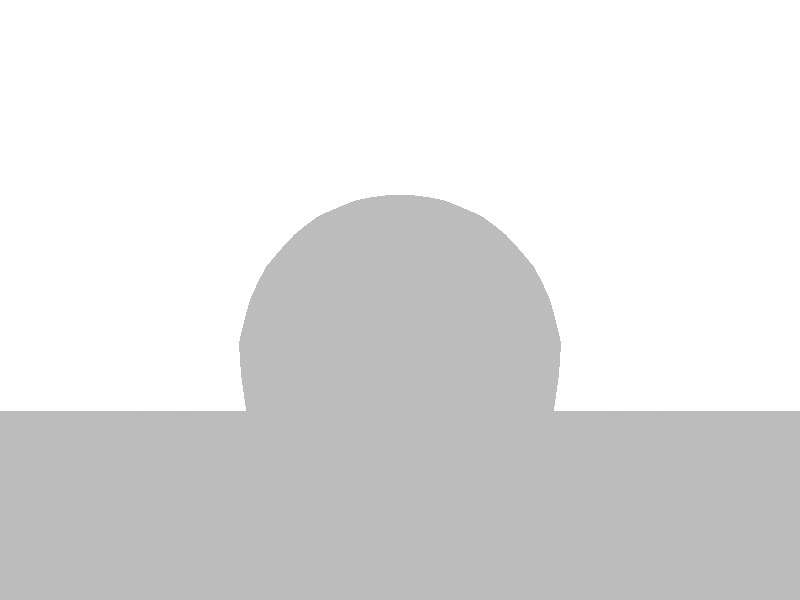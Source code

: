 #include "colors.inc"
background { rgb <1, 1, 1> }
camera {location <-0, 1.8, -0.5> sky <0,0,1>up <0,1,0> right <-1.33,0,0> angle 90look_at <0, 0, 0> }
mesh2 {
vertex_vectors { 4608, 
<-0.448855, -0.448855, -0.5>, 
<-0.513865, -0.346881, -0.5>, 
<-0.413007, -0.413007, -0.5>, 
<-0.57646, -0.243269, -0.5>, 
<-0.513865, -0.346881, -0.5>, 
<-0.476767, -0.309958, -0.5>, 
<-0.37637, -0.37637, -0.5>, 
<-0.413007, -0.413007, -0.5>, 
<-0.476767, -0.309958, -0.5>, 
<-0.513865, -0.346881, -0.5>, 
<-0.413007, -0.413007, -0.5>, 
<-0.476767, -0.309958, -0.5>, 
<-0.623579, -9.39957e-18, -0.5>, 
<-0.601407, -0.121899, -0.5>, 
<-0.542714, -0.0696938, -0.5>, 
<-0.57646, -0.243269, -0.5>, 
<-0.601407, -0.121899, -0.5>, 
<-0.519123, -0.191467, -0.5>, 
<-0.461082, -0.139388, -0.5>, 
<-0.542714, -0.0696938, -0.5>, 
<-0.519123, -0.191467, -0.5>, 
<-0.601407, -0.121899, -0.5>, 
<-0.542714, -0.0696938, -0.5>, 
<-0.519123, -0.191467, -0.5>, 
<-0.278775, -0.278775, -0.5>, 
<-0.327572, -0.327572, -0.5>, 
<-0.369928, -0.209081, -0.5>, 
<-0.37637, -0.37637, -0.5>, 
<-0.327572, -0.327572, -0.5>, 
<-0.418726, -0.257879, -0.5>, 
<-0.461082, -0.139388, -0.5>, 
<-0.369928, -0.209081, -0.5>, 
<-0.418726, -0.257879, -0.5>, 
<-0.327572, -0.327572, -0.5>, 
<-0.369928, -0.209081, -0.5>, 
<-0.418726, -0.257879, -0.5>, 
<-0.57646, -0.243269, -0.5>, 
<-0.476767, -0.309958, -0.5>, 
<-0.519123, -0.191467, -0.5>, 
<-0.37637, -0.37637, -0.5>, 
<-0.476767, -0.309958, -0.5>, 
<-0.418726, -0.257879, -0.5>, 
<-0.461082, -0.139388, -0.5>, 
<-0.418726, -0.257879, -0.5>, 
<-0.519123, -0.191467, -0.5>, 
<-0.476767, -0.309958, -0.5>, 
<-0.418726, -0.257879, -0.5>, 
<-0.519123, -0.191467, -0.5>, 
<-0.448855, 0.448855, -0.5>, 
<-0.513865, 0.346881, -0.5>, 
<-0.413007, 0.413007, -0.5>, 
<-0.57646, 0.243269, -0.5>, 
<-0.513865, 0.346881, -0.5>, 
<-0.476767, 0.309958, -0.5>, 
<-0.37637, 0.37637, -0.5>, 
<-0.413007, 0.413007, -0.5>, 
<-0.476767, 0.309958, -0.5>, 
<-0.513865, 0.346881, -0.5>, 
<-0.413007, 0.413007, -0.5>, 
<-0.476767, 0.309958, -0.5>, 
<-0.623579, -9.39957e-18, -0.5>, 
<-0.601407, 0.121899, -0.5>, 
<-0.542714, 0.0696938, -0.5>, 
<-0.57646, 0.243269, -0.5>, 
<-0.601407, 0.121899, -0.5>, 
<-0.519123, 0.191467, -0.5>, 
<-0.461082, 0.139388, -0.5>, 
<-0.542714, 0.0696938, -0.5>, 
<-0.519123, 0.191467, -0.5>, 
<-0.601407, 0.121899, -0.5>, 
<-0.542714, 0.0696938, -0.5>, 
<-0.519123, 0.191467, -0.5>, 
<-0.278775, 0.278775, -0.5>, 
<-0.327572, 0.327572, -0.5>, 
<-0.369928, 0.209081, -0.5>, 
<-0.37637, 0.37637, -0.5>, 
<-0.327572, 0.327572, -0.5>, 
<-0.418726, 0.257879, -0.5>, 
<-0.461082, 0.139388, -0.5>, 
<-0.369928, 0.209081, -0.5>, 
<-0.418726, 0.257879, -0.5>, 
<-0.327572, 0.327572, -0.5>, 
<-0.369928, 0.209081, -0.5>, 
<-0.418726, 0.257879, -0.5>, 
<-0.57646, 0.243269, -0.5>, 
<-0.476767, 0.309958, -0.5>, 
<-0.519123, 0.191467, -0.5>, 
<-0.37637, 0.37637, -0.5>, 
<-0.476767, 0.309958, -0.5>, 
<-0.418726, 0.257879, -0.5>, 
<-0.461082, 0.139388, -0.5>, 
<-0.418726, 0.257879, -0.5>, 
<-0.519123, 0.191467, -0.5>, 
<-0.476767, 0.309958, -0.5>, 
<-0.418726, 0.257879, -0.5>, 
<-0.519123, 0.191467, -0.5>, 
<3.27077e-17, 0, -0.5>, 
<-0.0696938, -0.0696938, -0.5>, 
<-0.0696938, 0.0696938, -0.5>, 
<-0.139388, -0.139388, -0.5>, 
<-0.0696938, -0.0696938, -0.5>, 
<-0.139388, 0, -0.5>, 
<-0.139388, 0.139388, -0.5>, 
<-0.0696938, 0.0696938, -0.5>, 
<-0.139388, 0, -0.5>, 
<-0.0696938, -0.0696938, -0.5>, 
<-0.0696938, 0.0696938, -0.5>, 
<-0.139388, 0, -0.5>, 
<-0.278775, -0.278775, -0.5>, 
<-0.209081, -0.209081, -0.5>, 
<-0.278775, -0.139388, -0.5>, 
<-0.139388, -0.139388, -0.5>, 
<-0.209081, -0.209081, -0.5>, 
<-0.209081, -0.0696938, -0.5>, 
<-0.278775, 0, -0.5>, 
<-0.278775, -0.139388, -0.5>, 
<-0.209081, -0.0696938, -0.5>, 
<-0.209081, -0.209081, -0.5>, 
<-0.278775, -0.139388, -0.5>, 
<-0.209081, -0.0696938, -0.5>, 
<-0.278775, 0.278775, -0.5>, 
<-0.209081, 0.209081, -0.5>, 
<-0.278775, 0.139388, -0.5>, 
<-0.139388, 0.139388, -0.5>, 
<-0.209081, 0.209081, -0.5>, 
<-0.209081, 0.0696938, -0.5>, 
<-0.278775, 0, -0.5>, 
<-0.278775, 0.139388, -0.5>, 
<-0.209081, 0.0696938, -0.5>, 
<-0.209081, 0.209081, -0.5>, 
<-0.278775, 0.139388, -0.5>, 
<-0.209081, 0.0696938, -0.5>, 
<-0.139388, -0.139388, -0.5>, 
<-0.139388, 0, -0.5>, 
<-0.209081, -0.0696938, -0.5>, 
<-0.139388, 0.139388, -0.5>, 
<-0.139388, 0, -0.5>, 
<-0.209081, 0.0696938, -0.5>, 
<-0.278775, 0, -0.5>, 
<-0.209081, 0.0696938, -0.5>, 
<-0.209081, -0.0696938, -0.5>, 
<-0.139388, 0, -0.5>, 
<-0.209081, 0.0696938, -0.5>, 
<-0.209081, -0.0696938, -0.5>, 
<-0.623579, -9.39957e-18, -0.5>, 
<-0.542714, -0.0696938, -0.5>, 
<-0.542714, 0.0696938, -0.5>, 
<-0.461082, -0.139388, -0.5>, 
<-0.542714, -0.0696938, -0.5>, 
<-0.461082, 0, -0.5>, 
<-0.461082, 0.139388, -0.5>, 
<-0.542714, 0.0696938, -0.5>, 
<-0.461082, 0, -0.5>, 
<-0.542714, -0.0696938, -0.5>, 
<-0.542714, 0.0696938, -0.5>, 
<-0.461082, 0, -0.5>, 
<-0.278775, -0.278775, -0.5>, 
<-0.369928, -0.209081, -0.5>, 
<-0.278775, -0.139388, -0.5>, 
<-0.461082, -0.139388, -0.5>, 
<-0.369928, -0.209081, -0.5>, 
<-0.369928, -0.0696938, -0.5>, 
<-0.278775, 0, -0.5>, 
<-0.278775, -0.139388, -0.5>, 
<-0.369928, -0.0696938, -0.5>, 
<-0.369928, -0.209081, -0.5>, 
<-0.278775, -0.139388, -0.5>, 
<-0.369928, -0.0696938, -0.5>, 
<-0.278775, 0.278775, -0.5>, 
<-0.278775, 0.139388, -0.5>, 
<-0.369928, 0.209081, -0.5>, 
<-0.278775, 0, -0.5>, 
<-0.278775, 0.139388, -0.5>, 
<-0.369928, 0.0696938, -0.5>, 
<-0.461082, 0.139388, -0.5>, 
<-0.369928, 0.209081, -0.5>, 
<-0.369928, 0.0696938, -0.5>, 
<-0.278775, 0.139388, -0.5>, 
<-0.369928, 0.209081, -0.5>, 
<-0.369928, 0.0696938, -0.5>, 
<-0.461082, -0.139388, -0.5>, 
<-0.461082, 0, -0.5>, 
<-0.369928, -0.0696938, -0.5>, 
<-0.278775, 0, -0.5>, 
<-0.369928, 0.0696938, -0.5>, 
<-0.369928, -0.0696938, -0.5>, 
<-0.461082, 0.139388, -0.5>, 
<-0.461082, 0, -0.5>, 
<-0.369928, 0.0696938, -0.5>, 
<-0.461082, 0, -0.5>, 
<-0.369928, 0.0696938, -0.5>, 
<-0.369928, -0.0696938, -0.5>, 
<-0.448855, 0.448855, -0.5>, 
<-0.413007, 0.413007, -0.5>, 
<-0.346881, 0.513865, -0.5>, 
<-0.37637, 0.37637, -0.5>, 
<-0.413007, 0.413007, -0.5>, 
<-0.309958, 0.476767, -0.5>, 
<-0.243269, 0.57646, -0.5>, 
<-0.346881, 0.513865, -0.5>, 
<-0.309958, 0.476767, -0.5>, 
<-0.413007, 0.413007, -0.5>, 
<-0.346881, 0.513865, -0.5>, 
<-0.309958, 0.476767, -0.5>, 
<-0.278775, 0.278775, -0.5>, 
<-0.327572, 0.327572, -0.5>, 
<-0.209081, 0.369928, -0.5>, 
<-0.37637, 0.37637, -0.5>, 
<-0.327572, 0.327572, -0.5>, 
<-0.257879, 0.418726, -0.5>, 
<-0.139388, 0.461082, -0.5>, 
<-0.209081, 0.369928, -0.5>, 
<-0.257879, 0.418726, -0.5>, 
<-0.327572, 0.327572, -0.5>, 
<-0.209081, 0.369928, -0.5>, 
<-0.257879, 0.418726, -0.5>, 
<-2.57374e-18, 0.623579, -0.5>, 
<-0.121899, 0.601407, -0.5>, 
<-0.0696938, 0.542714, -0.5>, 
<-0.243269, 0.57646, -0.5>, 
<-0.121899, 0.601407, -0.5>, 
<-0.191467, 0.519123, -0.5>, 
<-0.139388, 0.461082, -0.5>, 
<-0.0696938, 0.542714, -0.5>, 
<-0.191467, 0.519123, -0.5>, 
<-0.121899, 0.601407, -0.5>, 
<-0.0696938, 0.542714, -0.5>, 
<-0.191467, 0.519123, -0.5>, 
<-0.37637, 0.37637, -0.5>, 
<-0.309958, 0.476767, -0.5>, 
<-0.257879, 0.418726, -0.5>, 
<-0.243269, 0.57646, -0.5>, 
<-0.309958, 0.476767, -0.5>, 
<-0.191467, 0.519123, -0.5>, 
<-0.139388, 0.461082, -0.5>, 
<-0.191467, 0.519123, -0.5>, 
<-0.257879, 0.418726, -0.5>, 
<-0.309958, 0.476767, -0.5>, 
<-0.191467, 0.519123, -0.5>, 
<-0.257879, 0.418726, -0.5>, 
<0.448855, 0.448855, -0.5>, 
<0.346881, 0.513865, -0.5>, 
<0.413007, 0.413007, -0.5>, 
<0.243269, 0.57646, -0.5>, 
<0.346881, 0.513865, -0.5>, 
<0.309958, 0.476767, -0.5>, 
<0.37637, 0.37637, -0.5>, 
<0.413007, 0.413007, -0.5>, 
<0.309958, 0.476767, -0.5>, 
<0.346881, 0.513865, -0.5>, 
<0.413007, 0.413007, -0.5>, 
<0.309958, 0.476767, -0.5>, 
<-2.57374e-18, 0.623579, -0.5>, 
<0.121899, 0.601407, -0.5>, 
<0.0696938, 0.542714, -0.5>, 
<0.243269, 0.57646, -0.5>, 
<0.121899, 0.601407, -0.5>, 
<0.191467, 0.519123, -0.5>, 
<0.139388, 0.461082, -0.5>, 
<0.0696938, 0.542714, -0.5>, 
<0.191467, 0.519123, -0.5>, 
<0.121899, 0.601407, -0.5>, 
<0.0696938, 0.542714, -0.5>, 
<0.191467, 0.519123, -0.5>, 
<0.278775, 0.278775, -0.5>, 
<0.327572, 0.327572, -0.5>, 
<0.209081, 0.369928, -0.5>, 
<0.37637, 0.37637, -0.5>, 
<0.327572, 0.327572, -0.5>, 
<0.257879, 0.418726, -0.5>, 
<0.139388, 0.461082, -0.5>, 
<0.209081, 0.369928, -0.5>, 
<0.257879, 0.418726, -0.5>, 
<0.327572, 0.327572, -0.5>, 
<0.209081, 0.369928, -0.5>, 
<0.257879, 0.418726, -0.5>, 
<0.243269, 0.57646, -0.5>, 
<0.309958, 0.476767, -0.5>, 
<0.191467, 0.519123, -0.5>, 
<0.37637, 0.37637, -0.5>, 
<0.309958, 0.476767, -0.5>, 
<0.257879, 0.418726, -0.5>, 
<0.139388, 0.461082, -0.5>, 
<0.257879, 0.418726, -0.5>, 
<0.191467, 0.519123, -0.5>, 
<0.309958, 0.476767, -0.5>, 
<0.257879, 0.418726, -0.5>, 
<0.191467, 0.519123, -0.5>, 
<3.27077e-17, 0, -0.5>, 
<-0.0696938, 0.0696938, -0.5>, 
<0.0696938, 0.0696938, -0.5>, 
<-0.139388, 0.139388, -0.5>, 
<-0.0696938, 0.0696938, -0.5>, 
<2.79396e-17, 0.139388, -0.5>, 
<0.139388, 0.139388, -0.5>, 
<0.0696938, 0.0696938, -0.5>, 
<2.79396e-17, 0.139388, -0.5>, 
<-0.0696938, 0.0696938, -0.5>, 
<0.0696938, 0.0696938, -0.5>, 
<2.79396e-17, 0.139388, -0.5>, 
<-0.278775, 0.278775, -0.5>, 
<-0.209081, 0.209081, -0.5>, 
<-0.139388, 0.278775, -0.5>, 
<-0.139388, 0.139388, -0.5>, 
<-0.209081, 0.209081, -0.5>, 
<-0.0696938, 0.209081, -0.5>, 
<1.92134e-18, 0.278775, -0.5>, 
<-0.139388, 0.278775, -0.5>, 
<-0.0696938, 0.209081, -0.5>, 
<-0.209081, 0.209081, -0.5>, 
<-0.139388, 0.278775, -0.5>, 
<-0.0696938, 0.209081, -0.5>, 
<0.278775, 0.278775, -0.5>, 
<0.209081, 0.209081, -0.5>, 
<0.139388, 0.278775, -0.5>, 
<0.139388, 0.139388, -0.5>, 
<0.209081, 0.209081, -0.5>, 
<0.0696938, 0.209081, -0.5>, 
<1.92134e-18, 0.278775, -0.5>, 
<0.139388, 0.278775, -0.5>, 
<0.0696938, 0.209081, -0.5>, 
<0.209081, 0.209081, -0.5>, 
<0.139388, 0.278775, -0.5>, 
<0.0696938, 0.209081, -0.5>, 
<-0.139388, 0.139388, -0.5>, 
<2.79396e-17, 0.139388, -0.5>, 
<-0.0696938, 0.209081, -0.5>, 
<0.139388, 0.139388, -0.5>, 
<2.79396e-17, 0.139388, -0.5>, 
<0.0696938, 0.209081, -0.5>, 
<1.92134e-18, 0.278775, -0.5>, 
<0.0696938, 0.209081, -0.5>, 
<-0.0696938, 0.209081, -0.5>, 
<2.79396e-17, 0.139388, -0.5>, 
<0.0696938, 0.209081, -0.5>, 
<-0.0696938, 0.209081, -0.5>, 
<-0.278775, 0.278775, -0.5>, 
<-0.209081, 0.369928, -0.5>, 
<-0.139388, 0.278775, -0.5>, 
<-0.139388, 0.461082, -0.5>, 
<-0.209081, 0.369928, -0.5>, 
<-0.0696938, 0.369928, -0.5>, 
<1.92134e-18, 0.278775, -0.5>, 
<-0.139388, 0.278775, -0.5>, 
<-0.0696938, 0.369928, -0.5>, 
<-0.209081, 0.369928, -0.5>, 
<-0.139388, 0.278775, -0.5>, 
<-0.0696938, 0.369928, -0.5>, 
<-2.57374e-18, 0.623579, -0.5>, 
<-0.0696938, 0.542714, -0.5>, 
<0.0696938, 0.542714, -0.5>, 
<-0.139388, 0.461082, -0.5>, 
<-0.0696938, 0.542714, -0.5>, 
<4.3827e-19, 0.461082, -0.5>, 
<0.139388, 0.461082, -0.5>, 
<0.0696938, 0.542714, -0.5>, 
<4.3827e-19, 0.461082, -0.5>, 
<-0.0696938, 0.542714, -0.5>, 
<0.0696938, 0.542714, -0.5>, 
<4.3827e-19, 0.461082, -0.5>, 
<0.278775, 0.278775, -0.5>, 
<0.139388, 0.278775, -0.5>, 
<0.209081, 0.369928, -0.5>, 
<1.92134e-18, 0.278775, -0.5>, 
<0.139388, 0.278775, -0.5>, 
<0.0696938, 0.369928, -0.5>, 
<0.139388, 0.461082, -0.5>, 
<0.209081, 0.369928, -0.5>, 
<0.0696938, 0.369928, -0.5>, 
<0.139388, 0.278775, -0.5>, 
<0.209081, 0.369928, -0.5>, 
<0.0696938, 0.369928, -0.5>, 
<-0.139388, 0.461082, -0.5>, 
<-0.0696938, 0.369928, -0.5>, 
<4.3827e-19, 0.461082, -0.5>, 
<1.92134e-18, 0.278775, -0.5>, 
<-0.0696938, 0.369928, -0.5>, 
<0.0696938, 0.369928, -0.5>, 
<0.139388, 0.461082, -0.5>, 
<0.0696938, 0.369928, -0.5>, 
<4.3827e-19, 0.461082, -0.5>, 
<-0.0696938, 0.369928, -0.5>, 
<0.0696938, 0.369928, -0.5>, 
<4.3827e-19, 0.461082, -0.5>, 
<0.448855, -0.448855, -0.5>, 
<0.513865, -0.346881, -0.5>, 
<0.413007, -0.413007, -0.5>, 
<0.57646, -0.243269, -0.5>, 
<0.513865, -0.346881, -0.5>, 
<0.476767, -0.309958, -0.5>, 
<0.37637, -0.37637, -0.5>, 
<0.413007, -0.413007, -0.5>, 
<0.476767, -0.309958, -0.5>, 
<0.513865, -0.346881, -0.5>, 
<0.413007, -0.413007, -0.5>, 
<0.476767, -0.309958, -0.5>, 
<0.623579, 6.39854e-18, -0.5>, 
<0.601407, -0.121899, -0.5>, 
<0.542714, -0.0696938, -0.5>, 
<0.57646, -0.243269, -0.5>, 
<0.601407, -0.121899, -0.5>, 
<0.519123, -0.191467, -0.5>, 
<0.461082, -0.139388, -0.5>, 
<0.542714, -0.0696938, -0.5>, 
<0.519123, -0.191467, -0.5>, 
<0.601407, -0.121899, -0.5>, 
<0.542714, -0.0696938, -0.5>, 
<0.519123, -0.191467, -0.5>, 
<0.278775, -0.278775, -0.5>, 
<0.327572, -0.327572, -0.5>, 
<0.369928, -0.209081, -0.5>, 
<0.37637, -0.37637, -0.5>, 
<0.327572, -0.327572, -0.5>, 
<0.418726, -0.257879, -0.5>, 
<0.461082, -0.139388, -0.5>, 
<0.369928, -0.209081, -0.5>, 
<0.418726, -0.257879, -0.5>, 
<0.327572, -0.327572, -0.5>, 
<0.369928, -0.209081, -0.5>, 
<0.418726, -0.257879, -0.5>, 
<0.57646, -0.243269, -0.5>, 
<0.476767, -0.309958, -0.5>, 
<0.519123, -0.191467, -0.5>, 
<0.37637, -0.37637, -0.5>, 
<0.476767, -0.309958, -0.5>, 
<0.418726, -0.257879, -0.5>, 
<0.461082, -0.139388, -0.5>, 
<0.418726, -0.257879, -0.5>, 
<0.519123, -0.191467, -0.5>, 
<0.476767, -0.309958, -0.5>, 
<0.418726, -0.257879, -0.5>, 
<0.519123, -0.191467, -0.5>, 
<0.448855, 0.448855, -0.5>, 
<0.413007, 0.413007, -0.5>, 
<0.513865, 0.346881, -0.5>, 
<0.37637, 0.37637, -0.5>, 
<0.413007, 0.413007, -0.5>, 
<0.476767, 0.309958, -0.5>, 
<0.57646, 0.243269, -0.5>, 
<0.513865, 0.346881, -0.5>, 
<0.476767, 0.309958, -0.5>, 
<0.413007, 0.413007, -0.5>, 
<0.513865, 0.346881, -0.5>, 
<0.476767, 0.309958, -0.5>, 
<0.278775, 0.278775, -0.5>, 
<0.327572, 0.327572, -0.5>, 
<0.369928, 0.209081, -0.5>, 
<0.37637, 0.37637, -0.5>, 
<0.327572, 0.327572, -0.5>, 
<0.418726, 0.257879, -0.5>, 
<0.461082, 0.139388, -0.5>, 
<0.369928, 0.209081, -0.5>, 
<0.418726, 0.257879, -0.5>, 
<0.327572, 0.327572, -0.5>, 
<0.369928, 0.209081, -0.5>, 
<0.418726, 0.257879, -0.5>, 
<0.623579, 6.39854e-18, -0.5>, 
<0.601407, 0.121899, -0.5>, 
<0.542714, 0.0696938, -0.5>, 
<0.57646, 0.243269, -0.5>, 
<0.601407, 0.121899, -0.5>, 
<0.519123, 0.191467, -0.5>, 
<0.461082, 0.139388, -0.5>, 
<0.542714, 0.0696938, -0.5>, 
<0.519123, 0.191467, -0.5>, 
<0.601407, 0.121899, -0.5>, 
<0.542714, 0.0696938, -0.5>, 
<0.519123, 0.191467, -0.5>, 
<0.37637, 0.37637, -0.5>, 
<0.476767, 0.309958, -0.5>, 
<0.418726, 0.257879, -0.5>, 
<0.57646, 0.243269, -0.5>, 
<0.476767, 0.309958, -0.5>, 
<0.519123, 0.191467, -0.5>, 
<0.461082, 0.139388, -0.5>, 
<0.519123, 0.191467, -0.5>, 
<0.418726, 0.257879, -0.5>, 
<0.476767, 0.309958, -0.5>, 
<0.519123, 0.191467, -0.5>, 
<0.418726, 0.257879, -0.5>, 
<3.27077e-17, 0, -0.5>, 
<0.0696938, 0.0696938, -0.5>, 
<0.0696938, -0.0696938, -0.5>, 
<0.139388, 0.139388, -0.5>, 
<0.0696938, 0.0696938, -0.5>, 
<0.139388, 0, -0.5>, 
<0.139388, -0.139388, -0.5>, 
<0.0696938, -0.0696938, -0.5>, 
<0.139388, 0, -0.5>, 
<0.0696938, 0.0696938, -0.5>, 
<0.0696938, -0.0696938, -0.5>, 
<0.139388, 0, -0.5>, 
<0.278775, 0.278775, -0.5>, 
<0.209081, 0.209081, -0.5>, 
<0.278775, 0.139388, -0.5>, 
<0.139388, 0.139388, -0.5>, 
<0.209081, 0.209081, -0.5>, 
<0.209081, 0.0696938, -0.5>, 
<0.278775, 0, -0.5>, 
<0.278775, 0.139388, -0.5>, 
<0.209081, 0.0696938, -0.5>, 
<0.209081, 0.209081, -0.5>, 
<0.278775, 0.139388, -0.5>, 
<0.209081, 0.0696938, -0.5>, 
<0.278775, -0.278775, -0.5>, 
<0.209081, -0.209081, -0.5>, 
<0.278775, -0.139388, -0.5>, 
<0.139388, -0.139388, -0.5>, 
<0.209081, -0.209081, -0.5>, 
<0.209081, -0.0696938, -0.5>, 
<0.278775, 0, -0.5>, 
<0.278775, -0.139388, -0.5>, 
<0.209081, -0.0696938, -0.5>, 
<0.209081, -0.209081, -0.5>, 
<0.278775, -0.139388, -0.5>, 
<0.209081, -0.0696938, -0.5>, 
<0.139388, 0.139388, -0.5>, 
<0.139388, 0, -0.5>, 
<0.209081, 0.0696938, -0.5>, 
<0.139388, -0.139388, -0.5>, 
<0.139388, 0, -0.5>, 
<0.209081, -0.0696938, -0.5>, 
<0.278775, 0, -0.5>, 
<0.209081, -0.0696938, -0.5>, 
<0.209081, 0.0696938, -0.5>, 
<0.139388, 0, -0.5>, 
<0.209081, -0.0696938, -0.5>, 
<0.209081, 0.0696938, -0.5>, 
<0.278775, 0.278775, -0.5>, 
<0.278775, 0.139388, -0.5>, 
<0.369928, 0.209081, -0.5>, 
<0.278775, 0, -0.5>, 
<0.278775, 0.139388, -0.5>, 
<0.369928, 0.0696938, -0.5>, 
<0.461082, 0.139388, -0.5>, 
<0.369928, 0.209081, -0.5>, 
<0.369928, 0.0696938, -0.5>, 
<0.278775, 0.139388, -0.5>, 
<0.369928, 0.209081, -0.5>, 
<0.369928, 0.0696938, -0.5>, 
<0.623579, 6.39854e-18, -0.5>, 
<0.542714, -0.0696938, -0.5>, 
<0.542714, 0.0696938, -0.5>, 
<0.461082, -0.139388, -0.5>, 
<0.542714, -0.0696938, -0.5>, 
<0.461082, -3.05311e-19, -0.5>, 
<0.461082, 0.139388, -0.5>, 
<0.542714, 0.0696938, -0.5>, 
<0.461082, -3.05311e-19, -0.5>, 
<0.542714, -0.0696938, -0.5>, 
<0.542714, 0.0696938, -0.5>, 
<0.461082, -3.05311e-19, -0.5>, 
<0.278775, -0.278775, -0.5>, 
<0.369928, -0.209081, -0.5>, 
<0.278775, -0.139388, -0.5>, 
<0.461082, -0.139388, -0.5>, 
<0.369928, -0.209081, -0.5>, 
<0.369928, -0.0696938, -0.5>, 
<0.278775, 0, -0.5>, 
<0.278775, -0.139388, -0.5>, 
<0.369928, -0.0696938, -0.5>, 
<0.369928, -0.209081, -0.5>, 
<0.278775, -0.139388, -0.5>, 
<0.369928, -0.0696938, -0.5>, 
<0.461082, -0.139388, -0.5>, 
<0.369928, -0.0696938, -0.5>, 
<0.461082, -3.05311e-19, -0.5>, 
<0.278775, 0, -0.5>, 
<0.369928, 0.0696938, -0.5>, 
<0.369928, -0.0696938, -0.5>, 
<0.461082, 0.139388, -0.5>, 
<0.369928, 0.0696938, -0.5>, 
<0.461082, -3.05311e-19, -0.5>, 
<0.369928, 0.0696938, -0.5>, 
<0.369928, -0.0696938, -0.5>, 
<0.461082, -3.05311e-19, -0.5>, 
<-0.448855, -0.448855, -0.5>, 
<-0.413007, -0.413007, -0.5>, 
<-0.346881, -0.513865, -0.5>, 
<-0.37637, -0.37637, -0.5>, 
<-0.413007, -0.413007, -0.5>, 
<-0.309958, -0.476767, -0.5>, 
<-0.243269, -0.57646, -0.5>, 
<-0.346881, -0.513865, -0.5>, 
<-0.309958, -0.476767, -0.5>, 
<-0.413007, -0.413007, -0.5>, 
<-0.346881, -0.513865, -0.5>, 
<-0.309958, -0.476767, -0.5>, 
<-0.278775, -0.278775, -0.5>, 
<-0.327572, -0.327572, -0.5>, 
<-0.209081, -0.369928, -0.5>, 
<-0.37637, -0.37637, -0.5>, 
<-0.327572, -0.327572, -0.5>, 
<-0.257879, -0.418726, -0.5>, 
<-0.139388, -0.461082, -0.5>, 
<-0.209081, -0.369928, -0.5>, 
<-0.257879, -0.418726, -0.5>, 
<-0.327572, -0.327572, -0.5>, 
<-0.209081, -0.369928, -0.5>, 
<-0.257879, -0.418726, -0.5>, 
<-1.50244e-17, -0.623579, -0.5>, 
<-0.121899, -0.601407, -0.5>, 
<-0.0696938, -0.542714, -0.5>, 
<-0.243269, -0.57646, -0.5>, 
<-0.121899, -0.601407, -0.5>, 
<-0.191467, -0.519123, -0.5>, 
<-0.139388, -0.461082, -0.5>, 
<-0.0696938, -0.542714, -0.5>, 
<-0.191467, -0.519123, -0.5>, 
<-0.121899, -0.601407, -0.5>, 
<-0.0696938, -0.542714, -0.5>, 
<-0.191467, -0.519123, -0.5>, 
<-0.37637, -0.37637, -0.5>, 
<-0.309958, -0.476767, -0.5>, 
<-0.257879, -0.418726, -0.5>, 
<-0.243269, -0.57646, -0.5>, 
<-0.309958, -0.476767, -0.5>, 
<-0.191467, -0.519123, -0.5>, 
<-0.139388, -0.461082, -0.5>, 
<-0.191467, -0.519123, -0.5>, 
<-0.257879, -0.418726, -0.5>, 
<-0.309958, -0.476767, -0.5>, 
<-0.191467, -0.519123, -0.5>, 
<-0.257879, -0.418726, -0.5>, 
<0.448855, -0.448855, -0.5>, 
<0.413007, -0.413007, -0.5>, 
<0.346881, -0.513865, -0.5>, 
<0.37637, -0.37637, -0.5>, 
<0.413007, -0.413007, -0.5>, 
<0.309958, -0.476767, -0.5>, 
<0.243269, -0.57646, -0.5>, 
<0.346881, -0.513865, -0.5>, 
<0.309958, -0.476767, -0.5>, 
<0.413007, -0.413007, -0.5>, 
<0.346881, -0.513865, -0.5>, 
<0.309958, -0.476767, -0.5>, 
<0.278775, -0.278775, -0.5>, 
<0.327572, -0.327572, -0.5>, 
<0.209081, -0.369928, -0.5>, 
<0.37637, -0.37637, -0.5>, 
<0.327572, -0.327572, -0.5>, 
<0.257879, -0.418726, -0.5>, 
<0.139388, -0.461082, -0.5>, 
<0.209081, -0.369928, -0.5>, 
<0.257879, -0.418726, -0.5>, 
<0.327572, -0.327572, -0.5>, 
<0.209081, -0.369928, -0.5>, 
<0.257879, -0.418726, -0.5>, 
<-1.50244e-17, -0.623579, -0.5>, 
<0.121899, -0.601407, -0.5>, 
<0.0696938, -0.542714, -0.5>, 
<0.243269, -0.57646, -0.5>, 
<0.121899, -0.601407, -0.5>, 
<0.191467, -0.519123, -0.5>, 
<0.139388, -0.461082, -0.5>, 
<0.0696938, -0.542714, -0.5>, 
<0.191467, -0.519123, -0.5>, 
<0.121899, -0.601407, -0.5>, 
<0.0696938, -0.542714, -0.5>, 
<0.191467, -0.519123, -0.5>, 
<0.37637, -0.37637, -0.5>, 
<0.309958, -0.476767, -0.5>, 
<0.257879, -0.418726, -0.5>, 
<0.243269, -0.57646, -0.5>, 
<0.309958, -0.476767, -0.5>, 
<0.191467, -0.519123, -0.5>, 
<0.139388, -0.461082, -0.5>, 
<0.191467, -0.519123, -0.5>, 
<0.257879, -0.418726, -0.5>, 
<0.309958, -0.476767, -0.5>, 
<0.191467, -0.519123, -0.5>, 
<0.257879, -0.418726, -0.5>, 
<3.27077e-17, 0, -0.5>, 
<-0.0696938, -0.0696938, -0.5>, 
<0.0696938, -0.0696938, -0.5>, 
<-0.139388, -0.139388, -0.5>, 
<-0.0696938, -0.0696938, -0.5>, 
<2.79396e-17, -0.139388, -0.5>, 
<0.139388, -0.139388, -0.5>, 
<0.0696938, -0.0696938, -0.5>, 
<2.79396e-17, -0.139388, -0.5>, 
<-0.0696938, -0.0696938, -0.5>, 
<0.0696938, -0.0696938, -0.5>, 
<2.79396e-17, -0.139388, -0.5>, 
<-0.278775, -0.278775, -0.5>, 
<-0.209081, -0.209081, -0.5>, 
<-0.139388, -0.278775, -0.5>, 
<-0.139388, -0.139388, -0.5>, 
<-0.209081, -0.209081, -0.5>, 
<-0.0696938, -0.209081, -0.5>, 
<-6.49682e-18, -0.278775, -0.5>, 
<-0.139388, -0.278775, -0.5>, 
<-0.0696938, -0.209081, -0.5>, 
<-0.209081, -0.209081, -0.5>, 
<-0.139388, -0.278775, -0.5>, 
<-0.0696938, -0.209081, -0.5>, 
<0.278775, -0.278775, -0.5>, 
<0.209081, -0.209081, -0.5>, 
<0.139388, -0.278775, -0.5>, 
<0.139388, -0.139388, -0.5>, 
<0.209081, -0.209081, -0.5>, 
<0.0696938, -0.209081, -0.5>, 
<-6.49682e-18, -0.278775, -0.5>, 
<0.139388, -0.278775, -0.5>, 
<0.0696938, -0.209081, -0.5>, 
<0.209081, -0.209081, -0.5>, 
<0.139388, -0.278775, -0.5>, 
<0.0696938, -0.209081, -0.5>, 
<-0.139388, -0.139388, -0.5>, 
<2.79396e-17, -0.139388, -0.5>, 
<-0.0696938, -0.209081, -0.5>, 
<0.139388, -0.139388, -0.5>, 
<2.79396e-17, -0.139388, -0.5>, 
<0.0696938, -0.209081, -0.5>, 
<-6.49682e-18, -0.278775, -0.5>, 
<0.0696938, -0.209081, -0.5>, 
<-0.0696938, -0.209081, -0.5>, 
<2.79396e-17, -0.139388, -0.5>, 
<0.0696938, -0.209081, -0.5>, 
<-0.0696938, -0.209081, -0.5>, 
<-0.278775, -0.278775, -0.5>, 
<-0.209081, -0.369928, -0.5>, 
<-0.139388, -0.278775, -0.5>, 
<-0.139388, -0.461082, -0.5>, 
<-0.209081, -0.369928, -0.5>, 
<-0.0696938, -0.369928, -0.5>, 
<-6.49682e-18, -0.278775, -0.5>, 
<-0.139388, -0.278775, -0.5>, 
<-0.0696938, -0.369928, -0.5>, 
<-0.209081, -0.369928, -0.5>, 
<-0.139388, -0.278775, -0.5>, 
<-0.0696938, -0.369928, -0.5>, 
<0.278775, -0.278775, -0.5>, 
<0.139388, -0.278775, -0.5>, 
<0.209081, -0.369928, -0.5>, 
<-6.49682e-18, -0.278775, -0.5>, 
<0.139388, -0.278775, -0.5>, 
<0.0696938, -0.369928, -0.5>, 
<0.139388, -0.461082, -0.5>, 
<0.209081, -0.369928, -0.5>, 
<0.0696938, -0.369928, -0.5>, 
<0.139388, -0.278775, -0.5>, 
<0.209081, -0.369928, -0.5>, 
<0.0696938, -0.369928, -0.5>, 
<-1.50244e-17, -0.623579, -0.5>, 
<-0.0696938, -0.542714, -0.5>, 
<0.0696938, -0.542714, -0.5>, 
<-0.139388, -0.461082, -0.5>, 
<-0.0696938, -0.542714, -0.5>, 
<-4.1084e-19, -0.461082, -0.5>, 
<0.139388, -0.461082, -0.5>, 
<0.0696938, -0.542714, -0.5>, 
<-4.1084e-19, -0.461082, -0.5>, 
<-0.0696938, -0.542714, -0.5>, 
<0.0696938, -0.542714, -0.5>, 
<-4.1084e-19, -0.461082, -0.5>, 
<-0.139388, -0.461082, -0.5>, 
<-0.0696938, -0.369928, -0.5>, 
<-4.1084e-19, -0.461082, -0.5>, 
<-6.49682e-18, -0.278775, -0.5>, 
<-0.0696938, -0.369928, -0.5>, 
<0.0696938, -0.369928, -0.5>, 
<0.139388, -0.461082, -0.5>, 
<-4.1084e-19, -0.461082, -0.5>, 
<0.0696938, -0.369928, -0.5>, 
<-0.0696938, -0.369928, -0.5>, 
<-4.1084e-19, -0.461082, -0.5>, 
<0.0696938, -0.369928, -0.5>, 
<-0.448855, -0.448855, -0.5>, 
<-0.513865, -0.346881, -0.5>, 
<-0.507329, -0.403661, -0.435711>, 
<-0.57646, -0.243269, -0.5>, 
<-0.513865, -0.346881, -0.5>, 
<-0.571179, -0.300636, -0.43574>, 
<-0.563587, -0.356769, -0.371061>, 
<-0.507329, -0.403661, -0.435711>, 
<-0.571179, -0.300636, -0.43574>, 
<-0.513865, -0.346881, -0.5>, 
<-0.507329, -0.403661, -0.435711>, 
<-0.571179, -0.300636, -0.43574>, 
<-0.623579, -9.39957e-18, -0.5>, 
<-0.601407, -0.121899, -0.5>, 
<-0.63832, -0.0619382, -0.437037>, 
<-0.57646, -0.243269, -0.5>, 
<-0.601407, -0.121899, -0.5>, 
<-0.614772, -0.183742, -0.437051>, 
<-0.65065, -0.123593, -0.373701>, 
<-0.63832, -0.0619382, -0.437037>, 
<-0.614772, -0.183742, -0.437051>, 
<-0.601407, -0.121899, -0.5>, 
<-0.63832, -0.0619382, -0.437037>, 
<-0.614772, -0.183742, -0.437051>, 
<-0.634352, -0.236225, -0.243047>, 
<-0.600425, -0.297215, -0.307244>, 
<-0.643922, -0.180304, -0.308551>, 
<-0.563587, -0.356769, -0.371061>, 
<-0.600425, -0.297215, -0.307244>, 
<-0.609618, -0.241138, -0.372928>, 
<-0.65065, -0.123593, -0.373701>, 
<-0.643922, -0.180304, -0.308551>, 
<-0.609618, -0.241138, -0.372928>, 
<-0.600425, -0.297215, -0.307244>, 
<-0.643922, -0.180304, -0.308551>, 
<-0.609618, -0.241138, -0.372928>, 
<-0.57646, -0.243269, -0.5>, 
<-0.571179, -0.300636, -0.43574>, 
<-0.614772, -0.183742, -0.437051>, 
<-0.563587, -0.356769, -0.371061>, 
<-0.571179, -0.300636, -0.43574>, 
<-0.609618, -0.241138, -0.372928>, 
<-0.65065, -0.123593, -0.373701>, 
<-0.609618, -0.241138, -0.372928>, 
<-0.614772, -0.183742, -0.437051>, 
<-0.571179, -0.300636, -0.43574>, 
<-0.609618, -0.241138, -0.372928>, 
<-0.614772, -0.183742, -0.437051>, 
<-0.448855, 0.448855, -0.5>, 
<-0.513865, 0.346881, -0.5>, 
<-0.507329, 0.403661, -0.435711>, 
<-0.57646, 0.243269, -0.5>, 
<-0.513865, 0.346881, -0.5>, 
<-0.571179, 0.300636, -0.43574>, 
<-0.563587, 0.356769, -0.371061>, 
<-0.507329, 0.403661, -0.435711>, 
<-0.571179, 0.300636, -0.43574>, 
<-0.513865, 0.346881, -0.5>, 
<-0.507329, 0.403661, -0.435711>, 
<-0.571179, 0.300636, -0.43574>, 
<-0.623579, -9.39957e-18, -0.5>, 
<-0.601407, 0.121899, -0.5>, 
<-0.63832, 0.0619382, -0.437037>, 
<-0.57646, 0.243269, -0.5>, 
<-0.601407, 0.121899, -0.5>, 
<-0.614772, 0.183742, -0.437051>, 
<-0.65065, 0.123593, -0.373701>, 
<-0.63832, 0.0619382, -0.437037>, 
<-0.614772, 0.183742, -0.437051>, 
<-0.601407, 0.121899, -0.5>, 
<-0.63832, 0.0619382, -0.437037>, 
<-0.614772, 0.183742, -0.437051>, 
<-0.634352, 0.236225, -0.243047>, 
<-0.600425, 0.297215, -0.307244>, 
<-0.643922, 0.180304, -0.308551>, 
<-0.563587, 0.356769, -0.371061>, 
<-0.600425, 0.297215, -0.307244>, 
<-0.609618, 0.241138, -0.372928>, 
<-0.65065, 0.123593, -0.373701>, 
<-0.643922, 0.180304, -0.308551>, 
<-0.609618, 0.241138, -0.372928>, 
<-0.600425, 0.297215, -0.307244>, 
<-0.643922, 0.180304, -0.308551>, 
<-0.609618, 0.241138, -0.372928>, 
<-0.57646, 0.243269, -0.5>, 
<-0.571179, 0.300636, -0.43574>, 
<-0.614772, 0.183742, -0.437051>, 
<-0.563587, 0.356769, -0.371061>, 
<-0.571179, 0.300636, -0.43574>, 
<-0.609618, 0.241138, -0.372928>, 
<-0.65065, 0.123593, -0.373701>, 
<-0.609618, 0.241138, -0.372928>, 
<-0.614772, 0.183742, -0.437051>, 
<-0.571179, 0.300636, -0.43574>, 
<-0.609618, 0.241138, -0.372928>, 
<-0.614772, 0.183742, -0.437051>, 
<-0.637039, 8.58859e-18, -0.0312021>, 
<-0.647305, -0.0602373, -0.0822102>, 
<-0.647305, 0.0602373, -0.0822102>, 
<-0.655229, -0.120252, -0.13369>, 
<-0.647305, -0.0602373, -0.0822102>, 
<-0.657464, -2.498e-20, -0.133341>, 
<-0.655229, 0.120252, -0.13369>, 
<-0.647305, 0.0602373, -0.0822102>, 
<-0.657464, -2.498e-20, -0.133341>, 
<-0.647305, -0.0602373, -0.0822102>, 
<-0.647305, 0.0602373, -0.0822102>, 
<-0.657464, -2.498e-20, -0.133341>, 
<-0.634352, -0.236225, -0.243047>, 
<-0.646047, -0.178589, -0.188309>, 
<-0.656892, -0.118562, -0.244674>, 
<-0.655229, -0.120252, -0.13369>, 
<-0.646047, -0.178589, -0.188309>, 
<-0.66597, -0.0602217, -0.189888>, 
<-0.674359, 1.55438e-17, -0.246224>, 
<-0.656892, -0.118562, -0.244674>, 
<-0.66597, -0.0602217, -0.189888>, 
<-0.646047, -0.178589, -0.188309>, 
<-0.656892, -0.118562, -0.244674>, 
<-0.66597, -0.0602217, -0.189888>, 
<-0.634352, 0.236225, -0.243047>, 
<-0.646047, 0.178589, -0.188309>, 
<-0.656892, 0.118562, -0.244674>, 
<-0.655229, 0.120252, -0.13369>, 
<-0.646047, 0.178589, -0.188309>, 
<-0.66597, 0.0602217, -0.189888>, 
<-0.674359, 1.55438e-17, -0.246224>, 
<-0.656892, 0.118562, -0.244674>, 
<-0.66597, 0.0602217, -0.189888>, 
<-0.646047, 0.178589, -0.188309>, 
<-0.656892, 0.118562, -0.244674>, 
<-0.66597, 0.0602217, -0.189888>, 
<-0.655229, -0.120252, -0.13369>, 
<-0.657464, -2.498e-20, -0.133341>, 
<-0.66597, -0.0602217, -0.189888>, 
<-0.655229, 0.120252, -0.13369>, 
<-0.657464, -2.498e-20, -0.133341>, 
<-0.66597, 0.0602217, -0.189888>, 
<-0.674359, 1.55438e-17, -0.246224>, 
<-0.66597, 0.0602217, -0.189888>, 
<-0.66597, -0.0602217, -0.189888>, 
<-0.657464, -2.498e-20, -0.133341>, 
<-0.66597, 0.0602217, -0.189888>, 
<-0.66597, -0.0602217, -0.189888>, 
<-0.623579, -9.39957e-18, -0.5>, 
<-0.63832, -0.0619382, -0.437037>, 
<-0.63832, 0.0619382, -0.437037>, 
<-0.65065, -0.123593, -0.373701>, 
<-0.63832, -0.0619382, -0.437037>, 
<-0.653299, -7.02017e-18, -0.374246>, 
<-0.65065, 0.123593, -0.373701>, 
<-0.63832, 0.0619382, -0.437037>, 
<-0.653299, -7.02017e-18, -0.374246>, 
<-0.63832, -0.0619382, -0.437037>, 
<-0.63832, 0.0619382, -0.437037>, 
<-0.653299, -7.02017e-18, -0.374246>, 
<-0.634352, -0.236225, -0.243047>, 
<-0.643922, -0.180304, -0.308551>, 
<-0.656892, -0.118562, -0.244674>, 
<-0.65065, -0.123593, -0.373701>, 
<-0.643922, -0.180304, -0.308551>, 
<-0.664022, -0.0619362, -0.310132>, 
<-0.674359, 1.55438e-17, -0.246224>, 
<-0.656892, -0.118562, -0.244674>, 
<-0.664022, -0.0619362, -0.310132>, 
<-0.643922, -0.180304, -0.308551>, 
<-0.656892, -0.118562, -0.244674>, 
<-0.664022, -0.0619362, -0.310132>, 
<-0.634352, 0.236225, -0.243047>, 
<-0.656892, 0.118562, -0.244674>, 
<-0.643922, 0.180304, -0.308551>, 
<-0.674359, 1.55438e-17, -0.246224>, 
<-0.656892, 0.118562, -0.244674>, 
<-0.664022, 0.0619362, -0.310132>, 
<-0.65065, 0.123593, -0.373701>, 
<-0.643922, 0.180304, -0.308551>, 
<-0.664022, 0.0619362, -0.310132>, 
<-0.656892, 0.118562, -0.244674>, 
<-0.643922, 0.180304, -0.308551>, 
<-0.664022, 0.0619362, -0.310132>, 
<-0.65065, -0.123593, -0.373701>, 
<-0.653299, -7.02017e-18, -0.374246>, 
<-0.664022, -0.0619362, -0.310132>, 
<-0.674359, 1.55438e-17, -0.246224>, 
<-0.664022, 0.0619362, -0.310132>, 
<-0.664022, -0.0619362, -0.310132>, 
<-0.65065, 0.123593, -0.373701>, 
<-0.653299, -7.02017e-18, -0.374246>, 
<-0.664022, 0.0619362, -0.310132>, 
<-0.653299, -7.02017e-18, -0.374246>, 
<-0.664022, 0.0619362, -0.310132>, 
<-0.664022, -0.0619362, -0.310132>, 
<-0.448855, 0.448855, -0.5>, 
<-0.507329, 0.403661, -0.435711>, 
<-0.465709, 0.465709, -0.393265>, 
<-0.563587, 0.356769, -0.371061>, 
<-0.507329, 0.403661, -0.435711>, 
<-0.523214, 0.419511, -0.328877>, 
<-0.479996, 0.479996, -0.286227>, 
<-0.465709, 0.465709, -0.393265>, 
<-0.523214, 0.419511, -0.328877>, 
<-0.507329, 0.403661, -0.435711>, 
<-0.465709, 0.465709, -0.393265>, 
<-0.523214, 0.419511, -0.328877>, 
<-0.634352, 0.236225, -0.243047>, 
<-0.600425, 0.297215, -0.307244>, 
<-0.602281, 0.301075, -0.201255>, 
<-0.563587, 0.356769, -0.371061>, 
<-0.600425, 0.297215, -0.307244>, 
<-0.567217, 0.361732, -0.265428>, 
<-0.567311, 0.364476, -0.159618>, 
<-0.602281, 0.301075, -0.201255>, 
<-0.567217, 0.361732, -0.265428>, 
<-0.600425, 0.297215, -0.307244>, 
<-0.602281, 0.301075, -0.201255>, 
<-0.567217, 0.361732, -0.265428>, 
<-0.466975, 0.466975, -0.0786706>, 
<-0.474884, 0.474884, -0.182283>, 
<-0.518386, 0.416713, -0.118865>, 
<-0.479996, 0.479996, -0.286227>, 
<-0.474884, 0.474884, -0.182283>, 
<-0.525079, 0.423376, -0.222874>, 
<-0.567311, 0.364476, -0.159618>, 
<-0.518386, 0.416713, -0.118865>, 
<-0.525079, 0.423376, -0.222874>, 
<-0.474884, 0.474884, -0.182283>, 
<-0.518386, 0.416713, -0.118865>, 
<-0.525079, 0.423376, -0.222874>, 
<-0.563587, 0.356769, -0.371061>, 
<-0.523214, 0.419511, -0.328877>, 
<-0.567217, 0.361732, -0.265428>, 
<-0.479996, 0.479996, -0.286227>, 
<-0.523214, 0.419511, -0.328877>, 
<-0.525079, 0.423376, -0.222874>, 
<-0.567311, 0.364476, -0.159618>, 
<-0.525079, 0.423376, -0.222874>, 
<-0.567217, 0.361732, -0.265428>, 
<-0.523214, 0.419511, -0.328877>, 
<-0.525079, 0.423376, -0.222874>, 
<-0.567217, 0.361732, -0.265428>, 
<-0.329534, 0.329534, 0.263233>, 
<-0.37336, 0.37336, 0.185896>, 
<-0.386631, 0.296881, 0.237646>, 
<-0.415322, 0.415322, 0.106532>, 
<-0.37336, 0.37336, 0.185896>, 
<-0.429822, 0.340025, 0.159379>, 
<-0.442348, 0.263159, 0.210464>, 
<-0.386631, 0.296881, 0.237646>, 
<-0.429822, 0.340025, 0.159379>, 
<-0.37336, 0.37336, 0.185896>, 
<-0.386631, 0.296881, 0.237646>, 
<-0.429822, 0.340025, 0.159379>, 
<-0.466975, 0.466975, -0.0786706>, 
<-0.442347, 0.442347, 0.0145988>, 
<-0.494735, 0.403429, -0.0188346>, 
<-0.415322, 0.415322, 0.106532>, 
<-0.442347, 0.442347, 0.0145988>, 
<-0.468653, 0.377385, 0.0738744>, 
<-0.520031, 0.33791, 0.0399619>, 
<-0.494735, 0.403429, -0.0188346>, 
<-0.468653, 0.377385, 0.0738744>, 
<-0.442347, 0.442347, 0.0145988>, 
<-0.494735, 0.403429, -0.0188346>, 
<-0.468653, 0.377385, 0.0738744>, 
<-0.535272, 0.183884, 0.139263>, 
<-0.489714, 0.223945, 0.175583>, 
<-0.52887, 0.261492, 0.0903155>, 
<-0.442348, 0.263159, 0.210464>, 
<-0.489714, 0.223945, 0.175583>, 
<-0.48249, 0.301339, 0.126138>, 
<-0.520031, 0.33791, 0.0399619>, 
<-0.52887, 0.261492, 0.0903155>, 
<-0.48249, 0.301339, 0.126138>, 
<-0.489714, 0.223945, 0.175583>, 
<-0.52887, 0.261492, 0.0903155>, 
<-0.48249, 0.301339, 0.126138>, 
<-0.415322, 0.415322, 0.106532>, 
<-0.429822, 0.340025, 0.159379>, 
<-0.468653, 0.377385, 0.0738744>, 
<-0.442348, 0.263159, 0.210464>, 
<-0.429822, 0.340025, 0.159379>, 
<-0.48249, 0.301339, 0.126138>, 
<-0.520031, 0.33791, 0.0399619>, 
<-0.48249, 0.301339, 0.126138>, 
<-0.468653, 0.377385, 0.0738744>, 
<-0.429822, 0.340025, 0.159379>, 
<-0.48249, 0.301339, 0.126138>, 
<-0.468653, 0.377385, 0.0738744>, 
<-0.637039, 8.58859e-18, -0.0312021>, 
<-0.647305, 0.0602373, -0.0822102>, 
<-0.619483, 0.0470288, 0.0146022>, 
<-0.655229, 0.120252, -0.13369>, 
<-0.647305, 0.0602373, -0.0822102>, 
<-0.629093, 0.107318, -0.0365821>, 
<-0.599861, 0.0938883, 0.0596295>, 
<-0.619483, 0.0470288, 0.0146022>, 
<-0.629093, 0.107318, -0.0365821>, 
<-0.647305, 0.0602373, -0.0822102>, 
<-0.619483, 0.0470288, 0.0146022>, 
<-0.629093, 0.107318, -0.0365821>, 
<-0.634352, 0.236225, -0.243047>, 
<-0.646047, 0.178589, -0.188309>, 
<-0.623639, 0.230099, -0.143822>, 
<-0.655229, 0.120252, -0.13369>, 
<-0.646047, 0.178589, -0.188309>, 
<-0.633504, 0.171772, -0.0891205>, 
<-0.609403, 0.222661, -0.0450848>, 
<-0.623639, 0.230099, -0.143822>, 
<-0.633504, 0.171772, -0.0891205>, 
<-0.646047, 0.178589, -0.188309>, 
<-0.623639, 0.230099, -0.143822>, 
<-0.633504, 0.171772, -0.0891205>, 
<-0.535272, 0.183884, 0.139263>, 
<-0.568534, 0.139131, 0.0999862>, 
<-0.573864, 0.203818, 0.0478127>, 
<-0.599861, 0.0938883, 0.0596295>, 
<-0.568534, 0.139131, 0.0999862>, 
<-0.605775, 0.158572, 0.00770402>, 
<-0.609403, 0.222661, -0.0450848>, 
<-0.573864, 0.203818, 0.0478127>, 
<-0.605775, 0.158572, 0.00770402>, 
<-0.568534, 0.139131, 0.0999862>, 
<-0.573864, 0.203818, 0.0478127>, 
<-0.605775, 0.158572, 0.00770402>, 
<-0.655229, 0.120252, -0.13369>, 
<-0.629093, 0.107318, -0.0365821>, 
<-0.633504, 0.171772, -0.0891205>, 
<-0.599861, 0.0938883, 0.0596295>, 
<-0.629093, 0.107318, -0.0365821>, 
<-0.605775, 0.158572, 0.00770402>, 
<-0.609403, 0.222661, -0.0450848>, 
<-0.605775, 0.158572, 0.00770402>, 
<-0.633504, 0.171772, -0.0891205>, 
<-0.629093, 0.107318, -0.0365821>, 
<-0.605775, 0.158572, 0.00770402>, 
<-0.633504, 0.171772, -0.0891205>, 
<-0.634352, 0.236225, -0.243047>, 
<-0.602281, 0.301075, -0.201255>, 
<-0.623639, 0.230099, -0.143822>, 
<-0.567311, 0.364476, -0.159618>, 
<-0.602281, 0.301075, -0.201255>, 
<-0.589862, 0.294311, -0.102014>, 
<-0.609403, 0.222661, -0.0450848>, 
<-0.623639, 0.230099, -0.143822>, 
<-0.589862, 0.294311, -0.102014>, 
<-0.602281, 0.301075, -0.201255>, 
<-0.623639, 0.230099, -0.143822>, 
<-0.589862, 0.294311, -0.102014>, 
<-0.466975, 0.466975, -0.0786706>, 
<-0.518386, 0.416713, -0.118865>, 
<-0.494735, 0.403429, -0.0188346>, 
<-0.567311, 0.364476, -0.159618>, 
<-0.518386, 0.416713, -0.118865>, 
<-0.545248, 0.352183, -0.0593373>, 
<-0.520031, 0.33791, 0.0399619>, 
<-0.494735, 0.403429, -0.0188346>, 
<-0.545248, 0.352183, -0.0593373>, 
<-0.518386, 0.416713, -0.118865>, 
<-0.494735, 0.403429, -0.0188346>, 
<-0.545248, 0.352183, -0.0593373>, 
<-0.535272, 0.183884, 0.139263>, 
<-0.573864, 0.203818, 0.0478127>, 
<-0.52887, 0.261492, 0.0903155>, 
<-0.609403, 0.222661, -0.0450848>, 
<-0.573864, 0.203818, 0.0478127>, 
<-0.56604, 0.280927, -0.00202924>, 
<-0.520031, 0.33791, 0.0399619>, 
<-0.52887, 0.261492, 0.0903155>, 
<-0.56604, 0.280927, -0.00202924>, 
<-0.573864, 0.203818, 0.0478127>, 
<-0.52887, 0.261492, 0.0903155>, 
<-0.56604, 0.280927, -0.00202924>, 
<-0.567311, 0.364476, -0.159618>, 
<-0.589862, 0.294311, -0.102014>, 
<-0.545248, 0.352183, -0.0593373>, 
<-0.609403, 0.222661, -0.0450848>, 
<-0.589862, 0.294311, -0.102014>, 
<-0.56604, 0.280927, -0.00202924>, 
<-0.520031, 0.33791, 0.0399619>, 
<-0.56604, 0.280927, -0.00202924>, 
<-0.545248, 0.352183, -0.0593373>, 
<-0.589862, 0.294311, -0.102014>, 
<-0.56604, 0.280927, -0.00202924>, 
<-0.545248, 0.352183, -0.0593373>, 
<-0.329534, -0.329534, 0.263233>, 
<-0.34915, -0.250587, 0.289684>, 
<-0.386631, -0.296881, 0.237646>, 
<-0.367234, -0.170545, 0.313921>, 
<-0.34915, -0.250587, 0.289684>, 
<-0.405579, -0.217274, 0.26312>, 
<-0.442348, -0.263159, 0.210464>, 
<-0.386631, -0.296881, 0.237646>, 
<-0.405579, -0.217274, 0.26312>, 
<-0.34915, -0.250587, 0.289684>, 
<-0.386631, -0.296881, 0.237646>, 
<-0.405579, -0.217274, 0.26312>, 
<-0.380841, -2.26014e-17, 0.330487>, 
<-0.374852, -0.0854527, 0.323373>, 
<-0.426273, -0.0471688, 0.289994>, 
<-0.367234, -0.170545, 0.313921>, 
<-0.374852, -0.0854527, 0.323373>, 
<-0.419426, -0.132589, 0.281663>, 
<-0.470108, -0.0941754, 0.247623>, 
<-0.426273, -0.0471688, 0.289994>, 
<-0.419426, -0.132589, 0.281663>, 
<-0.374852, -0.0854527, 0.323373>, 
<-0.426273, -0.0471688, 0.289994>, 
<-0.419426, -0.132589, 0.281663>, 
<-0.535272, -0.183884, 0.139263>, 
<-0.489714, -0.223945, 0.175583>, 
<-0.503653, -0.139286, 0.194224>, 
<-0.442348, -0.263159, 0.210464>, 
<-0.489714, -0.223945, 0.175583>, 
<-0.457291, -0.179081, 0.230089>, 
<-0.470108, -0.0941754, 0.247623>, 
<-0.503653, -0.139286, 0.194224>, 
<-0.457291, -0.179081, 0.230089>, 
<-0.489714, -0.223945, 0.175583>, 
<-0.503653, -0.139286, 0.194224>, 
<-0.457291, -0.179081, 0.230089>, 
<-0.367234, -0.170545, 0.313921>, 
<-0.405579, -0.217274, 0.26312>, 
<-0.419426, -0.132589, 0.281663>, 
<-0.442348, -0.263159, 0.210464>, 
<-0.405579, -0.217274, 0.26312>, 
<-0.457291, -0.179081, 0.230089>, 
<-0.470108, -0.0941754, 0.247623>, 
<-0.457291, -0.179081, 0.230089>, 
<-0.419426, -0.132589, 0.281663>, 
<-0.405579, -0.217274, 0.26312>, 
<-0.457291, -0.179081, 0.230089>, 
<-0.419426, -0.132589, 0.281663>, 
<-0.329534, 0.329534, 0.263233>, 
<-0.386631, 0.296881, 0.237646>, 
<-0.34915, 0.250587, 0.289684>, 
<-0.442348, 0.263159, 0.210464>, 
<-0.386631, 0.296881, 0.237646>, 
<-0.405579, 0.217274, 0.26312>, 
<-0.367234, 0.170545, 0.313921>, 
<-0.34915, 0.250587, 0.289684>, 
<-0.405579, 0.217274, 0.26312>, 
<-0.386631, 0.296881, 0.237646>, 
<-0.34915, 0.250587, 0.289684>, 
<-0.405579, 0.217274, 0.26312>, 
<-0.535272, 0.183884, 0.139263>, 
<-0.489714, 0.223945, 0.175583>, 
<-0.503653, 0.139286, 0.194224>, 
<-0.442348, 0.263159, 0.210464>, 
<-0.489714, 0.223945, 0.175583>, 
<-0.457291, 0.179081, 0.230089>, 
<-0.470108, 0.0941754, 0.247623>, 
<-0.503653, 0.139286, 0.194224>, 
<-0.457291, 0.179081, 0.230089>, 
<-0.489714, 0.223945, 0.175583>, 
<-0.503653, 0.139286, 0.194224>, 
<-0.457291, 0.179081, 0.230089>, 
<-0.380841, -2.26014e-17, 0.330487>, 
<-0.374852, 0.0854527, 0.323373>, 
<-0.426273, 0.0471688, 0.289994>, 
<-0.367234, 0.170545, 0.313921>, 
<-0.374852, 0.0854527, 0.323373>, 
<-0.419426, 0.132589, 0.281663>, 
<-0.470108, 0.0941754, 0.247623>, 
<-0.426273, 0.0471688, 0.289994>, 
<-0.419426, 0.132589, 0.281663>, 
<-0.374852, 0.0854527, 0.323373>, 
<-0.426273, 0.0471688, 0.289994>, 
<-0.419426, 0.132589, 0.281663>, 
<-0.442348, 0.263159, 0.210464>, 
<-0.405579, 0.217274, 0.26312>, 
<-0.457291, 0.179081, 0.230089>, 
<-0.367234, 0.170545, 0.313921>, 
<-0.405579, 0.217274, 0.26312>, 
<-0.419426, 0.132589, 0.281663>, 
<-0.470108, 0.0941754, 0.247623>, 
<-0.419426, 0.132589, 0.281663>, 
<-0.457291, 0.179081, 0.230089>, 
<-0.405579, 0.217274, 0.26312>, 
<-0.419426, 0.132589, 0.281663>, 
<-0.457291, 0.179081, 0.230089>, 
<-0.637039, 8.58859e-18, -0.0312021>, 
<-0.619483, 0.0470288, 0.0146022>, 
<-0.619483, -0.0470288, 0.0146022>, 
<-0.599861, 0.0938883, 0.0596295>, 
<-0.619483, 0.0470288, 0.0146022>, 
<-0.601199, 8.51491e-20, 0.0602408>, 
<-0.599861, -0.0938883, 0.0596295>, 
<-0.619483, -0.0470288, 0.0146022>, 
<-0.601199, 8.51491e-20, 0.0602408>, 
<-0.619483, 0.0470288, 0.0146022>, 
<-0.619483, -0.0470288, 0.0146022>, 
<-0.601199, 8.51491e-20, 0.0602408>, 
<-0.535272, 0.183884, 0.139263>, 
<-0.568534, 0.139131, 0.0999862>, 
<-0.546065, 0.0921688, 0.147749>, 
<-0.599861, 0.0938883, 0.0596295>, 
<-0.568534, 0.139131, 0.0999862>, 
<-0.57796, 0.0470152, 0.107554>, 
<-0.55421, -2.44695e-18, 0.154437>, 
<-0.546065, 0.0921688, 0.147749>, 
<-0.57796, 0.0470152, 0.107554>, 
<-0.568534, 0.139131, 0.0999862>, 
<-0.546065, 0.0921688, 0.147749>, 
<-0.57796, 0.0470152, 0.107554>, 
<-0.535272, -0.183884, 0.139263>, 
<-0.568534, -0.139131, 0.0999862>, 
<-0.546065, -0.0921688, 0.147749>, 
<-0.599861, -0.0938883, 0.0596295>, 
<-0.568534, -0.139131, 0.0999862>, 
<-0.57796, -0.0470152, 0.107554>, 
<-0.55421, -2.44695e-18, 0.154437>, 
<-0.546065, -0.0921688, 0.147749>, 
<-0.57796, -0.0470152, 0.107554>, 
<-0.568534, -0.139131, 0.0999862>, 
<-0.546065, -0.0921688, 0.147749>, 
<-0.57796, -0.0470152, 0.107554>, 
<-0.599861, 0.0938883, 0.0596295>, 
<-0.601199, 8.51491e-20, 0.0602408>, 
<-0.57796, 0.0470152, 0.107554>, 
<-0.599861, -0.0938883, 0.0596295>, 
<-0.601199, 8.51491e-20, 0.0602408>, 
<-0.57796, -0.0470152, 0.107554>, 
<-0.55421, -2.44695e-18, 0.154437>, 
<-0.57796, -0.0470152, 0.107554>, 
<-0.57796, 0.0470152, 0.107554>, 
<-0.601199, 8.51491e-20, 0.0602408>, 
<-0.57796, -0.0470152, 0.107554>, 
<-0.57796, 0.0470152, 0.107554>, 
<-0.535272, 0.183884, 0.139263>, 
<-0.546065, 0.0921688, 0.147749>, 
<-0.503653, 0.139286, 0.194224>, 
<-0.55421, -2.44695e-18, 0.154437>, 
<-0.546065, 0.0921688, 0.147749>, 
<-0.513143, 0.0471739, 0.201837>, 
<-0.470108, 0.0941754, 0.247623>, 
<-0.503653, 0.139286, 0.194224>, 
<-0.513143, 0.0471739, 0.201837>, 
<-0.546065, 0.0921688, 0.147749>, 
<-0.503653, 0.139286, 0.194224>, 
<-0.513143, 0.0471739, 0.201837>, 
<-0.380841, -2.26014e-17, 0.330487>, 
<-0.426273, -0.0471688, 0.289994>, 
<-0.426273, 0.0471688, 0.289994>, 
<-0.470108, -0.0941754, 0.247623>, 
<-0.426273, -0.0471688, 0.289994>, 
<-0.471249, -2.08167e-17, 0.248747>, 
<-0.470108, 0.0941754, 0.247623>, 
<-0.426273, 0.0471688, 0.289994>, 
<-0.471249, -2.08167e-17, 0.248747>, 
<-0.426273, -0.0471688, 0.289994>, 
<-0.426273, 0.0471688, 0.289994>, 
<-0.471249, -2.08167e-17, 0.248747>, 
<-0.535272, -0.183884, 0.139263>, 
<-0.503653, -0.139286, 0.194224>, 
<-0.546065, -0.0921688, 0.147749>, 
<-0.470108, -0.0941754, 0.247623>, 
<-0.503653, -0.139286, 0.194224>, 
<-0.513143, -0.0471739, 0.201837>, 
<-0.55421, -2.44695e-18, 0.154437>, 
<-0.546065, -0.0921688, 0.147749>, 
<-0.513143, -0.0471739, 0.201837>, 
<-0.503653, -0.139286, 0.194224>, 
<-0.546065, -0.0921688, 0.147749>, 
<-0.513143, -0.0471739, 0.201837>, 
<-0.470108, -0.0941754, 0.247623>, 
<-0.513143, -0.0471739, 0.201837>, 
<-0.471249, -2.08167e-17, 0.248747>, 
<-0.55421, -2.44695e-18, 0.154437>, 
<-0.513143, 0.0471739, 0.201837>, 
<-0.513143, -0.0471739, 0.201837>, 
<-0.470108, 0.0941754, 0.247623>, 
<-0.513143, 0.0471739, 0.201837>, 
<-0.471249, -2.08167e-17, 0.248747>, 
<-0.513143, 0.0471739, 0.201837>, 
<-0.513143, -0.0471739, 0.201837>, 
<-0.471249, -2.08167e-17, 0.248747>, 
<-0.448855, -0.448855, -0.5>, 
<-0.507329, -0.403661, -0.435711>, 
<-0.465709, -0.465709, -0.393265>, 
<-0.563587, -0.356769, -0.371061>, 
<-0.507329, -0.403661, -0.435711>, 
<-0.523214, -0.419511, -0.328877>, 
<-0.479996, -0.479996, -0.286227>, 
<-0.465709, -0.465709, -0.393265>, 
<-0.523214, -0.419511, -0.328877>, 
<-0.507329, -0.403661, -0.435711>, 
<-0.465709, -0.465709, -0.393265>, 
<-0.523214, -0.419511, -0.328877>, 
<-0.634352, -0.236225, -0.243047>, 
<-0.600425, -0.297215, -0.307244>, 
<-0.602281, -0.301075, -0.201255>, 
<-0.563587, -0.356769, -0.371061>, 
<-0.600425, -0.297215, -0.307244>, 
<-0.567217, -0.361732, -0.265428>, 
<-0.567311, -0.364476, -0.159618>, 
<-0.602281, -0.301075, -0.201255>, 
<-0.567217, -0.361732, -0.265428>, 
<-0.600425, -0.297215, -0.307244>, 
<-0.602281, -0.301075, -0.201255>, 
<-0.567217, -0.361732, -0.265428>, 
<-0.466975, -0.466975, -0.0786706>, 
<-0.474884, -0.474884, -0.182283>, 
<-0.518386, -0.416713, -0.118865>, 
<-0.479996, -0.479996, -0.286227>, 
<-0.474884, -0.474884, -0.182283>, 
<-0.525079, -0.423376, -0.222874>, 
<-0.567311, -0.364476, -0.159618>, 
<-0.518386, -0.416713, -0.118865>, 
<-0.525079, -0.423376, -0.222874>, 
<-0.474884, -0.474884, -0.182283>, 
<-0.518386, -0.416713, -0.118865>, 
<-0.525079, -0.423376, -0.222874>, 
<-0.563587, -0.356769, -0.371061>, 
<-0.523214, -0.419511, -0.328877>, 
<-0.567217, -0.361732, -0.265428>, 
<-0.479996, -0.479996, -0.286227>, 
<-0.523214, -0.419511, -0.328877>, 
<-0.525079, -0.423376, -0.222874>, 
<-0.567311, -0.364476, -0.159618>, 
<-0.525079, -0.423376, -0.222874>, 
<-0.567217, -0.361732, -0.265428>, 
<-0.523214, -0.419511, -0.328877>, 
<-0.525079, -0.423376, -0.222874>, 
<-0.567217, -0.361732, -0.265428>, 
<-0.329534, -0.329534, 0.263233>, 
<-0.386631, -0.296881, 0.237646>, 
<-0.37336, -0.37336, 0.185896>, 
<-0.442348, -0.263159, 0.210464>, 
<-0.386631, -0.296881, 0.237646>, 
<-0.429822, -0.340025, 0.159379>, 
<-0.415322, -0.415322, 0.106532>, 
<-0.37336, -0.37336, 0.185896>, 
<-0.429822, -0.340025, 0.159379>, 
<-0.386631, -0.296881, 0.237646>, 
<-0.37336, -0.37336, 0.185896>, 
<-0.429822, -0.340025, 0.159379>, 
<-0.535272, -0.183884, 0.139263>, 
<-0.489714, -0.223945, 0.175583>, 
<-0.52887, -0.261492, 0.0903155>, 
<-0.442348, -0.263159, 0.210464>, 
<-0.489714, -0.223945, 0.175583>, 
<-0.48249, -0.301339, 0.126138>, 
<-0.520031, -0.33791, 0.0399619>, 
<-0.52887, -0.261492, 0.0903155>, 
<-0.48249, -0.301339, 0.126138>, 
<-0.489714, -0.223945, 0.175583>, 
<-0.52887, -0.261492, 0.0903155>, 
<-0.48249, -0.301339, 0.126138>, 
<-0.466975, -0.466975, -0.0786706>, 
<-0.442347, -0.442347, 0.0145988>, 
<-0.494735, -0.403429, -0.0188346>, 
<-0.415322, -0.415322, 0.106532>, 
<-0.442347, -0.442347, 0.0145988>, 
<-0.468653, -0.377385, 0.0738744>, 
<-0.520031, -0.33791, 0.0399619>, 
<-0.494735, -0.403429, -0.0188346>, 
<-0.468653, -0.377385, 0.0738744>, 
<-0.442347, -0.442347, 0.0145988>, 
<-0.494735, -0.403429, -0.0188346>, 
<-0.468653, -0.377385, 0.0738744>, 
<-0.442348, -0.263159, 0.210464>, 
<-0.429822, -0.340025, 0.159379>, 
<-0.48249, -0.301339, 0.126138>, 
<-0.415322, -0.415322, 0.106532>, 
<-0.429822, -0.340025, 0.159379>, 
<-0.468653, -0.377385, 0.0738744>, 
<-0.520031, -0.33791, 0.0399619>, 
<-0.468653, -0.377385, 0.0738744>, 
<-0.48249, -0.301339, 0.126138>, 
<-0.429822, -0.340025, 0.159379>, 
<-0.468653, -0.377385, 0.0738744>, 
<-0.48249, -0.301339, 0.126138>, 
<-0.637039, 8.58859e-18, -0.0312021>, 
<-0.647305, -0.0602373, -0.0822102>, 
<-0.619483, -0.0470288, 0.0146022>, 
<-0.655229, -0.120252, -0.13369>, 
<-0.647305, -0.0602373, -0.0822102>, 
<-0.629093, -0.107318, -0.0365821>, 
<-0.599861, -0.0938883, 0.0596295>, 
<-0.619483, -0.0470288, 0.0146022>, 
<-0.629093, -0.107318, -0.0365821>, 
<-0.647305, -0.0602373, -0.0822102>, 
<-0.619483, -0.0470288, 0.0146022>, 
<-0.629093, -0.107318, -0.0365821>, 
<-0.634352, -0.236225, -0.243047>, 
<-0.646047, -0.178589, -0.188309>, 
<-0.623639, -0.230099, -0.143822>, 
<-0.655229, -0.120252, -0.13369>, 
<-0.646047, -0.178589, -0.188309>, 
<-0.633504, -0.171772, -0.0891205>, 
<-0.609403, -0.222661, -0.0450848>, 
<-0.623639, -0.230099, -0.143822>, 
<-0.633504, -0.171772, -0.0891205>, 
<-0.646047, -0.178589, -0.188309>, 
<-0.623639, -0.230099, -0.143822>, 
<-0.633504, -0.171772, -0.0891205>, 
<-0.535272, -0.183884, 0.139263>, 
<-0.568534, -0.139131, 0.0999862>, 
<-0.573864, -0.203818, 0.0478127>, 
<-0.599861, -0.0938883, 0.0596295>, 
<-0.568534, -0.139131, 0.0999862>, 
<-0.605775, -0.158572, 0.00770402>, 
<-0.609403, -0.222661, -0.0450848>, 
<-0.573864, -0.203818, 0.0478127>, 
<-0.605775, -0.158572, 0.00770402>, 
<-0.568534, -0.139131, 0.0999862>, 
<-0.573864, -0.203818, 0.0478127>, 
<-0.605775, -0.158572, 0.00770402>, 
<-0.655229, -0.120252, -0.13369>, 
<-0.629093, -0.107318, -0.0365821>, 
<-0.633504, -0.171772, -0.0891205>, 
<-0.599861, -0.0938883, 0.0596295>, 
<-0.629093, -0.107318, -0.0365821>, 
<-0.605775, -0.158572, 0.00770402>, 
<-0.609403, -0.222661, -0.0450848>, 
<-0.605775, -0.158572, 0.00770402>, 
<-0.633504, -0.171772, -0.0891205>, 
<-0.629093, -0.107318, -0.0365821>, 
<-0.605775, -0.158572, 0.00770402>, 
<-0.633504, -0.171772, -0.0891205>, 
<-0.634352, -0.236225, -0.243047>, 
<-0.602281, -0.301075, -0.201255>, 
<-0.623639, -0.230099, -0.143822>, 
<-0.567311, -0.364476, -0.159618>, 
<-0.602281, -0.301075, -0.201255>, 
<-0.589862, -0.294311, -0.102014>, 
<-0.609403, -0.222661, -0.0450848>, 
<-0.623639, -0.230099, -0.143822>, 
<-0.589862, -0.294311, -0.102014>, 
<-0.602281, -0.301075, -0.201255>, 
<-0.623639, -0.230099, -0.143822>, 
<-0.589862, -0.294311, -0.102014>, 
<-0.535272, -0.183884, 0.139263>, 
<-0.573864, -0.203818, 0.0478127>, 
<-0.52887, -0.261492, 0.0903155>, 
<-0.609403, -0.222661, -0.0450848>, 
<-0.573864, -0.203818, 0.0478127>, 
<-0.56604, -0.280927, -0.00202924>, 
<-0.520031, -0.33791, 0.0399619>, 
<-0.52887, -0.261492, 0.0903155>, 
<-0.56604, -0.280927, -0.00202924>, 
<-0.573864, -0.203818, 0.0478127>, 
<-0.52887, -0.261492, 0.0903155>, 
<-0.56604, -0.280927, -0.00202924>, 
<-0.466975, -0.466975, -0.0786706>, 
<-0.518386, -0.416713, -0.118865>, 
<-0.494735, -0.403429, -0.0188346>, 
<-0.567311, -0.364476, -0.159618>, 
<-0.518386, -0.416713, -0.118865>, 
<-0.545248, -0.352183, -0.0593373>, 
<-0.520031, -0.33791, 0.0399619>, 
<-0.494735, -0.403429, -0.0188346>, 
<-0.545248, -0.352183, -0.0593373>, 
<-0.518386, -0.416713, -0.118865>, 
<-0.494735, -0.403429, -0.0188346>, 
<-0.545248, -0.352183, -0.0593373>, 
<-0.567311, -0.364476, -0.159618>, 
<-0.589862, -0.294311, -0.102014>, 
<-0.545248, -0.352183, -0.0593373>, 
<-0.609403, -0.222661, -0.0450848>, 
<-0.589862, -0.294311, -0.102014>, 
<-0.56604, -0.280927, -0.00202924>, 
<-0.520031, -0.33791, 0.0399619>, 
<-0.545248, -0.352183, -0.0593373>, 
<-0.56604, -0.280927, -0.00202924>, 
<-0.589862, -0.294311, -0.102014>, 
<-0.545248, -0.352183, -0.0593373>, 
<-0.56604, -0.280927, -0.00202924>, 
<0.448855, -0.448855, -0.5>, 
<0.513865, -0.346881, -0.5>, 
<0.507329, -0.403661, -0.435711>, 
<0.57646, -0.243269, -0.5>, 
<0.513865, -0.346881, -0.5>, 
<0.571179, -0.300636, -0.43574>, 
<0.563587, -0.356769, -0.371061>, 
<0.507329, -0.403661, -0.435711>, 
<0.571179, -0.300636, -0.43574>, 
<0.513865, -0.346881, -0.5>, 
<0.507329, -0.403661, -0.435711>, 
<0.571179, -0.300636, -0.43574>, 
<0.623579, 6.39854e-18, -0.5>, 
<0.601407, -0.121899, -0.5>, 
<0.63832, -0.0619382, -0.437037>, 
<0.57646, -0.243269, -0.5>, 
<0.601407, -0.121899, -0.5>, 
<0.614772, -0.183742, -0.437051>, 
<0.65065, -0.123593, -0.373701>, 
<0.63832, -0.0619382, -0.437037>, 
<0.614772, -0.183742, -0.437051>, 
<0.601407, -0.121899, -0.5>, 
<0.63832, -0.0619382, -0.437037>, 
<0.614772, -0.183742, -0.437051>, 
<0.634352, -0.236225, -0.243047>, 
<0.600425, -0.297215, -0.307244>, 
<0.643922, -0.180304, -0.308551>, 
<0.563587, -0.356769, -0.371061>, 
<0.600425, -0.297215, -0.307244>, 
<0.609618, -0.241138, -0.372928>, 
<0.65065, -0.123593, -0.373701>, 
<0.643922, -0.180304, -0.308551>, 
<0.609618, -0.241138, -0.372928>, 
<0.600425, -0.297215, -0.307244>, 
<0.643922, -0.180304, -0.308551>, 
<0.609618, -0.241138, -0.372928>, 
<0.57646, -0.243269, -0.5>, 
<0.571179, -0.300636, -0.43574>, 
<0.614772, -0.183742, -0.437051>, 
<0.563587, -0.356769, -0.371061>, 
<0.571179, -0.300636, -0.43574>, 
<0.609618, -0.241138, -0.372928>, 
<0.65065, -0.123593, -0.373701>, 
<0.609618, -0.241138, -0.372928>, 
<0.614772, -0.183742, -0.437051>, 
<0.571179, -0.300636, -0.43574>, 
<0.609618, -0.241138, -0.372928>, 
<0.614772, -0.183742, -0.437051>, 
<0.448855, 0.448855, -0.5>, 
<0.513865, 0.346881, -0.5>, 
<0.507329, 0.403661, -0.435711>, 
<0.57646, 0.243269, -0.5>, 
<0.513865, 0.346881, -0.5>, 
<0.571179, 0.300636, -0.43574>, 
<0.563587, 0.356769, -0.371061>, 
<0.507329, 0.403661, -0.435711>, 
<0.571179, 0.300636, -0.43574>, 
<0.513865, 0.346881, -0.5>, 
<0.507329, 0.403661, -0.435711>, 
<0.571179, 0.300636, -0.43574>, 
<0.623579, 6.39854e-18, -0.5>, 
<0.601407, 0.121899, -0.5>, 
<0.63832, 0.0619382, -0.437037>, 
<0.57646, 0.243269, -0.5>, 
<0.601407, 0.121899, -0.5>, 
<0.614772, 0.183742, -0.437051>, 
<0.65065, 0.123593, -0.373701>, 
<0.63832, 0.0619382, -0.437037>, 
<0.614772, 0.183742, -0.437051>, 
<0.601407, 0.121899, -0.5>, 
<0.63832, 0.0619382, -0.437037>, 
<0.614772, 0.183742, -0.437051>, 
<0.634352, 0.236225, -0.243047>, 
<0.600425, 0.297215, -0.307244>, 
<0.643922, 0.180304, -0.308551>, 
<0.563587, 0.356769, -0.371061>, 
<0.600425, 0.297215, -0.307244>, 
<0.609618, 0.241138, -0.372928>, 
<0.65065, 0.123593, -0.373701>, 
<0.643922, 0.180304, -0.308551>, 
<0.609618, 0.241138, -0.372928>, 
<0.600425, 0.297215, -0.307244>, 
<0.643922, 0.180304, -0.308551>, 
<0.609618, 0.241138, -0.372928>, 
<0.57646, 0.243269, -0.5>, 
<0.571179, 0.300636, -0.43574>, 
<0.614772, 0.183742, -0.437051>, 
<0.563587, 0.356769, -0.371061>, 
<0.571179, 0.300636, -0.43574>, 
<0.609618, 0.241138, -0.372928>, 
<0.65065, 0.123593, -0.373701>, 
<0.609618, 0.241138, -0.372928>, 
<0.614772, 0.183742, -0.437051>, 
<0.571179, 0.300636, -0.43574>, 
<0.609618, 0.241138, -0.372928>, 
<0.614772, 0.183742, -0.437051>, 
<0.637039, -2.52257e-17, -0.0312021>, 
<0.647305, -0.0602373, -0.0822102>, 
<0.647305, 0.0602373, -0.0822102>, 
<0.655229, -0.120252, -0.13369>, 
<0.647305, -0.0602373, -0.0822102>, 
<0.657464, -1.39566e-17, -0.133341>, 
<0.655229, 0.120252, -0.13369>, 
<0.647305, 0.0602373, -0.0822102>, 
<0.657464, -1.39566e-17, -0.133341>, 
<0.647305, -0.0602373, -0.0822102>, 
<0.647305, 0.0602373, -0.0822102>, 
<0.657464, -1.39566e-17, -0.133341>, 
<0.634352, -0.236225, -0.243047>, 
<0.646047, -0.178589, -0.188309>, 
<0.656892, -0.118562, -0.244674>, 
<0.655229, -0.120252, -0.13369>, 
<0.646047, -0.178589, -0.188309>, 
<0.66597, -0.0602217, -0.189888>, 
<0.674359, 6.84342e-18, -0.246224>, 
<0.656892, -0.118562, -0.244674>, 
<0.66597, -0.0602217, -0.189888>, 
<0.646047, -0.178589, -0.188309>, 
<0.656892, -0.118562, -0.244674>, 
<0.66597, -0.0602217, -0.189888>, 
<0.634352, 0.236225, -0.243047>, 
<0.646047, 0.178589, -0.188309>, 
<0.656892, 0.118562, -0.244674>, 
<0.655229, 0.120252, -0.13369>, 
<0.646047, 0.178589, -0.188309>, 
<0.66597, 0.0602217, -0.189888>, 
<0.674359, 6.84342e-18, -0.246224>, 
<0.656892, 0.118562, -0.244674>, 
<0.66597, 0.0602217, -0.189888>, 
<0.646047, 0.178589, -0.188309>, 
<0.656892, 0.118562, -0.244674>, 
<0.66597, 0.0602217, -0.189888>, 
<0.655229, -0.120252, -0.13369>, 
<0.657464, -1.39566e-17, -0.133341>, 
<0.66597, -0.0602217, -0.189888>, 
<0.655229, 0.120252, -0.13369>, 
<0.657464, -1.39566e-17, -0.133341>, 
<0.66597, 0.0602217, -0.189888>, 
<0.674359, 6.84342e-18, -0.246224>, 
<0.66597, 0.0602217, -0.189888>, 
<0.66597, -0.0602217, -0.189888>, 
<0.657464, -1.39566e-17, -0.133341>, 
<0.66597, 0.0602217, -0.189888>, 
<0.66597, -0.0602217, -0.189888>, 
<0.623579, 6.39854e-18, -0.5>, 
<0.63832, -0.0619382, -0.437037>, 
<0.63832, 0.0619382, -0.437037>, 
<0.65065, -0.123593, -0.373701>, 
<0.63832, -0.0619382, -0.437037>, 
<0.653299, -4.20744e-19, -0.374246>, 
<0.65065, 0.123593, -0.373701>, 
<0.63832, 0.0619382, -0.437037>, 
<0.653299, -4.20744e-19, -0.374246>, 
<0.63832, -0.0619382, -0.437037>, 
<0.63832, 0.0619382, -0.437037>, 
<0.653299, -4.20744e-19, -0.374246>, 
<0.634352, -0.236225, -0.243047>, 
<0.643922, -0.180304, -0.308551>, 
<0.656892, -0.118562, -0.244674>, 
<0.65065, -0.123593, -0.373701>, 
<0.643922, -0.180304, -0.308551>, 
<0.664022, -0.0619362, -0.310132>, 
<0.674359, 6.84342e-18, -0.246224>, 
<0.656892, -0.118562, -0.244674>, 
<0.664022, -0.0619362, -0.310132>, 
<0.643922, -0.180304, -0.308551>, 
<0.656892, -0.118562, -0.244674>, 
<0.664022, -0.0619362, -0.310132>, 
<0.634352, 0.236225, -0.243047>, 
<0.656892, 0.118562, -0.244674>, 
<0.643922, 0.180304, -0.308551>, 
<0.674359, 6.84342e-18, -0.246224>, 
<0.656892, 0.118562, -0.244674>, 
<0.664022, 0.0619362, -0.310132>, 
<0.65065, 0.123593, -0.373701>, 
<0.643922, 0.180304, -0.308551>, 
<0.664022, 0.0619362, -0.310132>, 
<0.656892, 0.118562, -0.244674>, 
<0.643922, 0.180304, -0.308551>, 
<0.664022, 0.0619362, -0.310132>, 
<0.65065, -0.123593, -0.373701>, 
<0.653299, -4.20744e-19, -0.374246>, 
<0.664022, -0.0619362, -0.310132>, 
<0.674359, 6.84342e-18, -0.246224>, 
<0.664022, 0.0619362, -0.310132>, 
<0.664022, -0.0619362, -0.310132>, 
<0.65065, 0.123593, -0.373701>, 
<0.653299, -4.20744e-19, -0.374246>, 
<0.664022, 0.0619362, -0.310132>, 
<0.653299, -4.20744e-19, -0.374246>, 
<0.664022, 0.0619362, -0.310132>, 
<0.664022, -0.0619362, -0.310132>, 
<0.448855, 0.448855, -0.5>, 
<0.507329, 0.403661, -0.435711>, 
<0.465709, 0.465709, -0.393265>, 
<0.563587, 0.356769, -0.371061>, 
<0.507329, 0.403661, -0.435711>, 
<0.523214, 0.419511, -0.328877>, 
<0.479996, 0.479996, -0.286227>, 
<0.465709, 0.465709, -0.393265>, 
<0.523214, 0.419511, -0.328877>, 
<0.507329, 0.403661, -0.435711>, 
<0.465709, 0.465709, -0.393265>, 
<0.523214, 0.419511, -0.328877>, 
<0.634352, 0.236225, -0.243047>, 
<0.600425, 0.297215, -0.307244>, 
<0.602281, 0.301075, -0.201255>, 
<0.563587, 0.356769, -0.371061>, 
<0.600425, 0.297215, -0.307244>, 
<0.567217, 0.361732, -0.265428>, 
<0.567311, 0.364476, -0.159618>, 
<0.602281, 0.301075, -0.201255>, 
<0.567217, 0.361732, -0.265428>, 
<0.600425, 0.297215, -0.307244>, 
<0.602281, 0.301075, -0.201255>, 
<0.567217, 0.361732, -0.265428>, 
<0.466975, 0.466975, -0.0786706>, 
<0.474884, 0.474884, -0.182283>, 
<0.518386, 0.416713, -0.118865>, 
<0.479996, 0.479996, -0.286227>, 
<0.474884, 0.474884, -0.182283>, 
<0.525079, 0.423376, -0.222874>, 
<0.567311, 0.364476, -0.159618>, 
<0.518386, 0.416713, -0.118865>, 
<0.525079, 0.423376, -0.222874>, 
<0.474884, 0.474884, -0.182283>, 
<0.518386, 0.416713, -0.118865>, 
<0.525079, 0.423376, -0.222874>, 
<0.563587, 0.356769, -0.371061>, 
<0.523214, 0.419511, -0.328877>, 
<0.567217, 0.361732, -0.265428>, 
<0.479996, 0.479996, -0.286227>, 
<0.523214, 0.419511, -0.328877>, 
<0.525079, 0.423376, -0.222874>, 
<0.567311, 0.364476, -0.159618>, 
<0.525079, 0.423376, -0.222874>, 
<0.567217, 0.361732, -0.265428>, 
<0.523214, 0.419511, -0.328877>, 
<0.525079, 0.423376, -0.222874>, 
<0.567217, 0.361732, -0.265428>, 
<0.329534, 0.329534, 0.263233>, 
<0.37336, 0.37336, 0.185896>, 
<0.386631, 0.296881, 0.237646>, 
<0.415322, 0.415322, 0.106532>, 
<0.37336, 0.37336, 0.185896>, 
<0.429822, 0.340025, 0.159379>, 
<0.442348, 0.263159, 0.210464>, 
<0.386631, 0.296881, 0.237646>, 
<0.429822, 0.340025, 0.159379>, 
<0.37336, 0.37336, 0.185896>, 
<0.386631, 0.296881, 0.237646>, 
<0.429822, 0.340025, 0.159379>, 
<0.466975, 0.466975, -0.0786706>, 
<0.442347, 0.442347, 0.0145988>, 
<0.494735, 0.403429, -0.0188346>, 
<0.415322, 0.415322, 0.106532>, 
<0.442347, 0.442347, 0.0145988>, 
<0.468653, 0.377385, 0.0738744>, 
<0.520031, 0.33791, 0.0399619>, 
<0.494735, 0.403429, -0.0188346>, 
<0.468653, 0.377385, 0.0738744>, 
<0.442347, 0.442347, 0.0145988>, 
<0.494735, 0.403429, -0.0188346>, 
<0.468653, 0.377385, 0.0738744>, 
<0.535272, 0.183884, 0.139263>, 
<0.489714, 0.223945, 0.175583>, 
<0.52887, 0.261492, 0.0903155>, 
<0.442348, 0.263159, 0.210464>, 
<0.489714, 0.223945, 0.175583>, 
<0.48249, 0.301339, 0.126138>, 
<0.520031, 0.33791, 0.0399619>, 
<0.52887, 0.261492, 0.0903155>, 
<0.48249, 0.301339, 0.126138>, 
<0.489714, 0.223945, 0.175583>, 
<0.52887, 0.261492, 0.0903155>, 
<0.48249, 0.301339, 0.126138>, 
<0.415322, 0.415322, 0.106532>, 
<0.429822, 0.340025, 0.159379>, 
<0.468653, 0.377385, 0.0738744>, 
<0.442348, 0.263159, 0.210464>, 
<0.429822, 0.340025, 0.159379>, 
<0.48249, 0.301339, 0.126138>, 
<0.520031, 0.33791, 0.0399619>, 
<0.48249, 0.301339, 0.126138>, 
<0.468653, 0.377385, 0.0738744>, 
<0.429822, 0.340025, 0.159379>, 
<0.48249, 0.301339, 0.126138>, 
<0.468653, 0.377385, 0.0738744>, 
<0.637039, -2.52257e-17, -0.0312021>, 
<0.647305, 0.0602373, -0.0822102>, 
<0.619483, 0.0470288, 0.0146022>, 
<0.655229, 0.120252, -0.13369>, 
<0.647305, 0.0602373, -0.0822102>, 
<0.629093, 0.107318, -0.0365821>, 
<0.599861, 0.0938883, 0.0596295>, 
<0.619483, 0.0470288, 0.0146022>, 
<0.629093, 0.107318, -0.0365821>, 
<0.647305, 0.0602373, -0.0822102>, 
<0.619483, 0.0470288, 0.0146022>, 
<0.629093, 0.107318, -0.0365821>, 
<0.634352, 0.236225, -0.243047>, 
<0.646047, 0.178589, -0.188309>, 
<0.623639, 0.230099, -0.143822>, 
<0.655229, 0.120252, -0.13369>, 
<0.646047, 0.178589, -0.188309>, 
<0.633504, 0.171772, -0.0891205>, 
<0.609403, 0.222661, -0.0450848>, 
<0.623639, 0.230099, -0.143822>, 
<0.633504, 0.171772, -0.0891205>, 
<0.646047, 0.178589, -0.188309>, 
<0.623639, 0.230099, -0.143822>, 
<0.633504, 0.171772, -0.0891205>, 
<0.535272, 0.183884, 0.139263>, 
<0.568534, 0.139131, 0.0999862>, 
<0.573864, 0.203818, 0.0478127>, 
<0.599861, 0.0938883, 0.0596295>, 
<0.568534, 0.139131, 0.0999862>, 
<0.605775, 0.158572, 0.00770402>, 
<0.609403, 0.222661, -0.0450848>, 
<0.573864, 0.203818, 0.0478127>, 
<0.605775, 0.158572, 0.00770402>, 
<0.568534, 0.139131, 0.0999862>, 
<0.573864, 0.203818, 0.0478127>, 
<0.605775, 0.158572, 0.00770402>, 
<0.655229, 0.120252, -0.13369>, 
<0.629093, 0.107318, -0.0365821>, 
<0.633504, 0.171772, -0.0891205>, 
<0.599861, 0.0938883, 0.0596295>, 
<0.629093, 0.107318, -0.0365821>, 
<0.605775, 0.158572, 0.00770402>, 
<0.609403, 0.222661, -0.0450848>, 
<0.605775, 0.158572, 0.00770402>, 
<0.633504, 0.171772, -0.0891205>, 
<0.629093, 0.107318, -0.0365821>, 
<0.605775, 0.158572, 0.00770402>, 
<0.633504, 0.171772, -0.0891205>, 
<0.634352, 0.236225, -0.243047>, 
<0.602281, 0.301075, -0.201255>, 
<0.623639, 0.230099, -0.143822>, 
<0.567311, 0.364476, -0.159618>, 
<0.602281, 0.301075, -0.201255>, 
<0.589862, 0.294311, -0.102014>, 
<0.609403, 0.222661, -0.0450848>, 
<0.623639, 0.230099, -0.143822>, 
<0.589862, 0.294311, -0.102014>, 
<0.602281, 0.301075, -0.201255>, 
<0.623639, 0.230099, -0.143822>, 
<0.589862, 0.294311, -0.102014>, 
<0.466975, 0.466975, -0.0786706>, 
<0.518386, 0.416713, -0.118865>, 
<0.494735, 0.403429, -0.0188346>, 
<0.567311, 0.364476, -0.159618>, 
<0.518386, 0.416713, -0.118865>, 
<0.545248, 0.352183, -0.0593373>, 
<0.520031, 0.33791, 0.0399619>, 
<0.494735, 0.403429, -0.0188346>, 
<0.545248, 0.352183, -0.0593373>, 
<0.518386, 0.416713, -0.118865>, 
<0.494735, 0.403429, -0.0188346>, 
<0.545248, 0.352183, -0.0593373>, 
<0.535272, 0.183884, 0.139263>, 
<0.573864, 0.203818, 0.0478127>, 
<0.52887, 0.261492, 0.0903155>, 
<0.609403, 0.222661, -0.0450848>, 
<0.573864, 0.203818, 0.0478127>, 
<0.56604, 0.280927, -0.00202924>, 
<0.520031, 0.33791, 0.0399619>, 
<0.52887, 0.261492, 0.0903155>, 
<0.56604, 0.280927, -0.00202924>, 
<0.573864, 0.203818, 0.0478127>, 
<0.52887, 0.261492, 0.0903155>, 
<0.56604, 0.280927, -0.00202924>, 
<0.567311, 0.364476, -0.159618>, 
<0.589862, 0.294311, -0.102014>, 
<0.545248, 0.352183, -0.0593373>, 
<0.609403, 0.222661, -0.0450848>, 
<0.589862, 0.294311, -0.102014>, 
<0.56604, 0.280927, -0.00202924>, 
<0.520031, 0.33791, 0.0399619>, 
<0.56604, 0.280927, -0.00202924>, 
<0.545248, 0.352183, -0.0593373>, 
<0.589862, 0.294311, -0.102014>, 
<0.56604, 0.280927, -0.00202924>, 
<0.545248, 0.352183, -0.0593373>, 
<0.329534, -0.329534, 0.263233>, 
<0.34915, -0.250587, 0.289684>, 
<0.386631, -0.296881, 0.237646>, 
<0.367234, -0.170545, 0.313921>, 
<0.34915, -0.250587, 0.289684>, 
<0.405579, -0.217274, 0.26312>, 
<0.442348, -0.263159, 0.210464>, 
<0.386631, -0.296881, 0.237646>, 
<0.405579, -0.217274, 0.26312>, 
<0.34915, -0.250587, 0.289684>, 
<0.386631, -0.296881, 0.237646>, 
<0.405579, -0.217274, 0.26312>, 
<0.380841, 1.02374e-17, 0.330487>, 
<0.374852, -0.0854527, 0.323373>, 
<0.426273, -0.0471688, 0.289994>, 
<0.367234, -0.170545, 0.313921>, 
<0.374852, -0.0854527, 0.323373>, 
<0.419426, -0.132589, 0.281663>, 
<0.470108, -0.0941754, 0.247623>, 
<0.426273, -0.0471688, 0.289994>, 
<0.419426, -0.132589, 0.281663>, 
<0.374852, -0.0854527, 0.323373>, 
<0.426273, -0.0471688, 0.289994>, 
<0.419426, -0.132589, 0.281663>, 
<0.535272, -0.183884, 0.139263>, 
<0.489714, -0.223945, 0.175583>, 
<0.503653, -0.139286, 0.194224>, 
<0.442348, -0.263159, 0.210464>, 
<0.489714, -0.223945, 0.175583>, 
<0.457291, -0.179081, 0.230089>, 
<0.470108, -0.0941754, 0.247623>, 
<0.503653, -0.139286, 0.194224>, 
<0.457291, -0.179081, 0.230089>, 
<0.489714, -0.223945, 0.175583>, 
<0.503653, -0.139286, 0.194224>, 
<0.457291, -0.179081, 0.230089>, 
<0.367234, -0.170545, 0.313921>, 
<0.405579, -0.217274, 0.26312>, 
<0.419426, -0.132589, 0.281663>, 
<0.442348, -0.263159, 0.210464>, 
<0.405579, -0.217274, 0.26312>, 
<0.457291, -0.179081, 0.230089>, 
<0.470108, -0.0941754, 0.247623>, 
<0.457291, -0.179081, 0.230089>, 
<0.419426, -0.132589, 0.281663>, 
<0.405579, -0.217274, 0.26312>, 
<0.457291, -0.179081, 0.230089>, 
<0.419426, -0.132589, 0.281663>, 
<0.329534, 0.329534, 0.263233>, 
<0.386631, 0.296881, 0.237646>, 
<0.34915, 0.250587, 0.289684>, 
<0.442348, 0.263159, 0.210464>, 
<0.386631, 0.296881, 0.237646>, 
<0.405579, 0.217274, 0.26312>, 
<0.367234, 0.170545, 0.313921>, 
<0.34915, 0.250587, 0.289684>, 
<0.405579, 0.217274, 0.26312>, 
<0.386631, 0.296881, 0.237646>, 
<0.34915, 0.250587, 0.289684>, 
<0.405579, 0.217274, 0.26312>, 
<0.535272, 0.183884, 0.139263>, 
<0.489714, 0.223945, 0.175583>, 
<0.503653, 0.139286, 0.194224>, 
<0.442348, 0.263159, 0.210464>, 
<0.489714, 0.223945, 0.175583>, 
<0.457291, 0.179081, 0.230089>, 
<0.470108, 0.0941754, 0.247623>, 
<0.503653, 0.139286, 0.194224>, 
<0.457291, 0.179081, 0.230089>, 
<0.489714, 0.223945, 0.175583>, 
<0.503653, 0.139286, 0.194224>, 
<0.457291, 0.179081, 0.230089>, 
<0.380841, 1.02374e-17, 0.330487>, 
<0.374852, 0.0854527, 0.323373>, 
<0.426273, 0.0471688, 0.289994>, 
<0.367234, 0.170545, 0.313921>, 
<0.374852, 0.0854527, 0.323373>, 
<0.419426, 0.132589, 0.281663>, 
<0.470108, 0.0941754, 0.247623>, 
<0.426273, 0.0471688, 0.289994>, 
<0.419426, 0.132589, 0.281663>, 
<0.374852, 0.0854527, 0.323373>, 
<0.426273, 0.0471688, 0.289994>, 
<0.419426, 0.132589, 0.281663>, 
<0.442348, 0.263159, 0.210464>, 
<0.405579, 0.217274, 0.26312>, 
<0.457291, 0.179081, 0.230089>, 
<0.367234, 0.170545, 0.313921>, 
<0.405579, 0.217274, 0.26312>, 
<0.419426, 0.132589, 0.281663>, 
<0.470108, 0.0941754, 0.247623>, 
<0.419426, 0.132589, 0.281663>, 
<0.457291, 0.179081, 0.230089>, 
<0.405579, 0.217274, 0.26312>, 
<0.419426, 0.132589, 0.281663>, 
<0.457291, 0.179081, 0.230089>, 
<0.637039, -2.52257e-17, -0.0312021>, 
<0.619483, 0.0470288, 0.0146022>, 
<0.619483, -0.0470288, 0.0146022>, 
<0.599861, 0.0938883, 0.0596295>, 
<0.619483, 0.0470288, 0.0146022>, 
<0.601199, -2.77161e-17, 0.0602408>, 
<0.599861, -0.0938883, 0.0596295>, 
<0.619483, -0.0470288, 0.0146022>, 
<0.601199, -2.77161e-17, 0.0602408>, 
<0.619483, 0.0470288, 0.0146022>, 
<0.619483, -0.0470288, 0.0146022>, 
<0.601199, -2.77161e-17, 0.0602408>, 
<0.535272, 0.183884, 0.139263>, 
<0.568534, 0.139131, 0.0999862>, 
<0.546065, 0.0921688, 0.147749>, 
<0.599861, 0.0938883, 0.0596295>, 
<0.568534, 0.139131, 0.0999862>, 
<0.57796, 0.0470152, 0.107554>, 
<0.55421, 6.7539e-19, 0.154437>, 
<0.546065, 0.0921688, 0.147749>, 
<0.57796, 0.0470152, 0.107554>, 
<0.568534, 0.139131, 0.0999862>, 
<0.546065, 0.0921688, 0.147749>, 
<0.57796, 0.0470152, 0.107554>, 
<0.535272, -0.183884, 0.139263>, 
<0.568534, -0.139131, 0.0999862>, 
<0.546065, -0.0921688, 0.147749>, 
<0.599861, -0.0938883, 0.0596295>, 
<0.568534, -0.139131, 0.0999862>, 
<0.57796, -0.0470152, 0.107554>, 
<0.55421, 6.7539e-19, 0.154437>, 
<0.546065, -0.0921688, 0.147749>, 
<0.57796, -0.0470152, 0.107554>, 
<0.568534, -0.139131, 0.0999862>, 
<0.546065, -0.0921688, 0.147749>, 
<0.57796, -0.0470152, 0.107554>, 
<0.599861, 0.0938883, 0.0596295>, 
<0.601199, -2.77161e-17, 0.0602408>, 
<0.57796, 0.0470152, 0.107554>, 
<0.599861, -0.0938883, 0.0596295>, 
<0.601199, -2.77161e-17, 0.0602408>, 
<0.57796, -0.0470152, 0.107554>, 
<0.55421, 6.7539e-19, 0.154437>, 
<0.57796, -0.0470152, 0.107554>, 
<0.57796, 0.0470152, 0.107554>, 
<0.601199, -2.77161e-17, 0.0602408>, 
<0.57796, -0.0470152, 0.107554>, 
<0.57796, 0.0470152, 0.107554>, 
<0.535272, 0.183884, 0.139263>, 
<0.546065, 0.0921688, 0.147749>, 
<0.503653, 0.139286, 0.194224>, 
<0.55421, 6.7539e-19, 0.154437>, 
<0.546065, 0.0921688, 0.147749>, 
<0.513143, 0.0471739, 0.201837>, 
<0.470108, 0.0941754, 0.247623>, 
<0.503653, 0.139286, 0.194224>, 
<0.513143, 0.0471739, 0.201837>, 
<0.546065, 0.0921688, 0.147749>, 
<0.503653, 0.139286, 0.194224>, 
<0.513143, 0.0471739, 0.201837>, 
<0.380841, 1.02374e-17, 0.330487>, 
<0.426273, -0.0471688, 0.289994>, 
<0.426273, 0.0471688, 0.289994>, 
<0.470108, -0.0941754, 0.247623>, 
<0.426273, -0.0471688, 0.289994>, 
<0.471249, -6.88239e-18, 0.248747>, 
<0.470108, 0.0941754, 0.247623>, 
<0.426273, 0.0471688, 0.289994>, 
<0.471249, -6.88239e-18, 0.248747>, 
<0.426273, -0.0471688, 0.289994>, 
<0.426273, 0.0471688, 0.289994>, 
<0.471249, -6.88239e-18, 0.248747>, 
<0.535272, -0.183884, 0.139263>, 
<0.503653, -0.139286, 0.194224>, 
<0.546065, -0.0921688, 0.147749>, 
<0.470108, -0.0941754, 0.247623>, 
<0.503653, -0.139286, 0.194224>, 
<0.513143, -0.0471739, 0.201837>, 
<0.55421, 6.7539e-19, 0.154437>, 
<0.546065, -0.0921688, 0.147749>, 
<0.513143, -0.0471739, 0.201837>, 
<0.503653, -0.139286, 0.194224>, 
<0.546065, -0.0921688, 0.147749>, 
<0.513143, -0.0471739, 0.201837>, 
<0.470108, -0.0941754, 0.247623>, 
<0.513143, -0.0471739, 0.201837>, 
<0.471249, -6.88239e-18, 0.248747>, 
<0.55421, 6.7539e-19, 0.154437>, 
<0.513143, 0.0471739, 0.201837>, 
<0.513143, -0.0471739, 0.201837>, 
<0.470108, 0.0941754, 0.247623>, 
<0.513143, 0.0471739, 0.201837>, 
<0.471249, -6.88239e-18, 0.248747>, 
<0.513143, 0.0471739, 0.201837>, 
<0.513143, -0.0471739, 0.201837>, 
<0.471249, -6.88239e-18, 0.248747>, 
<0.448855, -0.448855, -0.5>, 
<0.507329, -0.403661, -0.435711>, 
<0.465709, -0.465709, -0.393265>, 
<0.563587, -0.356769, -0.371061>, 
<0.507329, -0.403661, -0.435711>, 
<0.523214, -0.419511, -0.328877>, 
<0.479996, -0.479996, -0.286227>, 
<0.465709, -0.465709, -0.393265>, 
<0.523214, -0.419511, -0.328877>, 
<0.507329, -0.403661, -0.435711>, 
<0.465709, -0.465709, -0.393265>, 
<0.523214, -0.419511, -0.328877>, 
<0.634352, -0.236225, -0.243047>, 
<0.600425, -0.297215, -0.307244>, 
<0.602281, -0.301075, -0.201255>, 
<0.563587, -0.356769, -0.371061>, 
<0.600425, -0.297215, -0.307244>, 
<0.567217, -0.361732, -0.265428>, 
<0.567311, -0.364476, -0.159618>, 
<0.602281, -0.301075, -0.201255>, 
<0.567217, -0.361732, -0.265428>, 
<0.600425, -0.297215, -0.307244>, 
<0.602281, -0.301075, -0.201255>, 
<0.567217, -0.361732, -0.265428>, 
<0.466975, -0.466975, -0.0786706>, 
<0.474884, -0.474884, -0.182283>, 
<0.518386, -0.416713, -0.118865>, 
<0.479996, -0.479996, -0.286227>, 
<0.474884, -0.474884, -0.182283>, 
<0.525079, -0.423376, -0.222874>, 
<0.567311, -0.364476, -0.159618>, 
<0.518386, -0.416713, -0.118865>, 
<0.525079, -0.423376, -0.222874>, 
<0.474884, -0.474884, -0.182283>, 
<0.518386, -0.416713, -0.118865>, 
<0.525079, -0.423376, -0.222874>, 
<0.563587, -0.356769, -0.371061>, 
<0.523214, -0.419511, -0.328877>, 
<0.567217, -0.361732, -0.265428>, 
<0.479996, -0.479996, -0.286227>, 
<0.523214, -0.419511, -0.328877>, 
<0.525079, -0.423376, -0.222874>, 
<0.567311, -0.364476, -0.159618>, 
<0.525079, -0.423376, -0.222874>, 
<0.567217, -0.361732, -0.265428>, 
<0.523214, -0.419511, -0.328877>, 
<0.525079, -0.423376, -0.222874>, 
<0.567217, -0.361732, -0.265428>, 
<0.329534, -0.329534, 0.263233>, 
<0.386631, -0.296881, 0.237646>, 
<0.37336, -0.37336, 0.185896>, 
<0.442348, -0.263159, 0.210464>, 
<0.386631, -0.296881, 0.237646>, 
<0.429822, -0.340025, 0.159379>, 
<0.415322, -0.415322, 0.106532>, 
<0.37336, -0.37336, 0.185896>, 
<0.429822, -0.340025, 0.159379>, 
<0.386631, -0.296881, 0.237646>, 
<0.37336, -0.37336, 0.185896>, 
<0.429822, -0.340025, 0.159379>, 
<0.535272, -0.183884, 0.139263>, 
<0.489714, -0.223945, 0.175583>, 
<0.52887, -0.261492, 0.0903155>, 
<0.442348, -0.263159, 0.210464>, 
<0.489714, -0.223945, 0.175583>, 
<0.48249, -0.301339, 0.126138>, 
<0.520031, -0.33791, 0.0399619>, 
<0.52887, -0.261492, 0.0903155>, 
<0.48249, -0.301339, 0.126138>, 
<0.489714, -0.223945, 0.175583>, 
<0.52887, -0.261492, 0.0903155>, 
<0.48249, -0.301339, 0.126138>, 
<0.466975, -0.466975, -0.0786706>, 
<0.442347, -0.442347, 0.0145988>, 
<0.494735, -0.403429, -0.0188346>, 
<0.415322, -0.415322, 0.106532>, 
<0.442347, -0.442347, 0.0145988>, 
<0.468653, -0.377385, 0.0738744>, 
<0.520031, -0.33791, 0.0399619>, 
<0.494735, -0.403429, -0.0188346>, 
<0.468653, -0.377385, 0.0738744>, 
<0.442347, -0.442347, 0.0145988>, 
<0.494735, -0.403429, -0.0188346>, 
<0.468653, -0.377385, 0.0738744>, 
<0.442348, -0.263159, 0.210464>, 
<0.429822, -0.340025, 0.159379>, 
<0.48249, -0.301339, 0.126138>, 
<0.415322, -0.415322, 0.106532>, 
<0.429822, -0.340025, 0.159379>, 
<0.468653, -0.377385, 0.0738744>, 
<0.520031, -0.33791, 0.0399619>, 
<0.468653, -0.377385, 0.0738744>, 
<0.48249, -0.301339, 0.126138>, 
<0.429822, -0.340025, 0.159379>, 
<0.468653, -0.377385, 0.0738744>, 
<0.48249, -0.301339, 0.126138>, 
<0.637039, -2.52257e-17, -0.0312021>, 
<0.647305, -0.0602373, -0.0822102>, 
<0.619483, -0.0470288, 0.0146022>, 
<0.655229, -0.120252, -0.13369>, 
<0.647305, -0.0602373, -0.0822102>, 
<0.629093, -0.107318, -0.0365821>, 
<0.599861, -0.0938883, 0.0596295>, 
<0.619483, -0.0470288, 0.0146022>, 
<0.629093, -0.107318, -0.0365821>, 
<0.647305, -0.0602373, -0.0822102>, 
<0.619483, -0.0470288, 0.0146022>, 
<0.629093, -0.107318, -0.0365821>, 
<0.634352, -0.236225, -0.243047>, 
<0.646047, -0.178589, -0.188309>, 
<0.623639, -0.230099, -0.143822>, 
<0.655229, -0.120252, -0.13369>, 
<0.646047, -0.178589, -0.188309>, 
<0.633504, -0.171772, -0.0891205>, 
<0.609403, -0.222661, -0.0450848>, 
<0.623639, -0.230099, -0.143822>, 
<0.633504, -0.171772, -0.0891205>, 
<0.646047, -0.178589, -0.188309>, 
<0.623639, -0.230099, -0.143822>, 
<0.633504, -0.171772, -0.0891205>, 
<0.535272, -0.183884, 0.139263>, 
<0.568534, -0.139131, 0.0999862>, 
<0.573864, -0.203818, 0.0478127>, 
<0.599861, -0.0938883, 0.0596295>, 
<0.568534, -0.139131, 0.0999862>, 
<0.605775, -0.158572, 0.00770402>, 
<0.609403, -0.222661, -0.0450848>, 
<0.573864, -0.203818, 0.0478127>, 
<0.605775, -0.158572, 0.00770402>, 
<0.568534, -0.139131, 0.0999862>, 
<0.573864, -0.203818, 0.0478127>, 
<0.605775, -0.158572, 0.00770402>, 
<0.655229, -0.120252, -0.13369>, 
<0.629093, -0.107318, -0.0365821>, 
<0.633504, -0.171772, -0.0891205>, 
<0.599861, -0.0938883, 0.0596295>, 
<0.629093, -0.107318, -0.0365821>, 
<0.605775, -0.158572, 0.00770402>, 
<0.609403, -0.222661, -0.0450848>, 
<0.605775, -0.158572, 0.00770402>, 
<0.633504, -0.171772, -0.0891205>, 
<0.629093, -0.107318, -0.0365821>, 
<0.605775, -0.158572, 0.00770402>, 
<0.633504, -0.171772, -0.0891205>, 
<0.634352, -0.236225, -0.243047>, 
<0.602281, -0.301075, -0.201255>, 
<0.623639, -0.230099, -0.143822>, 
<0.567311, -0.364476, -0.159618>, 
<0.602281, -0.301075, -0.201255>, 
<0.589862, -0.294311, -0.102014>, 
<0.609403, -0.222661, -0.0450848>, 
<0.623639, -0.230099, -0.143822>, 
<0.589862, -0.294311, -0.102014>, 
<0.602281, -0.301075, -0.201255>, 
<0.623639, -0.230099, -0.143822>, 
<0.589862, -0.294311, -0.102014>, 
<0.535272, -0.183884, 0.139263>, 
<0.573864, -0.203818, 0.0478127>, 
<0.52887, -0.261492, 0.0903155>, 
<0.609403, -0.222661, -0.0450848>, 
<0.573864, -0.203818, 0.0478127>, 
<0.56604, -0.280927, -0.00202924>, 
<0.520031, -0.33791, 0.0399619>, 
<0.52887, -0.261492, 0.0903155>, 
<0.56604, -0.280927, -0.00202924>, 
<0.573864, -0.203818, 0.0478127>, 
<0.52887, -0.261492, 0.0903155>, 
<0.56604, -0.280927, -0.00202924>, 
<0.466975, -0.466975, -0.0786706>, 
<0.518386, -0.416713, -0.118865>, 
<0.494735, -0.403429, -0.0188346>, 
<0.567311, -0.364476, -0.159618>, 
<0.518386, -0.416713, -0.118865>, 
<0.545248, -0.352183, -0.0593373>, 
<0.520031, -0.33791, 0.0399619>, 
<0.494735, -0.403429, -0.0188346>, 
<0.545248, -0.352183, -0.0593373>, 
<0.518386, -0.416713, -0.118865>, 
<0.494735, -0.403429, -0.0188346>, 
<0.545248, -0.352183, -0.0593373>, 
<0.567311, -0.364476, -0.159618>, 
<0.589862, -0.294311, -0.102014>, 
<0.545248, -0.352183, -0.0593373>, 
<0.609403, -0.222661, -0.0450848>, 
<0.589862, -0.294311, -0.102014>, 
<0.56604, -0.280927, -0.00202924>, 
<0.520031, -0.33791, 0.0399619>, 
<0.545248, -0.352183, -0.0593373>, 
<0.56604, -0.280927, -0.00202924>, 
<0.589862, -0.294311, -0.102014>, 
<0.545248, -0.352183, -0.0593373>, 
<0.56604, -0.280927, -0.00202924>, 
<-0.448855, 0.448855, -0.5>, 
<-0.346881, 0.513865, -0.5>, 
<-0.403661, 0.507329, -0.435711>, 
<-0.243269, 0.57646, -0.5>, 
<-0.346881, 0.513865, -0.5>, 
<-0.300636, 0.571179, -0.43574>, 
<-0.356769, 0.563587, -0.371061>, 
<-0.403661, 0.507329, -0.435711>, 
<-0.300636, 0.571179, -0.43574>, 
<-0.346881, 0.513865, -0.5>, 
<-0.403661, 0.507329, -0.435711>, 
<-0.300636, 0.571179, -0.43574>, 
<-2.57374e-18, 0.623579, -0.5>, 
<-0.121899, 0.601407, -0.5>, 
<-0.0619382, 0.63832, -0.437037>, 
<-0.243269, 0.57646, -0.5>, 
<-0.121899, 0.601407, -0.5>, 
<-0.183742, 0.614772, -0.437051>, 
<-0.123593, 0.65065, -0.373701>, 
<-0.0619382, 0.63832, -0.437037>, 
<-0.183742, 0.614772, -0.437051>, 
<-0.121899, 0.601407, -0.5>, 
<-0.0619382, 0.63832, -0.437037>, 
<-0.183742, 0.614772, -0.437051>, 
<-0.236225, 0.634352, -0.243047>, 
<-0.297215, 0.600425, -0.307244>, 
<-0.180304, 0.643922, -0.308551>, 
<-0.356769, 0.563587, -0.371061>, 
<-0.297215, 0.600425, -0.307244>, 
<-0.241138, 0.609618, -0.372928>, 
<-0.123593, 0.65065, -0.373701>, 
<-0.180304, 0.643922, -0.308551>, 
<-0.241138, 0.609618, -0.372928>, 
<-0.297215, 0.600425, -0.307244>, 
<-0.180304, 0.643922, -0.308551>, 
<-0.241138, 0.609618, -0.372928>, 
<-0.243269, 0.57646, -0.5>, 
<-0.300636, 0.571179, -0.43574>, 
<-0.183742, 0.614772, -0.437051>, 
<-0.356769, 0.563587, -0.371061>, 
<-0.300636, 0.571179, -0.43574>, 
<-0.241138, 0.609618, -0.372928>, 
<-0.123593, 0.65065, -0.373701>, 
<-0.241138, 0.609618, -0.372928>, 
<-0.183742, 0.614772, -0.437051>, 
<-0.300636, 0.571179, -0.43574>, 
<-0.241138, 0.609618, -0.372928>, 
<-0.183742, 0.614772, -0.437051>, 
<0.448855, 0.448855, -0.5>, 
<0.346881, 0.513865, -0.5>, 
<0.403661, 0.507329, -0.435711>, 
<0.243269, 0.57646, -0.5>, 
<0.346881, 0.513865, -0.5>, 
<0.300636, 0.571179, -0.43574>, 
<0.356769, 0.563587, -0.371061>, 
<0.403661, 0.507329, -0.435711>, 
<0.300636, 0.571179, -0.43574>, 
<0.346881, 0.513865, -0.5>, 
<0.403661, 0.507329, -0.435711>, 
<0.300636, 0.571179, -0.43574>, 
<-2.57374e-18, 0.623579, -0.5>, 
<0.121899, 0.601407, -0.5>, 
<0.0619382, 0.63832, -0.437037>, 
<0.243269, 0.57646, -0.5>, 
<0.121899, 0.601407, -0.5>, 
<0.183742, 0.614772, -0.437051>, 
<0.123593, 0.65065, -0.373701>, 
<0.0619382, 0.63832, -0.437037>, 
<0.183742, 0.614772, -0.437051>, 
<0.121899, 0.601407, -0.5>, 
<0.0619382, 0.63832, -0.437037>, 
<0.183742, 0.614772, -0.437051>, 
<0.236225, 0.634352, -0.243047>, 
<0.297215, 0.600425, -0.307244>, 
<0.180304, 0.643922, -0.308551>, 
<0.356769, 0.563587, -0.371061>, 
<0.297215, 0.600425, -0.307244>, 
<0.241138, 0.609618, -0.372928>, 
<0.123593, 0.65065, -0.373701>, 
<0.180304, 0.643922, -0.308551>, 
<0.241138, 0.609618, -0.372928>, 
<0.297215, 0.600425, -0.307244>, 
<0.180304, 0.643922, -0.308551>, 
<0.241138, 0.609618, -0.372928>, 
<0.243269, 0.57646, -0.5>, 
<0.300636, 0.571179, -0.43574>, 
<0.183742, 0.614772, -0.437051>, 
<0.356769, 0.563587, -0.371061>, 
<0.300636, 0.571179, -0.43574>, 
<0.241138, 0.609618, -0.372928>, 
<0.123593, 0.65065, -0.373701>, 
<0.241138, 0.609618, -0.372928>, 
<0.183742, 0.614772, -0.437051>, 
<0.300636, 0.571179, -0.43574>, 
<0.241138, 0.609618, -0.372928>, 
<0.183742, 0.614772, -0.437051>, 
<1.20969e-18, 0.637039, -0.0312021>, 
<-0.0602373, 0.647305, -0.0822102>, 
<0.0602373, 0.647305, -0.0822102>, 
<-0.120252, 0.655229, -0.13369>, 
<-0.0602373, 0.647305, -0.0822102>, 
<6.80871e-18, 0.657464, -0.133341>, 
<0.120252, 0.655229, -0.13369>, 
<0.0602373, 0.647305, -0.0822102>, 
<6.80871e-18, 0.657464, -0.133341>, 
<-0.0602373, 0.647305, -0.0822102>, 
<0.0602373, 0.647305, -0.0822102>, 
<6.80871e-18, 0.657464, -0.133341>, 
<-0.236225, 0.634352, -0.243047>, 
<-0.178589, 0.646047, -0.188309>, 
<-0.118562, 0.656892, -0.244674>, 
<-0.120252, 0.655229, -0.13369>, 
<-0.178589, 0.646047, -0.188309>, 
<-0.0602217, 0.66597, -0.189888>, 
<3.09609e-17, 0.674359, -0.246224>, 
<-0.118562, 0.656892, -0.244674>, 
<-0.0602217, 0.66597, -0.189888>, 
<-0.178589, 0.646047, -0.188309>, 
<-0.118562, 0.656892, -0.244674>, 
<-0.0602217, 0.66597, -0.189888>, 
<0.236225, 0.634352, -0.243047>, 
<0.178589, 0.646047, -0.188309>, 
<0.118562, 0.656892, -0.244674>, 
<0.120252, 0.655229, -0.13369>, 
<0.178589, 0.646047, -0.188309>, 
<0.0602217, 0.66597, -0.189888>, 
<3.09609e-17, 0.674359, -0.246224>, 
<0.118562, 0.656892, -0.244674>, 
<0.0602217, 0.66597, -0.189888>, 
<0.178589, 0.646047, -0.188309>, 
<0.118562, 0.656892, -0.244674>, 
<0.0602217, 0.66597, -0.189888>, 
<-0.120252, 0.655229, -0.13369>, 
<6.80871e-18, 0.657464, -0.133341>, 
<-0.0602217, 0.66597, -0.189888>, 
<0.120252, 0.655229, -0.13369>, 
<6.80871e-18, 0.657464, -0.133341>, 
<0.0602217, 0.66597, -0.189888>, 
<3.09609e-17, 0.674359, -0.246224>, 
<0.0602217, 0.66597, -0.189888>, 
<-0.0602217, 0.66597, -0.189888>, 
<6.80871e-18, 0.657464, -0.133341>, 
<0.0602217, 0.66597, -0.189888>, 
<-0.0602217, 0.66597, -0.189888>, 
<-2.57374e-18, 0.623579, -0.5>, 
<-0.0619382, 0.63832, -0.437037>, 
<0.0619382, 0.63832, -0.437037>, 
<-0.123593, 0.65065, -0.373701>, 
<-0.0619382, 0.63832, -0.437037>, 
<2.79208e-17, 0.653299, -0.374246>, 
<0.123593, 0.65065, -0.373701>, 
<0.0619382, 0.63832, -0.437037>, 
<2.79208e-17, 0.653299, -0.374246>, 
<-0.0619382, 0.63832, -0.437037>, 
<0.0619382, 0.63832, -0.437037>, 
<2.79208e-17, 0.653299, -0.374246>, 
<-0.236225, 0.634352, -0.243047>, 
<-0.180304, 0.643922, -0.308551>, 
<-0.118562, 0.656892, -0.244674>, 
<-0.123593, 0.65065, -0.373701>, 
<-0.180304, 0.643922, -0.308551>, 
<-0.0619362, 0.664022, -0.310132>, 
<3.09609e-17, 0.674359, -0.246224>, 
<-0.118562, 0.656892, -0.244674>, 
<-0.0619362, 0.664022, -0.310132>, 
<-0.180304, 0.643922, -0.308551>, 
<-0.118562, 0.656892, -0.244674>, 
<-0.0619362, 0.664022, -0.310132>, 
<0.236225, 0.634352, -0.243047>, 
<0.118562, 0.656892, -0.244674>, 
<0.180304, 0.643922, -0.308551>, 
<3.09609e-17, 0.674359, -0.246224>, 
<0.118562, 0.656892, -0.244674>, 
<0.0619362, 0.664022, -0.310132>, 
<0.123593, 0.65065, -0.373701>, 
<0.180304, 0.643922, -0.308551>, 
<0.0619362, 0.664022, -0.310132>, 
<0.118562, 0.656892, -0.244674>, 
<0.180304, 0.643922, -0.308551>, 
<0.0619362, 0.664022, -0.310132>, 
<-0.123593, 0.65065, -0.373701>, 
<2.79208e-17, 0.653299, -0.374246>, 
<-0.0619362, 0.664022, -0.310132>, 
<3.09609e-17, 0.674359, -0.246224>, 
<0.0619362, 0.664022, -0.310132>, 
<-0.0619362, 0.664022, -0.310132>, 
<0.123593, 0.65065, -0.373701>, 
<2.79208e-17, 0.653299, -0.374246>, 
<0.0619362, 0.664022, -0.310132>, 
<2.79208e-17, 0.653299, -0.374246>, 
<0.0619362, 0.664022, -0.310132>, 
<-0.0619362, 0.664022, -0.310132>, 
<0.448855, 0.448855, -0.5>, 
<0.465709, 0.465709, -0.393265>, 
<0.403661, 0.507329, -0.435711>, 
<0.479996, 0.479996, -0.286227>, 
<0.465709, 0.465709, -0.393265>, 
<0.419511, 0.523214, -0.328877>, 
<0.356769, 0.563587, -0.371061>, 
<0.403661, 0.507329, -0.435711>, 
<0.419511, 0.523214, -0.328877>, 
<0.465709, 0.465709, -0.393265>, 
<0.403661, 0.507329, -0.435711>, 
<0.419511, 0.523214, -0.328877>, 
<0.466975, 0.466975, -0.0786706>, 
<0.474884, 0.474884, -0.182283>, 
<0.416713, 0.518386, -0.118865>, 
<0.479996, 0.479996, -0.286227>, 
<0.474884, 0.474884, -0.182283>, 
<0.423376, 0.525079, -0.222874>, 
<0.364476, 0.567311, -0.159618>, 
<0.416713, 0.518386, -0.118865>, 
<0.423376, 0.525079, -0.222874>, 
<0.474884, 0.474884, -0.182283>, 
<0.416713, 0.518386, -0.118865>, 
<0.423376, 0.525079, -0.222874>, 
<0.236225, 0.634352, -0.243047>, 
<0.297215, 0.600425, -0.307244>, 
<0.301075, 0.602281, -0.201255>, 
<0.356769, 0.563587, -0.371061>, 
<0.297215, 0.600425, -0.307244>, 
<0.361732, 0.567217, -0.265428>, 
<0.364476, 0.567311, -0.159618>, 
<0.301075, 0.602281, -0.201255>, 
<0.361732, 0.567217, -0.265428>, 
<0.297215, 0.600425, -0.307244>, 
<0.301075, 0.602281, -0.201255>, 
<0.361732, 0.567217, -0.265428>, 
<0.479996, 0.479996, -0.286227>, 
<0.419511, 0.523214, -0.328877>, 
<0.423376, 0.525079, -0.222874>, 
<0.356769, 0.563587, -0.371061>, 
<0.419511, 0.523214, -0.328877>, 
<0.361732, 0.567217, -0.265428>, 
<0.364476, 0.567311, -0.159618>, 
<0.361732, 0.567217, -0.265428>, 
<0.423376, 0.525079, -0.222874>, 
<0.419511, 0.523214, -0.328877>, 
<0.361732, 0.567217, -0.265428>, 
<0.423376, 0.525079, -0.222874>, 
<0.329534, 0.329534, 0.263233>, 
<0.37336, 0.37336, 0.185896>, 
<0.296881, 0.386631, 0.237646>, 
<0.415322, 0.415322, 0.106532>, 
<0.37336, 0.37336, 0.185896>, 
<0.340025, 0.429822, 0.159379>, 
<0.263159, 0.442348, 0.210464>, 
<0.296881, 0.386631, 0.237646>, 
<0.340025, 0.429822, 0.159379>, 
<0.37336, 0.37336, 0.185896>, 
<0.296881, 0.386631, 0.237646>, 
<0.340025, 0.429822, 0.159379>, 
<0.466975, 0.466975, -0.0786706>, 
<0.442347, 0.442347, 0.0145988>, 
<0.403429, 0.494735, -0.0188346>, 
<0.415322, 0.415322, 0.106532>, 
<0.442347, 0.442347, 0.0145988>, 
<0.377385, 0.468653, 0.0738744>, 
<0.33791, 0.520031, 0.0399619>, 
<0.403429, 0.494735, -0.0188346>, 
<0.377385, 0.468653, 0.0738744>, 
<0.442347, 0.442347, 0.0145988>, 
<0.403429, 0.494735, -0.0188346>, 
<0.377385, 0.468653, 0.0738744>, 
<0.183884, 0.535272, 0.139263>, 
<0.223945, 0.489714, 0.175583>, 
<0.261492, 0.52887, 0.0903155>, 
<0.263159, 0.442348, 0.210464>, 
<0.223945, 0.489714, 0.175583>, 
<0.301339, 0.48249, 0.126138>, 
<0.33791, 0.520031, 0.0399619>, 
<0.261492, 0.52887, 0.0903155>, 
<0.301339, 0.48249, 0.126138>, 
<0.223945, 0.489714, 0.175583>, 
<0.261492, 0.52887, 0.0903155>, 
<0.301339, 0.48249, 0.126138>, 
<0.415322, 0.415322, 0.106532>, 
<0.340025, 0.429822, 0.159379>, 
<0.377385, 0.468653, 0.0738744>, 
<0.263159, 0.442348, 0.210464>, 
<0.340025, 0.429822, 0.159379>, 
<0.301339, 0.48249, 0.126138>, 
<0.33791, 0.520031, 0.0399619>, 
<0.301339, 0.48249, 0.126138>, 
<0.377385, 0.468653, 0.0738744>, 
<0.340025, 0.429822, 0.159379>, 
<0.301339, 0.48249, 0.126138>, 
<0.377385, 0.468653, 0.0738744>, 
<1.20969e-18, 0.637039, -0.0312021>, 
<0.0602373, 0.647305, -0.0822102>, 
<0.0470288, 0.619483, 0.0146022>, 
<0.120252, 0.655229, -0.13369>, 
<0.0602373, 0.647305, -0.0822102>, 
<0.107318, 0.629093, -0.0365821>, 
<0.0938883, 0.599861, 0.0596295>, 
<0.0470288, 0.619483, 0.0146022>, 
<0.107318, 0.629093, -0.0365821>, 
<0.0602373, 0.647305, -0.0822102>, 
<0.0470288, 0.619483, 0.0146022>, 
<0.107318, 0.629093, -0.0365821>, 
<0.236225, 0.634352, -0.243047>, 
<0.178589, 0.646047, -0.188309>, 
<0.230099, 0.623639, -0.143822>, 
<0.120252, 0.655229, -0.13369>, 
<0.178589, 0.646047, -0.188309>, 
<0.171772, 0.633504, -0.0891205>, 
<0.222661, 0.609403, -0.0450848>, 
<0.230099, 0.623639, -0.143822>, 
<0.171772, 0.633504, -0.0891205>, 
<0.178589, 0.646047, -0.188309>, 
<0.230099, 0.623639, -0.143822>, 
<0.171772, 0.633504, -0.0891205>, 
<0.183884, 0.535272, 0.139263>, 
<0.139131, 0.568534, 0.0999862>, 
<0.203818, 0.573864, 0.0478127>, 
<0.0938883, 0.599861, 0.0596295>, 
<0.139131, 0.568534, 0.0999862>, 
<0.158572, 0.605775, 0.00770402>, 
<0.222661, 0.609403, -0.0450848>, 
<0.203818, 0.573864, 0.0478127>, 
<0.158572, 0.605775, 0.00770402>, 
<0.139131, 0.568534, 0.0999862>, 
<0.203818, 0.573864, 0.0478127>, 
<0.158572, 0.605775, 0.00770402>, 
<0.120252, 0.655229, -0.13369>, 
<0.107318, 0.629093, -0.0365821>, 
<0.171772, 0.633504, -0.0891205>, 
<0.0938883, 0.599861, 0.0596295>, 
<0.107318, 0.629093, -0.0365821>, 
<0.158572, 0.605775, 0.00770402>, 
<0.222661, 0.609403, -0.0450848>, 
<0.158572, 0.605775, 0.00770402>, 
<0.171772, 0.633504, -0.0891205>, 
<0.107318, 0.629093, -0.0365821>, 
<0.158572, 0.605775, 0.00770402>, 
<0.171772, 0.633504, -0.0891205>, 
<0.466975, 0.466975, -0.0786706>, 
<0.416713, 0.518386, -0.118865>, 
<0.403429, 0.494735, -0.0188346>, 
<0.364476, 0.567311, -0.159618>, 
<0.416713, 0.518386, -0.118865>, 
<0.352183, 0.545248, -0.0593373>, 
<0.33791, 0.520031, 0.0399619>, 
<0.403429, 0.494735, -0.0188346>, 
<0.352183, 0.545248, -0.0593373>, 
<0.416713, 0.518386, -0.118865>, 
<0.403429, 0.494735, -0.0188346>, 
<0.352183, 0.545248, -0.0593373>, 
<0.236225, 0.634352, -0.243047>, 
<0.301075, 0.602281, -0.201255>, 
<0.230099, 0.623639, -0.143822>, 
<0.364476, 0.567311, -0.159618>, 
<0.301075, 0.602281, -0.201255>, 
<0.294311, 0.589862, -0.102014>, 
<0.222661, 0.609403, -0.0450848>, 
<0.230099, 0.623639, -0.143822>, 
<0.294311, 0.589862, -0.102014>, 
<0.301075, 0.602281, -0.201255>, 
<0.230099, 0.623639, -0.143822>, 
<0.294311, 0.589862, -0.102014>, 
<0.183884, 0.535272, 0.139263>, 
<0.203818, 0.573864, 0.0478127>, 
<0.261492, 0.52887, 0.0903155>, 
<0.222661, 0.609403, -0.0450848>, 
<0.203818, 0.573864, 0.0478127>, 
<0.280927, 0.56604, -0.00202924>, 
<0.33791, 0.520031, 0.0399619>, 
<0.261492, 0.52887, 0.0903155>, 
<0.280927, 0.56604, -0.00202924>, 
<0.203818, 0.573864, 0.0478127>, 
<0.261492, 0.52887, 0.0903155>, 
<0.280927, 0.56604, -0.00202924>, 
<0.364476, 0.567311, -0.159618>, 
<0.352183, 0.545248, -0.0593373>, 
<0.294311, 0.589862, -0.102014>, 
<0.222661, 0.609403, -0.0450848>, 
<0.280927, 0.56604, -0.00202924>, 
<0.294311, 0.589862, -0.102014>, 
<0.33791, 0.520031, 0.0399619>, 
<0.352183, 0.545248, -0.0593373>, 
<0.280927, 0.56604, -0.00202924>, 
<0.352183, 0.545248, -0.0593373>, 
<0.280927, 0.56604, -0.00202924>, 
<0.294311, 0.589862, -0.102014>, 
<-0.329534, 0.329534, 0.263233>, 
<-0.250587, 0.34915, 0.289684>, 
<-0.296881, 0.386631, 0.237646>, 
<-0.170545, 0.367234, 0.313921>, 
<-0.250587, 0.34915, 0.289684>, 
<-0.217274, 0.405579, 0.26312>, 
<-0.263159, 0.442348, 0.210464>, 
<-0.296881, 0.386631, 0.237646>, 
<-0.217274, 0.405579, 0.26312>, 
<-0.250587, 0.34915, 0.289684>, 
<-0.296881, 0.386631, 0.237646>, 
<-0.217274, 0.405579, 0.26312>, 
<-6.25035e-17, 0.380841, 0.330487>, 
<-0.0854527, 0.374852, 0.323373>, 
<-0.0471688, 0.426273, 0.289994>, 
<-0.170545, 0.367234, 0.313921>, 
<-0.0854527, 0.374852, 0.323373>, 
<-0.132589, 0.419426, 0.281663>, 
<-0.0941754, 0.470108, 0.247623>, 
<-0.0471688, 0.426273, 0.289994>, 
<-0.132589, 0.419426, 0.281663>, 
<-0.0854527, 0.374852, 0.323373>, 
<-0.0471688, 0.426273, 0.289994>, 
<-0.132589, 0.419426, 0.281663>, 
<-0.183884, 0.535272, 0.139263>, 
<-0.223945, 0.489714, 0.175583>, 
<-0.139286, 0.503653, 0.194224>, 
<-0.263159, 0.442348, 0.210464>, 
<-0.223945, 0.489714, 0.175583>, 
<-0.179081, 0.457291, 0.230089>, 
<-0.0941754, 0.470108, 0.247623>, 
<-0.139286, 0.503653, 0.194224>, 
<-0.179081, 0.457291, 0.230089>, 
<-0.223945, 0.489714, 0.175583>, 
<-0.139286, 0.503653, 0.194224>, 
<-0.179081, 0.457291, 0.230089>, 
<-0.170545, 0.367234, 0.313921>, 
<-0.217274, 0.405579, 0.26312>, 
<-0.132589, 0.419426, 0.281663>, 
<-0.263159, 0.442348, 0.210464>, 
<-0.217274, 0.405579, 0.26312>, 
<-0.179081, 0.457291, 0.230089>, 
<-0.0941754, 0.470108, 0.247623>, 
<-0.179081, 0.457291, 0.230089>, 
<-0.132589, 0.419426, 0.281663>, 
<-0.217274, 0.405579, 0.26312>, 
<-0.179081, 0.457291, 0.230089>, 
<-0.132589, 0.419426, 0.281663>, 
<0.329534, 0.329534, 0.263233>, 
<0.296881, 0.386631, 0.237646>, 
<0.250587, 0.34915, 0.289684>, 
<0.263159, 0.442348, 0.210464>, 
<0.296881, 0.386631, 0.237646>, 
<0.217274, 0.405579, 0.26312>, 
<0.170545, 0.367234, 0.313921>, 
<0.250587, 0.34915, 0.289684>, 
<0.217274, 0.405579, 0.26312>, 
<0.296881, 0.386631, 0.237646>, 
<0.250587, 0.34915, 0.289684>, 
<0.217274, 0.405579, 0.26312>, 
<0.183884, 0.535272, 0.139263>, 
<0.223945, 0.489714, 0.175583>, 
<0.139286, 0.503653, 0.194224>, 
<0.263159, 0.442348, 0.210464>, 
<0.223945, 0.489714, 0.175583>, 
<0.179081, 0.457291, 0.230089>, 
<0.0941754, 0.470108, 0.247623>, 
<0.139286, 0.503653, 0.194224>, 
<0.179081, 0.457291, 0.230089>, 
<0.223945, 0.489714, 0.175583>, 
<0.139286, 0.503653, 0.194224>, 
<0.179081, 0.457291, 0.230089>, 
<-6.25035e-17, 0.380841, 0.330487>, 
<0.0854527, 0.374852, 0.323373>, 
<0.0471688, 0.426273, 0.289994>, 
<0.170545, 0.367234, 0.313921>, 
<0.0854527, 0.374852, 0.323373>, 
<0.132589, 0.419426, 0.281663>, 
<0.0941754, 0.470108, 0.247623>, 
<0.0471688, 0.426273, 0.289994>, 
<0.132589, 0.419426, 0.281663>, 
<0.0854527, 0.374852, 0.323373>, 
<0.0471688, 0.426273, 0.289994>, 
<0.132589, 0.419426, 0.281663>, 
<0.263159, 0.442348, 0.210464>, 
<0.217274, 0.405579, 0.26312>, 
<0.179081, 0.457291, 0.230089>, 
<0.170545, 0.367234, 0.313921>, 
<0.217274, 0.405579, 0.26312>, 
<0.132589, 0.419426, 0.281663>, 
<0.0941754, 0.470108, 0.247623>, 
<0.132589, 0.419426, 0.281663>, 
<0.179081, 0.457291, 0.230089>, 
<0.217274, 0.405579, 0.26312>, 
<0.132589, 0.419426, 0.281663>, 
<0.179081, 0.457291, 0.230089>, 
<1.20969e-18, 0.637039, -0.0312021>, 
<0.0470288, 0.619483, 0.0146022>, 
<-0.0470288, 0.619483, 0.0146022>, 
<0.0938883, 0.599861, 0.0596295>, 
<0.0470288, 0.619483, 0.0146022>, 
<-6.9498e-18, 0.601199, 0.0602408>, 
<-0.0938883, 0.599861, 0.0596295>, 
<-0.0470288, 0.619483, 0.0146022>, 
<-6.9498e-18, 0.601199, 0.0602408>, 
<0.0470288, 0.619483, 0.0146022>, 
<-0.0470288, 0.619483, 0.0146022>, 
<-6.9498e-18, 0.601199, 0.0602408>, 
<0.183884, 0.535272, 0.139263>, 
<0.139131, 0.568534, 0.0999862>, 
<0.0921688, 0.546065, 0.147749>, 
<0.0938883, 0.599861, 0.0596295>, 
<0.139131, 0.568534, 0.0999862>, 
<0.0470152, 0.57796, 0.107554>, 
<-2.65019e-17, 0.55421, 0.154437>, 
<0.0921688, 0.546065, 0.147749>, 
<0.0470152, 0.57796, 0.107554>, 
<0.139131, 0.568534, 0.0999862>, 
<0.0921688, 0.546065, 0.147749>, 
<0.0470152, 0.57796, 0.107554>, 
<-0.183884, 0.535272, 0.139263>, 
<-0.139131, 0.568534, 0.0999862>, 
<-0.0921688, 0.546065, 0.147749>, 
<-0.0938883, 0.599861, 0.0596295>, 
<-0.139131, 0.568534, 0.0999862>, 
<-0.0470152, 0.57796, 0.107554>, 
<-2.65019e-17, 0.55421, 0.154437>, 
<-0.0921688, 0.546065, 0.147749>, 
<-0.0470152, 0.57796, 0.107554>, 
<-0.139131, 0.568534, 0.0999862>, 
<-0.0921688, 0.546065, 0.147749>, 
<-0.0470152, 0.57796, 0.107554>, 
<0.0938883, 0.599861, 0.0596295>, 
<-6.9498e-18, 0.601199, 0.0602408>, 
<0.0470152, 0.57796, 0.107554>, 
<-0.0938883, 0.599861, 0.0596295>, 
<-6.9498e-18, 0.601199, 0.0602408>, 
<-0.0470152, 0.57796, 0.107554>, 
<-2.65019e-17, 0.55421, 0.154437>, 
<-0.0470152, 0.57796, 0.107554>, 
<0.0470152, 0.57796, 0.107554>, 
<-6.9498e-18, 0.601199, 0.0602408>, 
<-0.0470152, 0.57796, 0.107554>, 
<0.0470152, 0.57796, 0.107554>, 
<0.183884, 0.535272, 0.139263>, 
<0.0921688, 0.546065, 0.147749>, 
<0.139286, 0.503653, 0.194224>, 
<-2.65019e-17, 0.55421, 0.154437>, 
<0.0921688, 0.546065, 0.147749>, 
<0.0471739, 0.513143, 0.201837>, 
<0.0941754, 0.470108, 0.247623>, 
<0.139286, 0.503653, 0.194224>, 
<0.0471739, 0.513143, 0.201837>, 
<0.0921688, 0.546065, 0.147749>, 
<0.139286, 0.503653, 0.194224>, 
<0.0471739, 0.513143, 0.201837>, 
<-6.25035e-17, 0.380841, 0.330487>, 
<-0.0471688, 0.426273, 0.289994>, 
<0.0471688, 0.426273, 0.289994>, 
<-0.0941754, 0.470108, 0.247623>, 
<-0.0471688, 0.426273, 0.289994>, 
<-4.83962e-17, 0.471249, 0.248747>, 
<0.0941754, 0.470108, 0.247623>, 
<0.0471688, 0.426273, 0.289994>, 
<-4.83962e-17, 0.471249, 0.248747>, 
<-0.0471688, 0.426273, 0.289994>, 
<0.0471688, 0.426273, 0.289994>, 
<-4.83962e-17, 0.471249, 0.248747>, 
<-0.183884, 0.535272, 0.139263>, 
<-0.139286, 0.503653, 0.194224>, 
<-0.0921688, 0.546065, 0.147749>, 
<-0.0941754, 0.470108, 0.247623>, 
<-0.139286, 0.503653, 0.194224>, 
<-0.0471739, 0.513143, 0.201837>, 
<-2.65019e-17, 0.55421, 0.154437>, 
<-0.0921688, 0.546065, 0.147749>, 
<-0.0471739, 0.513143, 0.201837>, 
<-0.139286, 0.503653, 0.194224>, 
<-0.0921688, 0.546065, 0.147749>, 
<-0.0471739, 0.513143, 0.201837>, 
<-0.0941754, 0.470108, 0.247623>, 
<-0.0471739, 0.513143, 0.201837>, 
<-4.83962e-17, 0.471249, 0.248747>, 
<-2.65019e-17, 0.55421, 0.154437>, 
<0.0471739, 0.513143, 0.201837>, 
<-0.0471739, 0.513143, 0.201837>, 
<0.0941754, 0.470108, 0.247623>, 
<0.0471739, 0.513143, 0.201837>, 
<-4.83962e-17, 0.471249, 0.248747>, 
<0.0471739, 0.513143, 0.201837>, 
<-0.0471739, 0.513143, 0.201837>, 
<-4.83962e-17, 0.471249, 0.248747>, 
<-0.448855, 0.448855, -0.5>, 
<-0.465709, 0.465709, -0.393265>, 
<-0.403661, 0.507329, -0.435711>, 
<-0.479996, 0.479996, -0.286227>, 
<-0.465709, 0.465709, -0.393265>, 
<-0.419511, 0.523214, -0.328877>, 
<-0.356769, 0.563587, -0.371061>, 
<-0.403661, 0.507329, -0.435711>, 
<-0.419511, 0.523214, -0.328877>, 
<-0.465709, 0.465709, -0.393265>, 
<-0.403661, 0.507329, -0.435711>, 
<-0.419511, 0.523214, -0.328877>, 
<-0.466975, 0.466975, -0.0786706>, 
<-0.474884, 0.474884, -0.182283>, 
<-0.416713, 0.518386, -0.118865>, 
<-0.479996, 0.479996, -0.286227>, 
<-0.474884, 0.474884, -0.182283>, 
<-0.423376, 0.525079, -0.222874>, 
<-0.364476, 0.567311, -0.159618>, 
<-0.416713, 0.518386, -0.118865>, 
<-0.423376, 0.525079, -0.222874>, 
<-0.474884, 0.474884, -0.182283>, 
<-0.416713, 0.518386, -0.118865>, 
<-0.423376, 0.525079, -0.222874>, 
<-0.236225, 0.634352, -0.243047>, 
<-0.297215, 0.600425, -0.307244>, 
<-0.301075, 0.602281, -0.201255>, 
<-0.356769, 0.563587, -0.371061>, 
<-0.297215, 0.600425, -0.307244>, 
<-0.361732, 0.567217, -0.265428>, 
<-0.364476, 0.567311, -0.159618>, 
<-0.301075, 0.602281, -0.201255>, 
<-0.361732, 0.567217, -0.265428>, 
<-0.297215, 0.600425, -0.307244>, 
<-0.301075, 0.602281, -0.201255>, 
<-0.361732, 0.567217, -0.265428>, 
<-0.479996, 0.479996, -0.286227>, 
<-0.419511, 0.523214, -0.328877>, 
<-0.423376, 0.525079, -0.222874>, 
<-0.356769, 0.563587, -0.371061>, 
<-0.419511, 0.523214, -0.328877>, 
<-0.361732, 0.567217, -0.265428>, 
<-0.364476, 0.567311, -0.159618>, 
<-0.361732, 0.567217, -0.265428>, 
<-0.423376, 0.525079, -0.222874>, 
<-0.419511, 0.523214, -0.328877>, 
<-0.361732, 0.567217, -0.265428>, 
<-0.423376, 0.525079, -0.222874>, 
<-0.329534, 0.329534, 0.263233>, 
<-0.37336, 0.37336, 0.185896>, 
<-0.296881, 0.386631, 0.237646>, 
<-0.415322, 0.415322, 0.106532>, 
<-0.37336, 0.37336, 0.185896>, 
<-0.340025, 0.429822, 0.159379>, 
<-0.263159, 0.442348, 0.210464>, 
<-0.296881, 0.386631, 0.237646>, 
<-0.340025, 0.429822, 0.159379>, 
<-0.37336, 0.37336, 0.185896>, 
<-0.296881, 0.386631, 0.237646>, 
<-0.340025, 0.429822, 0.159379>, 
<-0.466975, 0.466975, -0.0786706>, 
<-0.442347, 0.442347, 0.0145988>, 
<-0.403429, 0.494735, -0.0188346>, 
<-0.415322, 0.415322, 0.106532>, 
<-0.442347, 0.442347, 0.0145988>, 
<-0.377385, 0.468653, 0.0738744>, 
<-0.33791, 0.520031, 0.0399619>, 
<-0.403429, 0.494735, -0.0188346>, 
<-0.377385, 0.468653, 0.0738744>, 
<-0.442347, 0.442347, 0.0145988>, 
<-0.403429, 0.494735, -0.0188346>, 
<-0.377385, 0.468653, 0.0738744>, 
<-0.183884, 0.535272, 0.139263>, 
<-0.223945, 0.489714, 0.175583>, 
<-0.261492, 0.52887, 0.0903155>, 
<-0.263159, 0.442348, 0.210464>, 
<-0.223945, 0.489714, 0.175583>, 
<-0.301339, 0.48249, 0.126138>, 
<-0.33791, 0.520031, 0.0399619>, 
<-0.261492, 0.52887, 0.0903155>, 
<-0.301339, 0.48249, 0.126138>, 
<-0.223945, 0.489714, 0.175583>, 
<-0.261492, 0.52887, 0.0903155>, 
<-0.301339, 0.48249, 0.126138>, 
<-0.415322, 0.415322, 0.106532>, 
<-0.340025, 0.429822, 0.159379>, 
<-0.377385, 0.468653, 0.0738744>, 
<-0.263159, 0.442348, 0.210464>, 
<-0.340025, 0.429822, 0.159379>, 
<-0.301339, 0.48249, 0.126138>, 
<-0.33791, 0.520031, 0.0399619>, 
<-0.301339, 0.48249, 0.126138>, 
<-0.377385, 0.468653, 0.0738744>, 
<-0.340025, 0.429822, 0.159379>, 
<-0.301339, 0.48249, 0.126138>, 
<-0.377385, 0.468653, 0.0738744>, 
<1.20969e-18, 0.637039, -0.0312021>, 
<-0.0602373, 0.647305, -0.0822102>, 
<-0.0470288, 0.619483, 0.0146022>, 
<-0.120252, 0.655229, -0.13369>, 
<-0.0602373, 0.647305, -0.0822102>, 
<-0.107318, 0.629093, -0.0365821>, 
<-0.0938883, 0.599861, 0.0596295>, 
<-0.0470288, 0.619483, 0.0146022>, 
<-0.107318, 0.629093, -0.0365821>, 
<-0.0602373, 0.647305, -0.0822102>, 
<-0.0470288, 0.619483, 0.0146022>, 
<-0.107318, 0.629093, -0.0365821>, 
<-0.236225, 0.634352, -0.243047>, 
<-0.178589, 0.646047, -0.188309>, 
<-0.230099, 0.623639, -0.143822>, 
<-0.120252, 0.655229, -0.13369>, 
<-0.178589, 0.646047, -0.188309>, 
<-0.171772, 0.633504, -0.0891205>, 
<-0.222661, 0.609403, -0.0450848>, 
<-0.230099, 0.623639, -0.143822>, 
<-0.171772, 0.633504, -0.0891205>, 
<-0.178589, 0.646047, -0.188309>, 
<-0.230099, 0.623639, -0.143822>, 
<-0.171772, 0.633504, -0.0891205>, 
<-0.183884, 0.535272, 0.139263>, 
<-0.139131, 0.568534, 0.0999862>, 
<-0.203818, 0.573864, 0.0478127>, 
<-0.0938883, 0.599861, 0.0596295>, 
<-0.139131, 0.568534, 0.0999862>, 
<-0.158572, 0.605775, 0.00770402>, 
<-0.222661, 0.609403, -0.0450848>, 
<-0.203818, 0.573864, 0.0478127>, 
<-0.158572, 0.605775, 0.00770402>, 
<-0.139131, 0.568534, 0.0999862>, 
<-0.203818, 0.573864, 0.0478127>, 
<-0.158572, 0.605775, 0.00770402>, 
<-0.120252, 0.655229, -0.13369>, 
<-0.107318, 0.629093, -0.0365821>, 
<-0.171772, 0.633504, -0.0891205>, 
<-0.0938883, 0.599861, 0.0596295>, 
<-0.107318, 0.629093, -0.0365821>, 
<-0.158572, 0.605775, 0.00770402>, 
<-0.222661, 0.609403, -0.0450848>, 
<-0.158572, 0.605775, 0.00770402>, 
<-0.171772, 0.633504, -0.0891205>, 
<-0.107318, 0.629093, -0.0365821>, 
<-0.158572, 0.605775, 0.00770402>, 
<-0.171772, 0.633504, -0.0891205>, 
<-0.466975, 0.466975, -0.0786706>, 
<-0.416713, 0.518386, -0.118865>, 
<-0.403429, 0.494735, -0.0188346>, 
<-0.364476, 0.567311, -0.159618>, 
<-0.416713, 0.518386, -0.118865>, 
<-0.352183, 0.545248, -0.0593373>, 
<-0.33791, 0.520031, 0.0399619>, 
<-0.403429, 0.494735, -0.0188346>, 
<-0.352183, 0.545248, -0.0593373>, 
<-0.416713, 0.518386, -0.118865>, 
<-0.403429, 0.494735, -0.0188346>, 
<-0.352183, 0.545248, -0.0593373>, 
<-0.236225, 0.634352, -0.243047>, 
<-0.301075, 0.602281, -0.201255>, 
<-0.230099, 0.623639, -0.143822>, 
<-0.364476, 0.567311, -0.159618>, 
<-0.301075, 0.602281, -0.201255>, 
<-0.294311, 0.589862, -0.102014>, 
<-0.222661, 0.609403, -0.0450848>, 
<-0.230099, 0.623639, -0.143822>, 
<-0.294311, 0.589862, -0.102014>, 
<-0.301075, 0.602281, -0.201255>, 
<-0.230099, 0.623639, -0.143822>, 
<-0.294311, 0.589862, -0.102014>, 
<-0.183884, 0.535272, 0.139263>, 
<-0.203818, 0.573864, 0.0478127>, 
<-0.261492, 0.52887, 0.0903155>, 
<-0.222661, 0.609403, -0.0450848>, 
<-0.203818, 0.573864, 0.0478127>, 
<-0.280927, 0.56604, -0.00202924>, 
<-0.33791, 0.520031, 0.0399619>, 
<-0.261492, 0.52887, 0.0903155>, 
<-0.280927, 0.56604, -0.00202924>, 
<-0.203818, 0.573864, 0.0478127>, 
<-0.261492, 0.52887, 0.0903155>, 
<-0.280927, 0.56604, -0.00202924>, 
<-0.364476, 0.567311, -0.159618>, 
<-0.352183, 0.545248, -0.0593373>, 
<-0.294311, 0.589862, -0.102014>, 
<-0.222661, 0.609403, -0.0450848>, 
<-0.280927, 0.56604, -0.00202924>, 
<-0.294311, 0.589862, -0.102014>, 
<-0.33791, 0.520031, 0.0399619>, 
<-0.352183, 0.545248, -0.0593373>, 
<-0.280927, 0.56604, -0.00202924>, 
<-0.352183, 0.545248, -0.0593373>, 
<-0.280927, 0.56604, -0.00202924>, 
<-0.294311, 0.589862, -0.102014>, 
<-0.448855, -0.448855, -0.5>, 
<-0.346881, -0.513865, -0.5>, 
<-0.403661, -0.507329, -0.435711>, 
<-0.243269, -0.57646, -0.5>, 
<-0.346881, -0.513865, -0.5>, 
<-0.300636, -0.571179, -0.43574>, 
<-0.356769, -0.563587, -0.371061>, 
<-0.403661, -0.507329, -0.435711>, 
<-0.300636, -0.571179, -0.43574>, 
<-0.346881, -0.513865, -0.5>, 
<-0.403661, -0.507329, -0.435711>, 
<-0.300636, -0.571179, -0.43574>, 
<-1.50244e-17, -0.623579, -0.5>, 
<-0.121899, -0.601407, -0.5>, 
<-0.0619382, -0.63832, -0.437037>, 
<-0.243269, -0.57646, -0.5>, 
<-0.121899, -0.601407, -0.5>, 
<-0.183742, -0.614772, -0.437051>, 
<-0.123593, -0.65065, -0.373701>, 
<-0.0619382, -0.63832, -0.437037>, 
<-0.183742, -0.614772, -0.437051>, 
<-0.121899, -0.601407, -0.5>, 
<-0.0619382, -0.63832, -0.437037>, 
<-0.183742, -0.614772, -0.437051>, 
<-0.236225, -0.634352, -0.243047>, 
<-0.297215, -0.600425, -0.307244>, 
<-0.180304, -0.643922, -0.308551>, 
<-0.356769, -0.563587, -0.371061>, 
<-0.297215, -0.600425, -0.307244>, 
<-0.241138, -0.609618, -0.372928>, 
<-0.123593, -0.65065, -0.373701>, 
<-0.180304, -0.643922, -0.308551>, 
<-0.241138, -0.609618, -0.372928>, 
<-0.297215, -0.600425, -0.307244>, 
<-0.180304, -0.643922, -0.308551>, 
<-0.241138, -0.609618, -0.372928>, 
<-0.243269, -0.57646, -0.5>, 
<-0.300636, -0.571179, -0.43574>, 
<-0.183742, -0.614772, -0.437051>, 
<-0.356769, -0.563587, -0.371061>, 
<-0.300636, -0.571179, -0.43574>, 
<-0.241138, -0.609618, -0.372928>, 
<-0.123593, -0.65065, -0.373701>, 
<-0.241138, -0.609618, -0.372928>, 
<-0.183742, -0.614772, -0.437051>, 
<-0.300636, -0.571179, -0.43574>, 
<-0.241138, -0.609618, -0.372928>, 
<-0.183742, -0.614772, -0.437051>, 
<0.448855, -0.448855, -0.5>, 
<0.346881, -0.513865, -0.5>, 
<0.403661, -0.507329, -0.435711>, 
<0.243269, -0.57646, -0.5>, 
<0.346881, -0.513865, -0.5>, 
<0.300636, -0.571179, -0.43574>, 
<0.356769, -0.563587, -0.371061>, 
<0.403661, -0.507329, -0.435711>, 
<0.300636, -0.571179, -0.43574>, 
<0.346881, -0.513865, -0.5>, 
<0.403661, -0.507329, -0.435711>, 
<0.300636, -0.571179, -0.43574>, 
<-1.50244e-17, -0.623579, -0.5>, 
<0.121899, -0.601407, -0.5>, 
<0.0619382, -0.63832, -0.437037>, 
<0.243269, -0.57646, -0.5>, 
<0.121899, -0.601407, -0.5>, 
<0.183742, -0.614772, -0.437051>, 
<0.123593, -0.65065, -0.373701>, 
<0.0619382, -0.63832, -0.437037>, 
<0.183742, -0.614772, -0.437051>, 
<0.121899, -0.601407, -0.5>, 
<0.0619382, -0.63832, -0.437037>, 
<0.183742, -0.614772, -0.437051>, 
<0.236225, -0.634352, -0.243047>, 
<0.297215, -0.600425, -0.307244>, 
<0.180304, -0.643922, -0.308551>, 
<0.356769, -0.563587, -0.371061>, 
<0.297215, -0.600425, -0.307244>, 
<0.241138, -0.609618, -0.372928>, 
<0.123593, -0.65065, -0.373701>, 
<0.180304, -0.643922, -0.308551>, 
<0.241138, -0.609618, -0.372928>, 
<0.297215, -0.600425, -0.307244>, 
<0.180304, -0.643922, -0.308551>, 
<0.241138, -0.609618, -0.372928>, 
<0.243269, -0.57646, -0.5>, 
<0.300636, -0.571179, -0.43574>, 
<0.183742, -0.614772, -0.437051>, 
<0.356769, -0.563587, -0.371061>, 
<0.300636, -0.571179, -0.43574>, 
<0.241138, -0.609618, -0.372928>, 
<0.123593, -0.65065, -0.373701>, 
<0.241138, -0.609618, -0.372928>, 
<0.183742, -0.614772, -0.437051>, 
<0.300636, -0.571179, -0.43574>, 
<0.241138, -0.609618, -0.372928>, 
<0.183742, -0.614772, -0.437051>, 
<2.96217e-17, -0.637039, -0.0312021>, 
<-0.0602373, -0.647305, -0.0822102>, 
<0.0602373, -0.647305, -0.0822102>, 
<-0.120252, -0.655229, -0.13369>, 
<-0.0602373, -0.647305, -0.0822102>, 
<2.06668e-17, -0.657464, -0.133341>, 
<0.120252, -0.655229, -0.13369>, 
<0.0602373, -0.647305, -0.0822102>, 
<2.06668e-17, -0.657464, -0.133341>, 
<-0.0602373, -0.647305, -0.0822102>, 
<0.0602373, -0.647305, -0.0822102>, 
<2.06668e-17, -0.657464, -0.133341>, 
<-0.236225, -0.634352, -0.243047>, 
<-0.178589, -0.646047, -0.188309>, 
<-0.118562, -0.656892, -0.244674>, 
<-0.120252, -0.655229, -0.13369>, 
<-0.178589, -0.646047, -0.188309>, 
<-0.0602217, -0.66597, -0.189888>, 
<2.44542e-17, -0.674359, -0.246224>, 
<-0.118562, -0.656892, -0.244674>, 
<-0.0602217, -0.66597, -0.189888>, 
<-0.178589, -0.646047, -0.188309>, 
<-0.118562, -0.656892, -0.244674>, 
<-0.0602217, -0.66597, -0.189888>, 
<0.236225, -0.634352, -0.243047>, 
<0.178589, -0.646047, -0.188309>, 
<0.118562, -0.656892, -0.244674>, 
<0.120252, -0.655229, -0.13369>, 
<0.178589, -0.646047, -0.188309>, 
<0.0602217, -0.66597, -0.189888>, 
<2.44542e-17, -0.674359, -0.246224>, 
<0.118562, -0.656892, -0.244674>, 
<0.0602217, -0.66597, -0.189888>, 
<0.178589, -0.646047, -0.188309>, 
<0.118562, -0.656892, -0.244674>, 
<0.0602217, -0.66597, -0.189888>, 
<-0.120252, -0.655229, -0.13369>, 
<2.06668e-17, -0.657464, -0.133341>, 
<-0.0602217, -0.66597, -0.189888>, 
<0.120252, -0.655229, -0.13369>, 
<2.06668e-17, -0.657464, -0.133341>, 
<0.0602217, -0.66597, -0.189888>, 
<2.44542e-17, -0.674359, -0.246224>, 
<0.0602217, -0.66597, -0.189888>, 
<-0.0602217, -0.66597, -0.189888>, 
<2.06668e-17, -0.657464, -0.133341>, 
<0.0602217, -0.66597, -0.189888>, 
<-0.0602217, -0.66597, -0.189888>, 
<-1.50244e-17, -0.623579, -0.5>, 
<-0.0619382, -0.63832, -0.437037>, 
<0.0619382, -0.63832, -0.437037>, 
<-0.123593, -0.65065, -0.373701>, 
<-0.0619382, -0.63832, -0.437037>, 
<4.92184e-17, -0.653299, -0.374246>, 
<0.123593, -0.65065, -0.373701>, 
<0.0619382, -0.63832, -0.437037>, 
<4.92184e-17, -0.653299, -0.374246>, 
<-0.0619382, -0.63832, -0.437037>, 
<0.0619382, -0.63832, -0.437037>, 
<4.92184e-17, -0.653299, -0.374246>, 
<-0.236225, -0.634352, -0.243047>, 
<-0.180304, -0.643922, -0.308551>, 
<-0.118562, -0.656892, -0.244674>, 
<-0.123593, -0.65065, -0.373701>, 
<-0.180304, -0.643922, -0.308551>, 
<-0.0619362, -0.664022, -0.310132>, 
<2.44542e-17, -0.674359, -0.246224>, 
<-0.118562, -0.656892, -0.244674>, 
<-0.0619362, -0.664022, -0.310132>, 
<-0.180304, -0.643922, -0.308551>, 
<-0.118562, -0.656892, -0.244674>, 
<-0.0619362, -0.664022, -0.310132>, 
<0.236225, -0.634352, -0.243047>, 
<0.118562, -0.656892, -0.244674>, 
<0.180304, -0.643922, -0.308551>, 
<2.44542e-17, -0.674359, -0.246224>, 
<0.118562, -0.656892, -0.244674>, 
<0.0619362, -0.664022, -0.310132>, 
<0.123593, -0.65065, -0.373701>, 
<0.180304, -0.643922, -0.308551>, 
<0.0619362, -0.664022, -0.310132>, 
<0.118562, -0.656892, -0.244674>, 
<0.180304, -0.643922, -0.308551>, 
<0.0619362, -0.664022, -0.310132>, 
<-0.123593, -0.65065, -0.373701>, 
<4.92184e-17, -0.653299, -0.374246>, 
<-0.0619362, -0.664022, -0.310132>, 
<2.44542e-17, -0.674359, -0.246224>, 
<0.0619362, -0.664022, -0.310132>, 
<-0.0619362, -0.664022, -0.310132>, 
<0.123593, -0.65065, -0.373701>, 
<4.92184e-17, -0.653299, -0.374246>, 
<0.0619362, -0.664022, -0.310132>, 
<4.92184e-17, -0.653299, -0.374246>, 
<0.0619362, -0.664022, -0.310132>, 
<-0.0619362, -0.664022, -0.310132>, 
<0.448855, -0.448855, -0.5>, 
<0.465709, -0.465709, -0.393265>, 
<0.403661, -0.507329, -0.435711>, 
<0.479996, -0.479996, -0.286227>, 
<0.465709, -0.465709, -0.393265>, 
<0.419511, -0.523214, -0.328877>, 
<0.356769, -0.563587, -0.371061>, 
<0.403661, -0.507329, -0.435711>, 
<0.419511, -0.523214, -0.328877>, 
<0.465709, -0.465709, -0.393265>, 
<0.403661, -0.507329, -0.435711>, 
<0.419511, -0.523214, -0.328877>, 
<0.466975, -0.466975, -0.0786706>, 
<0.474884, -0.474884, -0.182283>, 
<0.416713, -0.518386, -0.118865>, 
<0.479996, -0.479996, -0.286227>, 
<0.474884, -0.474884, -0.182283>, 
<0.423376, -0.525079, -0.222874>, 
<0.364476, -0.567311, -0.159618>, 
<0.416713, -0.518386, -0.118865>, 
<0.423376, -0.525079, -0.222874>, 
<0.474884, -0.474884, -0.182283>, 
<0.416713, -0.518386, -0.118865>, 
<0.423376, -0.525079, -0.222874>, 
<0.236225, -0.634352, -0.243047>, 
<0.297215, -0.600425, -0.307244>, 
<0.301075, -0.602281, -0.201255>, 
<0.356769, -0.563587, -0.371061>, 
<0.297215, -0.600425, -0.307244>, 
<0.361732, -0.567217, -0.265428>, 
<0.364476, -0.567311, -0.159618>, 
<0.301075, -0.602281, -0.201255>, 
<0.361732, -0.567217, -0.265428>, 
<0.297215, -0.600425, -0.307244>, 
<0.301075, -0.602281, -0.201255>, 
<0.361732, -0.567217, -0.265428>, 
<0.479996, -0.479996, -0.286227>, 
<0.419511, -0.523214, -0.328877>, 
<0.423376, -0.525079, -0.222874>, 
<0.356769, -0.563587, -0.371061>, 
<0.419511, -0.523214, -0.328877>, 
<0.361732, -0.567217, -0.265428>, 
<0.364476, -0.567311, -0.159618>, 
<0.361732, -0.567217, -0.265428>, 
<0.423376, -0.525079, -0.222874>, 
<0.419511, -0.523214, -0.328877>, 
<0.361732, -0.567217, -0.265428>, 
<0.423376, -0.525079, -0.222874>, 
<0.329534, -0.329534, 0.263233>, 
<0.37336, -0.37336, 0.185896>, 
<0.296881, -0.386631, 0.237646>, 
<0.415322, -0.415322, 0.106532>, 
<0.37336, -0.37336, 0.185896>, 
<0.340025, -0.429822, 0.159379>, 
<0.263159, -0.442348, 0.210464>, 
<0.296881, -0.386631, 0.237646>, 
<0.340025, -0.429822, 0.159379>, 
<0.37336, -0.37336, 0.185896>, 
<0.296881, -0.386631, 0.237646>, 
<0.340025, -0.429822, 0.159379>, 
<0.466975, -0.466975, -0.0786706>, 
<0.442347, -0.442347, 0.0145988>, 
<0.403429, -0.494735, -0.0188346>, 
<0.415322, -0.415322, 0.106532>, 
<0.442347, -0.442347, 0.0145988>, 
<0.377385, -0.468653, 0.0738744>, 
<0.33791, -0.520031, 0.0399619>, 
<0.403429, -0.494735, -0.0188346>, 
<0.377385, -0.468653, 0.0738744>, 
<0.442347, -0.442347, 0.0145988>, 
<0.403429, -0.494735, -0.0188346>, 
<0.377385, -0.468653, 0.0738744>, 
<0.183884, -0.535272, 0.139263>, 
<0.223945, -0.489714, 0.175583>, 
<0.261492, -0.52887, 0.0903155>, 
<0.263159, -0.442348, 0.210464>, 
<0.223945, -0.489714, 0.175583>, 
<0.301339, -0.48249, 0.126138>, 
<0.33791, -0.520031, 0.0399619>, 
<0.261492, -0.52887, 0.0903155>, 
<0.301339, -0.48249, 0.126138>, 
<0.223945, -0.489714, 0.175583>, 
<0.261492, -0.52887, 0.0903155>, 
<0.301339, -0.48249, 0.126138>, 
<0.415322, -0.415322, 0.106532>, 
<0.340025, -0.429822, 0.159379>, 
<0.377385, -0.468653, 0.0738744>, 
<0.263159, -0.442348, 0.210464>, 
<0.340025, -0.429822, 0.159379>, 
<0.301339, -0.48249, 0.126138>, 
<0.33791, -0.520031, 0.0399619>, 
<0.301339, -0.48249, 0.126138>, 
<0.377385, -0.468653, 0.0738744>, 
<0.340025, -0.429822, 0.159379>, 
<0.301339, -0.48249, 0.126138>, 
<0.377385, -0.468653, 0.0738744>, 
<2.96217e-17, -0.637039, -0.0312021>, 
<0.0602373, -0.647305, -0.0822102>, 
<0.0470288, -0.619483, 0.0146022>, 
<0.120252, -0.655229, -0.13369>, 
<0.0602373, -0.647305, -0.0822102>, 
<0.107318, -0.629093, -0.0365821>, 
<0.0938883, -0.599861, 0.0596295>, 
<0.0470288, -0.619483, 0.0146022>, 
<0.107318, -0.629093, -0.0365821>, 
<0.0602373, -0.647305, -0.0822102>, 
<0.0470288, -0.619483, 0.0146022>, 
<0.107318, -0.629093, -0.0365821>, 
<0.236225, -0.634352, -0.243047>, 
<0.178589, -0.646047, -0.188309>, 
<0.230099, -0.623639, -0.143822>, 
<0.120252, -0.655229, -0.13369>, 
<0.178589, -0.646047, -0.188309>, 
<0.171772, -0.633504, -0.0891205>, 
<0.222661, -0.609403, -0.0450848>, 
<0.230099, -0.623639, -0.143822>, 
<0.171772, -0.633504, -0.0891205>, 
<0.178589, -0.646047, -0.188309>, 
<0.230099, -0.623639, -0.143822>, 
<0.171772, -0.633504, -0.0891205>, 
<0.183884, -0.535272, 0.139263>, 
<0.139131, -0.568534, 0.0999862>, 
<0.203818, -0.573864, 0.0478127>, 
<0.0938883, -0.599861, 0.0596295>, 
<0.139131, -0.568534, 0.0999862>, 
<0.158572, -0.605775, 0.00770402>, 
<0.222661, -0.609403, -0.0450848>, 
<0.203818, -0.573864, 0.0478127>, 
<0.158572, -0.605775, 0.00770402>, 
<0.139131, -0.568534, 0.0999862>, 
<0.203818, -0.573864, 0.0478127>, 
<0.158572, -0.605775, 0.00770402>, 
<0.120252, -0.655229, -0.13369>, 
<0.107318, -0.629093, -0.0365821>, 
<0.171772, -0.633504, -0.0891205>, 
<0.0938883, -0.599861, 0.0596295>, 
<0.107318, -0.629093, -0.0365821>, 
<0.158572, -0.605775, 0.00770402>, 
<0.222661, -0.609403, -0.0450848>, 
<0.158572, -0.605775, 0.00770402>, 
<0.171772, -0.633504, -0.0891205>, 
<0.107318, -0.629093, -0.0365821>, 
<0.158572, -0.605775, 0.00770402>, 
<0.171772, -0.633504, -0.0891205>, 
<0.466975, -0.466975, -0.0786706>, 
<0.416713, -0.518386, -0.118865>, 
<0.403429, -0.494735, -0.0188346>, 
<0.364476, -0.567311, -0.159618>, 
<0.416713, -0.518386, -0.118865>, 
<0.352183, -0.545248, -0.0593373>, 
<0.33791, -0.520031, 0.0399619>, 
<0.403429, -0.494735, -0.0188346>, 
<0.352183, -0.545248, -0.0593373>, 
<0.416713, -0.518386, -0.118865>, 
<0.403429, -0.494735, -0.0188346>, 
<0.352183, -0.545248, -0.0593373>, 
<0.236225, -0.634352, -0.243047>, 
<0.301075, -0.602281, -0.201255>, 
<0.230099, -0.623639, -0.143822>, 
<0.364476, -0.567311, -0.159618>, 
<0.301075, -0.602281, -0.201255>, 
<0.294311, -0.589862, -0.102014>, 
<0.222661, -0.609403, -0.0450848>, 
<0.230099, -0.623639, -0.143822>, 
<0.294311, -0.589862, -0.102014>, 
<0.301075, -0.602281, -0.201255>, 
<0.230099, -0.623639, -0.143822>, 
<0.294311, -0.589862, -0.102014>, 
<0.183884, -0.535272, 0.139263>, 
<0.203818, -0.573864, 0.0478127>, 
<0.261492, -0.52887, 0.0903155>, 
<0.222661, -0.609403, -0.0450848>, 
<0.203818, -0.573864, 0.0478127>, 
<0.280927, -0.56604, -0.00202924>, 
<0.33791, -0.520031, 0.0399619>, 
<0.261492, -0.52887, 0.0903155>, 
<0.280927, -0.56604, -0.00202924>, 
<0.203818, -0.573864, 0.0478127>, 
<0.261492, -0.52887, 0.0903155>, 
<0.280927, -0.56604, -0.00202924>, 
<0.364476, -0.567311, -0.159618>, 
<0.352183, -0.545248, -0.0593373>, 
<0.294311, -0.589862, -0.102014>, 
<0.222661, -0.609403, -0.0450848>, 
<0.280927, -0.56604, -0.00202924>, 
<0.294311, -0.589862, -0.102014>, 
<0.33791, -0.520031, 0.0399619>, 
<0.352183, -0.545248, -0.0593373>, 
<0.280927, -0.56604, -0.00202924>, 
<0.352183, -0.545248, -0.0593373>, 
<0.280927, -0.56604, -0.00202924>, 
<0.294311, -0.589862, -0.102014>, 
<-0.329534, -0.329534, 0.263233>, 
<-0.250587, -0.34915, 0.289684>, 
<-0.296881, -0.386631, 0.237646>, 
<-0.170545, -0.367234, 0.313921>, 
<-0.250587, -0.34915, 0.289684>, 
<-0.217274, -0.405579, 0.26312>, 
<-0.263159, -0.442348, 0.210464>, 
<-0.296881, -0.386631, 0.237646>, 
<-0.217274, -0.405579, 0.26312>, 
<-0.250587, -0.34915, 0.289684>, 
<-0.296881, -0.386631, 0.237646>, 
<-0.217274, -0.405579, 0.26312>, 
<2.48274e-17, -0.380841, 0.330487>, 
<-0.0854527, -0.374852, 0.323373>, 
<-0.0471688, -0.426273, 0.289994>, 
<-0.170545, -0.367234, 0.313921>, 
<-0.0854527, -0.374852, 0.323373>, 
<-0.132589, -0.419426, 0.281663>, 
<-0.0941754, -0.470108, 0.247623>, 
<-0.0471688, -0.426273, 0.289994>, 
<-0.132589, -0.419426, 0.281663>, 
<-0.0854527, -0.374852, 0.323373>, 
<-0.0471688, -0.426273, 0.289994>, 
<-0.132589, -0.419426, 0.281663>, 
<-0.183884, -0.535272, 0.139263>, 
<-0.223945, -0.489714, 0.175583>, 
<-0.139286, -0.503653, 0.194224>, 
<-0.263159, -0.442348, 0.210464>, 
<-0.223945, -0.489714, 0.175583>, 
<-0.179081, -0.457291, 0.230089>, 
<-0.0941754, -0.470108, 0.247623>, 
<-0.139286, -0.503653, 0.194224>, 
<-0.179081, -0.457291, 0.230089>, 
<-0.223945, -0.489714, 0.175583>, 
<-0.139286, -0.503653, 0.194224>, 
<-0.179081, -0.457291, 0.230089>, 
<-0.170545, -0.367234, 0.313921>, 
<-0.217274, -0.405579, 0.26312>, 
<-0.132589, -0.419426, 0.281663>, 
<-0.263159, -0.442348, 0.210464>, 
<-0.217274, -0.405579, 0.26312>, 
<-0.179081, -0.457291, 0.230089>, 
<-0.0941754, -0.470108, 0.247623>, 
<-0.179081, -0.457291, 0.230089>, 
<-0.132589, -0.419426, 0.281663>, 
<-0.217274, -0.405579, 0.26312>, 
<-0.179081, -0.457291, 0.230089>, 
<-0.132589, -0.419426, 0.281663>, 
<0.329534, -0.329534, 0.263233>, 
<0.296881, -0.386631, 0.237646>, 
<0.250587, -0.34915, 0.289684>, 
<0.263159, -0.442348, 0.210464>, 
<0.296881, -0.386631, 0.237646>, 
<0.217274, -0.405579, 0.26312>, 
<0.170545, -0.367234, 0.313921>, 
<0.250587, -0.34915, 0.289684>, 
<0.217274, -0.405579, 0.26312>, 
<0.296881, -0.386631, 0.237646>, 
<0.250587, -0.34915, 0.289684>, 
<0.217274, -0.405579, 0.26312>, 
<0.183884, -0.535272, 0.139263>, 
<0.223945, -0.489714, 0.175583>, 
<0.139286, -0.503653, 0.194224>, 
<0.263159, -0.442348, 0.210464>, 
<0.223945, -0.489714, 0.175583>, 
<0.179081, -0.457291, 0.230089>, 
<0.0941754, -0.470108, 0.247623>, 
<0.139286, -0.503653, 0.194224>, 
<0.179081, -0.457291, 0.230089>, 
<0.223945, -0.489714, 0.175583>, 
<0.139286, -0.503653, 0.194224>, 
<0.179081, -0.457291, 0.230089>, 
<2.48274e-17, -0.380841, 0.330487>, 
<0.0854527, -0.374852, 0.323373>, 
<0.0471688, -0.426273, 0.289994>, 
<0.170545, -0.367234, 0.313921>, 
<0.0854527, -0.374852, 0.323373>, 
<0.132589, -0.419426, 0.281663>, 
<0.0941754, -0.470108, 0.247623>, 
<0.0471688, -0.426273, 0.289994>, 
<0.132589, -0.419426, 0.281663>, 
<0.0854527, -0.374852, 0.323373>, 
<0.0471688, -0.426273, 0.289994>, 
<0.132589, -0.419426, 0.281663>, 
<0.263159, -0.442348, 0.210464>, 
<0.217274, -0.405579, 0.26312>, 
<0.179081, -0.457291, 0.230089>, 
<0.170545, -0.367234, 0.313921>, 
<0.217274, -0.405579, 0.26312>, 
<0.132589, -0.419426, 0.281663>, 
<0.0941754, -0.470108, 0.247623>, 
<0.132589, -0.419426, 0.281663>, 
<0.179081, -0.457291, 0.230089>, 
<0.217274, -0.405579, 0.26312>, 
<0.132589, -0.419426, 0.281663>, 
<0.179081, -0.457291, 0.230089>, 
<2.96217e-17, -0.637039, -0.0312021>, 
<0.0470288, -0.619483, 0.0146022>, 
<-0.0470288, -0.619483, 0.0146022>, 
<0.0938883, -0.599861, 0.0596295>, 
<0.0470288, -0.619483, 0.0146022>, 
<3.4548e-17, -0.601199, 0.0602408>, 
<-0.0938883, -0.599861, 0.0596295>, 
<-0.0470288, -0.619483, 0.0146022>, 
<3.4548e-17, -0.601199, 0.0602408>, 
<0.0470288, -0.619483, 0.0146022>, 
<-0.0470288, -0.619483, 0.0146022>, 
<3.4548e-17, -0.601199, 0.0602408>, 
<0.183884, -0.535272, 0.139263>, 
<0.139131, -0.568534, 0.0999862>, 
<0.0921688, -0.546065, 0.147749>, 
<0.0938883, -0.599861, 0.0596295>, 
<0.139131, -0.568534, 0.0999862>, 
<0.0470152, -0.57796, 0.107554>, 
<3.07727e-17, -0.55421, 0.154437>, 
<0.0921688, -0.546065, 0.147749>, 
<0.0470152, -0.57796, 0.107554>, 
<0.139131, -0.568534, 0.0999862>, 
<0.0921688, -0.546065, 0.147749>, 
<0.0470152, -0.57796, 0.107554>, 
<-0.183884, -0.535272, 0.139263>, 
<-0.139131, -0.568534, 0.0999862>, 
<-0.0921688, -0.546065, 0.147749>, 
<-0.0938883, -0.599861, 0.0596295>, 
<-0.139131, -0.568534, 0.0999862>, 
<-0.0470152, -0.57796, 0.107554>, 
<3.07727e-17, -0.55421, 0.154437>, 
<-0.0921688, -0.546065, 0.147749>, 
<-0.0470152, -0.57796, 0.107554>, 
<-0.139131, -0.568534, 0.0999862>, 
<-0.0921688, -0.546065, 0.147749>, 
<-0.0470152, -0.57796, 0.107554>, 
<0.0938883, -0.599861, 0.0596295>, 
<3.4548e-17, -0.601199, 0.0602408>, 
<0.0470152, -0.57796, 0.107554>, 
<-0.0938883, -0.599861, 0.0596295>, 
<3.4548e-17, -0.601199, 0.0602408>, 
<-0.0470152, -0.57796, 0.107554>, 
<3.07727e-17, -0.55421, 0.154437>, 
<-0.0470152, -0.57796, 0.107554>, 
<0.0470152, -0.57796, 0.107554>, 
<3.4548e-17, -0.601199, 0.0602408>, 
<-0.0470152, -0.57796, 0.107554>, 
<0.0470152, -0.57796, 0.107554>, 
<0.183884, -0.535272, 0.139263>, 
<0.0921688, -0.546065, 0.147749>, 
<0.139286, -0.503653, 0.194224>, 
<3.07727e-17, -0.55421, 0.154437>, 
<0.0921688, -0.546065, 0.147749>, 
<0.0471739, -0.513143, 0.201837>, 
<0.0941754, -0.470108, 0.247623>, 
<0.139286, -0.503653, 0.194224>, 
<0.0471739, -0.513143, 0.201837>, 
<0.0921688, -0.546065, 0.147749>, 
<0.139286, -0.503653, 0.194224>, 
<0.0471739, -0.513143, 0.201837>, 
<2.48274e-17, -0.380841, 0.330487>, 
<-0.0471688, -0.426273, 0.289994>, 
<0.0471688, -0.426273, 0.289994>, 
<-0.0941754, -0.470108, 0.247623>, 
<-0.0471688, -0.426273, 0.289994>, 
<3.48314e-17, -0.471249, 0.248747>, 
<0.0941754, -0.470108, 0.247623>, 
<0.0471688, -0.426273, 0.289994>, 
<3.48314e-17, -0.471249, 0.248747>, 
<-0.0471688, -0.426273, 0.289994>, 
<0.0471688, -0.426273, 0.289994>, 
<3.48314e-17, -0.471249, 0.248747>, 
<-0.183884, -0.535272, 0.139263>, 
<-0.139286, -0.503653, 0.194224>, 
<-0.0921688, -0.546065, 0.147749>, 
<-0.0941754, -0.470108, 0.247623>, 
<-0.139286, -0.503653, 0.194224>, 
<-0.0471739, -0.513143, 0.201837>, 
<3.07727e-17, -0.55421, 0.154437>, 
<-0.0921688, -0.546065, 0.147749>, 
<-0.0471739, -0.513143, 0.201837>, 
<-0.139286, -0.503653, 0.194224>, 
<-0.0921688, -0.546065, 0.147749>, 
<-0.0471739, -0.513143, 0.201837>, 
<-0.0941754, -0.470108, 0.247623>, 
<-0.0471739, -0.513143, 0.201837>, 
<3.48314e-17, -0.471249, 0.248747>, 
<3.07727e-17, -0.55421, 0.154437>, 
<0.0471739, -0.513143, 0.201837>, 
<-0.0471739, -0.513143, 0.201837>, 
<0.0941754, -0.470108, 0.247623>, 
<0.0471739, -0.513143, 0.201837>, 
<3.48314e-17, -0.471249, 0.248747>, 
<0.0471739, -0.513143, 0.201837>, 
<-0.0471739, -0.513143, 0.201837>, 
<3.48314e-17, -0.471249, 0.248747>, 
<-0.448855, -0.448855, -0.5>, 
<-0.465709, -0.465709, -0.393265>, 
<-0.403661, -0.507329, -0.435711>, 
<-0.479996, -0.479996, -0.286227>, 
<-0.465709, -0.465709, -0.393265>, 
<-0.419511, -0.523214, -0.328877>, 
<-0.356769, -0.563587, -0.371061>, 
<-0.403661, -0.507329, -0.435711>, 
<-0.419511, -0.523214, -0.328877>, 
<-0.465709, -0.465709, -0.393265>, 
<-0.403661, -0.507329, -0.435711>, 
<-0.419511, -0.523214, -0.328877>, 
<-0.466975, -0.466975, -0.0786706>, 
<-0.474884, -0.474884, -0.182283>, 
<-0.416713, -0.518386, -0.118865>, 
<-0.479996, -0.479996, -0.286227>, 
<-0.474884, -0.474884, -0.182283>, 
<-0.423376, -0.525079, -0.222874>, 
<-0.364476, -0.567311, -0.159618>, 
<-0.416713, -0.518386, -0.118865>, 
<-0.423376, -0.525079, -0.222874>, 
<-0.474884, -0.474884, -0.182283>, 
<-0.416713, -0.518386, -0.118865>, 
<-0.423376, -0.525079, -0.222874>, 
<-0.236225, -0.634352, -0.243047>, 
<-0.297215, -0.600425, -0.307244>, 
<-0.301075, -0.602281, -0.201255>, 
<-0.356769, -0.563587, -0.371061>, 
<-0.297215, -0.600425, -0.307244>, 
<-0.361732, -0.567217, -0.265428>, 
<-0.364476, -0.567311, -0.159618>, 
<-0.301075, -0.602281, -0.201255>, 
<-0.361732, -0.567217, -0.265428>, 
<-0.297215, -0.600425, -0.307244>, 
<-0.301075, -0.602281, -0.201255>, 
<-0.361732, -0.567217, -0.265428>, 
<-0.479996, -0.479996, -0.286227>, 
<-0.419511, -0.523214, -0.328877>, 
<-0.423376, -0.525079, -0.222874>, 
<-0.356769, -0.563587, -0.371061>, 
<-0.419511, -0.523214, -0.328877>, 
<-0.361732, -0.567217, -0.265428>, 
<-0.364476, -0.567311, -0.159618>, 
<-0.361732, -0.567217, -0.265428>, 
<-0.423376, -0.525079, -0.222874>, 
<-0.419511, -0.523214, -0.328877>, 
<-0.361732, -0.567217, -0.265428>, 
<-0.423376, -0.525079, -0.222874>, 
<-0.329534, -0.329534, 0.263233>, 
<-0.37336, -0.37336, 0.185896>, 
<-0.296881, -0.386631, 0.237646>, 
<-0.415322, -0.415322, 0.106532>, 
<-0.37336, -0.37336, 0.185896>, 
<-0.340025, -0.429822, 0.159379>, 
<-0.263159, -0.442348, 0.210464>, 
<-0.296881, -0.386631, 0.237646>, 
<-0.340025, -0.429822, 0.159379>, 
<-0.37336, -0.37336, 0.185896>, 
<-0.296881, -0.386631, 0.237646>, 
<-0.340025, -0.429822, 0.159379>, 
<-0.466975, -0.466975, -0.0786706>, 
<-0.442347, -0.442347, 0.0145988>, 
<-0.403429, -0.494735, -0.0188346>, 
<-0.415322, -0.415322, 0.106532>, 
<-0.442347, -0.442347, 0.0145988>, 
<-0.377385, -0.468653, 0.0738744>, 
<-0.33791, -0.520031, 0.0399619>, 
<-0.403429, -0.494735, -0.0188346>, 
<-0.377385, -0.468653, 0.0738744>, 
<-0.442347, -0.442347, 0.0145988>, 
<-0.403429, -0.494735, -0.0188346>, 
<-0.377385, -0.468653, 0.0738744>, 
<-0.183884, -0.535272, 0.139263>, 
<-0.223945, -0.489714, 0.175583>, 
<-0.261492, -0.52887, 0.0903155>, 
<-0.263159, -0.442348, 0.210464>, 
<-0.223945, -0.489714, 0.175583>, 
<-0.301339, -0.48249, 0.126138>, 
<-0.33791, -0.520031, 0.0399619>, 
<-0.261492, -0.52887, 0.0903155>, 
<-0.301339, -0.48249, 0.126138>, 
<-0.223945, -0.489714, 0.175583>, 
<-0.261492, -0.52887, 0.0903155>, 
<-0.301339, -0.48249, 0.126138>, 
<-0.415322, -0.415322, 0.106532>, 
<-0.340025, -0.429822, 0.159379>, 
<-0.377385, -0.468653, 0.0738744>, 
<-0.263159, -0.442348, 0.210464>, 
<-0.340025, -0.429822, 0.159379>, 
<-0.301339, -0.48249, 0.126138>, 
<-0.33791, -0.520031, 0.0399619>, 
<-0.301339, -0.48249, 0.126138>, 
<-0.377385, -0.468653, 0.0738744>, 
<-0.340025, -0.429822, 0.159379>, 
<-0.301339, -0.48249, 0.126138>, 
<-0.377385, -0.468653, 0.0738744>, 
<2.96217e-17, -0.637039, -0.0312021>, 
<-0.0602373, -0.647305, -0.0822102>, 
<-0.0470288, -0.619483, 0.0146022>, 
<-0.120252, -0.655229, -0.13369>, 
<-0.0602373, -0.647305, -0.0822102>, 
<-0.107318, -0.629093, -0.0365821>, 
<-0.0938883, -0.599861, 0.0596295>, 
<-0.0470288, -0.619483, 0.0146022>, 
<-0.107318, -0.629093, -0.0365821>, 
<-0.0602373, -0.647305, -0.0822102>, 
<-0.0470288, -0.619483, 0.0146022>, 
<-0.107318, -0.629093, -0.0365821>, 
<-0.236225, -0.634352, -0.243047>, 
<-0.178589, -0.646047, -0.188309>, 
<-0.230099, -0.623639, -0.143822>, 
<-0.120252, -0.655229, -0.13369>, 
<-0.178589, -0.646047, -0.188309>, 
<-0.171772, -0.633504, -0.0891205>, 
<-0.222661, -0.609403, -0.0450848>, 
<-0.230099, -0.623639, -0.143822>, 
<-0.171772, -0.633504, -0.0891205>, 
<-0.178589, -0.646047, -0.188309>, 
<-0.230099, -0.623639, -0.143822>, 
<-0.171772, -0.633504, -0.0891205>, 
<-0.183884, -0.535272, 0.139263>, 
<-0.139131, -0.568534, 0.0999862>, 
<-0.203818, -0.573864, 0.0478127>, 
<-0.0938883, -0.599861, 0.0596295>, 
<-0.139131, -0.568534, 0.0999862>, 
<-0.158572, -0.605775, 0.00770402>, 
<-0.222661, -0.609403, -0.0450848>, 
<-0.203818, -0.573864, 0.0478127>, 
<-0.158572, -0.605775, 0.00770402>, 
<-0.139131, -0.568534, 0.0999862>, 
<-0.203818, -0.573864, 0.0478127>, 
<-0.158572, -0.605775, 0.00770402>, 
<-0.120252, -0.655229, -0.13369>, 
<-0.107318, -0.629093, -0.0365821>, 
<-0.171772, -0.633504, -0.0891205>, 
<-0.0938883, -0.599861, 0.0596295>, 
<-0.107318, -0.629093, -0.0365821>, 
<-0.158572, -0.605775, 0.00770402>, 
<-0.222661, -0.609403, -0.0450848>, 
<-0.158572, -0.605775, 0.00770402>, 
<-0.171772, -0.633504, -0.0891205>, 
<-0.107318, -0.629093, -0.0365821>, 
<-0.158572, -0.605775, 0.00770402>, 
<-0.171772, -0.633504, -0.0891205>, 
<-0.466975, -0.466975, -0.0786706>, 
<-0.416713, -0.518386, -0.118865>, 
<-0.403429, -0.494735, -0.0188346>, 
<-0.364476, -0.567311, -0.159618>, 
<-0.416713, -0.518386, -0.118865>, 
<-0.352183, -0.545248, -0.0593373>, 
<-0.33791, -0.520031, 0.0399619>, 
<-0.403429, -0.494735, -0.0188346>, 
<-0.352183, -0.545248, -0.0593373>, 
<-0.416713, -0.518386, -0.118865>, 
<-0.403429, -0.494735, -0.0188346>, 
<-0.352183, -0.545248, -0.0593373>, 
<-0.236225, -0.634352, -0.243047>, 
<-0.301075, -0.602281, -0.201255>, 
<-0.230099, -0.623639, -0.143822>, 
<-0.364476, -0.567311, -0.159618>, 
<-0.301075, -0.602281, -0.201255>, 
<-0.294311, -0.589862, -0.102014>, 
<-0.222661, -0.609403, -0.0450848>, 
<-0.230099, -0.623639, -0.143822>, 
<-0.294311, -0.589862, -0.102014>, 
<-0.301075, -0.602281, -0.201255>, 
<-0.230099, -0.623639, -0.143822>, 
<-0.294311, -0.589862, -0.102014>, 
<-0.183884, -0.535272, 0.139263>, 
<-0.203818, -0.573864, 0.0478127>, 
<-0.261492, -0.52887, 0.0903155>, 
<-0.222661, -0.609403, -0.0450848>, 
<-0.203818, -0.573864, 0.0478127>, 
<-0.280927, -0.56604, -0.00202924>, 
<-0.33791, -0.520031, 0.0399619>, 
<-0.261492, -0.52887, 0.0903155>, 
<-0.280927, -0.56604, -0.00202924>, 
<-0.203818, -0.573864, 0.0478127>, 
<-0.261492, -0.52887, 0.0903155>, 
<-0.280927, -0.56604, -0.00202924>, 
<-0.364476, -0.567311, -0.159618>, 
<-0.352183, -0.545248, -0.0593373>, 
<-0.294311, -0.589862, -0.102014>, 
<-0.222661, -0.609403, -0.0450848>, 
<-0.280927, -0.56604, -0.00202924>, 
<-0.294311, -0.589862, -0.102014>, 
<-0.33791, -0.520031, 0.0399619>, 
<-0.352183, -0.545248, -0.0593373>, 
<-0.280927, -0.56604, -0.00202924>, 
<-0.352183, -0.545248, -0.0593373>, 
<-0.280927, -0.56604, -0.00202924>, 
<-0.294311, -0.589862, -0.102014>, 
<-0.329534, -0.329534, 0.263233>, 
<-0.34915, -0.250587, 0.289684>, 
<-0.292789, -0.292789, 0.304842>, 
<-0.367234, -0.170545, 0.313921>, 
<-0.34915, -0.250587, 0.289684>, 
<-0.31169, -0.213178, 0.330274>, 
<-0.255124, -0.255124, 0.344826>, 
<-0.292789, -0.292789, 0.304842>, 
<-0.31169, -0.213178, 0.330274>, 
<-0.34915, -0.250587, 0.289684>, 
<-0.292789, -0.292789, 0.304842>, 
<-0.31169, -0.213178, 0.330274>, 
<-0.380841, -2.26014e-17, 0.330487>, 
<-0.374852, -0.0854527, 0.323373>, 
<-0.33224, -0.0439604, 0.356355>, 
<-0.367234, -0.170545, 0.313921>, 
<-0.374852, -0.0854527, 0.323373>, 
<-0.325405, -0.129368, 0.348025>, 
<-0.282554, -0.0877894, 0.380334>, 
<-0.33224, -0.0439604, 0.356355>, 
<-0.325405, -0.129368, 0.348025>, 
<-0.374852, -0.0854527, 0.323373>, 
<-0.33224, -0.0439604, 0.356355>, 
<-0.325405, -0.129368, 0.348025>, 
<-0.170997, -0.170997, 0.403694>, 
<-0.213373, -0.213373, 0.375129>, 
<-0.227123, -0.129586, 0.392959>, 
<-0.255124, -0.255124, 0.344826>, 
<-0.213373, -0.213373, 0.375129>, 
<-0.269415, -0.171819, 0.36384>, 
<-0.282554, -0.0877894, 0.380334>, 
<-0.227123, -0.129586, 0.392959>, 
<-0.269415, -0.171819, 0.36384>, 
<-0.213373, -0.213373, 0.375129>, 
<-0.227123, -0.129586, 0.392959>, 
<-0.269415, -0.171819, 0.36384>, 
<-0.367234, -0.170545, 0.313921>, 
<-0.31169, -0.213178, 0.330274>, 
<-0.325405, -0.129368, 0.348025>, 
<-0.255124, -0.255124, 0.344826>, 
<-0.31169, -0.213178, 0.330274>, 
<-0.269415, -0.171819, 0.36384>, 
<-0.282554, -0.0877894, 0.380334>, 
<-0.269415, -0.171819, 0.36384>, 
<-0.325405, -0.129368, 0.348025>, 
<-0.31169, -0.213178, 0.330274>, 
<-0.269415, -0.171819, 0.36384>, 
<-0.325405, -0.129368, 0.348025>, 
<-0.329534, 0.329534, 0.263233>, 
<-0.34915, 0.250587, 0.289684>, 
<-0.292789, 0.292789, 0.304842>, 
<-0.367234, 0.170545, 0.313921>, 
<-0.34915, 0.250587, 0.289684>, 
<-0.31169, 0.213178, 0.330274>, 
<-0.255124, 0.255124, 0.344826>, 
<-0.292789, 0.292789, 0.304842>, 
<-0.31169, 0.213178, 0.330274>, 
<-0.34915, 0.250587, 0.289684>, 
<-0.292789, 0.292789, 0.304842>, 
<-0.31169, 0.213178, 0.330274>, 
<-0.380841, -2.26014e-17, 0.330487>, 
<-0.374852, 0.0854527, 0.323373>, 
<-0.33224, 0.0439604, 0.356355>, 
<-0.367234, 0.170545, 0.313921>, 
<-0.374852, 0.0854527, 0.323373>, 
<-0.325405, 0.129368, 0.348025>, 
<-0.282554, 0.0877894, 0.380334>, 
<-0.33224, 0.0439604, 0.356355>, 
<-0.325405, 0.129368, 0.348025>, 
<-0.374852, 0.0854527, 0.323373>, 
<-0.33224, 0.0439604, 0.356355>, 
<-0.325405, 0.129368, 0.348025>, 
<-0.170997, 0.170997, 0.403694>, 
<-0.213373, 0.213373, 0.375129>, 
<-0.227123, 0.129586, 0.392959>, 
<-0.255124, 0.255124, 0.344826>, 
<-0.213373, 0.213373, 0.375129>, 
<-0.269415, 0.171819, 0.36384>, 
<-0.282554, 0.0877894, 0.380334>, 
<-0.227123, 0.129586, 0.392959>, 
<-0.269415, 0.171819, 0.36384>, 
<-0.213373, 0.213373, 0.375129>, 
<-0.227123, 0.129586, 0.392959>, 
<-0.269415, 0.171819, 0.36384>, 
<-0.367234, 0.170545, 0.313921>, 
<-0.31169, 0.213178, 0.330274>, 
<-0.325405, 0.129368, 0.348025>, 
<-0.255124, 0.255124, 0.344826>, 
<-0.31169, 0.213178, 0.330274>, 
<-0.269415, 0.171819, 0.36384>, 
<-0.282554, 0.0877894, 0.380334>, 
<-0.269415, 0.171819, 0.36384>, 
<-0.325405, 0.129368, 0.348025>, 
<-0.31169, 0.213178, 0.330274>, 
<-0.269415, 0.171819, 0.36384>, 
<-0.325405, 0.129368, 0.348025>, 
<-3.24516e-18, 1.97469e-17, 0.443502>, 
<-0.0433969, -0.0433969, 0.440417>, 
<-0.0433969, 0.0433969, 0.440417>, 
<-0.0866796, -0.0866796, 0.43571>, 
<-0.0433969, -0.0433969, 0.440417>, 
<-0.0868315, -2.49572e-19, 0.436943>, 
<-0.0866796, 0.0866796, 0.43571>, 
<-0.0433969, 0.0433969, 0.440417>, 
<-0.0868315, -2.49572e-19, 0.436943>, 
<-0.0433969, -0.0433969, 0.440417>, 
<-0.0433969, 0.0433969, 0.440417>, 
<-0.0868315, -2.49572e-19, 0.436943>, 
<-0.170997, -0.170997, 0.403694>, 
<-0.129006, -0.129006, 0.420519>, 
<-0.174984, -0.0856759, 0.415068>, 
<-0.0866796, -0.0866796, 0.43571>, 
<-0.129006, -0.129006, 0.420519>, 
<-0.132623, -0.0433899, 0.43056>, 
<-0.17824, 1.46741e-17, 0.423794>, 
<-0.174984, -0.0856759, 0.415068>, 
<-0.132623, -0.0433899, 0.43056>, 
<-0.129006, -0.129006, 0.420519>, 
<-0.174984, -0.0856759, 0.415068>, 
<-0.132623, -0.0433899, 0.43056>, 
<-0.170997, 0.170997, 0.403694>, 
<-0.129006, 0.129006, 0.420519>, 
<-0.174984, 0.0856759, 0.415068>, 
<-0.0866796, 0.0866796, 0.43571>, 
<-0.129006, 0.129006, 0.420519>, 
<-0.132623, 0.0433899, 0.43056>, 
<-0.17824, 1.46741e-17, 0.423794>, 
<-0.174984, 0.0856759, 0.415068>, 
<-0.132623, 0.0433899, 0.43056>, 
<-0.129006, 0.129006, 0.420519>, 
<-0.174984, 0.0856759, 0.415068>, 
<-0.132623, 0.0433899, 0.43056>, 
<-0.0866796, -0.0866796, 0.43571>, 
<-0.0868315, -2.49572e-19, 0.436943>, 
<-0.132623, -0.0433899, 0.43056>, 
<-0.0866796, 0.0866796, 0.43571>, 
<-0.0868315, -2.49572e-19, 0.436943>, 
<-0.132623, 0.0433899, 0.43056>, 
<-0.17824, 1.46741e-17, 0.423794>, 
<-0.132623, 0.0433899, 0.43056>, 
<-0.132623, -0.0433899, 0.43056>, 
<-0.0868315, -2.49572e-19, 0.436943>, 
<-0.132623, 0.0433899, 0.43056>, 
<-0.132623, -0.0433899, 0.43056>, 
<-0.380841, -2.26014e-17, 0.330487>, 
<-0.33224, -0.0439604, 0.356355>, 
<-0.33224, 0.0439604, 0.356355>, 
<-0.282554, -0.0877894, 0.380334>, 
<-0.33224, -0.0439604, 0.356355>, 
<-0.283146, 3.36617e-19, 0.381619>, 
<-0.282554, 0.0877894, 0.380334>, 
<-0.33224, 0.0439604, 0.356355>, 
<-0.283146, 3.36617e-19, 0.381619>, 
<-0.33224, -0.0439604, 0.356355>, 
<-0.33224, 0.0439604, 0.356355>, 
<-0.283146, 3.36617e-19, 0.381619>, 
<-0.170997, -0.170997, 0.403694>, 
<-0.227123, -0.129586, 0.392959>, 
<-0.174984, -0.0856759, 0.415068>, 
<-0.282554, -0.0877894, 0.380334>, 
<-0.227123, -0.129586, 0.392959>, 
<-0.230761, -0.0439629, 0.403061>, 
<-0.17824, 1.46741e-17, 0.423794>, 
<-0.174984, -0.0856759, 0.415068>, 
<-0.230761, -0.0439629, 0.403061>, 
<-0.227123, -0.129586, 0.392959>, 
<-0.174984, -0.0856759, 0.415068>, 
<-0.230761, -0.0439629, 0.403061>, 
<-0.170997, 0.170997, 0.403694>, 
<-0.174984, 0.0856759, 0.415068>, 
<-0.227123, 0.129586, 0.392959>, 
<-0.17824, 1.46741e-17, 0.423794>, 
<-0.174984, 0.0856759, 0.415068>, 
<-0.230761, 0.0439629, 0.403061>, 
<-0.282554, 0.0877894, 0.380334>, 
<-0.227123, 0.129586, 0.392959>, 
<-0.230761, 0.0439629, 0.403061>, 
<-0.174984, 0.0856759, 0.415068>, 
<-0.227123, 0.129586, 0.392959>, 
<-0.230761, 0.0439629, 0.403061>, 
<-0.282554, -0.0877894, 0.380334>, 
<-0.283146, 3.36617e-19, 0.381619>, 
<-0.230761, -0.0439629, 0.403061>, 
<-0.17824, 1.46741e-17, 0.423794>, 
<-0.230761, 0.0439629, 0.403061>, 
<-0.230761, -0.0439629, 0.403061>, 
<-0.282554, 0.0877894, 0.380334>, 
<-0.283146, 3.36617e-19, 0.381619>, 
<-0.230761, 0.0439629, 0.403061>, 
<-0.283146, 3.36617e-19, 0.381619>, 
<-0.230761, 0.0439629, 0.403061>, 
<-0.230761, -0.0439629, 0.403061>, 
<-0.329534, 0.329534, 0.263233>, 
<-0.250587, 0.34915, 0.289684>, 
<-0.292789, 0.292789, 0.304842>, 
<-0.170545, 0.367234, 0.313921>, 
<-0.250587, 0.34915, 0.289684>, 
<-0.213178, 0.31169, 0.330274>, 
<-0.255124, 0.255124, 0.344826>, 
<-0.292789, 0.292789, 0.304842>, 
<-0.213178, 0.31169, 0.330274>, 
<-0.250587, 0.34915, 0.289684>, 
<-0.292789, 0.292789, 0.304842>, 
<-0.213178, 0.31169, 0.330274>, 
<-6.25035e-17, 0.380841, 0.330487>, 
<-0.0854527, 0.374852, 0.323373>, 
<-0.0439604, 0.33224, 0.356355>, 
<-0.170545, 0.367234, 0.313921>, 
<-0.0854527, 0.374852, 0.323373>, 
<-0.129368, 0.325405, 0.348025>, 
<-0.0877894, 0.282554, 0.380334>, 
<-0.0439604, 0.33224, 0.356355>, 
<-0.129368, 0.325405, 0.348025>, 
<-0.0854527, 0.374852, 0.323373>, 
<-0.0439604, 0.33224, 0.356355>, 
<-0.129368, 0.325405, 0.348025>, 
<-0.170997, 0.170997, 0.403694>, 
<-0.213373, 0.213373, 0.375129>, 
<-0.129586, 0.227123, 0.392959>, 
<-0.255124, 0.255124, 0.344826>, 
<-0.213373, 0.213373, 0.375129>, 
<-0.171819, 0.269415, 0.36384>, 
<-0.0877894, 0.282554, 0.380334>, 
<-0.129586, 0.227123, 0.392959>, 
<-0.171819, 0.269415, 0.36384>, 
<-0.213373, 0.213373, 0.375129>, 
<-0.129586, 0.227123, 0.392959>, 
<-0.171819, 0.269415, 0.36384>, 
<-0.170545, 0.367234, 0.313921>, 
<-0.213178, 0.31169, 0.330274>, 
<-0.129368, 0.325405, 0.348025>, 
<-0.255124, 0.255124, 0.344826>, 
<-0.213178, 0.31169, 0.330274>, 
<-0.171819, 0.269415, 0.36384>, 
<-0.0877894, 0.282554, 0.380334>, 
<-0.171819, 0.269415, 0.36384>, 
<-0.129368, 0.325405, 0.348025>, 
<-0.213178, 0.31169, 0.330274>, 
<-0.171819, 0.269415, 0.36384>, 
<-0.129368, 0.325405, 0.348025>, 
<0.329534, 0.329534, 0.263233>, 
<0.250587, 0.34915, 0.289684>, 
<0.292789, 0.292789, 0.304842>, 
<0.170545, 0.367234, 0.313921>, 
<0.250587, 0.34915, 0.289684>, 
<0.213178, 0.31169, 0.330274>, 
<0.255124, 0.255124, 0.344826>, 
<0.292789, 0.292789, 0.304842>, 
<0.213178, 0.31169, 0.330274>, 
<0.250587, 0.34915, 0.289684>, 
<0.292789, 0.292789, 0.304842>, 
<0.213178, 0.31169, 0.330274>, 
<-6.25035e-17, 0.380841, 0.330487>, 
<0.0854527, 0.374852, 0.323373>, 
<0.0439604, 0.33224, 0.356355>, 
<0.170545, 0.367234, 0.313921>, 
<0.0854527, 0.374852, 0.323373>, 
<0.129368, 0.325405, 0.348025>, 
<0.0877894, 0.282554, 0.380334>, 
<0.0439604, 0.33224, 0.356355>, 
<0.129368, 0.325405, 0.348025>, 
<0.0854527, 0.374852, 0.323373>, 
<0.0439604, 0.33224, 0.356355>, 
<0.129368, 0.325405, 0.348025>, 
<0.170997, 0.170997, 0.403694>, 
<0.213373, 0.213373, 0.375129>, 
<0.129586, 0.227123, 0.392959>, 
<0.255124, 0.255124, 0.344826>, 
<0.213373, 0.213373, 0.375129>, 
<0.171819, 0.269415, 0.36384>, 
<0.0877894, 0.282554, 0.380334>, 
<0.129586, 0.227123, 0.392959>, 
<0.171819, 0.269415, 0.36384>, 
<0.213373, 0.213373, 0.375129>, 
<0.129586, 0.227123, 0.392959>, 
<0.171819, 0.269415, 0.36384>, 
<0.170545, 0.367234, 0.313921>, 
<0.213178, 0.31169, 0.330274>, 
<0.129368, 0.325405, 0.348025>, 
<0.255124, 0.255124, 0.344826>, 
<0.213178, 0.31169, 0.330274>, 
<0.171819, 0.269415, 0.36384>, 
<0.0877894, 0.282554, 0.380334>, 
<0.171819, 0.269415, 0.36384>, 
<0.129368, 0.325405, 0.348025>, 
<0.213178, 0.31169, 0.330274>, 
<0.171819, 0.269415, 0.36384>, 
<0.129368, 0.325405, 0.348025>, 
<-3.24516e-18, 1.97469e-17, 0.443502>, 
<-0.0433969, 0.0433969, 0.440417>, 
<0.0433969, 0.0433969, 0.440417>, 
<-0.0866796, 0.0866796, 0.43571>, 
<-0.0433969, 0.0433969, 0.440417>, 
<-3.46379e-17, 0.0868315, 0.436943>, 
<0.0866796, 0.0866796, 0.43571>, 
<0.0433969, 0.0433969, 0.440417>, 
<-3.46379e-17, 0.0868315, 0.436943>, 
<-0.0433969, 0.0433969, 0.440417>, 
<0.0433969, 0.0433969, 0.440417>, 
<-3.46379e-17, 0.0868315, 0.436943>, 
<-0.170997, 0.170997, 0.403694>, 
<-0.129006, 0.129006, 0.420519>, 
<-0.0856759, 0.174984, 0.415068>, 
<-0.0866796, 0.0866796, 0.43571>, 
<-0.129006, 0.129006, 0.420519>, 
<-0.0433899, 0.132623, 0.43056>, 
<-7.18186e-17, 0.17824, 0.423794>, 
<-0.0856759, 0.174984, 0.415068>, 
<-0.0433899, 0.132623, 0.43056>, 
<-0.129006, 0.129006, 0.420519>, 
<-0.0856759, 0.174984, 0.415068>, 
<-0.0433899, 0.132623, 0.43056>, 
<0.170997, 0.170997, 0.403694>, 
<0.129006, 0.129006, 0.420519>, 
<0.0856759, 0.174984, 0.415068>, 
<0.0866796, 0.0866796, 0.43571>, 
<0.129006, 0.129006, 0.420519>, 
<0.0433899, 0.132623, 0.43056>, 
<-7.18186e-17, 0.17824, 0.423794>, 
<0.0856759, 0.174984, 0.415068>, 
<0.0433899, 0.132623, 0.43056>, 
<0.129006, 0.129006, 0.420519>, 
<0.0856759, 0.174984, 0.415068>, 
<0.0433899, 0.132623, 0.43056>, 
<-0.0866796, 0.0866796, 0.43571>, 
<-3.46379e-17, 0.0868315, 0.436943>, 
<-0.0433899, 0.132623, 0.43056>, 
<0.0866796, 0.0866796, 0.43571>, 
<-3.46379e-17, 0.0868315, 0.436943>, 
<0.0433899, 0.132623, 0.43056>, 
<-7.18186e-17, 0.17824, 0.423794>, 
<0.0433899, 0.132623, 0.43056>, 
<-0.0433899, 0.132623, 0.43056>, 
<-3.46379e-17, 0.0868315, 0.436943>, 
<0.0433899, 0.132623, 0.43056>, 
<-0.0433899, 0.132623, 0.43056>, 
<-6.25035e-17, 0.380841, 0.330487>, 
<-0.0439604, 0.33224, 0.356355>, 
<0.0439604, 0.33224, 0.356355>, 
<-0.0877894, 0.282554, 0.380334>, 
<-0.0439604, 0.33224, 0.356355>, 
<-5.52922e-17, 0.283146, 0.381619>, 
<0.0877894, 0.282554, 0.380334>, 
<0.0439604, 0.33224, 0.356355>, 
<-5.52922e-17, 0.283146, 0.381619>, 
<-0.0439604, 0.33224, 0.356355>, 
<0.0439604, 0.33224, 0.356355>, 
<-5.52922e-17, 0.283146, 0.381619>, 
<-0.170997, 0.170997, 0.403694>, 
<-0.129586, 0.227123, 0.392959>, 
<-0.0856759, 0.174984, 0.415068>, 
<-0.0877894, 0.282554, 0.380334>, 
<-0.129586, 0.227123, 0.392959>, 
<-0.0439629, 0.230761, 0.403061>, 
<-7.18186e-17, 0.17824, 0.423794>, 
<-0.0856759, 0.174984, 0.415068>, 
<-0.0439629, 0.230761, 0.403061>, 
<-0.129586, 0.227123, 0.392959>, 
<-0.0856759, 0.174984, 0.415068>, 
<-0.0439629, 0.230761, 0.403061>, 
<0.170997, 0.170997, 0.403694>, 
<0.0856759, 0.174984, 0.415068>, 
<0.129586, 0.227123, 0.392959>, 
<-7.18186e-17, 0.17824, 0.423794>, 
<0.0856759, 0.174984, 0.415068>, 
<0.0439629, 0.230761, 0.403061>, 
<0.0877894, 0.282554, 0.380334>, 
<0.129586, 0.227123, 0.392959>, 
<0.0439629, 0.230761, 0.403061>, 
<0.0856759, 0.174984, 0.415068>, 
<0.129586, 0.227123, 0.392959>, 
<0.0439629, 0.230761, 0.403061>, 
<-0.0877894, 0.282554, 0.380334>, 
<-5.52922e-17, 0.283146, 0.381619>, 
<-0.0439629, 0.230761, 0.403061>, 
<-7.18186e-17, 0.17824, 0.423794>, 
<0.0439629, 0.230761, 0.403061>, 
<-0.0439629, 0.230761, 0.403061>, 
<0.0877894, 0.282554, 0.380334>, 
<-5.52922e-17, 0.283146, 0.381619>, 
<0.0439629, 0.230761, 0.403061>, 
<-5.52922e-17, 0.283146, 0.381619>, 
<0.0439629, 0.230761, 0.403061>, 
<-0.0439629, 0.230761, 0.403061>, 
<0.329534, -0.329534, 0.263233>, 
<0.34915, -0.250587, 0.289684>, 
<0.292789, -0.292789, 0.304842>, 
<0.367234, -0.170545, 0.313921>, 
<0.34915, -0.250587, 0.289684>, 
<0.31169, -0.213178, 0.330274>, 
<0.255124, -0.255124, 0.344826>, 
<0.292789, -0.292789, 0.304842>, 
<0.31169, -0.213178, 0.330274>, 
<0.34915, -0.250587, 0.289684>, 
<0.292789, -0.292789, 0.304842>, 
<0.31169, -0.213178, 0.330274>, 
<0.380841, 1.02374e-17, 0.330487>, 
<0.374852, -0.0854527, 0.323373>, 
<0.33224, -0.0439604, 0.356355>, 
<0.367234, -0.170545, 0.313921>, 
<0.374852, -0.0854527, 0.323373>, 
<0.325405, -0.129368, 0.348025>, 
<0.282554, -0.0877894, 0.380334>, 
<0.33224, -0.0439604, 0.356355>, 
<0.325405, -0.129368, 0.348025>, 
<0.374852, -0.0854527, 0.323373>, 
<0.33224, -0.0439604, 0.356355>, 
<0.325405, -0.129368, 0.348025>, 
<0.170997, -0.170997, 0.403694>, 
<0.213373, -0.213373, 0.375129>, 
<0.227123, -0.129586, 0.392959>, 
<0.255124, -0.255124, 0.344826>, 
<0.213373, -0.213373, 0.375129>, 
<0.269415, -0.171819, 0.36384>, 
<0.282554, -0.0877894, 0.380334>, 
<0.227123, -0.129586, 0.392959>, 
<0.269415, -0.171819, 0.36384>, 
<0.213373, -0.213373, 0.375129>, 
<0.227123, -0.129586, 0.392959>, 
<0.269415, -0.171819, 0.36384>, 
<0.367234, -0.170545, 0.313921>, 
<0.31169, -0.213178, 0.330274>, 
<0.325405, -0.129368, 0.348025>, 
<0.255124, -0.255124, 0.344826>, 
<0.31169, -0.213178, 0.330274>, 
<0.269415, -0.171819, 0.36384>, 
<0.282554, -0.0877894, 0.380334>, 
<0.269415, -0.171819, 0.36384>, 
<0.325405, -0.129368, 0.348025>, 
<0.31169, -0.213178, 0.330274>, 
<0.269415, -0.171819, 0.36384>, 
<0.325405, -0.129368, 0.348025>, 
<0.329534, 0.329534, 0.263233>, 
<0.34915, 0.250587, 0.289684>, 
<0.292789, 0.292789, 0.304842>, 
<0.367234, 0.170545, 0.313921>, 
<0.34915, 0.250587, 0.289684>, 
<0.31169, 0.213178, 0.330274>, 
<0.255124, 0.255124, 0.344826>, 
<0.292789, 0.292789, 0.304842>, 
<0.31169, 0.213178, 0.330274>, 
<0.34915, 0.250587, 0.289684>, 
<0.292789, 0.292789, 0.304842>, 
<0.31169, 0.213178, 0.330274>, 
<0.380841, 1.02374e-17, 0.330487>, 
<0.374852, 0.0854527, 0.323373>, 
<0.33224, 0.0439604, 0.356355>, 
<0.367234, 0.170545, 0.313921>, 
<0.374852, 0.0854527, 0.323373>, 
<0.325405, 0.129368, 0.348025>, 
<0.282554, 0.0877894, 0.380334>, 
<0.33224, 0.0439604, 0.356355>, 
<0.325405, 0.129368, 0.348025>, 
<0.374852, 0.0854527, 0.323373>, 
<0.33224, 0.0439604, 0.356355>, 
<0.325405, 0.129368, 0.348025>, 
<0.170997, 0.170997, 0.403694>, 
<0.213373, 0.213373, 0.375129>, 
<0.227123, 0.129586, 0.392959>, 
<0.255124, 0.255124, 0.344826>, 
<0.213373, 0.213373, 0.375129>, 
<0.269415, 0.171819, 0.36384>, 
<0.282554, 0.0877894, 0.380334>, 
<0.227123, 0.129586, 0.392959>, 
<0.269415, 0.171819, 0.36384>, 
<0.213373, 0.213373, 0.375129>, 
<0.227123, 0.129586, 0.392959>, 
<0.269415, 0.171819, 0.36384>, 
<0.367234, 0.170545, 0.313921>, 
<0.31169, 0.213178, 0.330274>, 
<0.325405, 0.129368, 0.348025>, 
<0.255124, 0.255124, 0.344826>, 
<0.31169, 0.213178, 0.330274>, 
<0.269415, 0.171819, 0.36384>, 
<0.282554, 0.0877894, 0.380334>, 
<0.269415, 0.171819, 0.36384>, 
<0.325405, 0.129368, 0.348025>, 
<0.31169, 0.213178, 0.330274>, 
<0.269415, 0.171819, 0.36384>, 
<0.325405, 0.129368, 0.348025>, 
<-3.24516e-18, 1.97469e-17, 0.443502>, 
<0.0433969, 0.0433969, 0.440417>, 
<0.0433969, -0.0433969, 0.440417>, 
<0.0866796, 0.0866796, 0.43571>, 
<0.0433969, 0.0433969, 0.440417>, 
<0.0868315, -7.24231e-18, 0.436943>, 
<0.0866796, -0.0866796, 0.43571>, 
<0.0433969, -0.0433969, 0.440417>, 
<0.0868315, -7.24231e-18, 0.436943>, 
<0.0433969, 0.0433969, 0.440417>, 
<0.0433969, -0.0433969, 0.440417>, 
<0.0868315, -7.24231e-18, 0.436943>, 
<0.170997, 0.170997, 0.403694>, 
<0.129006, 0.129006, 0.420519>, 
<0.174984, 0.0856759, 0.415068>, 
<0.0866796, 0.0866796, 0.43571>, 
<0.129006, 0.129006, 0.420519>, 
<0.132623, 0.0433899, 0.43056>, 
<0.17824, 5.62608e-18, 0.423794>, 
<0.174984, 0.0856759, 0.415068>, 
<0.132623, 0.0433899, 0.43056>, 
<0.129006, 0.129006, 0.420519>, 
<0.174984, 0.0856759, 0.415068>, 
<0.132623, 0.0433899, 0.43056>, 
<0.170997, -0.170997, 0.403694>, 
<0.129006, -0.129006, 0.420519>, 
<0.174984, -0.0856759, 0.415068>, 
<0.0866796, -0.0866796, 0.43571>, 
<0.129006, -0.129006, 0.420519>, 
<0.132623, -0.0433899, 0.43056>, 
<0.17824, 5.62608e-18, 0.423794>, 
<0.174984, -0.0856759, 0.415068>, 
<0.132623, -0.0433899, 0.43056>, 
<0.129006, -0.129006, 0.420519>, 
<0.174984, -0.0856759, 0.415068>, 
<0.132623, -0.0433899, 0.43056>, 
<0.0866796, 0.0866796, 0.43571>, 
<0.0868315, -7.24231e-18, 0.436943>, 
<0.132623, 0.0433899, 0.43056>, 
<0.0866796, -0.0866796, 0.43571>, 
<0.0868315, -7.24231e-18, 0.436943>, 
<0.132623, -0.0433899, 0.43056>, 
<0.17824, 5.62608e-18, 0.423794>, 
<0.132623, -0.0433899, 0.43056>, 
<0.132623, 0.0433899, 0.43056>, 
<0.0868315, -7.24231e-18, 0.436943>, 
<0.132623, -0.0433899, 0.43056>, 
<0.132623, 0.0433899, 0.43056>, 
<0.380841, 1.02374e-17, 0.330487>, 
<0.33224, -0.0439604, 0.356355>, 
<0.33224, 0.0439604, 0.356355>, 
<0.282554, -0.0877894, 0.380334>, 
<0.33224, -0.0439604, 0.356355>, 
<0.283146, -6.99834e-18, 0.381619>, 
<0.282554, 0.0877894, 0.380334>, 
<0.33224, 0.0439604, 0.356355>, 
<0.283146, -6.99834e-18, 0.381619>, 
<0.33224, -0.0439604, 0.356355>, 
<0.33224, 0.0439604, 0.356355>, 
<0.283146, -6.99834e-18, 0.381619>, 
<0.170997, 0.170997, 0.403694>, 
<0.174984, 0.0856759, 0.415068>, 
<0.227123, 0.129586, 0.392959>, 
<0.17824, 5.62608e-18, 0.423794>, 
<0.174984, 0.0856759, 0.415068>, 
<0.230761, 0.0439629, 0.403061>, 
<0.282554, 0.0877894, 0.380334>, 
<0.227123, 0.129586, 0.392959>, 
<0.230761, 0.0439629, 0.403061>, 
<0.174984, 0.0856759, 0.415068>, 
<0.227123, 0.129586, 0.392959>, 
<0.230761, 0.0439629, 0.403061>, 
<0.170997, -0.170997, 0.403694>, 
<0.227123, -0.129586, 0.392959>, 
<0.174984, -0.0856759, 0.415068>, 
<0.282554, -0.0877894, 0.380334>, 
<0.227123, -0.129586, 0.392959>, 
<0.230761, -0.0439629, 0.403061>, 
<0.17824, 5.62608e-18, 0.423794>, 
<0.174984, -0.0856759, 0.415068>, 
<0.230761, -0.0439629, 0.403061>, 
<0.227123, -0.129586, 0.392959>, 
<0.174984, -0.0856759, 0.415068>, 
<0.230761, -0.0439629, 0.403061>, 
<0.282554, -0.0877894, 0.380334>, 
<0.283146, -6.99834e-18, 0.381619>, 
<0.230761, -0.0439629, 0.403061>, 
<0.17824, 5.62608e-18, 0.423794>, 
<0.230761, -0.0439629, 0.403061>, 
<0.230761, 0.0439629, 0.403061>, 
<0.282554, 0.0877894, 0.380334>, 
<0.283146, -6.99834e-18, 0.381619>, 
<0.230761, 0.0439629, 0.403061>, 
<0.283146, -6.99834e-18, 0.381619>, 
<0.230761, -0.0439629, 0.403061>, 
<0.230761, 0.0439629, 0.403061>, 
<-0.329534, -0.329534, 0.263233>, 
<-0.250587, -0.34915, 0.289684>, 
<-0.292789, -0.292789, 0.304842>, 
<-0.170545, -0.367234, 0.313921>, 
<-0.250587, -0.34915, 0.289684>, 
<-0.213178, -0.31169, 0.330274>, 
<-0.255124, -0.255124, 0.344826>, 
<-0.292789, -0.292789, 0.304842>, 
<-0.213178, -0.31169, 0.330274>, 
<-0.250587, -0.34915, 0.289684>, 
<-0.292789, -0.292789, 0.304842>, 
<-0.213178, -0.31169, 0.330274>, 
<2.48274e-17, -0.380841, 0.330487>, 
<-0.0854527, -0.374852, 0.323373>, 
<-0.0439604, -0.33224, 0.356355>, 
<-0.170545, -0.367234, 0.313921>, 
<-0.0854527, -0.374852, 0.323373>, 
<-0.129368, -0.325405, 0.348025>, 
<-0.0877894, -0.282554, 0.380334>, 
<-0.0439604, -0.33224, 0.356355>, 
<-0.129368, -0.325405, 0.348025>, 
<-0.0854527, -0.374852, 0.323373>, 
<-0.0439604, -0.33224, 0.356355>, 
<-0.129368, -0.325405, 0.348025>, 
<-0.170997, -0.170997, 0.403694>, 
<-0.213373, -0.213373, 0.375129>, 
<-0.129586, -0.227123, 0.392959>, 
<-0.255124, -0.255124, 0.344826>, 
<-0.213373, -0.213373, 0.375129>, 
<-0.171819, -0.269415, 0.36384>, 
<-0.0877894, -0.282554, 0.380334>, 
<-0.129586, -0.227123, 0.392959>, 
<-0.171819, -0.269415, 0.36384>, 
<-0.213373, -0.213373, 0.375129>, 
<-0.129586, -0.227123, 0.392959>, 
<-0.171819, -0.269415, 0.36384>, 
<-0.170545, -0.367234, 0.313921>, 
<-0.213178, -0.31169, 0.330274>, 
<-0.129368, -0.325405, 0.348025>, 
<-0.255124, -0.255124, 0.344826>, 
<-0.213178, -0.31169, 0.330274>, 
<-0.171819, -0.269415, 0.36384>, 
<-0.0877894, -0.282554, 0.380334>, 
<-0.171819, -0.269415, 0.36384>, 
<-0.129368, -0.325405, 0.348025>, 
<-0.213178, -0.31169, 0.330274>, 
<-0.171819, -0.269415, 0.36384>, 
<-0.129368, -0.325405, 0.348025>, 
<0.329534, -0.329534, 0.263233>, 
<0.250587, -0.34915, 0.289684>, 
<0.292789, -0.292789, 0.304842>, 
<0.170545, -0.367234, 0.313921>, 
<0.250587, -0.34915, 0.289684>, 
<0.213178, -0.31169, 0.330274>, 
<0.255124, -0.255124, 0.344826>, 
<0.292789, -0.292789, 0.304842>, 
<0.213178, -0.31169, 0.330274>, 
<0.250587, -0.34915, 0.289684>, 
<0.292789, -0.292789, 0.304842>, 
<0.213178, -0.31169, 0.330274>, 
<2.48274e-17, -0.380841, 0.330487>, 
<0.0854527, -0.374852, 0.323373>, 
<0.0439604, -0.33224, 0.356355>, 
<0.170545, -0.367234, 0.313921>, 
<0.0854527, -0.374852, 0.323373>, 
<0.129368, -0.325405, 0.348025>, 
<0.0877894, -0.282554, 0.380334>, 
<0.0439604, -0.33224, 0.356355>, 
<0.129368, -0.325405, 0.348025>, 
<0.0854527, -0.374852, 0.323373>, 
<0.0439604, -0.33224, 0.356355>, 
<0.129368, -0.325405, 0.348025>, 
<0.170997, -0.170997, 0.403694>, 
<0.213373, -0.213373, 0.375129>, 
<0.129586, -0.227123, 0.392959>, 
<0.255124, -0.255124, 0.344826>, 
<0.213373, -0.213373, 0.375129>, 
<0.171819, -0.269415, 0.36384>, 
<0.0877894, -0.282554, 0.380334>, 
<0.129586, -0.227123, 0.392959>, 
<0.171819, -0.269415, 0.36384>, 
<0.213373, -0.213373, 0.375129>, 
<0.129586, -0.227123, 0.392959>, 
<0.171819, -0.269415, 0.36384>, 
<0.170545, -0.367234, 0.313921>, 
<0.213178, -0.31169, 0.330274>, 
<0.129368, -0.325405, 0.348025>, 
<0.255124, -0.255124, 0.344826>, 
<0.213178, -0.31169, 0.330274>, 
<0.171819, -0.269415, 0.36384>, 
<0.0877894, -0.282554, 0.380334>, 
<0.171819, -0.269415, 0.36384>, 
<0.129368, -0.325405, 0.348025>, 
<0.213178, -0.31169, 0.330274>, 
<0.171819, -0.269415, 0.36384>, 
<0.129368, -0.325405, 0.348025>, 
<-3.24516e-18, 1.97469e-17, 0.443502>, 
<-0.0433969, -0.0433969, 0.440417>, 
<0.0433969, -0.0433969, 0.440417>, 
<-0.0866796, -0.0866796, 0.43571>, 
<-0.0433969, -0.0433969, 0.440417>, 
<2.08167e-17, -0.0868315, 0.436943>, 
<0.0866796, -0.0866796, 0.43571>, 
<0.0433969, -0.0433969, 0.440417>, 
<2.08167e-17, -0.0868315, 0.436943>, 
<-0.0433969, -0.0433969, 0.440417>, 
<0.0433969, -0.0433969, 0.440417>, 
<2.08167e-17, -0.0868315, 0.436943>, 
<-0.170997, -0.170997, 0.403694>, 
<-0.129006, -0.129006, 0.420519>, 
<-0.0856759, -0.174984, 0.415068>, 
<-0.0866796, -0.0866796, 0.43571>, 
<-0.129006, -0.129006, 0.420519>, 
<-0.0433899, -0.132623, 0.43056>, 
<4.27226e-17, -0.17824, 0.423794>, 
<-0.0856759, -0.174984, 0.415068>, 
<-0.0433899, -0.132623, 0.43056>, 
<-0.129006, -0.129006, 0.420519>, 
<-0.0856759, -0.174984, 0.415068>, 
<-0.0433899, -0.132623, 0.43056>, 
<0.170997, -0.170997, 0.403694>, 
<0.129006, -0.129006, 0.420519>, 
<0.0856759, -0.174984, 0.415068>, 
<0.0866796, -0.0866796, 0.43571>, 
<0.129006, -0.129006, 0.420519>, 
<0.0433899, -0.132623, 0.43056>, 
<4.27226e-17, -0.17824, 0.423794>, 
<0.0856759, -0.174984, 0.415068>, 
<0.0433899, -0.132623, 0.43056>, 
<0.129006, -0.129006, 0.420519>, 
<0.0856759, -0.174984, 0.415068>, 
<0.0433899, -0.132623, 0.43056>, 
<-0.0866796, -0.0866796, 0.43571>, 
<2.08167e-17, -0.0868315, 0.436943>, 
<-0.0433899, -0.132623, 0.43056>, 
<0.0866796, -0.0866796, 0.43571>, 
<2.08167e-17, -0.0868315, 0.436943>, 
<0.0433899, -0.132623, 0.43056>, 
<4.27226e-17, -0.17824, 0.423794>, 
<0.0433899, -0.132623, 0.43056>, 
<-0.0433899, -0.132623, 0.43056>, 
<2.08167e-17, -0.0868315, 0.436943>, 
<0.0433899, -0.132623, 0.43056>, 
<-0.0433899, -0.132623, 0.43056>, 
<2.48274e-17, -0.380841, 0.330487>, 
<-0.0439604, -0.33224, 0.356355>, 
<0.0439604, -0.33224, 0.356355>, 
<-0.0877894, -0.282554, 0.380334>, 
<-0.0439604, -0.33224, 0.356355>, 
<4.16833e-17, -0.283146, 0.381619>, 
<0.0877894, -0.282554, 0.380334>, 
<0.0439604, -0.33224, 0.356355>, 
<4.16833e-17, -0.283146, 0.381619>, 
<-0.0439604, -0.33224, 0.356355>, 
<0.0439604, -0.33224, 0.356355>, 
<4.16833e-17, -0.283146, 0.381619>, 
<-0.170997, -0.170997, 0.403694>, 
<-0.129586, -0.227123, 0.392959>, 
<-0.0856759, -0.174984, 0.415068>, 
<-0.0877894, -0.282554, 0.380334>, 
<-0.129586, -0.227123, 0.392959>, 
<-0.0439629, -0.230761, 0.403061>, 
<4.27226e-17, -0.17824, 0.423794>, 
<-0.0856759, -0.174984, 0.415068>, 
<-0.0439629, -0.230761, 0.403061>, 
<-0.129586, -0.227123, 0.392959>, 
<-0.0856759, -0.174984, 0.415068>, 
<-0.0439629, -0.230761, 0.403061>, 
<0.170997, -0.170997, 0.403694>, 
<0.0856759, -0.174984, 0.415068>, 
<0.129586, -0.227123, 0.392959>, 
<4.27226e-17, -0.17824, 0.423794>, 
<0.0856759, -0.174984, 0.415068>, 
<0.0439629, -0.230761, 0.403061>, 
<0.0877894, -0.282554, 0.380334>, 
<0.129586, -0.227123, 0.392959>, 
<0.0439629, -0.230761, 0.403061>, 
<0.0856759, -0.174984, 0.415068>, 
<0.129586, -0.227123, 0.392959>, 
<0.0439629, -0.230761, 0.403061>, 
<-0.0877894, -0.282554, 0.380334>, 
<4.16833e-17, -0.283146, 0.381619>, 
<-0.0439629, -0.230761, 0.403061>, 
<4.27226e-17, -0.17824, 0.423794>, 
<0.0439629, -0.230761, 0.403061>, 
<-0.0439629, -0.230761, 0.403061>, 
<0.0877894, -0.282554, 0.380334>, 
<4.16833e-17, -0.283146, 0.381619>, 
<0.0439629, -0.230761, 0.403061>, 
<4.16833e-17, -0.283146, 0.381619>, 
<0.0439629, -0.230761, 0.403061>, 
<-0.0439629, -0.230761, 0.403061>
}
normal_vectors { 4608, 
<0, 0, -0.00598602>, 
<0, 0, -0.00598602>, 
<0, 0, -0.00598602>, 
<0, 0, -0.00615507>, 
<0, 0, -0.00615507>, 
<0, 0, -0.00615507>, 
<-0, -0, -0.00611153>, 
<-0, -0, -0.00611153>, 
<-0, -0, -0.00611153>, 
<0, 0, -0.00617722>, 
<0, 0, -0.00617722>, 
<0, 0, -0.00617722>, 
<0, 0, -0.0083121>, 
<0, 0, -0.0083121>, 
<0, 0, -0.0083121>, 
<0, 0, -0.00825131>, 
<0, 0, -0.00825131>, 
<0, 0, -0.00825131>, 
<-0, -0, -0.00829645>, 
<-0, -0, -0.00829645>, 
<-0, -0, -0.00829645>, 
<0, -0, -0.00837877>, 
<0, -0, -0.00837877>, 
<0, -0, -0.00837877>, 
<-0, -0, -0.00784888>, 
<-0, -0, -0.00784888>, 
<-0, -0, -0.00784888>, 
<0, 0, -0.00784888>, 
<0, 0, -0.00784888>, 
<0, 0, -0.00784888>, 
<-0, -0, -0.00784888>, 
<-0, -0, -0.00784888>, 
<-0, -0, -0.00784888>, 
<-0, 0, -0.00784888>, 
<-0, 0, -0.00784888>, 
<-0, 0, -0.00784888>, 
<0, 0, -0.00898808>, 
<0, 0, -0.00898808>, 
<0, 0, -0.00898808>, 
<-0, 0, -0.00908321>, 
<-0, 0, -0.00908321>, 
<-0, 0, -0.00908321>, 
<-0, -0, -0.00908321>, 
<-0, -0, -0.00908321>, 
<-0, -0, -0.00908321>, 
<0, 0, -0.00908321>, 
<0, 0, -0.00908321>, 
<0, 0, -0.00908321>, 
<0, -0, -0.00598602>, 
<0, -0, -0.00598602>, 
<0, -0, -0.00598602>, 
<0, -0, -0.00615507>, 
<0, -0, -0.00615507>, 
<0, -0, -0.00615507>, 
<-0, 0, -0.00611153>, 
<-0, 0, -0.00611153>, 
<-0, 0, -0.00611153>, 
<0, -0, -0.00617722>, 
<0, -0, -0.00617722>, 
<0, -0, -0.00617722>, 
<0, -0, -0.0083121>, 
<0, -0, -0.0083121>, 
<0, -0, -0.0083121>, 
<0, -0, -0.00825131>, 
<0, -0, -0.00825131>, 
<0, -0, -0.00825131>, 
<-0, 0, -0.00829645>, 
<-0, 0, -0.00829645>, 
<-0, 0, -0.00829645>, 
<0, 0, -0.00837877>, 
<0, 0, -0.00837877>, 
<0, 0, -0.00837877>, 
<-0, 0, -0.00784888>, 
<-0, 0, -0.00784888>, 
<-0, 0, -0.00784888>, 
<-0, -0, -0.00784888>, 
<-0, -0, -0.00784888>, 
<-0, -0, -0.00784888>, 
<0, 0, -0.00784888>, 
<0, 0, -0.00784888>, 
<0, 0, -0.00784888>, 
<-0, -0, -0.00784888>, 
<-0, -0, -0.00784888>, 
<-0, -0, -0.00784888>, 
<0, -0, -0.00898808>, 
<0, -0, -0.00898808>, 
<0, -0, -0.00898808>, 
<0, -0, -0.00908321>, 
<0, -0, -0.00908321>, 
<0, -0, -0.00908321>, 
<-0, 0, -0.00908321>, 
<-0, 0, -0.00908321>, 
<-0, 0, -0.00908321>, 
<-0, -0, -0.00908321>, 
<-0, -0, -0.00908321>, 
<-0, -0, -0.00908321>, 
<-0, 0, -0.00971446>, 
<-0, 0, -0.00971446>, 
<-0, 0, -0.00971446>, 
<0, 0, -0.00971446>, 
<0, 0, -0.00971446>, 
<0, 0, -0.00971446>, 
<-0, -0, -0.00971446>, 
<-0, -0, -0.00971446>, 
<-0, -0, -0.00971446>, 
<-0, 0, -0.00971446>, 
<-0, 0, -0.00971446>, 
<-0, 0, -0.00971446>, 
<0, 0, -0.00971446>, 
<0, 0, -0.00971446>, 
<0, 0, -0.00971446>, 
<-0, 0, -0.00971446>, 
<-0, 0, -0.00971446>, 
<-0, 0, -0.00971446>, 
<0, 0, -0.00971446>, 
<0, 0, -0.00971446>, 
<0, 0, -0.00971446>, 
<-0, 0, -0.00971446>, 
<-0, 0, -0.00971446>, 
<-0, 0, -0.00971446>, 
<-0, -0, -0.00971446>, 
<-0, -0, -0.00971446>, 
<-0, -0, -0.00971446>, 
<-0, -0, -0.00971446>, 
<-0, -0, -0.00971446>, 
<-0, -0, -0.00971446>, 
<0, -0, -0.00971446>, 
<0, -0, -0.00971446>, 
<0, -0, -0.00971446>, 
<0, -0, -0.00971446>, 
<0, -0, -0.00971446>, 
<0, -0, -0.00971446>, 
<-0, 0, -0.00971446>, 
<-0, 0, -0.00971446>, 
<-0, 0, -0.00971446>, 
<-0, -0, -0.00971446>, 
<-0, -0, -0.00971446>, 
<-0, -0, -0.00971446>, 
<0, -0, -0.00971446>, 
<0, -0, -0.00971446>, 
<0, -0, -0.00971446>, 
<-0, -0, -0.00971446>, 
<-0, -0, -0.00971446>, 
<-0, -0, -0.00971446>, 
<0, 0, -0.0112716>, 
<0, 0, -0.0112716>, 
<0, 0, -0.0112716>, 
<-0, 0, -0.0113786>, 
<-0, 0, -0.0113786>, 
<-0, 0, -0.0113786>, 
<0, -0, -0.0113786>, 
<0, -0, -0.0113786>, 
<0, -0, -0.0113786>, 
<0, -0, -0.0113786>, 
<0, -0, -0.0113786>, 
<0, -0, -0.0113786>, 
<-0, 0, -0.0127056>, 
<-0, 0, -0.0127056>, 
<-0, 0, -0.0127056>, 
<0, 0, -0.0127056>, 
<0, 0, -0.0127056>, 
<0, 0, -0.0127056>, 
<-0, -0, -0.0127056>, 
<-0, -0, -0.0127056>, 
<-0, -0, -0.0127056>, 
<0, 0, -0.0127056>, 
<0, 0, -0.0127056>, 
<0, 0, -0.0127056>, 
<-0, -0, -0.0127056>, 
<-0, -0, -0.0127056>, 
<-0, -0, -0.0127056>, 
<-0, 0, -0.0127056>, 
<-0, 0, -0.0127056>, 
<-0, 0, -0.0127056>, 
<0, -0, -0.0127056>, 
<0, -0, -0.0127056>, 
<0, -0, -0.0127056>, 
<-0, -0, -0.0127056>, 
<-0, -0, -0.0127056>, 
<-0, -0, -0.0127056>, 
<0, -0, -0.0127056>, 
<0, -0, -0.0127056>, 
<0, -0, -0.0127056>, 
<-0, -0, -0.0127056>, 
<-0, -0, -0.0127056>, 
<-0, -0, -0.0127056>, 
<0, 0, -0.0127056>, 
<0, 0, -0.0127056>, 
<0, 0, -0.0127056>, 
<0, -0, -0.0127056>, 
<0, -0, -0.0127056>, 
<0, -0, -0.0127056>, 
<0, 0, -0.00598602>, 
<0, 0, -0.00598602>, 
<0, 0, -0.00598602>, 
<-0, 0, -0.00611153>, 
<-0, 0, -0.00611153>, 
<-0, 0, -0.00611153>, 
<0, -0, -0.00615507>, 
<0, -0, -0.00615507>, 
<0, -0, -0.00615507>, 
<0, -0, -0.00617722>, 
<0, -0, -0.00617722>, 
<0, -0, -0.00617722>, 
<-0, 0, -0.00784888>, 
<-0, 0, -0.00784888>, 
<-0, 0, -0.00784888>, 
<0, 0, -0.00784888>, 
<0, 0, -0.00784888>, 
<0, 0, -0.00784888>, 
<-0, -0, -0.00784888>, 
<-0, -0, -0.00784888>, 
<-0, -0, -0.00784888>, 
<0, 0, -0.00784888>, 
<0, 0, -0.00784888>, 
<0, 0, -0.00784888>, 
<0, -0, -0.0083121>, 
<0, -0, -0.0083121>, 
<0, -0, -0.0083121>, 
<0, -0, -0.00825131>, 
<0, -0, -0.00825131>, 
<0, -0, -0.00825131>, 
<-0, 0, -0.00829645>, 
<-0, 0, -0.00829645>, 
<-0, 0, -0.00829645>, 
<-0, -0, -0.00837877>, 
<-0, -0, -0.00837877>, 
<-0, -0, -0.00837877>, 
<0, -0, -0.00908321>, 
<0, -0, -0.00908321>, 
<0, -0, -0.00908321>, 
<0, -0, -0.00898808>, 
<0, -0, -0.00898808>, 
<0, -0, -0.00898808>, 
<-0, 0, -0.00908321>, 
<-0, 0, -0.00908321>, 
<-0, 0, -0.00908321>, 
<0, -0, -0.00908321>, 
<0, -0, -0.00908321>, 
<0, -0, -0.00908321>, 
<-0, -0, -0.00598602>, 
<-0, -0, -0.00598602>, 
<-0, -0, -0.00598602>, 
<-0, -0, -0.00615507>, 
<-0, -0, -0.00615507>, 
<-0, -0, -0.00615507>, 
<0, 0, -0.00611153>, 
<0, 0, -0.00611153>, 
<0, 0, -0.00611153>, 
<-0, -0, -0.00617722>, 
<-0, -0, -0.00617722>, 
<-0, -0, -0.00617722>, 
<-0, -0, -0.0083121>, 
<-0, -0, -0.0083121>, 
<-0, -0, -0.0083121>, 
<-0, -0, -0.00825131>, 
<-0, -0, -0.00825131>, 
<-0, -0, -0.00825131>, 
<0, 0, -0.00829645>, 
<0, 0, -0.00829645>, 
<0, 0, -0.00829645>, 
<0, -0, -0.00837877>, 
<0, -0, -0.00837877>, 
<0, -0, -0.00837877>, 
<0, 0, -0.00784888>, 
<0, 0, -0.00784888>, 
<0, 0, -0.00784888>, 
<-0, -0, -0.00784888>, 
<-0, -0, -0.00784888>, 
<-0, -0, -0.00784888>, 
<0, 0, -0.00784888>, 
<0, 0, -0.00784888>, 
<0, 0, -0.00784888>, 
<-0, 0, -0.00784888>, 
<-0, 0, -0.00784888>, 
<-0, 0, -0.00784888>, 
<-0, -0, -0.00898808>, 
<-0, -0, -0.00898808>, 
<-0, -0, -0.00898808>, 
<-0, 0, -0.00908321>, 
<-0, 0, -0.00908321>, 
<-0, 0, -0.00908321>, 
<0, 0, -0.00908321>, 
<0, 0, -0.00908321>, 
<0, 0, -0.00908321>, 
<-0, -0, -0.00908321>, 
<-0, -0, -0.00908321>, 
<-0, -0, -0.00908321>, 
<-0, 0, -0.00971446>, 
<-0, 0, -0.00971446>, 
<-0, 0, -0.00971446>, 
<0, 0, -0.00971446>, 
<0, 0, -0.00971446>, 
<0, 0, -0.00971446>, 
<-0, -0, -0.00971446>, 
<-0, -0, -0.00971446>, 
<-0, -0, -0.00971446>, 
<0, 0, -0.00971446>, 
<0, 0, -0.00971446>, 
<0, 0, -0.00971446>, 
<0, 0, -0.00971446>, 
<0, 0, -0.00971446>, 
<0, 0, -0.00971446>, 
<-0, 0, -0.00971446>, 
<-0, 0, -0.00971446>, 
<-0, 0, -0.00971446>, 
<-0, -0, -0.00971446>, 
<-0, -0, -0.00971446>, 
<-0, -0, -0.00971446>, 
<0, -0, -0.00971446>, 
<0, -0, -0.00971446>, 
<0, -0, -0.00971446>, 
<-0, -0, -0.00971446>, 
<-0, -0, -0.00971446>, 
<-0, -0, -0.00971446>, 
<0, 0, -0.00971446>, 
<0, 0, -0.00971446>, 
<0, 0, -0.00971446>, 
<0, -0, -0.00971446>, 
<0, -0, -0.00971446>, 
<0, -0, -0.00971446>, 
<-0, 0, -0.00971446>, 
<-0, 0, -0.00971446>, 
<-0, 0, -0.00971446>, 
<0, 0, -0.00971446>, 
<0, 0, -0.00971446>, 
<0, 0, -0.00971446>, 
<-0, 0, -0.00971446>, 
<-0, 0, -0.00971446>, 
<-0, 0, -0.00971446>, 
<-0, -0, -0.00971446>, 
<-0, -0, -0.00971446>, 
<-0, -0, -0.00971446>, 
<0, 0, -0.00971446>, 
<0, 0, -0.00971446>, 
<0, 0, -0.00971446>, 
<0, -0, -0.0127056>, 
<0, -0, -0.0127056>, 
<0, -0, -0.0127056>, 
<0, -0, -0.0127056>, 
<0, -0, -0.0127056>, 
<0, -0, -0.0127056>, 
<-0, 0, -0.0127056>, 
<-0, 0, -0.0127056>, 
<-0, 0, -0.0127056>, 
<0, 0, -0.0127056>, 
<0, 0, -0.0127056>, 
<0, 0, -0.0127056>, 
<0, -0, -0.0112716>, 
<0, -0, -0.0112716>, 
<0, -0, -0.0112716>, 
<0, -0, -0.0113786>, 
<0, -0, -0.0113786>, 
<0, -0, -0.0113786>, 
<-0, 0, -0.0113786>, 
<-0, 0, -0.0113786>, 
<-0, 0, -0.0113786>, 
<0, -0, -0.0113786>, 
<0, -0, -0.0113786>, 
<0, -0, -0.0113786>, 
<-0, 0, -0.0127056>, 
<-0, 0, -0.0127056>, 
<-0, 0, -0.0127056>, 
<0, 0, -0.0127056>, 
<0, 0, -0.0127056>, 
<0, 0, -0.0127056>, 
<-0, -0, -0.0127056>, 
<-0, -0, -0.0127056>, 
<-0, -0, -0.0127056>, 
<0, 0, -0.0127056>, 
<0, 0, -0.0127056>, 
<0, 0, -0.0127056>, 
<0, 0, -0.0127056>, 
<0, 0, -0.0127056>, 
<0, 0, -0.0127056>, 
<-0, 0, -0.0127056>, 
<-0, 0, -0.0127056>, 
<-0, 0, -0.0127056>, 
<-0, -0, -0.0127056>, 
<-0, -0, -0.0127056>, 
<-0, -0, -0.0127056>, 
<0, 0, -0.0127056>, 
<0, 0, -0.0127056>, 
<0, 0, -0.0127056>, 
<-0, 0, -0.00598602>, 
<-0, 0, -0.00598602>, 
<-0, 0, -0.00598602>, 
<-0, -0, -0.00615507>, 
<-0, -0, -0.00615507>, 
<-0, -0, -0.00615507>, 
<0, 0, -0.00611153>, 
<0, 0, -0.00611153>, 
<0, 0, -0.00611153>, 
<-0, 0, -0.00617722>, 
<-0, 0, -0.00617722>, 
<-0, 0, -0.00617722>, 
<-0, -0, -0.0083121>, 
<-0, -0, -0.0083121>, 
<-0, -0, -0.0083121>, 
<-0, 0, -0.00825131>, 
<-0, 0, -0.00825131>, 
<-0, 0, -0.00825131>, 
<0, -0, -0.00829645>, 
<0, -0, -0.00829645>, 
<0, -0, -0.00829645>, 
<-0, 0, -0.00837877>, 
<-0, 0, -0.00837877>, 
<-0, 0, -0.00837877>, 
<0, 0, -0.00784888>, 
<0, 0, -0.00784888>, 
<0, 0, -0.00784888>, 
<-0, 0, -0.00784888>, 
<-0, 0, -0.00784888>, 
<-0, 0, -0.00784888>, 
<0, -0, -0.00784888>, 
<0, -0, -0.00784888>, 
<0, -0, -0.00784888>, 
<0, -0, -0.00784888>, 
<0, -0, -0.00784888>, 
<0, -0, -0.00784888>, 
<-0, 0, -0.00898808>, 
<-0, 0, -0.00898808>, 
<-0, 0, -0.00898808>, 
<0, 0, -0.00908321>, 
<0, 0, -0.00908321>, 
<0, 0, -0.00908321>, 
<0, -0, -0.00908321>, 
<0, -0, -0.00908321>, 
<0, -0, -0.00908321>, 
<-0, 0, -0.00908321>, 
<-0, 0, -0.00908321>, 
<-0, 0, -0.00908321>, 
<0, -0, -0.00598602>, 
<0, -0, -0.00598602>, 
<0, -0, -0.00598602>, 
<0, -0, -0.00611153>, 
<0, -0, -0.00611153>, 
<0, -0, -0.00611153>, 
<-0, 0, -0.00615507>, 
<-0, 0, -0.00615507>, 
<-0, 0, -0.00615507>, 
<-0, -0, -0.00617722>, 
<-0, -0, -0.00617722>, 
<-0, -0, -0.00617722>, 
<0, -0, -0.00784888>, 
<0, -0, -0.00784888>, 
<0, -0, -0.00784888>, 
<0, -0, -0.00784888>, 
<0, -0, -0.00784888>, 
<0, -0, -0.00784888>, 
<-0, 0, -0.00784888>, 
<-0, 0, -0.00784888>, 
<-0, 0, -0.00784888>, 
<0, 0, -0.00784888>, 
<0, 0, -0.00784888>, 
<0, 0, -0.00784888>, 
<-0, 0, -0.0083121>, 
<-0, 0, -0.0083121>, 
<-0, 0, -0.0083121>, 
<-0, -0, -0.00825131>, 
<-0, -0, -0.00825131>, 
<-0, -0, -0.00825131>, 
<0, 0, -0.00829645>, 
<0, 0, -0.00829645>, 
<0, 0, -0.00829645>, 
<-0, -0, -0.00837877>, 
<-0, -0, -0.00837877>, 
<-0, -0, -0.00837877>, 
<-0, -0, -0.00908321>, 
<-0, -0, -0.00908321>, 
<-0, -0, -0.00908321>, 
<-0, -0, -0.00898808>, 
<-0, -0, -0.00898808>, 
<-0, -0, -0.00898808>, 
<0, 0, -0.00908321>, 
<0, 0, -0.00908321>, 
<0, 0, -0.00908321>, 
<-0, -0, -0.00908321>, 
<-0, -0, -0.00908321>, 
<-0, -0, -0.00908321>, 
<0, -0, -0.00971446>, 
<0, -0, -0.00971446>, 
<0, -0, -0.00971446>, 
<0, -0, -0.00971446>, 
<0, -0, -0.00971446>, 
<0, -0, -0.00971446>, 
<-0, 0, -0.00971446>, 
<-0, 0, -0.00971446>, 
<-0, 0, -0.00971446>, 
<0, 0, -0.00971446>, 
<0, 0, -0.00971446>, 
<0, 0, -0.00971446>, 
<0, -0, -0.00971446>, 
<0, -0, -0.00971446>, 
<0, -0, -0.00971446>, 
<0, -0, -0.00971446>, 
<0, -0, -0.00971446>, 
<0, -0, -0.00971446>, 
<-0, 0, -0.00971446>, 
<-0, 0, -0.00971446>, 
<-0, 0, -0.00971446>, 
<-0, -0, -0.00971446>, 
<-0, -0, -0.00971446>, 
<-0, -0, -0.00971446>, 
<-0, 0, -0.00971446>, 
<-0, 0, -0.00971446>, 
<-0, 0, -0.00971446>, 
<0, 0, -0.00971446>, 
<0, 0, -0.00971446>, 
<0, 0, -0.00971446>, 
<-0, -0, -0.00971446>, 
<-0, -0, -0.00971446>, 
<-0, -0, -0.00971446>, 
<0, 0, -0.00971446>, 
<0, 0, -0.00971446>, 
<0, 0, -0.00971446>, 
<0, 0, -0.00971446>, 
<0, 0, -0.00971446>, 
<0, 0, -0.00971446>, 
<0, -0, -0.00971446>, 
<0, -0, -0.00971446>, 
<0, -0, -0.00971446>, 
<-0, 0, -0.00971446>, 
<-0, 0, -0.00971446>, 
<-0, 0, -0.00971446>, 
<0, 0, -0.00971446>, 
<0, 0, -0.00971446>, 
<0, 0, -0.00971446>, 
<0, 0, -0.0127056>, 
<0, 0, -0.0127056>, 
<0, 0, -0.0127056>, 
<0, -0, -0.0127056>, 
<0, -0, -0.0127056>, 
<0, -0, -0.0127056>, 
<-0, -0, -0.0127056>, 
<-0, -0, -0.0127056>, 
<-0, -0, -0.0127056>, 
<0, -0, -0.0127056>, 
<0, -0, -0.0127056>, 
<0, -0, -0.0127056>, 
<-0, 0, -0.0112716>, 
<-0, 0, -0.0112716>, 
<-0, 0, -0.0112716>, 
<0, 0, -0.0113786>, 
<0, 0, -0.0113786>, 
<0, 0, -0.0113786>, 
<-0, -0, -0.0113786>, 
<-0, -0, -0.0113786>, 
<-0, -0, -0.0113786>, 
<-0, 0, -0.0113786>, 
<-0, 0, -0.0113786>, 
<-0, 0, -0.0113786>, 
<0, 0, -0.0127056>, 
<0, 0, -0.0127056>, 
<0, 0, -0.0127056>, 
<-0, 0, -0.0127056>, 
<-0, 0, -0.0127056>, 
<-0, 0, -0.0127056>, 
<0, 0, -0.0127056>, 
<0, 0, -0.0127056>, 
<0, 0, -0.0127056>, 
<-0, 0, -0.0127056>, 
<-0, 0, -0.0127056>, 
<-0, 0, -0.0127056>, 
<-0, 0, -0.0127056>, 
<-0, 0, -0.0127056>, 
<-0, 0, -0.0127056>, 
<0, -0, -0.0127056>, 
<0, -0, -0.0127056>, 
<0, -0, -0.0127056>, 
<0, -0, -0.0127056>, 
<0, -0, -0.0127056>, 
<0, -0, -0.0127056>, 
<0, 0, -0.0127056>, 
<0, 0, -0.0127056>, 
<0, 0, -0.0127056>, 
<0, -0, -0.00598602>, 
<0, -0, -0.00598602>, 
<0, -0, -0.00598602>, 
<0, -0, -0.00611153>, 
<0, -0, -0.00611153>, 
<0, -0, -0.00611153>, 
<-0, 0, -0.00615507>, 
<-0, 0, -0.00615507>, 
<-0, 0, -0.00615507>, 
<0, 0, -0.00617722>, 
<0, 0, -0.00617722>, 
<0, 0, -0.00617722>, 
<0, -0, -0.00784888>, 
<0, -0, -0.00784888>, 
<0, -0, -0.00784888>, 
<0, -0, -0.00784888>, 
<0, -0, -0.00784888>, 
<0, -0, -0.00784888>, 
<-0, 0, -0.00784888>, 
<-0, 0, -0.00784888>, 
<-0, 0, -0.00784888>, 
<-0, -0, -0.00784888>, 
<-0, -0, -0.00784888>, 
<-0, -0, -0.00784888>, 
<-0, 0, -0.0083121>, 
<-0, 0, -0.0083121>, 
<-0, 0, -0.0083121>, 
<0, 0, -0.00825131>, 
<0, 0, -0.00825131>, 
<0, 0, -0.00825131>, 
<-0, -0, -0.00829645>, 
<-0, -0, -0.00829645>, 
<-0, -0, -0.00829645>, 
<0, 0, -0.00837877>, 
<0, 0, -0.00837877>, 
<0, 0, -0.00837877>, 
<0, 0, -0.00908321>, 
<0, 0, -0.00908321>, 
<0, 0, -0.00908321>, 
<0, 0, -0.00898808>, 
<0, 0, -0.00898808>, 
<0, 0, -0.00898808>, 
<-0, -0, -0.00908321>, 
<-0, -0, -0.00908321>, 
<-0, -0, -0.00908321>, 
<0, 0, -0.00908321>, 
<0, 0, -0.00908321>, 
<0, 0, -0.00908321>, 
<-0, 0, -0.00598602>, 
<-0, 0, -0.00598602>, 
<-0, 0, -0.00598602>, 
<-0, -0, -0.00611153>, 
<-0, -0, -0.00611153>, 
<-0, -0, -0.00611153>, 
<0, 0, -0.00615507>, 
<0, 0, -0.00615507>, 
<0, 0, -0.00615507>, 
<-0, -0, -0.00617722>, 
<-0, -0, -0.00617722>, 
<-0, -0, -0.00617722>, 
<-0, -0, -0.00784888>, 
<-0, -0, -0.00784888>, 
<-0, -0, -0.00784888>, 
<-0, 0, -0.00784888>, 
<-0, 0, -0.00784888>, 
<-0, 0, -0.00784888>, 
<0, -0, -0.00784888>, 
<0, -0, -0.00784888>, 
<0, -0, -0.00784888>, 
<0, -0, -0.00784888>, 
<0, -0, -0.00784888>, 
<0, -0, -0.00784888>, 
<0, 0, -0.0083121>, 
<0, 0, -0.0083121>, 
<0, 0, -0.0083121>, 
<-0, 0, -0.00825131>, 
<-0, 0, -0.00825131>, 
<-0, 0, -0.00825131>, 
<0, -0, -0.00829645>, 
<0, -0, -0.00829645>, 
<0, -0, -0.00829645>, 
<-0, 0, -0.00837877>, 
<-0, 0, -0.00837877>, 
<-0, 0, -0.00837877>, 
<-0, -0, -0.00908321>, 
<-0, -0, -0.00908321>, 
<-0, -0, -0.00908321>, 
<-0, 0, -0.00898808>, 
<-0, 0, -0.00898808>, 
<-0, 0, -0.00898808>, 
<0, 0, -0.00908321>, 
<0, 0, -0.00908321>, 
<0, 0, -0.00908321>, 
<-0, 0, -0.00908321>, 
<-0, 0, -0.00908321>, 
<-0, 0, -0.00908321>, 
<0, -0, -0.00971446>, 
<0, -0, -0.00971446>, 
<0, -0, -0.00971446>, 
<0, -0, -0.00971446>, 
<0, -0, -0.00971446>, 
<0, -0, -0.00971446>, 
<-0, 0, -0.00971446>, 
<-0, 0, -0.00971446>, 
<-0, 0, -0.00971446>, 
<-0, -0, -0.00971446>, 
<-0, -0, -0.00971446>, 
<-0, -0, -0.00971446>, 
<0, -0, -0.00971446>, 
<0, -0, -0.00971446>, 
<0, -0, -0.00971446>, 
<0, -0, -0.00971446>, 
<0, -0, -0.00971446>, 
<0, -0, -0.00971446>, 
<-0, 0, -0.00971446>, 
<-0, 0, -0.00971446>, 
<-0, 0, -0.00971446>, 
<0, 0, -0.00971446>, 
<0, 0, -0.00971446>, 
<0, 0, -0.00971446>, 
<-0, 0, -0.00971446>, 
<-0, 0, -0.00971446>, 
<-0, 0, -0.00971446>, 
<-0, -0, -0.00971446>, 
<-0, -0, -0.00971446>, 
<-0, -0, -0.00971446>, 
<0, 0, -0.00971446>, 
<0, 0, -0.00971446>, 
<0, 0, -0.00971446>, 
<-0, -0, -0.00971446>, 
<-0, -0, -0.00971446>, 
<-0, -0, -0.00971446>, 
<-0, -0, -0.00971446>, 
<-0, -0, -0.00971446>, 
<-0, -0, -0.00971446>, 
<-0, -0, -0.00971446>, 
<-0, -0, -0.00971446>, 
<-0, -0, -0.00971446>, 
<0, 0, -0.00971446>, 
<0, 0, -0.00971446>, 
<0, 0, -0.00971446>, 
<-0, -0, -0.00971446>, 
<-0, -0, -0.00971446>, 
<-0, -0, -0.00971446>, 
<0, 0, -0.0127056>, 
<0, 0, -0.0127056>, 
<0, 0, -0.0127056>, 
<0, 0, -0.0127056>, 
<0, 0, -0.0127056>, 
<0, 0, -0.0127056>, 
<-0, -0, -0.0127056>, 
<-0, -0, -0.0127056>, 
<-0, -0, -0.0127056>, 
<0, -0, -0.0127056>, 
<0, -0, -0.0127056>, 
<0, -0, -0.0127056>, 
<-0, -0, -0.0127056>, 
<-0, -0, -0.0127056>, 
<-0, -0, -0.0127056>, 
<0, -0, -0.0127056>, 
<0, -0, -0.0127056>, 
<0, -0, -0.0127056>, 
<0, 0, -0.0127056>, 
<0, 0, -0.0127056>, 
<0, 0, -0.0127056>, 
<-0, -0, -0.0127056>, 
<-0, -0, -0.0127056>, 
<-0, -0, -0.0127056>, 
<-0, 0, -0.0112716>, 
<-0, 0, -0.0112716>, 
<-0, 0, -0.0112716>, 
<0, 0, -0.0113786>, 
<0, 0, -0.0113786>, 
<0, 0, -0.0113786>, 
<-0, -0, -0.0113786>, 
<-0, -0, -0.0113786>, 
<-0, -0, -0.0113786>, 
<0, 0, -0.0113786>, 
<0, 0, -0.0113786>, 
<0, 0, -0.0113786>, 
<0, -0, -0.0127056>, 
<0, -0, -0.0127056>, 
<0, -0, -0.0127056>, 
<0, -0, -0.0127056>, 
<0, -0, -0.0127056>, 
<0, -0, -0.0127056>, 
<-0, 0, -0.0127056>, 
<-0, 0, -0.0127056>, 
<-0, 0, -0.0127056>, 
<0, 0, -0.0127056>, 
<0, 0, -0.0127056>, 
<0, 0, -0.0127056>, 
<-0.00655582, -0.00417944, -0.00302471>, 
<-0.00655582, -0.00417944, -0.00302471>, 
<-0.00655582, -0.00417944, -0.00302471>, 
<-0.00665816, -0.00402235, -0.00304367>, 
<-0.00665816, -0.00402235, -0.00304367>, 
<-0.00665816, -0.00402235, -0.00304367>, 
<-0.00666191, -0.00412951, -0.00280194>, 
<-0.00666191, -0.00412951, -0.00280194>, 
<-0.00666191, -0.00412951, -0.00280194>, 
<-0.00662175, -0.00410466, -0.00295196>, 
<-0.00662175, -0.00410466, -0.00295196>, 
<-0.00662175, -0.00410466, -0.00295196>, 
<-0.00767514, -0.00139604, -0.00317015>, 
<-0.00767514, -0.00139604, -0.00317015>, 
<-0.00767514, -0.00139604, -0.00317015>, 
<-0.00764014, -0.00157039, -0.00316494>, 
<-0.00764014, -0.00157039, -0.00316494>, 
<-0.00764014, -0.00157039, -0.00316494>, 
<-0.00771544, -0.00149123, -0.00295367>, 
<-0.00771544, -0.00149123, -0.00295367>, 
<-0.00771544, -0.00149123, -0.00295367>, 
<-0.00766834, -0.00148211, -0.0030842>, 
<-0.00766834, -0.00148211, -0.0030842>, 
<-0.00766834, -0.00148211, -0.0030842>, 
<-0.00758511, -0.0028367, -0.00131353>, 
<-0.00758511, -0.0028367, -0.00131353>, 
<-0.00758511, -0.0028367, -0.00131353>, 
<-0.00749044, -0.00300635, -0.00151834>, 
<-0.00749044, -0.00300635, -0.00151834>, 
<-0.00749044, -0.00300635, -0.00151834>, 
<-0.00761421, -0.00266801, -0.00153612>, 
<-0.00761421, -0.00266801, -0.00153612>, 
<-0.00761421, -0.00266801, -0.00153612>, 
<-0.007606, -0.00284504, -0.00136445>, 
<-0.007606, -0.00284504, -0.00136445>, 
<-0.007606, -0.00284504, -0.00136445>, 
<-0.0074364, -0.00279439, -0.00188349>, 
<-0.0074364, -0.00279439, -0.00188349>, 
<-0.0074364, -0.00279439, -0.00188349>, 
<-0.00737399, -0.00296302, -0.001706>, 
<-0.00737399, -0.00296302, -0.001706>, 
<-0.00737399, -0.00296302, -0.001706>, 
<-0.0074929, -0.00262706, -0.00174919>, 
<-0.0074929, -0.00262706, -0.00174919>, 
<-0.0074929, -0.00262706, -0.00174919>, 
<-0.00742022, -0.00278854, -0.00189957>, 
<-0.00742022, -0.00278854, -0.00189957>, 
<-0.00742022, -0.00278854, -0.00189957>, 
<-0.00655582, 0.00417944, -0.00302471>, 
<-0.00655582, 0.00417944, -0.00302471>, 
<-0.00655582, 0.00417944, -0.00302471>, 
<-0.00665816, 0.00402235, -0.00304367>, 
<-0.00665816, 0.00402235, -0.00304367>, 
<-0.00665816, 0.00402235, -0.00304367>, 
<-0.00666191, 0.00412951, -0.00280194>, 
<-0.00666191, 0.00412951, -0.00280194>, 
<-0.00666191, 0.00412951, -0.00280194>, 
<-0.00662175, 0.00410466, -0.00295196>, 
<-0.00662175, 0.00410466, -0.00295196>, 
<-0.00662175, 0.00410466, -0.00295196>, 
<-0.00767514, 0.00139604, -0.00317015>, 
<-0.00767514, 0.00139604, -0.00317015>, 
<-0.00767514, 0.00139604, -0.00317015>, 
<-0.00764014, 0.00157039, -0.00316494>, 
<-0.00764014, 0.00157039, -0.00316494>, 
<-0.00764014, 0.00157039, -0.00316494>, 
<-0.00771544, 0.00149123, -0.00295367>, 
<-0.00771544, 0.00149123, -0.00295367>, 
<-0.00771544, 0.00149123, -0.00295367>, 
<-0.00766834, 0.00148211, -0.0030842>, 
<-0.00766834, 0.00148211, -0.0030842>, 
<-0.00766834, 0.00148211, -0.0030842>, 
<-0.00758511, 0.0028367, -0.00131353>, 
<-0.00758511, 0.0028367, -0.00131353>, 
<-0.00758511, 0.0028367, -0.00131353>, 
<-0.00749044, 0.00300635, -0.00151834>, 
<-0.00749044, 0.00300635, -0.00151834>, 
<-0.00749044, 0.00300635, -0.00151834>, 
<-0.00761421, 0.00266801, -0.00153612>, 
<-0.00761421, 0.00266801, -0.00153612>, 
<-0.00761421, 0.00266801, -0.00153612>, 
<-0.007606, 0.00284504, -0.00136445>, 
<-0.007606, 0.00284504, -0.00136445>, 
<-0.007606, 0.00284504, -0.00136445>, 
<-0.0074364, 0.00279439, -0.00188349>, 
<-0.0074364, 0.00279439, -0.00188349>, 
<-0.0074364, 0.00279439, -0.00188349>, 
<-0.00737399, 0.00296302, -0.001706>, 
<-0.00737399, 0.00296302, -0.001706>, 
<-0.00737399, 0.00296302, -0.001706>, 
<-0.0074929, 0.00262706, -0.00174919>, 
<-0.0074929, 0.00262706, -0.00174919>, 
<-0.0074929, 0.00262706, -0.00174919>, 
<-0.00742022, 0.00278854, -0.00189957>, 
<-0.00742022, 0.00278854, -0.00189957>, 
<-0.00742022, 0.00278854, -0.00189957>, 
<-0.00614518, 0, 0.00123681>, 
<-0.00614518, 0, 0.00123681>, 
<-0.00614518, 0, 0.00123681>, 
<-0.00616963, -0.000117801, 0.00108699>, 
<-0.00616963, -0.000117801, 0.00108699>, 
<-0.00616963, -0.000117801, 0.00108699>, 
<-0.00616963, 0.000117801, 0.00108699>, 
<-0.00616963, 0.000117801, 0.00108699>, 
<-0.00616963, 0.000117801, 0.00108699>, 
<-0.00616, -0, 0.00122386>, 
<-0.00616, -0, 0.00122386>, 
<-0.00616, -0, 0.00122386>, 
<-0.00653436, -0.00125283, -7.69842e-05>, 
<-0.00653436, -0.00125283, -7.69842e-05>, 
<-0.00653436, -0.00125283, -7.69842e-05>, 
<-0.00655725, -0.00110269, 7.54539e-05>, 
<-0.00655725, -0.00110269, 7.54539e-05>, 
<-0.00655725, -0.00110269, 7.54539e-05>, 
<-0.00658589, -0.000971005, -5.73025e-05>, 
<-0.00658589, -0.000971005, -5.73025e-05>, 
<-0.00658589, -0.000971005, -5.73025e-05>, 
<-0.00657694, -0.00110584, 8.77598e-05>, 
<-0.00657694, -0.00110584, 8.77598e-05>, 
<-0.00657694, -0.00110584, 8.77598e-05>, 
<-0.00653436, 0.00125283, -7.69842e-05>, 
<-0.00653436, 0.00125283, -7.69842e-05>, 
<-0.00653436, 0.00125283, -7.69842e-05>, 
<-0.00655725, 0.00110269, 7.54539e-05>, 
<-0.00655725, 0.00110269, 7.54539e-05>, 
<-0.00655725, 0.00110269, 7.54539e-05>, 
<-0.00658589, 0.000971005, -5.73025e-05>, 
<-0.00658589, 0.000971005, -5.73025e-05>, 
<-0.00658589, 0.000971005, -5.73025e-05>, 
<-0.00657694, 0.00110584, 8.77598e-05>, 
<-0.00657694, 0.00110584, 8.77598e-05>, 
<-0.00657694, 0.00110584, 8.77598e-05>, 
<-0.00677888, -0.000129327, 0.00115754>, 
<-0.00677888, -0.000129327, 0.00115754>, 
<-0.00677888, -0.000129327, 0.00115754>, 
<-0.00677888, 0.000129327, 0.00115754>, 
<-0.00677888, 0.000129327, 0.00115754>, 
<-0.00677888, 0.000129327, 0.00115754>, 
<-0.00678529, 0, 0.00101037>, 
<-0.00678529, 0, 0.00101037>, 
<-0.00678529, 0, 0.00101037>, 
<-0.00681073, -0, 0.0010246>, 
<-0.00681073, -0, 0.0010246>, 
<-0.00681073, -0, 0.0010246>, 
<-0.00779963, 1.63651e-18, -0.00182598>, 
<-0.00779963, 1.63651e-18, -0.00182598>, 
<-0.00779963, 1.63651e-18, -0.00182598>, 
<-0.0077943, -0.000174508, -0.00168725>, 
<-0.0077943, -0.000174508, -0.00168725>, 
<-0.0077943, -0.000174508, -0.00168725>, 
<-0.0077943, 0.000174508, -0.00168725>, 
<-0.0077943, 0.000174508, -0.00168725>, 
<-0.0077943, 0.000174508, -0.00168725>, 
<-0.00777832, 1.66303e-18, -0.00185557>, 
<-0.00777832, 1.66303e-18, -0.00185557>, 
<-0.00777832, 1.66303e-18, -0.00185557>, 
<-0.00761646, -0.00146092, -0.000134444>, 
<-0.00761646, -0.00146092, -0.000134444>, 
<-0.00761646, -0.00146092, -0.000134444>, 
<-0.00762196, -0.00129889, -0.000343552>, 
<-0.00762196, -0.00129889, -0.000343552>, 
<-0.00762196, -0.00129889, -0.000343552>, 
<-0.00767304, -0.0011323, -0.000143743>, 
<-0.00767304, -0.0011323, -0.000143743>, 
<-0.00767304, -0.0011323, -0.000143743>, 
<-0.00765861, -0.00130445, -0.00029424>, 
<-0.00765861, -0.00130445, -0.00029424>, 
<-0.00765861, -0.00130445, -0.00029424>, 
<-0.00761646, 0.00146092, -0.000134444>, 
<-0.00761646, 0.00146092, -0.000134444>, 
<-0.00761646, 0.00146092, -0.000134444>, 
<-0.00767304, 0.0011323, -0.000143743>, 
<-0.00767304, 0.0011323, -0.000143743>, 
<-0.00767304, 0.0011323, -0.000143743>, 
<-0.00762196, 0.00129889, -0.000343552>, 
<-0.00762196, 0.00129889, -0.000343552>, 
<-0.00762196, 0.00129889, -0.000343552>, 
<-0.00765861, 0.00130445, -0.00029424>, 
<-0.00765861, 0.00130445, -0.00029424>, 
<-0.00765861, 0.00130445, -0.00029424>, 
<-0.00789029, -0.000175694, -0.00148941>, 
<-0.00789029, -0.000175694, -0.00148941>, 
<-0.00789029, -0.000175694, -0.00148941>, 
<-0.00791641, -0, -0.00128048>, 
<-0.00791641, -0, -0.00128048>, 
<-0.00791641, -0, -0.00128048>, 
<-0.00789029, 0.000175694, -0.00148941>, 
<-0.00789029, 0.000175694, -0.00148941>, 
<-0.00789029, 0.000175694, -0.00148941>, 
<-0.00794194, -0, -0.00132833>, 
<-0.00794194, -0, -0.00132833>, 
<-0.00794194, -0, -0.00132833>, 
<-0.00590733, 0.00515769, -0.00174718>, 
<-0.00590733, 0.00515769, -0.00174718>, 
<-0.00590733, 0.00515769, -0.00174718>, 
<-0.00603442, 0.00498334, -0.0016366>, 
<-0.00603442, 0.00498334, -0.0016366>, 
<-0.00603442, 0.00498334, -0.0016366>, 
<-0.0058648, 0.00523527, -0.00148161>, 
<-0.0058648, 0.00523527, -0.00148161>, 
<-0.0058648, 0.00523527, -0.00148161>, 
<-0.00595606, 0.00512069, -0.00164532>, 
<-0.00595606, 0.00512069, -0.00164532>, 
<-0.00595606, 0.00512069, -0.00164532>, 
<-0.00671211, 0.0034767, -0.000244129>, 
<-0.00671211, 0.0034767, -0.000244129>, 
<-0.00671211, 0.0034767, -0.000244129>, 
<-0.00660754, 0.00365969, -0.000399008>, 
<-0.00660754, 0.00365969, -0.000399008>, 
<-0.00660754, 0.00365969, -0.000399008>, 
<-0.00659423, 0.00370411, -0.000101926>, 
<-0.00659423, 0.00370411, -0.000101926>, 
<-0.00659423, 0.00370411, -0.000101926>, 
<-0.00667666, 0.00359732, -0.000247901>, 
<-0.00667666, 0.00359732, -0.000247901>, 
<-0.00667666, 0.00359732, -0.000247901>, 
<-0.00552563, 0.00500896, 0.000804147>, 
<-0.00552563, 0.00500896, 0.000804147>, 
<-0.00552563, 0.00500896, 0.000804147>, 
<-0.00556147, 0.00501005, 0.000519934>, 
<-0.00556147, 0.00501005, 0.000519934>, 
<-0.00556147, 0.00501005, 0.000519934>, 
<-0.00570464, 0.00481589, 0.000675625>, 
<-0.00570464, 0.00481589, 0.000675625>, 
<-0.00570464, 0.00481589, 0.000675625>, 
<-0.00562775, 0.00494913, 0.000679214>, 
<-0.00562775, 0.00494913, 0.000679214>, 
<-0.00562775, 0.00494913, 0.000679214>, 
<-0.00641835, 0.00441791, -0.000428134>, 
<-0.00641835, 0.00441791, -0.000428134>, 
<-0.00641835, 0.00441791, -0.000428134>, 
<-0.00624671, 0.00466076, -0.000279861>, 
<-0.00624671, 0.00466076, -0.000279861>, 
<-0.00624671, 0.00466076, -0.000279861>, 
<-0.00640579, 0.0044626, -0.000121431>, 
<-0.00640579, 0.0044626, -0.000121431>, 
<-0.00640579, 0.0044626, -0.000121431>, 
<-0.00637, 0.00454612, -0.000277851>, 
<-0.00637, 0.00454612, -0.000277851>, 
<-0.00637, 0.00454612, -0.000277851>, 
<-0.00364668, 0.00329434, 0.00393338>, 
<-0.00364668, 0.00329434, 0.00393338>, 
<-0.00364668, 0.00329434, 0.00393338>, 
<-0.00375827, 0.00336834, 0.00376804>, 
<-0.00375827, 0.00336834, 0.00376804>, 
<-0.00375827, 0.00336834, 0.00376804>, 
<-0.00381208, 0.00318681, 0.00386038>, 
<-0.00381208, 0.00318681, 0.00386038>, 
<-0.00381208, 0.00318681, 0.00386038>, 
<-0.00375308, 0.00327383, 0.00387579>, 
<-0.00375308, 0.00327383, 0.00387579>, 
<-0.00375308, 0.00327383, 0.00387579>, 
<-0.00445324, 0.00406279, 0.00224863>, 
<-0.00445324, 0.00406279, 0.00224863>, 
<-0.00445324, 0.00406279, 0.00224863>, 
<-0.00437024, 0.00402031, 0.00246652>, 
<-0.00437024, 0.00402031, 0.00246652>, 
<-0.00437024, 0.00402031, 0.00246652>, 
<-0.00454288, 0.00387873, 0.00236767>, 
<-0.00454288, 0.00387873, 0.00236767>, 
<-0.00454288, 0.00387873, 0.00236767>, 
<-0.00447879, 0.00398481, 0.00237944>, 
<-0.00447879, 0.00398481, 0.00237944>, 
<-0.00447879, 0.00398481, 0.00237944>, 
<-0.00477964, 0.00246254, 0.00327925>, 
<-0.00477964, 0.00246254, 0.00327925>, 
<-0.00477964, 0.00246254, 0.00327925>, 
<-0.00463853, 0.00259398, 0.00338255>, 
<-0.00463853, 0.00259398, 0.00338255>, 
<-0.00463853, 0.00259398, 0.00338255>, 
<-0.00474398, 0.00265205, 0.00319213>, 
<-0.00474398, 0.00265205, 0.00319213>, 
<-0.00474398, 0.00265205, 0.00319213>, 
<-0.00474274, 0.00255208, 0.00330173>, 
<-0.00474274, 0.00255208, 0.00330173>, 
<-0.00474274, 0.00255208, 0.00330173>, 
<-0.00446387, 0.00329192, 0.00346556>, 
<-0.00446387, 0.00329192, 0.00346556>, 
<-0.00446387, 0.00329192, 0.00346556>, 
<-0.00453137, 0.00310689, 0.00356376>, 
<-0.00453137, 0.00310689, 0.00356376>, 
<-0.00453137, 0.00310689, 0.00356376>, 
<-0.004642, 0.00315445, 0.00336091>, 
<-0.004642, 0.00315445, 0.00336091>, 
<-0.004642, 0.00315445, 0.00336091>, 
<-0.00454971, 0.00321254, 0.00346987>, 
<-0.00454971, 0.00321254, 0.00346987>, 
<-0.00454971, 0.00321254, 0.00346987>, 
<-0.00515797, 0.000425259, 0.00154032>, 
<-0.00515797, 0.000425259, 0.00154032>, 
<-0.00515797, 0.000425259, 0.00154032>, 
<-0.00516206, 0.000575997, 0.00146606>, 
<-0.00516206, 0.000575997, 0.00146606>, 
<-0.00516206, 0.000575997, 0.00146606>, 
<-0.00511314, 0.000571605, 0.00163329>, 
<-0.00511314, 0.000571605, 0.00163329>, 
<-0.00511314, 0.000571605, 0.00163329>, 
<-0.00516068, 0.000493687, 0.00155044>, 
<-0.00516068, 0.000493687, 0.00155044>, 
<-0.00516068, 0.000493687, 0.00155044>, 
<-0.00538358, 0.00174685, 0.00068906>, 
<-0.00538358, 0.00174685, 0.00068906>, 
<-0.00538358, 0.00174685, 0.00068906>, 
<-0.00541407, 0.0015958, 0.000794321>, 
<-0.00541407, 0.0015958, 0.000794321>, 
<-0.00541407, 0.0015958, 0.000794321>, 
<-0.00535215, 0.00175277, 0.000903748>, 
<-0.00535215, 0.00175277, 0.000903748>, 
<-0.00535215, 0.00175277, 0.000903748>, 
<-0.00541248, 0.0016646, 0.000798849>, 
<-0.00541248, 0.0016646, 0.000798849>, 
<-0.00541248, 0.0016646, 0.000798849>, 
<-0.00487562, 0.00152603, 0.00239013>, 
<-0.00487562, 0.00152603, 0.00239013>, 
<-0.00487562, 0.00152603, 0.00239013>, 
<-0.00495965, 0.00138802, 0.00229391>, 
<-0.00495965, 0.00138802, 0.00229391>, 
<-0.00495965, 0.00138802, 0.00229391>, 
<-0.00495903, 0.00153904, 0.0022093>, 
<-0.00495903, 0.00153904, 0.0022093>, 
<-0.00495903, 0.00153904, 0.0022093>, 
<-0.00495517, 0.00145113, 0.0023054>, 
<-0.00495517, 0.00145113, 0.0023054>, 
<-0.00495517, 0.00145113, 0.0023054>, 
<-0.00557947, 0.000944759, 0.00162752>, 
<-0.00557947, 0.000944759, 0.00162752>, 
<-0.00557947, 0.000944759, 0.00162752>, 
<-0.00552594, 0.000948877, 0.00181137>, 
<-0.00552594, 0.000948877, 0.00181137>, 
<-0.00552594, 0.000948877, 0.00181137>, 
<-0.00550856, 0.00111252, 0.00172924>, 
<-0.00550856, 0.00111252, 0.00172924>, 
<-0.00550856, 0.00111252, 0.00172924>, 
<-0.00554719, 0.0010297, 0.00172902>, 
<-0.00554719, 0.0010297, 0.00172902>, 
<-0.00554719, 0.0010297, 0.00172902>, 
<-0.00669077, 0.00273452, 0.000891159>, 
<-0.00669077, 0.00273452, 0.000891159>, 
<-0.00669077, 0.00273452, 0.000891159>, 
<-0.00657361, 0.00295339, 0.0010239>, 
<-0.00657361, 0.00295339, 0.0010239>, 
<-0.00657361, 0.00295339, 0.0010239>, 
<-0.00665106, 0.00273984, 0.00116539>, 
<-0.00665106, 0.00273984, 0.00116539>, 
<-0.00665106, 0.00273984, 0.00116539>, 
<-0.00665521, 0.00283285, 0.00102589>, 
<-0.00665521, 0.00283285, 0.00102589>, 
<-0.00665521, 0.00283285, 0.00102589>, 
<-0.00556164, 0.00419207, 0.0018717>, 
<-0.00556164, 0.00419207, 0.0018717>, 
<-0.00556164, 0.00419207, 0.0018717>, 
<-0.00573929, 0.00400706, 0.00175395>, 
<-0.00573929, 0.00400706, 0.00175395>, 
<-0.00573929, 0.00400706, 0.00175395>, 
<-0.00566677, 0.00399456, 0.00201319>, 
<-0.00566677, 0.00399456, 0.00201319>, 
<-0.00566677, 0.00399456, 0.00201319>, 
<-0.00566417, 0.00409487, 0.00188303>, 
<-0.00566417, 0.00409487, 0.00188303>, 
<-0.00566417, 0.00409487, 0.00188303>, 
<-0.00612155, 0.00247447, 0.00312265>, 
<-0.00612155, 0.00247447, 0.00312265>, 
<-0.00612155, 0.00247447, 0.00312265>, 
<-0.00622405, 0.00249814, 0.00288778>, 
<-0.00622405, 0.00249814, 0.00288778>, 
<-0.00622405, 0.00249814, 0.00288778>, 
<-0.00607823, 0.00268786, 0.00301228>, 
<-0.00607823, 0.00268786, 0.00301228>, 
<-0.00607823, 0.00268786, 0.00301228>, 
<-0.00615189, 0.00257512, 0.0030182>, 
<-0.00615189, 0.00257512, 0.0030182>, 
<-0.00615189, 0.00257512, 0.0030182>, 
<-0.00632806, 0.00353241, 0.00182531>, 
<-0.00632806, 0.00353241, 0.00182531>, 
<-0.00632806, 0.00353241, 0.00182531>, 
<-0.00640199, 0.00330994, 0.00196841>, 
<-0.00640199, 0.00330994, 0.00196841>, 
<-0.00640199, 0.00330994, 0.00196841>, 
<-0.00625775, 0.00350979, 0.00209359>, 
<-0.00625775, 0.00350979, 0.00209359>, 
<-0.00625775, 0.00350979, 0.00209359>, 
<-0.00635752, 0.00344415, 0.00197578>, 
<-0.00635752, 0.00344415, 0.00197578>, 
<-0.00635752, 0.00344415, 0.00197578>, 
<-0.0028837, -0.00201213, 0.00386711>, 
<-0.0028837, -0.00201213, 0.00386711>, 
<-0.0028837, -0.00201213, 0.00386711>, 
<-0.00293364, -0.00184807, 0.00391427>, 
<-0.00293364, -0.00184807, 0.00391427>, 
<-0.00293364, -0.00184807, 0.00391427>, 
<-0.00302293, -0.00193437, 0.00379653>, 
<-0.00302293, -0.00193437, 0.00379653>, 
<-0.00302293, -0.00193437, 0.00379653>, 
<-0.00296327, -0.00194078, 0.00386095>, 
<-0.00296327, -0.00194078, 0.00386095>, 
<-0.00296327, -0.00194078, 0.00386095>, 
<-0.00312471, -0.000565704, 0.00416479>, 
<-0.00312471, -0.000565704, 0.00416479>, 
<-0.00312471, -0.000565704, 0.00416479>, 
<-0.00310361, -0.000739093, 0.00415195>, 
<-0.00310361, -0.000739093, 0.00415195>, 
<-0.00310361, -0.000739093, 0.00415195>, 
<-0.00322769, -0.000655283, 0.00406627>, 
<-0.00322769, -0.000655283, 0.00406627>, 
<-0.00322769, -0.000655283, 0.00406627>, 
<-0.00317019, -0.000656912, 0.00413024>, 
<-0.00317019, -0.000656912, 0.00413024>, 
<-0.00317019, -0.000656912, 0.00413024>, 
<-0.00382159, -0.00135556, 0.00329851>, 
<-0.00382159, -0.00135556, 0.00329851>, 
<-0.00382159, -0.00135556, 0.00329851>, 
<-0.00370228, -0.00145077, 0.00339644>, 
<-0.00370228, -0.00145077, 0.00339644>, 
<-0.00370228, -0.00145077, 0.00339644>, 
<-0.00374287, -0.00127264, 0.00342635>, 
<-0.00374287, -0.00127264, 0.00342635>, 
<-0.00374287, -0.00127264, 0.00342635>, 
<-0.00377804, -0.00136418, 0.00337024>, 
<-0.00377804, -0.00136418, 0.00337024>, 
<-0.00377804, -0.00136418, 0.00337024>, 
<-0.00343555, -0.0014145, 0.0038943>, 
<-0.00343555, -0.0014145, 0.0038943>, 
<-0.00343555, -0.0014145, 0.0038943>, 
<-0.00352672, -0.00150843, 0.00377714>, 
<-0.00352672, -0.00150843, 0.00377714>, 
<-0.00352672, -0.00150843, 0.00377714>, 
<-0.00356375, -0.00132501, 0.00381086>, 
<-0.00356375, -0.00132501, 0.00381086>, 
<-0.00356375, -0.00132501, 0.00381086>, 
<-0.00350546, -0.00141631, 0.00385037>, 
<-0.00350546, -0.00141631, 0.00385037>, 
<-0.00350546, -0.00141631, 0.00385037>, 
<-0.0028837, 0.00201213, 0.00386711>, 
<-0.0028837, 0.00201213, 0.00386711>, 
<-0.0028837, 0.00201213, 0.00386711>, 
<-0.00302293, 0.00193437, 0.00379653>, 
<-0.00302293, 0.00193437, 0.00379653>, 
<-0.00302293, 0.00193437, 0.00379653>, 
<-0.00293364, 0.00184807, 0.00391427>, 
<-0.00293364, 0.00184807, 0.00391427>, 
<-0.00293364, 0.00184807, 0.00391427>, 
<-0.00296327, 0.00194078, 0.00386095>, 
<-0.00296327, 0.00194078, 0.00386095>, 
<-0.00296327, 0.00194078, 0.00386095>, 
<-0.00382159, 0.00135556, 0.00329851>, 
<-0.00382159, 0.00135556, 0.00329851>, 
<-0.00382159, 0.00135556, 0.00329851>, 
<-0.00370228, 0.00145077, 0.00339644>, 
<-0.00370228, 0.00145077, 0.00339644>, 
<-0.00370228, 0.00145077, 0.00339644>, 
<-0.00374287, 0.00127264, 0.00342635>, 
<-0.00374287, 0.00127264, 0.00342635>, 
<-0.00374287, 0.00127264, 0.00342635>, 
<-0.00377804, 0.00136418, 0.00337024>, 
<-0.00377804, 0.00136418, 0.00337024>, 
<-0.00377804, 0.00136418, 0.00337024>, 
<-0.00312471, 0.000565704, 0.00416479>, 
<-0.00312471, 0.000565704, 0.00416479>, 
<-0.00312471, 0.000565704, 0.00416479>, 
<-0.00310361, 0.000739093, 0.00415195>, 
<-0.00310361, 0.000739093, 0.00415195>, 
<-0.00310361, 0.000739093, 0.00415195>, 
<-0.00322769, 0.000655283, 0.00406627>, 
<-0.00322769, 0.000655283, 0.00406627>, 
<-0.00322769, 0.000655283, 0.00406627>, 
<-0.00317019, 0.000656912, 0.00413024>, 
<-0.00317019, 0.000656912, 0.00413024>, 
<-0.00317019, 0.000656912, 0.00413024>, 
<-0.00352672, 0.00150843, 0.00377714>, 
<-0.00352672, 0.00150843, 0.00377714>, 
<-0.00352672, 0.00150843, 0.00377714>, 
<-0.00343555, 0.0014145, 0.0038943>, 
<-0.00343555, 0.0014145, 0.0038943>, 
<-0.00343555, 0.0014145, 0.0038943>, 
<-0.00356375, 0.00132501, 0.00381086>, 
<-0.00356375, 0.00132501, 0.00381086>, 
<-0.00356375, 0.00132501, 0.00381086>, 
<-0.00350546, 0.00141631, 0.00385037>, 
<-0.00350546, 0.00141631, 0.00385037>, 
<-0.00350546, 0.00141631, 0.00385037>, 
<-0.00430823, 3.04546e-19, 0.00165126>, 
<-0.00430823, 3.04546e-19, 0.00165126>, 
<-0.00430823, 3.04546e-19, 0.00165126>, 
<-0.00425618, 7.22457e-05, 0.00177953>, 
<-0.00425618, 7.22457e-05, 0.00177953>, 
<-0.00425618, 7.22457e-05, 0.00177953>, 
<-0.00425618, -7.22457e-05, 0.00177953>, 
<-0.00425618, -7.22457e-05, 0.00177953>, 
<-0.00425618, -7.22457e-05, 0.00177953>, 
<-0.00429266, 3.17168e-19, 0.0017197>, 
<-0.00429266, 3.17168e-19, 0.0017197>, 
<-0.00429266, 3.17168e-19, 0.0017197>, 
<-0.00398203, 0.000706142, 0.00256758>, 
<-0.00398203, 0.000706142, 0.00256758>, 
<-0.00398203, 0.000706142, 0.00256758>, 
<-0.00405988, 0.000617487, 0.00245927>, 
<-0.00405988, 0.000617487, 0.00245927>, 
<-0.00405988, 0.000617487, 0.00245927>, 
<-0.00400667, 0.000540699, 0.00257195>, 
<-0.00400667, 0.000540699, 0.00257195>, 
<-0.00400667, 0.000540699, 0.00257195>, 
<-0.00404426, 0.000620255, 0.00251241>, 
<-0.00404426, 0.000620255, 0.00251241>, 
<-0.00404426, 0.000620255, 0.00251241>, 
<-0.00398203, -0.000706142, 0.00256758>, 
<-0.00398203, -0.000706142, 0.00256758>, 
<-0.00398203, -0.000706142, 0.00256758>, 
<-0.00405988, -0.000617487, 0.00245927>, 
<-0.00405988, -0.000617487, 0.00245927>, 
<-0.00405988, -0.000617487, 0.00245927>, 
<-0.00400667, -0.000540699, 0.00257195>, 
<-0.00400667, -0.000540699, 0.00257195>, 
<-0.00400667, -0.000540699, 0.00257195>, 
<-0.00404426, -0.000620255, 0.00251241>, 
<-0.00404426, -0.000620255, 0.00251241>, 
<-0.00404426, -0.000620255, 0.00251241>, 
<-0.0044709, 7.75161e-05, 0.00211898>, 
<-0.0044709, 7.75161e-05, 0.00211898>, 
<-0.0044709, 7.75161e-05, 0.00211898>, 
<-0.0044709, -7.75161e-05, 0.00211898>, 
<-0.0044709, -7.75161e-05, 0.00211898>, 
<-0.0044709, -7.75161e-05, 0.00211898>, 
<-0.00440839, 3.29598e-19, 0.00223323>, 
<-0.00440839, 3.29598e-19, 0.00223323>, 
<-0.00440839, 3.29598e-19, 0.00223323>, 
<-0.00444889, 3.22509e-19, 0.00218519>, 
<-0.00444889, 3.22509e-19, 0.00218519>, 
<-0.00444889, 3.22509e-19, 0.00218519>, 
<-0.00466233, 0.00086148, 0.00338127>, 
<-0.00466233, 0.00086148, 0.00338127>, 
<-0.00466233, 0.00086148, 0.00338127>, 
<-0.00468435, 0.000660733, 0.00340086>, 
<-0.00468435, 0.000660733, 0.00340086>, 
<-0.00468435, 0.000660733, 0.00340086>, 
<-0.00457529, 0.000762119, 0.00351799>, 
<-0.00457529, 0.000762119, 0.00351799>, 
<-0.00457529, 0.000762119, 0.00351799>, 
<-0.00463969, 0.000763921, 0.00345951>, 
<-0.00463969, 0.000763921, 0.00345951>, 
<-0.00463969, 0.000763921, 0.00345951>, 
<-0.00382004, 0, 0.00428597>, 
<-0.00382004, 0, 0.00428597>, 
<-0.00382004, 0, 0.00428597>, 
<-0.00393745, -9.75547e-05, 0.00418181>, 
<-0.00393745, -9.75547e-05, 0.00418181>, 
<-0.00393745, -9.75547e-05, 0.00418181>, 
<-0.00393745, 9.75547e-05, 0.00418181>, 
<-0.00393745, 9.75547e-05, 0.00418181>, 
<-0.00393745, 9.75547e-05, 0.00418181>, 
<-0.00389117, -0, 0.0042429>, 
<-0.00389117, -0, 0.0042429>, 
<-0.00389117, -0, 0.0042429>, 
<-0.00466233, -0.00086148, 0.00338127>, 
<-0.00466233, -0.00086148, 0.00338127>, 
<-0.00466233, -0.00086148, 0.00338127>, 
<-0.00457529, -0.000762119, 0.00351799>, 
<-0.00457529, -0.000762119, 0.00351799>, 
<-0.00457529, -0.000762119, 0.00351799>, 
<-0.00468435, -0.000660733, 0.00340086>, 
<-0.00468435, -0.000660733, 0.00340086>, 
<-0.00468435, -0.000660733, 0.00340086>, 
<-0.00463969, -0.000763921, 0.00345951>, 
<-0.00463969, -0.000763921, 0.00345951>, 
<-0.00463969, -0.000763921, 0.00345951>, 
<-0.00436473, -0.000100552, 0.00399921>, 
<-0.00436473, -0.000100552, 0.00399921>, 
<-0.00436473, -0.000100552, 0.00399921>, 
<-0.00447213, 0, 0.00387457>, 
<-0.00447213, 0, 0.00387457>, 
<-0.00447213, 0, 0.00387457>, 
<-0.00436473, 0.000100552, 0.00399921>, 
<-0.00436473, 0.000100552, 0.00399921>, 
<-0.00436473, 0.000100552, 0.00399921>, 
<-0.0044258, -0, 0.00395263>, 
<-0.0044258, -0, 0.00395263>, 
<-0.0044258, -0, 0.00395263>, 
<-0.00590733, -0.00515769, -0.00174718>, 
<-0.00590733, -0.00515769, -0.00174718>, 
<-0.00590733, -0.00515769, -0.00174718>, 
<-0.00603442, -0.00498334, -0.0016366>, 
<-0.00603442, -0.00498334, -0.0016366>, 
<-0.00603442, -0.00498334, -0.0016366>, 
<-0.0058648, -0.00523527, -0.00148161>, 
<-0.0058648, -0.00523527, -0.00148161>, 
<-0.0058648, -0.00523527, -0.00148161>, 
<-0.00595606, -0.00512069, -0.00164532>, 
<-0.00595606, -0.00512069, -0.00164532>, 
<-0.00595606, -0.00512069, -0.00164532>, 
<-0.00671211, -0.0034767, -0.000244129>, 
<-0.00671211, -0.0034767, -0.000244129>, 
<-0.00671211, -0.0034767, -0.000244129>, 
<-0.00660754, -0.00365969, -0.000399008>, 
<-0.00660754, -0.00365969, -0.000399008>, 
<-0.00660754, -0.00365969, -0.000399008>, 
<-0.00659423, -0.00370411, -0.000101926>, 
<-0.00659423, -0.00370411, -0.000101926>, 
<-0.00659423, -0.00370411, -0.000101926>, 
<-0.00667666, -0.00359732, -0.000247901>, 
<-0.00667666, -0.00359732, -0.000247901>, 
<-0.00667666, -0.00359732, -0.000247901>, 
<-0.00552563, -0.00500896, 0.000804147>, 
<-0.00552563, -0.00500896, 0.000804147>, 
<-0.00552563, -0.00500896, 0.000804147>, 
<-0.00556147, -0.00501005, 0.000519934>, 
<-0.00556147, -0.00501005, 0.000519934>, 
<-0.00556147, -0.00501005, 0.000519934>, 
<-0.00570464, -0.00481589, 0.000675625>, 
<-0.00570464, -0.00481589, 0.000675625>, 
<-0.00570464, -0.00481589, 0.000675625>, 
<-0.00562775, -0.00494913, 0.000679214>, 
<-0.00562775, -0.00494913, 0.000679214>, 
<-0.00562775, -0.00494913, 0.000679214>, 
<-0.00641835, -0.00441791, -0.000428134>, 
<-0.00641835, -0.00441791, -0.000428134>, 
<-0.00641835, -0.00441791, -0.000428134>, 
<-0.00624671, -0.00466076, -0.000279861>, 
<-0.00624671, -0.00466076, -0.000279861>, 
<-0.00624671, -0.00466076, -0.000279861>, 
<-0.00640579, -0.0044626, -0.000121431>, 
<-0.00640579, -0.0044626, -0.000121431>, 
<-0.00640579, -0.0044626, -0.000121431>, 
<-0.00637, -0.00454612, -0.000277851>, 
<-0.00637, -0.00454612, -0.000277851>, 
<-0.00637, -0.00454612, -0.000277851>, 
<-0.00364668, -0.00329434, 0.00393338>, 
<-0.00364668, -0.00329434, 0.00393338>, 
<-0.00364668, -0.00329434, 0.00393338>, 
<-0.00381208, -0.00318681, 0.00386038>, 
<-0.00381208, -0.00318681, 0.00386038>, 
<-0.00381208, -0.00318681, 0.00386038>, 
<-0.00375827, -0.00336834, 0.00376804>, 
<-0.00375827, -0.00336834, 0.00376804>, 
<-0.00375827, -0.00336834, 0.00376804>, 
<-0.00375308, -0.00327383, 0.00387579>, 
<-0.00375308, -0.00327383, 0.00387579>, 
<-0.00375308, -0.00327383, 0.00387579>, 
<-0.00477964, -0.00246254, 0.00327925>, 
<-0.00477964, -0.00246254, 0.00327925>, 
<-0.00477964, -0.00246254, 0.00327925>, 
<-0.00463853, -0.00259398, 0.00338255>, 
<-0.00463853, -0.00259398, 0.00338255>, 
<-0.00463853, -0.00259398, 0.00338255>, 
<-0.00474398, -0.00265205, 0.00319213>, 
<-0.00474398, -0.00265205, 0.00319213>, 
<-0.00474398, -0.00265205, 0.00319213>, 
<-0.00474274, -0.00255208, 0.00330173>, 
<-0.00474274, -0.00255208, 0.00330173>, 
<-0.00474274, -0.00255208, 0.00330173>, 
<-0.00445324, -0.00406279, 0.00224863>, 
<-0.00445324, -0.00406279, 0.00224863>, 
<-0.00445324, -0.00406279, 0.00224863>, 
<-0.00437024, -0.00402031, 0.00246652>, 
<-0.00437024, -0.00402031, 0.00246652>, 
<-0.00437024, -0.00402031, 0.00246652>, 
<-0.00454288, -0.00387873, 0.00236767>, 
<-0.00454288, -0.00387873, 0.00236767>, 
<-0.00454288, -0.00387873, 0.00236767>, 
<-0.00447879, -0.00398481, 0.00237944>, 
<-0.00447879, -0.00398481, 0.00237944>, 
<-0.00447879, -0.00398481, 0.00237944>, 
<-0.00453137, -0.00310689, 0.00356376>, 
<-0.00453137, -0.00310689, 0.00356376>, 
<-0.00453137, -0.00310689, 0.00356376>, 
<-0.00446387, -0.00329192, 0.00346556>, 
<-0.00446387, -0.00329192, 0.00346556>, 
<-0.00446387, -0.00329192, 0.00346556>, 
<-0.004642, -0.00315445, 0.00336091>, 
<-0.004642, -0.00315445, 0.00336091>, 
<-0.004642, -0.00315445, 0.00336091>, 
<-0.00454971, -0.00321254, 0.00346987>, 
<-0.00454971, -0.00321254, 0.00346987>, 
<-0.00454971, -0.00321254, 0.00346987>, 
<-0.00515797, -0.000425259, 0.00154032>, 
<-0.00515797, -0.000425259, 0.00154032>, 
<-0.00515797, -0.000425259, 0.00154032>, 
<-0.00516206, -0.000575997, 0.00146606>, 
<-0.00516206, -0.000575997, 0.00146606>, 
<-0.00516206, -0.000575997, 0.00146606>, 
<-0.00511314, -0.000571605, 0.00163329>, 
<-0.00511314, -0.000571605, 0.00163329>, 
<-0.00511314, -0.000571605, 0.00163329>, 
<-0.00516068, -0.000493687, 0.00155044>, 
<-0.00516068, -0.000493687, 0.00155044>, 
<-0.00516068, -0.000493687, 0.00155044>, 
<-0.00538358, -0.00174685, 0.00068906>, 
<-0.00538358, -0.00174685, 0.00068906>, 
<-0.00538358, -0.00174685, 0.00068906>, 
<-0.00541407, -0.0015958, 0.000794321>, 
<-0.00541407, -0.0015958, 0.000794321>, 
<-0.00541407, -0.0015958, 0.000794321>, 
<-0.00535215, -0.00175277, 0.000903748>, 
<-0.00535215, -0.00175277, 0.000903748>, 
<-0.00535215, -0.00175277, 0.000903748>, 
<-0.00541248, -0.0016646, 0.000798849>, 
<-0.00541248, -0.0016646, 0.000798849>, 
<-0.00541248, -0.0016646, 0.000798849>, 
<-0.00487562, -0.00152603, 0.00239013>, 
<-0.00487562, -0.00152603, 0.00239013>, 
<-0.00487562, -0.00152603, 0.00239013>, 
<-0.00495965, -0.00138802, 0.00229391>, 
<-0.00495965, -0.00138802, 0.00229391>, 
<-0.00495965, -0.00138802, 0.00229391>, 
<-0.00495903, -0.00153904, 0.0022093>, 
<-0.00495903, -0.00153904, 0.0022093>, 
<-0.00495903, -0.00153904, 0.0022093>, 
<-0.00495517, -0.00145113, 0.0023054>, 
<-0.00495517, -0.00145113, 0.0023054>, 
<-0.00495517, -0.00145113, 0.0023054>, 
<-0.00557947, -0.000944759, 0.00162752>, 
<-0.00557947, -0.000944759, 0.00162752>, 
<-0.00557947, -0.000944759, 0.00162752>, 
<-0.00552594, -0.000948877, 0.00181137>, 
<-0.00552594, -0.000948877, 0.00181137>, 
<-0.00552594, -0.000948877, 0.00181137>, 
<-0.00550856, -0.00111252, 0.00172924>, 
<-0.00550856, -0.00111252, 0.00172924>, 
<-0.00550856, -0.00111252, 0.00172924>, 
<-0.00554719, -0.0010297, 0.00172902>, 
<-0.00554719, -0.0010297, 0.00172902>, 
<-0.00554719, -0.0010297, 0.00172902>, 
<-0.00669077, -0.00273452, 0.000891159>, 
<-0.00669077, -0.00273452, 0.000891159>, 
<-0.00669077, -0.00273452, 0.000891159>, 
<-0.00657361, -0.00295339, 0.0010239>, 
<-0.00657361, -0.00295339, 0.0010239>, 
<-0.00657361, -0.00295339, 0.0010239>, 
<-0.00665106, -0.00273984, 0.00116539>, 
<-0.00665106, -0.00273984, 0.00116539>, 
<-0.00665106, -0.00273984, 0.00116539>, 
<-0.00665521, -0.00283285, 0.00102589>, 
<-0.00665521, -0.00283285, 0.00102589>, 
<-0.00665521, -0.00283285, 0.00102589>, 
<-0.00612155, -0.00247447, 0.00312265>, 
<-0.00612155, -0.00247447, 0.00312265>, 
<-0.00612155, -0.00247447, 0.00312265>, 
<-0.00622405, -0.00249814, 0.00288778>, 
<-0.00622405, -0.00249814, 0.00288778>, 
<-0.00622405, -0.00249814, 0.00288778>, 
<-0.00607823, -0.00268786, 0.00301228>, 
<-0.00607823, -0.00268786, 0.00301228>, 
<-0.00607823, -0.00268786, 0.00301228>, 
<-0.00615189, -0.00257512, 0.0030182>, 
<-0.00615189, -0.00257512, 0.0030182>, 
<-0.00615189, -0.00257512, 0.0030182>, 
<-0.00556164, -0.00419207, 0.0018717>, 
<-0.00556164, -0.00419207, 0.0018717>, 
<-0.00556164, -0.00419207, 0.0018717>, 
<-0.00573929, -0.00400706, 0.00175395>, 
<-0.00573929, -0.00400706, 0.00175395>, 
<-0.00573929, -0.00400706, 0.00175395>, 
<-0.00566677, -0.00399456, 0.00201319>, 
<-0.00566677, -0.00399456, 0.00201319>, 
<-0.00566677, -0.00399456, 0.00201319>, 
<-0.00566417, -0.00409487, 0.00188303>, 
<-0.00566417, -0.00409487, 0.00188303>, 
<-0.00566417, -0.00409487, 0.00188303>, 
<-0.00632806, -0.00353241, 0.00182531>, 
<-0.00632806, -0.00353241, 0.00182531>, 
<-0.00632806, -0.00353241, 0.00182531>, 
<-0.00640199, -0.00330994, 0.00196841>, 
<-0.00640199, -0.00330994, 0.00196841>, 
<-0.00640199, -0.00330994, 0.00196841>, 
<-0.00625775, -0.00350979, 0.00209359>, 
<-0.00625775, -0.00350979, 0.00209359>, 
<-0.00625775, -0.00350979, 0.00209359>, 
<-0.00635752, -0.00344415, 0.00197578>, 
<-0.00635752, -0.00344415, 0.00197578>, 
<-0.00635752, -0.00344415, 0.00197578>, 
<0.00655582, -0.00417944, -0.00302471>, 
<0.00655582, -0.00417944, -0.00302471>, 
<0.00655582, -0.00417944, -0.00302471>, 
<0.00665816, -0.00402235, -0.00304367>, 
<0.00665816, -0.00402235, -0.00304367>, 
<0.00665816, -0.00402235, -0.00304367>, 
<0.00666191, -0.00412951, -0.00280194>, 
<0.00666191, -0.00412951, -0.00280194>, 
<0.00666191, -0.00412951, -0.00280194>, 
<0.00662175, -0.00410466, -0.00295196>, 
<0.00662175, -0.00410466, -0.00295196>, 
<0.00662175, -0.00410466, -0.00295196>, 
<0.00767514, -0.00139604, -0.00317015>, 
<0.00767514, -0.00139604, -0.00317015>, 
<0.00767514, -0.00139604, -0.00317015>, 
<0.00764014, -0.00157039, -0.00316494>, 
<0.00764014, -0.00157039, -0.00316494>, 
<0.00764014, -0.00157039, -0.00316494>, 
<0.00771544, -0.00149123, -0.00295367>, 
<0.00771544, -0.00149123, -0.00295367>, 
<0.00771544, -0.00149123, -0.00295367>, 
<0.00766834, -0.00148211, -0.0030842>, 
<0.00766834, -0.00148211, -0.0030842>, 
<0.00766834, -0.00148211, -0.0030842>, 
<0.00758511, -0.0028367, -0.00131353>, 
<0.00758511, -0.0028367, -0.00131353>, 
<0.00758511, -0.0028367, -0.00131353>, 
<0.00749044, -0.00300635, -0.00151834>, 
<0.00749044, -0.00300635, -0.00151834>, 
<0.00749044, -0.00300635, -0.00151834>, 
<0.00761421, -0.00266801, -0.00153612>, 
<0.00761421, -0.00266801, -0.00153612>, 
<0.00761421, -0.00266801, -0.00153612>, 
<0.007606, -0.00284504, -0.00136445>, 
<0.007606, -0.00284504, -0.00136445>, 
<0.007606, -0.00284504, -0.00136445>, 
<0.0074364, -0.00279439, -0.00188349>, 
<0.0074364, -0.00279439, -0.00188349>, 
<0.0074364, -0.00279439, -0.00188349>, 
<0.00737399, -0.00296302, -0.001706>, 
<0.00737399, -0.00296302, -0.001706>, 
<0.00737399, -0.00296302, -0.001706>, 
<0.0074929, -0.00262706, -0.00174919>, 
<0.0074929, -0.00262706, -0.00174919>, 
<0.0074929, -0.00262706, -0.00174919>, 
<0.00742022, -0.00278854, -0.00189957>, 
<0.00742022, -0.00278854, -0.00189957>, 
<0.00742022, -0.00278854, -0.00189957>, 
<0.00655582, 0.00417944, -0.00302471>, 
<0.00655582, 0.00417944, -0.00302471>, 
<0.00655582, 0.00417944, -0.00302471>, 
<0.00665816, 0.00402235, -0.00304367>, 
<0.00665816, 0.00402235, -0.00304367>, 
<0.00665816, 0.00402235, -0.00304367>, 
<0.00666191, 0.00412951, -0.00280194>, 
<0.00666191, 0.00412951, -0.00280194>, 
<0.00666191, 0.00412951, -0.00280194>, 
<0.00662175, 0.00410466, -0.00295196>, 
<0.00662175, 0.00410466, -0.00295196>, 
<0.00662175, 0.00410466, -0.00295196>, 
<0.00767514, 0.00139604, -0.00317015>, 
<0.00767514, 0.00139604, -0.00317015>, 
<0.00767514, 0.00139604, -0.00317015>, 
<0.00764014, 0.00157039, -0.00316494>, 
<0.00764014, 0.00157039, -0.00316494>, 
<0.00764014, 0.00157039, -0.00316494>, 
<0.00771544, 0.00149123, -0.00295367>, 
<0.00771544, 0.00149123, -0.00295367>, 
<0.00771544, 0.00149123, -0.00295367>, 
<0.00766834, 0.00148211, -0.0030842>, 
<0.00766834, 0.00148211, -0.0030842>, 
<0.00766834, 0.00148211, -0.0030842>, 
<0.00758511, 0.0028367, -0.00131353>, 
<0.00758511, 0.0028367, -0.00131353>, 
<0.00758511, 0.0028367, -0.00131353>, 
<0.00749044, 0.00300635, -0.00151834>, 
<0.00749044, 0.00300635, -0.00151834>, 
<0.00749044, 0.00300635, -0.00151834>, 
<0.00761421, 0.00266801, -0.00153612>, 
<0.00761421, 0.00266801, -0.00153612>, 
<0.00761421, 0.00266801, -0.00153612>, 
<0.007606, 0.00284504, -0.00136445>, 
<0.007606, 0.00284504, -0.00136445>, 
<0.007606, 0.00284504, -0.00136445>, 
<0.0074364, 0.00279439, -0.00188349>, 
<0.0074364, 0.00279439, -0.00188349>, 
<0.0074364, 0.00279439, -0.00188349>, 
<0.00737399, 0.00296302, -0.001706>, 
<0.00737399, 0.00296302, -0.001706>, 
<0.00737399, 0.00296302, -0.001706>, 
<0.0074929, 0.00262706, -0.00174919>, 
<0.0074929, 0.00262706, -0.00174919>, 
<0.0074929, 0.00262706, -0.00174919>, 
<0.00742022, 0.00278854, -0.00189957>, 
<0.00742022, 0.00278854, -0.00189957>, 
<0.00742022, 0.00278854, -0.00189957>, 
<0.00614518, -0, 0.00123681>, 
<0.00614518, -0, 0.00123681>, 
<0.00614518, -0, 0.00123681>, 
<0.00616963, -0.000117801, 0.00108699>, 
<0.00616963, -0.000117801, 0.00108699>, 
<0.00616963, -0.000117801, 0.00108699>, 
<0.00616963, 0.000117801, 0.00108699>, 
<0.00616963, 0.000117801, 0.00108699>, 
<0.00616963, 0.000117801, 0.00108699>, 
<0.00616, -0, 0.00122386>, 
<0.00616, -0, 0.00122386>, 
<0.00616, -0, 0.00122386>, 
<0.00653436, -0.00125283, -7.69842e-05>, 
<0.00653436, -0.00125283, -7.69842e-05>, 
<0.00653436, -0.00125283, -7.69842e-05>, 
<0.00655725, -0.00110269, 7.54539e-05>, 
<0.00655725, -0.00110269, 7.54539e-05>, 
<0.00655725, -0.00110269, 7.54539e-05>, 
<0.00658589, -0.000971005, -5.73025e-05>, 
<0.00658589, -0.000971005, -5.73025e-05>, 
<0.00658589, -0.000971005, -5.73025e-05>, 
<0.00657694, -0.00110584, 8.77598e-05>, 
<0.00657694, -0.00110584, 8.77598e-05>, 
<0.00657694, -0.00110584, 8.77598e-05>, 
<0.00653436, 0.00125283, -7.69842e-05>, 
<0.00653436, 0.00125283, -7.69842e-05>, 
<0.00653436, 0.00125283, -7.69842e-05>, 
<0.00655725, 0.00110269, 7.54539e-05>, 
<0.00655725, 0.00110269, 7.54539e-05>, 
<0.00655725, 0.00110269, 7.54539e-05>, 
<0.00658589, 0.000971005, -5.73025e-05>, 
<0.00658589, 0.000971005, -5.73025e-05>, 
<0.00658589, 0.000971005, -5.73025e-05>, 
<0.00657694, 0.00110584, 8.77598e-05>, 
<0.00657694, 0.00110584, 8.77598e-05>, 
<0.00657694, 0.00110584, 8.77598e-05>, 
<0.00677888, -0.000129327, 0.00115754>, 
<0.00677888, -0.000129327, 0.00115754>, 
<0.00677888, -0.000129327, 0.00115754>, 
<0.00677888, 0.000129327, 0.00115754>, 
<0.00677888, 0.000129327, 0.00115754>, 
<0.00677888, 0.000129327, 0.00115754>, 
<0.00678529, 0, 0.00101037>, 
<0.00678529, 0, 0.00101037>, 
<0.00678529, 0, 0.00101037>, 
<0.00681073, 0, 0.0010246>, 
<0.00681073, 0, 0.0010246>, 
<0.00681073, 0, 0.0010246>, 
<0.00779963, -8.18254e-19, -0.00182598>, 
<0.00779963, -8.18254e-19, -0.00182598>, 
<0.00779963, -8.18254e-19, -0.00182598>, 
<0.0077943, -0.000174508, -0.00168725>, 
<0.0077943, -0.000174508, -0.00168725>, 
<0.0077943, -0.000174508, -0.00168725>, 
<0.0077943, 0.000174508, -0.00168725>, 
<0.0077943, 0.000174508, -0.00168725>, 
<0.0077943, 0.000174508, -0.00168725>, 
<0.00777832, -8.31514e-19, -0.00185557>, 
<0.00777832, -8.31514e-19, -0.00185557>, 
<0.00777832, -8.31514e-19, -0.00185557>, 
<0.00761646, -0.00146092, -0.000134444>, 
<0.00761646, -0.00146092, -0.000134444>, 
<0.00761646, -0.00146092, -0.000134444>, 
<0.00762196, -0.00129889, -0.000343552>, 
<0.00762196, -0.00129889, -0.000343552>, 
<0.00762196, -0.00129889, -0.000343552>, 
<0.00767304, -0.0011323, -0.000143743>, 
<0.00767304, -0.0011323, -0.000143743>, 
<0.00767304, -0.0011323, -0.000143743>, 
<0.00765861, -0.00130445, -0.00029424>, 
<0.00765861, -0.00130445, -0.00029424>, 
<0.00765861, -0.00130445, -0.00029424>, 
<0.00761646, 0.00146092, -0.000134444>, 
<0.00761646, 0.00146092, -0.000134444>, 
<0.00761646, 0.00146092, -0.000134444>, 
<0.00767304, 0.0011323, -0.000143743>, 
<0.00767304, 0.0011323, -0.000143743>, 
<0.00767304, 0.0011323, -0.000143743>, 
<0.00762196, 0.00129889, -0.000343552>, 
<0.00762196, 0.00129889, -0.000343552>, 
<0.00762196, 0.00129889, -0.000343552>, 
<0.00765861, 0.00130445, -0.00029424>, 
<0.00765861, 0.00130445, -0.00029424>, 
<0.00765861, 0.00130445, -0.00029424>, 
<0.00789029, -0.000175694, -0.00148941>, 
<0.00789029, -0.000175694, -0.00148941>, 
<0.00789029, -0.000175694, -0.00148941>, 
<0.00791641, 0, -0.00128048>, 
<0.00791641, 0, -0.00128048>, 
<0.00791641, 0, -0.00128048>, 
<0.00789029, 0.000175694, -0.00148941>, 
<0.00789029, 0.000175694, -0.00148941>, 
<0.00789029, 0.000175694, -0.00148941>, 
<0.00794194, -0, -0.00132833>, 
<0.00794194, -0, -0.00132833>, 
<0.00794194, -0, -0.00132833>, 
<0.00590733, 0.00515769, -0.00174718>, 
<0.00590733, 0.00515769, -0.00174718>, 
<0.00590733, 0.00515769, -0.00174718>, 
<0.00603442, 0.00498334, -0.0016366>, 
<0.00603442, 0.00498334, -0.0016366>, 
<0.00603442, 0.00498334, -0.0016366>, 
<0.0058648, 0.00523527, -0.00148161>, 
<0.0058648, 0.00523527, -0.00148161>, 
<0.0058648, 0.00523527, -0.00148161>, 
<0.00595606, 0.00512069, -0.00164532>, 
<0.00595606, 0.00512069, -0.00164532>, 
<0.00595606, 0.00512069, -0.00164532>, 
<0.00671211, 0.0034767, -0.000244129>, 
<0.00671211, 0.0034767, -0.000244129>, 
<0.00671211, 0.0034767, -0.000244129>, 
<0.00660754, 0.00365969, -0.000399008>, 
<0.00660754, 0.00365969, -0.000399008>, 
<0.00660754, 0.00365969, -0.000399008>, 
<0.00659423, 0.00370411, -0.000101926>, 
<0.00659423, 0.00370411, -0.000101926>, 
<0.00659423, 0.00370411, -0.000101926>, 
<0.00667666, 0.00359732, -0.000247901>, 
<0.00667666, 0.00359732, -0.000247901>, 
<0.00667666, 0.00359732, -0.000247901>, 
<0.00552563, 0.00500896, 0.000804147>, 
<0.00552563, 0.00500896, 0.000804147>, 
<0.00552563, 0.00500896, 0.000804147>, 
<0.00556147, 0.00501005, 0.000519934>, 
<0.00556147, 0.00501005, 0.000519934>, 
<0.00556147, 0.00501005, 0.000519934>, 
<0.00570464, 0.00481589, 0.000675625>, 
<0.00570464, 0.00481589, 0.000675625>, 
<0.00570464, 0.00481589, 0.000675625>, 
<0.00562775, 0.00494913, 0.000679214>, 
<0.00562775, 0.00494913, 0.000679214>, 
<0.00562775, 0.00494913, 0.000679214>, 
<0.00641835, 0.00441791, -0.000428134>, 
<0.00641835, 0.00441791, -0.000428134>, 
<0.00641835, 0.00441791, -0.000428134>, 
<0.00624671, 0.00466076, -0.000279861>, 
<0.00624671, 0.00466076, -0.000279861>, 
<0.00624671, 0.00466076, -0.000279861>, 
<0.00640579, 0.0044626, -0.000121431>, 
<0.00640579, 0.0044626, -0.000121431>, 
<0.00640579, 0.0044626, -0.000121431>, 
<0.00637, 0.00454612, -0.000277851>, 
<0.00637, 0.00454612, -0.000277851>, 
<0.00637, 0.00454612, -0.000277851>, 
<0.00364668, 0.00329434, 0.00393338>, 
<0.00364668, 0.00329434, 0.00393338>, 
<0.00364668, 0.00329434, 0.00393338>, 
<0.00375827, 0.00336834, 0.00376804>, 
<0.00375827, 0.00336834, 0.00376804>, 
<0.00375827, 0.00336834, 0.00376804>, 
<0.00381208, 0.00318681, 0.00386038>, 
<0.00381208, 0.00318681, 0.00386038>, 
<0.00381208, 0.00318681, 0.00386038>, 
<0.00375308, 0.00327383, 0.00387579>, 
<0.00375308, 0.00327383, 0.00387579>, 
<0.00375308, 0.00327383, 0.00387579>, 
<0.00445324, 0.00406279, 0.00224863>, 
<0.00445324, 0.00406279, 0.00224863>, 
<0.00445324, 0.00406279, 0.00224863>, 
<0.00437024, 0.00402031, 0.00246652>, 
<0.00437024, 0.00402031, 0.00246652>, 
<0.00437024, 0.00402031, 0.00246652>, 
<0.00454288, 0.00387873, 0.00236767>, 
<0.00454288, 0.00387873, 0.00236767>, 
<0.00454288, 0.00387873, 0.00236767>, 
<0.00447879, 0.00398481, 0.00237944>, 
<0.00447879, 0.00398481, 0.00237944>, 
<0.00447879, 0.00398481, 0.00237944>, 
<0.00477964, 0.00246254, 0.00327925>, 
<0.00477964, 0.00246254, 0.00327925>, 
<0.00477964, 0.00246254, 0.00327925>, 
<0.00463853, 0.00259398, 0.00338255>, 
<0.00463853, 0.00259398, 0.00338255>, 
<0.00463853, 0.00259398, 0.00338255>, 
<0.00474398, 0.00265205, 0.00319213>, 
<0.00474398, 0.00265205, 0.00319213>, 
<0.00474398, 0.00265205, 0.00319213>, 
<0.00474274, 0.00255208, 0.00330173>, 
<0.00474274, 0.00255208, 0.00330173>, 
<0.00474274, 0.00255208, 0.00330173>, 
<0.00446387, 0.00329192, 0.00346556>, 
<0.00446387, 0.00329192, 0.00346556>, 
<0.00446387, 0.00329192, 0.00346556>, 
<0.00453137, 0.00310689, 0.00356376>, 
<0.00453137, 0.00310689, 0.00356376>, 
<0.00453137, 0.00310689, 0.00356376>, 
<0.004642, 0.00315445, 0.00336091>, 
<0.004642, 0.00315445, 0.00336091>, 
<0.004642, 0.00315445, 0.00336091>, 
<0.00454971, 0.00321254, 0.00346987>, 
<0.00454971, 0.00321254, 0.00346987>, 
<0.00454971, 0.00321254, 0.00346987>, 
<0.00515797, 0.000425259, 0.00154032>, 
<0.00515797, 0.000425259, 0.00154032>, 
<0.00515797, 0.000425259, 0.00154032>, 
<0.00516206, 0.000575997, 0.00146606>, 
<0.00516206, 0.000575997, 0.00146606>, 
<0.00516206, 0.000575997, 0.00146606>, 
<0.00511314, 0.000571605, 0.00163329>, 
<0.00511314, 0.000571605, 0.00163329>, 
<0.00511314, 0.000571605, 0.00163329>, 
<0.00516068, 0.000493687, 0.00155044>, 
<0.00516068, 0.000493687, 0.00155044>, 
<0.00516068, 0.000493687, 0.00155044>, 
<0.00538358, 0.00174685, 0.00068906>, 
<0.00538358, 0.00174685, 0.00068906>, 
<0.00538358, 0.00174685, 0.00068906>, 
<0.00541407, 0.0015958, 0.000794321>, 
<0.00541407, 0.0015958, 0.000794321>, 
<0.00541407, 0.0015958, 0.000794321>, 
<0.00535215, 0.00175277, 0.000903748>, 
<0.00535215, 0.00175277, 0.000903748>, 
<0.00535215, 0.00175277, 0.000903748>, 
<0.00541248, 0.0016646, 0.000798849>, 
<0.00541248, 0.0016646, 0.000798849>, 
<0.00541248, 0.0016646, 0.000798849>, 
<0.00487562, 0.00152603, 0.00239013>, 
<0.00487562, 0.00152603, 0.00239013>, 
<0.00487562, 0.00152603, 0.00239013>, 
<0.00495965, 0.00138802, 0.00229391>, 
<0.00495965, 0.00138802, 0.00229391>, 
<0.00495965, 0.00138802, 0.00229391>, 
<0.00495903, 0.00153904, 0.0022093>, 
<0.00495903, 0.00153904, 0.0022093>, 
<0.00495903, 0.00153904, 0.0022093>, 
<0.00495517, 0.00145113, 0.0023054>, 
<0.00495517, 0.00145113, 0.0023054>, 
<0.00495517, 0.00145113, 0.0023054>, 
<0.00557947, 0.000944759, 0.00162752>, 
<0.00557947, 0.000944759, 0.00162752>, 
<0.00557947, 0.000944759, 0.00162752>, 
<0.00552594, 0.000948877, 0.00181137>, 
<0.00552594, 0.000948877, 0.00181137>, 
<0.00552594, 0.000948877, 0.00181137>, 
<0.00550856, 0.00111252, 0.00172924>, 
<0.00550856, 0.00111252, 0.00172924>, 
<0.00550856, 0.00111252, 0.00172924>, 
<0.00554719, 0.0010297, 0.00172902>, 
<0.00554719, 0.0010297, 0.00172902>, 
<0.00554719, 0.0010297, 0.00172902>, 
<0.00669077, 0.00273452, 0.000891159>, 
<0.00669077, 0.00273452, 0.000891159>, 
<0.00669077, 0.00273452, 0.000891159>, 
<0.00657361, 0.00295339, 0.0010239>, 
<0.00657361, 0.00295339, 0.0010239>, 
<0.00657361, 0.00295339, 0.0010239>, 
<0.00665106, 0.00273984, 0.00116539>, 
<0.00665106, 0.00273984, 0.00116539>, 
<0.00665106, 0.00273984, 0.00116539>, 
<0.00665521, 0.00283285, 0.00102589>, 
<0.00665521, 0.00283285, 0.00102589>, 
<0.00665521, 0.00283285, 0.00102589>, 
<0.00556164, 0.00419207, 0.0018717>, 
<0.00556164, 0.00419207, 0.0018717>, 
<0.00556164, 0.00419207, 0.0018717>, 
<0.00573929, 0.00400706, 0.00175395>, 
<0.00573929, 0.00400706, 0.00175395>, 
<0.00573929, 0.00400706, 0.00175395>, 
<0.00566677, 0.00399456, 0.00201319>, 
<0.00566677, 0.00399456, 0.00201319>, 
<0.00566677, 0.00399456, 0.00201319>, 
<0.00566417, 0.00409487, 0.00188303>, 
<0.00566417, 0.00409487, 0.00188303>, 
<0.00566417, 0.00409487, 0.00188303>, 
<0.00612155, 0.00247447, 0.00312265>, 
<0.00612155, 0.00247447, 0.00312265>, 
<0.00612155, 0.00247447, 0.00312265>, 
<0.00622405, 0.00249814, 0.00288778>, 
<0.00622405, 0.00249814, 0.00288778>, 
<0.00622405, 0.00249814, 0.00288778>, 
<0.00607823, 0.00268786, 0.00301228>, 
<0.00607823, 0.00268786, 0.00301228>, 
<0.00607823, 0.00268786, 0.00301228>, 
<0.00615189, 0.00257512, 0.0030182>, 
<0.00615189, 0.00257512, 0.0030182>, 
<0.00615189, 0.00257512, 0.0030182>, 
<0.00632806, 0.00353241, 0.00182531>, 
<0.00632806, 0.00353241, 0.00182531>, 
<0.00632806, 0.00353241, 0.00182531>, 
<0.00640199, 0.00330994, 0.00196841>, 
<0.00640199, 0.00330994, 0.00196841>, 
<0.00640199, 0.00330994, 0.00196841>, 
<0.00625775, 0.00350979, 0.00209359>, 
<0.00625775, 0.00350979, 0.00209359>, 
<0.00625775, 0.00350979, 0.00209359>, 
<0.00635752, 0.00344415, 0.00197578>, 
<0.00635752, 0.00344415, 0.00197578>, 
<0.00635752, 0.00344415, 0.00197578>, 
<0.0028837, -0.00201213, 0.00386711>, 
<0.0028837, -0.00201213, 0.00386711>, 
<0.0028837, -0.00201213, 0.00386711>, 
<0.00293364, -0.00184807, 0.00391427>, 
<0.00293364, -0.00184807, 0.00391427>, 
<0.00293364, -0.00184807, 0.00391427>, 
<0.00302293, -0.00193437, 0.00379653>, 
<0.00302293, -0.00193437, 0.00379653>, 
<0.00302293, -0.00193437, 0.00379653>, 
<0.00296327, -0.00194078, 0.00386095>, 
<0.00296327, -0.00194078, 0.00386095>, 
<0.00296327, -0.00194078, 0.00386095>, 
<0.00312471, -0.000565704, 0.00416479>, 
<0.00312471, -0.000565704, 0.00416479>, 
<0.00312471, -0.000565704, 0.00416479>, 
<0.00310361, -0.000739093, 0.00415195>, 
<0.00310361, -0.000739093, 0.00415195>, 
<0.00310361, -0.000739093, 0.00415195>, 
<0.00322769, -0.000655283, 0.00406627>, 
<0.00322769, -0.000655283, 0.00406627>, 
<0.00322769, -0.000655283, 0.00406627>, 
<0.00317019, -0.000656912, 0.00413024>, 
<0.00317019, -0.000656912, 0.00413024>, 
<0.00317019, -0.000656912, 0.00413024>, 
<0.00382159, -0.00135556, 0.00329851>, 
<0.00382159, -0.00135556, 0.00329851>, 
<0.00382159, -0.00135556, 0.00329851>, 
<0.00370228, -0.00145077, 0.00339644>, 
<0.00370228, -0.00145077, 0.00339644>, 
<0.00370228, -0.00145077, 0.00339644>, 
<0.00374287, -0.00127264, 0.00342635>, 
<0.00374287, -0.00127264, 0.00342635>, 
<0.00374287, -0.00127264, 0.00342635>, 
<0.00377804, -0.00136418, 0.00337024>, 
<0.00377804, -0.00136418, 0.00337024>, 
<0.00377804, -0.00136418, 0.00337024>, 
<0.00343555, -0.0014145, 0.0038943>, 
<0.00343555, -0.0014145, 0.0038943>, 
<0.00343555, -0.0014145, 0.0038943>, 
<0.00352672, -0.00150843, 0.00377714>, 
<0.00352672, -0.00150843, 0.00377714>, 
<0.00352672, -0.00150843, 0.00377714>, 
<0.00356375, -0.00132501, 0.00381086>, 
<0.00356375, -0.00132501, 0.00381086>, 
<0.00356375, -0.00132501, 0.00381086>, 
<0.00350546, -0.00141631, 0.00385037>, 
<0.00350546, -0.00141631, 0.00385037>, 
<0.00350546, -0.00141631, 0.00385037>, 
<0.0028837, 0.00201213, 0.00386711>, 
<0.0028837, 0.00201213, 0.00386711>, 
<0.0028837, 0.00201213, 0.00386711>, 
<0.00302293, 0.00193437, 0.00379653>, 
<0.00302293, 0.00193437, 0.00379653>, 
<0.00302293, 0.00193437, 0.00379653>, 
<0.00293364, 0.00184807, 0.00391427>, 
<0.00293364, 0.00184807, 0.00391427>, 
<0.00293364, 0.00184807, 0.00391427>, 
<0.00296327, 0.00194078, 0.00386095>, 
<0.00296327, 0.00194078, 0.00386095>, 
<0.00296327, 0.00194078, 0.00386095>, 
<0.00382159, 0.00135556, 0.00329851>, 
<0.00382159, 0.00135556, 0.00329851>, 
<0.00382159, 0.00135556, 0.00329851>, 
<0.00370228, 0.00145077, 0.00339644>, 
<0.00370228, 0.00145077, 0.00339644>, 
<0.00370228, 0.00145077, 0.00339644>, 
<0.00374287, 0.00127264, 0.00342635>, 
<0.00374287, 0.00127264, 0.00342635>, 
<0.00374287, 0.00127264, 0.00342635>, 
<0.00377804, 0.00136418, 0.00337024>, 
<0.00377804, 0.00136418, 0.00337024>, 
<0.00377804, 0.00136418, 0.00337024>, 
<0.00312471, 0.000565704, 0.00416479>, 
<0.00312471, 0.000565704, 0.00416479>, 
<0.00312471, 0.000565704, 0.00416479>, 
<0.00310361, 0.000739093, 0.00415195>, 
<0.00310361, 0.000739093, 0.00415195>, 
<0.00310361, 0.000739093, 0.00415195>, 
<0.00322769, 0.000655283, 0.00406627>, 
<0.00322769, 0.000655283, 0.00406627>, 
<0.00322769, 0.000655283, 0.00406627>, 
<0.00317019, 0.000656912, 0.00413024>, 
<0.00317019, 0.000656912, 0.00413024>, 
<0.00317019, 0.000656912, 0.00413024>, 
<0.00352672, 0.00150843, 0.00377714>, 
<0.00352672, 0.00150843, 0.00377714>, 
<0.00352672, 0.00150843, 0.00377714>, 
<0.00343555, 0.0014145, 0.0038943>, 
<0.00343555, 0.0014145, 0.0038943>, 
<0.00343555, 0.0014145, 0.0038943>, 
<0.00356375, 0.00132501, 0.00381086>, 
<0.00356375, 0.00132501, 0.00381086>, 
<0.00356375, 0.00132501, 0.00381086>, 
<0.00350546, 0.00141631, 0.00385037>, 
<0.00350546, 0.00141631, 0.00385037>, 
<0.00350546, 0.00141631, 0.00385037>, 
<0.00430823, -1.21818e-19, 0.00165126>, 
<0.00430823, -1.21818e-19, 0.00165126>, 
<0.00430823, -1.21818e-19, 0.00165126>, 
<0.00425618, 7.22457e-05, 0.00177953>, 
<0.00425618, 7.22457e-05, 0.00177953>, 
<0.00425618, 7.22457e-05, 0.00177953>, 
<0.00425618, -7.22457e-05, 0.00177953>, 
<0.00425618, -7.22457e-05, 0.00177953>, 
<0.00425618, -7.22457e-05, 0.00177953>, 
<0.00429266, -1.26867e-19, 0.0017197>, 
<0.00429266, -1.26867e-19, 0.0017197>, 
<0.00429266, -1.26867e-19, 0.0017197>, 
<0.00398203, 0.000706142, 0.00256758>, 
<0.00398203, 0.000706142, 0.00256758>, 
<0.00398203, 0.000706142, 0.00256758>, 
<0.00405988, 0.000617487, 0.00245927>, 
<0.00405988, 0.000617487, 0.00245927>, 
<0.00405988, 0.000617487, 0.00245927>, 
<0.00400667, 0.000540699, 0.00257195>, 
<0.00400667, 0.000540699, 0.00257195>, 
<0.00400667, 0.000540699, 0.00257195>, 
<0.00404426, 0.000620255, 0.00251241>, 
<0.00404426, 0.000620255, 0.00251241>, 
<0.00404426, 0.000620255, 0.00251241>, 
<0.00398203, -0.000706142, 0.00256758>, 
<0.00398203, -0.000706142, 0.00256758>, 
<0.00398203, -0.000706142, 0.00256758>, 
<0.00405988, -0.000617487, 0.00245927>, 
<0.00405988, -0.000617487, 0.00245927>, 
<0.00405988, -0.000617487, 0.00245927>, 
<0.00400667, -0.000540699, 0.00257195>, 
<0.00400667, -0.000540699, 0.00257195>, 
<0.00400667, -0.000540699, 0.00257195>, 
<0.00404426, -0.000620255, 0.00251241>, 
<0.00404426, -0.000620255, 0.00251241>, 
<0.00404426, -0.000620255, 0.00251241>, 
<0.0044709, 7.75161e-05, 0.00211898>, 
<0.0044709, 7.75161e-05, 0.00211898>, 
<0.0044709, 7.75161e-05, 0.00211898>, 
<0.0044709, -7.75161e-05, 0.00211898>, 
<0.0044709, -7.75161e-05, 0.00211898>, 
<0.0044709, -7.75161e-05, 0.00211898>, 
<0.00440839, -0, 0.00223323>, 
<0.00440839, -0, 0.00223323>, 
<0.00440839, -0, 0.00223323>, 
<0.00444889, -0, 0.00218519>, 
<0.00444889, -0, 0.00218519>, 
<0.00444889, -0, 0.00218519>, 
<0.00466233, 0.00086148, 0.00338127>, 
<0.00466233, 0.00086148, 0.00338127>, 
<0.00466233, 0.00086148, 0.00338127>, 
<0.00468435, 0.000660733, 0.00340086>, 
<0.00468435, 0.000660733, 0.00340086>, 
<0.00468435, 0.000660733, 0.00340086>, 
<0.00457529, 0.000762119, 0.00351799>, 
<0.00457529, 0.000762119, 0.00351799>, 
<0.00457529, 0.000762119, 0.00351799>, 
<0.00463969, 0.000763921, 0.00345951>, 
<0.00463969, 0.000763921, 0.00345951>, 
<0.00463969, 0.000763921, 0.00345951>, 
<0.00382004, -0, 0.00428597>, 
<0.00382004, -0, 0.00428597>, 
<0.00382004, -0, 0.00428597>, 
<0.00393745, -9.75547e-05, 0.00418181>, 
<0.00393745, -9.75547e-05, 0.00418181>, 
<0.00393745, -9.75547e-05, 0.00418181>, 
<0.00393745, 9.75547e-05, 0.00418181>, 
<0.00393745, 9.75547e-05, 0.00418181>, 
<0.00393745, 9.75547e-05, 0.00418181>, 
<0.00389117, -0, 0.0042429>, 
<0.00389117, -0, 0.0042429>, 
<0.00389117, -0, 0.0042429>, 
<0.00466233, -0.00086148, 0.00338127>, 
<0.00466233, -0.00086148, 0.00338127>, 
<0.00466233, -0.00086148, 0.00338127>, 
<0.00457529, -0.000762119, 0.00351799>, 
<0.00457529, -0.000762119, 0.00351799>, 
<0.00457529, -0.000762119, 0.00351799>, 
<0.00468435, -0.000660733, 0.00340086>, 
<0.00468435, -0.000660733, 0.00340086>, 
<0.00468435, -0.000660733, 0.00340086>, 
<0.00463969, -0.000763921, 0.00345951>, 
<0.00463969, -0.000763921, 0.00345951>, 
<0.00463969, -0.000763921, 0.00345951>, 
<0.00436473, -0.000100552, 0.00399921>, 
<0.00436473, -0.000100552, 0.00399921>, 
<0.00436473, -0.000100552, 0.00399921>, 
<0.00447213, 1.13984e-18, 0.00387457>, 
<0.00447213, 1.13984e-18, 0.00387457>, 
<0.00447213, 1.13984e-18, 0.00387457>, 
<0.00436473, 0.000100552, 0.00399921>, 
<0.00436473, 0.000100552, 0.00399921>, 
<0.00436473, 0.000100552, 0.00399921>, 
<0.0044258, 1.1628e-18, 0.00395263>, 
<0.0044258, 1.1628e-18, 0.00395263>, 
<0.0044258, 1.1628e-18, 0.00395263>, 
<0.00590733, -0.00515769, -0.00174718>, 
<0.00590733, -0.00515769, -0.00174718>, 
<0.00590733, -0.00515769, -0.00174718>, 
<0.00603442, -0.00498334, -0.0016366>, 
<0.00603442, -0.00498334, -0.0016366>, 
<0.00603442, -0.00498334, -0.0016366>, 
<0.0058648, -0.00523527, -0.00148161>, 
<0.0058648, -0.00523527, -0.00148161>, 
<0.0058648, -0.00523527, -0.00148161>, 
<0.00595606, -0.00512069, -0.00164532>, 
<0.00595606, -0.00512069, -0.00164532>, 
<0.00595606, -0.00512069, -0.00164532>, 
<0.00671211, -0.0034767, -0.000244129>, 
<0.00671211, -0.0034767, -0.000244129>, 
<0.00671211, -0.0034767, -0.000244129>, 
<0.00660754, -0.00365969, -0.000399008>, 
<0.00660754, -0.00365969, -0.000399008>, 
<0.00660754, -0.00365969, -0.000399008>, 
<0.00659423, -0.00370411, -0.000101926>, 
<0.00659423, -0.00370411, -0.000101926>, 
<0.00659423, -0.00370411, -0.000101926>, 
<0.00667666, -0.00359732, -0.000247901>, 
<0.00667666, -0.00359732, -0.000247901>, 
<0.00667666, -0.00359732, -0.000247901>, 
<0.00552563, -0.00500896, 0.000804147>, 
<0.00552563, -0.00500896, 0.000804147>, 
<0.00552563, -0.00500896, 0.000804147>, 
<0.00556147, -0.00501005, 0.000519934>, 
<0.00556147, -0.00501005, 0.000519934>, 
<0.00556147, -0.00501005, 0.000519934>, 
<0.00570464, -0.00481589, 0.000675625>, 
<0.00570464, -0.00481589, 0.000675625>, 
<0.00570464, -0.00481589, 0.000675625>, 
<0.00562775, -0.00494913, 0.000679214>, 
<0.00562775, -0.00494913, 0.000679214>, 
<0.00562775, -0.00494913, 0.000679214>, 
<0.00641835, -0.00441791, -0.000428134>, 
<0.00641835, -0.00441791, -0.000428134>, 
<0.00641835, -0.00441791, -0.000428134>, 
<0.00624671, -0.00466076, -0.000279861>, 
<0.00624671, -0.00466076, -0.000279861>, 
<0.00624671, -0.00466076, -0.000279861>, 
<0.00640579, -0.0044626, -0.000121431>, 
<0.00640579, -0.0044626, -0.000121431>, 
<0.00640579, -0.0044626, -0.000121431>, 
<0.00637, -0.00454612, -0.000277851>, 
<0.00637, -0.00454612, -0.000277851>, 
<0.00637, -0.00454612, -0.000277851>, 
<0.00364668, -0.00329434, 0.00393338>, 
<0.00364668, -0.00329434, 0.00393338>, 
<0.00364668, -0.00329434, 0.00393338>, 
<0.00381208, -0.00318681, 0.00386038>, 
<0.00381208, -0.00318681, 0.00386038>, 
<0.00381208, -0.00318681, 0.00386038>, 
<0.00375827, -0.00336834, 0.00376804>, 
<0.00375827, -0.00336834, 0.00376804>, 
<0.00375827, -0.00336834, 0.00376804>, 
<0.00375308, -0.00327383, 0.00387579>, 
<0.00375308, -0.00327383, 0.00387579>, 
<0.00375308, -0.00327383, 0.00387579>, 
<0.00477964, -0.00246254, 0.00327925>, 
<0.00477964, -0.00246254, 0.00327925>, 
<0.00477964, -0.00246254, 0.00327925>, 
<0.00463853, -0.00259398, 0.00338255>, 
<0.00463853, -0.00259398, 0.00338255>, 
<0.00463853, -0.00259398, 0.00338255>, 
<0.00474398, -0.00265205, 0.00319213>, 
<0.00474398, -0.00265205, 0.00319213>, 
<0.00474398, -0.00265205, 0.00319213>, 
<0.00474274, -0.00255208, 0.00330173>, 
<0.00474274, -0.00255208, 0.00330173>, 
<0.00474274, -0.00255208, 0.00330173>, 
<0.00445324, -0.00406279, 0.00224863>, 
<0.00445324, -0.00406279, 0.00224863>, 
<0.00445324, -0.00406279, 0.00224863>, 
<0.00437024, -0.00402031, 0.00246652>, 
<0.00437024, -0.00402031, 0.00246652>, 
<0.00437024, -0.00402031, 0.00246652>, 
<0.00454288, -0.00387873, 0.00236767>, 
<0.00454288, -0.00387873, 0.00236767>, 
<0.00454288, -0.00387873, 0.00236767>, 
<0.00447879, -0.00398481, 0.00237944>, 
<0.00447879, -0.00398481, 0.00237944>, 
<0.00447879, -0.00398481, 0.00237944>, 
<0.00453137, -0.00310689, 0.00356376>, 
<0.00453137, -0.00310689, 0.00356376>, 
<0.00453137, -0.00310689, 0.00356376>, 
<0.00446387, -0.00329192, 0.00346556>, 
<0.00446387, -0.00329192, 0.00346556>, 
<0.00446387, -0.00329192, 0.00346556>, 
<0.004642, -0.00315445, 0.00336091>, 
<0.004642, -0.00315445, 0.00336091>, 
<0.004642, -0.00315445, 0.00336091>, 
<0.00454971, -0.00321254, 0.00346987>, 
<0.00454971, -0.00321254, 0.00346987>, 
<0.00454971, -0.00321254, 0.00346987>, 
<0.00515797, -0.000425259, 0.00154032>, 
<0.00515797, -0.000425259, 0.00154032>, 
<0.00515797, -0.000425259, 0.00154032>, 
<0.00516206, -0.000575997, 0.00146606>, 
<0.00516206, -0.000575997, 0.00146606>, 
<0.00516206, -0.000575997, 0.00146606>, 
<0.00511314, -0.000571605, 0.00163329>, 
<0.00511314, -0.000571605, 0.00163329>, 
<0.00511314, -0.000571605, 0.00163329>, 
<0.00516068, -0.000493687, 0.00155044>, 
<0.00516068, -0.000493687, 0.00155044>, 
<0.00516068, -0.000493687, 0.00155044>, 
<0.00538358, -0.00174685, 0.00068906>, 
<0.00538358, -0.00174685, 0.00068906>, 
<0.00538358, -0.00174685, 0.00068906>, 
<0.00541407, -0.0015958, 0.000794321>, 
<0.00541407, -0.0015958, 0.000794321>, 
<0.00541407, -0.0015958, 0.000794321>, 
<0.00535215, -0.00175277, 0.000903748>, 
<0.00535215, -0.00175277, 0.000903748>, 
<0.00535215, -0.00175277, 0.000903748>, 
<0.00541248, -0.0016646, 0.000798849>, 
<0.00541248, -0.0016646, 0.000798849>, 
<0.00541248, -0.0016646, 0.000798849>, 
<0.00487562, -0.00152603, 0.00239013>, 
<0.00487562, -0.00152603, 0.00239013>, 
<0.00487562, -0.00152603, 0.00239013>, 
<0.00495965, -0.00138802, 0.00229391>, 
<0.00495965, -0.00138802, 0.00229391>, 
<0.00495965, -0.00138802, 0.00229391>, 
<0.00495903, -0.00153904, 0.0022093>, 
<0.00495903, -0.00153904, 0.0022093>, 
<0.00495903, -0.00153904, 0.0022093>, 
<0.00495517, -0.00145113, 0.0023054>, 
<0.00495517, -0.00145113, 0.0023054>, 
<0.00495517, -0.00145113, 0.0023054>, 
<0.00557947, -0.000944759, 0.00162752>, 
<0.00557947, -0.000944759, 0.00162752>, 
<0.00557947, -0.000944759, 0.00162752>, 
<0.00552594, -0.000948877, 0.00181137>, 
<0.00552594, -0.000948877, 0.00181137>, 
<0.00552594, -0.000948877, 0.00181137>, 
<0.00550856, -0.00111252, 0.00172924>, 
<0.00550856, -0.00111252, 0.00172924>, 
<0.00550856, -0.00111252, 0.00172924>, 
<0.00554719, -0.0010297, 0.00172902>, 
<0.00554719, -0.0010297, 0.00172902>, 
<0.00554719, -0.0010297, 0.00172902>, 
<0.00669077, -0.00273452, 0.000891159>, 
<0.00669077, -0.00273452, 0.000891159>, 
<0.00669077, -0.00273452, 0.000891159>, 
<0.00657361, -0.00295339, 0.0010239>, 
<0.00657361, -0.00295339, 0.0010239>, 
<0.00657361, -0.00295339, 0.0010239>, 
<0.00665106, -0.00273984, 0.00116539>, 
<0.00665106, -0.00273984, 0.00116539>, 
<0.00665106, -0.00273984, 0.00116539>, 
<0.00665521, -0.00283285, 0.00102589>, 
<0.00665521, -0.00283285, 0.00102589>, 
<0.00665521, -0.00283285, 0.00102589>, 
<0.00612155, -0.00247447, 0.00312265>, 
<0.00612155, -0.00247447, 0.00312265>, 
<0.00612155, -0.00247447, 0.00312265>, 
<0.00622405, -0.00249814, 0.00288778>, 
<0.00622405, -0.00249814, 0.00288778>, 
<0.00622405, -0.00249814, 0.00288778>, 
<0.00607823, -0.00268786, 0.00301228>, 
<0.00607823, -0.00268786, 0.00301228>, 
<0.00607823, -0.00268786, 0.00301228>, 
<0.00615189, -0.00257512, 0.0030182>, 
<0.00615189, -0.00257512, 0.0030182>, 
<0.00615189, -0.00257512, 0.0030182>, 
<0.00556164, -0.00419207, 0.0018717>, 
<0.00556164, -0.00419207, 0.0018717>, 
<0.00556164, -0.00419207, 0.0018717>, 
<0.00573929, -0.00400706, 0.00175395>, 
<0.00573929, -0.00400706, 0.00175395>, 
<0.00573929, -0.00400706, 0.00175395>, 
<0.00566677, -0.00399456, 0.00201319>, 
<0.00566677, -0.00399456, 0.00201319>, 
<0.00566677, -0.00399456, 0.00201319>, 
<0.00566417, -0.00409487, 0.00188303>, 
<0.00566417, -0.00409487, 0.00188303>, 
<0.00566417, -0.00409487, 0.00188303>, 
<0.00632806, -0.00353241, 0.00182531>, 
<0.00632806, -0.00353241, 0.00182531>, 
<0.00632806, -0.00353241, 0.00182531>, 
<0.00640199, -0.00330994, 0.00196841>, 
<0.00640199, -0.00330994, 0.00196841>, 
<0.00640199, -0.00330994, 0.00196841>, 
<0.00625775, -0.00350979, 0.00209359>, 
<0.00625775, -0.00350979, 0.00209359>, 
<0.00625775, -0.00350979, 0.00209359>, 
<0.00635752, -0.00344415, 0.00197578>, 
<0.00635752, -0.00344415, 0.00197578>, 
<0.00635752, -0.00344415, 0.00197578>, 
<-0.00417944, 0.00655582, -0.00302471>, 
<-0.00417944, 0.00655582, -0.00302471>, 
<-0.00417944, 0.00655582, -0.00302471>, 
<-0.00402235, 0.00665816, -0.00304367>, 
<-0.00402235, 0.00665816, -0.00304367>, 
<-0.00402235, 0.00665816, -0.00304367>, 
<-0.00412951, 0.00666191, -0.00280194>, 
<-0.00412951, 0.00666191, -0.00280194>, 
<-0.00412951, 0.00666191, -0.00280194>, 
<-0.00410466, 0.00662175, -0.00295196>, 
<-0.00410466, 0.00662175, -0.00295196>, 
<-0.00410466, 0.00662175, -0.00295196>, 
<-0.00139604, 0.00767514, -0.00317015>, 
<-0.00139604, 0.00767514, -0.00317015>, 
<-0.00139604, 0.00767514, -0.00317015>, 
<-0.00157039, 0.00764014, -0.00316494>, 
<-0.00157039, 0.00764014, -0.00316494>, 
<-0.00157039, 0.00764014, -0.00316494>, 
<-0.00149123, 0.00771544, -0.00295367>, 
<-0.00149123, 0.00771544, -0.00295367>, 
<-0.00149123, 0.00771544, -0.00295367>, 
<-0.00148211, 0.00766834, -0.0030842>, 
<-0.00148211, 0.00766834, -0.0030842>, 
<-0.00148211, 0.00766834, -0.0030842>, 
<-0.0028367, 0.00758511, -0.00131353>, 
<-0.0028367, 0.00758511, -0.00131353>, 
<-0.0028367, 0.00758511, -0.00131353>, 
<-0.00300635, 0.00749044, -0.00151834>, 
<-0.00300635, 0.00749044, -0.00151834>, 
<-0.00300635, 0.00749044, -0.00151834>, 
<-0.00266801, 0.00761421, -0.00153612>, 
<-0.00266801, 0.00761421, -0.00153612>, 
<-0.00266801, 0.00761421, -0.00153612>, 
<-0.00284504, 0.007606, -0.00136445>, 
<-0.00284504, 0.007606, -0.00136445>, 
<-0.00284504, 0.007606, -0.00136445>, 
<-0.00279439, 0.0074364, -0.00188349>, 
<-0.00279439, 0.0074364, -0.00188349>, 
<-0.00279439, 0.0074364, -0.00188349>, 
<-0.00296302, 0.00737399, -0.001706>, 
<-0.00296302, 0.00737399, -0.001706>, 
<-0.00296302, 0.00737399, -0.001706>, 
<-0.00262706, 0.0074929, -0.00174919>, 
<-0.00262706, 0.0074929, -0.00174919>, 
<-0.00262706, 0.0074929, -0.00174919>, 
<-0.00278854, 0.00742022, -0.00189957>, 
<-0.00278854, 0.00742022, -0.00189957>, 
<-0.00278854, 0.00742022, -0.00189957>, 
<0.00417944, 0.00655582, -0.00302471>, 
<0.00417944, 0.00655582, -0.00302471>, 
<0.00417944, 0.00655582, -0.00302471>, 
<0.00402235, 0.00665816, -0.00304367>, 
<0.00402235, 0.00665816, -0.00304367>, 
<0.00402235, 0.00665816, -0.00304367>, 
<0.00412951, 0.00666191, -0.00280194>, 
<0.00412951, 0.00666191, -0.00280194>, 
<0.00412951, 0.00666191, -0.00280194>, 
<0.00410466, 0.00662175, -0.00295196>, 
<0.00410466, 0.00662175, -0.00295196>, 
<0.00410466, 0.00662175, -0.00295196>, 
<0.00139604, 0.00767514, -0.00317015>, 
<0.00139604, 0.00767514, -0.00317015>, 
<0.00139604, 0.00767514, -0.00317015>, 
<0.00157039, 0.00764014, -0.00316494>, 
<0.00157039, 0.00764014, -0.00316494>, 
<0.00157039, 0.00764014, -0.00316494>, 
<0.00149123, 0.00771544, -0.00295367>, 
<0.00149123, 0.00771544, -0.00295367>, 
<0.00149123, 0.00771544, -0.00295367>, 
<0.00148211, 0.00766834, -0.0030842>, 
<0.00148211, 0.00766834, -0.0030842>, 
<0.00148211, 0.00766834, -0.0030842>, 
<0.0028367, 0.00758511, -0.00131353>, 
<0.0028367, 0.00758511, -0.00131353>, 
<0.0028367, 0.00758511, -0.00131353>, 
<0.00300635, 0.00749044, -0.00151834>, 
<0.00300635, 0.00749044, -0.00151834>, 
<0.00300635, 0.00749044, -0.00151834>, 
<0.00266801, 0.00761421, -0.00153612>, 
<0.00266801, 0.00761421, -0.00153612>, 
<0.00266801, 0.00761421, -0.00153612>, 
<0.00284504, 0.007606, -0.00136445>, 
<0.00284504, 0.007606, -0.00136445>, 
<0.00284504, 0.007606, -0.00136445>, 
<0.00279439, 0.0074364, -0.00188349>, 
<0.00279439, 0.0074364, -0.00188349>, 
<0.00279439, 0.0074364, -0.00188349>, 
<0.00296302, 0.00737399, -0.001706>, 
<0.00296302, 0.00737399, -0.001706>, 
<0.00296302, 0.00737399, -0.001706>, 
<0.00262706, 0.0074929, -0.00174919>, 
<0.00262706, 0.0074929, -0.00174919>, 
<0.00262706, 0.0074929, -0.00174919>, 
<0.00278854, 0.00742022, -0.00189957>, 
<0.00278854, 0.00742022, -0.00189957>, 
<0.00278854, 0.00742022, -0.00189957>, 
<-1.42471e-19, 0.00614518, 0.00123681>, 
<-1.42471e-19, 0.00614518, 0.00123681>, 
<-1.42471e-19, 0.00614518, 0.00123681>, 
<-0.000117801, 0.00616963, 0.00108699>, 
<-0.000117801, 0.00616963, 0.00108699>, 
<-0.000117801, 0.00616963, 0.00108699>, 
<0.000117801, 0.00616963, 0.00108699>, 
<0.000117801, 0.00616963, 0.00108699>, 
<0.000117801, 0.00616963, 0.00108699>, 
<-1.4098e-19, 0.00616, 0.00122386>, 
<-1.4098e-19, 0.00616, 0.00122386>, 
<-1.4098e-19, 0.00616, 0.00122386>, 
<-0.00125283, 0.00653436, -7.69842e-05>, 
<-0.00125283, 0.00653436, -7.69842e-05>, 
<-0.00125283, 0.00653436, -7.69842e-05>, 
<-0.00110269, 0.00655725, 7.54539e-05>, 
<-0.00110269, 0.00655725, 7.54539e-05>, 
<-0.00110269, 0.00655725, 7.54539e-05>, 
<-0.000971005, 0.00658589, -5.73025e-05>, 
<-0.000971005, 0.00658589, -5.73025e-05>, 
<-0.000971005, 0.00658589, -5.73025e-05>, 
<-0.00110584, 0.00657694, 8.77598e-05>, 
<-0.00110584, 0.00657694, 8.77598e-05>, 
<-0.00110584, 0.00657694, 8.77598e-05>, 
<0.00125283, 0.00653436, -7.69842e-05>, 
<0.00125283, 0.00653436, -7.69842e-05>, 
<0.00125283, 0.00653436, -7.69842e-05>, 
<0.00110269, 0.00655725, 7.54539e-05>, 
<0.00110269, 0.00655725, 7.54539e-05>, 
<0.00110269, 0.00655725, 7.54539e-05>, 
<0.000971005, 0.00658589, -5.73025e-05>, 
<0.000971005, 0.00658589, -5.73025e-05>, 
<0.000971005, 0.00658589, -5.73025e-05>, 
<0.00110584, 0.00657694, 8.77598e-05>, 
<0.00110584, 0.00657694, 8.77598e-05>, 
<0.00110584, 0.00657694, 8.77598e-05>, 
<-0.000129327, 0.00677888, 0.00115754>, 
<-0.000129327, 0.00677888, 0.00115754>, 
<-0.000129327, 0.00677888, 0.00115754>, 
<0.000129327, 0.00677888, 0.00115754>, 
<0.000129327, 0.00677888, 0.00115754>, 
<0.000129327, 0.00677888, 0.00115754>, 
<0, 0.00678529, 0.00101037>, 
<0, 0.00678529, 0.00101037>, 
<0, 0.00678529, 0.00101037>, 
<0, 0.00681073, 0.0010246>, 
<0, 0.00681073, 0.0010246>, 
<0, 0.00681073, 0.0010246>, 
<1.63651e-18, 0.00779963, -0.00182598>, 
<1.63651e-18, 0.00779963, -0.00182598>, 
<1.63651e-18, 0.00779963, -0.00182598>, 
<-0.000174508, 0.0077943, -0.00168725>, 
<-0.000174508, 0.0077943, -0.00168725>, 
<-0.000174508, 0.0077943, -0.00168725>, 
<0.000174508, 0.0077943, -0.00168725>, 
<0.000174508, 0.0077943, -0.00168725>, 
<0.000174508, 0.0077943, -0.00168725>, 
<1.66303e-18, 0.00777832, -0.00185557>, 
<1.66303e-18, 0.00777832, -0.00185557>, 
<1.66303e-18, 0.00777832, -0.00185557>, 
<-0.00146092, 0.00761646, -0.000134444>, 
<-0.00146092, 0.00761646, -0.000134444>, 
<-0.00146092, 0.00761646, -0.000134444>, 
<-0.00129889, 0.00762196, -0.000343552>, 
<-0.00129889, 0.00762196, -0.000343552>, 
<-0.00129889, 0.00762196, -0.000343552>, 
<-0.0011323, 0.00767304, -0.000143743>, 
<-0.0011323, 0.00767304, -0.000143743>, 
<-0.0011323, 0.00767304, -0.000143743>, 
<-0.00130445, 0.00765861, -0.00029424>, 
<-0.00130445, 0.00765861, -0.00029424>, 
<-0.00130445, 0.00765861, -0.00029424>, 
<0.00146092, 0.00761646, -0.000134444>, 
<0.00146092, 0.00761646, -0.000134444>, 
<0.00146092, 0.00761646, -0.000134444>, 
<0.0011323, 0.00767304, -0.000143743>, 
<0.0011323, 0.00767304, -0.000143743>, 
<0.0011323, 0.00767304, -0.000143743>, 
<0.00129889, 0.00762196, -0.000343552>, 
<0.00129889, 0.00762196, -0.000343552>, 
<0.00129889, 0.00762196, -0.000343552>, 
<0.00130445, 0.00765861, -0.00029424>, 
<0.00130445, 0.00765861, -0.00029424>, 
<0.00130445, 0.00765861, -0.00029424>, 
<-0.000175694, 0.00789029, -0.00148941>, 
<-0.000175694, 0.00789029, -0.00148941>, 
<-0.000175694, 0.00789029, -0.00148941>, 
<-6.52136e-18, 0.00791641, -0.00128048>, 
<-6.52136e-18, 0.00791641, -0.00128048>, 
<-6.52136e-18, 0.00791641, -0.00128048>, 
<0.000175694, 0.00789029, -0.00148941>, 
<0.000175694, 0.00789029, -0.00148941>, 
<0.000175694, 0.00789029, -0.00148941>, 
<-6.5228e-18, 0.00794194, -0.00132833>, 
<-6.5228e-18, 0.00794194, -0.00132833>, 
<-6.5228e-18, 0.00794194, -0.00132833>, 
<0.00515769, 0.00590733, -0.00174718>, 
<0.00515769, 0.00590733, -0.00174718>, 
<0.00515769, 0.00590733, -0.00174718>, 
<0.00523527, 0.0058648, -0.00148161>, 
<0.00523527, 0.0058648, -0.00148161>, 
<0.00523527, 0.0058648, -0.00148161>, 
<0.00498334, 0.00603442, -0.0016366>, 
<0.00498334, 0.00603442, -0.0016366>, 
<0.00498334, 0.00603442, -0.0016366>, 
<0.00512069, 0.00595606, -0.00164532>, 
<0.00512069, 0.00595606, -0.00164532>, 
<0.00512069, 0.00595606, -0.00164532>, 
<0.00500896, 0.00552563, 0.000804147>, 
<0.00500896, 0.00552563, 0.000804147>, 
<0.00500896, 0.00552563, 0.000804147>, 
<0.00501005, 0.00556147, 0.000519934>, 
<0.00501005, 0.00556147, 0.000519934>, 
<0.00501005, 0.00556147, 0.000519934>, 
<0.00481589, 0.00570464, 0.000675625>, 
<0.00481589, 0.00570464, 0.000675625>, 
<0.00481589, 0.00570464, 0.000675625>, 
<0.00494913, 0.00562775, 0.000679214>, 
<0.00494913, 0.00562775, 0.000679214>, 
<0.00494913, 0.00562775, 0.000679214>, 
<0.0034767, 0.00671211, -0.000244129>, 
<0.0034767, 0.00671211, -0.000244129>, 
<0.0034767, 0.00671211, -0.000244129>, 
<0.00365969, 0.00660754, -0.000399008>, 
<0.00365969, 0.00660754, -0.000399008>, 
<0.00365969, 0.00660754, -0.000399008>, 
<0.00370411, 0.00659423, -0.000101926>, 
<0.00370411, 0.00659423, -0.000101926>, 
<0.00370411, 0.00659423, -0.000101926>, 
<0.00359732, 0.00667666, -0.000247901>, 
<0.00359732, 0.00667666, -0.000247901>, 
<0.00359732, 0.00667666, -0.000247901>, 
<0.00466076, 0.00624671, -0.000279861>, 
<0.00466076, 0.00624671, -0.000279861>, 
<0.00466076, 0.00624671, -0.000279861>, 
<0.00441791, 0.00641835, -0.000428134>, 
<0.00441791, 0.00641835, -0.000428134>, 
<0.00441791, 0.00641835, -0.000428134>, 
<0.0044626, 0.00640579, -0.000121431>, 
<0.0044626, 0.00640579, -0.000121431>, 
<0.0044626, 0.00640579, -0.000121431>, 
<0.00454612, 0.00637, -0.000277851>, 
<0.00454612, 0.00637, -0.000277851>, 
<0.00454612, 0.00637, -0.000277851>, 
<0.00329434, 0.00364668, 0.00393338>, 
<0.00329434, 0.00364668, 0.00393338>, 
<0.00329434, 0.00364668, 0.00393338>, 
<0.00336834, 0.00375827, 0.00376804>, 
<0.00336834, 0.00375827, 0.00376804>, 
<0.00336834, 0.00375827, 0.00376804>, 
<0.00318681, 0.00381208, 0.00386038>, 
<0.00318681, 0.00381208, 0.00386038>, 
<0.00318681, 0.00381208, 0.00386038>, 
<0.00327383, 0.00375308, 0.00387579>, 
<0.00327383, 0.00375308, 0.00387579>, 
<0.00327383, 0.00375308, 0.00387579>, 
<0.00406279, 0.00445324, 0.00224863>, 
<0.00406279, 0.00445324, 0.00224863>, 
<0.00406279, 0.00445324, 0.00224863>, 
<0.00402031, 0.00437024, 0.00246652>, 
<0.00402031, 0.00437024, 0.00246652>, 
<0.00402031, 0.00437024, 0.00246652>, 
<0.00387873, 0.00454288, 0.00236767>, 
<0.00387873, 0.00454288, 0.00236767>, 
<0.00387873, 0.00454288, 0.00236767>, 
<0.00398481, 0.00447879, 0.00237944>, 
<0.00398481, 0.00447879, 0.00237944>, 
<0.00398481, 0.00447879, 0.00237944>, 
<0.00246254, 0.00477964, 0.00327925>, 
<0.00246254, 0.00477964, 0.00327925>, 
<0.00246254, 0.00477964, 0.00327925>, 
<0.00259398, 0.00463853, 0.00338255>, 
<0.00259398, 0.00463853, 0.00338255>, 
<0.00259398, 0.00463853, 0.00338255>, 
<0.00265205, 0.00474398, 0.00319213>, 
<0.00265205, 0.00474398, 0.00319213>, 
<0.00265205, 0.00474398, 0.00319213>, 
<0.00255208, 0.00474274, 0.00330173>, 
<0.00255208, 0.00474274, 0.00330173>, 
<0.00255208, 0.00474274, 0.00330173>, 
<0.00329192, 0.00446387, 0.00346556>, 
<0.00329192, 0.00446387, 0.00346556>, 
<0.00329192, 0.00446387, 0.00346556>, 
<0.00310689, 0.00453137, 0.00356376>, 
<0.00310689, 0.00453137, 0.00356376>, 
<0.00310689, 0.00453137, 0.00356376>, 
<0.00315445, 0.004642, 0.00336091>, 
<0.00315445, 0.004642, 0.00336091>, 
<0.00315445, 0.004642, 0.00336091>, 
<0.00321254, 0.00454971, 0.00346987>, 
<0.00321254, 0.00454971, 0.00346987>, 
<0.00321254, 0.00454971, 0.00346987>, 
<0.000425259, 0.00515797, 0.00154032>, 
<0.000425259, 0.00515797, 0.00154032>, 
<0.000425259, 0.00515797, 0.00154032>, 
<0.000575997, 0.00516206, 0.00146606>, 
<0.000575997, 0.00516206, 0.00146606>, 
<0.000575997, 0.00516206, 0.00146606>, 
<0.000571605, 0.00511314, 0.00163329>, 
<0.000571605, 0.00511314, 0.00163329>, 
<0.000571605, 0.00511314, 0.00163329>, 
<0.000493687, 0.00516068, 0.00155044>, 
<0.000493687, 0.00516068, 0.00155044>, 
<0.000493687, 0.00516068, 0.00155044>, 
<0.00174685, 0.00538358, 0.00068906>, 
<0.00174685, 0.00538358, 0.00068906>, 
<0.00174685, 0.00538358, 0.00068906>, 
<0.0015958, 0.00541407, 0.000794321>, 
<0.0015958, 0.00541407, 0.000794321>, 
<0.0015958, 0.00541407, 0.000794321>, 
<0.00175277, 0.00535215, 0.000903748>, 
<0.00175277, 0.00535215, 0.000903748>, 
<0.00175277, 0.00535215, 0.000903748>, 
<0.0016646, 0.00541248, 0.000798849>, 
<0.0016646, 0.00541248, 0.000798849>, 
<0.0016646, 0.00541248, 0.000798849>, 
<0.00152603, 0.00487562, 0.00239013>, 
<0.00152603, 0.00487562, 0.00239013>, 
<0.00152603, 0.00487562, 0.00239013>, 
<0.00138802, 0.00495965, 0.00229391>, 
<0.00138802, 0.00495965, 0.00229391>, 
<0.00138802, 0.00495965, 0.00229391>, 
<0.00153904, 0.00495903, 0.0022093>, 
<0.00153904, 0.00495903, 0.0022093>, 
<0.00153904, 0.00495903, 0.0022093>, 
<0.00145113, 0.00495517, 0.0023054>, 
<0.00145113, 0.00495517, 0.0023054>, 
<0.00145113, 0.00495517, 0.0023054>, 
<0.000944759, 0.00557947, 0.00162752>, 
<0.000944759, 0.00557947, 0.00162752>, 
<0.000944759, 0.00557947, 0.00162752>, 
<0.000948877, 0.00552594, 0.00181137>, 
<0.000948877, 0.00552594, 0.00181137>, 
<0.000948877, 0.00552594, 0.00181137>, 
<0.00111252, 0.00550856, 0.00172924>, 
<0.00111252, 0.00550856, 0.00172924>, 
<0.00111252, 0.00550856, 0.00172924>, 
<0.0010297, 0.00554719, 0.00172902>, 
<0.0010297, 0.00554719, 0.00172902>, 
<0.0010297, 0.00554719, 0.00172902>, 
<0.00419207, 0.00556164, 0.0018717>, 
<0.00419207, 0.00556164, 0.0018717>, 
<0.00419207, 0.00556164, 0.0018717>, 
<0.00400706, 0.00573929, 0.00175395>, 
<0.00400706, 0.00573929, 0.00175395>, 
<0.00400706, 0.00573929, 0.00175395>, 
<0.00399456, 0.00566677, 0.00201319>, 
<0.00399456, 0.00566677, 0.00201319>, 
<0.00399456, 0.00566677, 0.00201319>, 
<0.00409487, 0.00566417, 0.00188303>, 
<0.00409487, 0.00566417, 0.00188303>, 
<0.00409487, 0.00566417, 0.00188303>, 
<0.00273452, 0.00669077, 0.000891159>, 
<0.00273452, 0.00669077, 0.000891159>, 
<0.00273452, 0.00669077, 0.000891159>, 
<0.00295339, 0.00657361, 0.0010239>, 
<0.00295339, 0.00657361, 0.0010239>, 
<0.00295339, 0.00657361, 0.0010239>, 
<0.00273984, 0.00665106, 0.00116539>, 
<0.00273984, 0.00665106, 0.00116539>, 
<0.00273984, 0.00665106, 0.00116539>, 
<0.00283285, 0.00665521, 0.00102589>, 
<0.00283285, 0.00665521, 0.00102589>, 
<0.00283285, 0.00665521, 0.00102589>, 
<0.00247447, 0.00612155, 0.00312265>, 
<0.00247447, 0.00612155, 0.00312265>, 
<0.00247447, 0.00612155, 0.00312265>, 
<0.00249814, 0.00622405, 0.00288778>, 
<0.00249814, 0.00622405, 0.00288778>, 
<0.00249814, 0.00622405, 0.00288778>, 
<0.00268786, 0.00607823, 0.00301228>, 
<0.00268786, 0.00607823, 0.00301228>, 
<0.00268786, 0.00607823, 0.00301228>, 
<0.00257512, 0.00615189, 0.0030182>, 
<0.00257512, 0.00615189, 0.0030182>, 
<0.00257512, 0.00615189, 0.0030182>, 
<0.00353241, 0.00632806, 0.00182531>, 
<0.00353241, 0.00632806, 0.00182531>, 
<0.00353241, 0.00632806, 0.00182531>, 
<0.00330994, 0.00640199, 0.00196841>, 
<0.00330994, 0.00640199, 0.00196841>, 
<0.00330994, 0.00640199, 0.00196841>, 
<0.00350979, 0.00625775, 0.00209359>, 
<0.00350979, 0.00625775, 0.00209359>, 
<0.00350979, 0.00625775, 0.00209359>, 
<0.00344415, 0.00635752, 0.00197578>, 
<0.00344415, 0.00635752, 0.00197578>, 
<0.00344415, 0.00635752, 0.00197578>, 
<-0.00201213, 0.0028837, 0.00386711>, 
<-0.00201213, 0.0028837, 0.00386711>, 
<-0.00201213, 0.0028837, 0.00386711>, 
<-0.00184807, 0.00293364, 0.00391427>, 
<-0.00184807, 0.00293364, 0.00391427>, 
<-0.00184807, 0.00293364, 0.00391427>, 
<-0.00193437, 0.00302293, 0.00379653>, 
<-0.00193437, 0.00302293, 0.00379653>, 
<-0.00193437, 0.00302293, 0.00379653>, 
<-0.00194078, 0.00296327, 0.00386095>, 
<-0.00194078, 0.00296327, 0.00386095>, 
<-0.00194078, 0.00296327, 0.00386095>, 
<-0.000565704, 0.00312471, 0.00416479>, 
<-0.000565704, 0.00312471, 0.00416479>, 
<-0.000565704, 0.00312471, 0.00416479>, 
<-0.000739093, 0.00310361, 0.00415195>, 
<-0.000739093, 0.00310361, 0.00415195>, 
<-0.000739093, 0.00310361, 0.00415195>, 
<-0.000655283, 0.00322769, 0.00406627>, 
<-0.000655283, 0.00322769, 0.00406627>, 
<-0.000655283, 0.00322769, 0.00406627>, 
<-0.000656912, 0.00317019, 0.00413024>, 
<-0.000656912, 0.00317019, 0.00413024>, 
<-0.000656912, 0.00317019, 0.00413024>, 
<-0.00135556, 0.00382159, 0.00329851>, 
<-0.00135556, 0.00382159, 0.00329851>, 
<-0.00135556, 0.00382159, 0.00329851>, 
<-0.00145077, 0.00370228, 0.00339644>, 
<-0.00145077, 0.00370228, 0.00339644>, 
<-0.00145077, 0.00370228, 0.00339644>, 
<-0.00127264, 0.00374287, 0.00342635>, 
<-0.00127264, 0.00374287, 0.00342635>, 
<-0.00127264, 0.00374287, 0.00342635>, 
<-0.00136418, 0.00377804, 0.00337024>, 
<-0.00136418, 0.00377804, 0.00337024>, 
<-0.00136418, 0.00377804, 0.00337024>, 
<-0.0014145, 0.00343555, 0.0038943>, 
<-0.0014145, 0.00343555, 0.0038943>, 
<-0.0014145, 0.00343555, 0.0038943>, 
<-0.00150843, 0.00352672, 0.00377714>, 
<-0.00150843, 0.00352672, 0.00377714>, 
<-0.00150843, 0.00352672, 0.00377714>, 
<-0.00132501, 0.00356375, 0.00381086>, 
<-0.00132501, 0.00356375, 0.00381086>, 
<-0.00132501, 0.00356375, 0.00381086>, 
<-0.00141631, 0.00350546, 0.00385037>, 
<-0.00141631, 0.00350546, 0.00385037>, 
<-0.00141631, 0.00350546, 0.00385037>, 
<0.00201213, 0.0028837, 0.00386711>, 
<0.00201213, 0.0028837, 0.00386711>, 
<0.00201213, 0.0028837, 0.00386711>, 
<0.00193437, 0.00302293, 0.00379653>, 
<0.00193437, 0.00302293, 0.00379653>, 
<0.00193437, 0.00302293, 0.00379653>, 
<0.00184807, 0.00293364, 0.00391427>, 
<0.00184807, 0.00293364, 0.00391427>, 
<0.00184807, 0.00293364, 0.00391427>, 
<0.00194078, 0.00296327, 0.00386095>, 
<0.00194078, 0.00296327, 0.00386095>, 
<0.00194078, 0.00296327, 0.00386095>, 
<0.00135556, 0.00382159, 0.00329851>, 
<0.00135556, 0.00382159, 0.00329851>, 
<0.00135556, 0.00382159, 0.00329851>, 
<0.00145077, 0.00370228, 0.00339644>, 
<0.00145077, 0.00370228, 0.00339644>, 
<0.00145077, 0.00370228, 0.00339644>, 
<0.00127264, 0.00374287, 0.00342635>, 
<0.00127264, 0.00374287, 0.00342635>, 
<0.00127264, 0.00374287, 0.00342635>, 
<0.00136418, 0.00377804, 0.00337024>, 
<0.00136418, 0.00377804, 0.00337024>, 
<0.00136418, 0.00377804, 0.00337024>, 
<0.000565704, 0.00312471, 0.00416479>, 
<0.000565704, 0.00312471, 0.00416479>, 
<0.000565704, 0.00312471, 0.00416479>, 
<0.000739093, 0.00310361, 0.00415195>, 
<0.000739093, 0.00310361, 0.00415195>, 
<0.000739093, 0.00310361, 0.00415195>, 
<0.000655283, 0.00322769, 0.00406627>, 
<0.000655283, 0.00322769, 0.00406627>, 
<0.000655283, 0.00322769, 0.00406627>, 
<0.000656912, 0.00317019, 0.00413024>, 
<0.000656912, 0.00317019, 0.00413024>, 
<0.000656912, 0.00317019, 0.00413024>, 
<0.00150843, 0.00352672, 0.00377714>, 
<0.00150843, 0.00352672, 0.00377714>, 
<0.00150843, 0.00352672, 0.00377714>, 
<0.0014145, 0.00343555, 0.0038943>, 
<0.0014145, 0.00343555, 0.0038943>, 
<0.0014145, 0.00343555, 0.0038943>, 
<0.00132501, 0.00356375, 0.00381086>, 
<0.00132501, 0.00356375, 0.00381086>, 
<0.00132501, 0.00356375, 0.00381086>, 
<0.00141631, 0.00350546, 0.00385037>, 
<0.00141631, 0.00350546, 0.00385037>, 
<0.00141631, 0.00350546, 0.00385037>, 
<-3.04546e-19, 0.00430823, 0.00165126>, 
<-3.04546e-19, 0.00430823, 0.00165126>, 
<-3.04546e-19, 0.00430823, 0.00165126>, 
<7.22457e-05, 0.00425618, 0.00177953>, 
<7.22457e-05, 0.00425618, 0.00177953>, 
<7.22457e-05, 0.00425618, 0.00177953>, 
<-7.22457e-05, 0.00425618, 0.00177953>, 
<-7.22457e-05, 0.00425618, 0.00177953>, 
<-7.22457e-05, 0.00425618, 0.00177953>, 
<-3.17168e-19, 0.00429266, 0.0017197>, 
<-3.17168e-19, 0.00429266, 0.0017197>, 
<-3.17168e-19, 0.00429266, 0.0017197>, 
<0.000706142, 0.00398203, 0.00256758>, 
<0.000706142, 0.00398203, 0.00256758>, 
<0.000706142, 0.00398203, 0.00256758>, 
<0.000617487, 0.00405988, 0.00245927>, 
<0.000617487, 0.00405988, 0.00245927>, 
<0.000617487, 0.00405988, 0.00245927>, 
<0.000540699, 0.00400667, 0.00257195>, 
<0.000540699, 0.00400667, 0.00257195>, 
<0.000540699, 0.00400667, 0.00257195>, 
<0.000620255, 0.00404426, 0.00251241>, 
<0.000620255, 0.00404426, 0.00251241>, 
<0.000620255, 0.00404426, 0.00251241>, 
<-0.000706142, 0.00398203, 0.00256758>, 
<-0.000706142, 0.00398203, 0.00256758>, 
<-0.000706142, 0.00398203, 0.00256758>, 
<-0.000617487, 0.00405988, 0.00245927>, 
<-0.000617487, 0.00405988, 0.00245927>, 
<-0.000617487, 0.00405988, 0.00245927>, 
<-0.000540699, 0.00400667, 0.00257195>, 
<-0.000540699, 0.00400667, 0.00257195>, 
<-0.000540699, 0.00400667, 0.00257195>, 
<-0.000620255, 0.00404426, 0.00251241>, 
<-0.000620255, 0.00404426, 0.00251241>, 
<-0.000620255, 0.00404426, 0.00251241>, 
<7.75161e-05, 0.0044709, 0.00211898>, 
<7.75161e-05, 0.0044709, 0.00211898>, 
<7.75161e-05, 0.0044709, 0.00211898>, 
<-7.75161e-05, 0.0044709, 0.00211898>, 
<-7.75161e-05, 0.0044709, 0.00211898>, 
<-7.75161e-05, 0.0044709, 0.00211898>, 
<-6.59196e-19, 0.00440839, 0.00223323>, 
<-6.59196e-19, 0.00440839, 0.00223323>, 
<-6.59196e-19, 0.00440839, 0.00223323>, 
<-6.45018e-19, 0.00444889, 0.00218519>, 
<-6.45018e-19, 0.00444889, 0.00218519>, 
<-6.45018e-19, 0.00444889, 0.00218519>, 
<0.00086148, 0.00466233, 0.00338127>, 
<0.00086148, 0.00466233, 0.00338127>, 
<0.00086148, 0.00466233, 0.00338127>, 
<0.000660733, 0.00468435, 0.00340086>, 
<0.000660733, 0.00468435, 0.00340086>, 
<0.000660733, 0.00468435, 0.00340086>, 
<0.000762119, 0.00457529, 0.00351799>, 
<0.000762119, 0.00457529, 0.00351799>, 
<0.000762119, 0.00457529, 0.00351799>, 
<0.000763921, 0.00463969, 0.00345951>, 
<0.000763921, 0.00463969, 0.00345951>, 
<0.000763921, 0.00463969, 0.00345951>, 
<2.74164e-19, 0.00382004, 0.00428597>, 
<2.74164e-19, 0.00382004, 0.00428597>, 
<2.74164e-19, 0.00382004, 0.00428597>, 
<-9.75547e-05, 0.00393745, 0.00418181>, 
<-9.75547e-05, 0.00393745, 0.00418181>, 
<-9.75547e-05, 0.00393745, 0.00418181>, 
<9.75547e-05, 0.00393745, 0.00418181>, 
<9.75547e-05, 0.00393745, 0.00418181>, 
<9.75547e-05, 0.00393745, 0.00418181>, 
<2.0697e-19, 0.00389117, 0.0042429>, 
<2.0697e-19, 0.00389117, 0.0042429>, 
<2.0697e-19, 0.00389117, 0.0042429>, 
<-0.00086148, 0.00466233, 0.00338127>, 
<-0.00086148, 0.00466233, 0.00338127>, 
<-0.00086148, 0.00466233, 0.00338127>, 
<-0.000762119, 0.00457529, 0.00351799>, 
<-0.000762119, 0.00457529, 0.00351799>, 
<-0.000762119, 0.00457529, 0.00351799>, 
<-0.000660733, 0.00468435, 0.00340086>, 
<-0.000660733, 0.00468435, 0.00340086>, 
<-0.000660733, 0.00468435, 0.00340086>, 
<-0.000763921, 0.00463969, 0.00345951>, 
<-0.000763921, 0.00463969, 0.00345951>, 
<-0.000763921, 0.00463969, 0.00345951>, 
<-0.000100552, 0.00436473, 0.00399921>, 
<-0.000100552, 0.00436473, 0.00399921>, 
<-0.000100552, 0.00436473, 0.00399921>, 
<0, 0.00447213, 0.00387457>, 
<0, 0.00447213, 0.00387457>, 
<0, 0.00447213, 0.00387457>, 
<0.000100552, 0.00436473, 0.00399921>, 
<0.000100552, 0.00436473, 0.00399921>, 
<0.000100552, 0.00436473, 0.00399921>, 
<0, 0.0044258, 0.00395263>, 
<0, 0.0044258, 0.00395263>, 
<0, 0.0044258, 0.00395263>, 
<-0.00515769, 0.00590733, -0.00174718>, 
<-0.00515769, 0.00590733, -0.00174718>, 
<-0.00515769, 0.00590733, -0.00174718>, 
<-0.00523527, 0.0058648, -0.00148161>, 
<-0.00523527, 0.0058648, -0.00148161>, 
<-0.00523527, 0.0058648, -0.00148161>, 
<-0.00498334, 0.00603442, -0.0016366>, 
<-0.00498334, 0.00603442, -0.0016366>, 
<-0.00498334, 0.00603442, -0.0016366>, 
<-0.00512069, 0.00595606, -0.00164532>, 
<-0.00512069, 0.00595606, -0.00164532>, 
<-0.00512069, 0.00595606, -0.00164532>, 
<-0.00500896, 0.00552563, 0.000804147>, 
<-0.00500896, 0.00552563, 0.000804147>, 
<-0.00500896, 0.00552563, 0.000804147>, 
<-0.00501005, 0.00556147, 0.000519934>, 
<-0.00501005, 0.00556147, 0.000519934>, 
<-0.00501005, 0.00556147, 0.000519934>, 
<-0.00481589, 0.00570464, 0.000675625>, 
<-0.00481589, 0.00570464, 0.000675625>, 
<-0.00481589, 0.00570464, 0.000675625>, 
<-0.00494913, 0.00562775, 0.000679214>, 
<-0.00494913, 0.00562775, 0.000679214>, 
<-0.00494913, 0.00562775, 0.000679214>, 
<-0.0034767, 0.00671211, -0.000244129>, 
<-0.0034767, 0.00671211, -0.000244129>, 
<-0.0034767, 0.00671211, -0.000244129>, 
<-0.00365969, 0.00660754, -0.000399008>, 
<-0.00365969, 0.00660754, -0.000399008>, 
<-0.00365969, 0.00660754, -0.000399008>, 
<-0.00370411, 0.00659423, -0.000101926>, 
<-0.00370411, 0.00659423, -0.000101926>, 
<-0.00370411, 0.00659423, -0.000101926>, 
<-0.00359732, 0.00667666, -0.000247901>, 
<-0.00359732, 0.00667666, -0.000247901>, 
<-0.00359732, 0.00667666, -0.000247901>, 
<-0.00466076, 0.00624671, -0.000279861>, 
<-0.00466076, 0.00624671, -0.000279861>, 
<-0.00466076, 0.00624671, -0.000279861>, 
<-0.00441791, 0.00641835, -0.000428134>, 
<-0.00441791, 0.00641835, -0.000428134>, 
<-0.00441791, 0.00641835, -0.000428134>, 
<-0.0044626, 0.00640579, -0.000121431>, 
<-0.0044626, 0.00640579, -0.000121431>, 
<-0.0044626, 0.00640579, -0.000121431>, 
<-0.00454612, 0.00637, -0.000277851>, 
<-0.00454612, 0.00637, -0.000277851>, 
<-0.00454612, 0.00637, -0.000277851>, 
<-0.00329434, 0.00364668, 0.00393338>, 
<-0.00329434, 0.00364668, 0.00393338>, 
<-0.00329434, 0.00364668, 0.00393338>, 
<-0.00336834, 0.00375827, 0.00376804>, 
<-0.00336834, 0.00375827, 0.00376804>, 
<-0.00336834, 0.00375827, 0.00376804>, 
<-0.00318681, 0.00381208, 0.00386038>, 
<-0.00318681, 0.00381208, 0.00386038>, 
<-0.00318681, 0.00381208, 0.00386038>, 
<-0.00327383, 0.00375308, 0.00387579>, 
<-0.00327383, 0.00375308, 0.00387579>, 
<-0.00327383, 0.00375308, 0.00387579>, 
<-0.00406279, 0.00445324, 0.00224863>, 
<-0.00406279, 0.00445324, 0.00224863>, 
<-0.00406279, 0.00445324, 0.00224863>, 
<-0.00402031, 0.00437024, 0.00246652>, 
<-0.00402031, 0.00437024, 0.00246652>, 
<-0.00402031, 0.00437024, 0.00246652>, 
<-0.00387873, 0.00454288, 0.00236767>, 
<-0.00387873, 0.00454288, 0.00236767>, 
<-0.00387873, 0.00454288, 0.00236767>, 
<-0.00398481, 0.00447879, 0.00237944>, 
<-0.00398481, 0.00447879, 0.00237944>, 
<-0.00398481, 0.00447879, 0.00237944>, 
<-0.00246254, 0.00477964, 0.00327925>, 
<-0.00246254, 0.00477964, 0.00327925>, 
<-0.00246254, 0.00477964, 0.00327925>, 
<-0.00259398, 0.00463853, 0.00338255>, 
<-0.00259398, 0.00463853, 0.00338255>, 
<-0.00259398, 0.00463853, 0.00338255>, 
<-0.00265205, 0.00474398, 0.00319213>, 
<-0.00265205, 0.00474398, 0.00319213>, 
<-0.00265205, 0.00474398, 0.00319213>, 
<-0.00255208, 0.00474274, 0.00330173>, 
<-0.00255208, 0.00474274, 0.00330173>, 
<-0.00255208, 0.00474274, 0.00330173>, 
<-0.00329192, 0.00446387, 0.00346556>, 
<-0.00329192, 0.00446387, 0.00346556>, 
<-0.00329192, 0.00446387, 0.00346556>, 
<-0.00310689, 0.00453137, 0.00356376>, 
<-0.00310689, 0.00453137, 0.00356376>, 
<-0.00310689, 0.00453137, 0.00356376>, 
<-0.00315445, 0.004642, 0.00336091>, 
<-0.00315445, 0.004642, 0.00336091>, 
<-0.00315445, 0.004642, 0.00336091>, 
<-0.00321254, 0.00454971, 0.00346987>, 
<-0.00321254, 0.00454971, 0.00346987>, 
<-0.00321254, 0.00454971, 0.00346987>, 
<-0.000425259, 0.00515797, 0.00154032>, 
<-0.000425259, 0.00515797, 0.00154032>, 
<-0.000425259, 0.00515797, 0.00154032>, 
<-0.000575997, 0.00516206, 0.00146606>, 
<-0.000575997, 0.00516206, 0.00146606>, 
<-0.000575997, 0.00516206, 0.00146606>, 
<-0.000571605, 0.00511314, 0.00163329>, 
<-0.000571605, 0.00511314, 0.00163329>, 
<-0.000571605, 0.00511314, 0.00163329>, 
<-0.000493687, 0.00516068, 0.00155044>, 
<-0.000493687, 0.00516068, 0.00155044>, 
<-0.000493687, 0.00516068, 0.00155044>, 
<-0.00174685, 0.00538358, 0.00068906>, 
<-0.00174685, 0.00538358, 0.00068906>, 
<-0.00174685, 0.00538358, 0.00068906>, 
<-0.0015958, 0.00541407, 0.000794321>, 
<-0.0015958, 0.00541407, 0.000794321>, 
<-0.0015958, 0.00541407, 0.000794321>, 
<-0.00175277, 0.00535215, 0.000903748>, 
<-0.00175277, 0.00535215, 0.000903748>, 
<-0.00175277, 0.00535215, 0.000903748>, 
<-0.0016646, 0.00541248, 0.000798849>, 
<-0.0016646, 0.00541248, 0.000798849>, 
<-0.0016646, 0.00541248, 0.000798849>, 
<-0.00152603, 0.00487562, 0.00239013>, 
<-0.00152603, 0.00487562, 0.00239013>, 
<-0.00152603, 0.00487562, 0.00239013>, 
<-0.00138802, 0.00495965, 0.00229391>, 
<-0.00138802, 0.00495965, 0.00229391>, 
<-0.00138802, 0.00495965, 0.00229391>, 
<-0.00153904, 0.00495903, 0.0022093>, 
<-0.00153904, 0.00495903, 0.0022093>, 
<-0.00153904, 0.00495903, 0.0022093>, 
<-0.00145113, 0.00495517, 0.0023054>, 
<-0.00145113, 0.00495517, 0.0023054>, 
<-0.00145113, 0.00495517, 0.0023054>, 
<-0.000944759, 0.00557947, 0.00162752>, 
<-0.000944759, 0.00557947, 0.00162752>, 
<-0.000944759, 0.00557947, 0.00162752>, 
<-0.000948877, 0.00552594, 0.00181137>, 
<-0.000948877, 0.00552594, 0.00181137>, 
<-0.000948877, 0.00552594, 0.00181137>, 
<-0.00111252, 0.00550856, 0.00172924>, 
<-0.00111252, 0.00550856, 0.00172924>, 
<-0.00111252, 0.00550856, 0.00172924>, 
<-0.0010297, 0.00554719, 0.00172902>, 
<-0.0010297, 0.00554719, 0.00172902>, 
<-0.0010297, 0.00554719, 0.00172902>, 
<-0.00419207, 0.00556164, 0.0018717>, 
<-0.00419207, 0.00556164, 0.0018717>, 
<-0.00419207, 0.00556164, 0.0018717>, 
<-0.00400706, 0.00573929, 0.00175395>, 
<-0.00400706, 0.00573929, 0.00175395>, 
<-0.00400706, 0.00573929, 0.00175395>, 
<-0.00399456, 0.00566677, 0.00201319>, 
<-0.00399456, 0.00566677, 0.00201319>, 
<-0.00399456, 0.00566677, 0.00201319>, 
<-0.00409487, 0.00566417, 0.00188303>, 
<-0.00409487, 0.00566417, 0.00188303>, 
<-0.00409487, 0.00566417, 0.00188303>, 
<-0.00273452, 0.00669077, 0.000891159>, 
<-0.00273452, 0.00669077, 0.000891159>, 
<-0.00273452, 0.00669077, 0.000891159>, 
<-0.00295339, 0.00657361, 0.0010239>, 
<-0.00295339, 0.00657361, 0.0010239>, 
<-0.00295339, 0.00657361, 0.0010239>, 
<-0.00273984, 0.00665106, 0.00116539>, 
<-0.00273984, 0.00665106, 0.00116539>, 
<-0.00273984, 0.00665106, 0.00116539>, 
<-0.00283285, 0.00665521, 0.00102589>, 
<-0.00283285, 0.00665521, 0.00102589>, 
<-0.00283285, 0.00665521, 0.00102589>, 
<-0.00247447, 0.00612155, 0.00312265>, 
<-0.00247447, 0.00612155, 0.00312265>, 
<-0.00247447, 0.00612155, 0.00312265>, 
<-0.00249814, 0.00622405, 0.00288778>, 
<-0.00249814, 0.00622405, 0.00288778>, 
<-0.00249814, 0.00622405, 0.00288778>, 
<-0.00268786, 0.00607823, 0.00301228>, 
<-0.00268786, 0.00607823, 0.00301228>, 
<-0.00268786, 0.00607823, 0.00301228>, 
<-0.00257512, 0.00615189, 0.0030182>, 
<-0.00257512, 0.00615189, 0.0030182>, 
<-0.00257512, 0.00615189, 0.0030182>, 
<-0.00353241, 0.00632806, 0.00182531>, 
<-0.00353241, 0.00632806, 0.00182531>, 
<-0.00353241, 0.00632806, 0.00182531>, 
<-0.00330994, 0.00640199, 0.00196841>, 
<-0.00330994, 0.00640199, 0.00196841>, 
<-0.00330994, 0.00640199, 0.00196841>, 
<-0.00350979, 0.00625775, 0.00209359>, 
<-0.00350979, 0.00625775, 0.00209359>, 
<-0.00350979, 0.00625775, 0.00209359>, 
<-0.00344415, 0.00635752, 0.00197578>, 
<-0.00344415, 0.00635752, 0.00197578>, 
<-0.00344415, 0.00635752, 0.00197578>, 
<-0.00417944, -0.00655582, -0.00302471>, 
<-0.00417944, -0.00655582, -0.00302471>, 
<-0.00417944, -0.00655582, -0.00302471>, 
<-0.00402235, -0.00665816, -0.00304367>, 
<-0.00402235, -0.00665816, -0.00304367>, 
<-0.00402235, -0.00665816, -0.00304367>, 
<-0.00412951, -0.00666191, -0.00280194>, 
<-0.00412951, -0.00666191, -0.00280194>, 
<-0.00412951, -0.00666191, -0.00280194>, 
<-0.00410466, -0.00662175, -0.00295196>, 
<-0.00410466, -0.00662175, -0.00295196>, 
<-0.00410466, -0.00662175, -0.00295196>, 
<-0.00139604, -0.00767514, -0.00317015>, 
<-0.00139604, -0.00767514, -0.00317015>, 
<-0.00139604, -0.00767514, -0.00317015>, 
<-0.00157039, -0.00764014, -0.00316494>, 
<-0.00157039, -0.00764014, -0.00316494>, 
<-0.00157039, -0.00764014, -0.00316494>, 
<-0.00149123, -0.00771544, -0.00295367>, 
<-0.00149123, -0.00771544, -0.00295367>, 
<-0.00149123, -0.00771544, -0.00295367>, 
<-0.00148211, -0.00766834, -0.0030842>, 
<-0.00148211, -0.00766834, -0.0030842>, 
<-0.00148211, -0.00766834, -0.0030842>, 
<-0.0028367, -0.00758511, -0.00131353>, 
<-0.0028367, -0.00758511, -0.00131353>, 
<-0.0028367, -0.00758511, -0.00131353>, 
<-0.00300635, -0.00749044, -0.00151834>, 
<-0.00300635, -0.00749044, -0.00151834>, 
<-0.00300635, -0.00749044, -0.00151834>, 
<-0.00266801, -0.00761421, -0.00153612>, 
<-0.00266801, -0.00761421, -0.00153612>, 
<-0.00266801, -0.00761421, -0.00153612>, 
<-0.00284504, -0.007606, -0.00136445>, 
<-0.00284504, -0.007606, -0.00136445>, 
<-0.00284504, -0.007606, -0.00136445>, 
<-0.00279439, -0.0074364, -0.00188349>, 
<-0.00279439, -0.0074364, -0.00188349>, 
<-0.00279439, -0.0074364, -0.00188349>, 
<-0.00296302, -0.00737399, -0.001706>, 
<-0.00296302, -0.00737399, -0.001706>, 
<-0.00296302, -0.00737399, -0.001706>, 
<-0.00262706, -0.0074929, -0.00174919>, 
<-0.00262706, -0.0074929, -0.00174919>, 
<-0.00262706, -0.0074929, -0.00174919>, 
<-0.00278854, -0.00742022, -0.00189957>, 
<-0.00278854, -0.00742022, -0.00189957>, 
<-0.00278854, -0.00742022, -0.00189957>, 
<0.00417944, -0.00655582, -0.00302471>, 
<0.00417944, -0.00655582, -0.00302471>, 
<0.00417944, -0.00655582, -0.00302471>, 
<0.00402235, -0.00665816, -0.00304367>, 
<0.00402235, -0.00665816, -0.00304367>, 
<0.00402235, -0.00665816, -0.00304367>, 
<0.00412951, -0.00666191, -0.00280194>, 
<0.00412951, -0.00666191, -0.00280194>, 
<0.00412951, -0.00666191, -0.00280194>, 
<0.00410466, -0.00662175, -0.00295196>, 
<0.00410466, -0.00662175, -0.00295196>, 
<0.00410466, -0.00662175, -0.00295196>, 
<0.00139604, -0.00767514, -0.00317015>, 
<0.00139604, -0.00767514, -0.00317015>, 
<0.00139604, -0.00767514, -0.00317015>, 
<0.00157039, -0.00764014, -0.00316494>, 
<0.00157039, -0.00764014, -0.00316494>, 
<0.00157039, -0.00764014, -0.00316494>, 
<0.00149123, -0.00771544, -0.00295367>, 
<0.00149123, -0.00771544, -0.00295367>, 
<0.00149123, -0.00771544, -0.00295367>, 
<0.00148211, -0.00766834, -0.0030842>, 
<0.00148211, -0.00766834, -0.0030842>, 
<0.00148211, -0.00766834, -0.0030842>, 
<0.0028367, -0.00758511, -0.00131353>, 
<0.0028367, -0.00758511, -0.00131353>, 
<0.0028367, -0.00758511, -0.00131353>, 
<0.00300635, -0.00749044, -0.00151834>, 
<0.00300635, -0.00749044, -0.00151834>, 
<0.00300635, -0.00749044, -0.00151834>, 
<0.00266801, -0.00761421, -0.00153612>, 
<0.00266801, -0.00761421, -0.00153612>, 
<0.00266801, -0.00761421, -0.00153612>, 
<0.00284504, -0.007606, -0.00136445>, 
<0.00284504, -0.007606, -0.00136445>, 
<0.00284504, -0.007606, -0.00136445>, 
<0.00279439, -0.0074364, -0.00188349>, 
<0.00279439, -0.0074364, -0.00188349>, 
<0.00279439, -0.0074364, -0.00188349>, 
<0.00296302, -0.00737399, -0.001706>, 
<0.00296302, -0.00737399, -0.001706>, 
<0.00296302, -0.00737399, -0.001706>, 
<0.00262706, -0.0074929, -0.00174919>, 
<0.00262706, -0.0074929, -0.00174919>, 
<0.00262706, -0.0074929, -0.00174919>, 
<0.00278854, -0.00742022, -0.00189957>, 
<0.00278854, -0.00742022, -0.00189957>, 
<0.00278854, -0.00742022, -0.00189957>, 
<-1.42471e-19, -0.00614518, 0.00123681>, 
<-1.42471e-19, -0.00614518, 0.00123681>, 
<-1.42471e-19, -0.00614518, 0.00123681>, 
<-0.000117801, -0.00616963, 0.00108699>, 
<-0.000117801, -0.00616963, 0.00108699>, 
<-0.000117801, -0.00616963, 0.00108699>, 
<0.000117801, -0.00616963, 0.00108699>, 
<0.000117801, -0.00616963, 0.00108699>, 
<0.000117801, -0.00616963, 0.00108699>, 
<-1.4098e-19, -0.00616, 0.00122386>, 
<-1.4098e-19, -0.00616, 0.00122386>, 
<-1.4098e-19, -0.00616, 0.00122386>, 
<-0.00125283, -0.00653436, -7.69842e-05>, 
<-0.00125283, -0.00653436, -7.69842e-05>, 
<-0.00125283, -0.00653436, -7.69842e-05>, 
<-0.00110269, -0.00655725, 7.54539e-05>, 
<-0.00110269, -0.00655725, 7.54539e-05>, 
<-0.00110269, -0.00655725, 7.54539e-05>, 
<-0.000971005, -0.00658589, -5.73025e-05>, 
<-0.000971005, -0.00658589, -5.73025e-05>, 
<-0.000971005, -0.00658589, -5.73025e-05>, 
<-0.00110584, -0.00657694, 8.77598e-05>, 
<-0.00110584, -0.00657694, 8.77598e-05>, 
<-0.00110584, -0.00657694, 8.77598e-05>, 
<0.00125283, -0.00653436, -7.69842e-05>, 
<0.00125283, -0.00653436, -7.69842e-05>, 
<0.00125283, -0.00653436, -7.69842e-05>, 
<0.00110269, -0.00655725, 7.54539e-05>, 
<0.00110269, -0.00655725, 7.54539e-05>, 
<0.00110269, -0.00655725, 7.54539e-05>, 
<0.000971005, -0.00658589, -5.73025e-05>, 
<0.000971005, -0.00658589, -5.73025e-05>, 
<0.000971005, -0.00658589, -5.73025e-05>, 
<0.00110584, -0.00657694, 8.77598e-05>, 
<0.00110584, -0.00657694, 8.77598e-05>, 
<0.00110584, -0.00657694, 8.77598e-05>, 
<-0.000129327, -0.00677888, 0.00115754>, 
<-0.000129327, -0.00677888, 0.00115754>, 
<-0.000129327, -0.00677888, 0.00115754>, 
<0.000129327, -0.00677888, 0.00115754>, 
<0.000129327, -0.00677888, 0.00115754>, 
<0.000129327, -0.00677888, 0.00115754>, 
<-0, -0.00678529, 0.00101037>, 
<-0, -0.00678529, 0.00101037>, 
<-0, -0.00678529, 0.00101037>, 
<0, -0.00681073, 0.0010246>, 
<0, -0.00681073, 0.0010246>, 
<0, -0.00681073, 0.0010246>, 
<-6.99031e-18, -0.00779963, -0.00182598>, 
<-6.99031e-18, -0.00779963, -0.00182598>, 
<-6.99031e-18, -0.00779963, -0.00182598>, 
<-0.000174508, -0.0077943, -0.00168725>, 
<-0.000174508, -0.0077943, -0.00168725>, 
<-0.000174508, -0.0077943, -0.00168725>, 
<0.000174508, -0.0077943, -0.00168725>, 
<0.000174508, -0.0077943, -0.00168725>, 
<0.000174508, -0.0077943, -0.00168725>, 
<-6.9712e-18, -0.00777832, -0.00185557>, 
<-6.9712e-18, -0.00777832, -0.00185557>, 
<-6.9712e-18, -0.00777832, -0.00185557>, 
<-0.00146092, -0.00761646, -0.000134444>, 
<-0.00146092, -0.00761646, -0.000134444>, 
<-0.00146092, -0.00761646, -0.000134444>, 
<-0.00129889, -0.00762196, -0.000343552>, 
<-0.00129889, -0.00762196, -0.000343552>, 
<-0.00129889, -0.00762196, -0.000343552>, 
<-0.0011323, -0.00767304, -0.000143743>, 
<-0.0011323, -0.00767304, -0.000143743>, 
<-0.0011323, -0.00767304, -0.000143743>, 
<-0.00130445, -0.00765861, -0.00029424>, 
<-0.00130445, -0.00765861, -0.00029424>, 
<-0.00130445, -0.00765861, -0.00029424>, 
<0.00146092, -0.00761646, -0.000134444>, 
<0.00146092, -0.00761646, -0.000134444>, 
<0.00146092, -0.00761646, -0.000134444>, 
<0.0011323, -0.00767304, -0.000143743>, 
<0.0011323, -0.00767304, -0.000143743>, 
<0.0011323, -0.00767304, -0.000143743>, 
<0.00129889, -0.00762196, -0.000343552>, 
<0.00129889, -0.00762196, -0.000343552>, 
<0.00129889, -0.00762196, -0.000343552>, 
<0.00130445, -0.00765861, -0.00029424>, 
<0.00130445, -0.00765861, -0.00029424>, 
<0.00130445, -0.00765861, -0.00029424>, 
<-0.000175694, -0.00789029, -0.00148941>, 
<-0.000175694, -0.00789029, -0.00148941>, 
<-0.000175694, -0.00789029, -0.00148941>, 
<-5.73821e-19, -0.00791641, -0.00128048>, 
<-5.73821e-19, -0.00791641, -0.00128048>, 
<-5.73821e-19, -0.00791641, -0.00128048>, 
<0.000175694, -0.00789029, -0.00148941>, 
<0.000175694, -0.00789029, -0.00148941>, 
<0.000175694, -0.00789029, -0.00148941>, 
<-5.95265e-19, -0.00794194, -0.00132833>, 
<-5.95265e-19, -0.00794194, -0.00132833>, 
<-5.95265e-19, -0.00794194, -0.00132833>, 
<0.00515769, -0.00590733, -0.00174718>, 
<0.00515769, -0.00590733, -0.00174718>, 
<0.00515769, -0.00590733, -0.00174718>, 
<0.00523527, -0.0058648, -0.00148161>, 
<0.00523527, -0.0058648, -0.00148161>, 
<0.00523527, -0.0058648, -0.00148161>, 
<0.00498334, -0.00603442, -0.0016366>, 
<0.00498334, -0.00603442, -0.0016366>, 
<0.00498334, -0.00603442, -0.0016366>, 
<0.00512069, -0.00595606, -0.00164532>, 
<0.00512069, -0.00595606, -0.00164532>, 
<0.00512069, -0.00595606, -0.00164532>, 
<0.00500896, -0.00552563, 0.000804147>, 
<0.00500896, -0.00552563, 0.000804147>, 
<0.00500896, -0.00552563, 0.000804147>, 
<0.00501005, -0.00556147, 0.000519934>, 
<0.00501005, -0.00556147, 0.000519934>, 
<0.00501005, -0.00556147, 0.000519934>, 
<0.00481589, -0.00570464, 0.000675625>, 
<0.00481589, -0.00570464, 0.000675625>, 
<0.00481589, -0.00570464, 0.000675625>, 
<0.00494913, -0.00562775, 0.000679214>, 
<0.00494913, -0.00562775, 0.000679214>, 
<0.00494913, -0.00562775, 0.000679214>, 
<0.0034767, -0.00671211, -0.000244129>, 
<0.0034767, -0.00671211, -0.000244129>, 
<0.0034767, -0.00671211, -0.000244129>, 
<0.00365969, -0.00660754, -0.000399008>, 
<0.00365969, -0.00660754, -0.000399008>, 
<0.00365969, -0.00660754, -0.000399008>, 
<0.00370411, -0.00659423, -0.000101926>, 
<0.00370411, -0.00659423, -0.000101926>, 
<0.00370411, -0.00659423, -0.000101926>, 
<0.00359732, -0.00667666, -0.000247901>, 
<0.00359732, -0.00667666, -0.000247901>, 
<0.00359732, -0.00667666, -0.000247901>, 
<0.00466076, -0.00624671, -0.000279861>, 
<0.00466076, -0.00624671, -0.000279861>, 
<0.00466076, -0.00624671, -0.000279861>, 
<0.00441791, -0.00641835, -0.000428134>, 
<0.00441791, -0.00641835, -0.000428134>, 
<0.00441791, -0.00641835, -0.000428134>, 
<0.0044626, -0.00640579, -0.000121431>, 
<0.0044626, -0.00640579, -0.000121431>, 
<0.0044626, -0.00640579, -0.000121431>, 
<0.00454612, -0.00637, -0.000277851>, 
<0.00454612, -0.00637, -0.000277851>, 
<0.00454612, -0.00637, -0.000277851>, 
<0.00329434, -0.00364668, 0.00393338>, 
<0.00329434, -0.00364668, 0.00393338>, 
<0.00329434, -0.00364668, 0.00393338>, 
<0.00336834, -0.00375827, 0.00376804>, 
<0.00336834, -0.00375827, 0.00376804>, 
<0.00336834, -0.00375827, 0.00376804>, 
<0.00318681, -0.00381208, 0.00386038>, 
<0.00318681, -0.00381208, 0.00386038>, 
<0.00318681, -0.00381208, 0.00386038>, 
<0.00327383, -0.00375308, 0.00387579>, 
<0.00327383, -0.00375308, 0.00387579>, 
<0.00327383, -0.00375308, 0.00387579>, 
<0.00406279, -0.00445324, 0.00224863>, 
<0.00406279, -0.00445324, 0.00224863>, 
<0.00406279, -0.00445324, 0.00224863>, 
<0.00402031, -0.00437024, 0.00246652>, 
<0.00402031, -0.00437024, 0.00246652>, 
<0.00402031, -0.00437024, 0.00246652>, 
<0.00387873, -0.00454288, 0.00236767>, 
<0.00387873, -0.00454288, 0.00236767>, 
<0.00387873, -0.00454288, 0.00236767>, 
<0.00398481, -0.00447879, 0.00237944>, 
<0.00398481, -0.00447879, 0.00237944>, 
<0.00398481, -0.00447879, 0.00237944>, 
<0.00246254, -0.00477964, 0.00327925>, 
<0.00246254, -0.00477964, 0.00327925>, 
<0.00246254, -0.00477964, 0.00327925>, 
<0.00259398, -0.00463853, 0.00338255>, 
<0.00259398, -0.00463853, 0.00338255>, 
<0.00259398, -0.00463853, 0.00338255>, 
<0.00265205, -0.00474398, 0.00319213>, 
<0.00265205, -0.00474398, 0.00319213>, 
<0.00265205, -0.00474398, 0.00319213>, 
<0.00255208, -0.00474274, 0.00330173>, 
<0.00255208, -0.00474274, 0.00330173>, 
<0.00255208, -0.00474274, 0.00330173>, 
<0.00329192, -0.00446387, 0.00346556>, 
<0.00329192, -0.00446387, 0.00346556>, 
<0.00329192, -0.00446387, 0.00346556>, 
<0.00310689, -0.00453137, 0.00356376>, 
<0.00310689, -0.00453137, 0.00356376>, 
<0.00310689, -0.00453137, 0.00356376>, 
<0.00315445, -0.004642, 0.00336091>, 
<0.00315445, -0.004642, 0.00336091>, 
<0.00315445, -0.004642, 0.00336091>, 
<0.00321254, -0.00454971, 0.00346987>, 
<0.00321254, -0.00454971, 0.00346987>, 
<0.00321254, -0.00454971, 0.00346987>, 
<0.000425259, -0.00515797, 0.00154032>, 
<0.000425259, -0.00515797, 0.00154032>, 
<0.000425259, -0.00515797, 0.00154032>, 
<0.000575997, -0.00516206, 0.00146606>, 
<0.000575997, -0.00516206, 0.00146606>, 
<0.000575997, -0.00516206, 0.00146606>, 
<0.000571605, -0.00511314, 0.00163329>, 
<0.000571605, -0.00511314, 0.00163329>, 
<0.000571605, -0.00511314, 0.00163329>, 
<0.000493687, -0.00516068, 0.00155044>, 
<0.000493687, -0.00516068, 0.00155044>, 
<0.000493687, -0.00516068, 0.00155044>, 
<0.00174685, -0.00538358, 0.00068906>, 
<0.00174685, -0.00538358, 0.00068906>, 
<0.00174685, -0.00538358, 0.00068906>, 
<0.0015958, -0.00541407, 0.000794321>, 
<0.0015958, -0.00541407, 0.000794321>, 
<0.0015958, -0.00541407, 0.000794321>, 
<0.00175277, -0.00535215, 0.000903748>, 
<0.00175277, -0.00535215, 0.000903748>, 
<0.00175277, -0.00535215, 0.000903748>, 
<0.0016646, -0.00541248, 0.000798849>, 
<0.0016646, -0.00541248, 0.000798849>, 
<0.0016646, -0.00541248, 0.000798849>, 
<0.00152603, -0.00487562, 0.00239013>, 
<0.00152603, -0.00487562, 0.00239013>, 
<0.00152603, -0.00487562, 0.00239013>, 
<0.00138802, -0.00495965, 0.00229391>, 
<0.00138802, -0.00495965, 0.00229391>, 
<0.00138802, -0.00495965, 0.00229391>, 
<0.00153904, -0.00495903, 0.0022093>, 
<0.00153904, -0.00495903, 0.0022093>, 
<0.00153904, -0.00495903, 0.0022093>, 
<0.00145113, -0.00495517, 0.0023054>, 
<0.00145113, -0.00495517, 0.0023054>, 
<0.00145113, -0.00495517, 0.0023054>, 
<0.000944759, -0.00557947, 0.00162752>, 
<0.000944759, -0.00557947, 0.00162752>, 
<0.000944759, -0.00557947, 0.00162752>, 
<0.000948877, -0.00552594, 0.00181137>, 
<0.000948877, -0.00552594, 0.00181137>, 
<0.000948877, -0.00552594, 0.00181137>, 
<0.00111252, -0.00550856, 0.00172924>, 
<0.00111252, -0.00550856, 0.00172924>, 
<0.00111252, -0.00550856, 0.00172924>, 
<0.0010297, -0.00554719, 0.00172902>, 
<0.0010297, -0.00554719, 0.00172902>, 
<0.0010297, -0.00554719, 0.00172902>, 
<0.00419207, -0.00556164, 0.0018717>, 
<0.00419207, -0.00556164, 0.0018717>, 
<0.00419207, -0.00556164, 0.0018717>, 
<0.00400706, -0.00573929, 0.00175395>, 
<0.00400706, -0.00573929, 0.00175395>, 
<0.00400706, -0.00573929, 0.00175395>, 
<0.00399456, -0.00566677, 0.00201319>, 
<0.00399456, -0.00566677, 0.00201319>, 
<0.00399456, -0.00566677, 0.00201319>, 
<0.00409487, -0.00566417, 0.00188303>, 
<0.00409487, -0.00566417, 0.00188303>, 
<0.00409487, -0.00566417, 0.00188303>, 
<0.00273452, -0.00669077, 0.000891159>, 
<0.00273452, -0.00669077, 0.000891159>, 
<0.00273452, -0.00669077, 0.000891159>, 
<0.00295339, -0.00657361, 0.0010239>, 
<0.00295339, -0.00657361, 0.0010239>, 
<0.00295339, -0.00657361, 0.0010239>, 
<0.00273984, -0.00665106, 0.00116539>, 
<0.00273984, -0.00665106, 0.00116539>, 
<0.00273984, -0.00665106, 0.00116539>, 
<0.00283285, -0.00665521, 0.00102589>, 
<0.00283285, -0.00665521, 0.00102589>, 
<0.00283285, -0.00665521, 0.00102589>, 
<0.00247447, -0.00612155, 0.00312265>, 
<0.00247447, -0.00612155, 0.00312265>, 
<0.00247447, -0.00612155, 0.00312265>, 
<0.00249814, -0.00622405, 0.00288778>, 
<0.00249814, -0.00622405, 0.00288778>, 
<0.00249814, -0.00622405, 0.00288778>, 
<0.00268786, -0.00607823, 0.00301228>, 
<0.00268786, -0.00607823, 0.00301228>, 
<0.00268786, -0.00607823, 0.00301228>, 
<0.00257512, -0.00615189, 0.0030182>, 
<0.00257512, -0.00615189, 0.0030182>, 
<0.00257512, -0.00615189, 0.0030182>, 
<0.00353241, -0.00632806, 0.00182531>, 
<0.00353241, -0.00632806, 0.00182531>, 
<0.00353241, -0.00632806, 0.00182531>, 
<0.00330994, -0.00640199, 0.00196841>, 
<0.00330994, -0.00640199, 0.00196841>, 
<0.00330994, -0.00640199, 0.00196841>, 
<0.00350979, -0.00625775, 0.00209359>, 
<0.00350979, -0.00625775, 0.00209359>, 
<0.00350979, -0.00625775, 0.00209359>, 
<0.00344415, -0.00635752, 0.00197578>, 
<0.00344415, -0.00635752, 0.00197578>, 
<0.00344415, -0.00635752, 0.00197578>, 
<-0.00201213, -0.0028837, 0.00386711>, 
<-0.00201213, -0.0028837, 0.00386711>, 
<-0.00201213, -0.0028837, 0.00386711>, 
<-0.00184807, -0.00293364, 0.00391427>, 
<-0.00184807, -0.00293364, 0.00391427>, 
<-0.00184807, -0.00293364, 0.00391427>, 
<-0.00193437, -0.00302293, 0.00379653>, 
<-0.00193437, -0.00302293, 0.00379653>, 
<-0.00193437, -0.00302293, 0.00379653>, 
<-0.00194078, -0.00296327, 0.00386095>, 
<-0.00194078, -0.00296327, 0.00386095>, 
<-0.00194078, -0.00296327, 0.00386095>, 
<-0.000565704, -0.00312471, 0.00416479>, 
<-0.000565704, -0.00312471, 0.00416479>, 
<-0.000565704, -0.00312471, 0.00416479>, 
<-0.000739093, -0.00310361, 0.00415195>, 
<-0.000739093, -0.00310361, 0.00415195>, 
<-0.000739093, -0.00310361, 0.00415195>, 
<-0.000655283, -0.00322769, 0.00406627>, 
<-0.000655283, -0.00322769, 0.00406627>, 
<-0.000655283, -0.00322769, 0.00406627>, 
<-0.000656912, -0.00317019, 0.00413024>, 
<-0.000656912, -0.00317019, 0.00413024>, 
<-0.000656912, -0.00317019, 0.00413024>, 
<-0.00135556, -0.00382159, 0.00329851>, 
<-0.00135556, -0.00382159, 0.00329851>, 
<-0.00135556, -0.00382159, 0.00329851>, 
<-0.00145077, -0.00370228, 0.00339644>, 
<-0.00145077, -0.00370228, 0.00339644>, 
<-0.00145077, -0.00370228, 0.00339644>, 
<-0.00127264, -0.00374287, 0.00342635>, 
<-0.00127264, -0.00374287, 0.00342635>, 
<-0.00127264, -0.00374287, 0.00342635>, 
<-0.00136418, -0.00377804, 0.00337024>, 
<-0.00136418, -0.00377804, 0.00337024>, 
<-0.00136418, -0.00377804, 0.00337024>, 
<-0.0014145, -0.00343555, 0.0038943>, 
<-0.0014145, -0.00343555, 0.0038943>, 
<-0.0014145, -0.00343555, 0.0038943>, 
<-0.00150843, -0.00352672, 0.00377714>, 
<-0.00150843, -0.00352672, 0.00377714>, 
<-0.00150843, -0.00352672, 0.00377714>, 
<-0.00132501, -0.00356375, 0.00381086>, 
<-0.00132501, -0.00356375, 0.00381086>, 
<-0.00132501, -0.00356375, 0.00381086>, 
<-0.00141631, -0.00350546, 0.00385037>, 
<-0.00141631, -0.00350546, 0.00385037>, 
<-0.00141631, -0.00350546, 0.00385037>, 
<0.00201213, -0.0028837, 0.00386711>, 
<0.00201213, -0.0028837, 0.00386711>, 
<0.00201213, -0.0028837, 0.00386711>, 
<0.00193437, -0.00302293, 0.00379653>, 
<0.00193437, -0.00302293, 0.00379653>, 
<0.00193437, -0.00302293, 0.00379653>, 
<0.00184807, -0.00293364, 0.00391427>, 
<0.00184807, -0.00293364, 0.00391427>, 
<0.00184807, -0.00293364, 0.00391427>, 
<0.00194078, -0.00296327, 0.00386095>, 
<0.00194078, -0.00296327, 0.00386095>, 
<0.00194078, -0.00296327, 0.00386095>, 
<0.00135556, -0.00382159, 0.00329851>, 
<0.00135556, -0.00382159, 0.00329851>, 
<0.00135556, -0.00382159, 0.00329851>, 
<0.00145077, -0.00370228, 0.00339644>, 
<0.00145077, -0.00370228, 0.00339644>, 
<0.00145077, -0.00370228, 0.00339644>, 
<0.00127264, -0.00374287, 0.00342635>, 
<0.00127264, -0.00374287, 0.00342635>, 
<0.00127264, -0.00374287, 0.00342635>, 
<0.00136418, -0.00377804, 0.00337024>, 
<0.00136418, -0.00377804, 0.00337024>, 
<0.00136418, -0.00377804, 0.00337024>, 
<0.000565704, -0.00312471, 0.00416479>, 
<0.000565704, -0.00312471, 0.00416479>, 
<0.000565704, -0.00312471, 0.00416479>, 
<0.000739093, -0.00310361, 0.00415195>, 
<0.000739093, -0.00310361, 0.00415195>, 
<0.000739093, -0.00310361, 0.00415195>, 
<0.000655283, -0.00322769, 0.00406627>, 
<0.000655283, -0.00322769, 0.00406627>, 
<0.000655283, -0.00322769, 0.00406627>, 
<0.000656912, -0.00317019, 0.00413024>, 
<0.000656912, -0.00317019, 0.00413024>, 
<0.000656912, -0.00317019, 0.00413024>, 
<0.00150843, -0.00352672, 0.00377714>, 
<0.00150843, -0.00352672, 0.00377714>, 
<0.00150843, -0.00352672, 0.00377714>, 
<0.0014145, -0.00343555, 0.0038943>, 
<0.0014145, -0.00343555, 0.0038943>, 
<0.0014145, -0.00343555, 0.0038943>, 
<0.00132501, -0.00356375, 0.00381086>, 
<0.00132501, -0.00356375, 0.00381086>, 
<0.00132501, -0.00356375, 0.00381086>, 
<0.00141631, -0.00350546, 0.00385037>, 
<0.00141631, -0.00350546, 0.00385037>, 
<0.00141631, -0.00350546, 0.00385037>, 
<-2.13182e-19, -0.00430823, 0.00165126>, 
<-2.13182e-19, -0.00430823, 0.00165126>, 
<-2.13182e-19, -0.00430823, 0.00165126>, 
<7.22457e-05, -0.00425618, 0.00177953>, 
<7.22457e-05, -0.00425618, 0.00177953>, 
<7.22457e-05, -0.00425618, 0.00177953>, 
<-7.22457e-05, -0.00425618, 0.00177953>, 
<-7.22457e-05, -0.00425618, 0.00177953>, 
<-7.22457e-05, -0.00425618, 0.00177953>, 
<-2.22017e-19, -0.00429266, 0.0017197>, 
<-2.22017e-19, -0.00429266, 0.0017197>, 
<-2.22017e-19, -0.00429266, 0.0017197>, 
<0.000706142, -0.00398203, 0.00256758>, 
<0.000706142, -0.00398203, 0.00256758>, 
<0.000706142, -0.00398203, 0.00256758>, 
<0.000617487, -0.00405988, 0.00245927>, 
<0.000617487, -0.00405988, 0.00245927>, 
<0.000617487, -0.00405988, 0.00245927>, 
<0.000540699, -0.00400667, 0.00257195>, 
<0.000540699, -0.00400667, 0.00257195>, 
<0.000540699, -0.00400667, 0.00257195>, 
<0.000620255, -0.00404426, 0.00251241>, 
<0.000620255, -0.00404426, 0.00251241>, 
<0.000620255, -0.00404426, 0.00251241>, 
<-0.000706142, -0.00398203, 0.00256758>, 
<-0.000706142, -0.00398203, 0.00256758>, 
<-0.000706142, -0.00398203, 0.00256758>, 
<-0.000617487, -0.00405988, 0.00245927>, 
<-0.000617487, -0.00405988, 0.00245927>, 
<-0.000617487, -0.00405988, 0.00245927>, 
<-0.000540699, -0.00400667, 0.00257195>, 
<-0.000540699, -0.00400667, 0.00257195>, 
<-0.000540699, -0.00400667, 0.00257195>, 
<-0.000620255, -0.00404426, 0.00251241>, 
<-0.000620255, -0.00404426, 0.00251241>, 
<-0.000620255, -0.00404426, 0.00251241>, 
<7.75161e-05, -0.0044709, 0.00211898>, 
<7.75161e-05, -0.0044709, 0.00211898>, 
<7.75161e-05, -0.0044709, 0.00211898>, 
<-7.75161e-05, -0.0044709, 0.00211898>, 
<-7.75161e-05, -0.0044709, 0.00211898>, 
<-7.75161e-05, -0.0044709, 0.00211898>, 
<-3.29598e-19, -0.00440839, 0.00223323>, 
<-3.29598e-19, -0.00440839, 0.00223323>, 
<-3.29598e-19, -0.00440839, 0.00223323>, 
<-3.22509e-19, -0.00444889, 0.00218519>, 
<-3.22509e-19, -0.00444889, 0.00218519>, 
<-3.22509e-19, -0.00444889, 0.00218519>, 
<0.00086148, -0.00466233, 0.00338127>, 
<0.00086148, -0.00466233, 0.00338127>, 
<0.00086148, -0.00466233, 0.00338127>, 
<0.000660733, -0.00468435, 0.00340086>, 
<0.000660733, -0.00468435, 0.00340086>, 
<0.000660733, -0.00468435, 0.00340086>, 
<0.000762119, -0.00457529, 0.00351799>, 
<0.000762119, -0.00457529, 0.00351799>, 
<0.000762119, -0.00457529, 0.00351799>, 
<0.000763921, -0.00463969, 0.00345951>, 
<0.000763921, -0.00463969, 0.00345951>, 
<0.000763921, -0.00463969, 0.00345951>, 
<2.24783e-18, -0.00382004, 0.00428597>, 
<2.24783e-18, -0.00382004, 0.00428597>, 
<2.24783e-18, -0.00382004, 0.00428597>, 
<-9.75547e-05, -0.00393745, 0.00418181>, 
<-9.75547e-05, -0.00393745, 0.00418181>, 
<-9.75547e-05, -0.00393745, 0.00418181>, 
<9.75547e-05, -0.00393745, 0.00418181>, 
<9.75547e-05, -0.00393745, 0.00418181>, 
<9.75547e-05, -0.00393745, 0.00418181>, 
<2.28969e-18, -0.00389117, 0.0042429>, 
<2.28969e-18, -0.00389117, 0.0042429>, 
<2.28969e-18, -0.00389117, 0.0042429>, 
<-0.00086148, -0.00466233, 0.00338127>, 
<-0.00086148, -0.00466233, 0.00338127>, 
<-0.00086148, -0.00466233, 0.00338127>, 
<-0.000762119, -0.00457529, 0.00351799>, 
<-0.000762119, -0.00457529, 0.00351799>, 
<-0.000762119, -0.00457529, 0.00351799>, 
<-0.000660733, -0.00468435, 0.00340086>, 
<-0.000660733, -0.00468435, 0.00340086>, 
<-0.000660733, -0.00468435, 0.00340086>, 
<-0.000763921, -0.00463969, 0.00345951>, 
<-0.000763921, -0.00463969, 0.00345951>, 
<-0.000763921, -0.00463969, 0.00345951>, 
<-0.000100552, -0.00436473, 0.00399921>, 
<-0.000100552, -0.00436473, 0.00399921>, 
<-0.000100552, -0.00436473, 0.00399921>, 
<-1.13984e-18, -0.00447213, 0.00387457>, 
<-1.13984e-18, -0.00447213, 0.00387457>, 
<-1.13984e-18, -0.00447213, 0.00387457>, 
<0.000100552, -0.00436473, 0.00399921>, 
<0.000100552, -0.00436473, 0.00399921>, 
<0.000100552, -0.00436473, 0.00399921>, 
<-1.1628e-18, -0.0044258, 0.00395263>, 
<-1.1628e-18, -0.0044258, 0.00395263>, 
<-1.1628e-18, -0.0044258, 0.00395263>, 
<-0.00515769, -0.00590733, -0.00174718>, 
<-0.00515769, -0.00590733, -0.00174718>, 
<-0.00515769, -0.00590733, -0.00174718>, 
<-0.00523527, -0.0058648, -0.00148161>, 
<-0.00523527, -0.0058648, -0.00148161>, 
<-0.00523527, -0.0058648, -0.00148161>, 
<-0.00498334, -0.00603442, -0.0016366>, 
<-0.00498334, -0.00603442, -0.0016366>, 
<-0.00498334, -0.00603442, -0.0016366>, 
<-0.00512069, -0.00595606, -0.00164532>, 
<-0.00512069, -0.00595606, -0.00164532>, 
<-0.00512069, -0.00595606, -0.00164532>, 
<-0.00500896, -0.00552563, 0.000804147>, 
<-0.00500896, -0.00552563, 0.000804147>, 
<-0.00500896, -0.00552563, 0.000804147>, 
<-0.00501005, -0.00556147, 0.000519934>, 
<-0.00501005, -0.00556147, 0.000519934>, 
<-0.00501005, -0.00556147, 0.000519934>, 
<-0.00481589, -0.00570464, 0.000675625>, 
<-0.00481589, -0.00570464, 0.000675625>, 
<-0.00481589, -0.00570464, 0.000675625>, 
<-0.00494913, -0.00562775, 0.000679214>, 
<-0.00494913, -0.00562775, 0.000679214>, 
<-0.00494913, -0.00562775, 0.000679214>, 
<-0.0034767, -0.00671211, -0.000244129>, 
<-0.0034767, -0.00671211, -0.000244129>, 
<-0.0034767, -0.00671211, -0.000244129>, 
<-0.00365969, -0.00660754, -0.000399008>, 
<-0.00365969, -0.00660754, -0.000399008>, 
<-0.00365969, -0.00660754, -0.000399008>, 
<-0.00370411, -0.00659423, -0.000101926>, 
<-0.00370411, -0.00659423, -0.000101926>, 
<-0.00370411, -0.00659423, -0.000101926>, 
<-0.00359732, -0.00667666, -0.000247901>, 
<-0.00359732, -0.00667666, -0.000247901>, 
<-0.00359732, -0.00667666, -0.000247901>, 
<-0.00466076, -0.00624671, -0.000279861>, 
<-0.00466076, -0.00624671, -0.000279861>, 
<-0.00466076, -0.00624671, -0.000279861>, 
<-0.00441791, -0.00641835, -0.000428134>, 
<-0.00441791, -0.00641835, -0.000428134>, 
<-0.00441791, -0.00641835, -0.000428134>, 
<-0.0044626, -0.00640579, -0.000121431>, 
<-0.0044626, -0.00640579, -0.000121431>, 
<-0.0044626, -0.00640579, -0.000121431>, 
<-0.00454612, -0.00637, -0.000277851>, 
<-0.00454612, -0.00637, -0.000277851>, 
<-0.00454612, -0.00637, -0.000277851>, 
<-0.00329434, -0.00364668, 0.00393338>, 
<-0.00329434, -0.00364668, 0.00393338>, 
<-0.00329434, -0.00364668, 0.00393338>, 
<-0.00336834, -0.00375827, 0.00376804>, 
<-0.00336834, -0.00375827, 0.00376804>, 
<-0.00336834, -0.00375827, 0.00376804>, 
<-0.00318681, -0.00381208, 0.00386038>, 
<-0.00318681, -0.00381208, 0.00386038>, 
<-0.00318681, -0.00381208, 0.00386038>, 
<-0.00327383, -0.00375308, 0.00387579>, 
<-0.00327383, -0.00375308, 0.00387579>, 
<-0.00327383, -0.00375308, 0.00387579>, 
<-0.00406279, -0.00445324, 0.00224863>, 
<-0.00406279, -0.00445324, 0.00224863>, 
<-0.00406279, -0.00445324, 0.00224863>, 
<-0.00402031, -0.00437024, 0.00246652>, 
<-0.00402031, -0.00437024, 0.00246652>, 
<-0.00402031, -0.00437024, 0.00246652>, 
<-0.00387873, -0.00454288, 0.00236767>, 
<-0.00387873, -0.00454288, 0.00236767>, 
<-0.00387873, -0.00454288, 0.00236767>, 
<-0.00398481, -0.00447879, 0.00237944>, 
<-0.00398481, -0.00447879, 0.00237944>, 
<-0.00398481, -0.00447879, 0.00237944>, 
<-0.00246254, -0.00477964, 0.00327925>, 
<-0.00246254, -0.00477964, 0.00327925>, 
<-0.00246254, -0.00477964, 0.00327925>, 
<-0.00259398, -0.00463853, 0.00338255>, 
<-0.00259398, -0.00463853, 0.00338255>, 
<-0.00259398, -0.00463853, 0.00338255>, 
<-0.00265205, -0.00474398, 0.00319213>, 
<-0.00265205, -0.00474398, 0.00319213>, 
<-0.00265205, -0.00474398, 0.00319213>, 
<-0.00255208, -0.00474274, 0.00330173>, 
<-0.00255208, -0.00474274, 0.00330173>, 
<-0.00255208, -0.00474274, 0.00330173>, 
<-0.00329192, -0.00446387, 0.00346556>, 
<-0.00329192, -0.00446387, 0.00346556>, 
<-0.00329192, -0.00446387, 0.00346556>, 
<-0.00310689, -0.00453137, 0.00356376>, 
<-0.00310689, -0.00453137, 0.00356376>, 
<-0.00310689, -0.00453137, 0.00356376>, 
<-0.00315445, -0.004642, 0.00336091>, 
<-0.00315445, -0.004642, 0.00336091>, 
<-0.00315445, -0.004642, 0.00336091>, 
<-0.00321254, -0.00454971, 0.00346987>, 
<-0.00321254, -0.00454971, 0.00346987>, 
<-0.00321254, -0.00454971, 0.00346987>, 
<-0.000425259, -0.00515797, 0.00154032>, 
<-0.000425259, -0.00515797, 0.00154032>, 
<-0.000425259, -0.00515797, 0.00154032>, 
<-0.000575997, -0.00516206, 0.00146606>, 
<-0.000575997, -0.00516206, 0.00146606>, 
<-0.000575997, -0.00516206, 0.00146606>, 
<-0.000571605, -0.00511314, 0.00163329>, 
<-0.000571605, -0.00511314, 0.00163329>, 
<-0.000571605, -0.00511314, 0.00163329>, 
<-0.000493687, -0.00516068, 0.00155044>, 
<-0.000493687, -0.00516068, 0.00155044>, 
<-0.000493687, -0.00516068, 0.00155044>, 
<-0.00174685, -0.00538358, 0.00068906>, 
<-0.00174685, -0.00538358, 0.00068906>, 
<-0.00174685, -0.00538358, 0.00068906>, 
<-0.0015958, -0.00541407, 0.000794321>, 
<-0.0015958, -0.00541407, 0.000794321>, 
<-0.0015958, -0.00541407, 0.000794321>, 
<-0.00175277, -0.00535215, 0.000903748>, 
<-0.00175277, -0.00535215, 0.000903748>, 
<-0.00175277, -0.00535215, 0.000903748>, 
<-0.0016646, -0.00541248, 0.000798849>, 
<-0.0016646, -0.00541248, 0.000798849>, 
<-0.0016646, -0.00541248, 0.000798849>, 
<-0.00152603, -0.00487562, 0.00239013>, 
<-0.00152603, -0.00487562, 0.00239013>, 
<-0.00152603, -0.00487562, 0.00239013>, 
<-0.00138802, -0.00495965, 0.00229391>, 
<-0.00138802, -0.00495965, 0.00229391>, 
<-0.00138802, -0.00495965, 0.00229391>, 
<-0.00153904, -0.00495903, 0.0022093>, 
<-0.00153904, -0.00495903, 0.0022093>, 
<-0.00153904, -0.00495903, 0.0022093>, 
<-0.00145113, -0.00495517, 0.0023054>, 
<-0.00145113, -0.00495517, 0.0023054>, 
<-0.00145113, -0.00495517, 0.0023054>, 
<-0.000944759, -0.00557947, 0.00162752>, 
<-0.000944759, -0.00557947, 0.00162752>, 
<-0.000944759, -0.00557947, 0.00162752>, 
<-0.000948877, -0.00552594, 0.00181137>, 
<-0.000948877, -0.00552594, 0.00181137>, 
<-0.000948877, -0.00552594, 0.00181137>, 
<-0.00111252, -0.00550856, 0.00172924>, 
<-0.00111252, -0.00550856, 0.00172924>, 
<-0.00111252, -0.00550856, 0.00172924>, 
<-0.0010297, -0.00554719, 0.00172902>, 
<-0.0010297, -0.00554719, 0.00172902>, 
<-0.0010297, -0.00554719, 0.00172902>, 
<-0.00419207, -0.00556164, 0.0018717>, 
<-0.00419207, -0.00556164, 0.0018717>, 
<-0.00419207, -0.00556164, 0.0018717>, 
<-0.00400706, -0.00573929, 0.00175395>, 
<-0.00400706, -0.00573929, 0.00175395>, 
<-0.00400706, -0.00573929, 0.00175395>, 
<-0.00399456, -0.00566677, 0.00201319>, 
<-0.00399456, -0.00566677, 0.00201319>, 
<-0.00399456, -0.00566677, 0.00201319>, 
<-0.00409487, -0.00566417, 0.00188303>, 
<-0.00409487, -0.00566417, 0.00188303>, 
<-0.00409487, -0.00566417, 0.00188303>, 
<-0.00273452, -0.00669077, 0.000891159>, 
<-0.00273452, -0.00669077, 0.000891159>, 
<-0.00273452, -0.00669077, 0.000891159>, 
<-0.00295339, -0.00657361, 0.0010239>, 
<-0.00295339, -0.00657361, 0.0010239>, 
<-0.00295339, -0.00657361, 0.0010239>, 
<-0.00273984, -0.00665106, 0.00116539>, 
<-0.00273984, -0.00665106, 0.00116539>, 
<-0.00273984, -0.00665106, 0.00116539>, 
<-0.00283285, -0.00665521, 0.00102589>, 
<-0.00283285, -0.00665521, 0.00102589>, 
<-0.00283285, -0.00665521, 0.00102589>, 
<-0.00247447, -0.00612155, 0.00312265>, 
<-0.00247447, -0.00612155, 0.00312265>, 
<-0.00247447, -0.00612155, 0.00312265>, 
<-0.00249814, -0.00622405, 0.00288778>, 
<-0.00249814, -0.00622405, 0.00288778>, 
<-0.00249814, -0.00622405, 0.00288778>, 
<-0.00268786, -0.00607823, 0.00301228>, 
<-0.00268786, -0.00607823, 0.00301228>, 
<-0.00268786, -0.00607823, 0.00301228>, 
<-0.00257512, -0.00615189, 0.0030182>, 
<-0.00257512, -0.00615189, 0.0030182>, 
<-0.00257512, -0.00615189, 0.0030182>, 
<-0.00353241, -0.00632806, 0.00182531>, 
<-0.00353241, -0.00632806, 0.00182531>, 
<-0.00353241, -0.00632806, 0.00182531>, 
<-0.00330994, -0.00640199, 0.00196841>, 
<-0.00330994, -0.00640199, 0.00196841>, 
<-0.00330994, -0.00640199, 0.00196841>, 
<-0.00350979, -0.00625775, 0.00209359>, 
<-0.00350979, -0.00625775, 0.00209359>, 
<-0.00350979, -0.00625775, 0.00209359>, 
<-0.00344415, -0.00635752, 0.00197578>, 
<-0.00344415, -0.00635752, 0.00197578>, 
<-0.00344415, -0.00635752, 0.00197578>, 
<-0.002313, -0.00178812, 0.00362173>, 
<-0.002313, -0.00178812, 0.00362173>, 
<-0.002313, -0.00178812, 0.00362173>, 
<-0.00234223, -0.00164196, 0.00367486>, 
<-0.00234223, -0.00164196, 0.00367486>, 
<-0.00234223, -0.00164196, 0.00367486>, 
<-0.00222526, -0.0017136, 0.00371043>, 
<-0.00222526, -0.0017136, 0.00371043>, 
<-0.00222526, -0.0017136, 0.00371043>, 
<-0.00228005, -0.00171986, 0.00368927>, 
<-0.00228005, -0.00171986, 0.00368927>, 
<-0.00228005, -0.00171986, 0.00368927>, 
<-0.00252318, -0.000500654, 0.00388979>, 
<-0.00252318, -0.000500654, 0.00388979>, 
<-0.00252318, -0.000500654, 0.00388979>, 
<-0.00251273, -0.000655207, 0.00387303>, 
<-0.00251273, -0.000655207, 0.00387303>, 
<-0.00251273, -0.000655207, 0.00387303>, 
<-0.00241313, -0.000577808, 0.00394398>, 
<-0.00241313, -0.000577808, 0.00394398>, 
<-0.00241313, -0.000577808, 0.00394398>, 
<-0.00247122, -0.000580411, 0.003923>, 
<-0.00247122, -0.000580411, 0.003923>, 
<-0.00247122, -0.000580411, 0.003923>, 
<-0.00163784, -0.0011483, 0.00413323>, 
<-0.00163784, -0.0011483, 0.00413323>, 
<-0.00163784, -0.0011483, 0.00413323>, 
<-0.00173057, -0.00122692, 0.00407468>, 
<-0.00173057, -0.00122692, 0.00407468>, 
<-0.00173057, -0.00122692, 0.00407468>, 
<-0.00175025, -0.00108016, 0.00410871>, 
<-0.00175025, -0.00108016, 0.00410871>, 
<-0.00175025, -0.00108016, 0.00410871>, 
<-0.00168679, -0.00115442, 0.00412424>, 
<-0.00168679, -0.00115442, 0.00412424>, 
<-0.00168679, -0.00115442, 0.00412424>, 
<-0.00212732, -0.00121023, 0.00407045>, 
<-0.00212732, -0.00121023, 0.00407045>, 
<-0.00212732, -0.00121023, 0.00407045>, 
<-0.00200984, -0.00128352, 0.00411276>, 
<-0.00200984, -0.00128352, 0.00411276>, 
<-0.00200984, -0.00128352, 0.00411276>, 
<-0.00202918, -0.0011313, 0.00414705>, 
<-0.00202918, -0.0011313, 0.00414705>, 
<-0.00202918, -0.0011313, 0.00414705>, 
<-0.00207906, -0.00121077, 0.00411029>, 
<-0.00207906, -0.00121077, 0.00411029>, 
<-0.00207906, -0.00121077, 0.00411029>, 
<-0.002313, 0.00178812, 0.00362173>, 
<-0.002313, 0.00178812, 0.00362173>, 
<-0.002313, 0.00178812, 0.00362173>, 
<-0.00234223, 0.00164196, 0.00367486>, 
<-0.00234223, 0.00164196, 0.00367486>, 
<-0.00234223, 0.00164196, 0.00367486>, 
<-0.00222526, 0.0017136, 0.00371043>, 
<-0.00222526, 0.0017136, 0.00371043>, 
<-0.00222526, 0.0017136, 0.00371043>, 
<-0.00228005, 0.00171986, 0.00368927>, 
<-0.00228005, 0.00171986, 0.00368927>, 
<-0.00228005, 0.00171986, 0.00368927>, 
<-0.00252318, 0.000500654, 0.00388979>, 
<-0.00252318, 0.000500654, 0.00388979>, 
<-0.00252318, 0.000500654, 0.00388979>, 
<-0.00251273, 0.000655207, 0.00387303>, 
<-0.00251273, 0.000655207, 0.00387303>, 
<-0.00251273, 0.000655207, 0.00387303>, 
<-0.00241313, 0.000577808, 0.00394398>, 
<-0.00241313, 0.000577808, 0.00394398>, 
<-0.00241313, 0.000577808, 0.00394398>, 
<-0.00247122, 0.000580411, 0.003923>, 
<-0.00247122, 0.000580411, 0.003923>, 
<-0.00247122, 0.000580411, 0.003923>, 
<-0.00163784, 0.0011483, 0.00413323>, 
<-0.00163784, 0.0011483, 0.00413323>, 
<-0.00163784, 0.0011483, 0.00413323>, 
<-0.00173057, 0.00122692, 0.00407468>, 
<-0.00173057, 0.00122692, 0.00407468>, 
<-0.00173057, 0.00122692, 0.00407468>, 
<-0.00175025, 0.00108016, 0.00410871>, 
<-0.00175025, 0.00108016, 0.00410871>, 
<-0.00175025, 0.00108016, 0.00410871>, 
<-0.00168679, 0.00115442, 0.00412424>, 
<-0.00168679, 0.00115442, 0.00412424>, 
<-0.00168679, 0.00115442, 0.00412424>, 
<-0.00212732, 0.00121023, 0.00407045>, 
<-0.00212732, 0.00121023, 0.00407045>, 
<-0.00212732, 0.00121023, 0.00407045>, 
<-0.00200984, 0.00128352, 0.00411276>, 
<-0.00200984, 0.00128352, 0.00411276>, 
<-0.00200984, 0.00128352, 0.00411276>, 
<-0.00202918, 0.0011313, 0.00414705>, 
<-0.00202918, 0.0011313, 0.00414705>, 
<-0.00202918, 0.0011313, 0.00414705>, 
<-0.00207906, 0.00121077, 0.00411029>, 
<-0.00207906, 0.00121077, 0.00411029>, 
<-0.00207906, 0.00121077, 0.00411029>, 
<-0.000267763, -2.47323e-18, 0.00376659>, 
<-0.000267763, -2.47323e-18, 0.00376659>, 
<-0.000267763, -2.47323e-18, 0.00376659>, 
<-0.000354632, -5.41008e-05, 0.0037583>, 
<-0.000354632, -5.41008e-05, 0.0037583>, 
<-0.000354632, -5.41008e-05, 0.0037583>, 
<-0.000354632, 5.41008e-05, 0.0037583>, 
<-0.000354632, 5.41008e-05, 0.0037583>, 
<-0.000354632, 5.41008e-05, 0.0037583>, 
<-0.000301502, -2.48341e-18, 0.00376985>, 
<-0.000301502, -2.48341e-18, 0.00376985>, 
<-0.000301502, -2.48341e-18, 0.00376985>, 
<-0.000957911, -0.00054466, 0.00375014>, 
<-0.000957911, -0.00054466, 0.00375014>, 
<-0.000957911, -0.00054466, 0.00375014>, 
<-0.000875595, -0.000479931, 0.00377696>, 
<-0.000875595, -0.000479931, 0.00377696>, 
<-0.000875595, -0.000479931, 0.00377696>, 
<-0.000958257, -0.000420091, 0.00376696>, 
<-0.000958257, -0.000420091, 0.00376696>, 
<-0.000958257, -0.000420091, 0.00376696>, 
<-0.000901765, -0.000481362, 0.00377973>, 
<-0.000901765, -0.000481362, 0.00377973>, 
<-0.000901765, -0.000481362, 0.00377973>, 
<-0.000957911, 0.00054466, 0.00375014>, 
<-0.000957911, 0.00054466, 0.00375014>, 
<-0.000957911, 0.00054466, 0.00375014>, 
<-0.000875595, 0.000479931, 0.00377696>, 
<-0.000875595, 0.000479931, 0.00377696>, 
<-0.000875595, 0.000479931, 0.00377696>, 
<-0.000958257, 0.000420091, 0.00376696>, 
<-0.000958257, 0.000420091, 0.00376696>, 
<-0.000958257, 0.000420091, 0.00376696>, 
<-0.000901765, 0.000481362, 0.00377973>, 
<-0.000901765, 0.000481362, 0.00377973>, 
<-0.000901765, 0.000481362, 0.00377973>, 
<-0.00049981, -5.74503e-05, 0.00397581>, 
<-0.00049981, -5.74503e-05, 0.00397581>, 
<-0.00049981, -5.74503e-05, 0.00397581>, 
<-0.00049981, 5.74503e-05, 0.00397581>, 
<-0.00049981, 5.74503e-05, 0.00397581>, 
<-0.00049981, 5.74503e-05, 0.00397581>, 
<-0.000587085, -1.87773e-19, 0.00395857>, 
<-0.000587085, -1.87773e-19, 0.00395857>, 
<-0.000587085, -1.87773e-19, 0.00395857>, 
<-0.000553967, -1.7718e-19, 0.0039738>, 
<-0.000553967, -1.7718e-19, 0.0039738>, 
<-0.000553967, -1.7718e-19, 0.0039738>, 
<-0.00227429, -0, 0.00427301>, 
<-0.00227429, -0, 0.00427301>, 
<-0.00227429, -0, 0.00427301>, 
<-0.00216146, -7.80377e-05, 0.00433598>, 
<-0.00216146, -7.80377e-05, 0.00433598>, 
<-0.00216146, -7.80377e-05, 0.00433598>, 
<-0.00216146, 7.80377e-05, 0.00433598>, 
<-0.00216146, 7.80377e-05, 0.00433598>, 
<-0.00216146, 7.80377e-05, 0.00433598>, 
<-0.00222126, 0, 0.0043164>, 
<-0.00222126, 0, 0.0043164>, 
<-0.00222126, 0, 0.0043164>, 
<-0.00138696, -0.000681144, 0.00462362>, 
<-0.00138696, -0.000681144, 0.00462362>, 
<-0.00138696, -0.000681144, 0.00462362>, 
<-0.0015032, -0.000605895, 0.00459412>, 
<-0.0015032, -0.000605895, 0.00459412>, 
<-0.0015032, -0.000605895, 0.00459412>, 
<-0.0013927, -0.000525819, 0.00464292>, 
<-0.0013927, -0.000525819, 0.00464292>, 
<-0.0013927, -0.000525819, 0.00464292>, 
<-0.00144945, -0.000607139, 0.00462402>, 
<-0.00144945, -0.000607139, 0.00462402>, 
<-0.00144945, -0.000607139, 0.00462402>, 
<-0.00138696, 0.000681144, 0.00462362>, 
<-0.00138696, 0.000681144, 0.00462362>, 
<-0.00138696, 0.000681144, 0.00462362>, 
<-0.0013927, 0.000525819, 0.00464292>, 
<-0.0013927, 0.000525819, 0.00464292>, 
<-0.0013927, 0.000525819, 0.00464292>, 
<-0.0015032, 0.000605895, 0.00459412>, 
<-0.0015032, 0.000605895, 0.00459412>, 
<-0.0015032, 0.000605895, 0.00459412>, 
<-0.00144945, 0.000607139, 0.00462402>, 
<-0.00144945, 0.000607139, 0.00462402>, 
<-0.00144945, 0.000607139, 0.00462402>, 
<-0.00193886, -8.00028e-05, 0.00457286>, 
<-0.00193886, -8.00028e-05, 0.00457286>, 
<-0.00193886, -8.00028e-05, 0.00457286>, 
<-0.00182299, -0, 0.00461797>, 
<-0.00182299, -0, 0.00461797>, 
<-0.00182299, -0, 0.00461797>, 
<-0.00193886, 8.00028e-05, 0.00457286>, 
<-0.00193886, 8.00028e-05, 0.00457286>, 
<-0.00193886, 8.00028e-05, 0.00457286>, 
<-0.0018853, 0, 0.00460604>, 
<-0.0018853, 0, 0.00460604>, 
<-0.0018853, 0, 0.00460604>, 
<-0.00178812, 0.002313, 0.00362173>, 
<-0.00178812, 0.002313, 0.00362173>, 
<-0.00178812, 0.002313, 0.00362173>, 
<-0.00164196, 0.00234223, 0.00367486>, 
<-0.00164196, 0.00234223, 0.00367486>, 
<-0.00164196, 0.00234223, 0.00367486>, 
<-0.0017136, 0.00222526, 0.00371043>, 
<-0.0017136, 0.00222526, 0.00371043>, 
<-0.0017136, 0.00222526, 0.00371043>, 
<-0.00171986, 0.00228005, 0.00368927>, 
<-0.00171986, 0.00228005, 0.00368927>, 
<-0.00171986, 0.00228005, 0.00368927>, 
<-0.000500654, 0.00252318, 0.00388979>, 
<-0.000500654, 0.00252318, 0.00388979>, 
<-0.000500654, 0.00252318, 0.00388979>, 
<-0.000655207, 0.00251273, 0.00387303>, 
<-0.000655207, 0.00251273, 0.00387303>, 
<-0.000655207, 0.00251273, 0.00387303>, 
<-0.000577808, 0.00241313, 0.00394398>, 
<-0.000577808, 0.00241313, 0.00394398>, 
<-0.000577808, 0.00241313, 0.00394398>, 
<-0.000580411, 0.00247122, 0.003923>, 
<-0.000580411, 0.00247122, 0.003923>, 
<-0.000580411, 0.00247122, 0.003923>, 
<-0.0011483, 0.00163784, 0.00413323>, 
<-0.0011483, 0.00163784, 0.00413323>, 
<-0.0011483, 0.00163784, 0.00413323>, 
<-0.00122692, 0.00173057, 0.00407468>, 
<-0.00122692, 0.00173057, 0.00407468>, 
<-0.00122692, 0.00173057, 0.00407468>, 
<-0.00108016, 0.00175025, 0.00410871>, 
<-0.00108016, 0.00175025, 0.00410871>, 
<-0.00108016, 0.00175025, 0.00410871>, 
<-0.00115442, 0.00168679, 0.00412424>, 
<-0.00115442, 0.00168679, 0.00412424>, 
<-0.00115442, 0.00168679, 0.00412424>, 
<-0.00121023, 0.00212732, 0.00407045>, 
<-0.00121023, 0.00212732, 0.00407045>, 
<-0.00121023, 0.00212732, 0.00407045>, 
<-0.00128352, 0.00200984, 0.00411276>, 
<-0.00128352, 0.00200984, 0.00411276>, 
<-0.00128352, 0.00200984, 0.00411276>, 
<-0.0011313, 0.00202918, 0.00414705>, 
<-0.0011313, 0.00202918, 0.00414705>, 
<-0.0011313, 0.00202918, 0.00414705>, 
<-0.00121077, 0.00207906, 0.00411029>, 
<-0.00121077, 0.00207906, 0.00411029>, 
<-0.00121077, 0.00207906, 0.00411029>, 
<0.00178812, 0.002313, 0.00362173>, 
<0.00178812, 0.002313, 0.00362173>, 
<0.00178812, 0.002313, 0.00362173>, 
<0.00164196, 0.00234223, 0.00367486>, 
<0.00164196, 0.00234223, 0.00367486>, 
<0.00164196, 0.00234223, 0.00367486>, 
<0.0017136, 0.00222526, 0.00371043>, 
<0.0017136, 0.00222526, 0.00371043>, 
<0.0017136, 0.00222526, 0.00371043>, 
<0.00171986, 0.00228005, 0.00368927>, 
<0.00171986, 0.00228005, 0.00368927>, 
<0.00171986, 0.00228005, 0.00368927>, 
<0.000500654, 0.00252318, 0.00388979>, 
<0.000500654, 0.00252318, 0.00388979>, 
<0.000500654, 0.00252318, 0.00388979>, 
<0.000655207, 0.00251273, 0.00387303>, 
<0.000655207, 0.00251273, 0.00387303>, 
<0.000655207, 0.00251273, 0.00387303>, 
<0.000577808, 0.00241313, 0.00394398>, 
<0.000577808, 0.00241313, 0.00394398>, 
<0.000577808, 0.00241313, 0.00394398>, 
<0.000580411, 0.00247122, 0.003923>, 
<0.000580411, 0.00247122, 0.003923>, 
<0.000580411, 0.00247122, 0.003923>, 
<0.0011483, 0.00163784, 0.00413323>, 
<0.0011483, 0.00163784, 0.00413323>, 
<0.0011483, 0.00163784, 0.00413323>, 
<0.00122692, 0.00173057, 0.00407468>, 
<0.00122692, 0.00173057, 0.00407468>, 
<0.00122692, 0.00173057, 0.00407468>, 
<0.00108016, 0.00175025, 0.00410871>, 
<0.00108016, 0.00175025, 0.00410871>, 
<0.00108016, 0.00175025, 0.00410871>, 
<0.00115442, 0.00168679, 0.00412424>, 
<0.00115442, 0.00168679, 0.00412424>, 
<0.00115442, 0.00168679, 0.00412424>, 
<0.00121023, 0.00212732, 0.00407045>, 
<0.00121023, 0.00212732, 0.00407045>, 
<0.00121023, 0.00212732, 0.00407045>, 
<0.00128352, 0.00200984, 0.00411276>, 
<0.00128352, 0.00200984, 0.00411276>, 
<0.00128352, 0.00200984, 0.00411276>, 
<0.0011313, 0.00202918, 0.00414705>, 
<0.0011313, 0.00202918, 0.00414705>, 
<0.0011313, 0.00202918, 0.00414705>, 
<0.00121077, 0.00207906, 0.00411029>, 
<0.00121077, 0.00207906, 0.00411029>, 
<0.00121077, 0.00207906, 0.00411029>, 
<2.14068e-20, 0.000267763, 0.00376659>, 
<2.14068e-20, 0.000267763, 0.00376659>, 
<2.14068e-20, 0.000267763, 0.00376659>, 
<-5.41008e-05, 0.000354632, 0.0037583>, 
<-5.41008e-05, 0.000354632, 0.0037583>, 
<-5.41008e-05, 0.000354632, 0.0037583>, 
<5.41008e-05, 0.000354632, 0.0037583>, 
<5.41008e-05, 0.000354632, 0.0037583>, 
<5.41008e-05, 0.000354632, 0.0037583>, 
<2.41042e-20, 0.000301502, 0.00376985>, 
<2.41042e-20, 0.000301502, 0.00376985>, 
<2.41042e-20, 0.000301502, 0.00376985>, 
<-0.00054466, 0.000957911, 0.00375014>, 
<-0.00054466, 0.000957911, 0.00375014>, 
<-0.00054466, 0.000957911, 0.00375014>, 
<-0.000479931, 0.000875595, 0.00377696>, 
<-0.000479931, 0.000875595, 0.00377696>, 
<-0.000479931, 0.000875595, 0.00377696>, 
<-0.000420091, 0.000958257, 0.00376696>, 
<-0.000420091, 0.000958257, 0.00376696>, 
<-0.000420091, 0.000958257, 0.00376696>, 
<-0.000481362, 0.000901765, 0.00377973>, 
<-0.000481362, 0.000901765, 0.00377973>, 
<-0.000481362, 0.000901765, 0.00377973>, 
<0.00054466, 0.000957911, 0.00375014>, 
<0.00054466, 0.000957911, 0.00375014>, 
<0.00054466, 0.000957911, 0.00375014>, 
<0.000479931, 0.000875595, 0.00377696>, 
<0.000479931, 0.000875595, 0.00377696>, 
<0.000479931, 0.000875595, 0.00377696>, 
<0.000420091, 0.000958257, 0.00376696>, 
<0.000420091, 0.000958257, 0.00376696>, 
<0.000420091, 0.000958257, 0.00376696>, 
<0.000481362, 0.000901765, 0.00377973>, 
<0.000481362, 0.000901765, 0.00377973>, 
<0.000481362, 0.000901765, 0.00377973>, 
<-5.74503e-05, 0.00049981, 0.00397581>, 
<-5.74503e-05, 0.00049981, 0.00397581>, 
<-5.74503e-05, 0.00049981, 0.00397581>, 
<5.74503e-05, 0.00049981, 0.00397581>, 
<5.74503e-05, 0.00049981, 0.00397581>, 
<5.74503e-05, 0.00049981, 0.00397581>, 
<0, 0.000587085, 0.00395857>, 
<0, 0.000587085, 0.00395857>, 
<0, 0.000587085, 0.00395857>, 
<0, 0.000553967, 0.0039738>, 
<0, 0.000553967, 0.0039738>, 
<0, 0.000553967, 0.0039738>, 
<1.26194e-18, 0.00227429, 0.00427301>, 
<1.26194e-18, 0.00227429, 0.00427301>, 
<1.26194e-18, 0.00227429, 0.00427301>, 
<-7.80377e-05, 0.00216146, 0.00433598>, 
<-7.80377e-05, 0.00216146, 0.00433598>, 
<-7.80377e-05, 0.00216146, 0.00433598>, 
<7.80377e-05, 0.00216146, 0.00433598>, 
<7.80377e-05, 0.00216146, 0.00433598>, 
<7.80377e-05, 0.00216146, 0.00433598>, 
<1.32282e-18, 0.00222126, 0.0043164>, 
<1.32282e-18, 0.00222126, 0.0043164>, 
<1.32282e-18, 0.00222126, 0.0043164>, 
<-0.000681144, 0.00138696, 0.00462362>, 
<-0.000681144, 0.00138696, 0.00462362>, 
<-0.000681144, 0.00138696, 0.00462362>, 
<-0.000605895, 0.0015032, 0.00459412>, 
<-0.000605895, 0.0015032, 0.00459412>, 
<-0.000605895, 0.0015032, 0.00459412>, 
<-0.000525819, 0.0013927, 0.00464292>, 
<-0.000525819, 0.0013927, 0.00464292>, 
<-0.000525819, 0.0013927, 0.00464292>, 
<-0.000607139, 0.00144945, 0.00462402>, 
<-0.000607139, 0.00144945, 0.00462402>, 
<-0.000607139, 0.00144945, 0.00462402>, 
<0.000681144, 0.00138696, 0.00462362>, 
<0.000681144, 0.00138696, 0.00462362>, 
<0.000681144, 0.00138696, 0.00462362>, 
<0.000525819, 0.0013927, 0.00464292>, 
<0.000525819, 0.0013927, 0.00464292>, 
<0.000525819, 0.0013927, 0.00464292>, 
<0.000605895, 0.0015032, 0.00459412>, 
<0.000605895, 0.0015032, 0.00459412>, 
<0.000605895, 0.0015032, 0.00459412>, 
<0.000607139, 0.00144945, 0.00462402>, 
<0.000607139, 0.00144945, 0.00462402>, 
<0.000607139, 0.00144945, 0.00462402>, 
<-8.00028e-05, 0.00193886, 0.00457286>, 
<-8.00028e-05, 0.00193886, 0.00457286>, 
<-8.00028e-05, 0.00193886, 0.00457286>, 
<-5.75465e-19, 0.00182299, 0.00461797>, 
<-5.75465e-19, 0.00182299, 0.00461797>, 
<-5.75465e-19, 0.00182299, 0.00461797>, 
<8.00028e-05, 0.00193886, 0.00457286>, 
<8.00028e-05, 0.00193886, 0.00457286>, 
<8.00028e-05, 0.00193886, 0.00457286>, 
<-5.95135e-19, 0.0018853, 0.00460604>, 
<-5.95135e-19, 0.0018853, 0.00460604>, 
<-5.95135e-19, 0.0018853, 0.00460604>, 
<0.002313, -0.00178812, 0.00362173>, 
<0.002313, -0.00178812, 0.00362173>, 
<0.002313, -0.00178812, 0.00362173>, 
<0.00234223, -0.00164196, 0.00367486>, 
<0.00234223, -0.00164196, 0.00367486>, 
<0.00234223, -0.00164196, 0.00367486>, 
<0.00222526, -0.0017136, 0.00371043>, 
<0.00222526, -0.0017136, 0.00371043>, 
<0.00222526, -0.0017136, 0.00371043>, 
<0.00228005, -0.00171986, 0.00368927>, 
<0.00228005, -0.00171986, 0.00368927>, 
<0.00228005, -0.00171986, 0.00368927>, 
<0.00252318, -0.000500654, 0.00388979>, 
<0.00252318, -0.000500654, 0.00388979>, 
<0.00252318, -0.000500654, 0.00388979>, 
<0.00251273, -0.000655207, 0.00387303>, 
<0.00251273, -0.000655207, 0.00387303>, 
<0.00251273, -0.000655207, 0.00387303>, 
<0.00241313, -0.000577808, 0.00394398>, 
<0.00241313, -0.000577808, 0.00394398>, 
<0.00241313, -0.000577808, 0.00394398>, 
<0.00247122, -0.000580411, 0.003923>, 
<0.00247122, -0.000580411, 0.003923>, 
<0.00247122, -0.000580411, 0.003923>, 
<0.00163784, -0.0011483, 0.00413323>, 
<0.00163784, -0.0011483, 0.00413323>, 
<0.00163784, -0.0011483, 0.00413323>, 
<0.00173057, -0.00122692, 0.00407468>, 
<0.00173057, -0.00122692, 0.00407468>, 
<0.00173057, -0.00122692, 0.00407468>, 
<0.00175025, -0.00108016, 0.00410871>, 
<0.00175025, -0.00108016, 0.00410871>, 
<0.00175025, -0.00108016, 0.00410871>, 
<0.00168679, -0.00115442, 0.00412424>, 
<0.00168679, -0.00115442, 0.00412424>, 
<0.00168679, -0.00115442, 0.00412424>, 
<0.00212732, -0.00121023, 0.00407045>, 
<0.00212732, -0.00121023, 0.00407045>, 
<0.00212732, -0.00121023, 0.00407045>, 
<0.00200984, -0.00128352, 0.00411276>, 
<0.00200984, -0.00128352, 0.00411276>, 
<0.00200984, -0.00128352, 0.00411276>, 
<0.00202918, -0.0011313, 0.00414705>, 
<0.00202918, -0.0011313, 0.00414705>, 
<0.00202918, -0.0011313, 0.00414705>, 
<0.00207906, -0.00121077, 0.00411029>, 
<0.00207906, -0.00121077, 0.00411029>, 
<0.00207906, -0.00121077, 0.00411029>, 
<0.002313, 0.00178812, 0.00362173>, 
<0.002313, 0.00178812, 0.00362173>, 
<0.002313, 0.00178812, 0.00362173>, 
<0.00234223, 0.00164196, 0.00367486>, 
<0.00234223, 0.00164196, 0.00367486>, 
<0.00234223, 0.00164196, 0.00367486>, 
<0.00222526, 0.0017136, 0.00371043>, 
<0.00222526, 0.0017136, 0.00371043>, 
<0.00222526, 0.0017136, 0.00371043>, 
<0.00228005, 0.00171986, 0.00368927>, 
<0.00228005, 0.00171986, 0.00368927>, 
<0.00228005, 0.00171986, 0.00368927>, 
<0.00252318, 0.000500654, 0.00388979>, 
<0.00252318, 0.000500654, 0.00388979>, 
<0.00252318, 0.000500654, 0.00388979>, 
<0.00251273, 0.000655207, 0.00387303>, 
<0.00251273, 0.000655207, 0.00387303>, 
<0.00251273, 0.000655207, 0.00387303>, 
<0.00241313, 0.000577808, 0.00394398>, 
<0.00241313, 0.000577808, 0.00394398>, 
<0.00241313, 0.000577808, 0.00394398>, 
<0.00247122, 0.000580411, 0.003923>, 
<0.00247122, 0.000580411, 0.003923>, 
<0.00247122, 0.000580411, 0.003923>, 
<0.00163784, 0.0011483, 0.00413323>, 
<0.00163784, 0.0011483, 0.00413323>, 
<0.00163784, 0.0011483, 0.00413323>, 
<0.00173057, 0.00122692, 0.00407468>, 
<0.00173057, 0.00122692, 0.00407468>, 
<0.00173057, 0.00122692, 0.00407468>, 
<0.00175025, 0.00108016, 0.00410871>, 
<0.00175025, 0.00108016, 0.00410871>, 
<0.00175025, 0.00108016, 0.00410871>, 
<0.00168679, 0.00115442, 0.00412424>, 
<0.00168679, 0.00115442, 0.00412424>, 
<0.00168679, 0.00115442, 0.00412424>, 
<0.00212732, 0.00121023, 0.00407045>, 
<0.00212732, 0.00121023, 0.00407045>, 
<0.00212732, 0.00121023, 0.00407045>, 
<0.00200984, 0.00128352, 0.00411276>, 
<0.00200984, 0.00128352, 0.00411276>, 
<0.00200984, 0.00128352, 0.00411276>, 
<0.00202918, 0.0011313, 0.00414705>, 
<0.00202918, 0.0011313, 0.00414705>, 
<0.00202918, 0.0011313, 0.00414705>, 
<0.00207906, 0.00121077, 0.00411029>, 
<0.00207906, 0.00121077, 0.00411029>, 
<0.00207906, 0.00121077, 0.00411029>, 
<0.000267763, -2.30198e-18, 0.00376659>, 
<0.000267763, -2.30198e-18, 0.00376659>, 
<0.000267763, -2.30198e-18, 0.00376659>, 
<0.000354632, 5.41008e-05, 0.0037583>, 
<0.000354632, 5.41008e-05, 0.0037583>, 
<0.000354632, 5.41008e-05, 0.0037583>, 
<0.000354632, -5.41008e-05, 0.0037583>, 
<0.000354632, -5.41008e-05, 0.0037583>, 
<0.000354632, -5.41008e-05, 0.0037583>, 
<0.000301502, -2.29058e-18, 0.00376985>, 
<0.000301502, -2.29058e-18, 0.00376985>, 
<0.000301502, -2.29058e-18, 0.00376985>, 
<0.000957911, 0.00054466, 0.00375014>, 
<0.000957911, 0.00054466, 0.00375014>, 
<0.000957911, 0.00054466, 0.00375014>, 
<0.000875595, 0.000479931, 0.00377696>, 
<0.000875595, 0.000479931, 0.00377696>, 
<0.000875595, 0.000479931, 0.00377696>, 
<0.000958257, 0.000420091, 0.00376696>, 
<0.000958257, 0.000420091, 0.00376696>, 
<0.000958257, 0.000420091, 0.00376696>, 
<0.000901765, 0.000481362, 0.00377973>, 
<0.000901765, 0.000481362, 0.00377973>, 
<0.000901765, 0.000481362, 0.00377973>, 
<0.000957911, -0.00054466, 0.00375014>, 
<0.000957911, -0.00054466, 0.00375014>, 
<0.000957911, -0.00054466, 0.00375014>, 
<0.000875595, -0.000479931, 0.00377696>, 
<0.000875595, -0.000479931, 0.00377696>, 
<0.000875595, -0.000479931, 0.00377696>, 
<0.000958257, -0.000420091, 0.00376696>, 
<0.000958257, -0.000420091, 0.00376696>, 
<0.000958257, -0.000420091, 0.00376696>, 
<0.000901765, -0.000481362, 0.00377973>, 
<0.000901765, -0.000481362, 0.00377973>, 
<0.000901765, -0.000481362, 0.00377973>, 
<0.00049981, 5.74503e-05, 0.00397581>, 
<0.00049981, 5.74503e-05, 0.00397581>, 
<0.00049981, 5.74503e-05, 0.00397581>, 
<0.00049981, -5.74503e-05, 0.00397581>, 
<0.00049981, -5.74503e-05, 0.00397581>, 
<0.00049981, -5.74503e-05, 0.00397581>, 
<0.000587085, 3.75546e-19, 0.00395857>, 
<0.000587085, 3.75546e-19, 0.00395857>, 
<0.000587085, 3.75546e-19, 0.00395857>, 
<0.000553967, 3.54361e-19, 0.0039738>, 
<0.000553967, 3.54361e-19, 0.0039738>, 
<0.000553967, 3.54361e-19, 0.0039738>, 
<0.00227429, -2.69788e-18, 0.00427301>, 
<0.00227429, -2.69788e-18, 0.00427301>, 
<0.00227429, -2.69788e-18, 0.00427301>, 
<0.00216146, -7.80377e-05, 0.00433598>, 
<0.00216146, -7.80377e-05, 0.00433598>, 
<0.00216146, -7.80377e-05, 0.00433598>, 
<0.00216146, 7.80377e-05, 0.00433598>, 
<0.00216146, 7.80377e-05, 0.00433598>, 
<0.00216146, 7.80377e-05, 0.00433598>, 
<0.00222126, -2.72527e-18, 0.0043164>, 
<0.00222126, -2.72527e-18, 0.0043164>, 
<0.00222126, -2.72527e-18, 0.0043164>, 
<0.00138696, 0.000681144, 0.00462362>, 
<0.00138696, 0.000681144, 0.00462362>, 
<0.00138696, 0.000681144, 0.00462362>, 
<0.0013927, 0.000525819, 0.00464292>, 
<0.0013927, 0.000525819, 0.00464292>, 
<0.0013927, 0.000525819, 0.00464292>, 
<0.0015032, 0.000605895, 0.00459412>, 
<0.0015032, 0.000605895, 0.00459412>, 
<0.0015032, 0.000605895, 0.00459412>, 
<0.00144945, 0.000607139, 0.00462402>, 
<0.00144945, 0.000607139, 0.00462402>, 
<0.00144945, 0.000607139, 0.00462402>, 
<0.00138696, -0.000681144, 0.00462362>, 
<0.00138696, -0.000681144, 0.00462362>, 
<0.00138696, -0.000681144, 0.00462362>, 
<0.0015032, -0.000605895, 0.00459412>, 
<0.0015032, -0.000605895, 0.00459412>, 
<0.0015032, -0.000605895, 0.00459412>, 
<0.0013927, -0.000525819, 0.00464292>, 
<0.0013927, -0.000525819, 0.00464292>, 
<0.0013927, -0.000525819, 0.00464292>, 
<0.00144945, -0.000607139, 0.00462402>, 
<0.00144945, -0.000607139, 0.00462402>, 
<0.00144945, -0.000607139, 0.00462402>, 
<0.00193886, -8.00028e-05, 0.00457286>, 
<0.00193886, -8.00028e-05, 0.00457286>, 
<0.00193886, -8.00028e-05, 0.00457286>, 
<0.00182299, -1.76458e-18, 0.00461797>, 
<0.00182299, -1.76458e-18, 0.00461797>, 
<0.00182299, -1.76458e-18, 0.00461797>, 
<0.00193886, 8.00028e-05, 0.00457286>, 
<0.00193886, 8.00028e-05, 0.00457286>, 
<0.00193886, 8.00028e-05, 0.00457286>, 
<0.0018853, -1.71771e-18, 0.00460604>, 
<0.0018853, -1.71771e-18, 0.00460604>, 
<0.0018853, -1.71771e-18, 0.00460604>, 
<-0.00178812, -0.002313, 0.00362173>, 
<-0.00178812, -0.002313, 0.00362173>, 
<-0.00178812, -0.002313, 0.00362173>, 
<-0.00164196, -0.00234223, 0.00367486>, 
<-0.00164196, -0.00234223, 0.00367486>, 
<-0.00164196, -0.00234223, 0.00367486>, 
<-0.0017136, -0.00222526, 0.00371043>, 
<-0.0017136, -0.00222526, 0.00371043>, 
<-0.0017136, -0.00222526, 0.00371043>, 
<-0.00171986, -0.00228005, 0.00368927>, 
<-0.00171986, -0.00228005, 0.00368927>, 
<-0.00171986, -0.00228005, 0.00368927>, 
<-0.000500654, -0.00252318, 0.00388979>, 
<-0.000500654, -0.00252318, 0.00388979>, 
<-0.000500654, -0.00252318, 0.00388979>, 
<-0.000655207, -0.00251273, 0.00387303>, 
<-0.000655207, -0.00251273, 0.00387303>, 
<-0.000655207, -0.00251273, 0.00387303>, 
<-0.000577808, -0.00241313, 0.00394398>, 
<-0.000577808, -0.00241313, 0.00394398>, 
<-0.000577808, -0.00241313, 0.00394398>, 
<-0.000580411, -0.00247122, 0.003923>, 
<-0.000580411, -0.00247122, 0.003923>, 
<-0.000580411, -0.00247122, 0.003923>, 
<-0.0011483, -0.00163784, 0.00413323>, 
<-0.0011483, -0.00163784, 0.00413323>, 
<-0.0011483, -0.00163784, 0.00413323>, 
<-0.00122692, -0.00173057, 0.00407468>, 
<-0.00122692, -0.00173057, 0.00407468>, 
<-0.00122692, -0.00173057, 0.00407468>, 
<-0.00108016, -0.00175025, 0.00410871>, 
<-0.00108016, -0.00175025, 0.00410871>, 
<-0.00108016, -0.00175025, 0.00410871>, 
<-0.00115442, -0.00168679, 0.00412424>, 
<-0.00115442, -0.00168679, 0.00412424>, 
<-0.00115442, -0.00168679, 0.00412424>, 
<-0.00121023, -0.00212732, 0.00407045>, 
<-0.00121023, -0.00212732, 0.00407045>, 
<-0.00121023, -0.00212732, 0.00407045>, 
<-0.00128352, -0.00200984, 0.00411276>, 
<-0.00128352, -0.00200984, 0.00411276>, 
<-0.00128352, -0.00200984, 0.00411276>, 
<-0.0011313, -0.00202918, 0.00414705>, 
<-0.0011313, -0.00202918, 0.00414705>, 
<-0.0011313, -0.00202918, 0.00414705>, 
<-0.00121077, -0.00207906, 0.00411029>, 
<-0.00121077, -0.00207906, 0.00411029>, 
<-0.00121077, -0.00207906, 0.00411029>, 
<0.00178812, -0.002313, 0.00362173>, 
<0.00178812, -0.002313, 0.00362173>, 
<0.00178812, -0.002313, 0.00362173>, 
<0.00164196, -0.00234223, 0.00367486>, 
<0.00164196, -0.00234223, 0.00367486>, 
<0.00164196, -0.00234223, 0.00367486>, 
<0.0017136, -0.00222526, 0.00371043>, 
<0.0017136, -0.00222526, 0.00371043>, 
<0.0017136, -0.00222526, 0.00371043>, 
<0.00171986, -0.00228005, 0.00368927>, 
<0.00171986, -0.00228005, 0.00368927>, 
<0.00171986, -0.00228005, 0.00368927>, 
<0.000500654, -0.00252318, 0.00388979>, 
<0.000500654, -0.00252318, 0.00388979>, 
<0.000500654, -0.00252318, 0.00388979>, 
<0.000655207, -0.00251273, 0.00387303>, 
<0.000655207, -0.00251273, 0.00387303>, 
<0.000655207, -0.00251273, 0.00387303>, 
<0.000577808, -0.00241313, 0.00394398>, 
<0.000577808, -0.00241313, 0.00394398>, 
<0.000577808, -0.00241313, 0.00394398>, 
<0.000580411, -0.00247122, 0.003923>, 
<0.000580411, -0.00247122, 0.003923>, 
<0.000580411, -0.00247122, 0.003923>, 
<0.0011483, -0.00163784, 0.00413323>, 
<0.0011483, -0.00163784, 0.00413323>, 
<0.0011483, -0.00163784, 0.00413323>, 
<0.00122692, -0.00173057, 0.00407468>, 
<0.00122692, -0.00173057, 0.00407468>, 
<0.00122692, -0.00173057, 0.00407468>, 
<0.00108016, -0.00175025, 0.00410871>, 
<0.00108016, -0.00175025, 0.00410871>, 
<0.00108016, -0.00175025, 0.00410871>, 
<0.00115442, -0.00168679, 0.00412424>, 
<0.00115442, -0.00168679, 0.00412424>, 
<0.00115442, -0.00168679, 0.00412424>, 
<0.00121023, -0.00212732, 0.00407045>, 
<0.00121023, -0.00212732, 0.00407045>, 
<0.00121023, -0.00212732, 0.00407045>, 
<0.00128352, -0.00200984, 0.00411276>, 
<0.00128352, -0.00200984, 0.00411276>, 
<0.00128352, -0.00200984, 0.00411276>, 
<0.0011313, -0.00202918, 0.00414705>, 
<0.0011313, -0.00202918, 0.00414705>, 
<0.0011313, -0.00202918, 0.00414705>, 
<0.00121077, -0.00207906, 0.00411029>, 
<0.00121077, -0.00207906, 0.00411029>, 
<0.00121077, -0.00207906, 0.00411029>, 
<-0, -0.000267763, 0.00376659>, 
<-0, -0.000267763, 0.00376659>, 
<-0, -0.000267763, 0.00376659>, 
<-5.41008e-05, -0.000354632, 0.0037583>, 
<-5.41008e-05, -0.000354632, 0.0037583>, 
<-5.41008e-05, -0.000354632, 0.0037583>, 
<5.41008e-05, -0.000354632, 0.0037583>, 
<5.41008e-05, -0.000354632, 0.0037583>, 
<5.41008e-05, -0.000354632, 0.0037583>, 
<0, -0.000301502, 0.00376985>, 
<0, -0.000301502, 0.00376985>, 
<0, -0.000301502, 0.00376985>, 
<-0.00054466, -0.000957911, 0.00375014>, 
<-0.00054466, -0.000957911, 0.00375014>, 
<-0.00054466, -0.000957911, 0.00375014>, 
<-0.000479931, -0.000875595, 0.00377696>, 
<-0.000479931, -0.000875595, 0.00377696>, 
<-0.000479931, -0.000875595, 0.00377696>, 
<-0.000420091, -0.000958257, 0.00376696>, 
<-0.000420091, -0.000958257, 0.00376696>, 
<-0.000420091, -0.000958257, 0.00376696>, 
<-0.000481362, -0.000901765, 0.00377973>, 
<-0.000481362, -0.000901765, 0.00377973>, 
<-0.000481362, -0.000901765, 0.00377973>, 
<0.00054466, -0.000957911, 0.00375014>, 
<0.00054466, -0.000957911, 0.00375014>, 
<0.00054466, -0.000957911, 0.00375014>, 
<0.000479931, -0.000875595, 0.00377696>, 
<0.000479931, -0.000875595, 0.00377696>, 
<0.000479931, -0.000875595, 0.00377696>, 
<0.000420091, -0.000958257, 0.00376696>, 
<0.000420091, -0.000958257, 0.00376696>, 
<0.000420091, -0.000958257, 0.00376696>, 
<0.000481362, -0.000901765, 0.00377973>, 
<0.000481362, -0.000901765, 0.00377973>, 
<0.000481362, -0.000901765, 0.00377973>, 
<-5.74503e-05, -0.00049981, 0.00397581>, 
<-5.74503e-05, -0.00049981, 0.00397581>, 
<-5.74503e-05, -0.00049981, 0.00397581>, 
<5.74503e-05, -0.00049981, 0.00397581>, 
<5.74503e-05, -0.00049981, 0.00397581>, 
<5.74503e-05, -0.00049981, 0.00397581>, 
<-0, -0.000587085, 0.00395857>, 
<-0, -0.000587085, 0.00395857>, 
<-0, -0.000587085, 0.00395857>, 
<0, -0.000553967, 0.0039738>, 
<0, -0.000553967, 0.0039738>, 
<0, -0.000553967, 0.0039738>, 
<0, -0.00227429, 0.00427301>, 
<0, -0.00227429, 0.00427301>, 
<0, -0.00227429, 0.00427301>, 
<-7.80377e-05, -0.00216146, 0.00433598>, 
<-7.80377e-05, -0.00216146, 0.00433598>, 
<-7.80377e-05, -0.00216146, 0.00433598>, 
<7.80377e-05, -0.00216146, 0.00433598>, 
<7.80377e-05, -0.00216146, 0.00433598>, 
<7.80377e-05, -0.00216146, 0.00433598>, 
<-0, -0.00222126, 0.0043164>, 
<-0, -0.00222126, 0.0043164>, 
<-0, -0.00222126, 0.0043164>, 
<-0.000681144, -0.00138696, 0.00462362>, 
<-0.000681144, -0.00138696, 0.00462362>, 
<-0.000681144, -0.00138696, 0.00462362>, 
<-0.000605895, -0.0015032, 0.00459412>, 
<-0.000605895, -0.0015032, 0.00459412>, 
<-0.000605895, -0.0015032, 0.00459412>, 
<-0.000525819, -0.0013927, 0.00464292>, 
<-0.000525819, -0.0013927, 0.00464292>, 
<-0.000525819, -0.0013927, 0.00464292>, 
<-0.000607139, -0.00144945, 0.00462402>, 
<-0.000607139, -0.00144945, 0.00462402>, 
<-0.000607139, -0.00144945, 0.00462402>, 
<0.000681144, -0.00138696, 0.00462362>, 
<0.000681144, -0.00138696, 0.00462362>, 
<0.000681144, -0.00138696, 0.00462362>, 
<0.000525819, -0.0013927, 0.00464292>, 
<0.000525819, -0.0013927, 0.00464292>, 
<0.000525819, -0.0013927, 0.00464292>, 
<0.000605895, -0.0015032, 0.00459412>, 
<0.000605895, -0.0015032, 0.00459412>, 
<0.000605895, -0.0015032, 0.00459412>, 
<0.000607139, -0.00144945, 0.00462402>, 
<0.000607139, -0.00144945, 0.00462402>, 
<0.000607139, -0.00144945, 0.00462402>, 
<-8.00028e-05, -0.00193886, 0.00457286>, 
<-8.00028e-05, -0.00193886, 0.00457286>, 
<-8.00028e-05, -0.00193886, 0.00457286>, 
<0, -0.00182299, 0.00461797>, 
<0, -0.00182299, 0.00461797>, 
<0, -0.00182299, 0.00461797>, 
<8.00028e-05, -0.00193886, 0.00457286>, 
<8.00028e-05, -0.00193886, 0.00457286>, 
<8.00028e-05, -0.00193886, 0.00457286>, 
<-0, -0.0018853, 0.00460604>, 
<-0, -0.0018853, 0.00460604>, 
<-0, -0.0018853, 0.00460604>
}
texture_list { 4608, 
texture{ pigment{ rgb <0.5, 0.5, 0.5>  } }, 
texture{ pigment{ rgb <0.5, 0.5, 0.5>  } }, 
texture{ pigment{ rgb <0.5, 0.5, 0.5>  } }, 
texture{ pigment{ rgb <0.5, 0.5, 0.5>  } }, 
texture{ pigment{ rgb <0.5, 0.5, 0.5>  } }, 
texture{ pigment{ rgb <0.5, 0.5, 0.5>  } }, 
texture{ pigment{ rgb <0.5, 0.5, 0.5>  } }, 
texture{ pigment{ rgb <0.5, 0.5, 0.5>  } }, 
texture{ pigment{ rgb <0.5, 0.5, 0.5>  } }, 
texture{ pigment{ rgb <0.5, 0.5, 0.5>  } }, 
texture{ pigment{ rgb <0.5, 0.5, 0.5>  } }, 
texture{ pigment{ rgb <0.5, 0.5, 0.5>  } }, 
texture{ pigment{ rgb <0.5, 0.5, 0.5>  } }, 
texture{ pigment{ rgb <0.5, 0.5, 0.5>  } }, 
texture{ pigment{ rgb <0.5, 0.5, 0.5>  } }, 
texture{ pigment{ rgb <0.5, 0.5, 0.5>  } }, 
texture{ pigment{ rgb <0.5, 0.5, 0.5>  } }, 
texture{ pigment{ rgb <0.5, 0.5, 0.5>  } }, 
texture{ pigment{ rgb <0.5, 0.5, 0.5>  } }, 
texture{ pigment{ rgb <0.5, 0.5, 0.5>  } }, 
texture{ pigment{ rgb <0.5, 0.5, 0.5>  } }, 
texture{ pigment{ rgb <0.5, 0.5, 0.5>  } }, 
texture{ pigment{ rgb <0.5, 0.5, 0.5>  } }, 
texture{ pigment{ rgb <0.5, 0.5, 0.5>  } }, 
texture{ pigment{ rgb <0.5, 0.5, 0.5>  } }, 
texture{ pigment{ rgb <0.5, 0.5, 0.5>  } }, 
texture{ pigment{ rgb <0.5, 0.5, 0.5>  } }, 
texture{ pigment{ rgb <0.5, 0.5, 0.5>  } }, 
texture{ pigment{ rgb <0.5, 0.5, 0.5>  } }, 
texture{ pigment{ rgb <0.5, 0.5, 0.5>  } }, 
texture{ pigment{ rgb <0.5, 0.5, 0.5>  } }, 
texture{ pigment{ rgb <0.5, 0.5, 0.5>  } }, 
texture{ pigment{ rgb <0.5, 0.5, 0.5>  } }, 
texture{ pigment{ rgb <0.5, 0.5, 0.5>  } }, 
texture{ pigment{ rgb <0.5, 0.5, 0.5>  } }, 
texture{ pigment{ rgb <0.5, 0.5, 0.5>  } }, 
texture{ pigment{ rgb <0.5, 0.5, 0.5>  } }, 
texture{ pigment{ rgb <0.5, 0.5, 0.5>  } }, 
texture{ pigment{ rgb <0.5, 0.5, 0.5>  } }, 
texture{ pigment{ rgb <0.5, 0.5, 0.5>  } }, 
texture{ pigment{ rgb <0.5, 0.5, 0.5>  } }, 
texture{ pigment{ rgb <0.5, 0.5, 0.5>  } }, 
texture{ pigment{ rgb <0.5, 0.5, 0.5>  } }, 
texture{ pigment{ rgb <0.5, 0.5, 0.5>  } }, 
texture{ pigment{ rgb <0.5, 0.5, 0.5>  } }, 
texture{ pigment{ rgb <0.5, 0.5, 0.5>  } }, 
texture{ pigment{ rgb <0.5, 0.5, 0.5>  } }, 
texture{ pigment{ rgb <0.5, 0.5, 0.5>  } }, 
texture{ pigment{ rgb <0.5, 0.5, 0.5>  } }, 
texture{ pigment{ rgb <0.5, 0.5, 0.5>  } }, 
texture{ pigment{ rgb <0.5, 0.5, 0.5>  } }, 
texture{ pigment{ rgb <0.5, 0.5, 0.5>  } }, 
texture{ pigment{ rgb <0.5, 0.5, 0.5>  } }, 
texture{ pigment{ rgb <0.5, 0.5, 0.5>  } }, 
texture{ pigment{ rgb <0.5, 0.5, 0.5>  } }, 
texture{ pigment{ rgb <0.5, 0.5, 0.5>  } }, 
texture{ pigment{ rgb <0.5, 0.5, 0.5>  } }, 
texture{ pigment{ rgb <0.5, 0.5, 0.5>  } }, 
texture{ pigment{ rgb <0.5, 0.5, 0.5>  } }, 
texture{ pigment{ rgb <0.5, 0.5, 0.5>  } }, 
texture{ pigment{ rgb <0.5, 0.5, 0.5>  } }, 
texture{ pigment{ rgb <0.5, 0.5, 0.5>  } }, 
texture{ pigment{ rgb <0.5, 0.5, 0.5>  } }, 
texture{ pigment{ rgb <0.5, 0.5, 0.5>  } }, 
texture{ pigment{ rgb <0.5, 0.5, 0.5>  } }, 
texture{ pigment{ rgb <0.5, 0.5, 0.5>  } }, 
texture{ pigment{ rgb <0.5, 0.5, 0.5>  } }, 
texture{ pigment{ rgb <0.5, 0.5, 0.5>  } }, 
texture{ pigment{ rgb <0.5, 0.5, 0.5>  } }, 
texture{ pigment{ rgb <0.5, 0.5, 0.5>  } }, 
texture{ pigment{ rgb <0.5, 0.5, 0.5>  } }, 
texture{ pigment{ rgb <0.5, 0.5, 0.5>  } }, 
texture{ pigment{ rgb <0.5, 0.5, 0.5>  } }, 
texture{ pigment{ rgb <0.5, 0.5, 0.5>  } }, 
texture{ pigment{ rgb <0.5, 0.5, 0.5>  } }, 
texture{ pigment{ rgb <0.5, 0.5, 0.5>  } }, 
texture{ pigment{ rgb <0.5, 0.5, 0.5>  } }, 
texture{ pigment{ rgb <0.5, 0.5, 0.5>  } }, 
texture{ pigment{ rgb <0.5, 0.5, 0.5>  } }, 
texture{ pigment{ rgb <0.5, 0.5, 0.5>  } }, 
texture{ pigment{ rgb <0.5, 0.5, 0.5>  } }, 
texture{ pigment{ rgb <0.5, 0.5, 0.5>  } }, 
texture{ pigment{ rgb <0.5, 0.5, 0.5>  } }, 
texture{ pigment{ rgb <0.5, 0.5, 0.5>  } }, 
texture{ pigment{ rgb <0.5, 0.5, 0.5>  } }, 
texture{ pigment{ rgb <0.5, 0.5, 0.5>  } }, 
texture{ pigment{ rgb <0.5, 0.5, 0.5>  } }, 
texture{ pigment{ rgb <0.5, 0.5, 0.5>  } }, 
texture{ pigment{ rgb <0.5, 0.5, 0.5>  } }, 
texture{ pigment{ rgb <0.5, 0.5, 0.5>  } }, 
texture{ pigment{ rgb <0.5, 0.5, 0.5>  } }, 
texture{ pigment{ rgb <0.5, 0.5, 0.5>  } }, 
texture{ pigment{ rgb <0.5, 0.5, 0.5>  } }, 
texture{ pigment{ rgb <0.5, 0.5, 0.5>  } }, 
texture{ pigment{ rgb <0.5, 0.5, 0.5>  } }, 
texture{ pigment{ rgb <0.5, 0.5, 0.5>  } }, 
texture{ pigment{ rgb <0.5, 0.5, 0.5>  } }, 
texture{ pigment{ rgb <0.5, 0.5, 0.5>  } }, 
texture{ pigment{ rgb <0.5, 0.5, 0.5>  } }, 
texture{ pigment{ rgb <0.5, 0.5, 0.5>  } }, 
texture{ pigment{ rgb <0.5, 0.5, 0.5>  } }, 
texture{ pigment{ rgb <0.5, 0.5, 0.5>  } }, 
texture{ pigment{ rgb <0.5, 0.5, 0.5>  } }, 
texture{ pigment{ rgb <0.5, 0.5, 0.5>  } }, 
texture{ pigment{ rgb <0.5, 0.5, 0.5>  } }, 
texture{ pigment{ rgb <0.5, 0.5, 0.5>  } }, 
texture{ pigment{ rgb <0.5, 0.5, 0.5>  } }, 
texture{ pigment{ rgb <0.5, 0.5, 0.5>  } }, 
texture{ pigment{ rgb <0.5, 0.5, 0.5>  } }, 
texture{ pigment{ rgb <0.5, 0.5, 0.5>  } }, 
texture{ pigment{ rgb <0.5, 0.5, 0.5>  } }, 
texture{ pigment{ rgb <0.5, 0.5, 0.5>  } }, 
texture{ pigment{ rgb <0.5, 0.5, 0.5>  } }, 
texture{ pigment{ rgb <0.5, 0.5, 0.5>  } }, 
texture{ pigment{ rgb <0.5, 0.5, 0.5>  } }, 
texture{ pigment{ rgb <0.5, 0.5, 0.5>  } }, 
texture{ pigment{ rgb <0.5, 0.5, 0.5>  } }, 
texture{ pigment{ rgb <0.5, 0.5, 0.5>  } }, 
texture{ pigment{ rgb <0.5, 0.5, 0.5>  } }, 
texture{ pigment{ rgb <0.5, 0.5, 0.5>  } }, 
texture{ pigment{ rgb <0.5, 0.5, 0.5>  } }, 
texture{ pigment{ rgb <0.5, 0.5, 0.5>  } }, 
texture{ pigment{ rgb <0.5, 0.5, 0.5>  } }, 
texture{ pigment{ rgb <0.5, 0.5, 0.5>  } }, 
texture{ pigment{ rgb <0.5, 0.5, 0.5>  } }, 
texture{ pigment{ rgb <0.5, 0.5, 0.5>  } }, 
texture{ pigment{ rgb <0.5, 0.5, 0.5>  } }, 
texture{ pigment{ rgb <0.5, 0.5, 0.5>  } }, 
texture{ pigment{ rgb <0.5, 0.5, 0.5>  } }, 
texture{ pigment{ rgb <0.5, 0.5, 0.5>  } }, 
texture{ pigment{ rgb <0.5, 0.5, 0.5>  } }, 
texture{ pigment{ rgb <0.5, 0.5, 0.5>  } }, 
texture{ pigment{ rgb <0.5, 0.5, 0.5>  } }, 
texture{ pigment{ rgb <0.5, 0.5, 0.5>  } }, 
texture{ pigment{ rgb <0.5, 0.5, 0.5>  } }, 
texture{ pigment{ rgb <0.5, 0.5, 0.5>  } }, 
texture{ pigment{ rgb <0.5, 0.5, 0.5>  } }, 
texture{ pigment{ rgb <0.5, 0.5, 0.5>  } }, 
texture{ pigment{ rgb <0.5, 0.5, 0.5>  } }, 
texture{ pigment{ rgb <0.5, 0.5, 0.5>  } }, 
texture{ pigment{ rgb <0.5, 0.5, 0.5>  } }, 
texture{ pigment{ rgb <0.5, 0.5, 0.5>  } }, 
texture{ pigment{ rgb <0.5, 0.5, 0.5>  } }, 
texture{ pigment{ rgb <0.5, 0.5, 0.5>  } }, 
texture{ pigment{ rgb <0.5, 0.5, 0.5>  } }, 
texture{ pigment{ rgb <0.5, 0.5, 0.5>  } }, 
texture{ pigment{ rgb <0.5, 0.5, 0.5>  } }, 
texture{ pigment{ rgb <0.5, 0.5, 0.5>  } }, 
texture{ pigment{ rgb <0.5, 0.5, 0.5>  } }, 
texture{ pigment{ rgb <0.5, 0.5, 0.5>  } }, 
texture{ pigment{ rgb <0.5, 0.5, 0.5>  } }, 
texture{ pigment{ rgb <0.5, 0.5, 0.5>  } }, 
texture{ pigment{ rgb <0.5, 0.5, 0.5>  } }, 
texture{ pigment{ rgb <0.5, 0.5, 0.5>  } }, 
texture{ pigment{ rgb <0.5, 0.5, 0.5>  } }, 
texture{ pigment{ rgb <0.5, 0.5, 0.5>  } }, 
texture{ pigment{ rgb <0.5, 0.5, 0.5>  } }, 
texture{ pigment{ rgb <0.5, 0.5, 0.5>  } }, 
texture{ pigment{ rgb <0.5, 0.5, 0.5>  } }, 
texture{ pigment{ rgb <0.5, 0.5, 0.5>  } }, 
texture{ pigment{ rgb <0.5, 0.5, 0.5>  } }, 
texture{ pigment{ rgb <0.5, 0.5, 0.5>  } }, 
texture{ pigment{ rgb <0.5, 0.5, 0.5>  } }, 
texture{ pigment{ rgb <0.5, 0.5, 0.5>  } }, 
texture{ pigment{ rgb <0.5, 0.5, 0.5>  } }, 
texture{ pigment{ rgb <0.5, 0.5, 0.5>  } }, 
texture{ pigment{ rgb <0.5, 0.5, 0.5>  } }, 
texture{ pigment{ rgb <0.5, 0.5, 0.5>  } }, 
texture{ pigment{ rgb <0.5, 0.5, 0.5>  } }, 
texture{ pigment{ rgb <0.5, 0.5, 0.5>  } }, 
texture{ pigment{ rgb <0.5, 0.5, 0.5>  } }, 
texture{ pigment{ rgb <0.5, 0.5, 0.5>  } }, 
texture{ pigment{ rgb <0.5, 0.5, 0.5>  } }, 
texture{ pigment{ rgb <0.5, 0.5, 0.5>  } }, 
texture{ pigment{ rgb <0.5, 0.5, 0.5>  } }, 
texture{ pigment{ rgb <0.5, 0.5, 0.5>  } }, 
texture{ pigment{ rgb <0.5, 0.5, 0.5>  } }, 
texture{ pigment{ rgb <0.5, 0.5, 0.5>  } }, 
texture{ pigment{ rgb <0.5, 0.5, 0.5>  } }, 
texture{ pigment{ rgb <0.5, 0.5, 0.5>  } }, 
texture{ pigment{ rgb <0.5, 0.5, 0.5>  } }, 
texture{ pigment{ rgb <0.5, 0.5, 0.5>  } }, 
texture{ pigment{ rgb <0.5, 0.5, 0.5>  } }, 
texture{ pigment{ rgb <0.5, 0.5, 0.5>  } }, 
texture{ pigment{ rgb <0.5, 0.5, 0.5>  } }, 
texture{ pigment{ rgb <0.5, 0.5, 0.5>  } }, 
texture{ pigment{ rgb <0.5, 0.5, 0.5>  } }, 
texture{ pigment{ rgb <0.5, 0.5, 0.5>  } }, 
texture{ pigment{ rgb <0.5, 0.5, 0.5>  } }, 
texture{ pigment{ rgb <0.5, 0.5, 0.5>  } }, 
texture{ pigment{ rgb <0.5, 0.5, 0.5>  } }, 
texture{ pigment{ rgb <0.5, 0.5, 0.5>  } }, 
texture{ pigment{ rgb <0.5, 0.5, 0.5>  } }, 
texture{ pigment{ rgb <0.5, 0.5, 0.5>  } }, 
texture{ pigment{ rgb <0.5, 0.5, 0.5>  } }, 
texture{ pigment{ rgb <0.5, 0.5, 0.5>  } }, 
texture{ pigment{ rgb <0.5, 0.5, 0.5>  } }, 
texture{ pigment{ rgb <0.5, 0.5, 0.5>  } }, 
texture{ pigment{ rgb <0.5, 0.5, 0.5>  } }, 
texture{ pigment{ rgb <0.5, 0.5, 0.5>  } }, 
texture{ pigment{ rgb <0.5, 0.5, 0.5>  } }, 
texture{ pigment{ rgb <0.5, 0.5, 0.5>  } }, 
texture{ pigment{ rgb <0.5, 0.5, 0.5>  } }, 
texture{ pigment{ rgb <0.5, 0.5, 0.5>  } }, 
texture{ pigment{ rgb <0.5, 0.5, 0.5>  } }, 
texture{ pigment{ rgb <0.5, 0.5, 0.5>  } }, 
texture{ pigment{ rgb <0.5, 0.5, 0.5>  } }, 
texture{ pigment{ rgb <0.5, 0.5, 0.5>  } }, 
texture{ pigment{ rgb <0.5, 0.5, 0.5>  } }, 
texture{ pigment{ rgb <0.5, 0.5, 0.5>  } }, 
texture{ pigment{ rgb <0.5, 0.5, 0.5>  } }, 
texture{ pigment{ rgb <0.5, 0.5, 0.5>  } }, 
texture{ pigment{ rgb <0.5, 0.5, 0.5>  } }, 
texture{ pigment{ rgb <0.5, 0.5, 0.5>  } }, 
texture{ pigment{ rgb <0.5, 0.5, 0.5>  } }, 
texture{ pigment{ rgb <0.5, 0.5, 0.5>  } }, 
texture{ pigment{ rgb <0.5, 0.5, 0.5>  } }, 
texture{ pigment{ rgb <0.5, 0.5, 0.5>  } }, 
texture{ pigment{ rgb <0.5, 0.5, 0.5>  } }, 
texture{ pigment{ rgb <0.5, 0.5, 0.5>  } }, 
texture{ pigment{ rgb <0.5, 0.5, 0.5>  } }, 
texture{ pigment{ rgb <0.5, 0.5, 0.5>  } }, 
texture{ pigment{ rgb <0.5, 0.5, 0.5>  } }, 
texture{ pigment{ rgb <0.5, 0.5, 0.5>  } }, 
texture{ pigment{ rgb <0.5, 0.5, 0.5>  } }, 
texture{ pigment{ rgb <0.5, 0.5, 0.5>  } }, 
texture{ pigment{ rgb <0.5, 0.5, 0.5>  } }, 
texture{ pigment{ rgb <0.5, 0.5, 0.5>  } }, 
texture{ pigment{ rgb <0.5, 0.5, 0.5>  } }, 
texture{ pigment{ rgb <0.5, 0.5, 0.5>  } }, 
texture{ pigment{ rgb <0.5, 0.5, 0.5>  } }, 
texture{ pigment{ rgb <0.5, 0.5, 0.5>  } }, 
texture{ pigment{ rgb <0.5, 0.5, 0.5>  } }, 
texture{ pigment{ rgb <0.5, 0.5, 0.5>  } }, 
texture{ pigment{ rgb <0.5, 0.5, 0.5>  } }, 
texture{ pigment{ rgb <0.5, 0.5, 0.5>  } }, 
texture{ pigment{ rgb <0.5, 0.5, 0.5>  } }, 
texture{ pigment{ rgb <0.5, 0.5, 0.5>  } }, 
texture{ pigment{ rgb <0.5, 0.5, 0.5>  } }, 
texture{ pigment{ rgb <0.5, 0.5, 0.5>  } }, 
texture{ pigment{ rgb <0.5, 0.5, 0.5>  } }, 
texture{ pigment{ rgb <0.5, 0.5, 0.5>  } }, 
texture{ pigment{ rgb <0.5, 0.5, 0.5>  } }, 
texture{ pigment{ rgb <0.5, 0.5, 0.5>  } }, 
texture{ pigment{ rgb <0.5, 0.5, 0.5>  } }, 
texture{ pigment{ rgb <0.5, 0.5, 0.5>  } }, 
texture{ pigment{ rgb <0.5, 0.5, 0.5>  } }, 
texture{ pigment{ rgb <0.5, 0.5, 0.5>  } }, 
texture{ pigment{ rgb <0.5, 0.5, 0.5>  } }, 
texture{ pigment{ rgb <0.5, 0.5, 0.5>  } }, 
texture{ pigment{ rgb <0.5, 0.5, 0.5>  } }, 
texture{ pigment{ rgb <0.5, 0.5, 0.5>  } }, 
texture{ pigment{ rgb <0.5, 0.5, 0.5>  } }, 
texture{ pigment{ rgb <0.5, 0.5, 0.5>  } }, 
texture{ pigment{ rgb <0.5, 0.5, 0.5>  } }, 
texture{ pigment{ rgb <0.5, 0.5, 0.5>  } }, 
texture{ pigment{ rgb <0.5, 0.5, 0.5>  } }, 
texture{ pigment{ rgb <0.5, 0.5, 0.5>  } }, 
texture{ pigment{ rgb <0.5, 0.5, 0.5>  } }, 
texture{ pigment{ rgb <0.5, 0.5, 0.5>  } }, 
texture{ pigment{ rgb <0.5, 0.5, 0.5>  } }, 
texture{ pigment{ rgb <0.5, 0.5, 0.5>  } }, 
texture{ pigment{ rgb <0.5, 0.5, 0.5>  } }, 
texture{ pigment{ rgb <0.5, 0.5, 0.5>  } }, 
texture{ pigment{ rgb <0.5, 0.5, 0.5>  } }, 
texture{ pigment{ rgb <0.5, 0.5, 0.5>  } }, 
texture{ pigment{ rgb <0.5, 0.5, 0.5>  } }, 
texture{ pigment{ rgb <0.5, 0.5, 0.5>  } }, 
texture{ pigment{ rgb <0.5, 0.5, 0.5>  } }, 
texture{ pigment{ rgb <0.5, 0.5, 0.5>  } }, 
texture{ pigment{ rgb <0.5, 0.5, 0.5>  } }, 
texture{ pigment{ rgb <0.5, 0.5, 0.5>  } }, 
texture{ pigment{ rgb <0.5, 0.5, 0.5>  } }, 
texture{ pigment{ rgb <0.5, 0.5, 0.5>  } }, 
texture{ pigment{ rgb <0.5, 0.5, 0.5>  } }, 
texture{ pigment{ rgb <0.5, 0.5, 0.5>  } }, 
texture{ pigment{ rgb <0.5, 0.5, 0.5>  } }, 
texture{ pigment{ rgb <0.5, 0.5, 0.5>  } }, 
texture{ pigment{ rgb <0.5, 0.5, 0.5>  } }, 
texture{ pigment{ rgb <0.5, 0.5, 0.5>  } }, 
texture{ pigment{ rgb <0.5, 0.5, 0.5>  } }, 
texture{ pigment{ rgb <0.5, 0.5, 0.5>  } }, 
texture{ pigment{ rgb <0.5, 0.5, 0.5>  } }, 
texture{ pigment{ rgb <0.5, 0.5, 0.5>  } }, 
texture{ pigment{ rgb <0.5, 0.5, 0.5>  } }, 
texture{ pigment{ rgb <0.5, 0.5, 0.5>  } }, 
texture{ pigment{ rgb <0.5, 0.5, 0.5>  } }, 
texture{ pigment{ rgb <0.5, 0.5, 0.5>  } }, 
texture{ pigment{ rgb <0.5, 0.5, 0.5>  } }, 
texture{ pigment{ rgb <0.5, 0.5, 0.5>  } }, 
texture{ pigment{ rgb <0.5, 0.5, 0.5>  } }, 
texture{ pigment{ rgb <0.5, 0.5, 0.5>  } }, 
texture{ pigment{ rgb <0.5, 0.5, 0.5>  } }, 
texture{ pigment{ rgb <0.5, 0.5, 0.5>  } }, 
texture{ pigment{ rgb <0.5, 0.5, 0.5>  } }, 
texture{ pigment{ rgb <0.5, 0.5, 0.5>  } }, 
texture{ pigment{ rgb <0.5, 0.5, 0.5>  } }, 
texture{ pigment{ rgb <0.5, 0.5, 0.5>  } }, 
texture{ pigment{ rgb <0.5, 0.5, 0.5>  } }, 
texture{ pigment{ rgb <0.5, 0.5, 0.5>  } }, 
texture{ pigment{ rgb <0.5, 0.5, 0.5>  } }, 
texture{ pigment{ rgb <0.5, 0.5, 0.5>  } }, 
texture{ pigment{ rgb <0.5, 0.5, 0.5>  } }, 
texture{ pigment{ rgb <0.5, 0.5, 0.5>  } }, 
texture{ pigment{ rgb <0.5, 0.5, 0.5>  } }, 
texture{ pigment{ rgb <0.5, 0.5, 0.5>  } }, 
texture{ pigment{ rgb <0.5, 0.5, 0.5>  } }, 
texture{ pigment{ rgb <0.5, 0.5, 0.5>  } }, 
texture{ pigment{ rgb <0.5, 0.5, 0.5>  } }, 
texture{ pigment{ rgb <0.5, 0.5, 0.5>  } }, 
texture{ pigment{ rgb <0.5, 0.5, 0.5>  } }, 
texture{ pigment{ rgb <0.5, 0.5, 0.5>  } }, 
texture{ pigment{ rgb <0.5, 0.5, 0.5>  } }, 
texture{ pigment{ rgb <0.5, 0.5, 0.5>  } }, 
texture{ pigment{ rgb <0.5, 0.5, 0.5>  } }, 
texture{ pigment{ rgb <0.5, 0.5, 0.5>  } }, 
texture{ pigment{ rgb <0.5, 0.5, 0.5>  } }, 
texture{ pigment{ rgb <0.5, 0.5, 0.5>  } }, 
texture{ pigment{ rgb <0.5, 0.5, 0.5>  } }, 
texture{ pigment{ rgb <0.5, 0.5, 0.5>  } }, 
texture{ pigment{ rgb <0.5, 0.5, 0.5>  } }, 
texture{ pigment{ rgb <0.5, 0.5, 0.5>  } }, 
texture{ pigment{ rgb <0.5, 0.5, 0.5>  } }, 
texture{ pigment{ rgb <0.5, 0.5, 0.5>  } }, 
texture{ pigment{ rgb <0.5, 0.5, 0.5>  } }, 
texture{ pigment{ rgb <0.5, 0.5, 0.5>  } }, 
texture{ pigment{ rgb <0.5, 0.5, 0.5>  } }, 
texture{ pigment{ rgb <0.5, 0.5, 0.5>  } }, 
texture{ pigment{ rgb <0.5, 0.5, 0.5>  } }, 
texture{ pigment{ rgb <0.5, 0.5, 0.5>  } }, 
texture{ pigment{ rgb <0.5, 0.5, 0.5>  } }, 
texture{ pigment{ rgb <0.5, 0.5, 0.5>  } }, 
texture{ pigment{ rgb <0.5, 0.5, 0.5>  } }, 
texture{ pigment{ rgb <0.5, 0.5, 0.5>  } }, 
texture{ pigment{ rgb <0.5, 0.5, 0.5>  } }, 
texture{ pigment{ rgb <0.5, 0.5, 0.5>  } }, 
texture{ pigment{ rgb <0.5, 0.5, 0.5>  } }, 
texture{ pigment{ rgb <0.5, 0.5, 0.5>  } }, 
texture{ pigment{ rgb <0.5, 0.5, 0.5>  } }, 
texture{ pigment{ rgb <0.5, 0.5, 0.5>  } }, 
texture{ pigment{ rgb <0.5, 0.5, 0.5>  } }, 
texture{ pigment{ rgb <0.5, 0.5, 0.5>  } }, 
texture{ pigment{ rgb <0.5, 0.5, 0.5>  } }, 
texture{ pigment{ rgb <0.5, 0.5, 0.5>  } }, 
texture{ pigment{ rgb <0.5, 0.5, 0.5>  } }, 
texture{ pigment{ rgb <0.5, 0.5, 0.5>  } }, 
texture{ pigment{ rgb <0.5, 0.5, 0.5>  } }, 
texture{ pigment{ rgb <0.5, 0.5, 0.5>  } }, 
texture{ pigment{ rgb <0.5, 0.5, 0.5>  } }, 
texture{ pigment{ rgb <0.5, 0.5, 0.5>  } }, 
texture{ pigment{ rgb <0.5, 0.5, 0.5>  } }, 
texture{ pigment{ rgb <0.5, 0.5, 0.5>  } }, 
texture{ pigment{ rgb <0.5, 0.5, 0.5>  } }, 
texture{ pigment{ rgb <0.5, 0.5, 0.5>  } }, 
texture{ pigment{ rgb <0.5, 0.5, 0.5>  } }, 
texture{ pigment{ rgb <0.5, 0.5, 0.5>  } }, 
texture{ pigment{ rgb <0.5, 0.5, 0.5>  } }, 
texture{ pigment{ rgb <0.5, 0.5, 0.5>  } }, 
texture{ pigment{ rgb <0.5, 0.5, 0.5>  } }, 
texture{ pigment{ rgb <0.5, 0.5, 0.5>  } }, 
texture{ pigment{ rgb <0.5, 0.5, 0.5>  } }, 
texture{ pigment{ rgb <0.5, 0.5, 0.5>  } }, 
texture{ pigment{ rgb <0.5, 0.5, 0.5>  } }, 
texture{ pigment{ rgb <0.5, 0.5, 0.5>  } }, 
texture{ pigment{ rgb <0.5, 0.5, 0.5>  } }, 
texture{ pigment{ rgb <0.5, 0.5, 0.5>  } }, 
texture{ pigment{ rgb <0.5, 0.5, 0.5>  } }, 
texture{ pigment{ rgb <0.5, 0.5, 0.5>  } }, 
texture{ pigment{ rgb <0.5, 0.5, 0.5>  } }, 
texture{ pigment{ rgb <0.5, 0.5, 0.5>  } }, 
texture{ pigment{ rgb <0.5, 0.5, 0.5>  } }, 
texture{ pigment{ rgb <0.5, 0.5, 0.5>  } }, 
texture{ pigment{ rgb <0.5, 0.5, 0.5>  } }, 
texture{ pigment{ rgb <0.5, 0.5, 0.5>  } }, 
texture{ pigment{ rgb <0.5, 0.5, 0.5>  } }, 
texture{ pigment{ rgb <0.5, 0.5, 0.5>  } }, 
texture{ pigment{ rgb <0.5, 0.5, 0.5>  } }, 
texture{ pigment{ rgb <0.5, 0.5, 0.5>  } }, 
texture{ pigment{ rgb <0.5, 0.5, 0.5>  } }, 
texture{ pigment{ rgb <0.5, 0.5, 0.5>  } }, 
texture{ pigment{ rgb <0.5, 0.5, 0.5>  } }, 
texture{ pigment{ rgb <0.5, 0.5, 0.5>  } }, 
texture{ pigment{ rgb <0.5, 0.5, 0.5>  } }, 
texture{ pigment{ rgb <0.5, 0.5, 0.5>  } }, 
texture{ pigment{ rgb <0.5, 0.5, 0.5>  } }, 
texture{ pigment{ rgb <0.5, 0.5, 0.5>  } }, 
texture{ pigment{ rgb <0.5, 0.5, 0.5>  } }, 
texture{ pigment{ rgb <0.5, 0.5, 0.5>  } }, 
texture{ pigment{ rgb <0.5, 0.5, 0.5>  } }, 
texture{ pigment{ rgb <0.5, 0.5, 0.5>  } }, 
texture{ pigment{ rgb <0.5, 0.5, 0.5>  } }, 
texture{ pigment{ rgb <0.5, 0.5, 0.5>  } }, 
texture{ pigment{ rgb <0.5, 0.5, 0.5>  } }, 
texture{ pigment{ rgb <0.5, 0.5, 0.5>  } }, 
texture{ pigment{ rgb <0.5, 0.5, 0.5>  } }, 
texture{ pigment{ rgb <0.5, 0.5, 0.5>  } }, 
texture{ pigment{ rgb <0.5, 0.5, 0.5>  } }, 
texture{ pigment{ rgb <0.5, 0.5, 0.5>  } }, 
texture{ pigment{ rgb <0.5, 0.5, 0.5>  } }, 
texture{ pigment{ rgb <0.5, 0.5, 0.5>  } }, 
texture{ pigment{ rgb <0.5, 0.5, 0.5>  } }, 
texture{ pigment{ rgb <0.5, 0.5, 0.5>  } }, 
texture{ pigment{ rgb <0.5, 0.5, 0.5>  } }, 
texture{ pigment{ rgb <0.5, 0.5, 0.5>  } }, 
texture{ pigment{ rgb <0.5, 0.5, 0.5>  } }, 
texture{ pigment{ rgb <0.5, 0.5, 0.5>  } }, 
texture{ pigment{ rgb <0.5, 0.5, 0.5>  } }, 
texture{ pigment{ rgb <0.5, 0.5, 0.5>  } }, 
texture{ pigment{ rgb <0.5, 0.5, 0.5>  } }, 
texture{ pigment{ rgb <0.5, 0.5, 0.5>  } }, 
texture{ pigment{ rgb <0.5, 0.5, 0.5>  } }, 
texture{ pigment{ rgb <0.5, 0.5, 0.5>  } }, 
texture{ pigment{ rgb <0.5, 0.5, 0.5>  } }, 
texture{ pigment{ rgb <0.5, 0.5, 0.5>  } }, 
texture{ pigment{ rgb <0.5, 0.5, 0.5>  } }, 
texture{ pigment{ rgb <0.5, 0.5, 0.5>  } }, 
texture{ pigment{ rgb <0.5, 0.5, 0.5>  } }, 
texture{ pigment{ rgb <0.5, 0.5, 0.5>  } }, 
texture{ pigment{ rgb <0.5, 0.5, 0.5>  } }, 
texture{ pigment{ rgb <0.5, 0.5, 0.5>  } }, 
texture{ pigment{ rgb <0.5, 0.5, 0.5>  } }, 
texture{ pigment{ rgb <0.5, 0.5, 0.5>  } }, 
texture{ pigment{ rgb <0.5, 0.5, 0.5>  } }, 
texture{ pigment{ rgb <0.5, 0.5, 0.5>  } }, 
texture{ pigment{ rgb <0.5, 0.5, 0.5>  } }, 
texture{ pigment{ rgb <0.5, 0.5, 0.5>  } }, 
texture{ pigment{ rgb <0.5, 0.5, 0.5>  } }, 
texture{ pigment{ rgb <0.5, 0.5, 0.5>  } }, 
texture{ pigment{ rgb <0.5, 0.5, 0.5>  } }, 
texture{ pigment{ rgb <0.5, 0.5, 0.5>  } }, 
texture{ pigment{ rgb <0.5, 0.5, 0.5>  } }, 
texture{ pigment{ rgb <0.5, 0.5, 0.5>  } }, 
texture{ pigment{ rgb <0.5, 0.5, 0.5>  } }, 
texture{ pigment{ rgb <0.5, 0.5, 0.5>  } }, 
texture{ pigment{ rgb <0.5, 0.5, 0.5>  } }, 
texture{ pigment{ rgb <0.5, 0.5, 0.5>  } }, 
texture{ pigment{ rgb <0.5, 0.5, 0.5>  } }, 
texture{ pigment{ rgb <0.5, 0.5, 0.5>  } }, 
texture{ pigment{ rgb <0.5, 0.5, 0.5>  } }, 
texture{ pigment{ rgb <0.5, 0.5, 0.5>  } }, 
texture{ pigment{ rgb <0.5, 0.5, 0.5>  } }, 
texture{ pigment{ rgb <0.5, 0.5, 0.5>  } }, 
texture{ pigment{ rgb <0.5, 0.5, 0.5>  } }, 
texture{ pigment{ rgb <0.5, 0.5, 0.5>  } }, 
texture{ pigment{ rgb <0.5, 0.5, 0.5>  } }, 
texture{ pigment{ rgb <0.5, 0.5, 0.5>  } }, 
texture{ pigment{ rgb <0.5, 0.5, 0.5>  } }, 
texture{ pigment{ rgb <0.5, 0.5, 0.5>  } }, 
texture{ pigment{ rgb <0.5, 0.5, 0.5>  } }, 
texture{ pigment{ rgb <0.5, 0.5, 0.5>  } }, 
texture{ pigment{ rgb <0.5, 0.5, 0.5>  } }, 
texture{ pigment{ rgb <0.5, 0.5, 0.5>  } }, 
texture{ pigment{ rgb <0.5, 0.5, 0.5>  } }, 
texture{ pigment{ rgb <0.5, 0.5, 0.5>  } }, 
texture{ pigment{ rgb <0.5, 0.5, 0.5>  } }, 
texture{ pigment{ rgb <0.5, 0.5, 0.5>  } }, 
texture{ pigment{ rgb <0.5, 0.5, 0.5>  } }, 
texture{ pigment{ rgb <0.5, 0.5, 0.5>  } }, 
texture{ pigment{ rgb <0.5, 0.5, 0.5>  } }, 
texture{ pigment{ rgb <0.5, 0.5, 0.5>  } }, 
texture{ pigment{ rgb <0.5, 0.5, 0.5>  } }, 
texture{ pigment{ rgb <0.5, 0.5, 0.5>  } }, 
texture{ pigment{ rgb <0.5, 0.5, 0.5>  } }, 
texture{ pigment{ rgb <0.5, 0.5, 0.5>  } }, 
texture{ pigment{ rgb <0.5, 0.5, 0.5>  } }, 
texture{ pigment{ rgb <0.5, 0.5, 0.5>  } }, 
texture{ pigment{ rgb <0.5, 0.5, 0.5>  } }, 
texture{ pigment{ rgb <0.5, 0.5, 0.5>  } }, 
texture{ pigment{ rgb <0.5, 0.5, 0.5>  } }, 
texture{ pigment{ rgb <0.5, 0.5, 0.5>  } }, 
texture{ pigment{ rgb <0.5, 0.5, 0.5>  } }, 
texture{ pigment{ rgb <0.5, 0.5, 0.5>  } }, 
texture{ pigment{ rgb <0.5, 0.5, 0.5>  } }, 
texture{ pigment{ rgb <0.5, 0.5, 0.5>  } }, 
texture{ pigment{ rgb <0.5, 0.5, 0.5>  } }, 
texture{ pigment{ rgb <0.5, 0.5, 0.5>  } }, 
texture{ pigment{ rgb <0.5, 0.5, 0.5>  } }, 
texture{ pigment{ rgb <0.5, 0.5, 0.5>  } }, 
texture{ pigment{ rgb <0.5, 0.5, 0.5>  } }, 
texture{ pigment{ rgb <0.5, 0.5, 0.5>  } }, 
texture{ pigment{ rgb <0.5, 0.5, 0.5>  } }, 
texture{ pigment{ rgb <0.5, 0.5, 0.5>  } }, 
texture{ pigment{ rgb <0.5, 0.5, 0.5>  } }, 
texture{ pigment{ rgb <0.5, 0.5, 0.5>  } }, 
texture{ pigment{ rgb <0.5, 0.5, 0.5>  } }, 
texture{ pigment{ rgb <0.5, 0.5, 0.5>  } }, 
texture{ pigment{ rgb <0.5, 0.5, 0.5>  } }, 
texture{ pigment{ rgb <0.5, 0.5, 0.5>  } }, 
texture{ pigment{ rgb <0.5, 0.5, 0.5>  } }, 
texture{ pigment{ rgb <0.5, 0.5, 0.5>  } }, 
texture{ pigment{ rgb <0.5, 0.5, 0.5>  } }, 
texture{ pigment{ rgb <0.5, 0.5, 0.5>  } }, 
texture{ pigment{ rgb <0.5, 0.5, 0.5>  } }, 
texture{ pigment{ rgb <0.5, 0.5, 0.5>  } }, 
texture{ pigment{ rgb <0.5, 0.5, 0.5>  } }, 
texture{ pigment{ rgb <0.5, 0.5, 0.5>  } }, 
texture{ pigment{ rgb <0.5, 0.5, 0.5>  } }, 
texture{ pigment{ rgb <0.5, 0.5, 0.5>  } }, 
texture{ pigment{ rgb <0.5, 0.5, 0.5>  } }, 
texture{ pigment{ rgb <0.5, 0.5, 0.5>  } }, 
texture{ pigment{ rgb <0.5, 0.5, 0.5>  } }, 
texture{ pigment{ rgb <0.5, 0.5, 0.5>  } }, 
texture{ pigment{ rgb <0.5, 0.5, 0.5>  } }, 
texture{ pigment{ rgb <0.5, 0.5, 0.5>  } }, 
texture{ pigment{ rgb <0.5, 0.5, 0.5>  } }, 
texture{ pigment{ rgb <0.5, 0.5, 0.5>  } }, 
texture{ pigment{ rgb <0.5, 0.5, 0.5>  } }, 
texture{ pigment{ rgb <0.5, 0.5, 0.5>  } }, 
texture{ pigment{ rgb <0.5, 0.5, 0.5>  } }, 
texture{ pigment{ rgb <0.5, 0.5, 0.5>  } }, 
texture{ pigment{ rgb <0.5, 0.5, 0.5>  } }, 
texture{ pigment{ rgb <0.5, 0.5, 0.5>  } }, 
texture{ pigment{ rgb <0.5, 0.5, 0.5>  } }, 
texture{ pigment{ rgb <0.5, 0.5, 0.5>  } }, 
texture{ pigment{ rgb <0.5, 0.5, 0.5>  } }, 
texture{ pigment{ rgb <0.5, 0.5, 0.5>  } }, 
texture{ pigment{ rgb <0.5, 0.5, 0.5>  } }, 
texture{ pigment{ rgb <0.5, 0.5, 0.5>  } }, 
texture{ pigment{ rgb <0.5, 0.5, 0.5>  } }, 
texture{ pigment{ rgb <0.5, 0.5, 0.5>  } }, 
texture{ pigment{ rgb <0.5, 0.5, 0.5>  } }, 
texture{ pigment{ rgb <0.5, 0.5, 0.5>  } }, 
texture{ pigment{ rgb <0.5, 0.5, 0.5>  } }, 
texture{ pigment{ rgb <0.5, 0.5, 0.5>  } }, 
texture{ pigment{ rgb <0.5, 0.5, 0.5>  } }, 
texture{ pigment{ rgb <0.5, 0.5, 0.5>  } }, 
texture{ pigment{ rgb <0.5, 0.5, 0.5>  } }, 
texture{ pigment{ rgb <0.5, 0.5, 0.5>  } }, 
texture{ pigment{ rgb <0.5, 0.5, 0.5>  } }, 
texture{ pigment{ rgb <0.5, 0.5, 0.5>  } }, 
texture{ pigment{ rgb <0.5, 0.5, 0.5>  } }, 
texture{ pigment{ rgb <0.5, 0.5, 0.5>  } }, 
texture{ pigment{ rgb <0.5, 0.5, 0.5>  } }, 
texture{ pigment{ rgb <0.5, 0.5, 0.5>  } }, 
texture{ pigment{ rgb <0.5, 0.5, 0.5>  } }, 
texture{ pigment{ rgb <0.5, 0.5, 0.5>  } }, 
texture{ pigment{ rgb <0.5, 0.5, 0.5>  } }, 
texture{ pigment{ rgb <0.5, 0.5, 0.5>  } }, 
texture{ pigment{ rgb <0.5, 0.5, 0.5>  } }, 
texture{ pigment{ rgb <0.5, 0.5, 0.5>  } }, 
texture{ pigment{ rgb <0.5, 0.5, 0.5>  } }, 
texture{ pigment{ rgb <0.5, 0.5, 0.5>  } }, 
texture{ pigment{ rgb <0.5, 0.5, 0.5>  } }, 
texture{ pigment{ rgb <0.5, 0.5, 0.5>  } }, 
texture{ pigment{ rgb <0.5, 0.5, 0.5>  } }, 
texture{ pigment{ rgb <0.5, 0.5, 0.5>  } }, 
texture{ pigment{ rgb <0.5, 0.5, 0.5>  } }, 
texture{ pigment{ rgb <0.5, 0.5, 0.5>  } }, 
texture{ pigment{ rgb <0.5, 0.5, 0.5>  } }, 
texture{ pigment{ rgb <0.5, 0.5, 0.5>  } }, 
texture{ pigment{ rgb <0.5, 0.5, 0.5>  } }, 
texture{ pigment{ rgb <0.5, 0.5, 0.5>  } }, 
texture{ pigment{ rgb <0.5, 0.5, 0.5>  } }, 
texture{ pigment{ rgb <0.5, 0.5, 0.5>  } }, 
texture{ pigment{ rgb <0.5, 0.5, 0.5>  } }, 
texture{ pigment{ rgb <0.5, 0.5, 0.5>  } }, 
texture{ pigment{ rgb <0.5, 0.5, 0.5>  } }, 
texture{ pigment{ rgb <0.5, 0.5, 0.5>  } }, 
texture{ pigment{ rgb <0.5, 0.5, 0.5>  } }, 
texture{ pigment{ rgb <0.5, 0.5, 0.5>  } }, 
texture{ pigment{ rgb <0.5, 0.5, 0.5>  } }, 
texture{ pigment{ rgb <0.5, 0.5, 0.5>  } }, 
texture{ pigment{ rgb <0.5, 0.5, 0.5>  } }, 
texture{ pigment{ rgb <0.5, 0.5, 0.5>  } }, 
texture{ pigment{ rgb <0.5, 0.5, 0.5>  } }, 
texture{ pigment{ rgb <0.5, 0.5, 0.5>  } }, 
texture{ pigment{ rgb <0.5, 0.5, 0.5>  } }, 
texture{ pigment{ rgb <0.5, 0.5, 0.5>  } }, 
texture{ pigment{ rgb <0.5, 0.5, 0.5>  } }, 
texture{ pigment{ rgb <0.5, 0.5, 0.5>  } }, 
texture{ pigment{ rgb <0.5, 0.5, 0.5>  } }, 
texture{ pigment{ rgb <0.5, 0.5, 0.5>  } }, 
texture{ pigment{ rgb <0.5, 0.5, 0.5>  } }, 
texture{ pigment{ rgb <0.5, 0.5, 0.5>  } }, 
texture{ pigment{ rgb <0.5, 0.5, 0.5>  } }, 
texture{ pigment{ rgb <0.5, 0.5, 0.5>  } }, 
texture{ pigment{ rgb <0.5, 0.5, 0.5>  } }, 
texture{ pigment{ rgb <0.5, 0.5, 0.5>  } }, 
texture{ pigment{ rgb <0.5, 0.5, 0.5>  } }, 
texture{ pigment{ rgb <0.5, 0.5, 0.5>  } }, 
texture{ pigment{ rgb <0.5, 0.5, 0.5>  } }, 
texture{ pigment{ rgb <0.5, 0.5, 0.5>  } }, 
texture{ pigment{ rgb <0.5, 0.5, 0.5>  } }, 
texture{ pigment{ rgb <0.5, 0.5, 0.5>  } }, 
texture{ pigment{ rgb <0.5, 0.5, 0.5>  } }, 
texture{ pigment{ rgb <0.5, 0.5, 0.5>  } }, 
texture{ pigment{ rgb <0.5, 0.5, 0.5>  } }, 
texture{ pigment{ rgb <0.5, 0.5, 0.5>  } }, 
texture{ pigment{ rgb <0.5, 0.5, 0.5>  } }, 
texture{ pigment{ rgb <0.5, 0.5, 0.5>  } }, 
texture{ pigment{ rgb <0.5, 0.5, 0.5>  } }, 
texture{ pigment{ rgb <0.5, 0.5, 0.5>  } }, 
texture{ pigment{ rgb <0.5, 0.5, 0.5>  } }, 
texture{ pigment{ rgb <0.5, 0.5, 0.5>  } }, 
texture{ pigment{ rgb <0.5, 0.5, 0.5>  } }, 
texture{ pigment{ rgb <0.5, 0.5, 0.5>  } }, 
texture{ pigment{ rgb <0.5, 0.5, 0.5>  } }, 
texture{ pigment{ rgb <0.5, 0.5, 0.5>  } }, 
texture{ pigment{ rgb <0.5, 0.5, 0.5>  } }, 
texture{ pigment{ rgb <0.5, 0.5, 0.5>  } }, 
texture{ pigment{ rgb <0.5, 0.5, 0.5>  } }, 
texture{ pigment{ rgb <0.5, 0.5, 0.5>  } }, 
texture{ pigment{ rgb <0.5, 0.5, 0.5>  } }, 
texture{ pigment{ rgb <0.5, 0.5, 0.5>  } }, 
texture{ pigment{ rgb <0.5, 0.5, 0.5>  } }, 
texture{ pigment{ rgb <0.5, 0.5, 0.5>  } }, 
texture{ pigment{ rgb <0.5, 0.5, 0.5>  } }, 
texture{ pigment{ rgb <0.5, 0.5, 0.5>  } }, 
texture{ pigment{ rgb <0.5, 0.5, 0.5>  } }, 
texture{ pigment{ rgb <0.5, 0.5, 0.5>  } }, 
texture{ pigment{ rgb <0.5, 0.5, 0.5>  } }, 
texture{ pigment{ rgb <0.5, 0.5, 0.5>  } }, 
texture{ pigment{ rgb <0.5, 0.5, 0.5>  } }, 
texture{ pigment{ rgb <0.5, 0.5, 0.5>  } }, 
texture{ pigment{ rgb <0.5, 0.5, 0.5>  } }, 
texture{ pigment{ rgb <0.5, 0.5, 0.5>  } }, 
texture{ pigment{ rgb <0.5, 0.5, 0.5>  } }, 
texture{ pigment{ rgb <0.5, 0.5, 0.5>  } }, 
texture{ pigment{ rgb <0.5, 0.5, 0.5>  } }, 
texture{ pigment{ rgb <0.5, 0.5, 0.5>  } }, 
texture{ pigment{ rgb <0.5, 0.5, 0.5>  } }, 
texture{ pigment{ rgb <0.5, 0.5, 0.5>  } }, 
texture{ pigment{ rgb <0.5, 0.5, 0.5>  } }, 
texture{ pigment{ rgb <0.5, 0.5, 0.5>  } }, 
texture{ pigment{ rgb <0.5, 0.5, 0.5>  } }, 
texture{ pigment{ rgb <0.5, 0.5, 0.5>  } }, 
texture{ pigment{ rgb <0.5, 0.5, 0.5>  } }, 
texture{ pigment{ rgb <0.5, 0.5, 0.5>  } }, 
texture{ pigment{ rgb <0.5, 0.5, 0.5>  } }, 
texture{ pigment{ rgb <0.5, 0.5, 0.5>  } }, 
texture{ pigment{ rgb <0.5, 0.5, 0.5>  } }, 
texture{ pigment{ rgb <0.5, 0.5, 0.5>  } }, 
texture{ pigment{ rgb <0.5, 0.5, 0.5>  } }, 
texture{ pigment{ rgb <0.5, 0.5, 0.5>  } }, 
texture{ pigment{ rgb <0.5, 0.5, 0.5>  } }, 
texture{ pigment{ rgb <0.5, 0.5, 0.5>  } }, 
texture{ pigment{ rgb <0.5, 0.5, 0.5>  } }, 
texture{ pigment{ rgb <0.5, 0.5, 0.5>  } }, 
texture{ pigment{ rgb <0.5, 0.5, 0.5>  } }, 
texture{ pigment{ rgb <0.5, 0.5, 0.5>  } }, 
texture{ pigment{ rgb <0.5, 0.5, 0.5>  } }, 
texture{ pigment{ rgb <0.5, 0.5, 0.5>  } }, 
texture{ pigment{ rgb <0.5, 0.5, 0.5>  } }, 
texture{ pigment{ rgb <0.5, 0.5, 0.5>  } }, 
texture{ pigment{ rgb <0.5, 0.5, 0.5>  } }, 
texture{ pigment{ rgb <0.5, 0.5, 0.5>  } }, 
texture{ pigment{ rgb <0.5, 0.5, 0.5>  } }, 
texture{ pigment{ rgb <0.5, 0.5, 0.5>  } }, 
texture{ pigment{ rgb <0.5, 0.5, 0.5>  } }, 
texture{ pigment{ rgb <0.5, 0.5, 0.5>  } }, 
texture{ pigment{ rgb <0.5, 0.5, 0.5>  } }, 
texture{ pigment{ rgb <0.5, 0.5, 0.5>  } }, 
texture{ pigment{ rgb <0.5, 0.5, 0.5>  } }, 
texture{ pigment{ rgb <0.5, 0.5, 0.5>  } }, 
texture{ pigment{ rgb <0.5, 0.5, 0.5>  } }, 
texture{ pigment{ rgb <0.5, 0.5, 0.5>  } }, 
texture{ pigment{ rgb <0.5, 0.5, 0.5>  } }, 
texture{ pigment{ rgb <0.5, 0.5, 0.5>  } }, 
texture{ pigment{ rgb <0.5, 0.5, 0.5>  } }, 
texture{ pigment{ rgb <0.5, 0.5, 0.5>  } }, 
texture{ pigment{ rgb <0.5, 0.5, 0.5>  } }, 
texture{ pigment{ rgb <0.5, 0.5, 0.5>  } }, 
texture{ pigment{ rgb <0.5, 0.5, 0.5>  } }, 
texture{ pigment{ rgb <0.5, 0.5, 0.5>  } }, 
texture{ pigment{ rgb <0.5, 0.5, 0.5>  } }, 
texture{ pigment{ rgb <0.5, 0.5, 0.5>  } }, 
texture{ pigment{ rgb <0.5, 0.5, 0.5>  } }, 
texture{ pigment{ rgb <0.5, 0.5, 0.5>  } }, 
texture{ pigment{ rgb <0.5, 0.5, 0.5>  } }, 
texture{ pigment{ rgb <0.5, 0.5, 0.5>  } }, 
texture{ pigment{ rgb <0.5, 0.5, 0.5>  } }, 
texture{ pigment{ rgb <0.5, 0.5, 0.5>  } }, 
texture{ pigment{ rgb <0.5, 0.5, 0.5>  } }, 
texture{ pigment{ rgb <0.5, 0.5, 0.5>  } }, 
texture{ pigment{ rgb <0.5, 0.5, 0.5>  } }, 
texture{ pigment{ rgb <0.5, 0.5, 0.5>  } }, 
texture{ pigment{ rgb <0.5, 0.5, 0.5>  } }, 
texture{ pigment{ rgb <0.5, 0.5, 0.5>  } }, 
texture{ pigment{ rgb <0.5, 0.5, 0.5>  } }, 
texture{ pigment{ rgb <0.5, 0.5, 0.5>  } }, 
texture{ pigment{ rgb <0.5, 0.5, 0.5>  } }, 
texture{ pigment{ rgb <0.5, 0.5, 0.5>  } }, 
texture{ pigment{ rgb <0.5, 0.5, 0.5>  } }, 
texture{ pigment{ rgb <0.5, 0.5, 0.5>  } }, 
texture{ pigment{ rgb <0.5, 0.5, 0.5>  } }, 
texture{ pigment{ rgb <0.5, 0.5, 0.5>  } }, 
texture{ pigment{ rgb <0.5, 0.5, 0.5>  } }, 
texture{ pigment{ rgb <0.5, 0.5, 0.5>  } }, 
texture{ pigment{ rgb <0.5, 0.5, 0.5>  } }, 
texture{ pigment{ rgb <0.5, 0.5, 0.5>  } }, 
texture{ pigment{ rgb <0.5, 0.5, 0.5>  } }, 
texture{ pigment{ rgb <0.5, 0.5, 0.5>  } }, 
texture{ pigment{ rgb <0.5, 0.5, 0.5>  } }, 
texture{ pigment{ rgb <0.5, 0.5, 0.5>  } }, 
texture{ pigment{ rgb <0.5, 0.5, 0.5>  } }, 
texture{ pigment{ rgb <0.5, 0.5, 0.5>  } }, 
texture{ pigment{ rgb <0.5, 0.5, 0.5>  } }, 
texture{ pigment{ rgb <0.5, 0.5, 0.5>  } }, 
texture{ pigment{ rgb <0.5, 0.5, 0.5>  } }, 
texture{ pigment{ rgb <0.5, 0.5, 0.5>  } }, 
texture{ pigment{ rgb <0.5, 0.5, 0.5>  } }, 
texture{ pigment{ rgb <0.5, 0.5, 0.5>  } }, 
texture{ pigment{ rgb <0.5, 0.5, 0.5>  } }, 
texture{ pigment{ rgb <0.5, 0.5, 0.5>  } }, 
texture{ pigment{ rgb <0.5, 0.5, 0.5>  } }, 
texture{ pigment{ rgb <0.5, 0.5, 0.5>  } }, 
texture{ pigment{ rgb <0.5, 0.5, 0.5>  } }, 
texture{ pigment{ rgb <0.5, 0.5, 0.5>  } }, 
texture{ pigment{ rgb <0.5, 0.5, 0.5>  } }, 
texture{ pigment{ rgb <0.5, 0.5, 0.5>  } }, 
texture{ pigment{ rgb <0.5, 0.5, 0.5>  } }, 
texture{ pigment{ rgb <0.5, 0.5, 0.5>  } }, 
texture{ pigment{ rgb <0.5, 0.5, 0.5>  } }, 
texture{ pigment{ rgb <0.5, 0.5, 0.5>  } }, 
texture{ pigment{ rgb <0.5, 0.5, 0.5>  } }, 
texture{ pigment{ rgb <0.5, 0.5, 0.5>  } }, 
texture{ pigment{ rgb <0.5, 0.5, 0.5>  } }, 
texture{ pigment{ rgb <0.5, 0.5, 0.5>  } }, 
texture{ pigment{ rgb <0.5, 0.5, 0.5>  } }, 
texture{ pigment{ rgb <0.5, 0.5, 0.5>  } }, 
texture{ pigment{ rgb <0.5, 0.5, 0.5>  } }, 
texture{ pigment{ rgb <0.5, 0.5, 0.5>  } }, 
texture{ pigment{ rgb <0.5, 0.5, 0.5>  } }, 
texture{ pigment{ rgb <0.5, 0.5, 0.5>  } }, 
texture{ pigment{ rgb <0.5, 0.5, 0.5>  } }, 
texture{ pigment{ rgb <0.5, 0.5, 0.5>  } }, 
texture{ pigment{ rgb <0.5, 0.5, 0.5>  } }, 
texture{ pigment{ rgb <0.5, 0.5, 0.5>  } }, 
texture{ pigment{ rgb <0.5, 0.5, 0.5>  } }, 
texture{ pigment{ rgb <0.5, 0.5, 0.5>  } }, 
texture{ pigment{ rgb <0.5, 0.5, 0.5>  } }, 
texture{ pigment{ rgb <0.5, 0.5, 0.5>  } }, 
texture{ pigment{ rgb <0.5, 0.5, 0.5>  } }, 
texture{ pigment{ rgb <0.5, 0.5, 0.5>  } }, 
texture{ pigment{ rgb <0.5, 0.5, 0.5>  } }, 
texture{ pigment{ rgb <0.5, 0.5, 0.5>  } }, 
texture{ pigment{ rgb <0.5, 0.5, 0.5>  } }, 
texture{ pigment{ rgb <0.5, 0.5, 0.5>  } }, 
texture{ pigment{ rgb <0.5, 0.5, 0.5>  } }, 
texture{ pigment{ rgb <0.5, 0.5, 0.5>  } }, 
texture{ pigment{ rgb <0.5, 0.5, 0.5>  } }, 
texture{ pigment{ rgb <0.5, 0.5, 0.5>  } }, 
texture{ pigment{ rgb <0.5, 0.5, 0.5>  } }, 
texture{ pigment{ rgb <0.5, 0.5, 0.5>  } }, 
texture{ pigment{ rgb <0.5, 0.5, 0.5>  } }, 
texture{ pigment{ rgb <0.5, 0.5, 0.5>  } }, 
texture{ pigment{ rgb <0.5, 0.5, 0.5>  } }, 
texture{ pigment{ rgb <0.5, 0.5, 0.5>  } }, 
texture{ pigment{ rgb <0.5, 0.5, 0.5>  } }, 
texture{ pigment{ rgb <0.5, 0.5, 0.5>  } }, 
texture{ pigment{ rgb <0.5, 0.5, 0.5>  } }, 
texture{ pigment{ rgb <0.5, 0.5, 0.5>  } }, 
texture{ pigment{ rgb <0.5, 0.5, 0.5>  } }, 
texture{ pigment{ rgb <0.5, 0.5, 0.5>  } }, 
texture{ pigment{ rgb <0.5, 0.5, 0.5>  } }, 
texture{ pigment{ rgb <0.5, 0.5, 0.5>  } }, 
texture{ pigment{ rgb <0.5, 0.5, 0.5>  } }, 
texture{ pigment{ rgb <0.5, 0.5, 0.5>  } }, 
texture{ pigment{ rgb <0.5, 0.5, 0.5>  } }, 
texture{ pigment{ rgb <0.5, 0.5, 0.5>  } }, 
texture{ pigment{ rgb <0.5, 0.5, 0.5>  } }, 
texture{ pigment{ rgb <0.5, 0.5, 0.5>  } }, 
texture{ pigment{ rgb <0.5, 0.5, 0.5>  } }, 
texture{ pigment{ rgb <0.5, 0.5, 0.5>  } }, 
texture{ pigment{ rgb <0.5, 0.5, 0.5>  } }, 
texture{ pigment{ rgb <0.5, 0.5, 0.5>  } }, 
texture{ pigment{ rgb <0.5, 0.5, 0.5>  } }, 
texture{ pigment{ rgb <0.5, 0.5, 0.5>  } }, 
texture{ pigment{ rgb <0.5, 0.5, 0.5>  } }, 
texture{ pigment{ rgb <0.5, 0.5, 0.5>  } }, 
texture{ pigment{ rgb <0.5, 0.5, 0.5>  } }, 
texture{ pigment{ rgb <0.5, 0.5, 0.5>  } }, 
texture{ pigment{ rgb <0.5, 0.5, 0.5>  } }, 
texture{ pigment{ rgb <0.5, 0.5, 0.5>  } }, 
texture{ pigment{ rgb <0.5, 0.5, 0.5>  } }, 
texture{ pigment{ rgb <0.5, 0.5, 0.5>  } }, 
texture{ pigment{ rgb <0.5, 0.5, 0.5>  } }, 
texture{ pigment{ rgb <0.5, 0.5, 0.5>  } }, 
texture{ pigment{ rgb <0.5, 0.5, 0.5>  } }, 
texture{ pigment{ rgb <0.5, 0.5, 0.5>  } }, 
texture{ pigment{ rgb <0.5, 0.5, 0.5>  } }, 
texture{ pigment{ rgb <0.5, 0.5, 0.5>  } }, 
texture{ pigment{ rgb <0.5, 0.5, 0.5>  } }, 
texture{ pigment{ rgb <0.5, 0.5, 0.5>  } }, 
texture{ pigment{ rgb <0.5, 0.5, 0.5>  } }, 
texture{ pigment{ rgb <0.5, 0.5, 0.5>  } }, 
texture{ pigment{ rgb <0.5, 0.5, 0.5>  } }, 
texture{ pigment{ rgb <0.5, 0.5, 0.5>  } }, 
texture{ pigment{ rgb <0.5, 0.5, 0.5>  } }, 
texture{ pigment{ rgb <0.5, 0.5, 0.5>  } }, 
texture{ pigment{ rgb <0.5, 0.5, 0.5>  } }, 
texture{ pigment{ rgb <0.5, 0.5, 0.5>  } }, 
texture{ pigment{ rgb <0.5, 0.5, 0.5>  } }, 
texture{ pigment{ rgb <0.5, 0.5, 0.5>  } }, 
texture{ pigment{ rgb <0.5, 0.5, 0.5>  } }, 
texture{ pigment{ rgb <0.5, 0.5, 0.5>  } }, 
texture{ pigment{ rgb <0.5, 0.5, 0.5>  } }, 
texture{ pigment{ rgb <0.5, 0.5, 0.5>  } }, 
texture{ pigment{ rgb <0.5, 0.5, 0.5>  } }, 
texture{ pigment{ rgb <0.5, 0.5, 0.5>  } }, 
texture{ pigment{ rgb <0.5, 0.5, 0.5>  } }, 
texture{ pigment{ rgb <0.5, 0.5, 0.5>  } }, 
texture{ pigment{ rgb <0.5, 0.5, 0.5>  } }, 
texture{ pigment{ rgb <0.5, 0.5, 0.5>  } }, 
texture{ pigment{ rgb <0.5, 0.5, 0.5>  } }, 
texture{ pigment{ rgb <0.5, 0.5, 0.5>  } }, 
texture{ pigment{ rgb <0.5, 0.5, 0.5>  } }, 
texture{ pigment{ rgb <0.5, 0.5, 0.5>  } }, 
texture{ pigment{ rgb <0.5, 0.5, 0.5>  } }, 
texture{ pigment{ rgb <0.5, 0.5, 0.5>  } }, 
texture{ pigment{ rgb <0.5, 0.5, 0.5>  } }, 
texture{ pigment{ rgb <0.5, 0.5, 0.5>  } }, 
texture{ pigment{ rgb <0.5, 0.5, 0.5>  } }, 
texture{ pigment{ rgb <0.5, 0.5, 0.5>  } }, 
texture{ pigment{ rgb <0.5, 0.5, 0.5>  } }, 
texture{ pigment{ rgb <0.5, 0.5, 0.5>  } }, 
texture{ pigment{ rgb <0.5, 0.5, 0.5>  } }, 
texture{ pigment{ rgb <0.5, 0.5, 0.5>  } }, 
texture{ pigment{ rgb <0.5, 0.5, 0.5>  } }, 
texture{ pigment{ rgb <0.5, 0.5, 0.5>  } }, 
texture{ pigment{ rgb <0.5, 0.5, 0.5>  } }, 
texture{ pigment{ rgb <0.5, 0.5, 0.5>  } }, 
texture{ pigment{ rgb <0.5, 0.5, 0.5>  } }, 
texture{ pigment{ rgb <0.5, 0.5, 0.5>  } }, 
texture{ pigment{ rgb <0.5, 0.5, 0.5>  } }, 
texture{ pigment{ rgb <0.5, 0.5, 0.5>  } }, 
texture{ pigment{ rgb <0.5, 0.5, 0.5>  } }, 
texture{ pigment{ rgb <0.5, 0.5, 0.5>  } }, 
texture{ pigment{ rgb <0.5, 0.5, 0.5>  } }, 
texture{ pigment{ rgb <0.5, 0.5, 0.5>  } }, 
texture{ pigment{ rgb <0.5, 0.5, 0.5>  } }, 
texture{ pigment{ rgb <0.5, 0.5, 0.5>  } }, 
texture{ pigment{ rgb <0.5, 0.5, 0.5>  } }, 
texture{ pigment{ rgb <0.5, 0.5, 0.5>  } }, 
texture{ pigment{ rgb <0.5, 0.5, 0.5>  } }, 
texture{ pigment{ rgb <0.5, 0.5, 0.5>  } }, 
texture{ pigment{ rgb <0.5, 0.5, 0.5>  } }, 
texture{ pigment{ rgb <0.5, 0.5, 0.5>  } }, 
texture{ pigment{ rgb <0.5, 0.5, 0.5>  } }, 
texture{ pigment{ rgb <0.5, 0.5, 0.5>  } }, 
texture{ pigment{ rgb <0.5, 0.5, 0.5>  } }, 
texture{ pigment{ rgb <0.5, 0.5, 0.5>  } }, 
texture{ pigment{ rgb <0.5, 0.5, 0.5>  } }, 
texture{ pigment{ rgb <0.5, 0.5, 0.5>  } }, 
texture{ pigment{ rgb <0.5, 0.5, 0.5>  } }, 
texture{ pigment{ rgb <0.5, 0.5, 0.5>  } }, 
texture{ pigment{ rgb <0.5, 0.5, 0.5>  } }, 
texture{ pigment{ rgb <0.5, 0.5, 0.5>  } }, 
texture{ pigment{ rgb <0.5, 0.5, 0.5>  } }, 
texture{ pigment{ rgb <0.5, 0.5, 0.5>  } }, 
texture{ pigment{ rgb <0.5, 0.5, 0.5>  } }, 
texture{ pigment{ rgb <0.5, 0.5, 0.5>  } }, 
texture{ pigment{ rgb <0.5, 0.5, 0.5>  } }, 
texture{ pigment{ rgb <0.5, 0.5, 0.5>  } }, 
texture{ pigment{ rgb <0.5, 0.5, 0.5>  } }, 
texture{ pigment{ rgb <0.5, 0.5, 0.5>  } }, 
texture{ pigment{ rgb <0.5, 0.5, 0.5>  } }, 
texture{ pigment{ rgb <0.5, 0.5, 0.5>  } }, 
texture{ pigment{ rgb <0.5, 0.5, 0.5>  } }, 
texture{ pigment{ rgb <0.5, 0.5, 0.5>  } }, 
texture{ pigment{ rgb <0.5, 0.5, 0.5>  } }, 
texture{ pigment{ rgb <0.5, 0.5, 0.5>  } }, 
texture{ pigment{ rgb <0.5, 0.5, 0.5>  } }, 
texture{ pigment{ rgb <0.5, 0.5, 0.5>  } }, 
texture{ pigment{ rgb <0.5, 0.5, 0.5>  } }, 
texture{ pigment{ rgb <0.5, 0.5, 0.5>  } }, 
texture{ pigment{ rgb <0.5, 0.5, 0.5>  } }, 
texture{ pigment{ rgb <0.5, 0.5, 0.5>  } }, 
texture{ pigment{ rgb <0.5, 0.5, 0.5>  } }, 
texture{ pigment{ rgb <0.5, 0.5, 0.5>  } }, 
texture{ pigment{ rgb <0.5, 0.5, 0.5>  } }, 
texture{ pigment{ rgb <0.5, 0.5, 0.5>  } }, 
texture{ pigment{ rgb <0.5, 0.5, 0.5>  } }, 
texture{ pigment{ rgb <0.5, 0.5, 0.5>  } }, 
texture{ pigment{ rgb <0.5, 0.5, 0.5>  } }, 
texture{ pigment{ rgb <0.5, 0.5, 0.5>  } }, 
texture{ pigment{ rgb <0.5, 0.5, 0.5>  } }, 
texture{ pigment{ rgb <0.5, 0.5, 0.5>  } }, 
texture{ pigment{ rgb <0.5, 0.5, 0.5>  } }, 
texture{ pigment{ rgb <0.5, 0.5, 0.5>  } }, 
texture{ pigment{ rgb <0.5, 0.5, 0.5>  } }, 
texture{ pigment{ rgb <0.5, 0.5, 0.5>  } }, 
texture{ pigment{ rgb <0.5, 0.5, 0.5>  } }, 
texture{ pigment{ rgb <0.5, 0.5, 0.5>  } }, 
texture{ pigment{ rgb <0.5, 0.5, 0.5>  } }, 
texture{ pigment{ rgb <0.5, 0.5, 0.5>  } }, 
texture{ pigment{ rgb <0.5, 0.5, 0.5>  } }, 
texture{ pigment{ rgb <0.5, 0.5, 0.5>  } }, 
texture{ pigment{ rgb <0.5, 0.5, 0.5>  } }, 
texture{ pigment{ rgb <0.5, 0.5, 0.5>  } }, 
texture{ pigment{ rgb <0.5, 0.5, 0.5>  } }, 
texture{ pigment{ rgb <0.5, 0.5, 0.5>  } }, 
texture{ pigment{ rgb <0.5, 0.5, 0.5>  } }, 
texture{ pigment{ rgb <0.5, 0.5, 0.5>  } }, 
texture{ pigment{ rgb <0.5, 0.5, 0.5>  } }, 
texture{ pigment{ rgb <0.5, 0.5, 0.5>  } }, 
texture{ pigment{ rgb <0.5, 0.5, 0.5>  } }, 
texture{ pigment{ rgb <0.5, 0.5, 0.5>  } }, 
texture{ pigment{ rgb <0.5, 0.5, 0.5>  } }, 
texture{ pigment{ rgb <0.5, 0.5, 0.5>  } }, 
texture{ pigment{ rgb <0.5, 0.5, 0.5>  } }, 
texture{ pigment{ rgb <0.5, 0.5, 0.5>  } }, 
texture{ pigment{ rgb <0.5, 0.5, 0.5>  } }, 
texture{ pigment{ rgb <0.5, 0.5, 0.5>  } }, 
texture{ pigment{ rgb <0.5, 0.5, 0.5>  } }, 
texture{ pigment{ rgb <0.5, 0.5, 0.5>  } }, 
texture{ pigment{ rgb <0.5, 0.5, 0.5>  } }, 
texture{ pigment{ rgb <0.5, 0.5, 0.5>  } }, 
texture{ pigment{ rgb <0.5, 0.5, 0.5>  } }, 
texture{ pigment{ rgb <0.5, 0.5, 0.5>  } }, 
texture{ pigment{ rgb <0.5, 0.5, 0.5>  } }, 
texture{ pigment{ rgb <0.5, 0.5, 0.5>  } }, 
texture{ pigment{ rgb <0.5, 0.5, 0.5>  } }, 
texture{ pigment{ rgb <0.5, 0.5, 0.5>  } }, 
texture{ pigment{ rgb <0.5, 0.5, 0.5>  } }, 
texture{ pigment{ rgb <0.5, 0.5, 0.5>  } }, 
texture{ pigment{ rgb <0.5, 0.5, 0.5>  } }, 
texture{ pigment{ rgb <0.5, 0.5, 0.5>  } }, 
texture{ pigment{ rgb <0.5, 0.5, 0.5>  } }, 
texture{ pigment{ rgb <0.5, 0.5, 0.5>  } }, 
texture{ pigment{ rgb <0.5, 0.5, 0.5>  } }, 
texture{ pigment{ rgb <0.5, 0.5, 0.5>  } }, 
texture{ pigment{ rgb <0.5, 0.5, 0.5>  } }, 
texture{ pigment{ rgb <0.5, 0.5, 0.5>  } }, 
texture{ pigment{ rgb <0.5, 0.5, 0.5>  } }, 
texture{ pigment{ rgb <0.5, 0.5, 0.5>  } }, 
texture{ pigment{ rgb <0.5, 0.5, 0.5>  } }, 
texture{ pigment{ rgb <0.5, 0.5, 0.5>  } }, 
texture{ pigment{ rgb <0.5, 0.5, 0.5>  } }, 
texture{ pigment{ rgb <0.5, 0.5, 0.5>  } }, 
texture{ pigment{ rgb <0.5, 0.5, 0.5>  } }, 
texture{ pigment{ rgb <0.5, 0.5, 0.5>  } }, 
texture{ pigment{ rgb <0.5, 0.5, 0.5>  } }, 
texture{ pigment{ rgb <0.5, 0.5, 0.5>  } }, 
texture{ pigment{ rgb <0.5, 0.5, 0.5>  } }, 
texture{ pigment{ rgb <0.5, 0.5, 0.5>  } }, 
texture{ pigment{ rgb <0.5, 0.5, 0.5>  } }, 
texture{ pigment{ rgb <0.5, 0.5, 0.5>  } }, 
texture{ pigment{ rgb <0.5, 0.5, 0.5>  } }, 
texture{ pigment{ rgb <0.5, 0.5, 0.5>  } }, 
texture{ pigment{ rgb <0.5, 0.5, 0.5>  } }, 
texture{ pigment{ rgb <0.5, 0.5, 0.5>  } }, 
texture{ pigment{ rgb <0.5, 0.5, 0.5>  } }, 
texture{ pigment{ rgb <0.5, 0.5, 0.5>  } }, 
texture{ pigment{ rgb <0.5, 0.5, 0.5>  } }, 
texture{ pigment{ rgb <0.5, 0.5, 0.5>  } }, 
texture{ pigment{ rgb <0.5, 0.5, 0.5>  } }, 
texture{ pigment{ rgb <0.5, 0.5, 0.5>  } }, 
texture{ pigment{ rgb <0.5, 0.5, 0.5>  } }, 
texture{ pigment{ rgb <0.5, 0.5, 0.5>  } }, 
texture{ pigment{ rgb <0.5, 0.5, 0.5>  } }, 
texture{ pigment{ rgb <0.5, 0.5, 0.5>  } }, 
texture{ pigment{ rgb <0.5, 0.5, 0.5>  } }, 
texture{ pigment{ rgb <0.5, 0.5, 0.5>  } }, 
texture{ pigment{ rgb <0.5, 0.5, 0.5>  } }, 
texture{ pigment{ rgb <0.5, 0.5, 0.5>  } }, 
texture{ pigment{ rgb <0.5, 0.5, 0.5>  } }, 
texture{ pigment{ rgb <0.5, 0.5, 0.5>  } }, 
texture{ pigment{ rgb <0.5, 0.5, 0.5>  } }, 
texture{ pigment{ rgb <0.5, 0.5, 0.5>  } }, 
texture{ pigment{ rgb <0.5, 0.5, 0.5>  } }, 
texture{ pigment{ rgb <0.5, 0.5, 0.5>  } }, 
texture{ pigment{ rgb <0.5, 0.5, 0.5>  } }, 
texture{ pigment{ rgb <0.5, 0.5, 0.5>  } }, 
texture{ pigment{ rgb <0.5, 0.5, 0.5>  } }, 
texture{ pigment{ rgb <0.5, 0.5, 0.5>  } }, 
texture{ pigment{ rgb <0.5, 0.5, 0.5>  } }, 
texture{ pigment{ rgb <0.5, 0.5, 0.5>  } }, 
texture{ pigment{ rgb <0.5, 0.5, 0.5>  } }, 
texture{ pigment{ rgb <0.5, 0.5, 0.5>  } }, 
texture{ pigment{ rgb <0.5, 0.5, 0.5>  } }, 
texture{ pigment{ rgb <0.5, 0.5, 0.5>  } }, 
texture{ pigment{ rgb <0.5, 0.5, 0.5>  } }, 
texture{ pigment{ rgb <0.5, 0.5, 0.5>  } }, 
texture{ pigment{ rgb <0.5, 0.5, 0.5>  } }, 
texture{ pigment{ rgb <0.5, 0.5, 0.5>  } }, 
texture{ pigment{ rgb <0.5, 0.5, 0.5>  } }, 
texture{ pigment{ rgb <0.5, 0.5, 0.5>  } }, 
texture{ pigment{ rgb <0.5, 0.5, 0.5>  } }, 
texture{ pigment{ rgb <0.5, 0.5, 0.5>  } }, 
texture{ pigment{ rgb <0.5, 0.5, 0.5>  } }, 
texture{ pigment{ rgb <0.5, 0.5, 0.5>  } }, 
texture{ pigment{ rgb <0.5, 0.5, 0.5>  } }, 
texture{ pigment{ rgb <0.5, 0.5, 0.5>  } }, 
texture{ pigment{ rgb <0.5, 0.5, 0.5>  } }, 
texture{ pigment{ rgb <0.5, 0.5, 0.5>  } }, 
texture{ pigment{ rgb <0.5, 0.5, 0.5>  } }, 
texture{ pigment{ rgb <0.5, 0.5, 0.5>  } }, 
texture{ pigment{ rgb <0.5, 0.5, 0.5>  } }, 
texture{ pigment{ rgb <0.5, 0.5, 0.5>  } }, 
texture{ pigment{ rgb <0.5, 0.5, 0.5>  } }, 
texture{ pigment{ rgb <0.5, 0.5, 0.5>  } }, 
texture{ pigment{ rgb <0.5, 0.5, 0.5>  } }, 
texture{ pigment{ rgb <0.5, 0.5, 0.5>  } }, 
texture{ pigment{ rgb <0.5, 0.5, 0.5>  } }, 
texture{ pigment{ rgb <0.5, 0.5, 0.5>  } }, 
texture{ pigment{ rgb <0.5, 0.5, 0.5>  } }, 
texture{ pigment{ rgb <0.5, 0.5, 0.5>  } }, 
texture{ pigment{ rgb <0.5, 0.5, 0.5>  } }, 
texture{ pigment{ rgb <0.5, 0.5, 0.5>  } }, 
texture{ pigment{ rgb <0.5, 0.5, 0.5>  } }, 
texture{ pigment{ rgb <0.5, 0.5, 0.5>  } }, 
texture{ pigment{ rgb <0.5, 0.5, 0.5>  } }, 
texture{ pigment{ rgb <0.5, 0.5, 0.5>  } }, 
texture{ pigment{ rgb <0.5, 0.5, 0.5>  } }, 
texture{ pigment{ rgb <0.5, 0.5, 0.5>  } }, 
texture{ pigment{ rgb <0.5, 0.5, 0.5>  } }, 
texture{ pigment{ rgb <0.5, 0.5, 0.5>  } }, 
texture{ pigment{ rgb <0.5, 0.5, 0.5>  } }, 
texture{ pigment{ rgb <0.5, 0.5, 0.5>  } }, 
texture{ pigment{ rgb <0.5, 0.5, 0.5>  } }, 
texture{ pigment{ rgb <0.5, 0.5, 0.5>  } }, 
texture{ pigment{ rgb <0.5, 0.5, 0.5>  } }, 
texture{ pigment{ rgb <0.5, 0.5, 0.5>  } }, 
texture{ pigment{ rgb <0.5, 0.5, 0.5>  } }, 
texture{ pigment{ rgb <0.5, 0.5, 0.5>  } }, 
texture{ pigment{ rgb <0.5, 0.5, 0.5>  } }, 
texture{ pigment{ rgb <0.5, 0.5, 0.5>  } }, 
texture{ pigment{ rgb <0.5, 0.5, 0.5>  } }, 
texture{ pigment{ rgb <0.5, 0.5, 0.5>  } }, 
texture{ pigment{ rgb <0.5, 0.5, 0.5>  } }, 
texture{ pigment{ rgb <0.5, 0.5, 0.5>  } }, 
texture{ pigment{ rgb <0.5, 0.5, 0.5>  } }, 
texture{ pigment{ rgb <0.5, 0.5, 0.5>  } }, 
texture{ pigment{ rgb <0.5, 0.5, 0.5>  } }, 
texture{ pigment{ rgb <0.5, 0.5, 0.5>  } }, 
texture{ pigment{ rgb <0.5, 0.5, 0.5>  } }, 
texture{ pigment{ rgb <0.5, 0.5, 0.5>  } }, 
texture{ pigment{ rgb <0.5, 0.5, 0.5>  } }, 
texture{ pigment{ rgb <0.5, 0.5, 0.5>  } }, 
texture{ pigment{ rgb <0.5, 0.5, 0.5>  } }, 
texture{ pigment{ rgb <0.5, 0.5, 0.5>  } }, 
texture{ pigment{ rgb <0.5, 0.5, 0.5>  } }, 
texture{ pigment{ rgb <0.5, 0.5, 0.5>  } }, 
texture{ pigment{ rgb <0.5, 0.5, 0.5>  } }, 
texture{ pigment{ rgb <0.5, 0.5, 0.5>  } }, 
texture{ pigment{ rgb <0.5, 0.5, 0.5>  } }, 
texture{ pigment{ rgb <0.5, 0.5, 0.5>  } }, 
texture{ pigment{ rgb <0.5, 0.5, 0.5>  } }, 
texture{ pigment{ rgb <0.5, 0.5, 0.5>  } }, 
texture{ pigment{ rgb <0.5, 0.5, 0.5>  } }, 
texture{ pigment{ rgb <0.5, 0.5, 0.5>  } }, 
texture{ pigment{ rgb <0.5, 0.5, 0.5>  } }, 
texture{ pigment{ rgb <0.5, 0.5, 0.5>  } }, 
texture{ pigment{ rgb <0.5, 0.5, 0.5>  } }, 
texture{ pigment{ rgb <0.5, 0.5, 0.5>  } }, 
texture{ pigment{ rgb <0.5, 0.5, 0.5>  } }, 
texture{ pigment{ rgb <0.5, 0.5, 0.5>  } }, 
texture{ pigment{ rgb <0.5, 0.5, 0.5>  } }, 
texture{ pigment{ rgb <0.5, 0.5, 0.5>  } }, 
texture{ pigment{ rgb <0.5, 0.5, 0.5>  } }, 
texture{ pigment{ rgb <0.5, 0.5, 0.5>  } }, 
texture{ pigment{ rgb <0.5, 0.5, 0.5>  } }, 
texture{ pigment{ rgb <0.5, 0.5, 0.5>  } }, 
texture{ pigment{ rgb <0.5, 0.5, 0.5>  } }, 
texture{ pigment{ rgb <0.5, 0.5, 0.5>  } }, 
texture{ pigment{ rgb <0.5, 0.5, 0.5>  } }, 
texture{ pigment{ rgb <0.5, 0.5, 0.5>  } }, 
texture{ pigment{ rgb <0.5, 0.5, 0.5>  } }, 
texture{ pigment{ rgb <0.5, 0.5, 0.5>  } }, 
texture{ pigment{ rgb <0.5, 0.5, 0.5>  } }, 
texture{ pigment{ rgb <0.5, 0.5, 0.5>  } }, 
texture{ pigment{ rgb <0.5, 0.5, 0.5>  } }, 
texture{ pigment{ rgb <0.5, 0.5, 0.5>  } }, 
texture{ pigment{ rgb <0.5, 0.5, 0.5>  } }, 
texture{ pigment{ rgb <0.5, 0.5, 0.5>  } }, 
texture{ pigment{ rgb <0.5, 0.5, 0.5>  } }, 
texture{ pigment{ rgb <0.5, 0.5, 0.5>  } }, 
texture{ pigment{ rgb <0.5, 0.5, 0.5>  } }, 
texture{ pigment{ rgb <0.5, 0.5, 0.5>  } }, 
texture{ pigment{ rgb <0.5, 0.5, 0.5>  } }, 
texture{ pigment{ rgb <0.5, 0.5, 0.5>  } }, 
texture{ pigment{ rgb <0.5, 0.5, 0.5>  } }, 
texture{ pigment{ rgb <0.5, 0.5, 0.5>  } }, 
texture{ pigment{ rgb <0.5, 0.5, 0.5>  } }, 
texture{ pigment{ rgb <0.5, 0.5, 0.5>  } }, 
texture{ pigment{ rgb <0.5, 0.5, 0.5>  } }, 
texture{ pigment{ rgb <0.5, 0.5, 0.5>  } }, 
texture{ pigment{ rgb <0.5, 0.5, 0.5>  } }, 
texture{ pigment{ rgb <0.5, 0.5, 0.5>  } }, 
texture{ pigment{ rgb <0.5, 0.5, 0.5>  } }, 
texture{ pigment{ rgb <0.5, 0.5, 0.5>  } }, 
texture{ pigment{ rgb <0.5, 0.5, 0.5>  } }, 
texture{ pigment{ rgb <0.5, 0.5, 0.5>  } }, 
texture{ pigment{ rgb <0.5, 0.5, 0.5>  } }, 
texture{ pigment{ rgb <0.5, 0.5, 0.5>  } }, 
texture{ pigment{ rgb <0.5, 0.5, 0.5>  } }, 
texture{ pigment{ rgb <0.5, 0.5, 0.5>  } }, 
texture{ pigment{ rgb <0.5, 0.5, 0.5>  } }, 
texture{ pigment{ rgb <0.5, 0.5, 0.5>  } }, 
texture{ pigment{ rgb <0.5, 0.5, 0.5>  } }, 
texture{ pigment{ rgb <0.5, 0.5, 0.5>  } }, 
texture{ pigment{ rgb <0.5, 0.5, 0.5>  } }, 
texture{ pigment{ rgb <0.5, 0.5, 0.5>  } }, 
texture{ pigment{ rgb <0.5, 0.5, 0.5>  } }, 
texture{ pigment{ rgb <0.5, 0.5, 0.5>  } }, 
texture{ pigment{ rgb <0.5, 0.5, 0.5>  } }, 
texture{ pigment{ rgb <0.5, 0.5, 0.5>  } }, 
texture{ pigment{ rgb <0.5, 0.5, 0.5>  } }, 
texture{ pigment{ rgb <0.5, 0.5, 0.5>  } }, 
texture{ pigment{ rgb <0.5, 0.5, 0.5>  } }, 
texture{ pigment{ rgb <0.5, 0.5, 0.5>  } }, 
texture{ pigment{ rgb <0.5, 0.5, 0.5>  } }, 
texture{ pigment{ rgb <0.5, 0.5, 0.5>  } }, 
texture{ pigment{ rgb <0.5, 0.5, 0.5>  } }, 
texture{ pigment{ rgb <0.5, 0.5, 0.5>  } }, 
texture{ pigment{ rgb <0.5, 0.5, 0.5>  } }, 
texture{ pigment{ rgb <0.5, 0.5, 0.5>  } }, 
texture{ pigment{ rgb <0.5, 0.5, 0.5>  } }, 
texture{ pigment{ rgb <0.5, 0.5, 0.5>  } }, 
texture{ pigment{ rgb <0.5, 0.5, 0.5>  } }, 
texture{ pigment{ rgb <0.5, 0.5, 0.5>  } }, 
texture{ pigment{ rgb <0.5, 0.5, 0.5>  } }, 
texture{ pigment{ rgb <0.5, 0.5, 0.5>  } }, 
texture{ pigment{ rgb <0.5, 0.5, 0.5>  } }, 
texture{ pigment{ rgb <0.5, 0.5, 0.5>  } }, 
texture{ pigment{ rgb <0.5, 0.5, 0.5>  } }, 
texture{ pigment{ rgb <0.5, 0.5, 0.5>  } }, 
texture{ pigment{ rgb <0.5, 0.5, 0.5>  } }, 
texture{ pigment{ rgb <0.5, 0.5, 0.5>  } }, 
texture{ pigment{ rgb <0.5, 0.5, 0.5>  } }, 
texture{ pigment{ rgb <0.5, 0.5, 0.5>  } }, 
texture{ pigment{ rgb <0.5, 0.5, 0.5>  } }, 
texture{ pigment{ rgb <0.5, 0.5, 0.5>  } }, 
texture{ pigment{ rgb <0.5, 0.5, 0.5>  } }, 
texture{ pigment{ rgb <0.5, 0.5, 0.5>  } }, 
texture{ pigment{ rgb <0.5, 0.5, 0.5>  } }, 
texture{ pigment{ rgb <0.5, 0.5, 0.5>  } }, 
texture{ pigment{ rgb <0.5, 0.5, 0.5>  } }, 
texture{ pigment{ rgb <0.5, 0.5, 0.5>  } }, 
texture{ pigment{ rgb <0.5, 0.5, 0.5>  } }, 
texture{ pigment{ rgb <0.5, 0.5, 0.5>  } }, 
texture{ pigment{ rgb <0.5, 0.5, 0.5>  } }, 
texture{ pigment{ rgb <0.5, 0.5, 0.5>  } }, 
texture{ pigment{ rgb <0.5, 0.5, 0.5>  } }, 
texture{ pigment{ rgb <0.5, 0.5, 0.5>  } }, 
texture{ pigment{ rgb <0.5, 0.5, 0.5>  } }, 
texture{ pigment{ rgb <0.5, 0.5, 0.5>  } }, 
texture{ pigment{ rgb <0.5, 0.5, 0.5>  } }, 
texture{ pigment{ rgb <0.5, 0.5, 0.5>  } }, 
texture{ pigment{ rgb <0.5, 0.5, 0.5>  } }, 
texture{ pigment{ rgb <0.5, 0.5, 0.5>  } }, 
texture{ pigment{ rgb <0.5, 0.5, 0.5>  } }, 
texture{ pigment{ rgb <0.5, 0.5, 0.5>  } }, 
texture{ pigment{ rgb <0.5, 0.5, 0.5>  } }, 
texture{ pigment{ rgb <0.5, 0.5, 0.5>  } }, 
texture{ pigment{ rgb <0.5, 0.5, 0.5>  } }, 
texture{ pigment{ rgb <0.5, 0.5, 0.5>  } }, 
texture{ pigment{ rgb <0.5, 0.5, 0.5>  } }, 
texture{ pigment{ rgb <0.5, 0.5, 0.5>  } }, 
texture{ pigment{ rgb <0.5, 0.5, 0.5>  } }, 
texture{ pigment{ rgb <0.5, 0.5, 0.5>  } }, 
texture{ pigment{ rgb <0.5, 0.5, 0.5>  } }, 
texture{ pigment{ rgb <0.5, 0.5, 0.5>  } }, 
texture{ pigment{ rgb <0.5, 0.5, 0.5>  } }, 
texture{ pigment{ rgb <0.5, 0.5, 0.5>  } }, 
texture{ pigment{ rgb <0.5, 0.5, 0.5>  } }, 
texture{ pigment{ rgb <0.5, 0.5, 0.5>  } }, 
texture{ pigment{ rgb <0.5, 0.5, 0.5>  } }, 
texture{ pigment{ rgb <0.5, 0.5, 0.5>  } }, 
texture{ pigment{ rgb <0.5, 0.5, 0.5>  } }, 
texture{ pigment{ rgb <0.5, 0.5, 0.5>  } }, 
texture{ pigment{ rgb <0.5, 0.5, 0.5>  } }, 
texture{ pigment{ rgb <0.5, 0.5, 0.5>  } }, 
texture{ pigment{ rgb <0.5, 0.5, 0.5>  } }, 
texture{ pigment{ rgb <0.5, 0.5, 0.5>  } }, 
texture{ pigment{ rgb <0.5, 0.5, 0.5>  } }, 
texture{ pigment{ rgb <0.5, 0.5, 0.5>  } }, 
texture{ pigment{ rgb <0.5, 0.5, 0.5>  } }, 
texture{ pigment{ rgb <0.5, 0.5, 0.5>  } }, 
texture{ pigment{ rgb <0.5, 0.5, 0.5>  } }, 
texture{ pigment{ rgb <0.5, 0.5, 0.5>  } }, 
texture{ pigment{ rgb <0.5, 0.5, 0.5>  } }, 
texture{ pigment{ rgb <0.5, 0.5, 0.5>  } }, 
texture{ pigment{ rgb <0.5, 0.5, 0.5>  } }, 
texture{ pigment{ rgb <0.5, 0.5, 0.5>  } }, 
texture{ pigment{ rgb <0.5, 0.5, 0.5>  } }, 
texture{ pigment{ rgb <0.5, 0.5, 0.5>  } }, 
texture{ pigment{ rgb <0.5, 0.5, 0.5>  } }, 
texture{ pigment{ rgb <0.5, 0.5, 0.5>  } }, 
texture{ pigment{ rgb <0.5, 0.5, 0.5>  } }, 
texture{ pigment{ rgb <0.5, 0.5, 0.5>  } }, 
texture{ pigment{ rgb <0.5, 0.5, 0.5>  } }, 
texture{ pigment{ rgb <0.5, 0.5, 0.5>  } }, 
texture{ pigment{ rgb <0.5, 0.5, 0.5>  } }, 
texture{ pigment{ rgb <0.5, 0.5, 0.5>  } }, 
texture{ pigment{ rgb <0.5, 0.5, 0.5>  } }, 
texture{ pigment{ rgb <0.5, 0.5, 0.5>  } }, 
texture{ pigment{ rgb <0.5, 0.5, 0.5>  } }, 
texture{ pigment{ rgb <0.5, 0.5, 0.5>  } }, 
texture{ pigment{ rgb <0.5, 0.5, 0.5>  } }, 
texture{ pigment{ rgb <0.5, 0.5, 0.5>  } }, 
texture{ pigment{ rgb <0.5, 0.5, 0.5>  } }, 
texture{ pigment{ rgb <0.5, 0.5, 0.5>  } }, 
texture{ pigment{ rgb <0.5, 0.5, 0.5>  } }, 
texture{ pigment{ rgb <0.5, 0.5, 0.5>  } }, 
texture{ pigment{ rgb <0.5, 0.5, 0.5>  } }, 
texture{ pigment{ rgb <0.5, 0.5, 0.5>  } }, 
texture{ pigment{ rgb <0.5, 0.5, 0.5>  } }, 
texture{ pigment{ rgb <0.5, 0.5, 0.5>  } }, 
texture{ pigment{ rgb <0.5, 0.5, 0.5>  } }, 
texture{ pigment{ rgb <0.5, 0.5, 0.5>  } }, 
texture{ pigment{ rgb <0.5, 0.5, 0.5>  } }, 
texture{ pigment{ rgb <0.5, 0.5, 0.5>  } }, 
texture{ pigment{ rgb <0.5, 0.5, 0.5>  } }, 
texture{ pigment{ rgb <0.5, 0.5, 0.5>  } }, 
texture{ pigment{ rgb <0.5, 0.5, 0.5>  } }, 
texture{ pigment{ rgb <0.5, 0.5, 0.5>  } }, 
texture{ pigment{ rgb <0.5, 0.5, 0.5>  } }, 
texture{ pigment{ rgb <0.5, 0.5, 0.5>  } }, 
texture{ pigment{ rgb <0.5, 0.5, 0.5>  } }, 
texture{ pigment{ rgb <0.5, 0.5, 0.5>  } }, 
texture{ pigment{ rgb <0.5, 0.5, 0.5>  } }, 
texture{ pigment{ rgb <0.5, 0.5, 0.5>  } }, 
texture{ pigment{ rgb <0.5, 0.5, 0.5>  } }, 
texture{ pigment{ rgb <0.5, 0.5, 0.5>  } }, 
texture{ pigment{ rgb <0.5, 0.5, 0.5>  } }, 
texture{ pigment{ rgb <0.5, 0.5, 0.5>  } }, 
texture{ pigment{ rgb <0.5, 0.5, 0.5>  } }, 
texture{ pigment{ rgb <0.5, 0.5, 0.5>  } }, 
texture{ pigment{ rgb <0.5, 0.5, 0.5>  } }, 
texture{ pigment{ rgb <0.5, 0.5, 0.5>  } }, 
texture{ pigment{ rgb <0.5, 0.5, 0.5>  } }, 
texture{ pigment{ rgb <0.5, 0.5, 0.5>  } }, 
texture{ pigment{ rgb <0.5, 0.5, 0.5>  } }, 
texture{ pigment{ rgb <0.5, 0.5, 0.5>  } }, 
texture{ pigment{ rgb <0.5, 0.5, 0.5>  } }, 
texture{ pigment{ rgb <0.5, 0.5, 0.5>  } }, 
texture{ pigment{ rgb <0.5, 0.5, 0.5>  } }, 
texture{ pigment{ rgb <0.5, 0.5, 0.5>  } }, 
texture{ pigment{ rgb <0.5, 0.5, 0.5>  } }, 
texture{ pigment{ rgb <0.5, 0.5, 0.5>  } }, 
texture{ pigment{ rgb <0.5, 0.5, 0.5>  } }, 
texture{ pigment{ rgb <0.5, 0.5, 0.5>  } }, 
texture{ pigment{ rgb <0.5, 0.5, 0.5>  } }, 
texture{ pigment{ rgb <0.5, 0.5, 0.5>  } }, 
texture{ pigment{ rgb <0.5, 0.5, 0.5>  } }, 
texture{ pigment{ rgb <0.5, 0.5, 0.5>  } }, 
texture{ pigment{ rgb <0.5, 0.5, 0.5>  } }, 
texture{ pigment{ rgb <0.5, 0.5, 0.5>  } }, 
texture{ pigment{ rgb <0.5, 0.5, 0.5>  } }, 
texture{ pigment{ rgb <0.5, 0.5, 0.5>  } }, 
texture{ pigment{ rgb <0.5, 0.5, 0.5>  } }, 
texture{ pigment{ rgb <0.5, 0.5, 0.5>  } }, 
texture{ pigment{ rgb <0.5, 0.5, 0.5>  } }, 
texture{ pigment{ rgb <0.5, 0.5, 0.5>  } }, 
texture{ pigment{ rgb <0.5, 0.5, 0.5>  } }, 
texture{ pigment{ rgb <0.5, 0.5, 0.5>  } }, 
texture{ pigment{ rgb <0.5, 0.5, 0.5>  } }, 
texture{ pigment{ rgb <0.5, 0.5, 0.5>  } }, 
texture{ pigment{ rgb <0.5, 0.5, 0.5>  } }, 
texture{ pigment{ rgb <0.5, 0.5, 0.5>  } }, 
texture{ pigment{ rgb <0.5, 0.5, 0.5>  } }, 
texture{ pigment{ rgb <0.5, 0.5, 0.5>  } }, 
texture{ pigment{ rgb <0.5, 0.5, 0.5>  } }, 
texture{ pigment{ rgb <0.5, 0.5, 0.5>  } }, 
texture{ pigment{ rgb <0.5, 0.5, 0.5>  } }, 
texture{ pigment{ rgb <0.5, 0.5, 0.5>  } }, 
texture{ pigment{ rgb <0.5, 0.5, 0.5>  } }, 
texture{ pigment{ rgb <0.5, 0.5, 0.5>  } }, 
texture{ pigment{ rgb <0.5, 0.5, 0.5>  } }, 
texture{ pigment{ rgb <0.5, 0.5, 0.5>  } }, 
texture{ pigment{ rgb <0.5, 0.5, 0.5>  } }, 
texture{ pigment{ rgb <0.5, 0.5, 0.5>  } }, 
texture{ pigment{ rgb <0.5, 0.5, 0.5>  } }, 
texture{ pigment{ rgb <0.5, 0.5, 0.5>  } }, 
texture{ pigment{ rgb <0.5, 0.5, 0.5>  } }, 
texture{ pigment{ rgb <0.5, 0.5, 0.5>  } }, 
texture{ pigment{ rgb <0.5, 0.5, 0.5>  } }, 
texture{ pigment{ rgb <0.5, 0.5, 0.5>  } }, 
texture{ pigment{ rgb <0.5, 0.5, 0.5>  } }, 
texture{ pigment{ rgb <0.5, 0.5, 0.5>  } }, 
texture{ pigment{ rgb <0.5, 0.5, 0.5>  } }, 
texture{ pigment{ rgb <0.5, 0.5, 0.5>  } }, 
texture{ pigment{ rgb <0.5, 0.5, 0.5>  } }, 
texture{ pigment{ rgb <0.5, 0.5, 0.5>  } }, 
texture{ pigment{ rgb <0.5, 0.5, 0.5>  } }, 
texture{ pigment{ rgb <0.5, 0.5, 0.5>  } }, 
texture{ pigment{ rgb <0.5, 0.5, 0.5>  } }, 
texture{ pigment{ rgb <0.5, 0.5, 0.5>  } }, 
texture{ pigment{ rgb <0.5, 0.5, 0.5>  } }, 
texture{ pigment{ rgb <0.5, 0.5, 0.5>  } }, 
texture{ pigment{ rgb <0.5, 0.5, 0.5>  } }, 
texture{ pigment{ rgb <0.5, 0.5, 0.5>  } }, 
texture{ pigment{ rgb <0.5, 0.5, 0.5>  } }, 
texture{ pigment{ rgb <0.5, 0.5, 0.5>  } }, 
texture{ pigment{ rgb <0.5, 0.5, 0.5>  } }, 
texture{ pigment{ rgb <0.5, 0.5, 0.5>  } }, 
texture{ pigment{ rgb <0.5, 0.5, 0.5>  } }, 
texture{ pigment{ rgb <0.5, 0.5, 0.5>  } }, 
texture{ pigment{ rgb <0.5, 0.5, 0.5>  } }, 
texture{ pigment{ rgb <0.5, 0.5, 0.5>  } }, 
texture{ pigment{ rgb <0.5, 0.5, 0.5>  } }, 
texture{ pigment{ rgb <0.5, 0.5, 0.5>  } }, 
texture{ pigment{ rgb <0.5, 0.5, 0.5>  } }, 
texture{ pigment{ rgb <0.5, 0.5, 0.5>  } }, 
texture{ pigment{ rgb <0.5, 0.5, 0.5>  } }, 
texture{ pigment{ rgb <0.5, 0.5, 0.5>  } }, 
texture{ pigment{ rgb <0.5, 0.5, 0.5>  } }, 
texture{ pigment{ rgb <0.5, 0.5, 0.5>  } }, 
texture{ pigment{ rgb <0.5, 0.5, 0.5>  } }, 
texture{ pigment{ rgb <0.5, 0.5, 0.5>  } }, 
texture{ pigment{ rgb <0.5, 0.5, 0.5>  } }, 
texture{ pigment{ rgb <0.5, 0.5, 0.5>  } }, 
texture{ pigment{ rgb <0.5, 0.5, 0.5>  } }, 
texture{ pigment{ rgb <0.5, 0.5, 0.5>  } }, 
texture{ pigment{ rgb <0.5, 0.5, 0.5>  } }, 
texture{ pigment{ rgb <0.5, 0.5, 0.5>  } }, 
texture{ pigment{ rgb <0.5, 0.5, 0.5>  } }, 
texture{ pigment{ rgb <0.5, 0.5, 0.5>  } }, 
texture{ pigment{ rgb <0.5, 0.5, 0.5>  } }, 
texture{ pigment{ rgb <0.5, 0.5, 0.5>  } }, 
texture{ pigment{ rgb <0.5, 0.5, 0.5>  } }, 
texture{ pigment{ rgb <0.5, 0.5, 0.5>  } }, 
texture{ pigment{ rgb <0.5, 0.5, 0.5>  } }, 
texture{ pigment{ rgb <0.5, 0.5, 0.5>  } }, 
texture{ pigment{ rgb <0.5, 0.5, 0.5>  } }, 
texture{ pigment{ rgb <0.5, 0.5, 0.5>  } }, 
texture{ pigment{ rgb <0.5, 0.5, 0.5>  } }, 
texture{ pigment{ rgb <0.5, 0.5, 0.5>  } }, 
texture{ pigment{ rgb <0.5, 0.5, 0.5>  } }, 
texture{ pigment{ rgb <0.5, 0.5, 0.5>  } }, 
texture{ pigment{ rgb <0.5, 0.5, 0.5>  } }, 
texture{ pigment{ rgb <0.5, 0.5, 0.5>  } }, 
texture{ pigment{ rgb <0.5, 0.5, 0.5>  } }, 
texture{ pigment{ rgb <0.5, 0.5, 0.5>  } }, 
texture{ pigment{ rgb <0.5, 0.5, 0.5>  } }, 
texture{ pigment{ rgb <0.5, 0.5, 0.5>  } }, 
texture{ pigment{ rgb <0.5, 0.5, 0.5>  } }, 
texture{ pigment{ rgb <0.5, 0.5, 0.5>  } }, 
texture{ pigment{ rgb <0.5, 0.5, 0.5>  } }, 
texture{ pigment{ rgb <0.5, 0.5, 0.5>  } }, 
texture{ pigment{ rgb <0.5, 0.5, 0.5>  } }, 
texture{ pigment{ rgb <0.5, 0.5, 0.5>  } }, 
texture{ pigment{ rgb <0.5, 0.5, 0.5>  } }, 
texture{ pigment{ rgb <0.5, 0.5, 0.5>  } }, 
texture{ pigment{ rgb <0.5, 0.5, 0.5>  } }, 
texture{ pigment{ rgb <0.5, 0.5, 0.5>  } }, 
texture{ pigment{ rgb <0.5, 0.5, 0.5>  } }, 
texture{ pigment{ rgb <0.5, 0.5, 0.5>  } }, 
texture{ pigment{ rgb <0.5, 0.5, 0.5>  } }, 
texture{ pigment{ rgb <0.5, 0.5, 0.5>  } }, 
texture{ pigment{ rgb <0.5, 0.5, 0.5>  } }, 
texture{ pigment{ rgb <0.5, 0.5, 0.5>  } }, 
texture{ pigment{ rgb <0.5, 0.5, 0.5>  } }, 
texture{ pigment{ rgb <0.5, 0.5, 0.5>  } }, 
texture{ pigment{ rgb <0.5, 0.5, 0.5>  } }, 
texture{ pigment{ rgb <0.5, 0.5, 0.5>  } }, 
texture{ pigment{ rgb <0.5, 0.5, 0.5>  } }, 
texture{ pigment{ rgb <0.5, 0.5, 0.5>  } }, 
texture{ pigment{ rgb <0.5, 0.5, 0.5>  } }, 
texture{ pigment{ rgb <0.5, 0.5, 0.5>  } }, 
texture{ pigment{ rgb <0.5, 0.5, 0.5>  } }, 
texture{ pigment{ rgb <0.5, 0.5, 0.5>  } }, 
texture{ pigment{ rgb <0.5, 0.5, 0.5>  } }, 
texture{ pigment{ rgb <0.5, 0.5, 0.5>  } }, 
texture{ pigment{ rgb <0.5, 0.5, 0.5>  } }, 
texture{ pigment{ rgb <0.5, 0.5, 0.5>  } }, 
texture{ pigment{ rgb <0.5, 0.5, 0.5>  } }, 
texture{ pigment{ rgb <0.5, 0.5, 0.5>  } }, 
texture{ pigment{ rgb <0.5, 0.5, 0.5>  } }, 
texture{ pigment{ rgb <0.5, 0.5, 0.5>  } }, 
texture{ pigment{ rgb <0.5, 0.5, 0.5>  } }, 
texture{ pigment{ rgb <0.5, 0.5, 0.5>  } }, 
texture{ pigment{ rgb <0.5, 0.5, 0.5>  } }, 
texture{ pigment{ rgb <0.5, 0.5, 0.5>  } }, 
texture{ pigment{ rgb <0.5, 0.5, 0.5>  } }, 
texture{ pigment{ rgb <0.5, 0.5, 0.5>  } }, 
texture{ pigment{ rgb <0.5, 0.5, 0.5>  } }, 
texture{ pigment{ rgb <0.5, 0.5, 0.5>  } }, 
texture{ pigment{ rgb <0.5, 0.5, 0.5>  } }, 
texture{ pigment{ rgb <0.5, 0.5, 0.5>  } }, 
texture{ pigment{ rgb <0.5, 0.5, 0.5>  } }, 
texture{ pigment{ rgb <0.5, 0.5, 0.5>  } }, 
texture{ pigment{ rgb <0.5, 0.5, 0.5>  } }, 
texture{ pigment{ rgb <0.5, 0.5, 0.5>  } }, 
texture{ pigment{ rgb <0.5, 0.5, 0.5>  } }, 
texture{ pigment{ rgb <0.5, 0.5, 0.5>  } }, 
texture{ pigment{ rgb <0.5, 0.5, 0.5>  } }, 
texture{ pigment{ rgb <0.5, 0.5, 0.5>  } }, 
texture{ pigment{ rgb <0.5, 0.5, 0.5>  } }, 
texture{ pigment{ rgb <0.5, 0.5, 0.5>  } }, 
texture{ pigment{ rgb <0.5, 0.5, 0.5>  } }, 
texture{ pigment{ rgb <0.5, 0.5, 0.5>  } }, 
texture{ pigment{ rgb <0.5, 0.5, 0.5>  } }, 
texture{ pigment{ rgb <0.5, 0.5, 0.5>  } }, 
texture{ pigment{ rgb <0.5, 0.5, 0.5>  } }, 
texture{ pigment{ rgb <0.5, 0.5, 0.5>  } }, 
texture{ pigment{ rgb <0.5, 0.5, 0.5>  } }, 
texture{ pigment{ rgb <0.5, 0.5, 0.5>  } }, 
texture{ pigment{ rgb <0.5, 0.5, 0.5>  } }, 
texture{ pigment{ rgb <0.5, 0.5, 0.5>  } }, 
texture{ pigment{ rgb <0.5, 0.5, 0.5>  } }, 
texture{ pigment{ rgb <0.5, 0.5, 0.5>  } }, 
texture{ pigment{ rgb <0.5, 0.5, 0.5>  } }, 
texture{ pigment{ rgb <0.5, 0.5, 0.5>  } }, 
texture{ pigment{ rgb <0.5, 0.5, 0.5>  } }, 
texture{ pigment{ rgb <0.5, 0.5, 0.5>  } }, 
texture{ pigment{ rgb <0.5, 0.5, 0.5>  } }, 
texture{ pigment{ rgb <0.5, 0.5, 0.5>  } }, 
texture{ pigment{ rgb <0.5, 0.5, 0.5>  } }, 
texture{ pigment{ rgb <0.5, 0.5, 0.5>  } }, 
texture{ pigment{ rgb <0.5, 0.5, 0.5>  } }, 
texture{ pigment{ rgb <0.5, 0.5, 0.5>  } }, 
texture{ pigment{ rgb <0.5, 0.5, 0.5>  } }, 
texture{ pigment{ rgb <0.5, 0.5, 0.5>  } }, 
texture{ pigment{ rgb <0.5, 0.5, 0.5>  } }, 
texture{ pigment{ rgb <0.5, 0.5, 0.5>  } }, 
texture{ pigment{ rgb <0.5, 0.5, 0.5>  } }, 
texture{ pigment{ rgb <0.5, 0.5, 0.5>  } }, 
texture{ pigment{ rgb <0.5, 0.5, 0.5>  } }, 
texture{ pigment{ rgb <0.5, 0.5, 0.5>  } }, 
texture{ pigment{ rgb <0.5, 0.5, 0.5>  } }, 
texture{ pigment{ rgb <0.5, 0.5, 0.5>  } }, 
texture{ pigment{ rgb <0.5, 0.5, 0.5>  } }, 
texture{ pigment{ rgb <0.5, 0.5, 0.5>  } }, 
texture{ pigment{ rgb <0.5, 0.5, 0.5>  } }, 
texture{ pigment{ rgb <0.5, 0.5, 0.5>  } }, 
texture{ pigment{ rgb <0.5, 0.5, 0.5>  } }, 
texture{ pigment{ rgb <0.5, 0.5, 0.5>  } }, 
texture{ pigment{ rgb <0.5, 0.5, 0.5>  } }, 
texture{ pigment{ rgb <0.5, 0.5, 0.5>  } }, 
texture{ pigment{ rgb <0.5, 0.5, 0.5>  } }, 
texture{ pigment{ rgb <0.5, 0.5, 0.5>  } }, 
texture{ pigment{ rgb <0.5, 0.5, 0.5>  } }, 
texture{ pigment{ rgb <0.5, 0.5, 0.5>  } }, 
texture{ pigment{ rgb <0.5, 0.5, 0.5>  } }, 
texture{ pigment{ rgb <0.5, 0.5, 0.5>  } }, 
texture{ pigment{ rgb <0.5, 0.5, 0.5>  } }, 
texture{ pigment{ rgb <0.5, 0.5, 0.5>  } }, 
texture{ pigment{ rgb <0.5, 0.5, 0.5>  } }, 
texture{ pigment{ rgb <0.5, 0.5, 0.5>  } }, 
texture{ pigment{ rgb <0.5, 0.5, 0.5>  } }, 
texture{ pigment{ rgb <0.5, 0.5, 0.5>  } }, 
texture{ pigment{ rgb <0.5, 0.5, 0.5>  } }, 
texture{ pigment{ rgb <0.5, 0.5, 0.5>  } }, 
texture{ pigment{ rgb <0.5, 0.5, 0.5>  } }, 
texture{ pigment{ rgb <0.5, 0.5, 0.5>  } }, 
texture{ pigment{ rgb <0.5, 0.5, 0.5>  } }, 
texture{ pigment{ rgb <0.5, 0.5, 0.5>  } }, 
texture{ pigment{ rgb <0.5, 0.5, 0.5>  } }, 
texture{ pigment{ rgb <0.5, 0.5, 0.5>  } }, 
texture{ pigment{ rgb <0.5, 0.5, 0.5>  } }, 
texture{ pigment{ rgb <0.5, 0.5, 0.5>  } }, 
texture{ pigment{ rgb <0.5, 0.5, 0.5>  } }, 
texture{ pigment{ rgb <0.5, 0.5, 0.5>  } }, 
texture{ pigment{ rgb <0.5, 0.5, 0.5>  } }, 
texture{ pigment{ rgb <0.5, 0.5, 0.5>  } }, 
texture{ pigment{ rgb <0.5, 0.5, 0.5>  } }, 
texture{ pigment{ rgb <0.5, 0.5, 0.5>  } }, 
texture{ pigment{ rgb <0.5, 0.5, 0.5>  } }, 
texture{ pigment{ rgb <0.5, 0.5, 0.5>  } }, 
texture{ pigment{ rgb <0.5, 0.5, 0.5>  } }, 
texture{ pigment{ rgb <0.5, 0.5, 0.5>  } }, 
texture{ pigment{ rgb <0.5, 0.5, 0.5>  } }, 
texture{ pigment{ rgb <0.5, 0.5, 0.5>  } }, 
texture{ pigment{ rgb <0.5, 0.5, 0.5>  } }, 
texture{ pigment{ rgb <0.5, 0.5, 0.5>  } }, 
texture{ pigment{ rgb <0.5, 0.5, 0.5>  } }, 
texture{ pigment{ rgb <0.5, 0.5, 0.5>  } }, 
texture{ pigment{ rgb <0.5, 0.5, 0.5>  } }, 
texture{ pigment{ rgb <0.5, 0.5, 0.5>  } }, 
texture{ pigment{ rgb <0.5, 0.5, 0.5>  } }, 
texture{ pigment{ rgb <0.5, 0.5, 0.5>  } }, 
texture{ pigment{ rgb <0.5, 0.5, 0.5>  } }, 
texture{ pigment{ rgb <0.5, 0.5, 0.5>  } }, 
texture{ pigment{ rgb <0.5, 0.5, 0.5>  } }, 
texture{ pigment{ rgb <0.5, 0.5, 0.5>  } }, 
texture{ pigment{ rgb <0.5, 0.5, 0.5>  } }, 
texture{ pigment{ rgb <0.5, 0.5, 0.5>  } }, 
texture{ pigment{ rgb <0.5, 0.5, 0.5>  } }, 
texture{ pigment{ rgb <0.5, 0.5, 0.5>  } }, 
texture{ pigment{ rgb <0.5, 0.5, 0.5>  } }, 
texture{ pigment{ rgb <0.5, 0.5, 0.5>  } }, 
texture{ pigment{ rgb <0.5, 0.5, 0.5>  } }, 
texture{ pigment{ rgb <0.5, 0.5, 0.5>  } }, 
texture{ pigment{ rgb <0.5, 0.5, 0.5>  } }, 
texture{ pigment{ rgb <0.5, 0.5, 0.5>  } }, 
texture{ pigment{ rgb <0.5, 0.5, 0.5>  } }, 
texture{ pigment{ rgb <0.5, 0.5, 0.5>  } }, 
texture{ pigment{ rgb <0.5, 0.5, 0.5>  } }, 
texture{ pigment{ rgb <0.5, 0.5, 0.5>  } }, 
texture{ pigment{ rgb <0.5, 0.5, 0.5>  } }, 
texture{ pigment{ rgb <0.5, 0.5, 0.5>  } }, 
texture{ pigment{ rgb <0.5, 0.5, 0.5>  } }, 
texture{ pigment{ rgb <0.5, 0.5, 0.5>  } }, 
texture{ pigment{ rgb <0.5, 0.5, 0.5>  } }, 
texture{ pigment{ rgb <0.5, 0.5, 0.5>  } }, 
texture{ pigment{ rgb <0.5, 0.5, 0.5>  } }, 
texture{ pigment{ rgb <0.5, 0.5, 0.5>  } }, 
texture{ pigment{ rgb <0.5, 0.5, 0.5>  } }, 
texture{ pigment{ rgb <0.5, 0.5, 0.5>  } }, 
texture{ pigment{ rgb <0.5, 0.5, 0.5>  } }, 
texture{ pigment{ rgb <0.5, 0.5, 0.5>  } }, 
texture{ pigment{ rgb <0.5, 0.5, 0.5>  } }, 
texture{ pigment{ rgb <0.5, 0.5, 0.5>  } }, 
texture{ pigment{ rgb <0.5, 0.5, 0.5>  } }, 
texture{ pigment{ rgb <0.5, 0.5, 0.5>  } }, 
texture{ pigment{ rgb <0.5, 0.5, 0.5>  } }, 
texture{ pigment{ rgb <0.5, 0.5, 0.5>  } }, 
texture{ pigment{ rgb <0.5, 0.5, 0.5>  } }, 
texture{ pigment{ rgb <0.5, 0.5, 0.5>  } }, 
texture{ pigment{ rgb <0.5, 0.5, 0.5>  } }, 
texture{ pigment{ rgb <0.5, 0.5, 0.5>  } }, 
texture{ pigment{ rgb <0.5, 0.5, 0.5>  } }, 
texture{ pigment{ rgb <0.5, 0.5, 0.5>  } }, 
texture{ pigment{ rgb <0.5, 0.5, 0.5>  } }, 
texture{ pigment{ rgb <0.5, 0.5, 0.5>  } }, 
texture{ pigment{ rgb <0.5, 0.5, 0.5>  } }, 
texture{ pigment{ rgb <0.5, 0.5, 0.5>  } }, 
texture{ pigment{ rgb <0.5, 0.5, 0.5>  } }, 
texture{ pigment{ rgb <0.5, 0.5, 0.5>  } }, 
texture{ pigment{ rgb <0.5, 0.5, 0.5>  } }, 
texture{ pigment{ rgb <0.5, 0.5, 0.5>  } }, 
texture{ pigment{ rgb <0.5, 0.5, 0.5>  } }, 
texture{ pigment{ rgb <0.5, 0.5, 0.5>  } }, 
texture{ pigment{ rgb <0.5, 0.5, 0.5>  } }, 
texture{ pigment{ rgb <0.5, 0.5, 0.5>  } }, 
texture{ pigment{ rgb <0.5, 0.5, 0.5>  } }, 
texture{ pigment{ rgb <0.5, 0.5, 0.5>  } }, 
texture{ pigment{ rgb <0.5, 0.5, 0.5>  } }, 
texture{ pigment{ rgb <0.5, 0.5, 0.5>  } }, 
texture{ pigment{ rgb <0.5, 0.5, 0.5>  } }, 
texture{ pigment{ rgb <0.5, 0.5, 0.5>  } }, 
texture{ pigment{ rgb <0.5, 0.5, 0.5>  } }, 
texture{ pigment{ rgb <0.5, 0.5, 0.5>  } }, 
texture{ pigment{ rgb <0.5, 0.5, 0.5>  } }, 
texture{ pigment{ rgb <0.5, 0.5, 0.5>  } }, 
texture{ pigment{ rgb <0.5, 0.5, 0.5>  } }, 
texture{ pigment{ rgb <0.5, 0.5, 0.5>  } }, 
texture{ pigment{ rgb <0.5, 0.5, 0.5>  } }, 
texture{ pigment{ rgb <0.5, 0.5, 0.5>  } }, 
texture{ pigment{ rgb <0.5, 0.5, 0.5>  } }, 
texture{ pigment{ rgb <0.5, 0.5, 0.5>  } }, 
texture{ pigment{ rgb <0.5, 0.5, 0.5>  } }, 
texture{ pigment{ rgb <0.5, 0.5, 0.5>  } }, 
texture{ pigment{ rgb <0.5, 0.5, 0.5>  } }, 
texture{ pigment{ rgb <0.5, 0.5, 0.5>  } }, 
texture{ pigment{ rgb <0.5, 0.5, 0.5>  } }, 
texture{ pigment{ rgb <0.5, 0.5, 0.5>  } }, 
texture{ pigment{ rgb <0.5, 0.5, 0.5>  } }, 
texture{ pigment{ rgb <0.5, 0.5, 0.5>  } }, 
texture{ pigment{ rgb <0.5, 0.5, 0.5>  } }, 
texture{ pigment{ rgb <0.5, 0.5, 0.5>  } }, 
texture{ pigment{ rgb <0.5, 0.5, 0.5>  } }, 
texture{ pigment{ rgb <0.5, 0.5, 0.5>  } }, 
texture{ pigment{ rgb <0.5, 0.5, 0.5>  } }, 
texture{ pigment{ rgb <0.5, 0.5, 0.5>  } }, 
texture{ pigment{ rgb <0.5, 0.5, 0.5>  } }, 
texture{ pigment{ rgb <0.5, 0.5, 0.5>  } }, 
texture{ pigment{ rgb <0.5, 0.5, 0.5>  } }, 
texture{ pigment{ rgb <0.5, 0.5, 0.5>  } }, 
texture{ pigment{ rgb <0.5, 0.5, 0.5>  } }, 
texture{ pigment{ rgb <0.5, 0.5, 0.5>  } }, 
texture{ pigment{ rgb <0.5, 0.5, 0.5>  } }, 
texture{ pigment{ rgb <0.5, 0.5, 0.5>  } }, 
texture{ pigment{ rgb <0.5, 0.5, 0.5>  } }, 
texture{ pigment{ rgb <0.5, 0.5, 0.5>  } }, 
texture{ pigment{ rgb <0.5, 0.5, 0.5>  } }, 
texture{ pigment{ rgb <0.5, 0.5, 0.5>  } }, 
texture{ pigment{ rgb <0.5, 0.5, 0.5>  } }, 
texture{ pigment{ rgb <0.5, 0.5, 0.5>  } }, 
texture{ pigment{ rgb <0.5, 0.5, 0.5>  } }, 
texture{ pigment{ rgb <0.5, 0.5, 0.5>  } }, 
texture{ pigment{ rgb <0.5, 0.5, 0.5>  } }, 
texture{ pigment{ rgb <0.5, 0.5, 0.5>  } }, 
texture{ pigment{ rgb <0.5, 0.5, 0.5>  } }, 
texture{ pigment{ rgb <0.5, 0.5, 0.5>  } }, 
texture{ pigment{ rgb <0.5, 0.5, 0.5>  } }, 
texture{ pigment{ rgb <0.5, 0.5, 0.5>  } }, 
texture{ pigment{ rgb <0.5, 0.5, 0.5>  } }, 
texture{ pigment{ rgb <0.5, 0.5, 0.5>  } }, 
texture{ pigment{ rgb <0.5, 0.5, 0.5>  } }, 
texture{ pigment{ rgb <0.5, 0.5, 0.5>  } }, 
texture{ pigment{ rgb <0.5, 0.5, 0.5>  } }, 
texture{ pigment{ rgb <0.5, 0.5, 0.5>  } }, 
texture{ pigment{ rgb <0.5, 0.5, 0.5>  } }, 
texture{ pigment{ rgb <0.5, 0.5, 0.5>  } }, 
texture{ pigment{ rgb <0.5, 0.5, 0.5>  } }, 
texture{ pigment{ rgb <0.5, 0.5, 0.5>  } }, 
texture{ pigment{ rgb <0.5, 0.5, 0.5>  } }, 
texture{ pigment{ rgb <0.5, 0.5, 0.5>  } }, 
texture{ pigment{ rgb <0.5, 0.5, 0.5>  } }, 
texture{ pigment{ rgb <0.5, 0.5, 0.5>  } }, 
texture{ pigment{ rgb <0.5, 0.5, 0.5>  } }, 
texture{ pigment{ rgb <0.5, 0.5, 0.5>  } }, 
texture{ pigment{ rgb <0.5, 0.5, 0.5>  } }, 
texture{ pigment{ rgb <0.5, 0.5, 0.5>  } }, 
texture{ pigment{ rgb <0.5, 0.5, 0.5>  } }, 
texture{ pigment{ rgb <0.5, 0.5, 0.5>  } }, 
texture{ pigment{ rgb <0.5, 0.5, 0.5>  } }, 
texture{ pigment{ rgb <0.5, 0.5, 0.5>  } }, 
texture{ pigment{ rgb <0.5, 0.5, 0.5>  } }, 
texture{ pigment{ rgb <0.5, 0.5, 0.5>  } }, 
texture{ pigment{ rgb <0.5, 0.5, 0.5>  } }, 
texture{ pigment{ rgb <0.5, 0.5, 0.5>  } }, 
texture{ pigment{ rgb <0.5, 0.5, 0.5>  } }, 
texture{ pigment{ rgb <0.5, 0.5, 0.5>  } }, 
texture{ pigment{ rgb <0.5, 0.5, 0.5>  } }, 
texture{ pigment{ rgb <0.5, 0.5, 0.5>  } }, 
texture{ pigment{ rgb <0.5, 0.5, 0.5>  } }, 
texture{ pigment{ rgb <0.5, 0.5, 0.5>  } }, 
texture{ pigment{ rgb <0.5, 0.5, 0.5>  } }, 
texture{ pigment{ rgb <0.5, 0.5, 0.5>  } }, 
texture{ pigment{ rgb <0.5, 0.5, 0.5>  } }, 
texture{ pigment{ rgb <0.5, 0.5, 0.5>  } }, 
texture{ pigment{ rgb <0.5, 0.5, 0.5>  } }, 
texture{ pigment{ rgb <0.5, 0.5, 0.5>  } }, 
texture{ pigment{ rgb <0.5, 0.5, 0.5>  } }, 
texture{ pigment{ rgb <0.5, 0.5, 0.5>  } }, 
texture{ pigment{ rgb <0.5, 0.5, 0.5>  } }, 
texture{ pigment{ rgb <0.5, 0.5, 0.5>  } }, 
texture{ pigment{ rgb <0.5, 0.5, 0.5>  } }, 
texture{ pigment{ rgb <0.5, 0.5, 0.5>  } }, 
texture{ pigment{ rgb <0.5, 0.5, 0.5>  } }, 
texture{ pigment{ rgb <0.5, 0.5, 0.5>  } }, 
texture{ pigment{ rgb <0.5, 0.5, 0.5>  } }, 
texture{ pigment{ rgb <0.5, 0.5, 0.5>  } }, 
texture{ pigment{ rgb <0.5, 0.5, 0.5>  } }, 
texture{ pigment{ rgb <0.5, 0.5, 0.5>  } }, 
texture{ pigment{ rgb <0.5, 0.5, 0.5>  } }, 
texture{ pigment{ rgb <0.5, 0.5, 0.5>  } }, 
texture{ pigment{ rgb <0.5, 0.5, 0.5>  } }, 
texture{ pigment{ rgb <0.5, 0.5, 0.5>  } }, 
texture{ pigment{ rgb <0.5, 0.5, 0.5>  } }, 
texture{ pigment{ rgb <0.5, 0.5, 0.5>  } }, 
texture{ pigment{ rgb <0.5, 0.5, 0.5>  } }, 
texture{ pigment{ rgb <0.5, 0.5, 0.5>  } }, 
texture{ pigment{ rgb <0.5, 0.5, 0.5>  } }, 
texture{ pigment{ rgb <0.5, 0.5, 0.5>  } }, 
texture{ pigment{ rgb <0.5, 0.5, 0.5>  } }, 
texture{ pigment{ rgb <0.5, 0.5, 0.5>  } }, 
texture{ pigment{ rgb <0.5, 0.5, 0.5>  } }, 
texture{ pigment{ rgb <0.5, 0.5, 0.5>  } }, 
texture{ pigment{ rgb <0.5, 0.5, 0.5>  } }, 
texture{ pigment{ rgb <0.5, 0.5, 0.5>  } }, 
texture{ pigment{ rgb <0.5, 0.5, 0.5>  } }, 
texture{ pigment{ rgb <0.5, 0.5, 0.5>  } }, 
texture{ pigment{ rgb <0.5, 0.5, 0.5>  } }, 
texture{ pigment{ rgb <0.5, 0.5, 0.5>  } }, 
texture{ pigment{ rgb <0.5, 0.5, 0.5>  } }, 
texture{ pigment{ rgb <0.5, 0.5, 0.5>  } }, 
texture{ pigment{ rgb <0.5, 0.5, 0.5>  } }, 
texture{ pigment{ rgb <0.5, 0.5, 0.5>  } }, 
texture{ pigment{ rgb <0.5, 0.5, 0.5>  } }, 
texture{ pigment{ rgb <0.5, 0.5, 0.5>  } }, 
texture{ pigment{ rgb <0.5, 0.5, 0.5>  } }, 
texture{ pigment{ rgb <0.5, 0.5, 0.5>  } }, 
texture{ pigment{ rgb <0.5, 0.5, 0.5>  } }, 
texture{ pigment{ rgb <0.5, 0.5, 0.5>  } }, 
texture{ pigment{ rgb <0.5, 0.5, 0.5>  } }, 
texture{ pigment{ rgb <0.5, 0.5, 0.5>  } }, 
texture{ pigment{ rgb <0.5, 0.5, 0.5>  } }, 
texture{ pigment{ rgb <0.5, 0.5, 0.5>  } }, 
texture{ pigment{ rgb <0.5, 0.5, 0.5>  } }, 
texture{ pigment{ rgb <0.5, 0.5, 0.5>  } }, 
texture{ pigment{ rgb <0.5, 0.5, 0.5>  } }, 
texture{ pigment{ rgb <0.5, 0.5, 0.5>  } }, 
texture{ pigment{ rgb <0.5, 0.5, 0.5>  } }, 
texture{ pigment{ rgb <0.5, 0.5, 0.5>  } }, 
texture{ pigment{ rgb <0.5, 0.5, 0.5>  } }, 
texture{ pigment{ rgb <0.5, 0.5, 0.5>  } }, 
texture{ pigment{ rgb <0.5, 0.5, 0.5>  } }, 
texture{ pigment{ rgb <0.5, 0.5, 0.5>  } }, 
texture{ pigment{ rgb <0.5, 0.5, 0.5>  } }, 
texture{ pigment{ rgb <0.5, 0.5, 0.5>  } }, 
texture{ pigment{ rgb <0.5, 0.5, 0.5>  } }, 
texture{ pigment{ rgb <0.5, 0.5, 0.5>  } }, 
texture{ pigment{ rgb <0.5, 0.5, 0.5>  } }, 
texture{ pigment{ rgb <0.5, 0.5, 0.5>  } }, 
texture{ pigment{ rgb <0.5, 0.5, 0.5>  } }, 
texture{ pigment{ rgb <0.5, 0.5, 0.5>  } }, 
texture{ pigment{ rgb <0.5, 0.5, 0.5>  } }, 
texture{ pigment{ rgb <0.5, 0.5, 0.5>  } }, 
texture{ pigment{ rgb <0.5, 0.5, 0.5>  } }, 
texture{ pigment{ rgb <0.5, 0.5, 0.5>  } }, 
texture{ pigment{ rgb <0.5, 0.5, 0.5>  } }, 
texture{ pigment{ rgb <0.5, 0.5, 0.5>  } }, 
texture{ pigment{ rgb <0.5, 0.5, 0.5>  } }, 
texture{ pigment{ rgb <0.5, 0.5, 0.5>  } }, 
texture{ pigment{ rgb <0.5, 0.5, 0.5>  } }, 
texture{ pigment{ rgb <0.5, 0.5, 0.5>  } }, 
texture{ pigment{ rgb <0.5, 0.5, 0.5>  } }, 
texture{ pigment{ rgb <0.5, 0.5, 0.5>  } }, 
texture{ pigment{ rgb <0.5, 0.5, 0.5>  } }, 
texture{ pigment{ rgb <0.5, 0.5, 0.5>  } }, 
texture{ pigment{ rgb <0.5, 0.5, 0.5>  } }, 
texture{ pigment{ rgb <0.5, 0.5, 0.5>  } }, 
texture{ pigment{ rgb <0.5, 0.5, 0.5>  } }, 
texture{ pigment{ rgb <0.5, 0.5, 0.5>  } }, 
texture{ pigment{ rgb <0.5, 0.5, 0.5>  } }, 
texture{ pigment{ rgb <0.5, 0.5, 0.5>  } }, 
texture{ pigment{ rgb <0.5, 0.5, 0.5>  } }, 
texture{ pigment{ rgb <0.5, 0.5, 0.5>  } }, 
texture{ pigment{ rgb <0.5, 0.5, 0.5>  } }, 
texture{ pigment{ rgb <0.5, 0.5, 0.5>  } }, 
texture{ pigment{ rgb <0.5, 0.5, 0.5>  } }, 
texture{ pigment{ rgb <0.5, 0.5, 0.5>  } }, 
texture{ pigment{ rgb <0.5, 0.5, 0.5>  } }, 
texture{ pigment{ rgb <0.5, 0.5, 0.5>  } }, 
texture{ pigment{ rgb <0.5, 0.5, 0.5>  } }, 
texture{ pigment{ rgb <0.5, 0.5, 0.5>  } }, 
texture{ pigment{ rgb <0.5, 0.5, 0.5>  } }, 
texture{ pigment{ rgb <0.5, 0.5, 0.5>  } }, 
texture{ pigment{ rgb <0.5, 0.5, 0.5>  } }, 
texture{ pigment{ rgb <0.5, 0.5, 0.5>  } }, 
texture{ pigment{ rgb <0.5, 0.5, 0.5>  } }, 
texture{ pigment{ rgb <0.5, 0.5, 0.5>  } }, 
texture{ pigment{ rgb <0.5, 0.5, 0.5>  } }, 
texture{ pigment{ rgb <0.5, 0.5, 0.5>  } }, 
texture{ pigment{ rgb <0.5, 0.5, 0.5>  } }, 
texture{ pigment{ rgb <0.5, 0.5, 0.5>  } }, 
texture{ pigment{ rgb <0.5, 0.5, 0.5>  } }, 
texture{ pigment{ rgb <0.5, 0.5, 0.5>  } }, 
texture{ pigment{ rgb <0.5, 0.5, 0.5>  } }, 
texture{ pigment{ rgb <0.5, 0.5, 0.5>  } }, 
texture{ pigment{ rgb <0.5, 0.5, 0.5>  } }, 
texture{ pigment{ rgb <0.5, 0.5, 0.5>  } }, 
texture{ pigment{ rgb <0.5, 0.5, 0.5>  } }, 
texture{ pigment{ rgb <0.5, 0.5, 0.5>  } }, 
texture{ pigment{ rgb <0.5, 0.5, 0.5>  } }, 
texture{ pigment{ rgb <0.5, 0.5, 0.5>  } }, 
texture{ pigment{ rgb <0.5, 0.5, 0.5>  } }, 
texture{ pigment{ rgb <0.5, 0.5, 0.5>  } }, 
texture{ pigment{ rgb <0.5, 0.5, 0.5>  } }, 
texture{ pigment{ rgb <0.5, 0.5, 0.5>  } }, 
texture{ pigment{ rgb <0.5, 0.5, 0.5>  } }, 
texture{ pigment{ rgb <0.5, 0.5, 0.5>  } }, 
texture{ pigment{ rgb <0.5, 0.5, 0.5>  } }, 
texture{ pigment{ rgb <0.5, 0.5, 0.5>  } }, 
texture{ pigment{ rgb <0.5, 0.5, 0.5>  } }, 
texture{ pigment{ rgb <0.5, 0.5, 0.5>  } }, 
texture{ pigment{ rgb <0.5, 0.5, 0.5>  } }, 
texture{ pigment{ rgb <0.5, 0.5, 0.5>  } }, 
texture{ pigment{ rgb <0.5, 0.5, 0.5>  } }, 
texture{ pigment{ rgb <0.5, 0.5, 0.5>  } }, 
texture{ pigment{ rgb <0.5, 0.5, 0.5>  } }, 
texture{ pigment{ rgb <0.5, 0.5, 0.5>  } }, 
texture{ pigment{ rgb <0.5, 0.5, 0.5>  } }, 
texture{ pigment{ rgb <0.5, 0.5, 0.5>  } }, 
texture{ pigment{ rgb <0.5, 0.5, 0.5>  } }, 
texture{ pigment{ rgb <0.5, 0.5, 0.5>  } }, 
texture{ pigment{ rgb <0.5, 0.5, 0.5>  } }, 
texture{ pigment{ rgb <0.5, 0.5, 0.5>  } }, 
texture{ pigment{ rgb <0.5, 0.5, 0.5>  } }, 
texture{ pigment{ rgb <0.5, 0.5, 0.5>  } }, 
texture{ pigment{ rgb <0.5, 0.5, 0.5>  } }, 
texture{ pigment{ rgb <0.5, 0.5, 0.5>  } }, 
texture{ pigment{ rgb <0.5, 0.5, 0.5>  } }, 
texture{ pigment{ rgb <0.5, 0.5, 0.5>  } }, 
texture{ pigment{ rgb <0.5, 0.5, 0.5>  } }, 
texture{ pigment{ rgb <0.5, 0.5, 0.5>  } }, 
texture{ pigment{ rgb <0.5, 0.5, 0.5>  } }, 
texture{ pigment{ rgb <0.5, 0.5, 0.5>  } }, 
texture{ pigment{ rgb <0.5, 0.5, 0.5>  } }, 
texture{ pigment{ rgb <0.5, 0.5, 0.5>  } }, 
texture{ pigment{ rgb <0.5, 0.5, 0.5>  } }, 
texture{ pigment{ rgb <0.5, 0.5, 0.5>  } }, 
texture{ pigment{ rgb <0.5, 0.5, 0.5>  } }, 
texture{ pigment{ rgb <0.5, 0.5, 0.5>  } }, 
texture{ pigment{ rgb <0.5, 0.5, 0.5>  } }, 
texture{ pigment{ rgb <0.5, 0.5, 0.5>  } }, 
texture{ pigment{ rgb <0.5, 0.5, 0.5>  } }, 
texture{ pigment{ rgb <0.5, 0.5, 0.5>  } }, 
texture{ pigment{ rgb <0.5, 0.5, 0.5>  } }, 
texture{ pigment{ rgb <0.5, 0.5, 0.5>  } }, 
texture{ pigment{ rgb <0.5, 0.5, 0.5>  } }, 
texture{ pigment{ rgb <0.5, 0.5, 0.5>  } }, 
texture{ pigment{ rgb <0.5, 0.5, 0.5>  } }, 
texture{ pigment{ rgb <0.5, 0.5, 0.5>  } }, 
texture{ pigment{ rgb <0.5, 0.5, 0.5>  } }, 
texture{ pigment{ rgb <0.5, 0.5, 0.5>  } }, 
texture{ pigment{ rgb <0.5, 0.5, 0.5>  } }, 
texture{ pigment{ rgb <0.5, 0.5, 0.5>  } }, 
texture{ pigment{ rgb <0.5, 0.5, 0.5>  } }, 
texture{ pigment{ rgb <0.5, 0.5, 0.5>  } }, 
texture{ pigment{ rgb <0.5, 0.5, 0.5>  } }, 
texture{ pigment{ rgb <0.5, 0.5, 0.5>  } }, 
texture{ pigment{ rgb <0.5, 0.5, 0.5>  } }, 
texture{ pigment{ rgb <0.5, 0.5, 0.5>  } }, 
texture{ pigment{ rgb <0.5, 0.5, 0.5>  } }, 
texture{ pigment{ rgb <0.5, 0.5, 0.5>  } }, 
texture{ pigment{ rgb <0.5, 0.5, 0.5>  } }, 
texture{ pigment{ rgb <0.5, 0.5, 0.5>  } }, 
texture{ pigment{ rgb <0.5, 0.5, 0.5>  } }, 
texture{ pigment{ rgb <0.5, 0.5, 0.5>  } }, 
texture{ pigment{ rgb <0.5, 0.5, 0.5>  } }, 
texture{ pigment{ rgb <0.5, 0.5, 0.5>  } }, 
texture{ pigment{ rgb <0.5, 0.5, 0.5>  } }, 
texture{ pigment{ rgb <0.5, 0.5, 0.5>  } }, 
texture{ pigment{ rgb <0.5, 0.5, 0.5>  } }, 
texture{ pigment{ rgb <0.5, 0.5, 0.5>  } }, 
texture{ pigment{ rgb <0.5, 0.5, 0.5>  } }, 
texture{ pigment{ rgb <0.5, 0.5, 0.5>  } }, 
texture{ pigment{ rgb <0.5, 0.5, 0.5>  } }, 
texture{ pigment{ rgb <0.5, 0.5, 0.5>  } }, 
texture{ pigment{ rgb <0.5, 0.5, 0.5>  } }, 
texture{ pigment{ rgb <0.5, 0.5, 0.5>  } }, 
texture{ pigment{ rgb <0.5, 0.5, 0.5>  } }, 
texture{ pigment{ rgb <0.5, 0.5, 0.5>  } }, 
texture{ pigment{ rgb <0.5, 0.5, 0.5>  } }, 
texture{ pigment{ rgb <0.5, 0.5, 0.5>  } }, 
texture{ pigment{ rgb <0.5, 0.5, 0.5>  } }, 
texture{ pigment{ rgb <0.5, 0.5, 0.5>  } }, 
texture{ pigment{ rgb <0.5, 0.5, 0.5>  } }, 
texture{ pigment{ rgb <0.5, 0.5, 0.5>  } }, 
texture{ pigment{ rgb <0.5, 0.5, 0.5>  } }, 
texture{ pigment{ rgb <0.5, 0.5, 0.5>  } }, 
texture{ pigment{ rgb <0.5, 0.5, 0.5>  } }, 
texture{ pigment{ rgb <0.5, 0.5, 0.5>  } }, 
texture{ pigment{ rgb <0.5, 0.5, 0.5>  } }, 
texture{ pigment{ rgb <0.5, 0.5, 0.5>  } }, 
texture{ pigment{ rgb <0.5, 0.5, 0.5>  } }, 
texture{ pigment{ rgb <0.5, 0.5, 0.5>  } }, 
texture{ pigment{ rgb <0.5, 0.5, 0.5>  } }, 
texture{ pigment{ rgb <0.5, 0.5, 0.5>  } }, 
texture{ pigment{ rgb <0.5, 0.5, 0.5>  } }, 
texture{ pigment{ rgb <0.5, 0.5, 0.5>  } }, 
texture{ pigment{ rgb <0.5, 0.5, 0.5>  } }, 
texture{ pigment{ rgb <0.5, 0.5, 0.5>  } }, 
texture{ pigment{ rgb <0.5, 0.5, 0.5>  } }, 
texture{ pigment{ rgb <0.5, 0.5, 0.5>  } }, 
texture{ pigment{ rgb <0.5, 0.5, 0.5>  } }, 
texture{ pigment{ rgb <0.5, 0.5, 0.5>  } }, 
texture{ pigment{ rgb <0.5, 0.5, 0.5>  } }, 
texture{ pigment{ rgb <0.5, 0.5, 0.5>  } }, 
texture{ pigment{ rgb <0.5, 0.5, 0.5>  } }, 
texture{ pigment{ rgb <0.5, 0.5, 0.5>  } }, 
texture{ pigment{ rgb <0.5, 0.5, 0.5>  } }, 
texture{ pigment{ rgb <0.5, 0.5, 0.5>  } }, 
texture{ pigment{ rgb <0.5, 0.5, 0.5>  } }, 
texture{ pigment{ rgb <0.5, 0.5, 0.5>  } }, 
texture{ pigment{ rgb <0.5, 0.5, 0.5>  } }, 
texture{ pigment{ rgb <0.5, 0.5, 0.5>  } }, 
texture{ pigment{ rgb <0.5, 0.5, 0.5>  } }, 
texture{ pigment{ rgb <0.5, 0.5, 0.5>  } }, 
texture{ pigment{ rgb <0.5, 0.5, 0.5>  } }, 
texture{ pigment{ rgb <0.5, 0.5, 0.5>  } }, 
texture{ pigment{ rgb <0.5, 0.5, 0.5>  } }, 
texture{ pigment{ rgb <0.5, 0.5, 0.5>  } }, 
texture{ pigment{ rgb <0.5, 0.5, 0.5>  } }, 
texture{ pigment{ rgb <0.5, 0.5, 0.5>  } }, 
texture{ pigment{ rgb <0.5, 0.5, 0.5>  } }, 
texture{ pigment{ rgb <0.5, 0.5, 0.5>  } }, 
texture{ pigment{ rgb <0.5, 0.5, 0.5>  } }, 
texture{ pigment{ rgb <0.5, 0.5, 0.5>  } }, 
texture{ pigment{ rgb <0.5, 0.5, 0.5>  } }, 
texture{ pigment{ rgb <0.5, 0.5, 0.5>  } }, 
texture{ pigment{ rgb <0.5, 0.5, 0.5>  } }, 
texture{ pigment{ rgb <0.5, 0.5, 0.5>  } }, 
texture{ pigment{ rgb <0.5, 0.5, 0.5>  } }, 
texture{ pigment{ rgb <0.5, 0.5, 0.5>  } }, 
texture{ pigment{ rgb <0.5, 0.5, 0.5>  } }, 
texture{ pigment{ rgb <0.5, 0.5, 0.5>  } }, 
texture{ pigment{ rgb <0.5, 0.5, 0.5>  } }, 
texture{ pigment{ rgb <0.5, 0.5, 0.5>  } }, 
texture{ pigment{ rgb <0.5, 0.5, 0.5>  } }, 
texture{ pigment{ rgb <0.5, 0.5, 0.5>  } }, 
texture{ pigment{ rgb <0.5, 0.5, 0.5>  } }, 
texture{ pigment{ rgb <0.5, 0.5, 0.5>  } }, 
texture{ pigment{ rgb <0.5, 0.5, 0.5>  } }, 
texture{ pigment{ rgb <0.5, 0.5, 0.5>  } }, 
texture{ pigment{ rgb <0.5, 0.5, 0.5>  } }, 
texture{ pigment{ rgb <0.5, 0.5, 0.5>  } }, 
texture{ pigment{ rgb <0.5, 0.5, 0.5>  } }, 
texture{ pigment{ rgb <0.5, 0.5, 0.5>  } }, 
texture{ pigment{ rgb <0.5, 0.5, 0.5>  } }, 
texture{ pigment{ rgb <0.5, 0.5, 0.5>  } }, 
texture{ pigment{ rgb <0.5, 0.5, 0.5>  } }, 
texture{ pigment{ rgb <0.5, 0.5, 0.5>  } }, 
texture{ pigment{ rgb <0.5, 0.5, 0.5>  } }, 
texture{ pigment{ rgb <0.5, 0.5, 0.5>  } }, 
texture{ pigment{ rgb <0.5, 0.5, 0.5>  } }, 
texture{ pigment{ rgb <0.5, 0.5, 0.5>  } }, 
texture{ pigment{ rgb <0.5, 0.5, 0.5>  } }, 
texture{ pigment{ rgb <0.5, 0.5, 0.5>  } }, 
texture{ pigment{ rgb <0.5, 0.5, 0.5>  } }, 
texture{ pigment{ rgb <0.5, 0.5, 0.5>  } }, 
texture{ pigment{ rgb <0.5, 0.5, 0.5>  } }, 
texture{ pigment{ rgb <0.5, 0.5, 0.5>  } }, 
texture{ pigment{ rgb <0.5, 0.5, 0.5>  } }, 
texture{ pigment{ rgb <0.5, 0.5, 0.5>  } }, 
texture{ pigment{ rgb <0.5, 0.5, 0.5>  } }, 
texture{ pigment{ rgb <0.5, 0.5, 0.5>  } }, 
texture{ pigment{ rgb <0.5, 0.5, 0.5>  } }, 
texture{ pigment{ rgb <0.5, 0.5, 0.5>  } }, 
texture{ pigment{ rgb <0.5, 0.5, 0.5>  } }, 
texture{ pigment{ rgb <0.5, 0.5, 0.5>  } }, 
texture{ pigment{ rgb <0.5, 0.5, 0.5>  } }, 
texture{ pigment{ rgb <0.5, 0.5, 0.5>  } }, 
texture{ pigment{ rgb <0.5, 0.5, 0.5>  } }, 
texture{ pigment{ rgb <0.5, 0.5, 0.5>  } }, 
texture{ pigment{ rgb <0.5, 0.5, 0.5>  } }, 
texture{ pigment{ rgb <0.5, 0.5, 0.5>  } }, 
texture{ pigment{ rgb <0.5, 0.5, 0.5>  } }, 
texture{ pigment{ rgb <0.5, 0.5, 0.5>  } }, 
texture{ pigment{ rgb <0.5, 0.5, 0.5>  } }, 
texture{ pigment{ rgb <0.5, 0.5, 0.5>  } }, 
texture{ pigment{ rgb <0.5, 0.5, 0.5>  } }, 
texture{ pigment{ rgb <0.5, 0.5, 0.5>  } }, 
texture{ pigment{ rgb <0.5, 0.5, 0.5>  } }, 
texture{ pigment{ rgb <0.5, 0.5, 0.5>  } }, 
texture{ pigment{ rgb <0.5, 0.5, 0.5>  } }, 
texture{ pigment{ rgb <0.5, 0.5, 0.5>  } }, 
texture{ pigment{ rgb <0.5, 0.5, 0.5>  } }, 
texture{ pigment{ rgb <0.5, 0.5, 0.5>  } }, 
texture{ pigment{ rgb <0.5, 0.5, 0.5>  } }, 
texture{ pigment{ rgb <0.5, 0.5, 0.5>  } }, 
texture{ pigment{ rgb <0.5, 0.5, 0.5>  } }, 
texture{ pigment{ rgb <0.5, 0.5, 0.5>  } }, 
texture{ pigment{ rgb <0.5, 0.5, 0.5>  } }, 
texture{ pigment{ rgb <0.5, 0.5, 0.5>  } }, 
texture{ pigment{ rgb <0.5, 0.5, 0.5>  } }, 
texture{ pigment{ rgb <0.5, 0.5, 0.5>  } }, 
texture{ pigment{ rgb <0.5, 0.5, 0.5>  } }, 
texture{ pigment{ rgb <0.5, 0.5, 0.5>  } }, 
texture{ pigment{ rgb <0.5, 0.5, 0.5>  } }, 
texture{ pigment{ rgb <0.5, 0.5, 0.5>  } }, 
texture{ pigment{ rgb <0.5, 0.5, 0.5>  } }, 
texture{ pigment{ rgb <0.5, 0.5, 0.5>  } }, 
texture{ pigment{ rgb <0.5, 0.5, 0.5>  } }, 
texture{ pigment{ rgb <0.5, 0.5, 0.5>  } }, 
texture{ pigment{ rgb <0.5, 0.5, 0.5>  } }, 
texture{ pigment{ rgb <0.5, 0.5, 0.5>  } }, 
texture{ pigment{ rgb <0.5, 0.5, 0.5>  } }, 
texture{ pigment{ rgb <0.5, 0.5, 0.5>  } }, 
texture{ pigment{ rgb <0.5, 0.5, 0.5>  } }, 
texture{ pigment{ rgb <0.5, 0.5, 0.5>  } }, 
texture{ pigment{ rgb <0.5, 0.5, 0.5>  } }, 
texture{ pigment{ rgb <0.5, 0.5, 0.5>  } }, 
texture{ pigment{ rgb <0.5, 0.5, 0.5>  } }, 
texture{ pigment{ rgb <0.5, 0.5, 0.5>  } }, 
texture{ pigment{ rgb <0.5, 0.5, 0.5>  } }, 
texture{ pigment{ rgb <0.5, 0.5, 0.5>  } }, 
texture{ pigment{ rgb <0.5, 0.5, 0.5>  } }, 
texture{ pigment{ rgb <0.5, 0.5, 0.5>  } }, 
texture{ pigment{ rgb <0.5, 0.5, 0.5>  } }, 
texture{ pigment{ rgb <0.5, 0.5, 0.5>  } }, 
texture{ pigment{ rgb <0.5, 0.5, 0.5>  } }, 
texture{ pigment{ rgb <0.5, 0.5, 0.5>  } }, 
texture{ pigment{ rgb <0.5, 0.5, 0.5>  } }, 
texture{ pigment{ rgb <0.5, 0.5, 0.5>  } }, 
texture{ pigment{ rgb <0.5, 0.5, 0.5>  } }, 
texture{ pigment{ rgb <0.5, 0.5, 0.5>  } }, 
texture{ pigment{ rgb <0.5, 0.5, 0.5>  } }, 
texture{ pigment{ rgb <0.5, 0.5, 0.5>  } }, 
texture{ pigment{ rgb <0.5, 0.5, 0.5>  } }, 
texture{ pigment{ rgb <0.5, 0.5, 0.5>  } }, 
texture{ pigment{ rgb <0.5, 0.5, 0.5>  } }, 
texture{ pigment{ rgb <0.5, 0.5, 0.5>  } }, 
texture{ pigment{ rgb <0.5, 0.5, 0.5>  } }, 
texture{ pigment{ rgb <0.5, 0.5, 0.5>  } }, 
texture{ pigment{ rgb <0.5, 0.5, 0.5>  } }, 
texture{ pigment{ rgb <0.5, 0.5, 0.5>  } }, 
texture{ pigment{ rgb <0.5, 0.5, 0.5>  } }, 
texture{ pigment{ rgb <0.5, 0.5, 0.5>  } }, 
texture{ pigment{ rgb <0.5, 0.5, 0.5>  } }, 
texture{ pigment{ rgb <0.5, 0.5, 0.5>  } }, 
texture{ pigment{ rgb <0.5, 0.5, 0.5>  } }, 
texture{ pigment{ rgb <0.5, 0.5, 0.5>  } }, 
texture{ pigment{ rgb <0.5, 0.5, 0.5>  } }, 
texture{ pigment{ rgb <0.5, 0.5, 0.5>  } }, 
texture{ pigment{ rgb <0.5, 0.5, 0.5>  } }, 
texture{ pigment{ rgb <0.5, 0.5, 0.5>  } }, 
texture{ pigment{ rgb <0.5, 0.5, 0.5>  } }, 
texture{ pigment{ rgb <0.5, 0.5, 0.5>  } }, 
texture{ pigment{ rgb <0.5, 0.5, 0.5>  } }, 
texture{ pigment{ rgb <0.5, 0.5, 0.5>  } }, 
texture{ pigment{ rgb <0.5, 0.5, 0.5>  } }, 
texture{ pigment{ rgb <0.5, 0.5, 0.5>  } }, 
texture{ pigment{ rgb <0.5, 0.5, 0.5>  } }, 
texture{ pigment{ rgb <0.5, 0.5, 0.5>  } }, 
texture{ pigment{ rgb <0.5, 0.5, 0.5>  } }, 
texture{ pigment{ rgb <0.5, 0.5, 0.5>  } }, 
texture{ pigment{ rgb <0.5, 0.5, 0.5>  } }, 
texture{ pigment{ rgb <0.5, 0.5, 0.5>  } }, 
texture{ pigment{ rgb <0.5, 0.5, 0.5>  } }, 
texture{ pigment{ rgb <0.5, 0.5, 0.5>  } }, 
texture{ pigment{ rgb <0.5, 0.5, 0.5>  } }, 
texture{ pigment{ rgb <0.5, 0.5, 0.5>  } }, 
texture{ pigment{ rgb <0.5, 0.5, 0.5>  } }, 
texture{ pigment{ rgb <0.5, 0.5, 0.5>  } }, 
texture{ pigment{ rgb <0.5, 0.5, 0.5>  } }, 
texture{ pigment{ rgb <0.5, 0.5, 0.5>  } }, 
texture{ pigment{ rgb <0.5, 0.5, 0.5>  } }, 
texture{ pigment{ rgb <0.5, 0.5, 0.5>  } }, 
texture{ pigment{ rgb <0.5, 0.5, 0.5>  } }, 
texture{ pigment{ rgb <0.5, 0.5, 0.5>  } }, 
texture{ pigment{ rgb <0.5, 0.5, 0.5>  } }, 
texture{ pigment{ rgb <0.5, 0.5, 0.5>  } }, 
texture{ pigment{ rgb <0.5, 0.5, 0.5>  } }, 
texture{ pigment{ rgb <0.5, 0.5, 0.5>  } }, 
texture{ pigment{ rgb <0.5, 0.5, 0.5>  } }, 
texture{ pigment{ rgb <0.5, 0.5, 0.5>  } }, 
texture{ pigment{ rgb <0.5, 0.5, 0.5>  } }, 
texture{ pigment{ rgb <0.5, 0.5, 0.5>  } }, 
texture{ pigment{ rgb <0.5, 0.5, 0.5>  } }, 
texture{ pigment{ rgb <0.5, 0.5, 0.5>  } }, 
texture{ pigment{ rgb <0.5, 0.5, 0.5>  } }, 
texture{ pigment{ rgb <0.5, 0.5, 0.5>  } }, 
texture{ pigment{ rgb <0.5, 0.5, 0.5>  } }, 
texture{ pigment{ rgb <0.5, 0.5, 0.5>  } }, 
texture{ pigment{ rgb <0.5, 0.5, 0.5>  } }, 
texture{ pigment{ rgb <0.5, 0.5, 0.5>  } }, 
texture{ pigment{ rgb <0.5, 0.5, 0.5>  } }, 
texture{ pigment{ rgb <0.5, 0.5, 0.5>  } }, 
texture{ pigment{ rgb <0.5, 0.5, 0.5>  } }, 
texture{ pigment{ rgb <0.5, 0.5, 0.5>  } }, 
texture{ pigment{ rgb <0.5, 0.5, 0.5>  } }, 
texture{ pigment{ rgb <0.5, 0.5, 0.5>  } }, 
texture{ pigment{ rgb <0.5, 0.5, 0.5>  } }, 
texture{ pigment{ rgb <0.5, 0.5, 0.5>  } }, 
texture{ pigment{ rgb <0.5, 0.5, 0.5>  } }, 
texture{ pigment{ rgb <0.5, 0.5, 0.5>  } }, 
texture{ pigment{ rgb <0.5, 0.5, 0.5>  } }, 
texture{ pigment{ rgb <0.5, 0.5, 0.5>  } }, 
texture{ pigment{ rgb <0.5, 0.5, 0.5>  } }, 
texture{ pigment{ rgb <0.5, 0.5, 0.5>  } }, 
texture{ pigment{ rgb <0.5, 0.5, 0.5>  } }, 
texture{ pigment{ rgb <0.5, 0.5, 0.5>  } }, 
texture{ pigment{ rgb <0.5, 0.5, 0.5>  } }, 
texture{ pigment{ rgb <0.5, 0.5, 0.5>  } }, 
texture{ pigment{ rgb <0.5, 0.5, 0.5>  } }, 
texture{ pigment{ rgb <0.5, 0.5, 0.5>  } }, 
texture{ pigment{ rgb <0.5, 0.5, 0.5>  } }, 
texture{ pigment{ rgb <0.5, 0.5, 0.5>  } }, 
texture{ pigment{ rgb <0.5, 0.5, 0.5>  } }, 
texture{ pigment{ rgb <0.5, 0.5, 0.5>  } }, 
texture{ pigment{ rgb <0.5, 0.5, 0.5>  } }, 
texture{ pigment{ rgb <0.5, 0.5, 0.5>  } }, 
texture{ pigment{ rgb <0.5, 0.5, 0.5>  } }, 
texture{ pigment{ rgb <0.5, 0.5, 0.5>  } }, 
texture{ pigment{ rgb <0.5, 0.5, 0.5>  } }, 
texture{ pigment{ rgb <0.5, 0.5, 0.5>  } }, 
texture{ pigment{ rgb <0.5, 0.5, 0.5>  } }, 
texture{ pigment{ rgb <0.5, 0.5, 0.5>  } }, 
texture{ pigment{ rgb <0.5, 0.5, 0.5>  } }, 
texture{ pigment{ rgb <0.5, 0.5, 0.5>  } }, 
texture{ pigment{ rgb <0.5, 0.5, 0.5>  } }, 
texture{ pigment{ rgb <0.5, 0.5, 0.5>  } }, 
texture{ pigment{ rgb <0.5, 0.5, 0.5>  } }, 
texture{ pigment{ rgb <0.5, 0.5, 0.5>  } }, 
texture{ pigment{ rgb <0.5, 0.5, 0.5>  } }, 
texture{ pigment{ rgb <0.5, 0.5, 0.5>  } }, 
texture{ pigment{ rgb <0.5, 0.5, 0.5>  } }, 
texture{ pigment{ rgb <0.5, 0.5, 0.5>  } }, 
texture{ pigment{ rgb <0.5, 0.5, 0.5>  } }, 
texture{ pigment{ rgb <0.5, 0.5, 0.5>  } }, 
texture{ pigment{ rgb <0.5, 0.5, 0.5>  } }, 
texture{ pigment{ rgb <0.5, 0.5, 0.5>  } }, 
texture{ pigment{ rgb <0.5, 0.5, 0.5>  } }, 
texture{ pigment{ rgb <0.5, 0.5, 0.5>  } }, 
texture{ pigment{ rgb <0.5, 0.5, 0.5>  } }, 
texture{ pigment{ rgb <0.5, 0.5, 0.5>  } }, 
texture{ pigment{ rgb <0.5, 0.5, 0.5>  } }, 
texture{ pigment{ rgb <0.5, 0.5, 0.5>  } }, 
texture{ pigment{ rgb <0.5, 0.5, 0.5>  } }, 
texture{ pigment{ rgb <0.5, 0.5, 0.5>  } }, 
texture{ pigment{ rgb <0.5, 0.5, 0.5>  } }, 
texture{ pigment{ rgb <0.5, 0.5, 0.5>  } }, 
texture{ pigment{ rgb <0.5, 0.5, 0.5>  } }, 
texture{ pigment{ rgb <0.5, 0.5, 0.5>  } }, 
texture{ pigment{ rgb <0.5, 0.5, 0.5>  } }, 
texture{ pigment{ rgb <0.5, 0.5, 0.5>  } }, 
texture{ pigment{ rgb <0.5, 0.5, 0.5>  } }, 
texture{ pigment{ rgb <0.5, 0.5, 0.5>  } }, 
texture{ pigment{ rgb <0.5, 0.5, 0.5>  } }, 
texture{ pigment{ rgb <0.5, 0.5, 0.5>  } }, 
texture{ pigment{ rgb <0.5, 0.5, 0.5>  } }, 
texture{ pigment{ rgb <0.5, 0.5, 0.5>  } }, 
texture{ pigment{ rgb <0.5, 0.5, 0.5>  } }, 
texture{ pigment{ rgb <0.5, 0.5, 0.5>  } }, 
texture{ pigment{ rgb <0.5, 0.5, 0.5>  } }, 
texture{ pigment{ rgb <0.5, 0.5, 0.5>  } }, 
texture{ pigment{ rgb <0.5, 0.5, 0.5>  } }, 
texture{ pigment{ rgb <0.5, 0.5, 0.5>  } }, 
texture{ pigment{ rgb <0.5, 0.5, 0.5>  } }, 
texture{ pigment{ rgb <0.5, 0.5, 0.5>  } }, 
texture{ pigment{ rgb <0.5, 0.5, 0.5>  } }, 
texture{ pigment{ rgb <0.5, 0.5, 0.5>  } }, 
texture{ pigment{ rgb <0.5, 0.5, 0.5>  } }, 
texture{ pigment{ rgb <0.5, 0.5, 0.5>  } }, 
texture{ pigment{ rgb <0.5, 0.5, 0.5>  } }, 
texture{ pigment{ rgb <0.5, 0.5, 0.5>  } }, 
texture{ pigment{ rgb <0.5, 0.5, 0.5>  } }, 
texture{ pigment{ rgb <0.5, 0.5, 0.5>  } }, 
texture{ pigment{ rgb <0.5, 0.5, 0.5>  } }, 
texture{ pigment{ rgb <0.5, 0.5, 0.5>  } }, 
texture{ pigment{ rgb <0.5, 0.5, 0.5>  } }, 
texture{ pigment{ rgb <0.5, 0.5, 0.5>  } }, 
texture{ pigment{ rgb <0.5, 0.5, 0.5>  } }, 
texture{ pigment{ rgb <0.5, 0.5, 0.5>  } }, 
texture{ pigment{ rgb <0.5, 0.5, 0.5>  } }, 
texture{ pigment{ rgb <0.5, 0.5, 0.5>  } }, 
texture{ pigment{ rgb <0.5, 0.5, 0.5>  } }, 
texture{ pigment{ rgb <0.5, 0.5, 0.5>  } }, 
texture{ pigment{ rgb <0.5, 0.5, 0.5>  } }, 
texture{ pigment{ rgb <0.5, 0.5, 0.5>  } }, 
texture{ pigment{ rgb <0.5, 0.5, 0.5>  } }, 
texture{ pigment{ rgb <0.5, 0.5, 0.5>  } }, 
texture{ pigment{ rgb <0.5, 0.5, 0.5>  } }, 
texture{ pigment{ rgb <0.5, 0.5, 0.5>  } }, 
texture{ pigment{ rgb <0.5, 0.5, 0.5>  } }, 
texture{ pigment{ rgb <0.5, 0.5, 0.5>  } }, 
texture{ pigment{ rgb <0.5, 0.5, 0.5>  } }, 
texture{ pigment{ rgb <0.5, 0.5, 0.5>  } }, 
texture{ pigment{ rgb <0.5, 0.5, 0.5>  } }, 
texture{ pigment{ rgb <0.5, 0.5, 0.5>  } }, 
texture{ pigment{ rgb <0.5, 0.5, 0.5>  } }, 
texture{ pigment{ rgb <0.5, 0.5, 0.5>  } }, 
texture{ pigment{ rgb <0.5, 0.5, 0.5>  } }, 
texture{ pigment{ rgb <0.5, 0.5, 0.5>  } }, 
texture{ pigment{ rgb <0.5, 0.5, 0.5>  } }, 
texture{ pigment{ rgb <0.5, 0.5, 0.5>  } }, 
texture{ pigment{ rgb <0.5, 0.5, 0.5>  } }, 
texture{ pigment{ rgb <0.5, 0.5, 0.5>  } }, 
texture{ pigment{ rgb <0.5, 0.5, 0.5>  } }, 
texture{ pigment{ rgb <0.5, 0.5, 0.5>  } }, 
texture{ pigment{ rgb <0.5, 0.5, 0.5>  } }, 
texture{ pigment{ rgb <0.5, 0.5, 0.5>  } }, 
texture{ pigment{ rgb <0.5, 0.5, 0.5>  } }, 
texture{ pigment{ rgb <0.5, 0.5, 0.5>  } }, 
texture{ pigment{ rgb <0.5, 0.5, 0.5>  } }, 
texture{ pigment{ rgb <0.5, 0.5, 0.5>  } }, 
texture{ pigment{ rgb <0.5, 0.5, 0.5>  } }, 
texture{ pigment{ rgb <0.5, 0.5, 0.5>  } }, 
texture{ pigment{ rgb <0.5, 0.5, 0.5>  } }, 
texture{ pigment{ rgb <0.5, 0.5, 0.5>  } }, 
texture{ pigment{ rgb <0.5, 0.5, 0.5>  } }, 
texture{ pigment{ rgb <0.5, 0.5, 0.5>  } }, 
texture{ pigment{ rgb <0.5, 0.5, 0.5>  } }, 
texture{ pigment{ rgb <0.5, 0.5, 0.5>  } }, 
texture{ pigment{ rgb <0.5, 0.5, 0.5>  } }, 
texture{ pigment{ rgb <0.5, 0.5, 0.5>  } }, 
texture{ pigment{ rgb <0.5, 0.5, 0.5>  } }, 
texture{ pigment{ rgb <0.5, 0.5, 0.5>  } }, 
texture{ pigment{ rgb <0.5, 0.5, 0.5>  } }, 
texture{ pigment{ rgb <0.5, 0.5, 0.5>  } }, 
texture{ pigment{ rgb <0.5, 0.5, 0.5>  } }, 
texture{ pigment{ rgb <0.5, 0.5, 0.5>  } }, 
texture{ pigment{ rgb <0.5, 0.5, 0.5>  } }, 
texture{ pigment{ rgb <0.5, 0.5, 0.5>  } }, 
texture{ pigment{ rgb <0.5, 0.5, 0.5>  } }, 
texture{ pigment{ rgb <0.5, 0.5, 0.5>  } }, 
texture{ pigment{ rgb <0.5, 0.5, 0.5>  } }, 
texture{ pigment{ rgb <0.5, 0.5, 0.5>  } }, 
texture{ pigment{ rgb <0.5, 0.5, 0.5>  } }, 
texture{ pigment{ rgb <0.5, 0.5, 0.5>  } }, 
texture{ pigment{ rgb <0.5, 0.5, 0.5>  } }, 
texture{ pigment{ rgb <0.5, 0.5, 0.5>  } }, 
texture{ pigment{ rgb <0.5, 0.5, 0.5>  } }, 
texture{ pigment{ rgb <0.5, 0.5, 0.5>  } }, 
texture{ pigment{ rgb <0.5, 0.5, 0.5>  } }, 
texture{ pigment{ rgb <0.5, 0.5, 0.5>  } }, 
texture{ pigment{ rgb <0.5, 0.5, 0.5>  } }, 
texture{ pigment{ rgb <0.5, 0.5, 0.5>  } }, 
texture{ pigment{ rgb <0.5, 0.5, 0.5>  } }, 
texture{ pigment{ rgb <0.5, 0.5, 0.5>  } }, 
texture{ pigment{ rgb <0.5, 0.5, 0.5>  } }, 
texture{ pigment{ rgb <0.5, 0.5, 0.5>  } }, 
texture{ pigment{ rgb <0.5, 0.5, 0.5>  } }, 
texture{ pigment{ rgb <0.5, 0.5, 0.5>  } }, 
texture{ pigment{ rgb <0.5, 0.5, 0.5>  } }, 
texture{ pigment{ rgb <0.5, 0.5, 0.5>  } }, 
texture{ pigment{ rgb <0.5, 0.5, 0.5>  } }, 
texture{ pigment{ rgb <0.5, 0.5, 0.5>  } }, 
texture{ pigment{ rgb <0.5, 0.5, 0.5>  } }, 
texture{ pigment{ rgb <0.5, 0.5, 0.5>  } }, 
texture{ pigment{ rgb <0.5, 0.5, 0.5>  } }, 
texture{ pigment{ rgb <0.5, 0.5, 0.5>  } }, 
texture{ pigment{ rgb <0.5, 0.5, 0.5>  } }, 
texture{ pigment{ rgb <0.5, 0.5, 0.5>  } }, 
texture{ pigment{ rgb <0.5, 0.5, 0.5>  } }, 
texture{ pigment{ rgb <0.5, 0.5, 0.5>  } }, 
texture{ pigment{ rgb <0.5, 0.5, 0.5>  } }, 
texture{ pigment{ rgb <0.5, 0.5, 0.5>  } }, 
texture{ pigment{ rgb <0.5, 0.5, 0.5>  } }, 
texture{ pigment{ rgb <0.5, 0.5, 0.5>  } }, 
texture{ pigment{ rgb <0.5, 0.5, 0.5>  } }, 
texture{ pigment{ rgb <0.5, 0.5, 0.5>  } }, 
texture{ pigment{ rgb <0.5, 0.5, 0.5>  } }, 
texture{ pigment{ rgb <0.5, 0.5, 0.5>  } }, 
texture{ pigment{ rgb <0.5, 0.5, 0.5>  } }, 
texture{ pigment{ rgb <0.5, 0.5, 0.5>  } }, 
texture{ pigment{ rgb <0.5, 0.5, 0.5>  } }, 
texture{ pigment{ rgb <0.5, 0.5, 0.5>  } }, 
texture{ pigment{ rgb <0.5, 0.5, 0.5>  } }, 
texture{ pigment{ rgb <0.5, 0.5, 0.5>  } }, 
texture{ pigment{ rgb <0.5, 0.5, 0.5>  } }, 
texture{ pigment{ rgb <0.5, 0.5, 0.5>  } }, 
texture{ pigment{ rgb <0.5, 0.5, 0.5>  } }, 
texture{ pigment{ rgb <0.5, 0.5, 0.5>  } }, 
texture{ pigment{ rgb <0.5, 0.5, 0.5>  } }, 
texture{ pigment{ rgb <0.5, 0.5, 0.5>  } }, 
texture{ pigment{ rgb <0.5, 0.5, 0.5>  } }, 
texture{ pigment{ rgb <0.5, 0.5, 0.5>  } }, 
texture{ pigment{ rgb <0.5, 0.5, 0.5>  } }, 
texture{ pigment{ rgb <0.5, 0.5, 0.5>  } }, 
texture{ pigment{ rgb <0.5, 0.5, 0.5>  } }, 
texture{ pigment{ rgb <0.5, 0.5, 0.5>  } }, 
texture{ pigment{ rgb <0.5, 0.5, 0.5>  } }, 
texture{ pigment{ rgb <0.5, 0.5, 0.5>  } }, 
texture{ pigment{ rgb <0.5, 0.5, 0.5>  } }, 
texture{ pigment{ rgb <0.5, 0.5, 0.5>  } }, 
texture{ pigment{ rgb <0.5, 0.5, 0.5>  } }, 
texture{ pigment{ rgb <0.5, 0.5, 0.5>  } }, 
texture{ pigment{ rgb <0.5, 0.5, 0.5>  } }, 
texture{ pigment{ rgb <0.5, 0.5, 0.5>  } }, 
texture{ pigment{ rgb <0.5, 0.5, 0.5>  } }, 
texture{ pigment{ rgb <0.5, 0.5, 0.5>  } }, 
texture{ pigment{ rgb <0.5, 0.5, 0.5>  } }, 
texture{ pigment{ rgb <0.5, 0.5, 0.5>  } }, 
texture{ pigment{ rgb <0.5, 0.5, 0.5>  } }, 
texture{ pigment{ rgb <0.5, 0.5, 0.5>  } }, 
texture{ pigment{ rgb <0.5, 0.5, 0.5>  } }, 
texture{ pigment{ rgb <0.5, 0.5, 0.5>  } }, 
texture{ pigment{ rgb <0.5, 0.5, 0.5>  } }, 
texture{ pigment{ rgb <0.5, 0.5, 0.5>  } }, 
texture{ pigment{ rgb <0.5, 0.5, 0.5>  } }, 
texture{ pigment{ rgb <0.5, 0.5, 0.5>  } }, 
texture{ pigment{ rgb <0.5, 0.5, 0.5>  } }, 
texture{ pigment{ rgb <0.5, 0.5, 0.5>  } }, 
texture{ pigment{ rgb <0.5, 0.5, 0.5>  } }, 
texture{ pigment{ rgb <0.5, 0.5, 0.5>  } }, 
texture{ pigment{ rgb <0.5, 0.5, 0.5>  } }, 
texture{ pigment{ rgb <0.5, 0.5, 0.5>  } }, 
texture{ pigment{ rgb <0.5, 0.5, 0.5>  } }, 
texture{ pigment{ rgb <0.5, 0.5, 0.5>  } }, 
texture{ pigment{ rgb <0.5, 0.5, 0.5>  } }, 
texture{ pigment{ rgb <0.5, 0.5, 0.5>  } }, 
texture{ pigment{ rgb <0.5, 0.5, 0.5>  } }, 
texture{ pigment{ rgb <0.5, 0.5, 0.5>  } }, 
texture{ pigment{ rgb <0.5, 0.5, 0.5>  } }, 
texture{ pigment{ rgb <0.5, 0.5, 0.5>  } }, 
texture{ pigment{ rgb <0.5, 0.5, 0.5>  } }, 
texture{ pigment{ rgb <0.5, 0.5, 0.5>  } }, 
texture{ pigment{ rgb <0.5, 0.5, 0.5>  } }, 
texture{ pigment{ rgb <0.5, 0.5, 0.5>  } }, 
texture{ pigment{ rgb <0.5, 0.5, 0.5>  } }, 
texture{ pigment{ rgb <0.5, 0.5, 0.5>  } }, 
texture{ pigment{ rgb <0.5, 0.5, 0.5>  } }, 
texture{ pigment{ rgb <0.5, 0.5, 0.5>  } }, 
texture{ pigment{ rgb <0.5, 0.5, 0.5>  } }, 
texture{ pigment{ rgb <0.5, 0.5, 0.5>  } }, 
texture{ pigment{ rgb <0.5, 0.5, 0.5>  } }, 
texture{ pigment{ rgb <0.5, 0.5, 0.5>  } }, 
texture{ pigment{ rgb <0.5, 0.5, 0.5>  } }, 
texture{ pigment{ rgb <0.5, 0.5, 0.5>  } }, 
texture{ pigment{ rgb <0.5, 0.5, 0.5>  } }, 
texture{ pigment{ rgb <0.5, 0.5, 0.5>  } }, 
texture{ pigment{ rgb <0.5, 0.5, 0.5>  } }, 
texture{ pigment{ rgb <0.5, 0.5, 0.5>  } }, 
texture{ pigment{ rgb <0.5, 0.5, 0.5>  } }, 
texture{ pigment{ rgb <0.5, 0.5, 0.5>  } }, 
texture{ pigment{ rgb <0.5, 0.5, 0.5>  } }, 
texture{ pigment{ rgb <0.5, 0.5, 0.5>  } }, 
texture{ pigment{ rgb <0.5, 0.5, 0.5>  } }, 
texture{ pigment{ rgb <0.5, 0.5, 0.5>  } }, 
texture{ pigment{ rgb <0.5, 0.5, 0.5>  } }, 
texture{ pigment{ rgb <0.5, 0.5, 0.5>  } }, 
texture{ pigment{ rgb <0.5, 0.5, 0.5>  } }, 
texture{ pigment{ rgb <0.5, 0.5, 0.5>  } }, 
texture{ pigment{ rgb <0.5, 0.5, 0.5>  } }, 
texture{ pigment{ rgb <0.5, 0.5, 0.5>  } }, 
texture{ pigment{ rgb <0.5, 0.5, 0.5>  } }, 
texture{ pigment{ rgb <0.5, 0.5, 0.5>  } }, 
texture{ pigment{ rgb <0.5, 0.5, 0.5>  } }, 
texture{ pigment{ rgb <0.5, 0.5, 0.5>  } }, 
texture{ pigment{ rgb <0.5, 0.5, 0.5>  } }, 
texture{ pigment{ rgb <0.5, 0.5, 0.5>  } }, 
texture{ pigment{ rgb <0.5, 0.5, 0.5>  } }, 
texture{ pigment{ rgb <0.5, 0.5, 0.5>  } }, 
texture{ pigment{ rgb <0.5, 0.5, 0.5>  } }, 
texture{ pigment{ rgb <0.5, 0.5, 0.5>  } }, 
texture{ pigment{ rgb <0.5, 0.5, 0.5>  } }, 
texture{ pigment{ rgb <0.5, 0.5, 0.5>  } }, 
texture{ pigment{ rgb <0.5, 0.5, 0.5>  } }, 
texture{ pigment{ rgb <0.5, 0.5, 0.5>  } }, 
texture{ pigment{ rgb <0.5, 0.5, 0.5>  } }, 
texture{ pigment{ rgb <0.5, 0.5, 0.5>  } }, 
texture{ pigment{ rgb <0.5, 0.5, 0.5>  } }, 
texture{ pigment{ rgb <0.5, 0.5, 0.5>  } }, 
texture{ pigment{ rgb <0.5, 0.5, 0.5>  } }, 
texture{ pigment{ rgb <0.5, 0.5, 0.5>  } }, 
texture{ pigment{ rgb <0.5, 0.5, 0.5>  } }, 
texture{ pigment{ rgb <0.5, 0.5, 0.5>  } }, 
texture{ pigment{ rgb <0.5, 0.5, 0.5>  } }, 
texture{ pigment{ rgb <0.5, 0.5, 0.5>  } }, 
texture{ pigment{ rgb <0.5, 0.5, 0.5>  } }, 
texture{ pigment{ rgb <0.5, 0.5, 0.5>  } }, 
texture{ pigment{ rgb <0.5, 0.5, 0.5>  } }, 
texture{ pigment{ rgb <0.5, 0.5, 0.5>  } }, 
texture{ pigment{ rgb <0.5, 0.5, 0.5>  } }, 
texture{ pigment{ rgb <0.5, 0.5, 0.5>  } }, 
texture{ pigment{ rgb <0.5, 0.5, 0.5>  } }, 
texture{ pigment{ rgb <0.5, 0.5, 0.5>  } }, 
texture{ pigment{ rgb <0.5, 0.5, 0.5>  } }, 
texture{ pigment{ rgb <0.5, 0.5, 0.5>  } }, 
texture{ pigment{ rgb <0.5, 0.5, 0.5>  } }, 
texture{ pigment{ rgb <0.5, 0.5, 0.5>  } }, 
texture{ pigment{ rgb <0.5, 0.5, 0.5>  } }, 
texture{ pigment{ rgb <0.5, 0.5, 0.5>  } }, 
texture{ pigment{ rgb <0.5, 0.5, 0.5>  } }, 
texture{ pigment{ rgb <0.5, 0.5, 0.5>  } }, 
texture{ pigment{ rgb <0.5, 0.5, 0.5>  } }, 
texture{ pigment{ rgb <0.5, 0.5, 0.5>  } }, 
texture{ pigment{ rgb <0.5, 0.5, 0.5>  } }, 
texture{ pigment{ rgb <0.5, 0.5, 0.5>  } }, 
texture{ pigment{ rgb <0.5, 0.5, 0.5>  } }, 
texture{ pigment{ rgb <0.5, 0.5, 0.5>  } }, 
texture{ pigment{ rgb <0.5, 0.5, 0.5>  } }, 
texture{ pigment{ rgb <0.5, 0.5, 0.5>  } }, 
texture{ pigment{ rgb <0.5, 0.5, 0.5>  } }, 
texture{ pigment{ rgb <0.5, 0.5, 0.5>  } }, 
texture{ pigment{ rgb <0.5, 0.5, 0.5>  } }, 
texture{ pigment{ rgb <0.5, 0.5, 0.5>  } }, 
texture{ pigment{ rgb <0.5, 0.5, 0.5>  } }, 
texture{ pigment{ rgb <0.5, 0.5, 0.5>  } }, 
texture{ pigment{ rgb <0.5, 0.5, 0.5>  } }, 
texture{ pigment{ rgb <0.5, 0.5, 0.5>  } }, 
texture{ pigment{ rgb <0.5, 0.5, 0.5>  } }, 
texture{ pigment{ rgb <0.5, 0.5, 0.5>  } }, 
texture{ pigment{ rgb <0.5, 0.5, 0.5>  } }, 
texture{ pigment{ rgb <0.5, 0.5, 0.5>  } }, 
texture{ pigment{ rgb <0.5, 0.5, 0.5>  } }, 
texture{ pigment{ rgb <0.5, 0.5, 0.5>  } }, 
texture{ pigment{ rgb <0.5, 0.5, 0.5>  } }, 
texture{ pigment{ rgb <0.5, 0.5, 0.5>  } }, 
texture{ pigment{ rgb <0.5, 0.5, 0.5>  } }, 
texture{ pigment{ rgb <0.5, 0.5, 0.5>  } }, 
texture{ pigment{ rgb <0.5, 0.5, 0.5>  } }, 
texture{ pigment{ rgb <0.5, 0.5, 0.5>  } }, 
texture{ pigment{ rgb <0.5, 0.5, 0.5>  } }, 
texture{ pigment{ rgb <0.5, 0.5, 0.5>  } }, 
texture{ pigment{ rgb <0.5, 0.5, 0.5>  } }, 
texture{ pigment{ rgb <0.5, 0.5, 0.5>  } }, 
texture{ pigment{ rgb <0.5, 0.5, 0.5>  } }, 
texture{ pigment{ rgb <0.5, 0.5, 0.5>  } }, 
texture{ pigment{ rgb <0.5, 0.5, 0.5>  } }, 
texture{ pigment{ rgb <0.5, 0.5, 0.5>  } }, 
texture{ pigment{ rgb <0.5, 0.5, 0.5>  } }, 
texture{ pigment{ rgb <0.5, 0.5, 0.5>  } }, 
texture{ pigment{ rgb <0.5, 0.5, 0.5>  } }, 
texture{ pigment{ rgb <0.5, 0.5, 0.5>  } }, 
texture{ pigment{ rgb <0.5, 0.5, 0.5>  } }, 
texture{ pigment{ rgb <0.5, 0.5, 0.5>  } }, 
texture{ pigment{ rgb <0.5, 0.5, 0.5>  } }, 
texture{ pigment{ rgb <0.5, 0.5, 0.5>  } }, 
texture{ pigment{ rgb <0.5, 0.5, 0.5>  } }, 
texture{ pigment{ rgb <0.5, 0.5, 0.5>  } }, 
texture{ pigment{ rgb <0.5, 0.5, 0.5>  } }, 
texture{ pigment{ rgb <0.5, 0.5, 0.5>  } }, 
texture{ pigment{ rgb <0.5, 0.5, 0.5>  } }, 
texture{ pigment{ rgb <0.5, 0.5, 0.5>  } }, 
texture{ pigment{ rgb <0.5, 0.5, 0.5>  } }, 
texture{ pigment{ rgb <0.5, 0.5, 0.5>  } }, 
texture{ pigment{ rgb <0.5, 0.5, 0.5>  } }, 
texture{ pigment{ rgb <0.5, 0.5, 0.5>  } }, 
texture{ pigment{ rgb <0.5, 0.5, 0.5>  } }, 
texture{ pigment{ rgb <0.5, 0.5, 0.5>  } }, 
texture{ pigment{ rgb <0.5, 0.5, 0.5>  } }, 
texture{ pigment{ rgb <0.5, 0.5, 0.5>  } }, 
texture{ pigment{ rgb <0.5, 0.5, 0.5>  } }, 
texture{ pigment{ rgb <0.5, 0.5, 0.5>  } }, 
texture{ pigment{ rgb <0.5, 0.5, 0.5>  } }, 
texture{ pigment{ rgb <0.5, 0.5, 0.5>  } }, 
texture{ pigment{ rgb <0.5, 0.5, 0.5>  } }, 
texture{ pigment{ rgb <0.5, 0.5, 0.5>  } }, 
texture{ pigment{ rgb <0.5, 0.5, 0.5>  } }, 
texture{ pigment{ rgb <0.5, 0.5, 0.5>  } }, 
texture{ pigment{ rgb <0.5, 0.5, 0.5>  } }, 
texture{ pigment{ rgb <0.5, 0.5, 0.5>  } }, 
texture{ pigment{ rgb <0.5, 0.5, 0.5>  } }, 
texture{ pigment{ rgb <0.5, 0.5, 0.5>  } }, 
texture{ pigment{ rgb <0.5, 0.5, 0.5>  } }, 
texture{ pigment{ rgb <0.5, 0.5, 0.5>  } }, 
texture{ pigment{ rgb <0.5, 0.5, 0.5>  } }, 
texture{ pigment{ rgb <0.5, 0.5, 0.5>  } }, 
texture{ pigment{ rgb <0.5, 0.5, 0.5>  } }, 
texture{ pigment{ rgb <0.5, 0.5, 0.5>  } }, 
texture{ pigment{ rgb <0.5, 0.5, 0.5>  } }, 
texture{ pigment{ rgb <0.5, 0.5, 0.5>  } }, 
texture{ pigment{ rgb <0.5, 0.5, 0.5>  } }, 
texture{ pigment{ rgb <0.5, 0.5, 0.5>  } }, 
texture{ pigment{ rgb <0.5, 0.5, 0.5>  } }, 
texture{ pigment{ rgb <0.5, 0.5, 0.5>  } }, 
texture{ pigment{ rgb <0.5, 0.5, 0.5>  } }, 
texture{ pigment{ rgb <0.5, 0.5, 0.5>  } }, 
texture{ pigment{ rgb <0.5, 0.5, 0.5>  } }, 
texture{ pigment{ rgb <0.5, 0.5, 0.5>  } }, 
texture{ pigment{ rgb <0.5, 0.5, 0.5>  } }, 
texture{ pigment{ rgb <0.5, 0.5, 0.5>  } }, 
texture{ pigment{ rgb <0.5, 0.5, 0.5>  } }, 
texture{ pigment{ rgb <0.5, 0.5, 0.5>  } }, 
texture{ pigment{ rgb <0.5, 0.5, 0.5>  } }, 
texture{ pigment{ rgb <0.5, 0.5, 0.5>  } }, 
texture{ pigment{ rgb <0.5, 0.5, 0.5>  } }, 
texture{ pigment{ rgb <0.5, 0.5, 0.5>  } }, 
texture{ pigment{ rgb <0.5, 0.5, 0.5>  } }, 
texture{ pigment{ rgb <0.5, 0.5, 0.5>  } }, 
texture{ pigment{ rgb <0.5, 0.5, 0.5>  } }, 
texture{ pigment{ rgb <0.5, 0.5, 0.5>  } }, 
texture{ pigment{ rgb <0.5, 0.5, 0.5>  } }, 
texture{ pigment{ rgb <0.5, 0.5, 0.5>  } }, 
texture{ pigment{ rgb <0.5, 0.5, 0.5>  } }, 
texture{ pigment{ rgb <0.5, 0.5, 0.5>  } }, 
texture{ pigment{ rgb <0.5, 0.5, 0.5>  } }, 
texture{ pigment{ rgb <0.5, 0.5, 0.5>  } }, 
texture{ pigment{ rgb <0.5, 0.5, 0.5>  } }, 
texture{ pigment{ rgb <0.5, 0.5, 0.5>  } }, 
texture{ pigment{ rgb <0.5, 0.5, 0.5>  } }, 
texture{ pigment{ rgb <0.5, 0.5, 0.5>  } }, 
texture{ pigment{ rgb <0.5, 0.5, 0.5>  } }, 
texture{ pigment{ rgb <0.5, 0.5, 0.5>  } }, 
texture{ pigment{ rgb <0.5, 0.5, 0.5>  } }, 
texture{ pigment{ rgb <0.5, 0.5, 0.5>  } }, 
texture{ pigment{ rgb <0.5, 0.5, 0.5>  } }, 
texture{ pigment{ rgb <0.5, 0.5, 0.5>  } }, 
texture{ pigment{ rgb <0.5, 0.5, 0.5>  } }, 
texture{ pigment{ rgb <0.5, 0.5, 0.5>  } }, 
texture{ pigment{ rgb <0.5, 0.5, 0.5>  } }, 
texture{ pigment{ rgb <0.5, 0.5, 0.5>  } }, 
texture{ pigment{ rgb <0.5, 0.5, 0.5>  } }, 
texture{ pigment{ rgb <0.5, 0.5, 0.5>  } }, 
texture{ pigment{ rgb <0.5, 0.5, 0.5>  } }, 
texture{ pigment{ rgb <0.5, 0.5, 0.5>  } }, 
texture{ pigment{ rgb <0.5, 0.5, 0.5>  } }, 
texture{ pigment{ rgb <0.5, 0.5, 0.5>  } }, 
texture{ pigment{ rgb <0.5, 0.5, 0.5>  } }, 
texture{ pigment{ rgb <0.5, 0.5, 0.5>  } }, 
texture{ pigment{ rgb <0.5, 0.5, 0.5>  } }, 
texture{ pigment{ rgb <0.5, 0.5, 0.5>  } }, 
texture{ pigment{ rgb <0.5, 0.5, 0.5>  } }, 
texture{ pigment{ rgb <0.5, 0.5, 0.5>  } }, 
texture{ pigment{ rgb <0.5, 0.5, 0.5>  } }, 
texture{ pigment{ rgb <0.5, 0.5, 0.5>  } }, 
texture{ pigment{ rgb <0.5, 0.5, 0.5>  } }, 
texture{ pigment{ rgb <0.5, 0.5, 0.5>  } }, 
texture{ pigment{ rgb <0.5, 0.5, 0.5>  } }, 
texture{ pigment{ rgb <0.5, 0.5, 0.5>  } }, 
texture{ pigment{ rgb <0.5, 0.5, 0.5>  } }, 
texture{ pigment{ rgb <0.5, 0.5, 0.5>  } }, 
texture{ pigment{ rgb <0.5, 0.5, 0.5>  } }, 
texture{ pigment{ rgb <0.5, 0.5, 0.5>  } }, 
texture{ pigment{ rgb <0.5, 0.5, 0.5>  } }, 
texture{ pigment{ rgb <0.5, 0.5, 0.5>  } }, 
texture{ pigment{ rgb <0.5, 0.5, 0.5>  } }, 
texture{ pigment{ rgb <0.5, 0.5, 0.5>  } }, 
texture{ pigment{ rgb <0.5, 0.5, 0.5>  } }, 
texture{ pigment{ rgb <0.5, 0.5, 0.5>  } }, 
texture{ pigment{ rgb <0.5, 0.5, 0.5>  } }, 
texture{ pigment{ rgb <0.5, 0.5, 0.5>  } }, 
texture{ pigment{ rgb <0.5, 0.5, 0.5>  } }, 
texture{ pigment{ rgb <0.5, 0.5, 0.5>  } }, 
texture{ pigment{ rgb <0.5, 0.5, 0.5>  } }, 
texture{ pigment{ rgb <0.5, 0.5, 0.5>  } }, 
texture{ pigment{ rgb <0.5, 0.5, 0.5>  } }, 
texture{ pigment{ rgb <0.5, 0.5, 0.5>  } }, 
texture{ pigment{ rgb <0.5, 0.5, 0.5>  } }, 
texture{ pigment{ rgb <0.5, 0.5, 0.5>  } }, 
texture{ pigment{ rgb <0.5, 0.5, 0.5>  } }, 
texture{ pigment{ rgb <0.5, 0.5, 0.5>  } }, 
texture{ pigment{ rgb <0.5, 0.5, 0.5>  } }, 
texture{ pigment{ rgb <0.5, 0.5, 0.5>  } }, 
texture{ pigment{ rgb <0.5, 0.5, 0.5>  } }, 
texture{ pigment{ rgb <0.5, 0.5, 0.5>  } }, 
texture{ pigment{ rgb <0.5, 0.5, 0.5>  } }, 
texture{ pigment{ rgb <0.5, 0.5, 0.5>  } }, 
texture{ pigment{ rgb <0.5, 0.5, 0.5>  } }, 
texture{ pigment{ rgb <0.5, 0.5, 0.5>  } }, 
texture{ pigment{ rgb <0.5, 0.5, 0.5>  } }, 
texture{ pigment{ rgb <0.5, 0.5, 0.5>  } }, 
texture{ pigment{ rgb <0.5, 0.5, 0.5>  } }, 
texture{ pigment{ rgb <0.5, 0.5, 0.5>  } }, 
texture{ pigment{ rgb <0.5, 0.5, 0.5>  } }, 
texture{ pigment{ rgb <0.5, 0.5, 0.5>  } }, 
texture{ pigment{ rgb <0.5, 0.5, 0.5>  } }, 
texture{ pigment{ rgb <0.5, 0.5, 0.5>  } }, 
texture{ pigment{ rgb <0.5, 0.5, 0.5>  } }, 
texture{ pigment{ rgb <0.5, 0.5, 0.5>  } }, 
texture{ pigment{ rgb <0.5, 0.5, 0.5>  } }, 
texture{ pigment{ rgb <0.5, 0.5, 0.5>  } }, 
texture{ pigment{ rgb <0.5, 0.5, 0.5>  } }, 
texture{ pigment{ rgb <0.5, 0.5, 0.5>  } }, 
texture{ pigment{ rgb <0.5, 0.5, 0.5>  } }, 
texture{ pigment{ rgb <0.5, 0.5, 0.5>  } }, 
texture{ pigment{ rgb <0.5, 0.5, 0.5>  } }, 
texture{ pigment{ rgb <0.5, 0.5, 0.5>  } }, 
texture{ pigment{ rgb <0.5, 0.5, 0.5>  } }, 
texture{ pigment{ rgb <0.5, 0.5, 0.5>  } }, 
texture{ pigment{ rgb <0.5, 0.5, 0.5>  } }, 
texture{ pigment{ rgb <0.5, 0.5, 0.5>  } }, 
texture{ pigment{ rgb <0.5, 0.5, 0.5>  } }, 
texture{ pigment{ rgb <0.5, 0.5, 0.5>  } }, 
texture{ pigment{ rgb <0.5, 0.5, 0.5>  } }, 
texture{ pigment{ rgb <0.5, 0.5, 0.5>  } }, 
texture{ pigment{ rgb <0.5, 0.5, 0.5>  } }, 
texture{ pigment{ rgb <0.5, 0.5, 0.5>  } }, 
texture{ pigment{ rgb <0.5, 0.5, 0.5>  } }, 
texture{ pigment{ rgb <0.5, 0.5, 0.5>  } }, 
texture{ pigment{ rgb <0.5, 0.5, 0.5>  } }, 
texture{ pigment{ rgb <0.5, 0.5, 0.5>  } }, 
texture{ pigment{ rgb <0.5, 0.5, 0.5>  } }, 
texture{ pigment{ rgb <0.5, 0.5, 0.5>  } }, 
texture{ pigment{ rgb <0.5, 0.5, 0.5>  } }, 
texture{ pigment{ rgb <0.5, 0.5, 0.5>  } }, 
texture{ pigment{ rgb <0.5, 0.5, 0.5>  } }, 
texture{ pigment{ rgb <0.5, 0.5, 0.5>  } }, 
texture{ pigment{ rgb <0.5, 0.5, 0.5>  } }, 
texture{ pigment{ rgb <0.5, 0.5, 0.5>  } }, 
texture{ pigment{ rgb <0.5, 0.5, 0.5>  } }, 
texture{ pigment{ rgb <0.5, 0.5, 0.5>  } }, 
texture{ pigment{ rgb <0.5, 0.5, 0.5>  } }, 
texture{ pigment{ rgb <0.5, 0.5, 0.5>  } }, 
texture{ pigment{ rgb <0.5, 0.5, 0.5>  } }, 
texture{ pigment{ rgb <0.5, 0.5, 0.5>  } }, 
texture{ pigment{ rgb <0.5, 0.5, 0.5>  } }, 
texture{ pigment{ rgb <0.5, 0.5, 0.5>  } }, 
texture{ pigment{ rgb <0.5, 0.5, 0.5>  } }, 
texture{ pigment{ rgb <0.5, 0.5, 0.5>  } }, 
texture{ pigment{ rgb <0.5, 0.5, 0.5>  } }, 
texture{ pigment{ rgb <0.5, 0.5, 0.5>  } }, 
texture{ pigment{ rgb <0.5, 0.5, 0.5>  } }, 
texture{ pigment{ rgb <0.5, 0.5, 0.5>  } }, 
texture{ pigment{ rgb <0.5, 0.5, 0.5>  } }, 
texture{ pigment{ rgb <0.5, 0.5, 0.5>  } }, 
texture{ pigment{ rgb <0.5, 0.5, 0.5>  } }, 
texture{ pigment{ rgb <0.5, 0.5, 0.5>  } }, 
texture{ pigment{ rgb <0.5, 0.5, 0.5>  } }, 
texture{ pigment{ rgb <0.5, 0.5, 0.5>  } }, 
texture{ pigment{ rgb <0.5, 0.5, 0.5>  } }, 
texture{ pigment{ rgb <0.5, 0.5, 0.5>  } }, 
texture{ pigment{ rgb <0.5, 0.5, 0.5>  } }, 
texture{ pigment{ rgb <0.5, 0.5, 0.5>  } }, 
texture{ pigment{ rgb <0.5, 0.5, 0.5>  } }, 
texture{ pigment{ rgb <0.5, 0.5, 0.5>  } }, 
texture{ pigment{ rgb <0.5, 0.5, 0.5>  } }, 
texture{ pigment{ rgb <0.5, 0.5, 0.5>  } }, 
texture{ pigment{ rgb <0.5, 0.5, 0.5>  } }, 
texture{ pigment{ rgb <0.5, 0.5, 0.5>  } }, 
texture{ pigment{ rgb <0.5, 0.5, 0.5>  } }, 
texture{ pigment{ rgb <0.5, 0.5, 0.5>  } }, 
texture{ pigment{ rgb <0.5, 0.5, 0.5>  } }, 
texture{ pigment{ rgb <0.5, 0.5, 0.5>  } }, 
texture{ pigment{ rgb <0.5, 0.5, 0.5>  } }, 
texture{ pigment{ rgb <0.5, 0.5, 0.5>  } }, 
texture{ pigment{ rgb <0.5, 0.5, 0.5>  } }, 
texture{ pigment{ rgb <0.5, 0.5, 0.5>  } }, 
texture{ pigment{ rgb <0.5, 0.5, 0.5>  } }, 
texture{ pigment{ rgb <0.5, 0.5, 0.5>  } }, 
texture{ pigment{ rgb <0.5, 0.5, 0.5>  } }, 
texture{ pigment{ rgb <0.5, 0.5, 0.5>  } }, 
texture{ pigment{ rgb <0.5, 0.5, 0.5>  } }, 
texture{ pigment{ rgb <0.5, 0.5, 0.5>  } }, 
texture{ pigment{ rgb <0.5, 0.5, 0.5>  } }, 
texture{ pigment{ rgb <0.5, 0.5, 0.5>  } }, 
texture{ pigment{ rgb <0.5, 0.5, 0.5>  } }, 
texture{ pigment{ rgb <0.5, 0.5, 0.5>  } }, 
texture{ pigment{ rgb <0.5, 0.5, 0.5>  } }, 
texture{ pigment{ rgb <0.5, 0.5, 0.5>  } }, 
texture{ pigment{ rgb <0.5, 0.5, 0.5>  } }, 
texture{ pigment{ rgb <0.5, 0.5, 0.5>  } }, 
texture{ pigment{ rgb <0.5, 0.5, 0.5>  } }, 
texture{ pigment{ rgb <0.5, 0.5, 0.5>  } }, 
texture{ pigment{ rgb <0.5, 0.5, 0.5>  } }, 
texture{ pigment{ rgb <0.5, 0.5, 0.5>  } }, 
texture{ pigment{ rgb <0.5, 0.5, 0.5>  } }, 
texture{ pigment{ rgb <0.5, 0.5, 0.5>  } }, 
texture{ pigment{ rgb <0.5, 0.5, 0.5>  } }, 
texture{ pigment{ rgb <0.5, 0.5, 0.5>  } }, 
texture{ pigment{ rgb <0.5, 0.5, 0.5>  } }, 
texture{ pigment{ rgb <0.5, 0.5, 0.5>  } }, 
texture{ pigment{ rgb <0.5, 0.5, 0.5>  } }, 
texture{ pigment{ rgb <0.5, 0.5, 0.5>  } }, 
texture{ pigment{ rgb <0.5, 0.5, 0.5>  } }, 
texture{ pigment{ rgb <0.5, 0.5, 0.5>  } }, 
texture{ pigment{ rgb <0.5, 0.5, 0.5>  } }, 
texture{ pigment{ rgb <0.5, 0.5, 0.5>  } }, 
texture{ pigment{ rgb <0.5, 0.5, 0.5>  } }, 
texture{ pigment{ rgb <0.5, 0.5, 0.5>  } }, 
texture{ pigment{ rgb <0.5, 0.5, 0.5>  } }, 
texture{ pigment{ rgb <0.5, 0.5, 0.5>  } }, 
texture{ pigment{ rgb <0.5, 0.5, 0.5>  } }, 
texture{ pigment{ rgb <0.5, 0.5, 0.5>  } }, 
texture{ pigment{ rgb <0.5, 0.5, 0.5>  } }, 
texture{ pigment{ rgb <0.5, 0.5, 0.5>  } }, 
texture{ pigment{ rgb <0.5, 0.5, 0.5>  } }, 
texture{ pigment{ rgb <0.5, 0.5, 0.5>  } }, 
texture{ pigment{ rgb <0.5, 0.5, 0.5>  } }, 
texture{ pigment{ rgb <0.5, 0.5, 0.5>  } }, 
texture{ pigment{ rgb <0.5, 0.5, 0.5>  } }, 
texture{ pigment{ rgb <0.5, 0.5, 0.5>  } }, 
texture{ pigment{ rgb <0.5, 0.5, 0.5>  } }, 
texture{ pigment{ rgb <0.5, 0.5, 0.5>  } }, 
texture{ pigment{ rgb <0.5, 0.5, 0.5>  } }, 
texture{ pigment{ rgb <0.5, 0.5, 0.5>  } }, 
texture{ pigment{ rgb <0.5, 0.5, 0.5>  } }, 
texture{ pigment{ rgb <0.5, 0.5, 0.5>  } }, 
texture{ pigment{ rgb <0.5, 0.5, 0.5>  } }, 
texture{ pigment{ rgb <0.5, 0.5, 0.5>  } }, 
texture{ pigment{ rgb <0.5, 0.5, 0.5>  } }, 
texture{ pigment{ rgb <0.5, 0.5, 0.5>  } }, 
texture{ pigment{ rgb <0.5, 0.5, 0.5>  } }, 
texture{ pigment{ rgb <0.5, 0.5, 0.5>  } }, 
texture{ pigment{ rgb <0.5, 0.5, 0.5>  } }, 
texture{ pigment{ rgb <0.5, 0.5, 0.5>  } }, 
texture{ pigment{ rgb <0.5, 0.5, 0.5>  } }, 
texture{ pigment{ rgb <0.5, 0.5, 0.5>  } }, 
texture{ pigment{ rgb <0.5, 0.5, 0.5>  } }, 
texture{ pigment{ rgb <0.5, 0.5, 0.5>  } }, 
texture{ pigment{ rgb <0.5, 0.5, 0.5>  } }, 
texture{ pigment{ rgb <0.5, 0.5, 0.5>  } }, 
texture{ pigment{ rgb <0.5, 0.5, 0.5>  } }, 
texture{ pigment{ rgb <0.5, 0.5, 0.5>  } }, 
texture{ pigment{ rgb <0.5, 0.5, 0.5>  } }, 
texture{ pigment{ rgb <0.5, 0.5, 0.5>  } }, 
texture{ pigment{ rgb <0.5, 0.5, 0.5>  } }, 
texture{ pigment{ rgb <0.5, 0.5, 0.5>  } }, 
texture{ pigment{ rgb <0.5, 0.5, 0.5>  } }, 
texture{ pigment{ rgb <0.5, 0.5, 0.5>  } }, 
texture{ pigment{ rgb <0.5, 0.5, 0.5>  } }, 
texture{ pigment{ rgb <0.5, 0.5, 0.5>  } }, 
texture{ pigment{ rgb <0.5, 0.5, 0.5>  } }, 
texture{ pigment{ rgb <0.5, 0.5, 0.5>  } }, 
texture{ pigment{ rgb <0.5, 0.5, 0.5>  } }, 
texture{ pigment{ rgb <0.5, 0.5, 0.5>  } }, 
texture{ pigment{ rgb <0.5, 0.5, 0.5>  } }, 
texture{ pigment{ rgb <0.5, 0.5, 0.5>  } }, 
texture{ pigment{ rgb <0.5, 0.5, 0.5>  } }, 
texture{ pigment{ rgb <0.5, 0.5, 0.5>  } }, 
texture{ pigment{ rgb <0.5, 0.5, 0.5>  } }, 
texture{ pigment{ rgb <0.5, 0.5, 0.5>  } }, 
texture{ pigment{ rgb <0.5, 0.5, 0.5>  } }, 
texture{ pigment{ rgb <0.5, 0.5, 0.5>  } }, 
texture{ pigment{ rgb <0.5, 0.5, 0.5>  } }, 
texture{ pigment{ rgb <0.5, 0.5, 0.5>  } }, 
texture{ pigment{ rgb <0.5, 0.5, 0.5>  } }, 
texture{ pigment{ rgb <0.5, 0.5, 0.5>  } }, 
texture{ pigment{ rgb <0.5, 0.5, 0.5>  } }, 
texture{ pigment{ rgb <0.5, 0.5, 0.5>  } }, 
texture{ pigment{ rgb <0.5, 0.5, 0.5>  } }, 
texture{ pigment{ rgb <0.5, 0.5, 0.5>  } }, 
texture{ pigment{ rgb <0.5, 0.5, 0.5>  } }, 
texture{ pigment{ rgb <0.5, 0.5, 0.5>  } }, 
texture{ pigment{ rgb <0.5, 0.5, 0.5>  } }, 
texture{ pigment{ rgb <0.5, 0.5, 0.5>  } }, 
texture{ pigment{ rgb <0.5, 0.5, 0.5>  } }, 
texture{ pigment{ rgb <0.5, 0.5, 0.5>  } }, 
texture{ pigment{ rgb <0.5, 0.5, 0.5>  } }, 
texture{ pigment{ rgb <0.5, 0.5, 0.5>  } }, 
texture{ pigment{ rgb <0.5, 0.5, 0.5>  } }, 
texture{ pigment{ rgb <0.5, 0.5, 0.5>  } }, 
texture{ pigment{ rgb <0.5, 0.5, 0.5>  } }, 
texture{ pigment{ rgb <0.5, 0.5, 0.5>  } }, 
texture{ pigment{ rgb <0.5, 0.5, 0.5>  } }, 
texture{ pigment{ rgb <0.5, 0.5, 0.5>  } }, 
texture{ pigment{ rgb <0.5, 0.5, 0.5>  } }, 
texture{ pigment{ rgb <0.5, 0.5, 0.5>  } }, 
texture{ pigment{ rgb <0.5, 0.5, 0.5>  } }, 
texture{ pigment{ rgb <0.5, 0.5, 0.5>  } }, 
texture{ pigment{ rgb <0.5, 0.5, 0.5>  } }, 
texture{ pigment{ rgb <0.5, 0.5, 0.5>  } }, 
texture{ pigment{ rgb <0.5, 0.5, 0.5>  } }, 
texture{ pigment{ rgb <0.5, 0.5, 0.5>  } }, 
texture{ pigment{ rgb <0.5, 0.5, 0.5>  } }, 
texture{ pigment{ rgb <0.5, 0.5, 0.5>  } }, 
texture{ pigment{ rgb <0.5, 0.5, 0.5>  } }, 
texture{ pigment{ rgb <0.5, 0.5, 0.5>  } }, 
texture{ pigment{ rgb <0.5, 0.5, 0.5>  } }, 
texture{ pigment{ rgb <0.5, 0.5, 0.5>  } }, 
texture{ pigment{ rgb <0.5, 0.5, 0.5>  } }, 
texture{ pigment{ rgb <0.5, 0.5, 0.5>  } }, 
texture{ pigment{ rgb <0.5, 0.5, 0.5>  } }, 
texture{ pigment{ rgb <0.5, 0.5, 0.5>  } }, 
texture{ pigment{ rgb <0.5, 0.5, 0.5>  } }, 
texture{ pigment{ rgb <0.5, 0.5, 0.5>  } }, 
texture{ pigment{ rgb <0.5, 0.5, 0.5>  } }, 
texture{ pigment{ rgb <0.5, 0.5, 0.5>  } }, 
texture{ pigment{ rgb <0.5, 0.5, 0.5>  } }, 
texture{ pigment{ rgb <0.5, 0.5, 0.5>  } }, 
texture{ pigment{ rgb <0.5, 0.5, 0.5>  } }, 
texture{ pigment{ rgb <0.5, 0.5, 0.5>  } }, 
texture{ pigment{ rgb <0.5, 0.5, 0.5>  } }, 
texture{ pigment{ rgb <0.5, 0.5, 0.5>  } }, 
texture{ pigment{ rgb <0.5, 0.5, 0.5>  } }, 
texture{ pigment{ rgb <0.5, 0.5, 0.5>  } }, 
texture{ pigment{ rgb <0.5, 0.5, 0.5>  } }, 
texture{ pigment{ rgb <0.5, 0.5, 0.5>  } }, 
texture{ pigment{ rgb <0.5, 0.5, 0.5>  } }, 
texture{ pigment{ rgb <0.5, 0.5, 0.5>  } }, 
texture{ pigment{ rgb <0.5, 0.5, 0.5>  } }, 
texture{ pigment{ rgb <0.5, 0.5, 0.5>  } }, 
texture{ pigment{ rgb <0.5, 0.5, 0.5>  } }, 
texture{ pigment{ rgb <0.5, 0.5, 0.5>  } }, 
texture{ pigment{ rgb <0.5, 0.5, 0.5>  } }, 
texture{ pigment{ rgb <0.5, 0.5, 0.5>  } }, 
texture{ pigment{ rgb <0.5, 0.5, 0.5>  } }, 
texture{ pigment{ rgb <0.5, 0.5, 0.5>  } }, 
texture{ pigment{ rgb <0.5, 0.5, 0.5>  } }, 
texture{ pigment{ rgb <0.5, 0.5, 0.5>  } }, 
texture{ pigment{ rgb <0.5, 0.5, 0.5>  } }, 
texture{ pigment{ rgb <0.5, 0.5, 0.5>  } }, 
texture{ pigment{ rgb <0.5, 0.5, 0.5>  } }, 
texture{ pigment{ rgb <0.5, 0.5, 0.5>  } }, 
texture{ pigment{ rgb <0.5, 0.5, 0.5>  } }, 
texture{ pigment{ rgb <0.5, 0.5, 0.5>  } }, 
texture{ pigment{ rgb <0.5, 0.5, 0.5>  } }, 
texture{ pigment{ rgb <0.5, 0.5, 0.5>  } }, 
texture{ pigment{ rgb <0.5, 0.5, 0.5>  } }, 
texture{ pigment{ rgb <0.5, 0.5, 0.5>  } }, 
texture{ pigment{ rgb <0.5, 0.5, 0.5>  } }, 
texture{ pigment{ rgb <0.5, 0.5, 0.5>  } }, 
texture{ pigment{ rgb <0.5, 0.5, 0.5>  } }, 
texture{ pigment{ rgb <0.5, 0.5, 0.5>  } }, 
texture{ pigment{ rgb <0.5, 0.5, 0.5>  } }, 
texture{ pigment{ rgb <0.5, 0.5, 0.5>  } }, 
texture{ pigment{ rgb <0.5, 0.5, 0.5>  } }, 
texture{ pigment{ rgb <0.5, 0.5, 0.5>  } }, 
texture{ pigment{ rgb <0.5, 0.5, 0.5>  } }, 
texture{ pigment{ rgb <0.5, 0.5, 0.5>  } }, 
texture{ pigment{ rgb <0.5, 0.5, 0.5>  } }, 
texture{ pigment{ rgb <0.5, 0.5, 0.5>  } }, 
texture{ pigment{ rgb <0.5, 0.5, 0.5>  } }, 
texture{ pigment{ rgb <0.5, 0.5, 0.5>  } }, 
texture{ pigment{ rgb <0.5, 0.5, 0.5>  } }, 
texture{ pigment{ rgb <0.5, 0.5, 0.5>  } }, 
texture{ pigment{ rgb <0.5, 0.5, 0.5>  } }, 
texture{ pigment{ rgb <0.5, 0.5, 0.5>  } }, 
texture{ pigment{ rgb <0.5, 0.5, 0.5>  } }, 
texture{ pigment{ rgb <0.5, 0.5, 0.5>  } }, 
texture{ pigment{ rgb <0.5, 0.5, 0.5>  } }, 
texture{ pigment{ rgb <0.5, 0.5, 0.5>  } }, 
texture{ pigment{ rgb <0.5, 0.5, 0.5>  } }, 
texture{ pigment{ rgb <0.5, 0.5, 0.5>  } }, 
texture{ pigment{ rgb <0.5, 0.5, 0.5>  } }, 
texture{ pigment{ rgb <0.5, 0.5, 0.5>  } }, 
texture{ pigment{ rgb <0.5, 0.5, 0.5>  } }, 
texture{ pigment{ rgb <0.5, 0.5, 0.5>  } }, 
texture{ pigment{ rgb <0.5, 0.5, 0.5>  } }, 
texture{ pigment{ rgb <0.5, 0.5, 0.5>  } }, 
texture{ pigment{ rgb <0.5, 0.5, 0.5>  } }, 
texture{ pigment{ rgb <0.5, 0.5, 0.5>  } }, 
texture{ pigment{ rgb <0.5, 0.5, 0.5>  } }, 
texture{ pigment{ rgb <0.5, 0.5, 0.5>  } }, 
texture{ pigment{ rgb <0.5, 0.5, 0.5>  } }, 
texture{ pigment{ rgb <0.5, 0.5, 0.5>  } }, 
texture{ pigment{ rgb <0.5, 0.5, 0.5>  } }, 
texture{ pigment{ rgb <0.5, 0.5, 0.5>  } }, 
texture{ pigment{ rgb <0.5, 0.5, 0.5>  } }, 
texture{ pigment{ rgb <0.5, 0.5, 0.5>  } }, 
texture{ pigment{ rgb <0.5, 0.5, 0.5>  } }, 
texture{ pigment{ rgb <0.5, 0.5, 0.5>  } }, 
texture{ pigment{ rgb <0.5, 0.5, 0.5>  } }, 
texture{ pigment{ rgb <0.5, 0.5, 0.5>  } }, 
texture{ pigment{ rgb <0.5, 0.5, 0.5>  } }, 
texture{ pigment{ rgb <0.5, 0.5, 0.5>  } }, 
texture{ pigment{ rgb <0.5, 0.5, 0.5>  } }, 
texture{ pigment{ rgb <0.5, 0.5, 0.5>  } }, 
texture{ pigment{ rgb <0.5, 0.5, 0.5>  } }, 
texture{ pigment{ rgb <0.5, 0.5, 0.5>  } }, 
texture{ pigment{ rgb <0.5, 0.5, 0.5>  } }, 
texture{ pigment{ rgb <0.5, 0.5, 0.5>  } }, 
texture{ pigment{ rgb <0.5, 0.5, 0.5>  } }, 
texture{ pigment{ rgb <0.5, 0.5, 0.5>  } }, 
texture{ pigment{ rgb <0.5, 0.5, 0.5>  } }, 
texture{ pigment{ rgb <0.5, 0.5, 0.5>  } }, 
texture{ pigment{ rgb <0.5, 0.5, 0.5>  } }, 
texture{ pigment{ rgb <0.5, 0.5, 0.5>  } }, 
texture{ pigment{ rgb <0.5, 0.5, 0.5>  } }, 
texture{ pigment{ rgb <0.5, 0.5, 0.5>  } }, 
texture{ pigment{ rgb <0.5, 0.5, 0.5>  } }, 
texture{ pigment{ rgb <0.5, 0.5, 0.5>  } }, 
texture{ pigment{ rgb <0.5, 0.5, 0.5>  } }, 
texture{ pigment{ rgb <0.5, 0.5, 0.5>  } }, 
texture{ pigment{ rgb <0.5, 0.5, 0.5>  } }, 
texture{ pigment{ rgb <0.5, 0.5, 0.5>  } }, 
texture{ pigment{ rgb <0.5, 0.5, 0.5>  } }, 
texture{ pigment{ rgb <0.5, 0.5, 0.5>  } }, 
texture{ pigment{ rgb <0.5, 0.5, 0.5>  } }, 
texture{ pigment{ rgb <0.5, 0.5, 0.5>  } }, 
texture{ pigment{ rgb <0.5, 0.5, 0.5>  } }, 
texture{ pigment{ rgb <0.5, 0.5, 0.5>  } }, 
texture{ pigment{ rgb <0.5, 0.5, 0.5>  } }, 
texture{ pigment{ rgb <0.5, 0.5, 0.5>  } }, 
texture{ pigment{ rgb <0.5, 0.5, 0.5>  } }, 
texture{ pigment{ rgb <0.5, 0.5, 0.5>  } }, 
texture{ pigment{ rgb <0.5, 0.5, 0.5>  } }, 
texture{ pigment{ rgb <0.5, 0.5, 0.5>  } }, 
texture{ pigment{ rgb <0.5, 0.5, 0.5>  } }, 
texture{ pigment{ rgb <0.5, 0.5, 0.5>  } }, 
texture{ pigment{ rgb <0.5, 0.5, 0.5>  } }, 
texture{ pigment{ rgb <0.5, 0.5, 0.5>  } }, 
texture{ pigment{ rgb <0.5, 0.5, 0.5>  } }, 
texture{ pigment{ rgb <0.5, 0.5, 0.5>  } }, 
texture{ pigment{ rgb <0.5, 0.5, 0.5>  } }, 
texture{ pigment{ rgb <0.5, 0.5, 0.5>  } }, 
texture{ pigment{ rgb <0.5, 0.5, 0.5>  } }, 
texture{ pigment{ rgb <0.5, 0.5, 0.5>  } }, 
texture{ pigment{ rgb <0.5, 0.5, 0.5>  } }, 
texture{ pigment{ rgb <0.5, 0.5, 0.5>  } }, 
texture{ pigment{ rgb <0.5, 0.5, 0.5>  } }, 
texture{ pigment{ rgb <0.5, 0.5, 0.5>  } }, 
texture{ pigment{ rgb <0.5, 0.5, 0.5>  } }, 
texture{ pigment{ rgb <0.5, 0.5, 0.5>  } }, 
texture{ pigment{ rgb <0.5, 0.5, 0.5>  } }, 
texture{ pigment{ rgb <0.5, 0.5, 0.5>  } }, 
texture{ pigment{ rgb <0.5, 0.5, 0.5>  } }, 
texture{ pigment{ rgb <0.5, 0.5, 0.5>  } }, 
texture{ pigment{ rgb <0.5, 0.5, 0.5>  } }, 
texture{ pigment{ rgb <0.5, 0.5, 0.5>  } }, 
texture{ pigment{ rgb <0.5, 0.5, 0.5>  } }, 
texture{ pigment{ rgb <0.5, 0.5, 0.5>  } }, 
texture{ pigment{ rgb <0.5, 0.5, 0.5>  } }, 
texture{ pigment{ rgb <0.5, 0.5, 0.5>  } }, 
texture{ pigment{ rgb <0.5, 0.5, 0.5>  } }, 
texture{ pigment{ rgb <0.5, 0.5, 0.5>  } }, 
texture{ pigment{ rgb <0.5, 0.5, 0.5>  } }, 
texture{ pigment{ rgb <0.5, 0.5, 0.5>  } }, 
texture{ pigment{ rgb <0.5, 0.5, 0.5>  } }, 
texture{ pigment{ rgb <0.5, 0.5, 0.5>  } }, 
texture{ pigment{ rgb <0.5, 0.5, 0.5>  } }, 
texture{ pigment{ rgb <0.5, 0.5, 0.5>  } }, 
texture{ pigment{ rgb <0.5, 0.5, 0.5>  } }, 
texture{ pigment{ rgb <0.5, 0.5, 0.5>  } }, 
texture{ pigment{ rgb <0.5, 0.5, 0.5>  } }, 
texture{ pigment{ rgb <0.5, 0.5, 0.5>  } }, 
texture{ pigment{ rgb <0.5, 0.5, 0.5>  } }, 
texture{ pigment{ rgb <0.5, 0.5, 0.5>  } }, 
texture{ pigment{ rgb <0.5, 0.5, 0.5>  } }, 
texture{ pigment{ rgb <0.5, 0.5, 0.5>  } }, 
texture{ pigment{ rgb <0.5, 0.5, 0.5>  } }, 
texture{ pigment{ rgb <0.5, 0.5, 0.5>  } }, 
texture{ pigment{ rgb <0.5, 0.5, 0.5>  } }, 
texture{ pigment{ rgb <0.5, 0.5, 0.5>  } }, 
texture{ pigment{ rgb <0.5, 0.5, 0.5>  } }, 
texture{ pigment{ rgb <0.5, 0.5, 0.5>  } }, 
texture{ pigment{ rgb <0.5, 0.5, 0.5>  } }, 
texture{ pigment{ rgb <0.5, 0.5, 0.5>  } }, 
texture{ pigment{ rgb <0.5, 0.5, 0.5>  } }, 
texture{ pigment{ rgb <0.5, 0.5, 0.5>  } }, 
texture{ pigment{ rgb <0.5, 0.5, 0.5>  } }, 
texture{ pigment{ rgb <0.5, 0.5, 0.5>  } }, 
texture{ pigment{ rgb <0.5, 0.5, 0.5>  } }, 
texture{ pigment{ rgb <0.5, 0.5, 0.5>  } }, 
texture{ pigment{ rgb <0.5, 0.5, 0.5>  } }, 
texture{ pigment{ rgb <0.5, 0.5, 0.5>  } }, 
texture{ pigment{ rgb <0.5, 0.5, 0.5>  } }, 
texture{ pigment{ rgb <0.5, 0.5, 0.5>  } }, 
texture{ pigment{ rgb <0.5, 0.5, 0.5>  } }, 
texture{ pigment{ rgb <0.5, 0.5, 0.5>  } }, 
texture{ pigment{ rgb <0.5, 0.5, 0.5>  } }, 
texture{ pigment{ rgb <0.5, 0.5, 0.5>  } }, 
texture{ pigment{ rgb <0.5, 0.5, 0.5>  } }, 
texture{ pigment{ rgb <0.5, 0.5, 0.5>  } }, 
texture{ pigment{ rgb <0.5, 0.5, 0.5>  } }, 
texture{ pigment{ rgb <0.5, 0.5, 0.5>  } }, 
texture{ pigment{ rgb <0.5, 0.5, 0.5>  } }, 
texture{ pigment{ rgb <0.5, 0.5, 0.5>  } }, 
texture{ pigment{ rgb <0.5, 0.5, 0.5>  } }, 
texture{ pigment{ rgb <0.5, 0.5, 0.5>  } }, 
texture{ pigment{ rgb <0.5, 0.5, 0.5>  } }, 
texture{ pigment{ rgb <0.5, 0.5, 0.5>  } }, 
texture{ pigment{ rgb <0.5, 0.5, 0.5>  } }, 
texture{ pigment{ rgb <0.5, 0.5, 0.5>  } }, 
texture{ pigment{ rgb <0.5, 0.5, 0.5>  } }, 
texture{ pigment{ rgb <0.5, 0.5, 0.5>  } }, 
texture{ pigment{ rgb <0.5, 0.5, 0.5>  } }, 
texture{ pigment{ rgb <0.5, 0.5, 0.5>  } }, 
texture{ pigment{ rgb <0.5, 0.5, 0.5>  } }, 
texture{ pigment{ rgb <0.5, 0.5, 0.5>  } }, 
texture{ pigment{ rgb <0.5, 0.5, 0.5>  } }, 
texture{ pigment{ rgb <0.5, 0.5, 0.5>  } }, 
texture{ pigment{ rgb <0.5, 0.5, 0.5>  } }, 
texture{ pigment{ rgb <0.5, 0.5, 0.5>  } }, 
texture{ pigment{ rgb <0.5, 0.5, 0.5>  } }, 
texture{ pigment{ rgb <0.5, 0.5, 0.5>  } }, 
texture{ pigment{ rgb <0.5, 0.5, 0.5>  } }, 
texture{ pigment{ rgb <0.5, 0.5, 0.5>  } }, 
texture{ pigment{ rgb <0.5, 0.5, 0.5>  } }, 
texture{ pigment{ rgb <0.5, 0.5, 0.5>  } }, 
texture{ pigment{ rgb <0.5, 0.5, 0.5>  } }, 
texture{ pigment{ rgb <0.5, 0.5, 0.5>  } }, 
texture{ pigment{ rgb <0.5, 0.5, 0.5>  } }, 
texture{ pigment{ rgb <0.5, 0.5, 0.5>  } }, 
texture{ pigment{ rgb <0.5, 0.5, 0.5>  } }, 
texture{ pigment{ rgb <0.5, 0.5, 0.5>  } }, 
texture{ pigment{ rgb <0.5, 0.5, 0.5>  } }, 
texture{ pigment{ rgb <0.5, 0.5, 0.5>  } }, 
texture{ pigment{ rgb <0.5, 0.5, 0.5>  } }, 
texture{ pigment{ rgb <0.5, 0.5, 0.5>  } }, 
texture{ pigment{ rgb <0.5, 0.5, 0.5>  } }, 
texture{ pigment{ rgb <0.5, 0.5, 0.5>  } }, 
texture{ pigment{ rgb <0.5, 0.5, 0.5>  } }, 
texture{ pigment{ rgb <0.5, 0.5, 0.5>  } }, 
texture{ pigment{ rgb <0.5, 0.5, 0.5>  } }, 
texture{ pigment{ rgb <0.5, 0.5, 0.5>  } }, 
texture{ pigment{ rgb <0.5, 0.5, 0.5>  } }, 
texture{ pigment{ rgb <0.5, 0.5, 0.5>  } }, 
texture{ pigment{ rgb <0.5, 0.5, 0.5>  } }, 
texture{ pigment{ rgb <0.5, 0.5, 0.5>  } }, 
texture{ pigment{ rgb <0.5, 0.5, 0.5>  } }, 
texture{ pigment{ rgb <0.5, 0.5, 0.5>  } }, 
texture{ pigment{ rgb <0.5, 0.5, 0.5>  } }, 
texture{ pigment{ rgb <0.5, 0.5, 0.5>  } }, 
texture{ pigment{ rgb <0.5, 0.5, 0.5>  } }, 
texture{ pigment{ rgb <0.5, 0.5, 0.5>  } }, 
texture{ pigment{ rgb <0.5, 0.5, 0.5>  } }, 
texture{ pigment{ rgb <0.5, 0.5, 0.5>  } }, 
texture{ pigment{ rgb <0.5, 0.5, 0.5>  } }, 
texture{ pigment{ rgb <0.5, 0.5, 0.5>  } }, 
texture{ pigment{ rgb <0.5, 0.5, 0.5>  } }, 
texture{ pigment{ rgb <0.5, 0.5, 0.5>  } }, 
texture{ pigment{ rgb <0.5, 0.5, 0.5>  } }, 
texture{ pigment{ rgb <0.5, 0.5, 0.5>  } }, 
texture{ pigment{ rgb <0.5, 0.5, 0.5>  } }, 
texture{ pigment{ rgb <0.5, 0.5, 0.5>  } }, 
texture{ pigment{ rgb <0.5, 0.5, 0.5>  } }, 
texture{ pigment{ rgb <0.5, 0.5, 0.5>  } }, 
texture{ pigment{ rgb <0.5, 0.5, 0.5>  } }, 
texture{ pigment{ rgb <0.5, 0.5, 0.5>  } }, 
texture{ pigment{ rgb <0.5, 0.5, 0.5>  } }, 
texture{ pigment{ rgb <0.5, 0.5, 0.5>  } }, 
texture{ pigment{ rgb <0.5, 0.5, 0.5>  } }, 
texture{ pigment{ rgb <0.5, 0.5, 0.5>  } }, 
texture{ pigment{ rgb <0.5, 0.5, 0.5>  } }, 
texture{ pigment{ rgb <0.5, 0.5, 0.5>  } }, 
texture{ pigment{ rgb <0.5, 0.5, 0.5>  } }, 
texture{ pigment{ rgb <0.5, 0.5, 0.5>  } }, 
texture{ pigment{ rgb <0.5, 0.5, 0.5>  } }, 
texture{ pigment{ rgb <0.5, 0.5, 0.5>  } }, 
texture{ pigment{ rgb <0.5, 0.5, 0.5>  } }, 
texture{ pigment{ rgb <0.5, 0.5, 0.5>  } }, 
texture{ pigment{ rgb <0.5, 0.5, 0.5>  } }, 
texture{ pigment{ rgb <0.5, 0.5, 0.5>  } }, 
texture{ pigment{ rgb <0.5, 0.5, 0.5>  } }, 
texture{ pigment{ rgb <0.5, 0.5, 0.5>  } }, 
texture{ pigment{ rgb <0.5, 0.5, 0.5>  } }, 
texture{ pigment{ rgb <0.5, 0.5, 0.5>  } }, 
texture{ pigment{ rgb <0.5, 0.5, 0.5>  } }, 
texture{ pigment{ rgb <0.5, 0.5, 0.5>  } }, 
texture{ pigment{ rgb <0.5, 0.5, 0.5>  } }, 
texture{ pigment{ rgb <0.5, 0.5, 0.5>  } }, 
texture{ pigment{ rgb <0.5, 0.5, 0.5>  } }, 
texture{ pigment{ rgb <0.5, 0.5, 0.5>  } }, 
texture{ pigment{ rgb <0.5, 0.5, 0.5>  } }, 
texture{ pigment{ rgb <0.5, 0.5, 0.5>  } }, 
texture{ pigment{ rgb <0.5, 0.5, 0.5>  } }, 
texture{ pigment{ rgb <0.5, 0.5, 0.5>  } }, 
texture{ pigment{ rgb <0.5, 0.5, 0.5>  } }, 
texture{ pigment{ rgb <0.5, 0.5, 0.5>  } }, 
texture{ pigment{ rgb <0.5, 0.5, 0.5>  } }, 
texture{ pigment{ rgb <0.5, 0.5, 0.5>  } }, 
texture{ pigment{ rgb <0.5, 0.5, 0.5>  } }, 
texture{ pigment{ rgb <0.5, 0.5, 0.5>  } }, 
texture{ pigment{ rgb <0.5, 0.5, 0.5>  } }, 
texture{ pigment{ rgb <0.5, 0.5, 0.5>  } }, 
texture{ pigment{ rgb <0.5, 0.5, 0.5>  } }, 
texture{ pigment{ rgb <0.5, 0.5, 0.5>  } }, 
texture{ pigment{ rgb <0.5, 0.5, 0.5>  } }, 
texture{ pigment{ rgb <0.5, 0.5, 0.5>  } }, 
texture{ pigment{ rgb <0.5, 0.5, 0.5>  } }, 
texture{ pigment{ rgb <0.5, 0.5, 0.5>  } }, 
texture{ pigment{ rgb <0.5, 0.5, 0.5>  } }, 
texture{ pigment{ rgb <0.5, 0.5, 0.5>  } }, 
texture{ pigment{ rgb <0.5, 0.5, 0.5>  } }, 
texture{ pigment{ rgb <0.5, 0.5, 0.5>  } }, 
texture{ pigment{ rgb <0.5, 0.5, 0.5>  } }, 
texture{ pigment{ rgb <0.5, 0.5, 0.5>  } }, 
texture{ pigment{ rgb <0.5, 0.5, 0.5>  } }, 
texture{ pigment{ rgb <0.5, 0.5, 0.5>  } }, 
texture{ pigment{ rgb <0.5, 0.5, 0.5>  } }, 
texture{ pigment{ rgb <0.5, 0.5, 0.5>  } }, 
texture{ pigment{ rgb <0.5, 0.5, 0.5>  } }, 
texture{ pigment{ rgb <0.5, 0.5, 0.5>  } }, 
texture{ pigment{ rgb <0.5, 0.5, 0.5>  } }, 
texture{ pigment{ rgb <0.5, 0.5, 0.5>  } }, 
texture{ pigment{ rgb <0.5, 0.5, 0.5>  } }, 
texture{ pigment{ rgb <0.5, 0.5, 0.5>  } }, 
texture{ pigment{ rgb <0.5, 0.5, 0.5>  } }, 
texture{ pigment{ rgb <0.5, 0.5, 0.5>  } }, 
texture{ pigment{ rgb <0.5, 0.5, 0.5>  } }, 
texture{ pigment{ rgb <0.5, 0.5, 0.5>  } }, 
texture{ pigment{ rgb <0.5, 0.5, 0.5>  } }, 
texture{ pigment{ rgb <0.5, 0.5, 0.5>  } }, 
texture{ pigment{ rgb <0.5, 0.5, 0.5>  } }, 
texture{ pigment{ rgb <0.5, 0.5, 0.5>  } }, 
texture{ pigment{ rgb <0.5, 0.5, 0.5>  } }, 
texture{ pigment{ rgb <0.5, 0.5, 0.5>  } }, 
texture{ pigment{ rgb <0.5, 0.5, 0.5>  } }, 
texture{ pigment{ rgb <0.5, 0.5, 0.5>  } }, 
texture{ pigment{ rgb <0.5, 0.5, 0.5>  } }, 
texture{ pigment{ rgb <0.5, 0.5, 0.5>  } }, 
texture{ pigment{ rgb <0.5, 0.5, 0.5>  } }, 
texture{ pigment{ rgb <0.5, 0.5, 0.5>  } }, 
texture{ pigment{ rgb <0.5, 0.5, 0.5>  } }, 
texture{ pigment{ rgb <0.5, 0.5, 0.5>  } }, 
texture{ pigment{ rgb <0.5, 0.5, 0.5>  } }, 
texture{ pigment{ rgb <0.5, 0.5, 0.5>  } }, 
texture{ pigment{ rgb <0.5, 0.5, 0.5>  } }, 
texture{ pigment{ rgb <0.5, 0.5, 0.5>  } }, 
texture{ pigment{ rgb <0.5, 0.5, 0.5>  } }, 
texture{ pigment{ rgb <0.5, 0.5, 0.5>  } }, 
texture{ pigment{ rgb <0.5, 0.5, 0.5>  } }, 
texture{ pigment{ rgb <0.5, 0.5, 0.5>  } }, 
texture{ pigment{ rgb <0.5, 0.5, 0.5>  } }, 
texture{ pigment{ rgb <0.5, 0.5, 0.5>  } }, 
texture{ pigment{ rgb <0.5, 0.5, 0.5>  } }, 
texture{ pigment{ rgb <0.5, 0.5, 0.5>  } }, 
texture{ pigment{ rgb <0.5, 0.5, 0.5>  } }, 
texture{ pigment{ rgb <0.5, 0.5, 0.5>  } }, 
texture{ pigment{ rgb <0.5, 0.5, 0.5>  } }, 
texture{ pigment{ rgb <0.5, 0.5, 0.5>  } }, 
texture{ pigment{ rgb <0.5, 0.5, 0.5>  } }, 
texture{ pigment{ rgb <0.5, 0.5, 0.5>  } }, 
texture{ pigment{ rgb <0.5, 0.5, 0.5>  } }, 
texture{ pigment{ rgb <0.5, 0.5, 0.5>  } }, 
texture{ pigment{ rgb <0.5, 0.5, 0.5>  } }, 
texture{ pigment{ rgb <0.5, 0.5, 0.5>  } }, 
texture{ pigment{ rgb <0.5, 0.5, 0.5>  } }, 
texture{ pigment{ rgb <0.5, 0.5, 0.5>  } }, 
texture{ pigment{ rgb <0.5, 0.5, 0.5>  } }, 
texture{ pigment{ rgb <0.5, 0.5, 0.5>  } }, 
texture{ pigment{ rgb <0.5, 0.5, 0.5>  } }, 
texture{ pigment{ rgb <0.5, 0.5, 0.5>  } }, 
texture{ pigment{ rgb <0.5, 0.5, 0.5>  } }, 
texture{ pigment{ rgb <0.5, 0.5, 0.5>  } }, 
texture{ pigment{ rgb <0.5, 0.5, 0.5>  } }, 
texture{ pigment{ rgb <0.5, 0.5, 0.5>  } }, 
texture{ pigment{ rgb <0.5, 0.5, 0.5>  } }, 
texture{ pigment{ rgb <0.5, 0.5, 0.5>  } }, 
texture{ pigment{ rgb <0.5, 0.5, 0.5>  } }, 
texture{ pigment{ rgb <0.5, 0.5, 0.5>  } }, 
texture{ pigment{ rgb <0.5, 0.5, 0.5>  } }, 
texture{ pigment{ rgb <0.5, 0.5, 0.5>  } }, 
texture{ pigment{ rgb <0.5, 0.5, 0.5>  } }, 
texture{ pigment{ rgb <0.5, 0.5, 0.5>  } }, 
texture{ pigment{ rgb <0.5, 0.5, 0.5>  } }, 
texture{ pigment{ rgb <0.5, 0.5, 0.5>  } }, 
texture{ pigment{ rgb <0.5, 0.5, 0.5>  } }, 
texture{ pigment{ rgb <0.5, 0.5, 0.5>  } }, 
texture{ pigment{ rgb <0.5, 0.5, 0.5>  } }, 
texture{ pigment{ rgb <0.5, 0.5, 0.5>  } }, 
texture{ pigment{ rgb <0.5, 0.5, 0.5>  } }, 
texture{ pigment{ rgb <0.5, 0.5, 0.5>  } }, 
texture{ pigment{ rgb <0.5, 0.5, 0.5>  } }, 
texture{ pigment{ rgb <0.5, 0.5, 0.5>  } }, 
texture{ pigment{ rgb <0.5, 0.5, 0.5>  } }, 
texture{ pigment{ rgb <0.5, 0.5, 0.5>  } }, 
texture{ pigment{ rgb <0.5, 0.5, 0.5>  } }, 
texture{ pigment{ rgb <0.5, 0.5, 0.5>  } }, 
texture{ pigment{ rgb <0.5, 0.5, 0.5>  } }, 
texture{ pigment{ rgb <0.5, 0.5, 0.5>  } }, 
texture{ pigment{ rgb <0.5, 0.5, 0.5>  } }, 
texture{ pigment{ rgb <0.5, 0.5, 0.5>  } }, 
texture{ pigment{ rgb <0.5, 0.5, 0.5>  } }, 
texture{ pigment{ rgb <0.5, 0.5, 0.5>  } }, 
texture{ pigment{ rgb <0.5, 0.5, 0.5>  } }, 
texture{ pigment{ rgb <0.5, 0.5, 0.5>  } }, 
texture{ pigment{ rgb <0.5, 0.5, 0.5>  } }, 
texture{ pigment{ rgb <0.5, 0.5, 0.5>  } }, 
texture{ pigment{ rgb <0.5, 0.5, 0.5>  } }, 
texture{ pigment{ rgb <0.5, 0.5, 0.5>  } }, 
texture{ pigment{ rgb <0.5, 0.5, 0.5>  } }, 
texture{ pigment{ rgb <0.5, 0.5, 0.5>  } }, 
texture{ pigment{ rgb <0.5, 0.5, 0.5>  } }, 
texture{ pigment{ rgb <0.5, 0.5, 0.5>  } }, 
texture{ pigment{ rgb <0.5, 0.5, 0.5>  } }, 
texture{ pigment{ rgb <0.5, 0.5, 0.5>  } }, 
texture{ pigment{ rgb <0.5, 0.5, 0.5>  } }, 
texture{ pigment{ rgb <0.5, 0.5, 0.5>  } }, 
texture{ pigment{ rgb <0.5, 0.5, 0.5>  } }, 
texture{ pigment{ rgb <0.5, 0.5, 0.5>  } }, 
texture{ pigment{ rgb <0.5, 0.5, 0.5>  } }, 
texture{ pigment{ rgb <0.5, 0.5, 0.5>  } }, 
texture{ pigment{ rgb <0.5, 0.5, 0.5>  } }, 
texture{ pigment{ rgb <0.5, 0.5, 0.5>  } }, 
texture{ pigment{ rgb <0.5, 0.5, 0.5>  } }, 
texture{ pigment{ rgb <0.5, 0.5, 0.5>  } }, 
texture{ pigment{ rgb <0.5, 0.5, 0.5>  } }, 
texture{ pigment{ rgb <0.5, 0.5, 0.5>  } }, 
texture{ pigment{ rgb <0.5, 0.5, 0.5>  } }, 
texture{ pigment{ rgb <0.5, 0.5, 0.5>  } }, 
texture{ pigment{ rgb <0.5, 0.5, 0.5>  } }, 
texture{ pigment{ rgb <0.5, 0.5, 0.5>  } }, 
texture{ pigment{ rgb <0.5, 0.5, 0.5>  } }, 
texture{ pigment{ rgb <0.5, 0.5, 0.5>  } }, 
texture{ pigment{ rgb <0.5, 0.5, 0.5>  } }, 
texture{ pigment{ rgb <0.5, 0.5, 0.5>  } }, 
texture{ pigment{ rgb <0.5, 0.5, 0.5>  } }, 
texture{ pigment{ rgb <0.5, 0.5, 0.5>  } }, 
texture{ pigment{ rgb <0.5, 0.5, 0.5>  } }, 
texture{ pigment{ rgb <0.5, 0.5, 0.5>  } }, 
texture{ pigment{ rgb <0.5, 0.5, 0.5>  } }, 
texture{ pigment{ rgb <0.5, 0.5, 0.5>  } }, 
texture{ pigment{ rgb <0.5, 0.5, 0.5>  } }, 
texture{ pigment{ rgb <0.5, 0.5, 0.5>  } }, 
texture{ pigment{ rgb <0.5, 0.5, 0.5>  } }, 
texture{ pigment{ rgb <0.5, 0.5, 0.5>  } }, 
texture{ pigment{ rgb <0.5, 0.5, 0.5>  } }, 
texture{ pigment{ rgb <0.5, 0.5, 0.5>  } }, 
texture{ pigment{ rgb <0.5, 0.5, 0.5>  } }, 
texture{ pigment{ rgb <0.5, 0.5, 0.5>  } }, 
texture{ pigment{ rgb <0.5, 0.5, 0.5>  } }, 
texture{ pigment{ rgb <0.5, 0.5, 0.5>  } }, 
texture{ pigment{ rgb <0.5, 0.5, 0.5>  } }, 
texture{ pigment{ rgb <0.5, 0.5, 0.5>  } }, 
texture{ pigment{ rgb <0.5, 0.5, 0.5>  } }, 
texture{ pigment{ rgb <0.5, 0.5, 0.5>  } }, 
texture{ pigment{ rgb <0.5, 0.5, 0.5>  } }, 
texture{ pigment{ rgb <0.5, 0.5, 0.5>  } }, 
texture{ pigment{ rgb <0.5, 0.5, 0.5>  } }, 
texture{ pigment{ rgb <0.5, 0.5, 0.5>  } }, 
texture{ pigment{ rgb <0.5, 0.5, 0.5>  } }, 
texture{ pigment{ rgb <0.5, 0.5, 0.5>  } }, 
texture{ pigment{ rgb <0.5, 0.5, 0.5>  } }, 
texture{ pigment{ rgb <0.5, 0.5, 0.5>  } }, 
texture{ pigment{ rgb <0.5, 0.5, 0.5>  } }, 
texture{ pigment{ rgb <0.5, 0.5, 0.5>  } }, 
texture{ pigment{ rgb <0.5, 0.5, 0.5>  } }, 
texture{ pigment{ rgb <0.5, 0.5, 0.5>  } }, 
texture{ pigment{ rgb <0.5, 0.5, 0.5>  } }, 
texture{ pigment{ rgb <0.5, 0.5, 0.5>  } }, 
texture{ pigment{ rgb <0.5, 0.5, 0.5>  } }, 
texture{ pigment{ rgb <0.5, 0.5, 0.5>  } }, 
texture{ pigment{ rgb <0.5, 0.5, 0.5>  } }, 
texture{ pigment{ rgb <0.5, 0.5, 0.5>  } }, 
texture{ pigment{ rgb <0.5, 0.5, 0.5>  } }, 
texture{ pigment{ rgb <0.5, 0.5, 0.5>  } }, 
texture{ pigment{ rgb <0.5, 0.5, 0.5>  } }, 
texture{ pigment{ rgb <0.5, 0.5, 0.5>  } }, 
texture{ pigment{ rgb <0.5, 0.5, 0.5>  } }, 
texture{ pigment{ rgb <0.5, 0.5, 0.5>  } }, 
texture{ pigment{ rgb <0.5, 0.5, 0.5>  } }, 
texture{ pigment{ rgb <0.5, 0.5, 0.5>  } }, 
texture{ pigment{ rgb <0.5, 0.5, 0.5>  } }, 
texture{ pigment{ rgb <0.5, 0.5, 0.5>  } }, 
texture{ pigment{ rgb <0.5, 0.5, 0.5>  } }, 
texture{ pigment{ rgb <0.5, 0.5, 0.5>  } }, 
texture{ pigment{ rgb <0.5, 0.5, 0.5>  } }, 
texture{ pigment{ rgb <0.5, 0.5, 0.5>  } }, 
texture{ pigment{ rgb <0.5, 0.5, 0.5>  } }, 
texture{ pigment{ rgb <0.5, 0.5, 0.5>  } }, 
texture{ pigment{ rgb <0.5, 0.5, 0.5>  } }, 
texture{ pigment{ rgb <0.5, 0.5, 0.5>  } }, 
texture{ pigment{ rgb <0.5, 0.5, 0.5>  } }, 
texture{ pigment{ rgb <0.5, 0.5, 0.5>  } }, 
texture{ pigment{ rgb <0.5, 0.5, 0.5>  } }, 
texture{ pigment{ rgb <0.5, 0.5, 0.5>  } }, 
texture{ pigment{ rgb <0.5, 0.5, 0.5>  } }, 
texture{ pigment{ rgb <0.5, 0.5, 0.5>  } }, 
texture{ pigment{ rgb <0.5, 0.5, 0.5>  } }, 
texture{ pigment{ rgb <0.5, 0.5, 0.5>  } }, 
texture{ pigment{ rgb <0.5, 0.5, 0.5>  } }, 
texture{ pigment{ rgb <0.5, 0.5, 0.5>  } }, 
texture{ pigment{ rgb <0.5, 0.5, 0.5>  } }, 
texture{ pigment{ rgb <0.5, 0.5, 0.5>  } }, 
texture{ pigment{ rgb <0.5, 0.5, 0.5>  } }, 
texture{ pigment{ rgb <0.5, 0.5, 0.5>  } }, 
texture{ pigment{ rgb <0.5, 0.5, 0.5>  } }, 
texture{ pigment{ rgb <0.5, 0.5, 0.5>  } }, 
texture{ pigment{ rgb <0.5, 0.5, 0.5>  } }, 
texture{ pigment{ rgb <0.5, 0.5, 0.5>  } }, 
texture{ pigment{ rgb <0.5, 0.5, 0.5>  } }, 
texture{ pigment{ rgb <0.5, 0.5, 0.5>  } }, 
texture{ pigment{ rgb <0.5, 0.5, 0.5>  } }, 
texture{ pigment{ rgb <0.5, 0.5, 0.5>  } }, 
texture{ pigment{ rgb <0.5, 0.5, 0.5>  } }, 
texture{ pigment{ rgb <0.5, 0.5, 0.5>  } }, 
texture{ pigment{ rgb <0.5, 0.5, 0.5>  } }, 
texture{ pigment{ rgb <0.5, 0.5, 0.5>  } }, 
texture{ pigment{ rgb <0.5, 0.5, 0.5>  } }, 
texture{ pigment{ rgb <0.5, 0.5, 0.5>  } }, 
texture{ pigment{ rgb <0.5, 0.5, 0.5>  } }, 
texture{ pigment{ rgb <0.5, 0.5, 0.5>  } }, 
texture{ pigment{ rgb <0.5, 0.5, 0.5>  } }, 
texture{ pigment{ rgb <0.5, 0.5, 0.5>  } }, 
texture{ pigment{ rgb <0.5, 0.5, 0.5>  } }, 
texture{ pigment{ rgb <0.5, 0.5, 0.5>  } }, 
texture{ pigment{ rgb <0.5, 0.5, 0.5>  } }, 
texture{ pigment{ rgb <0.5, 0.5, 0.5>  } }, 
texture{ pigment{ rgb <0.5, 0.5, 0.5>  } }, 
texture{ pigment{ rgb <0.5, 0.5, 0.5>  } }, 
texture{ pigment{ rgb <0.5, 0.5, 0.5>  } }, 
texture{ pigment{ rgb <0.5, 0.5, 0.5>  } }, 
texture{ pigment{ rgb <0.5, 0.5, 0.5>  } }, 
texture{ pigment{ rgb <0.5, 0.5, 0.5>  } }, 
texture{ pigment{ rgb <0.5, 0.5, 0.5>  } }, 
texture{ pigment{ rgb <0.5, 0.5, 0.5>  } }, 
texture{ pigment{ rgb <0.5, 0.5, 0.5>  } }, 
texture{ pigment{ rgb <0.5, 0.5, 0.5>  } }, 
texture{ pigment{ rgb <0.5, 0.5, 0.5>  } }, 
texture{ pigment{ rgb <0.5, 0.5, 0.5>  } }, 
texture{ pigment{ rgb <0.5, 0.5, 0.5>  } }, 
texture{ pigment{ rgb <0.5, 0.5, 0.5>  } }, 
texture{ pigment{ rgb <0.5, 0.5, 0.5>  } }, 
texture{ pigment{ rgb <0.5, 0.5, 0.5>  } }, 
texture{ pigment{ rgb <0.5, 0.5, 0.5>  } }, 
texture{ pigment{ rgb <0.5, 0.5, 0.5>  } }, 
texture{ pigment{ rgb <0.5, 0.5, 0.5>  } }, 
texture{ pigment{ rgb <0.5, 0.5, 0.5>  } }, 
texture{ pigment{ rgb <0.5, 0.5, 0.5>  } }, 
texture{ pigment{ rgb <0.5, 0.5, 0.5>  } }, 
texture{ pigment{ rgb <0.5, 0.5, 0.5>  } }, 
texture{ pigment{ rgb <0.5, 0.5, 0.5>  } }, 
texture{ pigment{ rgb <0.5, 0.5, 0.5>  } }, 
texture{ pigment{ rgb <0.5, 0.5, 0.5>  } }, 
texture{ pigment{ rgb <0.5, 0.5, 0.5>  } }, 
texture{ pigment{ rgb <0.5, 0.5, 0.5>  } }, 
texture{ pigment{ rgb <0.5, 0.5, 0.5>  } }, 
texture{ pigment{ rgb <0.5, 0.5, 0.5>  } }, 
texture{ pigment{ rgb <0.5, 0.5, 0.5>  } }, 
texture{ pigment{ rgb <0.5, 0.5, 0.5>  } }, 
texture{ pigment{ rgb <0.5, 0.5, 0.5>  } }, 
texture{ pigment{ rgb <0.5, 0.5, 0.5>  } }, 
texture{ pigment{ rgb <0.5, 0.5, 0.5>  } }, 
texture{ pigment{ rgb <0.5, 0.5, 0.5>  } }, 
texture{ pigment{ rgb <0.5, 0.5, 0.5>  } }, 
texture{ pigment{ rgb <0.5, 0.5, 0.5>  } }, 
texture{ pigment{ rgb <0.5, 0.5, 0.5>  } }, 
texture{ pigment{ rgb <0.5, 0.5, 0.5>  } }, 
texture{ pigment{ rgb <0.5, 0.5, 0.5>  } }, 
texture{ pigment{ rgb <0.5, 0.5, 0.5>  } }, 
texture{ pigment{ rgb <0.5, 0.5, 0.5>  } }, 
texture{ pigment{ rgb <0.5, 0.5, 0.5>  } }, 
texture{ pigment{ rgb <0.5, 0.5, 0.5>  } }, 
texture{ pigment{ rgb <0.5, 0.5, 0.5>  } }, 
texture{ pigment{ rgb <0.5, 0.5, 0.5>  } }, 
texture{ pigment{ rgb <0.5, 0.5, 0.5>  } }, 
texture{ pigment{ rgb <0.5, 0.5, 0.5>  } }, 
texture{ pigment{ rgb <0.5, 0.5, 0.5>  } }, 
texture{ pigment{ rgb <0.5, 0.5, 0.5>  } }, 
texture{ pigment{ rgb <0.5, 0.5, 0.5>  } }, 
texture{ pigment{ rgb <0.5, 0.5, 0.5>  } }, 
texture{ pigment{ rgb <0.5, 0.5, 0.5>  } }, 
texture{ pigment{ rgb <0.5, 0.5, 0.5>  } }, 
texture{ pigment{ rgb <0.5, 0.5, 0.5>  } }, 
texture{ pigment{ rgb <0.5, 0.5, 0.5>  } }, 
texture{ pigment{ rgb <0.5, 0.5, 0.5>  } }, 
texture{ pigment{ rgb <0.5, 0.5, 0.5>  } }, 
texture{ pigment{ rgb <0.5, 0.5, 0.5>  } }, 
texture{ pigment{ rgb <0.5, 0.5, 0.5>  } }, 
texture{ pigment{ rgb <0.5, 0.5, 0.5>  } }, 
texture{ pigment{ rgb <0.5, 0.5, 0.5>  } }, 
texture{ pigment{ rgb <0.5, 0.5, 0.5>  } }, 
texture{ pigment{ rgb <0.5, 0.5, 0.5>  } }, 
texture{ pigment{ rgb <0.5, 0.5, 0.5>  } }, 
texture{ pigment{ rgb <0.5, 0.5, 0.5>  } }, 
texture{ pigment{ rgb <0.5, 0.5, 0.5>  } }, 
texture{ pigment{ rgb <0.5, 0.5, 0.5>  } }, 
texture{ pigment{ rgb <0.5, 0.5, 0.5>  } }, 
texture{ pigment{ rgb <0.5, 0.5, 0.5>  } }, 
texture{ pigment{ rgb <0.5, 0.5, 0.5>  } }, 
texture{ pigment{ rgb <0.5, 0.5, 0.5>  } }, 
texture{ pigment{ rgb <0.5, 0.5, 0.5>  } }, 
texture{ pigment{ rgb <0.5, 0.5, 0.5>  } }, 
texture{ pigment{ rgb <0.5, 0.5, 0.5>  } }, 
texture{ pigment{ rgb <0.5, 0.5, 0.5>  } }, 
texture{ pigment{ rgb <0.5, 0.5, 0.5>  } }, 
texture{ pigment{ rgb <0.5, 0.5, 0.5>  } }, 
texture{ pigment{ rgb <0.5, 0.5, 0.5>  } }, 
texture{ pigment{ rgb <0.5, 0.5, 0.5>  } }, 
texture{ pigment{ rgb <0.5, 0.5, 0.5>  } }, 
texture{ pigment{ rgb <0.5, 0.5, 0.5>  } }, 
texture{ pigment{ rgb <0.5, 0.5, 0.5>  } }, 
texture{ pigment{ rgb <0.5, 0.5, 0.5>  } }, 
texture{ pigment{ rgb <0.5, 0.5, 0.5>  } }, 
texture{ pigment{ rgb <0.5, 0.5, 0.5>  } }, 
texture{ pigment{ rgb <0.5, 0.5, 0.5>  } }, 
texture{ pigment{ rgb <0.5, 0.5, 0.5>  } }, 
texture{ pigment{ rgb <0.5, 0.5, 0.5>  } }, 
texture{ pigment{ rgb <0.5, 0.5, 0.5>  } }, 
texture{ pigment{ rgb <0.5, 0.5, 0.5>  } }, 
texture{ pigment{ rgb <0.5, 0.5, 0.5>  } }, 
texture{ pigment{ rgb <0.5, 0.5, 0.5>  } }, 
texture{ pigment{ rgb <0.5, 0.5, 0.5>  } }, 
texture{ pigment{ rgb <0.5, 0.5, 0.5>  } }, 
texture{ pigment{ rgb <0.5, 0.5, 0.5>  } }, 
texture{ pigment{ rgb <0.5, 0.5, 0.5>  } }, 
texture{ pigment{ rgb <0.5, 0.5, 0.5>  } }, 
texture{ pigment{ rgb <0.5, 0.5, 0.5>  } }, 
texture{ pigment{ rgb <0.5, 0.5, 0.5>  } }, 
texture{ pigment{ rgb <0.5, 0.5, 0.5>  } }, 
texture{ pigment{ rgb <0.5, 0.5, 0.5>  } }, 
texture{ pigment{ rgb <0.5, 0.5, 0.5>  } }, 
texture{ pigment{ rgb <0.5, 0.5, 0.5>  } }, 
texture{ pigment{ rgb <0.5, 0.5, 0.5>  } }, 
texture{ pigment{ rgb <0.5, 0.5, 0.5>  } }, 
texture{ pigment{ rgb <0.5, 0.5, 0.5>  } }, 
texture{ pigment{ rgb <0.5, 0.5, 0.5>  } }, 
texture{ pigment{ rgb <0.5, 0.5, 0.5>  } }, 
texture{ pigment{ rgb <0.5, 0.5, 0.5>  } }, 
texture{ pigment{ rgb <0.5, 0.5, 0.5>  } }, 
texture{ pigment{ rgb <0.5, 0.5, 0.5>  } }, 
texture{ pigment{ rgb <0.5, 0.5, 0.5>  } }, 
texture{ pigment{ rgb <0.5, 0.5, 0.5>  } }, 
texture{ pigment{ rgb <0.5, 0.5, 0.5>  } }, 
texture{ pigment{ rgb <0.5, 0.5, 0.5>  } }, 
texture{ pigment{ rgb <0.5, 0.5, 0.5>  } }, 
texture{ pigment{ rgb <0.5, 0.5, 0.5>  } }, 
texture{ pigment{ rgb <0.5, 0.5, 0.5>  } }, 
texture{ pigment{ rgb <0.5, 0.5, 0.5>  } }, 
texture{ pigment{ rgb <0.5, 0.5, 0.5>  } }, 
texture{ pigment{ rgb <0.5, 0.5, 0.5>  } }, 
texture{ pigment{ rgb <0.5, 0.5, 0.5>  } }, 
texture{ pigment{ rgb <0.5, 0.5, 0.5>  } }, 
texture{ pigment{ rgb <0.5, 0.5, 0.5>  } }, 
texture{ pigment{ rgb <0.5, 0.5, 0.5>  } }, 
texture{ pigment{ rgb <0.5, 0.5, 0.5>  } }, 
texture{ pigment{ rgb <0.5, 0.5, 0.5>  } }, 
texture{ pigment{ rgb <0.5, 0.5, 0.5>  } }, 
texture{ pigment{ rgb <0.5, 0.5, 0.5>  } }, 
texture{ pigment{ rgb <0.5, 0.5, 0.5>  } }, 
texture{ pigment{ rgb <0.5, 0.5, 0.5>  } }, 
texture{ pigment{ rgb <0.5, 0.5, 0.5>  } }, 
texture{ pigment{ rgb <0.5, 0.5, 0.5>  } }, 
texture{ pigment{ rgb <0.5, 0.5, 0.5>  } }, 
texture{ pigment{ rgb <0.5, 0.5, 0.5>  } }, 
texture{ pigment{ rgb <0.5, 0.5, 0.5>  } }, 
texture{ pigment{ rgb <0.5, 0.5, 0.5>  } }, 
texture{ pigment{ rgb <0.5, 0.5, 0.5>  } }, 
texture{ pigment{ rgb <0.5, 0.5, 0.5>  } }, 
texture{ pigment{ rgb <0.5, 0.5, 0.5>  } }, 
texture{ pigment{ rgb <0.5, 0.5, 0.5>  } }, 
texture{ pigment{ rgb <0.5, 0.5, 0.5>  } }, 
texture{ pigment{ rgb <0.5, 0.5, 0.5>  } }, 
texture{ pigment{ rgb <0.5, 0.5, 0.5>  } }, 
texture{ pigment{ rgb <0.5, 0.5, 0.5>  } }, 
texture{ pigment{ rgb <0.5, 0.5, 0.5>  } }, 
texture{ pigment{ rgb <0.5, 0.5, 0.5>  } }, 
texture{ pigment{ rgb <0.5, 0.5, 0.5>  } }, 
texture{ pigment{ rgb <0.5, 0.5, 0.5>  } }, 
texture{ pigment{ rgb <0.5, 0.5, 0.5>  } }, 
texture{ pigment{ rgb <0.5, 0.5, 0.5>  } }, 
texture{ pigment{ rgb <0.5, 0.5, 0.5>  } }, 
texture{ pigment{ rgb <0.5, 0.5, 0.5>  } }, 
texture{ pigment{ rgb <0.5, 0.5, 0.5>  } }, 
texture{ pigment{ rgb <0.5, 0.5, 0.5>  } }, 
texture{ pigment{ rgb <0.5, 0.5, 0.5>  } }, 
texture{ pigment{ rgb <0.5, 0.5, 0.5>  } }, 
texture{ pigment{ rgb <0.5, 0.5, 0.5>  } }, 
texture{ pigment{ rgb <0.5, 0.5, 0.5>  } }, 
texture{ pigment{ rgb <0.5, 0.5, 0.5>  } }, 
texture{ pigment{ rgb <0.5, 0.5, 0.5>  } }, 
texture{ pigment{ rgb <0.5, 0.5, 0.5>  } }, 
texture{ pigment{ rgb <0.5, 0.5, 0.5>  } }, 
texture{ pigment{ rgb <0.5, 0.5, 0.5>  } }, 
texture{ pigment{ rgb <0.5, 0.5, 0.5>  } }, 
texture{ pigment{ rgb <0.5, 0.5, 0.5>  } }, 
texture{ pigment{ rgb <0.5, 0.5, 0.5>  } }, 
texture{ pigment{ rgb <0.5, 0.5, 0.5>  } }, 
texture{ pigment{ rgb <0.5, 0.5, 0.5>  } }, 
texture{ pigment{ rgb <0.5, 0.5, 0.5>  } }, 
texture{ pigment{ rgb <0.5, 0.5, 0.5>  } }, 
texture{ pigment{ rgb <0.5, 0.5, 0.5>  } }, 
texture{ pigment{ rgb <0.5, 0.5, 0.5>  } }, 
texture{ pigment{ rgb <0.5, 0.5, 0.5>  } }, 
texture{ pigment{ rgb <0.5, 0.5, 0.5>  } }, 
texture{ pigment{ rgb <0.5, 0.5, 0.5>  } }, 
texture{ pigment{ rgb <0.5, 0.5, 0.5>  } }, 
texture{ pigment{ rgb <0.5, 0.5, 0.5>  } }, 
texture{ pigment{ rgb <0.5, 0.5, 0.5>  } }, 
texture{ pigment{ rgb <0.5, 0.5, 0.5>  } }, 
texture{ pigment{ rgb <0.5, 0.5, 0.5>  } }, 
texture{ pigment{ rgb <0.5, 0.5, 0.5>  } }, 
texture{ pigment{ rgb <0.5, 0.5, 0.5>  } }, 
texture{ pigment{ rgb <0.5, 0.5, 0.5>  } }, 
texture{ pigment{ rgb <0.5, 0.5, 0.5>  } }, 
texture{ pigment{ rgb <0.5, 0.5, 0.5>  } }, 
texture{ pigment{ rgb <0.5, 0.5, 0.5>  } }, 
texture{ pigment{ rgb <0.5, 0.5, 0.5>  } }, 
texture{ pigment{ rgb <0.5, 0.5, 0.5>  } }, 
texture{ pigment{ rgb <0.5, 0.5, 0.5>  } }, 
texture{ pigment{ rgb <0.5, 0.5, 0.5>  } }, 
texture{ pigment{ rgb <0.5, 0.5, 0.5>  } }, 
texture{ pigment{ rgb <0.5, 0.5, 0.5>  } }, 
texture{ pigment{ rgb <0.5, 0.5, 0.5>  } }, 
texture{ pigment{ rgb <0.5, 0.5, 0.5>  } }, 
texture{ pigment{ rgb <0.5, 0.5, 0.5>  } }, 
texture{ pigment{ rgb <0.5, 0.5, 0.5>  } }, 
texture{ pigment{ rgb <0.5, 0.5, 0.5>  } }, 
texture{ pigment{ rgb <0.5, 0.5, 0.5>  } }, 
texture{ pigment{ rgb <0.5, 0.5, 0.5>  } }, 
texture{ pigment{ rgb <0.5, 0.5, 0.5>  } }, 
texture{ pigment{ rgb <0.5, 0.5, 0.5>  } }, 
texture{ pigment{ rgb <0.5, 0.5, 0.5>  } }, 
texture{ pigment{ rgb <0.5, 0.5, 0.5>  } }, 
texture{ pigment{ rgb <0.5, 0.5, 0.5>  } }, 
texture{ pigment{ rgb <0.5, 0.5, 0.5>  } }, 
texture{ pigment{ rgb <0.5, 0.5, 0.5>  } }, 
texture{ pigment{ rgb <0.5, 0.5, 0.5>  } }, 
texture{ pigment{ rgb <0.5, 0.5, 0.5>  } }, 
texture{ pigment{ rgb <0.5, 0.5, 0.5>  } }, 
texture{ pigment{ rgb <0.5, 0.5, 0.5>  } }, 
texture{ pigment{ rgb <0.5, 0.5, 0.5>  } }, 
texture{ pigment{ rgb <0.5, 0.5, 0.5>  } }, 
texture{ pigment{ rgb <0.5, 0.5, 0.5>  } }, 
texture{ pigment{ rgb <0.5, 0.5, 0.5>  } }, 
texture{ pigment{ rgb <0.5, 0.5, 0.5>  } }, 
texture{ pigment{ rgb <0.5, 0.5, 0.5>  } }, 
texture{ pigment{ rgb <0.5, 0.5, 0.5>  } }, 
texture{ pigment{ rgb <0.5, 0.5, 0.5>  } }, 
texture{ pigment{ rgb <0.5, 0.5, 0.5>  } }, 
texture{ pigment{ rgb <0.5, 0.5, 0.5>  } }, 
texture{ pigment{ rgb <0.5, 0.5, 0.5>  } }, 
texture{ pigment{ rgb <0.5, 0.5, 0.5>  } }, 
texture{ pigment{ rgb <0.5, 0.5, 0.5>  } }, 
texture{ pigment{ rgb <0.5, 0.5, 0.5>  } }, 
texture{ pigment{ rgb <0.5, 0.5, 0.5>  } }, 
texture{ pigment{ rgb <0.5, 0.5, 0.5>  } }, 
texture{ pigment{ rgb <0.5, 0.5, 0.5>  } }, 
texture{ pigment{ rgb <0.5, 0.5, 0.5>  } }, 
texture{ pigment{ rgb <0.5, 0.5, 0.5>  } }, 
texture{ pigment{ rgb <0.5, 0.5, 0.5>  } }, 
texture{ pigment{ rgb <0.5, 0.5, 0.5>  } }, 
texture{ pigment{ rgb <0.5, 0.5, 0.5>  } }, 
texture{ pigment{ rgb <0.5, 0.5, 0.5>  } }, 
texture{ pigment{ rgb <0.5, 0.5, 0.5>  } }, 
texture{ pigment{ rgb <0.5, 0.5, 0.5>  } }, 
texture{ pigment{ rgb <0.5, 0.5, 0.5>  } }, 
texture{ pigment{ rgb <0.5, 0.5, 0.5>  } }, 
texture{ pigment{ rgb <0.5, 0.5, 0.5>  } }, 
texture{ pigment{ rgb <0.5, 0.5, 0.5>  } }, 
texture{ pigment{ rgb <0.5, 0.5, 0.5>  } }, 
texture{ pigment{ rgb <0.5, 0.5, 0.5>  } }, 
texture{ pigment{ rgb <0.5, 0.5, 0.5>  } }, 
texture{ pigment{ rgb <0.5, 0.5, 0.5>  } }, 
texture{ pigment{ rgb <0.5, 0.5, 0.5>  } }, 
texture{ pigment{ rgb <0.5, 0.5, 0.5>  } }, 
texture{ pigment{ rgb <0.5, 0.5, 0.5>  } }, 
texture{ pigment{ rgb <0.5, 0.5, 0.5>  } }, 
texture{ pigment{ rgb <0.5, 0.5, 0.5>  } }, 
texture{ pigment{ rgb <0.5, 0.5, 0.5>  } }, 
texture{ pigment{ rgb <0.5, 0.5, 0.5>  } }, 
texture{ pigment{ rgb <0.5, 0.5, 0.5>  } }, 
texture{ pigment{ rgb <0.5, 0.5, 0.5>  } }, 
texture{ pigment{ rgb <0.5, 0.5, 0.5>  } }, 
texture{ pigment{ rgb <0.5, 0.5, 0.5>  } }, 
texture{ pigment{ rgb <0.5, 0.5, 0.5>  } }, 
texture{ pigment{ rgb <0.5, 0.5, 0.5>  } }, 
texture{ pigment{ rgb <0.5, 0.5, 0.5>  } }, 
texture{ pigment{ rgb <0.5, 0.5, 0.5>  } }, 
texture{ pigment{ rgb <0.5, 0.5, 0.5>  } }, 
texture{ pigment{ rgb <0.5, 0.5, 0.5>  } }, 
texture{ pigment{ rgb <0.5, 0.5, 0.5>  } }, 
texture{ pigment{ rgb <0.5, 0.5, 0.5>  } }, 
texture{ pigment{ rgb <0.5, 0.5, 0.5>  } }, 
texture{ pigment{ rgb <0.5, 0.5, 0.5>  } }, 
texture{ pigment{ rgb <0.5, 0.5, 0.5>  } }, 
texture{ pigment{ rgb <0.5, 0.5, 0.5>  } }, 
texture{ pigment{ rgb <0.5, 0.5, 0.5>  } }, 
texture{ pigment{ rgb <0.5, 0.5, 0.5>  } }, 
texture{ pigment{ rgb <0.5, 0.5, 0.5>  } }, 
texture{ pigment{ rgb <0.5, 0.5, 0.5>  } }, 
texture{ pigment{ rgb <0.5, 0.5, 0.5>  } }, 
texture{ pigment{ rgb <0.5, 0.5, 0.5>  } }, 
texture{ pigment{ rgb <0.5, 0.5, 0.5>  } }, 
texture{ pigment{ rgb <0.5, 0.5, 0.5>  } }, 
texture{ pigment{ rgb <0.5, 0.5, 0.5>  } }, 
texture{ pigment{ rgb <0.5, 0.5, 0.5>  } }, 
texture{ pigment{ rgb <0.5, 0.5, 0.5>  } }, 
texture{ pigment{ rgb <0.5, 0.5, 0.5>  } }, 
texture{ pigment{ rgb <0.5, 0.5, 0.5>  } }, 
texture{ pigment{ rgb <0.5, 0.5, 0.5>  } }, 
texture{ pigment{ rgb <0.5, 0.5, 0.5>  } }, 
texture{ pigment{ rgb <0.5, 0.5, 0.5>  } }, 
texture{ pigment{ rgb <0.5, 0.5, 0.5>  } }, 
texture{ pigment{ rgb <0.5, 0.5, 0.5>  } }, 
texture{ pigment{ rgb <0.5, 0.5, 0.5>  } }, 
texture{ pigment{ rgb <0.5, 0.5, 0.5>  } }, 
texture{ pigment{ rgb <0.5, 0.5, 0.5>  } }, 
texture{ pigment{ rgb <0.5, 0.5, 0.5>  } }, 
texture{ pigment{ rgb <0.5, 0.5, 0.5>  } }, 
texture{ pigment{ rgb <0.5, 0.5, 0.5>  } }, 
texture{ pigment{ rgb <0.5, 0.5, 0.5>  } }, 
texture{ pigment{ rgb <0.5, 0.5, 0.5>  } }, 
texture{ pigment{ rgb <0.5, 0.5, 0.5>  } }, 
texture{ pigment{ rgb <0.5, 0.5, 0.5>  } }, 
texture{ pigment{ rgb <0.5, 0.5, 0.5>  } }, 
texture{ pigment{ rgb <0.5, 0.5, 0.5>  } }, 
texture{ pigment{ rgb <0.5, 0.5, 0.5>  } }, 
texture{ pigment{ rgb <0.5, 0.5, 0.5>  } }, 
texture{ pigment{ rgb <0.5, 0.5, 0.5>  } }, 
texture{ pigment{ rgb <0.5, 0.5, 0.5>  } }, 
texture{ pigment{ rgb <0.5, 0.5, 0.5>  } }, 
texture{ pigment{ rgb <0.5, 0.5, 0.5>  } }, 
texture{ pigment{ rgb <0.5, 0.5, 0.5>  } }, 
texture{ pigment{ rgb <0.5, 0.5, 0.5>  } }, 
texture{ pigment{ rgb <0.5, 0.5, 0.5>  } }, 
texture{ pigment{ rgb <0.5, 0.5, 0.5>  } }, 
texture{ pigment{ rgb <0.5, 0.5, 0.5>  } }, 
texture{ pigment{ rgb <0.5, 0.5, 0.5>  } }, 
texture{ pigment{ rgb <0.5, 0.5, 0.5>  } }, 
texture{ pigment{ rgb <0.5, 0.5, 0.5>  } }, 
texture{ pigment{ rgb <0.5, 0.5, 0.5>  } }, 
texture{ pigment{ rgb <0.5, 0.5, 0.5>  } }, 
texture{ pigment{ rgb <0.5, 0.5, 0.5>  } }, 
texture{ pigment{ rgb <0.5, 0.5, 0.5>  } }, 
texture{ pigment{ rgb <0.5, 0.5, 0.5>  } }, 
texture{ pigment{ rgb <0.5, 0.5, 0.5>  } }, 
texture{ pigment{ rgb <0.5, 0.5, 0.5>  } }, 
texture{ pigment{ rgb <0.5, 0.5, 0.5>  } }, 
texture{ pigment{ rgb <0.5, 0.5, 0.5>  } }, 
texture{ pigment{ rgb <0.5, 0.5, 0.5>  } }, 
texture{ pigment{ rgb <0.5, 0.5, 0.5>  } }, 
texture{ pigment{ rgb <0.5, 0.5, 0.5>  } }, 
texture{ pigment{ rgb <0.5, 0.5, 0.5>  } }, 
texture{ pigment{ rgb <0.5, 0.5, 0.5>  } }, 
texture{ pigment{ rgb <0.5, 0.5, 0.5>  } }, 
texture{ pigment{ rgb <0.5, 0.5, 0.5>  } }, 
texture{ pigment{ rgb <0.5, 0.5, 0.5>  } }, 
texture{ pigment{ rgb <0.5, 0.5, 0.5>  } }, 
texture{ pigment{ rgb <0.5, 0.5, 0.5>  } }, 
texture{ pigment{ rgb <0.5, 0.5, 0.5>  } }, 
texture{ pigment{ rgb <0.5, 0.5, 0.5>  } }, 
texture{ pigment{ rgb <0.5, 0.5, 0.5>  } }, 
texture{ pigment{ rgb <0.5, 0.5, 0.5>  } }, 
texture{ pigment{ rgb <0.5, 0.5, 0.5>  } }, 
texture{ pigment{ rgb <0.5, 0.5, 0.5>  } }, 
texture{ pigment{ rgb <0.5, 0.5, 0.5>  } }, 
texture{ pigment{ rgb <0.5, 0.5, 0.5>  } }, 
texture{ pigment{ rgb <0.5, 0.5, 0.5>  } }, 
texture{ pigment{ rgb <0.5, 0.5, 0.5>  } }, 
texture{ pigment{ rgb <0.5, 0.5, 0.5>  } }, 
texture{ pigment{ rgb <0.5, 0.5, 0.5>  } }, 
texture{ pigment{ rgb <0.5, 0.5, 0.5>  } }, 
texture{ pigment{ rgb <0.5, 0.5, 0.5>  } }, 
texture{ pigment{ rgb <0.5, 0.5, 0.5>  } }, 
texture{ pigment{ rgb <0.5, 0.5, 0.5>  } }, 
texture{ pigment{ rgb <0.5, 0.5, 0.5>  } }, 
texture{ pigment{ rgb <0.5, 0.5, 0.5>  } }, 
texture{ pigment{ rgb <0.5, 0.5, 0.5>  } }, 
texture{ pigment{ rgb <0.5, 0.5, 0.5>  } }, 
texture{ pigment{ rgb <0.5, 0.5, 0.5>  } }, 
texture{ pigment{ rgb <0.5, 0.5, 0.5>  } }, 
texture{ pigment{ rgb <0.5, 0.5, 0.5>  } }, 
texture{ pigment{ rgb <0.5, 0.5, 0.5>  } }, 
texture{ pigment{ rgb <0.5, 0.5, 0.5>  } }, 
texture{ pigment{ rgb <0.5, 0.5, 0.5>  } }, 
texture{ pigment{ rgb <0.5, 0.5, 0.5>  } }, 
texture{ pigment{ rgb <0.5, 0.5, 0.5>  } }, 
texture{ pigment{ rgb <0.5, 0.5, 0.5>  } }, 
texture{ pigment{ rgb <0.5, 0.5, 0.5>  } }, 
texture{ pigment{ rgb <0.5, 0.5, 0.5>  } }, 
texture{ pigment{ rgb <0.5, 0.5, 0.5>  } }, 
texture{ pigment{ rgb <0.5, 0.5, 0.5>  } }, 
texture{ pigment{ rgb <0.5, 0.5, 0.5>  } }, 
texture{ pigment{ rgb <0.5, 0.5, 0.5>  } }, 
texture{ pigment{ rgb <0.5, 0.5, 0.5>  } }, 
texture{ pigment{ rgb <0.5, 0.5, 0.5>  } }, 
texture{ pigment{ rgb <0.5, 0.5, 0.5>  } }, 
texture{ pigment{ rgb <0.5, 0.5, 0.5>  } }, 
texture{ pigment{ rgb <0.5, 0.5, 0.5>  } }, 
texture{ pigment{ rgb <0.5, 0.5, 0.5>  } }, 
texture{ pigment{ rgb <0.5, 0.5, 0.5>  } }, 
texture{ pigment{ rgb <0.5, 0.5, 0.5>  } }, 
texture{ pigment{ rgb <0.5, 0.5, 0.5>  } }, 
texture{ pigment{ rgb <0.5, 0.5, 0.5>  } }, 
texture{ pigment{ rgb <0.5, 0.5, 0.5>  } }, 
texture{ pigment{ rgb <0.5, 0.5, 0.5>  } }, 
texture{ pigment{ rgb <0.5, 0.5, 0.5>  } }, 
texture{ pigment{ rgb <0.5, 0.5, 0.5>  } }, 
texture{ pigment{ rgb <0.5, 0.5, 0.5>  } }, 
texture{ pigment{ rgb <0.5, 0.5, 0.5>  } }, 
texture{ pigment{ rgb <0.5, 0.5, 0.5>  } }, 
texture{ pigment{ rgb <0.5, 0.5, 0.5>  } }, 
texture{ pigment{ rgb <0.5, 0.5, 0.5>  } }, 
texture{ pigment{ rgb <0.5, 0.5, 0.5>  } }, 
texture{ pigment{ rgb <0.5, 0.5, 0.5>  } }, 
texture{ pigment{ rgb <0.5, 0.5, 0.5>  } }, 
texture{ pigment{ rgb <0.5, 0.5, 0.5>  } }, 
texture{ pigment{ rgb <0.5, 0.5, 0.5>  } }, 
texture{ pigment{ rgb <0.5, 0.5, 0.5>  } }, 
texture{ pigment{ rgb <0.5, 0.5, 0.5>  } }, 
texture{ pigment{ rgb <0.5, 0.5, 0.5>  } }, 
texture{ pigment{ rgb <0.5, 0.5, 0.5>  } }, 
texture{ pigment{ rgb <0.5, 0.5, 0.5>  } }, 
texture{ pigment{ rgb <0.5, 0.5, 0.5>  } }, 
texture{ pigment{ rgb <0.5, 0.5, 0.5>  } }, 
texture{ pigment{ rgb <0.5, 0.5, 0.5>  } }, 
texture{ pigment{ rgb <0.5, 0.5, 0.5>  } }, 
texture{ pigment{ rgb <0.5, 0.5, 0.5>  } }, 
texture{ pigment{ rgb <0.5, 0.5, 0.5>  } }, 
texture{ pigment{ rgb <0.5, 0.5, 0.5>  } }, 
texture{ pigment{ rgb <0.5, 0.5, 0.5>  } }, 
texture{ pigment{ rgb <0.5, 0.5, 0.5>  } }, 
texture{ pigment{ rgb <0.5, 0.5, 0.5>  } }, 
texture{ pigment{ rgb <0.5, 0.5, 0.5>  } }, 
texture{ pigment{ rgb <0.5, 0.5, 0.5>  } }, 
texture{ pigment{ rgb <0.5, 0.5, 0.5>  } }, 
texture{ pigment{ rgb <0.5, 0.5, 0.5>  } }, 
texture{ pigment{ rgb <0.5, 0.5, 0.5>  } }, 
texture{ pigment{ rgb <0.5, 0.5, 0.5>  } }, 
texture{ pigment{ rgb <0.5, 0.5, 0.5>  } }, 
texture{ pigment{ rgb <0.5, 0.5, 0.5>  } }, 
texture{ pigment{ rgb <0.5, 0.5, 0.5>  } }, 
texture{ pigment{ rgb <0.5, 0.5, 0.5>  } }, 
texture{ pigment{ rgb <0.5, 0.5, 0.5>  } }, 
texture{ pigment{ rgb <0.5, 0.5, 0.5>  } }, 
texture{ pigment{ rgb <0.5, 0.5, 0.5>  } }, 
texture{ pigment{ rgb <0.5, 0.5, 0.5>  } }, 
texture{ pigment{ rgb <0.5, 0.5, 0.5>  } }, 
texture{ pigment{ rgb <0.5, 0.5, 0.5>  } }, 
texture{ pigment{ rgb <0.5, 0.5, 0.5>  } }, 
texture{ pigment{ rgb <0.5, 0.5, 0.5>  } }, 
texture{ pigment{ rgb <0.5, 0.5, 0.5>  } }, 
texture{ pigment{ rgb <0.5, 0.5, 0.5>  } }, 
texture{ pigment{ rgb <0.5, 0.5, 0.5>  } }, 
texture{ pigment{ rgb <0.5, 0.5, 0.5>  } }, 
texture{ pigment{ rgb <0.5, 0.5, 0.5>  } }, 
texture{ pigment{ rgb <0.5, 0.5, 0.5>  } }, 
texture{ pigment{ rgb <0.5, 0.5, 0.5>  } }, 
texture{ pigment{ rgb <0.5, 0.5, 0.5>  } }, 
texture{ pigment{ rgb <0.5, 0.5, 0.5>  } }, 
texture{ pigment{ rgb <0.5, 0.5, 0.5>  } }, 
texture{ pigment{ rgb <0.5, 0.5, 0.5>  } }, 
texture{ pigment{ rgb <0.5, 0.5, 0.5>  } }, 
texture{ pigment{ rgb <0.5, 0.5, 0.5>  } }, 
texture{ pigment{ rgb <0.5, 0.5, 0.5>  } }, 
texture{ pigment{ rgb <0.5, 0.5, 0.5>  } }, 
texture{ pigment{ rgb <0.5, 0.5, 0.5>  } }, 
texture{ pigment{ rgb <0.5, 0.5, 0.5>  } }, 
texture{ pigment{ rgb <0.5, 0.5, 0.5>  } }, 
texture{ pigment{ rgb <0.5, 0.5, 0.5>  } }, 
texture{ pigment{ rgb <0.5, 0.5, 0.5>  } }, 
texture{ pigment{ rgb <0.5, 0.5, 0.5>  } }, 
texture{ pigment{ rgb <0.5, 0.5, 0.5>  } }, 
texture{ pigment{ rgb <0.5, 0.5, 0.5>  } }, 
texture{ pigment{ rgb <0.5, 0.5, 0.5>  } }, 
texture{ pigment{ rgb <0.5, 0.5, 0.5>  } }, 
texture{ pigment{ rgb <0.5, 0.5, 0.5>  } }, 
texture{ pigment{ rgb <0.5, 0.5, 0.5>  } }, 
texture{ pigment{ rgb <0.5, 0.5, 0.5>  } }, 
texture{ pigment{ rgb <0.5, 0.5, 0.5>  } }, 
texture{ pigment{ rgb <0.5, 0.5, 0.5>  } }, 
texture{ pigment{ rgb <0.5, 0.5, 0.5>  } }, 
texture{ pigment{ rgb <0.5, 0.5, 0.5>  } }, 
texture{ pigment{ rgb <0.5, 0.5, 0.5>  } }, 
texture{ pigment{ rgb <0.5, 0.5, 0.5>  } }, 
texture{ pigment{ rgb <0.5, 0.5, 0.5>  } }, 
texture{ pigment{ rgb <0.5, 0.5, 0.5>  } }, 
texture{ pigment{ rgb <0.5, 0.5, 0.5>  } }, 
texture{ pigment{ rgb <0.5, 0.5, 0.5>  } }, 
texture{ pigment{ rgb <0.5, 0.5, 0.5>  } }, 
texture{ pigment{ rgb <0.5, 0.5, 0.5>  } }, 
texture{ pigment{ rgb <0.5, 0.5, 0.5>  } }, 
texture{ pigment{ rgb <0.5, 0.5, 0.5>  } }, 
texture{ pigment{ rgb <0.5, 0.5, 0.5>  } }, 
texture{ pigment{ rgb <0.5, 0.5, 0.5>  } }, 
texture{ pigment{ rgb <0.5, 0.5, 0.5>  } }, 
texture{ pigment{ rgb <0.5, 0.5, 0.5>  } }, 
texture{ pigment{ rgb <0.5, 0.5, 0.5>  } }, 
texture{ pigment{ rgb <0.5, 0.5, 0.5>  } }, 
texture{ pigment{ rgb <0.5, 0.5, 0.5>  } }, 
texture{ pigment{ rgb <0.5, 0.5, 0.5>  } }, 
texture{ pigment{ rgb <0.5, 0.5, 0.5>  } }, 
texture{ pigment{ rgb <0.5, 0.5, 0.5>  } }, 
texture{ pigment{ rgb <0.5, 0.5, 0.5>  } }, 
texture{ pigment{ rgb <0.5, 0.5, 0.5>  } }, 
texture{ pigment{ rgb <0.5, 0.5, 0.5>  } }, 
texture{ pigment{ rgb <0.5, 0.5, 0.5>  } }, 
texture{ pigment{ rgb <0.5, 0.5, 0.5>  } }, 
texture{ pigment{ rgb <0.5, 0.5, 0.5>  } }, 
texture{ pigment{ rgb <0.5, 0.5, 0.5>  } }, 
texture{ pigment{ rgb <0.5, 0.5, 0.5>  } }, 
texture{ pigment{ rgb <0.5, 0.5, 0.5>  } }, 
texture{ pigment{ rgb <0.5, 0.5, 0.5>  } }, 
texture{ pigment{ rgb <0.5, 0.5, 0.5>  } }, 
texture{ pigment{ rgb <0.5, 0.5, 0.5>  } }, 
texture{ pigment{ rgb <0.5, 0.5, 0.5>  } }, 
texture{ pigment{ rgb <0.5, 0.5, 0.5>  } }, 
texture{ pigment{ rgb <0.5, 0.5, 0.5>  } }, 
texture{ pigment{ rgb <0.5, 0.5, 0.5>  } }, 
texture{ pigment{ rgb <0.5, 0.5, 0.5>  } }, 
texture{ pigment{ rgb <0.5, 0.5, 0.5>  } }, 
texture{ pigment{ rgb <0.5, 0.5, 0.5>  } }, 
texture{ pigment{ rgb <0.5, 0.5, 0.5>  } }, 
texture{ pigment{ rgb <0.5, 0.5, 0.5>  } }, 
texture{ pigment{ rgb <0.5, 0.5, 0.5>  } }, 
texture{ pigment{ rgb <0.5, 0.5, 0.5>  } }, 
texture{ pigment{ rgb <0.5, 0.5, 0.5>  } }, 
texture{ pigment{ rgb <0.5, 0.5, 0.5>  } }, 
texture{ pigment{ rgb <0.5, 0.5, 0.5>  } }, 
texture{ pigment{ rgb <0.5, 0.5, 0.5>  } }, 
texture{ pigment{ rgb <0.5, 0.5, 0.5>  } }, 
texture{ pigment{ rgb <0.5, 0.5, 0.5>  } }, 
texture{ pigment{ rgb <0.5, 0.5, 0.5>  } }, 
texture{ pigment{ rgb <0.5, 0.5, 0.5>  } }, 
texture{ pigment{ rgb <0.5, 0.5, 0.5>  } }, 
texture{ pigment{ rgb <0.5, 0.5, 0.5>  } }, 
texture{ pigment{ rgb <0.5, 0.5, 0.5>  } }, 
texture{ pigment{ rgb <0.5, 0.5, 0.5>  } }, 
texture{ pigment{ rgb <0.5, 0.5, 0.5>  } }, 
texture{ pigment{ rgb <0.5, 0.5, 0.5>  } }, 
texture{ pigment{ rgb <0.5, 0.5, 0.5>  } }, 
texture{ pigment{ rgb <0.5, 0.5, 0.5>  } }, 
texture{ pigment{ rgb <0.5, 0.5, 0.5>  } }, 
texture{ pigment{ rgb <0.5, 0.5, 0.5>  } }, 
texture{ pigment{ rgb <0.5, 0.5, 0.5>  } }, 
texture{ pigment{ rgb <0.5, 0.5, 0.5>  } }, 
texture{ pigment{ rgb <0.5, 0.5, 0.5>  } }, 
texture{ pigment{ rgb <0.5, 0.5, 0.5>  } }, 
texture{ pigment{ rgb <0.5, 0.5, 0.5>  } }, 
texture{ pigment{ rgb <0.5, 0.5, 0.5>  } }, 
texture{ pigment{ rgb <0.5, 0.5, 0.5>  } }, 
texture{ pigment{ rgb <0.5, 0.5, 0.5>  } }, 
texture{ pigment{ rgb <0.5, 0.5, 0.5>  } }, 
texture{ pigment{ rgb <0.5, 0.5, 0.5>  } }, 
texture{ pigment{ rgb <0.5, 0.5, 0.5>  } }, 
texture{ pigment{ rgb <0.5, 0.5, 0.5>  } }, 
texture{ pigment{ rgb <0.5, 0.5, 0.5>  } }, 
texture{ pigment{ rgb <0.5, 0.5, 0.5>  } }, 
texture{ pigment{ rgb <0.5, 0.5, 0.5>  } }, 
texture{ pigment{ rgb <0.5, 0.5, 0.5>  } }, 
texture{ pigment{ rgb <0.5, 0.5, 0.5>  } }, 
texture{ pigment{ rgb <0.5, 0.5, 0.5>  } }, 
texture{ pigment{ rgb <0.5, 0.5, 0.5>  } }, 
texture{ pigment{ rgb <0.5, 0.5, 0.5>  } }, 
texture{ pigment{ rgb <0.5, 0.5, 0.5>  } }, 
texture{ pigment{ rgb <0.5, 0.5, 0.5>  } }, 
texture{ pigment{ rgb <0.5, 0.5, 0.5>  } }, 
texture{ pigment{ rgb <0.5, 0.5, 0.5>  } }, 
texture{ pigment{ rgb <0.5, 0.5, 0.5>  } }, 
texture{ pigment{ rgb <0.5, 0.5, 0.5>  } }, 
texture{ pigment{ rgb <0.5, 0.5, 0.5>  } }, 
texture{ pigment{ rgb <0.5, 0.5, 0.5>  } }, 
texture{ pigment{ rgb <0.5, 0.5, 0.5>  } }, 
texture{ pigment{ rgb <0.5, 0.5, 0.5>  } }, 
texture{ pigment{ rgb <0.5, 0.5, 0.5>  } }, 
texture{ pigment{ rgb <0.5, 0.5, 0.5>  } }, 
texture{ pigment{ rgb <0.5, 0.5, 0.5>  } }, 
texture{ pigment{ rgb <0.5, 0.5, 0.5>  } }, 
texture{ pigment{ rgb <0.5, 0.5, 0.5>  } }, 
texture{ pigment{ rgb <0.5, 0.5, 0.5>  } }, 
texture{ pigment{ rgb <0.5, 0.5, 0.5>  } }, 
texture{ pigment{ rgb <0.5, 0.5, 0.5>  } }, 
texture{ pigment{ rgb <0.5, 0.5, 0.5>  } }, 
texture{ pigment{ rgb <0.5, 0.5, 0.5>  } }, 
texture{ pigment{ rgb <0.5, 0.5, 0.5>  } }, 
texture{ pigment{ rgb <0.5, 0.5, 0.5>  } }, 
texture{ pigment{ rgb <0.5, 0.5, 0.5>  } }, 
texture{ pigment{ rgb <0.5, 0.5, 0.5>  } }, 
texture{ pigment{ rgb <0.5, 0.5, 0.5>  } }, 
texture{ pigment{ rgb <0.5, 0.5, 0.5>  } }, 
texture{ pigment{ rgb <0.5, 0.5, 0.5>  } }, 
texture{ pigment{ rgb <0.5, 0.5, 0.5>  } }, 
texture{ pigment{ rgb <0.5, 0.5, 0.5>  } }, 
texture{ pigment{ rgb <0.5, 0.5, 0.5>  } }, 
texture{ pigment{ rgb <0.5, 0.5, 0.5>  } }, 
texture{ pigment{ rgb <0.5, 0.5, 0.5>  } }, 
texture{ pigment{ rgb <0.5, 0.5, 0.5>  } }, 
texture{ pigment{ rgb <0.5, 0.5, 0.5>  } }, 
texture{ pigment{ rgb <0.5, 0.5, 0.5>  } }, 
texture{ pigment{ rgb <0.5, 0.5, 0.5>  } }, 
texture{ pigment{ rgb <0.5, 0.5, 0.5>  } }, 
texture{ pigment{ rgb <0.5, 0.5, 0.5>  } }, 
texture{ pigment{ rgb <0.5, 0.5, 0.5>  } }, 
texture{ pigment{ rgb <0.5, 0.5, 0.5>  } }, 
texture{ pigment{ rgb <0.5, 0.5, 0.5>  } }, 
texture{ pigment{ rgb <0.5, 0.5, 0.5>  } }, 
texture{ pigment{ rgb <0.5, 0.5, 0.5>  } }, 
texture{ pigment{ rgb <0.5, 0.5, 0.5>  } }, 
texture{ pigment{ rgb <0.5, 0.5, 0.5>  } }, 
texture{ pigment{ rgb <0.5, 0.5, 0.5>  } }, 
texture{ pigment{ rgb <0.5, 0.5, 0.5>  } }, 
texture{ pigment{ rgb <0.5, 0.5, 0.5>  } }, 
texture{ pigment{ rgb <0.5, 0.5, 0.5>  } }, 
texture{ pigment{ rgb <0.5, 0.5, 0.5>  } }, 
texture{ pigment{ rgb <0.5, 0.5, 0.5>  } }, 
texture{ pigment{ rgb <0.5, 0.5, 0.5>  } }, 
texture{ pigment{ rgb <0.5, 0.5, 0.5>  } }, 
texture{ pigment{ rgb <0.5, 0.5, 0.5>  } }, 
texture{ pigment{ rgb <0.5, 0.5, 0.5>  } }, 
texture{ pigment{ rgb <0.5, 0.5, 0.5>  } }, 
texture{ pigment{ rgb <0.5, 0.5, 0.5>  } }, 
texture{ pigment{ rgb <0.5, 0.5, 0.5>  } }, 
texture{ pigment{ rgb <0.5, 0.5, 0.5>  } }, 
texture{ pigment{ rgb <0.5, 0.5, 0.5>  } }, 
texture{ pigment{ rgb <0.5, 0.5, 0.5>  } }, 
texture{ pigment{ rgb <0.5, 0.5, 0.5>  } }, 
texture{ pigment{ rgb <0.5, 0.5, 0.5>  } }, 
texture{ pigment{ rgb <0.5, 0.5, 0.5>  } }, 
texture{ pigment{ rgb <0.5, 0.5, 0.5>  } }, 
texture{ pigment{ rgb <0.5, 0.5, 0.5>  } }, 
texture{ pigment{ rgb <0.5, 0.5, 0.5>  } }, 
texture{ pigment{ rgb <0.5, 0.5, 0.5>  } }, 
texture{ pigment{ rgb <0.5, 0.5, 0.5>  } }, 
texture{ pigment{ rgb <0.5, 0.5, 0.5>  } }, 
texture{ pigment{ rgb <0.5, 0.5, 0.5>  } }, 
texture{ pigment{ rgb <0.5, 0.5, 0.5>  } }, 
texture{ pigment{ rgb <0.5, 0.5, 0.5>  } }, 
texture{ pigment{ rgb <0.5, 0.5, 0.5>  } }, 
texture{ pigment{ rgb <0.5, 0.5, 0.5>  } }, 
texture{ pigment{ rgb <0.5, 0.5, 0.5>  } }, 
texture{ pigment{ rgb <0.5, 0.5, 0.5>  } }, 
texture{ pigment{ rgb <0.5, 0.5, 0.5>  } }, 
texture{ pigment{ rgb <0.5, 0.5, 0.5>  } }, 
texture{ pigment{ rgb <0.5, 0.5, 0.5>  } }, 
texture{ pigment{ rgb <0.5, 0.5, 0.5>  } }, 
texture{ pigment{ rgb <0.5, 0.5, 0.5>  } }, 
texture{ pigment{ rgb <0.5, 0.5, 0.5>  } }, 
texture{ pigment{ rgb <0.5, 0.5, 0.5>  } }, 
texture{ pigment{ rgb <0.5, 0.5, 0.5>  } }, 
texture{ pigment{ rgb <0.5, 0.5, 0.5>  } }, 
texture{ pigment{ rgb <0.5, 0.5, 0.5>  } }, 
texture{ pigment{ rgb <0.5, 0.5, 0.5>  } }, 
texture{ pigment{ rgb <0.5, 0.5, 0.5>  } }, 
texture{ pigment{ rgb <0.5, 0.5, 0.5>  } }, 
texture{ pigment{ rgb <0.5, 0.5, 0.5>  } }, 
texture{ pigment{ rgb <0.5, 0.5, 0.5>  } }, 
texture{ pigment{ rgb <0.5, 0.5, 0.5>  } }, 
texture{ pigment{ rgb <0.5, 0.5, 0.5>  } }, 
texture{ pigment{ rgb <0.5, 0.5, 0.5>  } }, 
texture{ pigment{ rgb <0.5, 0.5, 0.5>  } }, 
texture{ pigment{ rgb <0.5, 0.5, 0.5>  } }, 
texture{ pigment{ rgb <0.5, 0.5, 0.5>  } }, 
texture{ pigment{ rgb <0.5, 0.5, 0.5>  } }, 
texture{ pigment{ rgb <0.5, 0.5, 0.5>  } }, 
texture{ pigment{ rgb <0.5, 0.5, 0.5>  } }, 
texture{ pigment{ rgb <0.5, 0.5, 0.5>  } }, 
texture{ pigment{ rgb <0.5, 0.5, 0.5>  } }, 
texture{ pigment{ rgb <0.5, 0.5, 0.5>  } }, 
texture{ pigment{ rgb <0.5, 0.5, 0.5>  } }, 
texture{ pigment{ rgb <0.5, 0.5, 0.5>  } }, 
texture{ pigment{ rgb <0.5, 0.5, 0.5>  } }, 
texture{ pigment{ rgb <0.5, 0.5, 0.5>  } }, 
texture{ pigment{ rgb <0.5, 0.5, 0.5>  } }, 
texture{ pigment{ rgb <0.5, 0.5, 0.5>  } }, 
texture{ pigment{ rgb <0.5, 0.5, 0.5>  } }, 
texture{ pigment{ rgb <0.5, 0.5, 0.5>  } }, 
texture{ pigment{ rgb <0.5, 0.5, 0.5>  } }, 
texture{ pigment{ rgb <0.5, 0.5, 0.5>  } }, 
texture{ pigment{ rgb <0.5, 0.5, 0.5>  } }, 
texture{ pigment{ rgb <0.5, 0.5, 0.5>  } }, 
texture{ pigment{ rgb <0.5, 0.5, 0.5>  } }, 
texture{ pigment{ rgb <0.5, 0.5, 0.5>  } }, 
texture{ pigment{ rgb <0.5, 0.5, 0.5>  } }, 
texture{ pigment{ rgb <0.5, 0.5, 0.5>  } }, 
texture{ pigment{ rgb <0.5, 0.5, 0.5>  } }, 
texture{ pigment{ rgb <0.5, 0.5, 0.5>  } }, 
texture{ pigment{ rgb <0.5, 0.5, 0.5>  } }, 
texture{ pigment{ rgb <0.5, 0.5, 0.5>  } }, 
texture{ pigment{ rgb <0.5, 0.5, 0.5>  } }, 
texture{ pigment{ rgb <0.5, 0.5, 0.5>  } }, 
texture{ pigment{ rgb <0.5, 0.5, 0.5>  } }, 
texture{ pigment{ rgb <0.5, 0.5, 0.5>  } }, 
texture{ pigment{ rgb <0.5, 0.5, 0.5>  } }, 
texture{ pigment{ rgb <0.5, 0.5, 0.5>  } }, 
texture{ pigment{ rgb <0.5, 0.5, 0.5>  } }, 
texture{ pigment{ rgb <0.5, 0.5, 0.5>  } }, 
texture{ pigment{ rgb <0.5, 0.5, 0.5>  } }, 
texture{ pigment{ rgb <0.5, 0.5, 0.5>  } }, 
texture{ pigment{ rgb <0.5, 0.5, 0.5>  } }, 
texture{ pigment{ rgb <0.5, 0.5, 0.5>  } }, 
texture{ pigment{ rgb <0.5, 0.5, 0.5>  } }, 
texture{ pigment{ rgb <0.5, 0.5, 0.5>  } }, 
texture{ pigment{ rgb <0.5, 0.5, 0.5>  } }, 
texture{ pigment{ rgb <0.5, 0.5, 0.5>  } }, 
texture{ pigment{ rgb <0.5, 0.5, 0.5>  } }, 
texture{ pigment{ rgb <0.5, 0.5, 0.5>  } }, 
texture{ pigment{ rgb <0.5, 0.5, 0.5>  } }, 
texture{ pigment{ rgb <0.5, 0.5, 0.5>  } }, 
texture{ pigment{ rgb <0.5, 0.5, 0.5>  } }, 
texture{ pigment{ rgb <0.5, 0.5, 0.5>  } }, 
texture{ pigment{ rgb <0.5, 0.5, 0.5>  } }, 
texture{ pigment{ rgb <0.5, 0.5, 0.5>  } }, 
texture{ pigment{ rgb <0.5, 0.5, 0.5>  } }, 
texture{ pigment{ rgb <0.5, 0.5, 0.5>  } }, 
texture{ pigment{ rgb <0.5, 0.5, 0.5>  } }, 
texture{ pigment{ rgb <0.5, 0.5, 0.5>  } }, 
texture{ pigment{ rgb <0.5, 0.5, 0.5>  } }, 
texture{ pigment{ rgb <0.5, 0.5, 0.5>  } }, 
texture{ pigment{ rgb <0.5, 0.5, 0.5>  } }, 
texture{ pigment{ rgb <0.5, 0.5, 0.5>  } }, 
texture{ pigment{ rgb <0.5, 0.5, 0.5>  } }, 
texture{ pigment{ rgb <0.5, 0.5, 0.5>  } }, 
texture{ pigment{ rgb <0.5, 0.5, 0.5>  } }, 
texture{ pigment{ rgb <0.5, 0.5, 0.5>  } }, 
texture{ pigment{ rgb <0.5, 0.5, 0.5>  } }, 
texture{ pigment{ rgb <0.5, 0.5, 0.5>  } }, 
texture{ pigment{ rgb <0.5, 0.5, 0.5>  } }, 
texture{ pigment{ rgb <0.5, 0.5, 0.5>  } }, 
texture{ pigment{ rgb <0.5, 0.5, 0.5>  } }, 
texture{ pigment{ rgb <0.5, 0.5, 0.5>  } }, 
texture{ pigment{ rgb <0.5, 0.5, 0.5>  } }, 
texture{ pigment{ rgb <0.5, 0.5, 0.5>  } }, 
texture{ pigment{ rgb <0.5, 0.5, 0.5>  } }, 
texture{ pigment{ rgb <0.5, 0.5, 0.5>  } }, 
texture{ pigment{ rgb <0.5, 0.5, 0.5>  } }, 
texture{ pigment{ rgb <0.5, 0.5, 0.5>  } }, 
texture{ pigment{ rgb <0.5, 0.5, 0.5>  } }, 
texture{ pigment{ rgb <0.5, 0.5, 0.5>  } }, 
texture{ pigment{ rgb <0.5, 0.5, 0.5>  } }, 
texture{ pigment{ rgb <0.5, 0.5, 0.5>  } }, 
texture{ pigment{ rgb <0.5, 0.5, 0.5>  } }, 
texture{ pigment{ rgb <0.5, 0.5, 0.5>  } }, 
texture{ pigment{ rgb <0.5, 0.5, 0.5>  } }, 
texture{ pigment{ rgb <0.5, 0.5, 0.5>  } }, 
texture{ pigment{ rgb <0.5, 0.5, 0.5>  } }, 
texture{ pigment{ rgb <0.5, 0.5, 0.5>  } }, 
texture{ pigment{ rgb <0.5, 0.5, 0.5>  } }, 
texture{ pigment{ rgb <0.5, 0.5, 0.5>  } }, 
texture{ pigment{ rgb <0.5, 0.5, 0.5>  } }, 
texture{ pigment{ rgb <0.5, 0.5, 0.5>  } }, 
texture{ pigment{ rgb <0.5, 0.5, 0.5>  } }, 
texture{ pigment{ rgb <0.5, 0.5, 0.5>  } }, 
texture{ pigment{ rgb <0.5, 0.5, 0.5>  } }, 
texture{ pigment{ rgb <0.5, 0.5, 0.5>  } }, 
texture{ pigment{ rgb <0.5, 0.5, 0.5>  } }, 
texture{ pigment{ rgb <0.5, 0.5, 0.5>  } }, 
texture{ pigment{ rgb <0.5, 0.5, 0.5>  } }, 
texture{ pigment{ rgb <0.5, 0.5, 0.5>  } }, 
texture{ pigment{ rgb <0.5, 0.5, 0.5>  } }, 
texture{ pigment{ rgb <0.5, 0.5, 0.5>  } }, 
texture{ pigment{ rgb <0.5, 0.5, 0.5>  } }, 
texture{ pigment{ rgb <0.5, 0.5, 0.5>  } }, 
texture{ pigment{ rgb <0.5, 0.5, 0.5>  } }, 
texture{ pigment{ rgb <0.5, 0.5, 0.5>  } }, 
texture{ pigment{ rgb <0.5, 0.5, 0.5>  } }, 
texture{ pigment{ rgb <0.5, 0.5, 0.5>  } }, 
texture{ pigment{ rgb <0.5, 0.5, 0.5>  } }, 
texture{ pigment{ rgb <0.5, 0.5, 0.5>  } }, 
texture{ pigment{ rgb <0.5, 0.5, 0.5>  } }, 
texture{ pigment{ rgb <0.5, 0.5, 0.5>  } }, 
texture{ pigment{ rgb <0.5, 0.5, 0.5>  } }, 
texture{ pigment{ rgb <0.5, 0.5, 0.5>  } }, 
texture{ pigment{ rgb <0.5, 0.5, 0.5>  } }, 
texture{ pigment{ rgb <0.5, 0.5, 0.5>  } }, 
texture{ pigment{ rgb <0.5, 0.5, 0.5>  } }, 
texture{ pigment{ rgb <0.5, 0.5, 0.5>  } }, 
texture{ pigment{ rgb <0.5, 0.5, 0.5>  } }, 
texture{ pigment{ rgb <0.5, 0.5, 0.5>  } }, 
texture{ pigment{ rgb <0.5, 0.5, 0.5>  } }, 
texture{ pigment{ rgb <0.5, 0.5, 0.5>  } }, 
texture{ pigment{ rgb <0.5, 0.5, 0.5>  } }, 
texture{ pigment{ rgb <0.5, 0.5, 0.5>  } }, 
texture{ pigment{ rgb <0.5, 0.5, 0.5>  } }, 
texture{ pigment{ rgb <0.5, 0.5, 0.5>  } }, 
texture{ pigment{ rgb <0.5, 0.5, 0.5>  } }, 
texture{ pigment{ rgb <0.5, 0.5, 0.5>  } }, 
texture{ pigment{ rgb <0.5, 0.5, 0.5>  } }, 
texture{ pigment{ rgb <0.5, 0.5, 0.5>  } }, 
texture{ pigment{ rgb <0.5, 0.5, 0.5>  } }, 
texture{ pigment{ rgb <0.5, 0.5, 0.5>  } }, 
texture{ pigment{ rgb <0.5, 0.5, 0.5>  } }, 
texture{ pigment{ rgb <0.5, 0.5, 0.5>  } }, 
texture{ pigment{ rgb <0.5, 0.5, 0.5>  } }, 
texture{ pigment{ rgb <0.5, 0.5, 0.5>  } }, 
texture{ pigment{ rgb <0.5, 0.5, 0.5>  } }, 
texture{ pigment{ rgb <0.5, 0.5, 0.5>  } }, 
texture{ pigment{ rgb <0.5, 0.5, 0.5>  } }, 
texture{ pigment{ rgb <0.5, 0.5, 0.5>  } }, 
texture{ pigment{ rgb <0.5, 0.5, 0.5>  } }, 
texture{ pigment{ rgb <0.5, 0.5, 0.5>  } }, 
texture{ pigment{ rgb <0.5, 0.5, 0.5>  } }, 
texture{ pigment{ rgb <0.5, 0.5, 0.5>  } }, 
texture{ pigment{ rgb <0.5, 0.5, 0.5>  } }, 
texture{ pigment{ rgb <0.5, 0.5, 0.5>  } }, 
texture{ pigment{ rgb <0.5, 0.5, 0.5>  } }, 
texture{ pigment{ rgb <0.5, 0.5, 0.5>  } }, 
texture{ pigment{ rgb <0.5, 0.5, 0.5>  } }, 
texture{ pigment{ rgb <0.5, 0.5, 0.5>  } }, 
texture{ pigment{ rgb <0.5, 0.5, 0.5>  } }, 
texture{ pigment{ rgb <0.5, 0.5, 0.5>  } }, 
texture{ pigment{ rgb <0.5, 0.5, 0.5>  } }, 
texture{ pigment{ rgb <0.5, 0.5, 0.5>  } }, 
texture{ pigment{ rgb <0.5, 0.5, 0.5>  } }, 
texture{ pigment{ rgb <0.5, 0.5, 0.5>  } }, 
texture{ pigment{ rgb <0.5, 0.5, 0.5>  } }, 
texture{ pigment{ rgb <0.5, 0.5, 0.5>  } }, 
texture{ pigment{ rgb <0.5, 0.5, 0.5>  } }, 
texture{ pigment{ rgb <0.5, 0.5, 0.5>  } }, 
texture{ pigment{ rgb <0.5, 0.5, 0.5>  } }, 
texture{ pigment{ rgb <0.5, 0.5, 0.5>  } }, 
texture{ pigment{ rgb <0.5, 0.5, 0.5>  } }, 
texture{ pigment{ rgb <0.5, 0.5, 0.5>  } }, 
texture{ pigment{ rgb <0.5, 0.5, 0.5>  } }, 
texture{ pigment{ rgb <0.5, 0.5, 0.5>  } }, 
texture{ pigment{ rgb <0.5, 0.5, 0.5>  } }, 
texture{ pigment{ rgb <0.5, 0.5, 0.5>  } }, 
texture{ pigment{ rgb <0.5, 0.5, 0.5>  } }, 
texture{ pigment{ rgb <0.5, 0.5, 0.5>  } }, 
texture{ pigment{ rgb <0.5, 0.5, 0.5>  } }, 
texture{ pigment{ rgb <0.5, 0.5, 0.5>  } }, 
texture{ pigment{ rgb <0.5, 0.5, 0.5>  } }, 
texture{ pigment{ rgb <0.5, 0.5, 0.5>  } }, 
texture{ pigment{ rgb <0.5, 0.5, 0.5>  } }, 
texture{ pigment{ rgb <0.5, 0.5, 0.5>  } }, 
texture{ pigment{ rgb <0.5, 0.5, 0.5>  } }, 
texture{ pigment{ rgb <0.5, 0.5, 0.5>  } }, 
texture{ pigment{ rgb <0.5, 0.5, 0.5>  } }, 
texture{ pigment{ rgb <0.5, 0.5, 0.5>  } }, 
texture{ pigment{ rgb <0.5, 0.5, 0.5>  } }, 
texture{ pigment{ rgb <0.5, 0.5, 0.5>  } }, 
texture{ pigment{ rgb <0.5, 0.5, 0.5>  } }, 
texture{ pigment{ rgb <0.5, 0.5, 0.5>  } }, 
texture{ pigment{ rgb <0.5, 0.5, 0.5>  } }, 
texture{ pigment{ rgb <0.5, 0.5, 0.5>  } }, 
texture{ pigment{ rgb <0.5, 0.5, 0.5>  } }, 
texture{ pigment{ rgb <0.5, 0.5, 0.5>  } }, 
texture{ pigment{ rgb <0.5, 0.5, 0.5>  } }, 
texture{ pigment{ rgb <0.5, 0.5, 0.5>  } }, 
texture{ pigment{ rgb <0.5, 0.5, 0.5>  } }, 
texture{ pigment{ rgb <0.5, 0.5, 0.5>  } }, 
texture{ pigment{ rgb <0.5, 0.5, 0.5>  } }, 
texture{ pigment{ rgb <0.5, 0.5, 0.5>  } }, 
texture{ pigment{ rgb <0.5, 0.5, 0.5>  } }, 
texture{ pigment{ rgb <0.5, 0.5, 0.5>  } }, 
texture{ pigment{ rgb <0.5, 0.5, 0.5>  } }, 
texture{ pigment{ rgb <0.5, 0.5, 0.5>  } }, 
texture{ pigment{ rgb <0.5, 0.5, 0.5>  } }, 
texture{ pigment{ rgb <0.5, 0.5, 0.5>  } }, 
texture{ pigment{ rgb <0.5, 0.5, 0.5>  } }, 
texture{ pigment{ rgb <0.5, 0.5, 0.5>  } }, 
texture{ pigment{ rgb <0.5, 0.5, 0.5>  } }, 
texture{ pigment{ rgb <0.5, 0.5, 0.5>  } }, 
texture{ pigment{ rgb <0.5, 0.5, 0.5>  } }, 
texture{ pigment{ rgb <0.5, 0.5, 0.5>  } }, 
texture{ pigment{ rgb <0.5, 0.5, 0.5>  } }, 
texture{ pigment{ rgb <0.5, 0.5, 0.5>  } }, 
texture{ pigment{ rgb <0.5, 0.5, 0.5>  } }, 
texture{ pigment{ rgb <0.5, 0.5, 0.5>  } }, 
texture{ pigment{ rgb <0.5, 0.5, 0.5>  } }, 
texture{ pigment{ rgb <0.5, 0.5, 0.5>  } }, 
texture{ pigment{ rgb <0.5, 0.5, 0.5>  } }, 
texture{ pigment{ rgb <0.5, 0.5, 0.5>  } }, 
texture{ pigment{ rgb <0.5, 0.5, 0.5>  } }, 
texture{ pigment{ rgb <0.5, 0.5, 0.5>  } }, 
texture{ pigment{ rgb <0.5, 0.5, 0.5>  } }, 
texture{ pigment{ rgb <0.5, 0.5, 0.5>  } }, 
texture{ pigment{ rgb <0.5, 0.5, 0.5>  } }, 
texture{ pigment{ rgb <0.5, 0.5, 0.5>  } }, 
texture{ pigment{ rgb <0.5, 0.5, 0.5>  } }, 
texture{ pigment{ rgb <0.5, 0.5, 0.5>  } }, 
texture{ pigment{ rgb <0.5, 0.5, 0.5>  } }, 
texture{ pigment{ rgb <0.5, 0.5, 0.5>  } }, 
texture{ pigment{ rgb <0.5, 0.5, 0.5>  } }, 
texture{ pigment{ rgb <0.5, 0.5, 0.5>  } }, 
texture{ pigment{ rgb <0.5, 0.5, 0.5>  } }, 
texture{ pigment{ rgb <0.5, 0.5, 0.5>  } }, 
texture{ pigment{ rgb <0.5, 0.5, 0.5>  } }, 
texture{ pigment{ rgb <0.5, 0.5, 0.5>  } }, 
texture{ pigment{ rgb <0.5, 0.5, 0.5>  } }, 
texture{ pigment{ rgb <0.5, 0.5, 0.5>  } }, 
texture{ pigment{ rgb <0.5, 0.5, 0.5>  } }, 
texture{ pigment{ rgb <0.5, 0.5, 0.5>  } }, 
texture{ pigment{ rgb <0.5, 0.5, 0.5>  } }, 
texture{ pigment{ rgb <0.5, 0.5, 0.5>  } }, 
texture{ pigment{ rgb <0.5, 0.5, 0.5>  } }, 
texture{ pigment{ rgb <0.5, 0.5, 0.5>  } }, 
texture{ pigment{ rgb <0.5, 0.5, 0.5>  } }, 
texture{ pigment{ rgb <0.5, 0.5, 0.5>  } }, 
texture{ pigment{ rgb <0.5, 0.5, 0.5>  } }, 
texture{ pigment{ rgb <0.5, 0.5, 0.5>  } }, 
texture{ pigment{ rgb <0.5, 0.5, 0.5>  } }, 
texture{ pigment{ rgb <0.5, 0.5, 0.5>  } }, 
texture{ pigment{ rgb <0.5, 0.5, 0.5>  } }, 
texture{ pigment{ rgb <0.5, 0.5, 0.5>  } }, 
texture{ pigment{ rgb <0.5, 0.5, 0.5>  } }, 
texture{ pigment{ rgb <0.5, 0.5, 0.5>  } }, 
texture{ pigment{ rgb <0.5, 0.5, 0.5>  } }, 
texture{ pigment{ rgb <0.5, 0.5, 0.5>  } }, 
texture{ pigment{ rgb <0.5, 0.5, 0.5>  } }, 
texture{ pigment{ rgb <0.5, 0.5, 0.5>  } }, 
texture{ pigment{ rgb <0.5, 0.5, 0.5>  } }, 
texture{ pigment{ rgb <0.5, 0.5, 0.5>  } }, 
texture{ pigment{ rgb <0.5, 0.5, 0.5>  } }, 
texture{ pigment{ rgb <0.5, 0.5, 0.5>  } }, 
texture{ pigment{ rgb <0.5, 0.5, 0.5>  } }, 
texture{ pigment{ rgb <0.5, 0.5, 0.5>  } }, 
texture{ pigment{ rgb <0.5, 0.5, 0.5>  } }, 
texture{ pigment{ rgb <0.5, 0.5, 0.5>  } }, 
texture{ pigment{ rgb <0.5, 0.5, 0.5>  } }, 
texture{ pigment{ rgb <0.5, 0.5, 0.5>  } }, 
texture{ pigment{ rgb <0.5, 0.5, 0.5>  } }, 
texture{ pigment{ rgb <0.5, 0.5, 0.5>  } }, 
texture{ pigment{ rgb <0.5, 0.5, 0.5>  } }, 
texture{ pigment{ rgb <0.5, 0.5, 0.5>  } }, 
texture{ pigment{ rgb <0.5, 0.5, 0.5>  } }, 
texture{ pigment{ rgb <0.5, 0.5, 0.5>  } }, 
texture{ pigment{ rgb <0.5, 0.5, 0.5>  } }, 
texture{ pigment{ rgb <0.5, 0.5, 0.5>  } }, 
texture{ pigment{ rgb <0.5, 0.5, 0.5>  } }, 
texture{ pigment{ rgb <0.5, 0.5, 0.5>  } }, 
texture{ pigment{ rgb <0.5, 0.5, 0.5>  } }, 
texture{ pigment{ rgb <0.5, 0.5, 0.5>  } }, 
texture{ pigment{ rgb <0.5, 0.5, 0.5>  } }, 
texture{ pigment{ rgb <0.5, 0.5, 0.5>  } }, 
texture{ pigment{ rgb <0.5, 0.5, 0.5>  } }, 
texture{ pigment{ rgb <0.5, 0.5, 0.5>  } }, 
texture{ pigment{ rgb <0.5, 0.5, 0.5>  } }, 
texture{ pigment{ rgb <0.5, 0.5, 0.5>  } }, 
texture{ pigment{ rgb <0.5, 0.5, 0.5>  } }, 
texture{ pigment{ rgb <0.5, 0.5, 0.5>  } }, 
texture{ pigment{ rgb <0.5, 0.5, 0.5>  } }, 
texture{ pigment{ rgb <0.5, 0.5, 0.5>  } }, 
texture{ pigment{ rgb <0.5, 0.5, 0.5>  } }, 
texture{ pigment{ rgb <0.5, 0.5, 0.5>  } }, 
texture{ pigment{ rgb <0.5, 0.5, 0.5>  } }, 
texture{ pigment{ rgb <0.5, 0.5, 0.5>  } }, 
texture{ pigment{ rgb <0.5, 0.5, 0.5>  } }, 
texture{ pigment{ rgb <0.5, 0.5, 0.5>  } }, 
texture{ pigment{ rgb <0.5, 0.5, 0.5>  } }, 
texture{ pigment{ rgb <0.5, 0.5, 0.5>  } }, 
texture{ pigment{ rgb <0.5, 0.5, 0.5>  } }, 
texture{ pigment{ rgb <0.5, 0.5, 0.5>  } }, 
texture{ pigment{ rgb <0.5, 0.5, 0.5>  } }, 
texture{ pigment{ rgb <0.5, 0.5, 0.5>  } }, 
texture{ pigment{ rgb <0.5, 0.5, 0.5>  } }, 
texture{ pigment{ rgb <0.5, 0.5, 0.5>  } }, 
texture{ pigment{ rgb <0.5, 0.5, 0.5>  } }, 
texture{ pigment{ rgb <0.5, 0.5, 0.5>  } }, 
texture{ pigment{ rgb <0.5, 0.5, 0.5>  } }, 
texture{ pigment{ rgb <0.5, 0.5, 0.5>  } }, 
texture{ pigment{ rgb <0.5, 0.5, 0.5>  } }, 
texture{ pigment{ rgb <0.5, 0.5, 0.5>  } }, 
texture{ pigment{ rgb <0.5, 0.5, 0.5>  } }, 
texture{ pigment{ rgb <0.5, 0.5, 0.5>  } }, 
texture{ pigment{ rgb <0.5, 0.5, 0.5>  } }, 
texture{ pigment{ rgb <0.5, 0.5, 0.5>  } }, 
texture{ pigment{ rgb <0.5, 0.5, 0.5>  } }, 
texture{ pigment{ rgb <0.5, 0.5, 0.5>  } }, 
texture{ pigment{ rgb <0.5, 0.5, 0.5>  } }, 
texture{ pigment{ rgb <0.5, 0.5, 0.5>  } }, 
texture{ pigment{ rgb <0.5, 0.5, 0.5>  } }, 
texture{ pigment{ rgb <0.5, 0.5, 0.5>  } }, 
texture{ pigment{ rgb <0.5, 0.5, 0.5>  } }, 
texture{ pigment{ rgb <0.5, 0.5, 0.5>  } }, 
texture{ pigment{ rgb <0.5, 0.5, 0.5>  } }, 
texture{ pigment{ rgb <0.5, 0.5, 0.5>  } }, 
texture{ pigment{ rgb <0.5, 0.5, 0.5>  } }, 
texture{ pigment{ rgb <0.5, 0.5, 0.5>  } }, 
texture{ pigment{ rgb <0.5, 0.5, 0.5>  } }, 
texture{ pigment{ rgb <0.5, 0.5, 0.5>  } }, 
texture{ pigment{ rgb <0.5, 0.5, 0.5>  } }, 
texture{ pigment{ rgb <0.5, 0.5, 0.5>  } }, 
texture{ pigment{ rgb <0.5, 0.5, 0.5>  } }, 
texture{ pigment{ rgb <0.5, 0.5, 0.5>  } }, 
texture{ pigment{ rgb <0.5, 0.5, 0.5>  } }, 
texture{ pigment{ rgb <0.5, 0.5, 0.5>  } }, 
texture{ pigment{ rgb <0.5, 0.5, 0.5>  } }, 
texture{ pigment{ rgb <0.5, 0.5, 0.5>  } }, 
texture{ pigment{ rgb <0.5, 0.5, 0.5>  } }, 
texture{ pigment{ rgb <0.5, 0.5, 0.5>  } }, 
texture{ pigment{ rgb <0.5, 0.5, 0.5>  } }, 
texture{ pigment{ rgb <0.5, 0.5, 0.5>  } }, 
texture{ pigment{ rgb <0.5, 0.5, 0.5>  } }, 
texture{ pigment{ rgb <0.5, 0.5, 0.5>  } }, 
texture{ pigment{ rgb <0.5, 0.5, 0.5>  } }, 
texture{ pigment{ rgb <0.5, 0.5, 0.5>  } }, 
texture{ pigment{ rgb <0.5, 0.5, 0.5>  } }, 
texture{ pigment{ rgb <0.5, 0.5, 0.5>  } }, 
texture{ pigment{ rgb <0.5, 0.5, 0.5>  } }, 
texture{ pigment{ rgb <0.5, 0.5, 0.5>  } }, 
texture{ pigment{ rgb <0.5, 0.5, 0.5>  } }, 
texture{ pigment{ rgb <0.5, 0.5, 0.5>  } }, 
texture{ pigment{ rgb <0.5, 0.5, 0.5>  } }, 
texture{ pigment{ rgb <0.5, 0.5, 0.5>  } }, 
texture{ pigment{ rgb <0.5, 0.5, 0.5>  } }, 
texture{ pigment{ rgb <0.5, 0.5, 0.5>  } }, 
texture{ pigment{ rgb <0.5, 0.5, 0.5>  } }, 
texture{ pigment{ rgb <0.5, 0.5, 0.5>  } }, 
texture{ pigment{ rgb <0.5, 0.5, 0.5>  } }, 
texture{ pigment{ rgb <0.5, 0.5, 0.5>  } }, 
texture{ pigment{ rgb <0.5, 0.5, 0.5>  } }, 
texture{ pigment{ rgb <0.5, 0.5, 0.5>  } }, 
texture{ pigment{ rgb <0.5, 0.5, 0.5>  } }, 
texture{ pigment{ rgb <0.5, 0.5, 0.5>  } }, 
texture{ pigment{ rgb <0.5, 0.5, 0.5>  } }, 
texture{ pigment{ rgb <0.5, 0.5, 0.5>  } }, 
texture{ pigment{ rgb <0.5, 0.5, 0.5>  } }, 
texture{ pigment{ rgb <0.5, 0.5, 0.5>  } }, 
texture{ pigment{ rgb <0.5, 0.5, 0.5>  } }, 
texture{ pigment{ rgb <0.5, 0.5, 0.5>  } }, 
texture{ pigment{ rgb <0.5, 0.5, 0.5>  } }, 
texture{ pigment{ rgb <0.5, 0.5, 0.5>  } }, 
texture{ pigment{ rgb <0.5, 0.5, 0.5>  } }, 
texture{ pigment{ rgb <0.5, 0.5, 0.5>  } }, 
texture{ pigment{ rgb <0.5, 0.5, 0.5>  } }, 
texture{ pigment{ rgb <0.5, 0.5, 0.5>  } }, 
texture{ pigment{ rgb <0.5, 0.5, 0.5>  } }, 
texture{ pigment{ rgb <0.5, 0.5, 0.5>  } }, 
texture{ pigment{ rgb <0.5, 0.5, 0.5>  } }, 
texture{ pigment{ rgb <0.5, 0.5, 0.5>  } }, 
texture{ pigment{ rgb <0.5, 0.5, 0.5>  } }, 
texture{ pigment{ rgb <0.5, 0.5, 0.5>  } }, 
texture{ pigment{ rgb <0.5, 0.5, 0.5>  } }, 
texture{ pigment{ rgb <0.5, 0.5, 0.5>  } }, 
texture{ pigment{ rgb <0.5, 0.5, 0.5>  } }, 
texture{ pigment{ rgb <0.5, 0.5, 0.5>  } }, 
texture{ pigment{ rgb <0.5, 0.5, 0.5>  } }, 
texture{ pigment{ rgb <0.5, 0.5, 0.5>  } }, 
texture{ pigment{ rgb <0.5, 0.5, 0.5>  } }, 
texture{ pigment{ rgb <0.5, 0.5, 0.5>  } }, 
texture{ pigment{ rgb <0.5, 0.5, 0.5>  } }, 
texture{ pigment{ rgb <0.5, 0.5, 0.5>  } }, 
texture{ pigment{ rgb <0.5, 0.5, 0.5>  } }, 
texture{ pigment{ rgb <0.5, 0.5, 0.5>  } }, 
texture{ pigment{ rgb <0.5, 0.5, 0.5>  } }, 
texture{ pigment{ rgb <0.5, 0.5, 0.5>  } }, 
texture{ pigment{ rgb <0.5, 0.5, 0.5>  } }, 
texture{ pigment{ rgb <0.5, 0.5, 0.5>  } }, 
texture{ pigment{ rgb <0.5, 0.5, 0.5>  } }, 
texture{ pigment{ rgb <0.5, 0.5, 0.5>  } }, 
texture{ pigment{ rgb <0.5, 0.5, 0.5>  } }, 
texture{ pigment{ rgb <0.5, 0.5, 0.5>  } }, 
texture{ pigment{ rgb <0.5, 0.5, 0.5>  } }, 
texture{ pigment{ rgb <0.5, 0.5, 0.5>  } }, 
texture{ pigment{ rgb <0.5, 0.5, 0.5>  } }, 
texture{ pigment{ rgb <0.5, 0.5, 0.5>  } }, 
texture{ pigment{ rgb <0.5, 0.5, 0.5>  } }, 
texture{ pigment{ rgb <0.5, 0.5, 0.5>  } }, 
texture{ pigment{ rgb <0.5, 0.5, 0.5>  } }, 
texture{ pigment{ rgb <0.5, 0.5, 0.5>  } }, 
texture{ pigment{ rgb <0.5, 0.5, 0.5>  } }, 
texture{ pigment{ rgb <0.5, 0.5, 0.5>  } }, 
texture{ pigment{ rgb <0.5, 0.5, 0.5>  } }, 
texture{ pigment{ rgb <0.5, 0.5, 0.5>  } }, 
texture{ pigment{ rgb <0.5, 0.5, 0.5>  } }, 
texture{ pigment{ rgb <0.5, 0.5, 0.5>  } }, 
texture{ pigment{ rgb <0.5, 0.5, 0.5>  } }, 
texture{ pigment{ rgb <0.5, 0.5, 0.5>  } }, 
texture{ pigment{ rgb <0.5, 0.5, 0.5>  } }, 
texture{ pigment{ rgb <0.5, 0.5, 0.5>  } }, 
texture{ pigment{ rgb <0.5, 0.5, 0.5>  } }, 
texture{ pigment{ rgb <0.5, 0.5, 0.5>  } }, 
texture{ pigment{ rgb <0.5, 0.5, 0.5>  } }, 
texture{ pigment{ rgb <0.5, 0.5, 0.5>  } }, 
texture{ pigment{ rgb <0.5, 0.5, 0.5>  } }, 
texture{ pigment{ rgb <0.5, 0.5, 0.5>  } }, 
texture{ pigment{ rgb <0.5, 0.5, 0.5>  } }, 
texture{ pigment{ rgb <0.5, 0.5, 0.5>  } }, 
texture{ pigment{ rgb <0.5, 0.5, 0.5>  } }, 
texture{ pigment{ rgb <0.5, 0.5, 0.5>  } }, 
texture{ pigment{ rgb <0.5, 0.5, 0.5>  } }, 
texture{ pigment{ rgb <0.5, 0.5, 0.5>  } }, 
texture{ pigment{ rgb <0.5, 0.5, 0.5>  } }, 
texture{ pigment{ rgb <0.5, 0.5, 0.5>  } }, 
texture{ pigment{ rgb <0.5, 0.5, 0.5>  } }, 
texture{ pigment{ rgb <0.5, 0.5, 0.5>  } }, 
texture{ pigment{ rgb <0.5, 0.5, 0.5>  } }, 
texture{ pigment{ rgb <0.5, 0.5, 0.5>  } }, 
texture{ pigment{ rgb <0.5, 0.5, 0.5>  } }, 
texture{ pigment{ rgb <0.5, 0.5, 0.5>  } }, 
texture{ pigment{ rgb <0.5, 0.5, 0.5>  } }, 
texture{ pigment{ rgb <0.5, 0.5, 0.5>  } }, 
texture{ pigment{ rgb <0.5, 0.5, 0.5>  } }, 
texture{ pigment{ rgb <0.5, 0.5, 0.5>  } }, 
texture{ pigment{ rgb <0.5, 0.5, 0.5>  } }, 
texture{ pigment{ rgb <0.5, 0.5, 0.5>  } }, 
texture{ pigment{ rgb <0.5, 0.5, 0.5>  } }, 
texture{ pigment{ rgb <0.5, 0.5, 0.5>  } }, 
texture{ pigment{ rgb <0.5, 0.5, 0.5>  } }, 
texture{ pigment{ rgb <0.5, 0.5, 0.5>  } }, 
texture{ pigment{ rgb <0.5, 0.5, 0.5>  } }, 
texture{ pigment{ rgb <0.5, 0.5, 0.5>  } }, 
texture{ pigment{ rgb <0.5, 0.5, 0.5>  } }, 
texture{ pigment{ rgb <0.5, 0.5, 0.5>  } }, 
texture{ pigment{ rgb <0.5, 0.5, 0.5>  } }, 
texture{ pigment{ rgb <0.5, 0.5, 0.5>  } }, 
texture{ pigment{ rgb <0.5, 0.5, 0.5>  } }, 
texture{ pigment{ rgb <0.5, 0.5, 0.5>  } }, 
texture{ pigment{ rgb <0.5, 0.5, 0.5>  } }, 
texture{ pigment{ rgb <0.5, 0.5, 0.5>  } }, 
texture{ pigment{ rgb <0.5, 0.5, 0.5>  } }, 
texture{ pigment{ rgb <0.5, 0.5, 0.5>  } }, 
texture{ pigment{ rgb <0.5, 0.5, 0.5>  } }, 
texture{ pigment{ rgb <0.5, 0.5, 0.5>  } }, 
texture{ pigment{ rgb <0.5, 0.5, 0.5>  } }, 
texture{ pigment{ rgb <0.5, 0.5, 0.5>  } }, 
texture{ pigment{ rgb <0.5, 0.5, 0.5>  } }, 
texture{ pigment{ rgb <0.5, 0.5, 0.5>  } }, 
texture{ pigment{ rgb <0.5, 0.5, 0.5>  } }, 
texture{ pigment{ rgb <0.5, 0.5, 0.5>  } }, 
texture{ pigment{ rgb <0.5, 0.5, 0.5>  } }, 
texture{ pigment{ rgb <0.5, 0.5, 0.5>  } }, 
texture{ pigment{ rgb <0.5, 0.5, 0.5>  } }, 
texture{ pigment{ rgb <0.5, 0.5, 0.5>  } }, 
texture{ pigment{ rgb <0.5, 0.5, 0.5>  } }, 
texture{ pigment{ rgb <0.5, 0.5, 0.5>  } }, 
texture{ pigment{ rgb <0.5, 0.5, 0.5>  } }, 
texture{ pigment{ rgb <0.5, 0.5, 0.5>  } }, 
texture{ pigment{ rgb <0.5, 0.5, 0.5>  } }, 
texture{ pigment{ rgb <0.5, 0.5, 0.5>  } }, 
texture{ pigment{ rgb <0.5, 0.5, 0.5>  } }, 
texture{ pigment{ rgb <0.5, 0.5, 0.5>  } }, 
texture{ pigment{ rgb <0.5, 0.5, 0.5>  } }, 
texture{ pigment{ rgb <0.5, 0.5, 0.5>  } }, 
texture{ pigment{ rgb <0.5, 0.5, 0.5>  } }, 
texture{ pigment{ rgb <0.5, 0.5, 0.5>  } }, 
texture{ pigment{ rgb <0.5, 0.5, 0.5>  } }, 
texture{ pigment{ rgb <0.5, 0.5, 0.5>  } }, 
texture{ pigment{ rgb <0.5, 0.5, 0.5>  } }, 
texture{ pigment{ rgb <0.5, 0.5, 0.5>  } }, 
texture{ pigment{ rgb <0.5, 0.5, 0.5>  } }, 
texture{ pigment{ rgb <0.5, 0.5, 0.5>  } }, 
texture{ pigment{ rgb <0.5, 0.5, 0.5>  } }, 
texture{ pigment{ rgb <0.5, 0.5, 0.5>  } }, 
texture{ pigment{ rgb <0.5, 0.5, 0.5>  } }, 
texture{ pigment{ rgb <0.5, 0.5, 0.5>  } }, 
texture{ pigment{ rgb <0.5, 0.5, 0.5>  } }, 
texture{ pigment{ rgb <0.5, 0.5, 0.5>  } }, 
texture{ pigment{ rgb <0.5, 0.5, 0.5>  } }, 
texture{ pigment{ rgb <0.5, 0.5, 0.5>  } }, 
texture{ pigment{ rgb <0.5, 0.5, 0.5>  } }, 
texture{ pigment{ rgb <0.5, 0.5, 0.5>  } }, 
texture{ pigment{ rgb <0.5, 0.5, 0.5>  } }, 
texture{ pigment{ rgb <0.5, 0.5, 0.5>  } }, 
texture{ pigment{ rgb <0.5, 0.5, 0.5>  } }, 
texture{ pigment{ rgb <0.5, 0.5, 0.5>  } }, 
texture{ pigment{ rgb <0.5, 0.5, 0.5>  } }, 
texture{ pigment{ rgb <0.5, 0.5, 0.5>  } }, 
texture{ pigment{ rgb <0.5, 0.5, 0.5>  } }, 
texture{ pigment{ rgb <0.5, 0.5, 0.5>  } }, 
texture{ pigment{ rgb <0.5, 0.5, 0.5>  } }, 
texture{ pigment{ rgb <0.5, 0.5, 0.5>  } }, 
texture{ pigment{ rgb <0.5, 0.5, 0.5>  } }, 
texture{ pigment{ rgb <0.5, 0.5, 0.5>  } }, 
texture{ pigment{ rgb <0.5, 0.5, 0.5>  } }, 
texture{ pigment{ rgb <0.5, 0.5, 0.5>  } }, 
texture{ pigment{ rgb <0.5, 0.5, 0.5>  } }, 
texture{ pigment{ rgb <0.5, 0.5, 0.5>  } }, 
texture{ pigment{ rgb <0.5, 0.5, 0.5>  } }, 
texture{ pigment{ rgb <0.5, 0.5, 0.5>  } }, 
texture{ pigment{ rgb <0.5, 0.5, 0.5>  } }, 
texture{ pigment{ rgb <0.5, 0.5, 0.5>  } }, 
texture{ pigment{ rgb <0.5, 0.5, 0.5>  } }, 
texture{ pigment{ rgb <0.5, 0.5, 0.5>  } }, 
texture{ pigment{ rgb <0.5, 0.5, 0.5>  } }, 
texture{ pigment{ rgb <0.5, 0.5, 0.5>  } }, 
texture{ pigment{ rgb <0.5, 0.5, 0.5>  } }, 
texture{ pigment{ rgb <0.5, 0.5, 0.5>  } }, 
texture{ pigment{ rgb <0.5, 0.5, 0.5>  } }, 
texture{ pigment{ rgb <0.5, 0.5, 0.5>  } }, 
texture{ pigment{ rgb <0.5, 0.5, 0.5>  } }, 
texture{ pigment{ rgb <0.5, 0.5, 0.5>  } }, 
texture{ pigment{ rgb <0.5, 0.5, 0.5>  } }, 
texture{ pigment{ rgb <0.5, 0.5, 0.5>  } }, 
texture{ pigment{ rgb <0.5, 0.5, 0.5>  } }, 
texture{ pigment{ rgb <0.5, 0.5, 0.5>  } }, 
texture{ pigment{ rgb <0.5, 0.5, 0.5>  } }, 
texture{ pigment{ rgb <0.5, 0.5, 0.5>  } }, 
texture{ pigment{ rgb <0.5, 0.5, 0.5>  } }, 
texture{ pigment{ rgb <0.5, 0.5, 0.5>  } }, 
texture{ pigment{ rgb <0.5, 0.5, 0.5>  } }, 
texture{ pigment{ rgb <0.5, 0.5, 0.5>  } }, 
texture{ pigment{ rgb <0.5, 0.5, 0.5>  } }, 
texture{ pigment{ rgb <0.5, 0.5, 0.5>  } }, 
texture{ pigment{ rgb <0.5, 0.5, 0.5>  } }, 
texture{ pigment{ rgb <0.5, 0.5, 0.5>  } }, 
texture{ pigment{ rgb <0.5, 0.5, 0.5>  } }, 
texture{ pigment{ rgb <0.5, 0.5, 0.5>  } }, 
texture{ pigment{ rgb <0.5, 0.5, 0.5>  } }, 
texture{ pigment{ rgb <0.5, 0.5, 0.5>  } }, 
texture{ pigment{ rgb <0.5, 0.5, 0.5>  } }, 
texture{ pigment{ rgb <0.5, 0.5, 0.5>  } }, 
texture{ pigment{ rgb <0.5, 0.5, 0.5>  } }, 
texture{ pigment{ rgb <0.5, 0.5, 0.5>  } }, 
texture{ pigment{ rgb <0.5, 0.5, 0.5>  } }, 
texture{ pigment{ rgb <0.5, 0.5, 0.5>  } }, 
texture{ pigment{ rgb <0.5, 0.5, 0.5>  } }, 
texture{ pigment{ rgb <0.5, 0.5, 0.5>  } }, 
texture{ pigment{ rgb <0.5, 0.5, 0.5>  } }, 
texture{ pigment{ rgb <0.5, 0.5, 0.5>  } }, 
texture{ pigment{ rgb <0.5, 0.5, 0.5>  } }, 
texture{ pigment{ rgb <0.5, 0.5, 0.5>  } }, 
texture{ pigment{ rgb <0.5, 0.5, 0.5>  } }, 
texture{ pigment{ rgb <0.5, 0.5, 0.5>  } }, 
texture{ pigment{ rgb <0.5, 0.5, 0.5>  } }, 
texture{ pigment{ rgb <0.5, 0.5, 0.5>  } }, 
texture{ pigment{ rgb <0.5, 0.5, 0.5>  } }, 
texture{ pigment{ rgb <0.5, 0.5, 0.5>  } }, 
texture{ pigment{ rgb <0.5, 0.5, 0.5>  } }, 
texture{ pigment{ rgb <0.5, 0.5, 0.5>  } }, 
texture{ pigment{ rgb <0.5, 0.5, 0.5>  } }, 
texture{ pigment{ rgb <0.5, 0.5, 0.5>  } }, 
texture{ pigment{ rgb <0.5, 0.5, 0.5>  } }, 
texture{ pigment{ rgb <0.5, 0.5, 0.5>  } }, 
texture{ pigment{ rgb <0.5, 0.5, 0.5>  } }, 
texture{ pigment{ rgb <0.5, 0.5, 0.5>  } }, 
texture{ pigment{ rgb <0.5, 0.5, 0.5>  } }, 
texture{ pigment{ rgb <0.5, 0.5, 0.5>  } }, 
texture{ pigment{ rgb <0.5, 0.5, 0.5>  } }, 
texture{ pigment{ rgb <0.5, 0.5, 0.5>  } }, 
texture{ pigment{ rgb <0.5, 0.5, 0.5>  } }, 
texture{ pigment{ rgb <0.5, 0.5, 0.5>  } }, 
texture{ pigment{ rgb <0.5, 0.5, 0.5>  } }, 
texture{ pigment{ rgb <0.5, 0.5, 0.5>  } }, 
texture{ pigment{ rgb <0.5, 0.5, 0.5>  } }, 
texture{ pigment{ rgb <0.5, 0.5, 0.5>  } }, 
texture{ pigment{ rgb <0.5, 0.5, 0.5>  } }, 
texture{ pigment{ rgb <0.5, 0.5, 0.5>  } }, 
texture{ pigment{ rgb <0.5, 0.5, 0.5>  } }, 
texture{ pigment{ rgb <0.5, 0.5, 0.5>  } }, 
texture{ pigment{ rgb <0.5, 0.5, 0.5>  } }, 
texture{ pigment{ rgb <0.5, 0.5, 0.5>  } }, 
texture{ pigment{ rgb <0.5, 0.5, 0.5>  } }, 
texture{ pigment{ rgb <0.5, 0.5, 0.5>  } }, 
texture{ pigment{ rgb <0.5, 0.5, 0.5>  } }, 
texture{ pigment{ rgb <0.5, 0.5, 0.5>  } }, 
texture{ pigment{ rgb <0.5, 0.5, 0.5>  } }, 
texture{ pigment{ rgb <0.5, 0.5, 0.5>  } }, 
texture{ pigment{ rgb <0.5, 0.5, 0.5>  } }, 
texture{ pigment{ rgb <0.5, 0.5, 0.5>  } }, 
texture{ pigment{ rgb <0.5, 0.5, 0.5>  } }, 
texture{ pigment{ rgb <0.5, 0.5, 0.5>  } }, 
texture{ pigment{ rgb <0.5, 0.5, 0.5>  } }, 
texture{ pigment{ rgb <0.5, 0.5, 0.5>  } }, 
texture{ pigment{ rgb <0.5, 0.5, 0.5>  } }, 
texture{ pigment{ rgb <0.5, 0.5, 0.5>  } }, 
texture{ pigment{ rgb <0.5, 0.5, 0.5>  } }, 
texture{ pigment{ rgb <0.5, 0.5, 0.5>  } }, 
texture{ pigment{ rgb <0.5, 0.5, 0.5>  } }, 
texture{ pigment{ rgb <0.5, 0.5, 0.5>  } }, 
texture{ pigment{ rgb <0.5, 0.5, 0.5>  } }, 
texture{ pigment{ rgb <0.5, 0.5, 0.5>  } }, 
texture{ pigment{ rgb <0.5, 0.5, 0.5>  } }, 
texture{ pigment{ rgb <0.5, 0.5, 0.5>  } }, 
texture{ pigment{ rgb <0.5, 0.5, 0.5>  } }, 
texture{ pigment{ rgb <0.5, 0.5, 0.5>  } }, 
texture{ pigment{ rgb <0.5, 0.5, 0.5>  } }, 
texture{ pigment{ rgb <0.5, 0.5, 0.5>  } }, 
texture{ pigment{ rgb <0.5, 0.5, 0.5>  } }, 
texture{ pigment{ rgb <0.5, 0.5, 0.5>  } }, 
texture{ pigment{ rgb <0.5, 0.5, 0.5>  } }, 
texture{ pigment{ rgb <0.5, 0.5, 0.5>  } }, 
texture{ pigment{ rgb <0.5, 0.5, 0.5>  } }, 
texture{ pigment{ rgb <0.5, 0.5, 0.5>  } }, 
texture{ pigment{ rgb <0.5, 0.5, 0.5>  } }, 
texture{ pigment{ rgb <0.5, 0.5, 0.5>  } }, 
texture{ pigment{ rgb <0.5, 0.5, 0.5>  } }, 
texture{ pigment{ rgb <0.5, 0.5, 0.5>  } }, 
texture{ pigment{ rgb <0.5, 0.5, 0.5>  } }, 
texture{ pigment{ rgb <0.5, 0.5, 0.5>  } }, 
texture{ pigment{ rgb <0.5, 0.5, 0.5>  } }, 
texture{ pigment{ rgb <0.5, 0.5, 0.5>  } }, 
texture{ pigment{ rgb <0.5, 0.5, 0.5>  } }, 
texture{ pigment{ rgb <0.5, 0.5, 0.5>  } }, 
texture{ pigment{ rgb <0.5, 0.5, 0.5>  } }, 
texture{ pigment{ rgb <0.5, 0.5, 0.5>  } }, 
texture{ pigment{ rgb <0.5, 0.5, 0.5>  } }, 
texture{ pigment{ rgb <0.5, 0.5, 0.5>  } }, 
texture{ pigment{ rgb <0.5, 0.5, 0.5>  } }, 
texture{ pigment{ rgb <0.5, 0.5, 0.5>  } }, 
texture{ pigment{ rgb <0.5, 0.5, 0.5>  } }, 
texture{ pigment{ rgb <0.5, 0.5, 0.5>  } }, 
texture{ pigment{ rgb <0.5, 0.5, 0.5>  } }, 
texture{ pigment{ rgb <0.5, 0.5, 0.5>  } }, 
texture{ pigment{ rgb <0.5, 0.5, 0.5>  } }, 
texture{ pigment{ rgb <0.5, 0.5, 0.5>  } }, 
texture{ pigment{ rgb <0.5, 0.5, 0.5>  } }, 
texture{ pigment{ rgb <0.5, 0.5, 0.5>  } }, 
texture{ pigment{ rgb <0.5, 0.5, 0.5>  } }, 
texture{ pigment{ rgb <0.5, 0.5, 0.5>  } }, 
texture{ pigment{ rgb <0.5, 0.5, 0.5>  } }, 
texture{ pigment{ rgb <0.5, 0.5, 0.5>  } }, 
texture{ pigment{ rgb <0.5, 0.5, 0.5>  } }, 
texture{ pigment{ rgb <0.5, 0.5, 0.5>  } }, 
texture{ pigment{ rgb <0.5, 0.5, 0.5>  } }, 
texture{ pigment{ rgb <0.5, 0.5, 0.5>  } }, 
texture{ pigment{ rgb <0.5, 0.5, 0.5>  } }, 
texture{ pigment{ rgb <0.5, 0.5, 0.5>  } }, 
texture{ pigment{ rgb <0.5, 0.5, 0.5>  } }, 
texture{ pigment{ rgb <0.5, 0.5, 0.5>  } }, 
texture{ pigment{ rgb <0.5, 0.5, 0.5>  } }, 
texture{ pigment{ rgb <0.5, 0.5, 0.5>  } }, 
texture{ pigment{ rgb <0.5, 0.5, 0.5>  } }, 
texture{ pigment{ rgb <0.5, 0.5, 0.5>  } }, 
texture{ pigment{ rgb <0.5, 0.5, 0.5>  } }, 
texture{ pigment{ rgb <0.5, 0.5, 0.5>  } }, 
texture{ pigment{ rgb <0.5, 0.5, 0.5>  } }, 
texture{ pigment{ rgb <0.5, 0.5, 0.5>  } }, 
texture{ pigment{ rgb <0.5, 0.5, 0.5>  } }, 
texture{ pigment{ rgb <0.5, 0.5, 0.5>  } }, 
texture{ pigment{ rgb <0.5, 0.5, 0.5>  } }, 
texture{ pigment{ rgb <0.5, 0.5, 0.5>  } }, 
texture{ pigment{ rgb <0.5, 0.5, 0.5>  } }, 
texture{ pigment{ rgb <0.5, 0.5, 0.5>  } }, 
texture{ pigment{ rgb <0.5, 0.5, 0.5>  } }, 
texture{ pigment{ rgb <0.5, 0.5, 0.5>  } }, 
texture{ pigment{ rgb <0.5, 0.5, 0.5>  } }, 
texture{ pigment{ rgb <0.5, 0.5, 0.5>  } }, 
texture{ pigment{ rgb <0.5, 0.5, 0.5>  } }, 
texture{ pigment{ rgb <0.5, 0.5, 0.5>  } }, 
texture{ pigment{ rgb <0.5, 0.5, 0.5>  } }, 
texture{ pigment{ rgb <0.5, 0.5, 0.5>  } }, 
texture{ pigment{ rgb <0.5, 0.5, 0.5>  } }, 
texture{ pigment{ rgb <0.5, 0.5, 0.5>  } }, 
texture{ pigment{ rgb <0.5, 0.5, 0.5>  } }, 
texture{ pigment{ rgb <0.5, 0.5, 0.5>  } }, 
texture{ pigment{ rgb <0.5, 0.5, 0.5>  } }, 
texture{ pigment{ rgb <0.5, 0.5, 0.5>  } }, 
texture{ pigment{ rgb <0.5, 0.5, 0.5>  } }, 
texture{ pigment{ rgb <0.5, 0.5, 0.5>  } }, 
texture{ pigment{ rgb <0.5, 0.5, 0.5>  } }, 
texture{ pigment{ rgb <0.5, 0.5, 0.5>  } }, 
texture{ pigment{ rgb <0.5, 0.5, 0.5>  } }, 
texture{ pigment{ rgb <0.5, 0.5, 0.5>  } }, 
texture{ pigment{ rgb <0.5, 0.5, 0.5>  } }, 
texture{ pigment{ rgb <0.5, 0.5, 0.5>  } }, 
texture{ pigment{ rgb <0.5, 0.5, 0.5>  } }, 
texture{ pigment{ rgb <0.5, 0.5, 0.5>  } }, 
texture{ pigment{ rgb <0.5, 0.5, 0.5>  } }, 
texture{ pigment{ rgb <0.5, 0.5, 0.5>  } }, 
texture{ pigment{ rgb <0.5, 0.5, 0.5>  } }, 
texture{ pigment{ rgb <0.5, 0.5, 0.5>  } }, 
texture{ pigment{ rgb <0.5, 0.5, 0.5>  } }, 
texture{ pigment{ rgb <0.5, 0.5, 0.5>  } }, 
texture{ pigment{ rgb <0.5, 0.5, 0.5>  } }, 
texture{ pigment{ rgb <0.5, 0.5, 0.5>  } }, 
texture{ pigment{ rgb <0.5, 0.5, 0.5>  } }, 
texture{ pigment{ rgb <0.5, 0.5, 0.5>  } }, 
texture{ pigment{ rgb <0.5, 0.5, 0.5>  } }, 
texture{ pigment{ rgb <0.5, 0.5, 0.5>  } }, 
texture{ pigment{ rgb <0.5, 0.5, 0.5>  } }, 
texture{ pigment{ rgb <0.5, 0.5, 0.5>  } }, 
texture{ pigment{ rgb <0.5, 0.5, 0.5>  } }, 
texture{ pigment{ rgb <0.5, 0.5, 0.5>  } }, 
texture{ pigment{ rgb <0.5, 0.5, 0.5>  } }, 
texture{ pigment{ rgb <0.5, 0.5, 0.5>  } }, 
texture{ pigment{ rgb <0.5, 0.5, 0.5>  } }, 
texture{ pigment{ rgb <0.5, 0.5, 0.5>  } }, 
texture{ pigment{ rgb <0.5, 0.5, 0.5>  } }, 
texture{ pigment{ rgb <0.5, 0.5, 0.5>  } }, 
texture{ pigment{ rgb <0.5, 0.5, 0.5>  } }, 
texture{ pigment{ rgb <0.5, 0.5, 0.5>  } }, 
texture{ pigment{ rgb <0.5, 0.5, 0.5>  } }, 
texture{ pigment{ rgb <0.5, 0.5, 0.5>  } }, 
texture{ pigment{ rgb <0.5, 0.5, 0.5>  } }, 
texture{ pigment{ rgb <0.5, 0.5, 0.5>  } }, 
texture{ pigment{ rgb <0.5, 0.5, 0.5>  } }, 
texture{ pigment{ rgb <0.5, 0.5, 0.5>  } }, 
texture{ pigment{ rgb <0.5, 0.5, 0.5>  } }, 
texture{ pigment{ rgb <0.5, 0.5, 0.5>  } }, 
texture{ pigment{ rgb <0.5, 0.5, 0.5>  } }, 
texture{ pigment{ rgb <0.5, 0.5, 0.5>  } }, 
texture{ pigment{ rgb <0.5, 0.5, 0.5>  } }, 
texture{ pigment{ rgb <0.5, 0.5, 0.5>  } }, 
texture{ pigment{ rgb <0.5, 0.5, 0.5>  } }, 
texture{ pigment{ rgb <0.5, 0.5, 0.5>  } }, 
texture{ pigment{ rgb <0.5, 0.5, 0.5>  } }, 
texture{ pigment{ rgb <0.5, 0.5, 0.5>  } }, 
texture{ pigment{ rgb <0.5, 0.5, 0.5>  } }, 
texture{ pigment{ rgb <0.5, 0.5, 0.5>  } }, 
texture{ pigment{ rgb <0.5, 0.5, 0.5>  } }, 
texture{ pigment{ rgb <0.5, 0.5, 0.5>  } }, 
texture{ pigment{ rgb <0.5, 0.5, 0.5>  } }, 
texture{ pigment{ rgb <0.5, 0.5, 0.5>  } }, 
texture{ pigment{ rgb <0.5, 0.5, 0.5>  } }, 
texture{ pigment{ rgb <0.5, 0.5, 0.5>  } }, 
texture{ pigment{ rgb <0.5, 0.5, 0.5>  } }, 
texture{ pigment{ rgb <0.5, 0.5, 0.5>  } }, 
texture{ pigment{ rgb <0.5, 0.5, 0.5>  } }, 
texture{ pigment{ rgb <0.5, 0.5, 0.5>  } }, 
texture{ pigment{ rgb <0.5, 0.5, 0.5>  } }, 
texture{ pigment{ rgb <0.5, 0.5, 0.5>  } }, 
texture{ pigment{ rgb <0.5, 0.5, 0.5>  } }, 
texture{ pigment{ rgb <0.5, 0.5, 0.5>  } }, 
texture{ pigment{ rgb <0.5, 0.5, 0.5>  } }, 
texture{ pigment{ rgb <0.5, 0.5, 0.5>  } }, 
texture{ pigment{ rgb <0.5, 0.5, 0.5>  } }, 
texture{ pigment{ rgb <0.5, 0.5, 0.5>  } }, 
texture{ pigment{ rgb <0.5, 0.5, 0.5>  } }, 
texture{ pigment{ rgb <0.5, 0.5, 0.5>  } }, 
texture{ pigment{ rgb <0.5, 0.5, 0.5>  } }, 
texture{ pigment{ rgb <0.5, 0.5, 0.5>  } }, 
texture{ pigment{ rgb <0.5, 0.5, 0.5>  } }, 
texture{ pigment{ rgb <0.5, 0.5, 0.5>  } }, 
texture{ pigment{ rgb <0.5, 0.5, 0.5>  } }, 
texture{ pigment{ rgb <0.5, 0.5, 0.5>  } }, 
texture{ pigment{ rgb <0.5, 0.5, 0.5>  } }, 
texture{ pigment{ rgb <0.5, 0.5, 0.5>  } }, 
texture{ pigment{ rgb <0.5, 0.5, 0.5>  } }, 
texture{ pigment{ rgb <0.5, 0.5, 0.5>  } }, 
texture{ pigment{ rgb <0.5, 0.5, 0.5>  } }, 
texture{ pigment{ rgb <0.5, 0.5, 0.5>  } }, 
texture{ pigment{ rgb <0.5, 0.5, 0.5>  } }, 
texture{ pigment{ rgb <0.5, 0.5, 0.5>  } }, 
texture{ pigment{ rgb <0.5, 0.5, 0.5>  } }, 
texture{ pigment{ rgb <0.5, 0.5, 0.5>  } }, 
texture{ pigment{ rgb <0.5, 0.5, 0.5>  } }, 
texture{ pigment{ rgb <0.5, 0.5, 0.5>  } }, 
texture{ pigment{ rgb <0.5, 0.5, 0.5>  } }, 
texture{ pigment{ rgb <0.5, 0.5, 0.5>  } }, 
texture{ pigment{ rgb <0.5, 0.5, 0.5>  } }, 
texture{ pigment{ rgb <0.5, 0.5, 0.5>  } }, 
texture{ pigment{ rgb <0.5, 0.5, 0.5>  } }, 
texture{ pigment{ rgb <0.5, 0.5, 0.5>  } }, 
texture{ pigment{ rgb <0.5, 0.5, 0.5>  } }, 
texture{ pigment{ rgb <0.5, 0.5, 0.5>  } }, 
texture{ pigment{ rgb <0.5, 0.5, 0.5>  } }, 
texture{ pigment{ rgb <0.5, 0.5, 0.5>  } }, 
texture{ pigment{ rgb <0.5, 0.5, 0.5>  } }, 
texture{ pigment{ rgb <0.5, 0.5, 0.5>  } }, 
texture{ pigment{ rgb <0.5, 0.5, 0.5>  } }, 
texture{ pigment{ rgb <0.5, 0.5, 0.5>  } }, 
texture{ pigment{ rgb <0.5, 0.5, 0.5>  } }, 
texture{ pigment{ rgb <0.5, 0.5, 0.5>  } }, 
texture{ pigment{ rgb <0.5, 0.5, 0.5>  } }, 
texture{ pigment{ rgb <0.5, 0.5, 0.5>  } }, 
texture{ pigment{ rgb <0.5, 0.5, 0.5>  } }, 
texture{ pigment{ rgb <0.5, 0.5, 0.5>  } }, 
texture{ pigment{ rgb <0.5, 0.5, 0.5>  } }, 
texture{ pigment{ rgb <0.5, 0.5, 0.5>  } }, 
texture{ pigment{ rgb <0.5, 0.5, 0.5>  } }, 
texture{ pigment{ rgb <0.5, 0.5, 0.5>  } }, 
texture{ pigment{ rgb <0.5, 0.5, 0.5>  } }, 
texture{ pigment{ rgb <0.5, 0.5, 0.5>  } }, 
texture{ pigment{ rgb <0.5, 0.5, 0.5>  } }
}
face_indices { 1536, 
<0, 1, 2>,0,1,2, 
<3, 4, 5>,3,4,5, 
<6, 7, 8>,6,7,8, 
<9, 10, 11>,9,10,11, 
<12, 13, 14>,12,13,14, 
<15, 16, 17>,15,16,17, 
<18, 19, 20>,18,19,20, 
<21, 22, 23>,21,22,23, 
<24, 25, 26>,24,25,26, 
<27, 28, 29>,27,28,29, 
<30, 31, 32>,30,31,32, 
<33, 34, 35>,33,34,35, 
<36, 37, 38>,36,37,38, 
<39, 40, 41>,39,40,41, 
<42, 43, 44>,42,43,44, 
<45, 46, 47>,45,46,47, 
<48, 49, 50>,48,49,50, 
<51, 52, 53>,51,52,53, 
<54, 55, 56>,54,55,56, 
<57, 58, 59>,57,58,59, 
<60, 61, 62>,60,61,62, 
<63, 64, 65>,63,64,65, 
<66, 67, 68>,66,67,68, 
<69, 70, 71>,69,70,71, 
<72, 73, 74>,72,73,74, 
<75, 76, 77>,75,76,77, 
<78, 79, 80>,78,79,80, 
<81, 82, 83>,81,82,83, 
<84, 85, 86>,84,85,86, 
<87, 88, 89>,87,88,89, 
<90, 91, 92>,90,91,92, 
<93, 94, 95>,93,94,95, 
<96, 97, 98>,96,97,98, 
<99, 100, 101>,99,100,101, 
<102, 103, 104>,102,103,104, 
<105, 106, 107>,105,106,107, 
<108, 109, 110>,108,109,110, 
<111, 112, 113>,111,112,113, 
<114, 115, 116>,114,115,116, 
<117, 118, 119>,117,118,119, 
<120, 121, 122>,120,121,122, 
<123, 124, 125>,123,124,125, 
<126, 127, 128>,126,127,128, 
<129, 130, 131>,129,130,131, 
<132, 133, 134>,132,133,134, 
<135, 136, 137>,135,136,137, 
<138, 139, 140>,138,139,140, 
<141, 142, 143>,141,142,143, 
<144, 145, 146>,144,145,146, 
<147, 148, 149>,147,148,149, 
<150, 151, 152>,150,151,152, 
<153, 154, 155>,153,154,155, 
<156, 157, 158>,156,157,158, 
<159, 160, 161>,159,160,161, 
<162, 163, 164>,162,163,164, 
<165, 166, 167>,165,166,167, 
<168, 169, 170>,168,169,170, 
<171, 172, 173>,171,172,173, 
<174, 175, 176>,174,175,176, 
<177, 178, 179>,177,178,179, 
<180, 181, 182>,180,181,182, 
<183, 184, 185>,183,184,185, 
<186, 187, 188>,186,187,188, 
<189, 190, 191>,189,190,191, 
<192, 193, 194>,192,193,194, 
<195, 196, 197>,195,196,197, 
<198, 199, 200>,198,199,200, 
<201, 202, 203>,201,202,203, 
<204, 205, 206>,204,205,206, 
<207, 208, 209>,207,208,209, 
<210, 211, 212>,210,211,212, 
<213, 214, 215>,213,214,215, 
<216, 217, 218>,216,217,218, 
<219, 220, 221>,219,220,221, 
<222, 223, 224>,222,223,224, 
<225, 226, 227>,225,226,227, 
<228, 229, 230>,228,229,230, 
<231, 232, 233>,231,232,233, 
<234, 235, 236>,234,235,236, 
<237, 238, 239>,237,238,239, 
<240, 241, 242>,240,241,242, 
<243, 244, 245>,243,244,245, 
<246, 247, 248>,246,247,248, 
<249, 250, 251>,249,250,251, 
<252, 253, 254>,252,253,254, 
<255, 256, 257>,255,256,257, 
<258, 259, 260>,258,259,260, 
<261, 262, 263>,261,262,263, 
<264, 265, 266>,264,265,266, 
<267, 268, 269>,267,268,269, 
<270, 271, 272>,270,271,272, 
<273, 274, 275>,273,274,275, 
<276, 277, 278>,276,277,278, 
<279, 280, 281>,279,280,281, 
<282, 283, 284>,282,283,284, 
<285, 286, 287>,285,286,287, 
<288, 289, 290>,288,289,290, 
<291, 292, 293>,291,292,293, 
<294, 295, 296>,294,295,296, 
<297, 298, 299>,297,298,299, 
<300, 301, 302>,300,301,302, 
<303, 304, 305>,303,304,305, 
<306, 307, 308>,306,307,308, 
<309, 310, 311>,309,310,311, 
<312, 313, 314>,312,313,314, 
<315, 316, 317>,315,316,317, 
<318, 319, 320>,318,319,320, 
<321, 322, 323>,321,322,323, 
<324, 325, 326>,324,325,326, 
<327, 328, 329>,327,328,329, 
<330, 331, 332>,330,331,332, 
<333, 334, 335>,333,334,335, 
<336, 337, 338>,336,337,338, 
<339, 340, 341>,339,340,341, 
<342, 343, 344>,342,343,344, 
<345, 346, 347>,345,346,347, 
<348, 349, 350>,348,349,350, 
<351, 352, 353>,351,352,353, 
<354, 355, 356>,354,355,356, 
<357, 358, 359>,357,358,359, 
<360, 361, 362>,360,361,362, 
<363, 364, 365>,363,364,365, 
<366, 367, 368>,366,367,368, 
<369, 370, 371>,369,370,371, 
<372, 373, 374>,372,373,374, 
<375, 376, 377>,375,376,377, 
<378, 379, 380>,378,379,380, 
<381, 382, 383>,381,382,383, 
<384, 385, 386>,384,385,386, 
<387, 388, 389>,387,388,389, 
<390, 391, 392>,390,391,392, 
<393, 394, 395>,393,394,395, 
<396, 397, 398>,396,397,398, 
<399, 400, 401>,399,400,401, 
<402, 403, 404>,402,403,404, 
<405, 406, 407>,405,406,407, 
<408, 409, 410>,408,409,410, 
<411, 412, 413>,411,412,413, 
<414, 415, 416>,414,415,416, 
<417, 418, 419>,417,418,419, 
<420, 421, 422>,420,421,422, 
<423, 424, 425>,423,424,425, 
<426, 427, 428>,426,427,428, 
<429, 430, 431>,429,430,431, 
<432, 433, 434>,432,433,434, 
<435, 436, 437>,435,436,437, 
<438, 439, 440>,438,439,440, 
<441, 442, 443>,441,442,443, 
<444, 445, 446>,444,445,446, 
<447, 448, 449>,447,448,449, 
<450, 451, 452>,450,451,452, 
<453, 454, 455>,453,454,455, 
<456, 457, 458>,456,457,458, 
<459, 460, 461>,459,460,461, 
<462, 463, 464>,462,463,464, 
<465, 466, 467>,465,466,467, 
<468, 469, 470>,468,469,470, 
<471, 472, 473>,471,472,473, 
<474, 475, 476>,474,475,476, 
<477, 478, 479>,477,478,479, 
<480, 481, 482>,480,481,482, 
<483, 484, 485>,483,484,485, 
<486, 487, 488>,486,487,488, 
<489, 490, 491>,489,490,491, 
<492, 493, 494>,492,493,494, 
<495, 496, 497>,495,496,497, 
<498, 499, 500>,498,499,500, 
<501, 502, 503>,501,502,503, 
<504, 505, 506>,504,505,506, 
<507, 508, 509>,507,508,509, 
<510, 511, 512>,510,511,512, 
<513, 514, 515>,513,514,515, 
<516, 517, 518>,516,517,518, 
<519, 520, 521>,519,520,521, 
<522, 523, 524>,522,523,524, 
<525, 526, 527>,525,526,527, 
<528, 529, 530>,528,529,530, 
<531, 532, 533>,531,532,533, 
<534, 535, 536>,534,535,536, 
<537, 538, 539>,537,538,539, 
<540, 541, 542>,540,541,542, 
<543, 544, 545>,543,544,545, 
<546, 547, 548>,546,547,548, 
<549, 550, 551>,549,550,551, 
<552, 553, 554>,552,553,554, 
<555, 556, 557>,555,556,557, 
<558, 559, 560>,558,559,560, 
<561, 562, 563>,561,562,563, 
<564, 565, 566>,564,565,566, 
<567, 568, 569>,567,568,569, 
<570, 571, 572>,570,571,572, 
<573, 574, 575>,573,574,575, 
<576, 577, 578>,576,577,578, 
<579, 580, 581>,579,580,581, 
<582, 583, 584>,582,583,584, 
<585, 586, 587>,585,586,587, 
<588, 589, 590>,588,589,590, 
<591, 592, 593>,591,592,593, 
<594, 595, 596>,594,595,596, 
<597, 598, 599>,597,598,599, 
<600, 601, 602>,600,601,602, 
<603, 604, 605>,603,604,605, 
<606, 607, 608>,606,607,608, 
<609, 610, 611>,609,610,611, 
<612, 613, 614>,612,613,614, 
<615, 616, 617>,615,616,617, 
<618, 619, 620>,618,619,620, 
<621, 622, 623>,621,622,623, 
<624, 625, 626>,624,625,626, 
<627, 628, 629>,627,628,629, 
<630, 631, 632>,630,631,632, 
<633, 634, 635>,633,634,635, 
<636, 637, 638>,636,637,638, 
<639, 640, 641>,639,640,641, 
<642, 643, 644>,642,643,644, 
<645, 646, 647>,645,646,647, 
<648, 649, 650>,648,649,650, 
<651, 652, 653>,651,652,653, 
<654, 655, 656>,654,655,656, 
<657, 658, 659>,657,658,659, 
<660, 661, 662>,660,661,662, 
<663, 664, 665>,663,664,665, 
<666, 667, 668>,666,667,668, 
<669, 670, 671>,669,670,671, 
<672, 673, 674>,672,673,674, 
<675, 676, 677>,675,676,677, 
<678, 679, 680>,678,679,680, 
<681, 682, 683>,681,682,683, 
<684, 685, 686>,684,685,686, 
<687, 688, 689>,687,688,689, 
<690, 691, 692>,690,691,692, 
<693, 694, 695>,693,694,695, 
<696, 697, 698>,696,697,698, 
<699, 700, 701>,699,700,701, 
<702, 703, 704>,702,703,704, 
<705, 706, 707>,705,706,707, 
<708, 709, 710>,708,709,710, 
<711, 712, 713>,711,712,713, 
<714, 715, 716>,714,715,716, 
<717, 718, 719>,717,718,719, 
<720, 721, 722>,720,721,722, 
<723, 724, 725>,723,724,725, 
<726, 727, 728>,726,727,728, 
<729, 730, 731>,729,730,731, 
<732, 733, 734>,732,733,734, 
<735, 736, 737>,735,736,737, 
<738, 739, 740>,738,739,740, 
<741, 742, 743>,741,742,743, 
<744, 745, 746>,744,745,746, 
<747, 748, 749>,747,748,749, 
<750, 751, 752>,750,751,752, 
<753, 754, 755>,753,754,755, 
<756, 757, 758>,756,757,758, 
<759, 760, 761>,759,760,761, 
<762, 763, 764>,762,763,764, 
<765, 766, 767>,765,766,767, 
<768, 769, 770>,768,769,770, 
<771, 772, 773>,771,772,773, 
<774, 775, 776>,774,775,776, 
<777, 778, 779>,777,778,779, 
<780, 781, 782>,780,781,782, 
<783, 784, 785>,783,784,785, 
<786, 787, 788>,786,787,788, 
<789, 790, 791>,789,790,791, 
<792, 793, 794>,792,793,794, 
<795, 796, 797>,795,796,797, 
<798, 799, 800>,798,799,800, 
<801, 802, 803>,801,802,803, 
<804, 805, 806>,804,805,806, 
<807, 808, 809>,807,808,809, 
<810, 811, 812>,810,811,812, 
<813, 814, 815>,813,814,815, 
<816, 817, 818>,816,817,818, 
<819, 820, 821>,819,820,821, 
<822, 823, 824>,822,823,824, 
<825, 826, 827>,825,826,827, 
<828, 829, 830>,828,829,830, 
<831, 832, 833>,831,832,833, 
<834, 835, 836>,834,835,836, 
<837, 838, 839>,837,838,839, 
<840, 841, 842>,840,841,842, 
<843, 844, 845>,843,844,845, 
<846, 847, 848>,846,847,848, 
<849, 850, 851>,849,850,851, 
<852, 853, 854>,852,853,854, 
<855, 856, 857>,855,856,857, 
<858, 859, 860>,858,859,860, 
<861, 862, 863>,861,862,863, 
<864, 865, 866>,864,865,866, 
<867, 868, 869>,867,868,869, 
<870, 871, 872>,870,871,872, 
<873, 874, 875>,873,874,875, 
<876, 877, 878>,876,877,878, 
<879, 880, 881>,879,880,881, 
<882, 883, 884>,882,883,884, 
<885, 886, 887>,885,886,887, 
<888, 889, 890>,888,889,890, 
<891, 892, 893>,891,892,893, 
<894, 895, 896>,894,895,896, 
<897, 898, 899>,897,898,899, 
<900, 901, 902>,900,901,902, 
<903, 904, 905>,903,904,905, 
<906, 907, 908>,906,907,908, 
<909, 910, 911>,909,910,911, 
<912, 913, 914>,912,913,914, 
<915, 916, 917>,915,916,917, 
<918, 919, 920>,918,919,920, 
<921, 922, 923>,921,922,923, 
<924, 925, 926>,924,925,926, 
<927, 928, 929>,927,928,929, 
<930, 931, 932>,930,931,932, 
<933, 934, 935>,933,934,935, 
<936, 937, 938>,936,937,938, 
<939, 940, 941>,939,940,941, 
<942, 943, 944>,942,943,944, 
<945, 946, 947>,945,946,947, 
<948, 949, 950>,948,949,950, 
<951, 952, 953>,951,952,953, 
<954, 955, 956>,954,955,956, 
<957, 958, 959>,957,958,959, 
<960, 961, 962>,960,961,962, 
<963, 964, 965>,963,964,965, 
<966, 967, 968>,966,967,968, 
<969, 970, 971>,969,970,971, 
<972, 973, 974>,972,973,974, 
<975, 976, 977>,975,976,977, 
<978, 979, 980>,978,979,980, 
<981, 982, 983>,981,982,983, 
<984, 985, 986>,984,985,986, 
<987, 988, 989>,987,988,989, 
<990, 991, 992>,990,991,992, 
<993, 994, 995>,993,994,995, 
<996, 997, 998>,996,997,998, 
<999, 1000, 1001>,999,1000,1001, 
<1002, 1003, 1004>,1002,1003,1004, 
<1005, 1006, 1007>,1005,1006,1007, 
<1008, 1009, 1010>,1008,1009,1010, 
<1011, 1012, 1013>,1011,1012,1013, 
<1014, 1015, 1016>,1014,1015,1016, 
<1017, 1018, 1019>,1017,1018,1019, 
<1020, 1021, 1022>,1020,1021,1022, 
<1023, 1024, 1025>,1023,1024,1025, 
<1026, 1027, 1028>,1026,1027,1028, 
<1029, 1030, 1031>,1029,1030,1031, 
<1032, 1033, 1034>,1032,1033,1034, 
<1035, 1036, 1037>,1035,1036,1037, 
<1038, 1039, 1040>,1038,1039,1040, 
<1041, 1042, 1043>,1041,1042,1043, 
<1044, 1045, 1046>,1044,1045,1046, 
<1047, 1048, 1049>,1047,1048,1049, 
<1050, 1051, 1052>,1050,1051,1052, 
<1053, 1054, 1055>,1053,1054,1055, 
<1056, 1057, 1058>,1056,1057,1058, 
<1059, 1060, 1061>,1059,1060,1061, 
<1062, 1063, 1064>,1062,1063,1064, 
<1065, 1066, 1067>,1065,1066,1067, 
<1068, 1069, 1070>,1068,1069,1070, 
<1071, 1072, 1073>,1071,1072,1073, 
<1074, 1075, 1076>,1074,1075,1076, 
<1077, 1078, 1079>,1077,1078,1079, 
<1080, 1081, 1082>,1080,1081,1082, 
<1083, 1084, 1085>,1083,1084,1085, 
<1086, 1087, 1088>,1086,1087,1088, 
<1089, 1090, 1091>,1089,1090,1091, 
<1092, 1093, 1094>,1092,1093,1094, 
<1095, 1096, 1097>,1095,1096,1097, 
<1098, 1099, 1100>,1098,1099,1100, 
<1101, 1102, 1103>,1101,1102,1103, 
<1104, 1105, 1106>,1104,1105,1106, 
<1107, 1108, 1109>,1107,1108,1109, 
<1110, 1111, 1112>,1110,1111,1112, 
<1113, 1114, 1115>,1113,1114,1115, 
<1116, 1117, 1118>,1116,1117,1118, 
<1119, 1120, 1121>,1119,1120,1121, 
<1122, 1123, 1124>,1122,1123,1124, 
<1125, 1126, 1127>,1125,1126,1127, 
<1128, 1129, 1130>,1128,1129,1130, 
<1131, 1132, 1133>,1131,1132,1133, 
<1134, 1135, 1136>,1134,1135,1136, 
<1137, 1138, 1139>,1137,1138,1139, 
<1140, 1141, 1142>,1140,1141,1142, 
<1143, 1144, 1145>,1143,1144,1145, 
<1146, 1147, 1148>,1146,1147,1148, 
<1149, 1150, 1151>,1149,1150,1151, 
<1152, 1153, 1154>,1152,1153,1154, 
<1155, 1156, 1157>,1155,1156,1157, 
<1158, 1159, 1160>,1158,1159,1160, 
<1161, 1162, 1163>,1161,1162,1163, 
<1164, 1165, 1166>,1164,1165,1166, 
<1167, 1168, 1169>,1167,1168,1169, 
<1170, 1171, 1172>,1170,1171,1172, 
<1173, 1174, 1175>,1173,1174,1175, 
<1176, 1177, 1178>,1176,1177,1178, 
<1179, 1180, 1181>,1179,1180,1181, 
<1182, 1183, 1184>,1182,1183,1184, 
<1185, 1186, 1187>,1185,1186,1187, 
<1188, 1189, 1190>,1188,1189,1190, 
<1191, 1192, 1193>,1191,1192,1193, 
<1194, 1195, 1196>,1194,1195,1196, 
<1197, 1198, 1199>,1197,1198,1199, 
<1200, 1201, 1202>,1200,1201,1202, 
<1203, 1204, 1205>,1203,1204,1205, 
<1206, 1207, 1208>,1206,1207,1208, 
<1209, 1210, 1211>,1209,1210,1211, 
<1212, 1213, 1214>,1212,1213,1214, 
<1215, 1216, 1217>,1215,1216,1217, 
<1218, 1219, 1220>,1218,1219,1220, 
<1221, 1222, 1223>,1221,1222,1223, 
<1224, 1225, 1226>,1224,1225,1226, 
<1227, 1228, 1229>,1227,1228,1229, 
<1230, 1231, 1232>,1230,1231,1232, 
<1233, 1234, 1235>,1233,1234,1235, 
<1236, 1237, 1238>,1236,1237,1238, 
<1239, 1240, 1241>,1239,1240,1241, 
<1242, 1243, 1244>,1242,1243,1244, 
<1245, 1246, 1247>,1245,1246,1247, 
<1248, 1249, 1250>,1248,1249,1250, 
<1251, 1252, 1253>,1251,1252,1253, 
<1254, 1255, 1256>,1254,1255,1256, 
<1257, 1258, 1259>,1257,1258,1259, 
<1260, 1261, 1262>,1260,1261,1262, 
<1263, 1264, 1265>,1263,1264,1265, 
<1266, 1267, 1268>,1266,1267,1268, 
<1269, 1270, 1271>,1269,1270,1271, 
<1272, 1273, 1274>,1272,1273,1274, 
<1275, 1276, 1277>,1275,1276,1277, 
<1278, 1279, 1280>,1278,1279,1280, 
<1281, 1282, 1283>,1281,1282,1283, 
<1284, 1285, 1286>,1284,1285,1286, 
<1287, 1288, 1289>,1287,1288,1289, 
<1290, 1291, 1292>,1290,1291,1292, 
<1293, 1294, 1295>,1293,1294,1295, 
<1296, 1297, 1298>,1296,1297,1298, 
<1299, 1300, 1301>,1299,1300,1301, 
<1302, 1303, 1304>,1302,1303,1304, 
<1305, 1306, 1307>,1305,1306,1307, 
<1308, 1309, 1310>,1308,1309,1310, 
<1311, 1312, 1313>,1311,1312,1313, 
<1314, 1315, 1316>,1314,1315,1316, 
<1317, 1318, 1319>,1317,1318,1319, 
<1320, 1321, 1322>,1320,1321,1322, 
<1323, 1324, 1325>,1323,1324,1325, 
<1326, 1327, 1328>,1326,1327,1328, 
<1329, 1330, 1331>,1329,1330,1331, 
<1332, 1333, 1334>,1332,1333,1334, 
<1335, 1336, 1337>,1335,1336,1337, 
<1338, 1339, 1340>,1338,1339,1340, 
<1341, 1342, 1343>,1341,1342,1343, 
<1344, 1345, 1346>,1344,1345,1346, 
<1347, 1348, 1349>,1347,1348,1349, 
<1350, 1351, 1352>,1350,1351,1352, 
<1353, 1354, 1355>,1353,1354,1355, 
<1356, 1357, 1358>,1356,1357,1358, 
<1359, 1360, 1361>,1359,1360,1361, 
<1362, 1363, 1364>,1362,1363,1364, 
<1365, 1366, 1367>,1365,1366,1367, 
<1368, 1369, 1370>,1368,1369,1370, 
<1371, 1372, 1373>,1371,1372,1373, 
<1374, 1375, 1376>,1374,1375,1376, 
<1377, 1378, 1379>,1377,1378,1379, 
<1380, 1381, 1382>,1380,1381,1382, 
<1383, 1384, 1385>,1383,1384,1385, 
<1386, 1387, 1388>,1386,1387,1388, 
<1389, 1390, 1391>,1389,1390,1391, 
<1392, 1393, 1394>,1392,1393,1394, 
<1395, 1396, 1397>,1395,1396,1397, 
<1398, 1399, 1400>,1398,1399,1400, 
<1401, 1402, 1403>,1401,1402,1403, 
<1404, 1405, 1406>,1404,1405,1406, 
<1407, 1408, 1409>,1407,1408,1409, 
<1410, 1411, 1412>,1410,1411,1412, 
<1413, 1414, 1415>,1413,1414,1415, 
<1416, 1417, 1418>,1416,1417,1418, 
<1419, 1420, 1421>,1419,1420,1421, 
<1422, 1423, 1424>,1422,1423,1424, 
<1425, 1426, 1427>,1425,1426,1427, 
<1428, 1429, 1430>,1428,1429,1430, 
<1431, 1432, 1433>,1431,1432,1433, 
<1434, 1435, 1436>,1434,1435,1436, 
<1437, 1438, 1439>,1437,1438,1439, 
<1440, 1441, 1442>,1440,1441,1442, 
<1443, 1444, 1445>,1443,1444,1445, 
<1446, 1447, 1448>,1446,1447,1448, 
<1449, 1450, 1451>,1449,1450,1451, 
<1452, 1453, 1454>,1452,1453,1454, 
<1455, 1456, 1457>,1455,1456,1457, 
<1458, 1459, 1460>,1458,1459,1460, 
<1461, 1462, 1463>,1461,1462,1463, 
<1464, 1465, 1466>,1464,1465,1466, 
<1467, 1468, 1469>,1467,1468,1469, 
<1470, 1471, 1472>,1470,1471,1472, 
<1473, 1474, 1475>,1473,1474,1475, 
<1476, 1477, 1478>,1476,1477,1478, 
<1479, 1480, 1481>,1479,1480,1481, 
<1482, 1483, 1484>,1482,1483,1484, 
<1485, 1486, 1487>,1485,1486,1487, 
<1488, 1489, 1490>,1488,1489,1490, 
<1491, 1492, 1493>,1491,1492,1493, 
<1494, 1495, 1496>,1494,1495,1496, 
<1497, 1498, 1499>,1497,1498,1499, 
<1500, 1501, 1502>,1500,1501,1502, 
<1503, 1504, 1505>,1503,1504,1505, 
<1506, 1507, 1508>,1506,1507,1508, 
<1509, 1510, 1511>,1509,1510,1511, 
<1512, 1513, 1514>,1512,1513,1514, 
<1515, 1516, 1517>,1515,1516,1517, 
<1518, 1519, 1520>,1518,1519,1520, 
<1521, 1522, 1523>,1521,1522,1523, 
<1524, 1525, 1526>,1524,1525,1526, 
<1527, 1528, 1529>,1527,1528,1529, 
<1530, 1531, 1532>,1530,1531,1532, 
<1533, 1534, 1535>,1533,1534,1535, 
<1536, 1537, 1538>,1536,1537,1538, 
<1539, 1540, 1541>,1539,1540,1541, 
<1542, 1543, 1544>,1542,1543,1544, 
<1545, 1546, 1547>,1545,1546,1547, 
<1548, 1549, 1550>,1548,1549,1550, 
<1551, 1552, 1553>,1551,1552,1553, 
<1554, 1555, 1556>,1554,1555,1556, 
<1557, 1558, 1559>,1557,1558,1559, 
<1560, 1561, 1562>,1560,1561,1562, 
<1563, 1564, 1565>,1563,1564,1565, 
<1566, 1567, 1568>,1566,1567,1568, 
<1569, 1570, 1571>,1569,1570,1571, 
<1572, 1573, 1574>,1572,1573,1574, 
<1575, 1576, 1577>,1575,1576,1577, 
<1578, 1579, 1580>,1578,1579,1580, 
<1581, 1582, 1583>,1581,1582,1583, 
<1584, 1585, 1586>,1584,1585,1586, 
<1587, 1588, 1589>,1587,1588,1589, 
<1590, 1591, 1592>,1590,1591,1592, 
<1593, 1594, 1595>,1593,1594,1595, 
<1596, 1597, 1598>,1596,1597,1598, 
<1599, 1600, 1601>,1599,1600,1601, 
<1602, 1603, 1604>,1602,1603,1604, 
<1605, 1606, 1607>,1605,1606,1607, 
<1608, 1609, 1610>,1608,1609,1610, 
<1611, 1612, 1613>,1611,1612,1613, 
<1614, 1615, 1616>,1614,1615,1616, 
<1617, 1618, 1619>,1617,1618,1619, 
<1620, 1621, 1622>,1620,1621,1622, 
<1623, 1624, 1625>,1623,1624,1625, 
<1626, 1627, 1628>,1626,1627,1628, 
<1629, 1630, 1631>,1629,1630,1631, 
<1632, 1633, 1634>,1632,1633,1634, 
<1635, 1636, 1637>,1635,1636,1637, 
<1638, 1639, 1640>,1638,1639,1640, 
<1641, 1642, 1643>,1641,1642,1643, 
<1644, 1645, 1646>,1644,1645,1646, 
<1647, 1648, 1649>,1647,1648,1649, 
<1650, 1651, 1652>,1650,1651,1652, 
<1653, 1654, 1655>,1653,1654,1655, 
<1656, 1657, 1658>,1656,1657,1658, 
<1659, 1660, 1661>,1659,1660,1661, 
<1662, 1663, 1664>,1662,1663,1664, 
<1665, 1666, 1667>,1665,1666,1667, 
<1668, 1669, 1670>,1668,1669,1670, 
<1671, 1672, 1673>,1671,1672,1673, 
<1674, 1675, 1676>,1674,1675,1676, 
<1677, 1678, 1679>,1677,1678,1679, 
<1680, 1681, 1682>,1680,1681,1682, 
<1683, 1684, 1685>,1683,1684,1685, 
<1686, 1687, 1688>,1686,1687,1688, 
<1689, 1690, 1691>,1689,1690,1691, 
<1692, 1693, 1694>,1692,1693,1694, 
<1695, 1696, 1697>,1695,1696,1697, 
<1698, 1699, 1700>,1698,1699,1700, 
<1701, 1702, 1703>,1701,1702,1703, 
<1704, 1705, 1706>,1704,1705,1706, 
<1707, 1708, 1709>,1707,1708,1709, 
<1710, 1711, 1712>,1710,1711,1712, 
<1713, 1714, 1715>,1713,1714,1715, 
<1716, 1717, 1718>,1716,1717,1718, 
<1719, 1720, 1721>,1719,1720,1721, 
<1722, 1723, 1724>,1722,1723,1724, 
<1725, 1726, 1727>,1725,1726,1727, 
<1728, 1729, 1730>,1728,1729,1730, 
<1731, 1732, 1733>,1731,1732,1733, 
<1734, 1735, 1736>,1734,1735,1736, 
<1737, 1738, 1739>,1737,1738,1739, 
<1740, 1741, 1742>,1740,1741,1742, 
<1743, 1744, 1745>,1743,1744,1745, 
<1746, 1747, 1748>,1746,1747,1748, 
<1749, 1750, 1751>,1749,1750,1751, 
<1752, 1753, 1754>,1752,1753,1754, 
<1755, 1756, 1757>,1755,1756,1757, 
<1758, 1759, 1760>,1758,1759,1760, 
<1761, 1762, 1763>,1761,1762,1763, 
<1764, 1765, 1766>,1764,1765,1766, 
<1767, 1768, 1769>,1767,1768,1769, 
<1770, 1771, 1772>,1770,1771,1772, 
<1773, 1774, 1775>,1773,1774,1775, 
<1776, 1777, 1778>,1776,1777,1778, 
<1779, 1780, 1781>,1779,1780,1781, 
<1782, 1783, 1784>,1782,1783,1784, 
<1785, 1786, 1787>,1785,1786,1787, 
<1788, 1789, 1790>,1788,1789,1790, 
<1791, 1792, 1793>,1791,1792,1793, 
<1794, 1795, 1796>,1794,1795,1796, 
<1797, 1798, 1799>,1797,1798,1799, 
<1800, 1801, 1802>,1800,1801,1802, 
<1803, 1804, 1805>,1803,1804,1805, 
<1806, 1807, 1808>,1806,1807,1808, 
<1809, 1810, 1811>,1809,1810,1811, 
<1812, 1813, 1814>,1812,1813,1814, 
<1815, 1816, 1817>,1815,1816,1817, 
<1818, 1819, 1820>,1818,1819,1820, 
<1821, 1822, 1823>,1821,1822,1823, 
<1824, 1825, 1826>,1824,1825,1826, 
<1827, 1828, 1829>,1827,1828,1829, 
<1830, 1831, 1832>,1830,1831,1832, 
<1833, 1834, 1835>,1833,1834,1835, 
<1836, 1837, 1838>,1836,1837,1838, 
<1839, 1840, 1841>,1839,1840,1841, 
<1842, 1843, 1844>,1842,1843,1844, 
<1845, 1846, 1847>,1845,1846,1847, 
<1848, 1849, 1850>,1848,1849,1850, 
<1851, 1852, 1853>,1851,1852,1853, 
<1854, 1855, 1856>,1854,1855,1856, 
<1857, 1858, 1859>,1857,1858,1859, 
<1860, 1861, 1862>,1860,1861,1862, 
<1863, 1864, 1865>,1863,1864,1865, 
<1866, 1867, 1868>,1866,1867,1868, 
<1869, 1870, 1871>,1869,1870,1871, 
<1872, 1873, 1874>,1872,1873,1874, 
<1875, 1876, 1877>,1875,1876,1877, 
<1878, 1879, 1880>,1878,1879,1880, 
<1881, 1882, 1883>,1881,1882,1883, 
<1884, 1885, 1886>,1884,1885,1886, 
<1887, 1888, 1889>,1887,1888,1889, 
<1890, 1891, 1892>,1890,1891,1892, 
<1893, 1894, 1895>,1893,1894,1895, 
<1896, 1897, 1898>,1896,1897,1898, 
<1899, 1900, 1901>,1899,1900,1901, 
<1902, 1903, 1904>,1902,1903,1904, 
<1905, 1906, 1907>,1905,1906,1907, 
<1908, 1909, 1910>,1908,1909,1910, 
<1911, 1912, 1913>,1911,1912,1913, 
<1914, 1915, 1916>,1914,1915,1916, 
<1917, 1918, 1919>,1917,1918,1919, 
<1920, 1921, 1922>,1920,1921,1922, 
<1923, 1924, 1925>,1923,1924,1925, 
<1926, 1927, 1928>,1926,1927,1928, 
<1929, 1930, 1931>,1929,1930,1931, 
<1932, 1933, 1934>,1932,1933,1934, 
<1935, 1936, 1937>,1935,1936,1937, 
<1938, 1939, 1940>,1938,1939,1940, 
<1941, 1942, 1943>,1941,1942,1943, 
<1944, 1945, 1946>,1944,1945,1946, 
<1947, 1948, 1949>,1947,1948,1949, 
<1950, 1951, 1952>,1950,1951,1952, 
<1953, 1954, 1955>,1953,1954,1955, 
<1956, 1957, 1958>,1956,1957,1958, 
<1959, 1960, 1961>,1959,1960,1961, 
<1962, 1963, 1964>,1962,1963,1964, 
<1965, 1966, 1967>,1965,1966,1967, 
<1968, 1969, 1970>,1968,1969,1970, 
<1971, 1972, 1973>,1971,1972,1973, 
<1974, 1975, 1976>,1974,1975,1976, 
<1977, 1978, 1979>,1977,1978,1979, 
<1980, 1981, 1982>,1980,1981,1982, 
<1983, 1984, 1985>,1983,1984,1985, 
<1986, 1987, 1988>,1986,1987,1988, 
<1989, 1990, 1991>,1989,1990,1991, 
<1992, 1993, 1994>,1992,1993,1994, 
<1995, 1996, 1997>,1995,1996,1997, 
<1998, 1999, 2000>,1998,1999,2000, 
<2001, 2002, 2003>,2001,2002,2003, 
<2004, 2005, 2006>,2004,2005,2006, 
<2007, 2008, 2009>,2007,2008,2009, 
<2010, 2011, 2012>,2010,2011,2012, 
<2013, 2014, 2015>,2013,2014,2015, 
<2016, 2017, 2018>,2016,2017,2018, 
<2019, 2020, 2021>,2019,2020,2021, 
<2022, 2023, 2024>,2022,2023,2024, 
<2025, 2026, 2027>,2025,2026,2027, 
<2028, 2029, 2030>,2028,2029,2030, 
<2031, 2032, 2033>,2031,2032,2033, 
<2034, 2035, 2036>,2034,2035,2036, 
<2037, 2038, 2039>,2037,2038,2039, 
<2040, 2041, 2042>,2040,2041,2042, 
<2043, 2044, 2045>,2043,2044,2045, 
<2046, 2047, 2048>,2046,2047,2048, 
<2049, 2050, 2051>,2049,2050,2051, 
<2052, 2053, 2054>,2052,2053,2054, 
<2055, 2056, 2057>,2055,2056,2057, 
<2058, 2059, 2060>,2058,2059,2060, 
<2061, 2062, 2063>,2061,2062,2063, 
<2064, 2065, 2066>,2064,2065,2066, 
<2067, 2068, 2069>,2067,2068,2069, 
<2070, 2071, 2072>,2070,2071,2072, 
<2073, 2074, 2075>,2073,2074,2075, 
<2076, 2077, 2078>,2076,2077,2078, 
<2079, 2080, 2081>,2079,2080,2081, 
<2082, 2083, 2084>,2082,2083,2084, 
<2085, 2086, 2087>,2085,2086,2087, 
<2088, 2089, 2090>,2088,2089,2090, 
<2091, 2092, 2093>,2091,2092,2093, 
<2094, 2095, 2096>,2094,2095,2096, 
<2097, 2098, 2099>,2097,2098,2099, 
<2100, 2101, 2102>,2100,2101,2102, 
<2103, 2104, 2105>,2103,2104,2105, 
<2106, 2107, 2108>,2106,2107,2108, 
<2109, 2110, 2111>,2109,2110,2111, 
<2112, 2113, 2114>,2112,2113,2114, 
<2115, 2116, 2117>,2115,2116,2117, 
<2118, 2119, 2120>,2118,2119,2120, 
<2121, 2122, 2123>,2121,2122,2123, 
<2124, 2125, 2126>,2124,2125,2126, 
<2127, 2128, 2129>,2127,2128,2129, 
<2130, 2131, 2132>,2130,2131,2132, 
<2133, 2134, 2135>,2133,2134,2135, 
<2136, 2137, 2138>,2136,2137,2138, 
<2139, 2140, 2141>,2139,2140,2141, 
<2142, 2143, 2144>,2142,2143,2144, 
<2145, 2146, 2147>,2145,2146,2147, 
<2148, 2149, 2150>,2148,2149,2150, 
<2151, 2152, 2153>,2151,2152,2153, 
<2154, 2155, 2156>,2154,2155,2156, 
<2157, 2158, 2159>,2157,2158,2159, 
<2160, 2161, 2162>,2160,2161,2162, 
<2163, 2164, 2165>,2163,2164,2165, 
<2166, 2167, 2168>,2166,2167,2168, 
<2169, 2170, 2171>,2169,2170,2171, 
<2172, 2173, 2174>,2172,2173,2174, 
<2175, 2176, 2177>,2175,2176,2177, 
<2178, 2179, 2180>,2178,2179,2180, 
<2181, 2182, 2183>,2181,2182,2183, 
<2184, 2185, 2186>,2184,2185,2186, 
<2187, 2188, 2189>,2187,2188,2189, 
<2190, 2191, 2192>,2190,2191,2192, 
<2193, 2194, 2195>,2193,2194,2195, 
<2196, 2197, 2198>,2196,2197,2198, 
<2199, 2200, 2201>,2199,2200,2201, 
<2202, 2203, 2204>,2202,2203,2204, 
<2205, 2206, 2207>,2205,2206,2207, 
<2208, 2209, 2210>,2208,2209,2210, 
<2211, 2212, 2213>,2211,2212,2213, 
<2214, 2215, 2216>,2214,2215,2216, 
<2217, 2218, 2219>,2217,2218,2219, 
<2220, 2221, 2222>,2220,2221,2222, 
<2223, 2224, 2225>,2223,2224,2225, 
<2226, 2227, 2228>,2226,2227,2228, 
<2229, 2230, 2231>,2229,2230,2231, 
<2232, 2233, 2234>,2232,2233,2234, 
<2235, 2236, 2237>,2235,2236,2237, 
<2238, 2239, 2240>,2238,2239,2240, 
<2241, 2242, 2243>,2241,2242,2243, 
<2244, 2245, 2246>,2244,2245,2246, 
<2247, 2248, 2249>,2247,2248,2249, 
<2250, 2251, 2252>,2250,2251,2252, 
<2253, 2254, 2255>,2253,2254,2255, 
<2256, 2257, 2258>,2256,2257,2258, 
<2259, 2260, 2261>,2259,2260,2261, 
<2262, 2263, 2264>,2262,2263,2264, 
<2265, 2266, 2267>,2265,2266,2267, 
<2268, 2269, 2270>,2268,2269,2270, 
<2271, 2272, 2273>,2271,2272,2273, 
<2274, 2275, 2276>,2274,2275,2276, 
<2277, 2278, 2279>,2277,2278,2279, 
<2280, 2281, 2282>,2280,2281,2282, 
<2283, 2284, 2285>,2283,2284,2285, 
<2286, 2287, 2288>,2286,2287,2288, 
<2289, 2290, 2291>,2289,2290,2291, 
<2292, 2293, 2294>,2292,2293,2294, 
<2295, 2296, 2297>,2295,2296,2297, 
<2298, 2299, 2300>,2298,2299,2300, 
<2301, 2302, 2303>,2301,2302,2303, 
<2304, 2305, 2306>,2304,2305,2306, 
<2307, 2308, 2309>,2307,2308,2309, 
<2310, 2311, 2312>,2310,2311,2312, 
<2313, 2314, 2315>,2313,2314,2315, 
<2316, 2317, 2318>,2316,2317,2318, 
<2319, 2320, 2321>,2319,2320,2321, 
<2322, 2323, 2324>,2322,2323,2324, 
<2325, 2326, 2327>,2325,2326,2327, 
<2328, 2329, 2330>,2328,2329,2330, 
<2331, 2332, 2333>,2331,2332,2333, 
<2334, 2335, 2336>,2334,2335,2336, 
<2337, 2338, 2339>,2337,2338,2339, 
<2340, 2341, 2342>,2340,2341,2342, 
<2343, 2344, 2345>,2343,2344,2345, 
<2346, 2347, 2348>,2346,2347,2348, 
<2349, 2350, 2351>,2349,2350,2351, 
<2352, 2353, 2354>,2352,2353,2354, 
<2355, 2356, 2357>,2355,2356,2357, 
<2358, 2359, 2360>,2358,2359,2360, 
<2361, 2362, 2363>,2361,2362,2363, 
<2364, 2365, 2366>,2364,2365,2366, 
<2367, 2368, 2369>,2367,2368,2369, 
<2370, 2371, 2372>,2370,2371,2372, 
<2373, 2374, 2375>,2373,2374,2375, 
<2376, 2377, 2378>,2376,2377,2378, 
<2379, 2380, 2381>,2379,2380,2381, 
<2382, 2383, 2384>,2382,2383,2384, 
<2385, 2386, 2387>,2385,2386,2387, 
<2388, 2389, 2390>,2388,2389,2390, 
<2391, 2392, 2393>,2391,2392,2393, 
<2394, 2395, 2396>,2394,2395,2396, 
<2397, 2398, 2399>,2397,2398,2399, 
<2400, 2401, 2402>,2400,2401,2402, 
<2403, 2404, 2405>,2403,2404,2405, 
<2406, 2407, 2408>,2406,2407,2408, 
<2409, 2410, 2411>,2409,2410,2411, 
<2412, 2413, 2414>,2412,2413,2414, 
<2415, 2416, 2417>,2415,2416,2417, 
<2418, 2419, 2420>,2418,2419,2420, 
<2421, 2422, 2423>,2421,2422,2423, 
<2424, 2425, 2426>,2424,2425,2426, 
<2427, 2428, 2429>,2427,2428,2429, 
<2430, 2431, 2432>,2430,2431,2432, 
<2433, 2434, 2435>,2433,2434,2435, 
<2436, 2437, 2438>,2436,2437,2438, 
<2439, 2440, 2441>,2439,2440,2441, 
<2442, 2443, 2444>,2442,2443,2444, 
<2445, 2446, 2447>,2445,2446,2447, 
<2448, 2449, 2450>,2448,2449,2450, 
<2451, 2452, 2453>,2451,2452,2453, 
<2454, 2455, 2456>,2454,2455,2456, 
<2457, 2458, 2459>,2457,2458,2459, 
<2460, 2461, 2462>,2460,2461,2462, 
<2463, 2464, 2465>,2463,2464,2465, 
<2466, 2467, 2468>,2466,2467,2468, 
<2469, 2470, 2471>,2469,2470,2471, 
<2472, 2473, 2474>,2472,2473,2474, 
<2475, 2476, 2477>,2475,2476,2477, 
<2478, 2479, 2480>,2478,2479,2480, 
<2481, 2482, 2483>,2481,2482,2483, 
<2484, 2485, 2486>,2484,2485,2486, 
<2487, 2488, 2489>,2487,2488,2489, 
<2490, 2491, 2492>,2490,2491,2492, 
<2493, 2494, 2495>,2493,2494,2495, 
<2496, 2497, 2498>,2496,2497,2498, 
<2499, 2500, 2501>,2499,2500,2501, 
<2502, 2503, 2504>,2502,2503,2504, 
<2505, 2506, 2507>,2505,2506,2507, 
<2508, 2509, 2510>,2508,2509,2510, 
<2511, 2512, 2513>,2511,2512,2513, 
<2514, 2515, 2516>,2514,2515,2516, 
<2517, 2518, 2519>,2517,2518,2519, 
<2520, 2521, 2522>,2520,2521,2522, 
<2523, 2524, 2525>,2523,2524,2525, 
<2526, 2527, 2528>,2526,2527,2528, 
<2529, 2530, 2531>,2529,2530,2531, 
<2532, 2533, 2534>,2532,2533,2534, 
<2535, 2536, 2537>,2535,2536,2537, 
<2538, 2539, 2540>,2538,2539,2540, 
<2541, 2542, 2543>,2541,2542,2543, 
<2544, 2545, 2546>,2544,2545,2546, 
<2547, 2548, 2549>,2547,2548,2549, 
<2550, 2551, 2552>,2550,2551,2552, 
<2553, 2554, 2555>,2553,2554,2555, 
<2556, 2557, 2558>,2556,2557,2558, 
<2559, 2560, 2561>,2559,2560,2561, 
<2562, 2563, 2564>,2562,2563,2564, 
<2565, 2566, 2567>,2565,2566,2567, 
<2568, 2569, 2570>,2568,2569,2570, 
<2571, 2572, 2573>,2571,2572,2573, 
<2574, 2575, 2576>,2574,2575,2576, 
<2577, 2578, 2579>,2577,2578,2579, 
<2580, 2581, 2582>,2580,2581,2582, 
<2583, 2584, 2585>,2583,2584,2585, 
<2586, 2587, 2588>,2586,2587,2588, 
<2589, 2590, 2591>,2589,2590,2591, 
<2592, 2593, 2594>,2592,2593,2594, 
<2595, 2596, 2597>,2595,2596,2597, 
<2598, 2599, 2600>,2598,2599,2600, 
<2601, 2602, 2603>,2601,2602,2603, 
<2604, 2605, 2606>,2604,2605,2606, 
<2607, 2608, 2609>,2607,2608,2609, 
<2610, 2611, 2612>,2610,2611,2612, 
<2613, 2614, 2615>,2613,2614,2615, 
<2616, 2617, 2618>,2616,2617,2618, 
<2619, 2620, 2621>,2619,2620,2621, 
<2622, 2623, 2624>,2622,2623,2624, 
<2625, 2626, 2627>,2625,2626,2627, 
<2628, 2629, 2630>,2628,2629,2630, 
<2631, 2632, 2633>,2631,2632,2633, 
<2634, 2635, 2636>,2634,2635,2636, 
<2637, 2638, 2639>,2637,2638,2639, 
<2640, 2641, 2642>,2640,2641,2642, 
<2643, 2644, 2645>,2643,2644,2645, 
<2646, 2647, 2648>,2646,2647,2648, 
<2649, 2650, 2651>,2649,2650,2651, 
<2652, 2653, 2654>,2652,2653,2654, 
<2655, 2656, 2657>,2655,2656,2657, 
<2658, 2659, 2660>,2658,2659,2660, 
<2661, 2662, 2663>,2661,2662,2663, 
<2664, 2665, 2666>,2664,2665,2666, 
<2667, 2668, 2669>,2667,2668,2669, 
<2670, 2671, 2672>,2670,2671,2672, 
<2673, 2674, 2675>,2673,2674,2675, 
<2676, 2677, 2678>,2676,2677,2678, 
<2679, 2680, 2681>,2679,2680,2681, 
<2682, 2683, 2684>,2682,2683,2684, 
<2685, 2686, 2687>,2685,2686,2687, 
<2688, 2689, 2690>,2688,2689,2690, 
<2691, 2692, 2693>,2691,2692,2693, 
<2694, 2695, 2696>,2694,2695,2696, 
<2697, 2698, 2699>,2697,2698,2699, 
<2700, 2701, 2702>,2700,2701,2702, 
<2703, 2704, 2705>,2703,2704,2705, 
<2706, 2707, 2708>,2706,2707,2708, 
<2709, 2710, 2711>,2709,2710,2711, 
<2712, 2713, 2714>,2712,2713,2714, 
<2715, 2716, 2717>,2715,2716,2717, 
<2718, 2719, 2720>,2718,2719,2720, 
<2721, 2722, 2723>,2721,2722,2723, 
<2724, 2725, 2726>,2724,2725,2726, 
<2727, 2728, 2729>,2727,2728,2729, 
<2730, 2731, 2732>,2730,2731,2732, 
<2733, 2734, 2735>,2733,2734,2735, 
<2736, 2737, 2738>,2736,2737,2738, 
<2739, 2740, 2741>,2739,2740,2741, 
<2742, 2743, 2744>,2742,2743,2744, 
<2745, 2746, 2747>,2745,2746,2747, 
<2748, 2749, 2750>,2748,2749,2750, 
<2751, 2752, 2753>,2751,2752,2753, 
<2754, 2755, 2756>,2754,2755,2756, 
<2757, 2758, 2759>,2757,2758,2759, 
<2760, 2761, 2762>,2760,2761,2762, 
<2763, 2764, 2765>,2763,2764,2765, 
<2766, 2767, 2768>,2766,2767,2768, 
<2769, 2770, 2771>,2769,2770,2771, 
<2772, 2773, 2774>,2772,2773,2774, 
<2775, 2776, 2777>,2775,2776,2777, 
<2778, 2779, 2780>,2778,2779,2780, 
<2781, 2782, 2783>,2781,2782,2783, 
<2784, 2785, 2786>,2784,2785,2786, 
<2787, 2788, 2789>,2787,2788,2789, 
<2790, 2791, 2792>,2790,2791,2792, 
<2793, 2794, 2795>,2793,2794,2795, 
<2796, 2797, 2798>,2796,2797,2798, 
<2799, 2800, 2801>,2799,2800,2801, 
<2802, 2803, 2804>,2802,2803,2804, 
<2805, 2806, 2807>,2805,2806,2807, 
<2808, 2809, 2810>,2808,2809,2810, 
<2811, 2812, 2813>,2811,2812,2813, 
<2814, 2815, 2816>,2814,2815,2816, 
<2817, 2818, 2819>,2817,2818,2819, 
<2820, 2821, 2822>,2820,2821,2822, 
<2823, 2824, 2825>,2823,2824,2825, 
<2826, 2827, 2828>,2826,2827,2828, 
<2829, 2830, 2831>,2829,2830,2831, 
<2832, 2833, 2834>,2832,2833,2834, 
<2835, 2836, 2837>,2835,2836,2837, 
<2838, 2839, 2840>,2838,2839,2840, 
<2841, 2842, 2843>,2841,2842,2843, 
<2844, 2845, 2846>,2844,2845,2846, 
<2847, 2848, 2849>,2847,2848,2849, 
<2850, 2851, 2852>,2850,2851,2852, 
<2853, 2854, 2855>,2853,2854,2855, 
<2856, 2857, 2858>,2856,2857,2858, 
<2859, 2860, 2861>,2859,2860,2861, 
<2862, 2863, 2864>,2862,2863,2864, 
<2865, 2866, 2867>,2865,2866,2867, 
<2868, 2869, 2870>,2868,2869,2870, 
<2871, 2872, 2873>,2871,2872,2873, 
<2874, 2875, 2876>,2874,2875,2876, 
<2877, 2878, 2879>,2877,2878,2879, 
<2880, 2881, 2882>,2880,2881,2882, 
<2883, 2884, 2885>,2883,2884,2885, 
<2886, 2887, 2888>,2886,2887,2888, 
<2889, 2890, 2891>,2889,2890,2891, 
<2892, 2893, 2894>,2892,2893,2894, 
<2895, 2896, 2897>,2895,2896,2897, 
<2898, 2899, 2900>,2898,2899,2900, 
<2901, 2902, 2903>,2901,2902,2903, 
<2904, 2905, 2906>,2904,2905,2906, 
<2907, 2908, 2909>,2907,2908,2909, 
<2910, 2911, 2912>,2910,2911,2912, 
<2913, 2914, 2915>,2913,2914,2915, 
<2916, 2917, 2918>,2916,2917,2918, 
<2919, 2920, 2921>,2919,2920,2921, 
<2922, 2923, 2924>,2922,2923,2924, 
<2925, 2926, 2927>,2925,2926,2927, 
<2928, 2929, 2930>,2928,2929,2930, 
<2931, 2932, 2933>,2931,2932,2933, 
<2934, 2935, 2936>,2934,2935,2936, 
<2937, 2938, 2939>,2937,2938,2939, 
<2940, 2941, 2942>,2940,2941,2942, 
<2943, 2944, 2945>,2943,2944,2945, 
<2946, 2947, 2948>,2946,2947,2948, 
<2949, 2950, 2951>,2949,2950,2951, 
<2952, 2953, 2954>,2952,2953,2954, 
<2955, 2956, 2957>,2955,2956,2957, 
<2958, 2959, 2960>,2958,2959,2960, 
<2961, 2962, 2963>,2961,2962,2963, 
<2964, 2965, 2966>,2964,2965,2966, 
<2967, 2968, 2969>,2967,2968,2969, 
<2970, 2971, 2972>,2970,2971,2972, 
<2973, 2974, 2975>,2973,2974,2975, 
<2976, 2977, 2978>,2976,2977,2978, 
<2979, 2980, 2981>,2979,2980,2981, 
<2982, 2983, 2984>,2982,2983,2984, 
<2985, 2986, 2987>,2985,2986,2987, 
<2988, 2989, 2990>,2988,2989,2990, 
<2991, 2992, 2993>,2991,2992,2993, 
<2994, 2995, 2996>,2994,2995,2996, 
<2997, 2998, 2999>,2997,2998,2999, 
<3000, 3001, 3002>,3000,3001,3002, 
<3003, 3004, 3005>,3003,3004,3005, 
<3006, 3007, 3008>,3006,3007,3008, 
<3009, 3010, 3011>,3009,3010,3011, 
<3012, 3013, 3014>,3012,3013,3014, 
<3015, 3016, 3017>,3015,3016,3017, 
<3018, 3019, 3020>,3018,3019,3020, 
<3021, 3022, 3023>,3021,3022,3023, 
<3024, 3025, 3026>,3024,3025,3026, 
<3027, 3028, 3029>,3027,3028,3029, 
<3030, 3031, 3032>,3030,3031,3032, 
<3033, 3034, 3035>,3033,3034,3035, 
<3036, 3037, 3038>,3036,3037,3038, 
<3039, 3040, 3041>,3039,3040,3041, 
<3042, 3043, 3044>,3042,3043,3044, 
<3045, 3046, 3047>,3045,3046,3047, 
<3048, 3049, 3050>,3048,3049,3050, 
<3051, 3052, 3053>,3051,3052,3053, 
<3054, 3055, 3056>,3054,3055,3056, 
<3057, 3058, 3059>,3057,3058,3059, 
<3060, 3061, 3062>,3060,3061,3062, 
<3063, 3064, 3065>,3063,3064,3065, 
<3066, 3067, 3068>,3066,3067,3068, 
<3069, 3070, 3071>,3069,3070,3071, 
<3072, 3073, 3074>,3072,3073,3074, 
<3075, 3076, 3077>,3075,3076,3077, 
<3078, 3079, 3080>,3078,3079,3080, 
<3081, 3082, 3083>,3081,3082,3083, 
<3084, 3085, 3086>,3084,3085,3086, 
<3087, 3088, 3089>,3087,3088,3089, 
<3090, 3091, 3092>,3090,3091,3092, 
<3093, 3094, 3095>,3093,3094,3095, 
<3096, 3097, 3098>,3096,3097,3098, 
<3099, 3100, 3101>,3099,3100,3101, 
<3102, 3103, 3104>,3102,3103,3104, 
<3105, 3106, 3107>,3105,3106,3107, 
<3108, 3109, 3110>,3108,3109,3110, 
<3111, 3112, 3113>,3111,3112,3113, 
<3114, 3115, 3116>,3114,3115,3116, 
<3117, 3118, 3119>,3117,3118,3119, 
<3120, 3121, 3122>,3120,3121,3122, 
<3123, 3124, 3125>,3123,3124,3125, 
<3126, 3127, 3128>,3126,3127,3128, 
<3129, 3130, 3131>,3129,3130,3131, 
<3132, 3133, 3134>,3132,3133,3134, 
<3135, 3136, 3137>,3135,3136,3137, 
<3138, 3139, 3140>,3138,3139,3140, 
<3141, 3142, 3143>,3141,3142,3143, 
<3144, 3145, 3146>,3144,3145,3146, 
<3147, 3148, 3149>,3147,3148,3149, 
<3150, 3151, 3152>,3150,3151,3152, 
<3153, 3154, 3155>,3153,3154,3155, 
<3156, 3157, 3158>,3156,3157,3158, 
<3159, 3160, 3161>,3159,3160,3161, 
<3162, 3163, 3164>,3162,3163,3164, 
<3165, 3166, 3167>,3165,3166,3167, 
<3168, 3169, 3170>,3168,3169,3170, 
<3171, 3172, 3173>,3171,3172,3173, 
<3174, 3175, 3176>,3174,3175,3176, 
<3177, 3178, 3179>,3177,3178,3179, 
<3180, 3181, 3182>,3180,3181,3182, 
<3183, 3184, 3185>,3183,3184,3185, 
<3186, 3187, 3188>,3186,3187,3188, 
<3189, 3190, 3191>,3189,3190,3191, 
<3192, 3193, 3194>,3192,3193,3194, 
<3195, 3196, 3197>,3195,3196,3197, 
<3198, 3199, 3200>,3198,3199,3200, 
<3201, 3202, 3203>,3201,3202,3203, 
<3204, 3205, 3206>,3204,3205,3206, 
<3207, 3208, 3209>,3207,3208,3209, 
<3210, 3211, 3212>,3210,3211,3212, 
<3213, 3214, 3215>,3213,3214,3215, 
<3216, 3217, 3218>,3216,3217,3218, 
<3219, 3220, 3221>,3219,3220,3221, 
<3222, 3223, 3224>,3222,3223,3224, 
<3225, 3226, 3227>,3225,3226,3227, 
<3228, 3229, 3230>,3228,3229,3230, 
<3231, 3232, 3233>,3231,3232,3233, 
<3234, 3235, 3236>,3234,3235,3236, 
<3237, 3238, 3239>,3237,3238,3239, 
<3240, 3241, 3242>,3240,3241,3242, 
<3243, 3244, 3245>,3243,3244,3245, 
<3246, 3247, 3248>,3246,3247,3248, 
<3249, 3250, 3251>,3249,3250,3251, 
<3252, 3253, 3254>,3252,3253,3254, 
<3255, 3256, 3257>,3255,3256,3257, 
<3258, 3259, 3260>,3258,3259,3260, 
<3261, 3262, 3263>,3261,3262,3263, 
<3264, 3265, 3266>,3264,3265,3266, 
<3267, 3268, 3269>,3267,3268,3269, 
<3270, 3271, 3272>,3270,3271,3272, 
<3273, 3274, 3275>,3273,3274,3275, 
<3276, 3277, 3278>,3276,3277,3278, 
<3279, 3280, 3281>,3279,3280,3281, 
<3282, 3283, 3284>,3282,3283,3284, 
<3285, 3286, 3287>,3285,3286,3287, 
<3288, 3289, 3290>,3288,3289,3290, 
<3291, 3292, 3293>,3291,3292,3293, 
<3294, 3295, 3296>,3294,3295,3296, 
<3297, 3298, 3299>,3297,3298,3299, 
<3300, 3301, 3302>,3300,3301,3302, 
<3303, 3304, 3305>,3303,3304,3305, 
<3306, 3307, 3308>,3306,3307,3308, 
<3309, 3310, 3311>,3309,3310,3311, 
<3312, 3313, 3314>,3312,3313,3314, 
<3315, 3316, 3317>,3315,3316,3317, 
<3318, 3319, 3320>,3318,3319,3320, 
<3321, 3322, 3323>,3321,3322,3323, 
<3324, 3325, 3326>,3324,3325,3326, 
<3327, 3328, 3329>,3327,3328,3329, 
<3330, 3331, 3332>,3330,3331,3332, 
<3333, 3334, 3335>,3333,3334,3335, 
<3336, 3337, 3338>,3336,3337,3338, 
<3339, 3340, 3341>,3339,3340,3341, 
<3342, 3343, 3344>,3342,3343,3344, 
<3345, 3346, 3347>,3345,3346,3347, 
<3348, 3349, 3350>,3348,3349,3350, 
<3351, 3352, 3353>,3351,3352,3353, 
<3354, 3355, 3356>,3354,3355,3356, 
<3357, 3358, 3359>,3357,3358,3359, 
<3360, 3361, 3362>,3360,3361,3362, 
<3363, 3364, 3365>,3363,3364,3365, 
<3366, 3367, 3368>,3366,3367,3368, 
<3369, 3370, 3371>,3369,3370,3371, 
<3372, 3373, 3374>,3372,3373,3374, 
<3375, 3376, 3377>,3375,3376,3377, 
<3378, 3379, 3380>,3378,3379,3380, 
<3381, 3382, 3383>,3381,3382,3383, 
<3384, 3385, 3386>,3384,3385,3386, 
<3387, 3388, 3389>,3387,3388,3389, 
<3390, 3391, 3392>,3390,3391,3392, 
<3393, 3394, 3395>,3393,3394,3395, 
<3396, 3397, 3398>,3396,3397,3398, 
<3399, 3400, 3401>,3399,3400,3401, 
<3402, 3403, 3404>,3402,3403,3404, 
<3405, 3406, 3407>,3405,3406,3407, 
<3408, 3409, 3410>,3408,3409,3410, 
<3411, 3412, 3413>,3411,3412,3413, 
<3414, 3415, 3416>,3414,3415,3416, 
<3417, 3418, 3419>,3417,3418,3419, 
<3420, 3421, 3422>,3420,3421,3422, 
<3423, 3424, 3425>,3423,3424,3425, 
<3426, 3427, 3428>,3426,3427,3428, 
<3429, 3430, 3431>,3429,3430,3431, 
<3432, 3433, 3434>,3432,3433,3434, 
<3435, 3436, 3437>,3435,3436,3437, 
<3438, 3439, 3440>,3438,3439,3440, 
<3441, 3442, 3443>,3441,3442,3443, 
<3444, 3445, 3446>,3444,3445,3446, 
<3447, 3448, 3449>,3447,3448,3449, 
<3450, 3451, 3452>,3450,3451,3452, 
<3453, 3454, 3455>,3453,3454,3455, 
<3456, 3457, 3458>,3456,3457,3458, 
<3459, 3460, 3461>,3459,3460,3461, 
<3462, 3463, 3464>,3462,3463,3464, 
<3465, 3466, 3467>,3465,3466,3467, 
<3468, 3469, 3470>,3468,3469,3470, 
<3471, 3472, 3473>,3471,3472,3473, 
<3474, 3475, 3476>,3474,3475,3476, 
<3477, 3478, 3479>,3477,3478,3479, 
<3480, 3481, 3482>,3480,3481,3482, 
<3483, 3484, 3485>,3483,3484,3485, 
<3486, 3487, 3488>,3486,3487,3488, 
<3489, 3490, 3491>,3489,3490,3491, 
<3492, 3493, 3494>,3492,3493,3494, 
<3495, 3496, 3497>,3495,3496,3497, 
<3498, 3499, 3500>,3498,3499,3500, 
<3501, 3502, 3503>,3501,3502,3503, 
<3504, 3505, 3506>,3504,3505,3506, 
<3507, 3508, 3509>,3507,3508,3509, 
<3510, 3511, 3512>,3510,3511,3512, 
<3513, 3514, 3515>,3513,3514,3515, 
<3516, 3517, 3518>,3516,3517,3518, 
<3519, 3520, 3521>,3519,3520,3521, 
<3522, 3523, 3524>,3522,3523,3524, 
<3525, 3526, 3527>,3525,3526,3527, 
<3528, 3529, 3530>,3528,3529,3530, 
<3531, 3532, 3533>,3531,3532,3533, 
<3534, 3535, 3536>,3534,3535,3536, 
<3537, 3538, 3539>,3537,3538,3539, 
<3540, 3541, 3542>,3540,3541,3542, 
<3543, 3544, 3545>,3543,3544,3545, 
<3546, 3547, 3548>,3546,3547,3548, 
<3549, 3550, 3551>,3549,3550,3551, 
<3552, 3553, 3554>,3552,3553,3554, 
<3555, 3556, 3557>,3555,3556,3557, 
<3558, 3559, 3560>,3558,3559,3560, 
<3561, 3562, 3563>,3561,3562,3563, 
<3564, 3565, 3566>,3564,3565,3566, 
<3567, 3568, 3569>,3567,3568,3569, 
<3570, 3571, 3572>,3570,3571,3572, 
<3573, 3574, 3575>,3573,3574,3575, 
<3576, 3577, 3578>,3576,3577,3578, 
<3579, 3580, 3581>,3579,3580,3581, 
<3582, 3583, 3584>,3582,3583,3584, 
<3585, 3586, 3587>,3585,3586,3587, 
<3588, 3589, 3590>,3588,3589,3590, 
<3591, 3592, 3593>,3591,3592,3593, 
<3594, 3595, 3596>,3594,3595,3596, 
<3597, 3598, 3599>,3597,3598,3599, 
<3600, 3601, 3602>,3600,3601,3602, 
<3603, 3604, 3605>,3603,3604,3605, 
<3606, 3607, 3608>,3606,3607,3608, 
<3609, 3610, 3611>,3609,3610,3611, 
<3612, 3613, 3614>,3612,3613,3614, 
<3615, 3616, 3617>,3615,3616,3617, 
<3618, 3619, 3620>,3618,3619,3620, 
<3621, 3622, 3623>,3621,3622,3623, 
<3624, 3625, 3626>,3624,3625,3626, 
<3627, 3628, 3629>,3627,3628,3629, 
<3630, 3631, 3632>,3630,3631,3632, 
<3633, 3634, 3635>,3633,3634,3635, 
<3636, 3637, 3638>,3636,3637,3638, 
<3639, 3640, 3641>,3639,3640,3641, 
<3642, 3643, 3644>,3642,3643,3644, 
<3645, 3646, 3647>,3645,3646,3647, 
<3648, 3649, 3650>,3648,3649,3650, 
<3651, 3652, 3653>,3651,3652,3653, 
<3654, 3655, 3656>,3654,3655,3656, 
<3657, 3658, 3659>,3657,3658,3659, 
<3660, 3661, 3662>,3660,3661,3662, 
<3663, 3664, 3665>,3663,3664,3665, 
<3666, 3667, 3668>,3666,3667,3668, 
<3669, 3670, 3671>,3669,3670,3671, 
<3672, 3673, 3674>,3672,3673,3674, 
<3675, 3676, 3677>,3675,3676,3677, 
<3678, 3679, 3680>,3678,3679,3680, 
<3681, 3682, 3683>,3681,3682,3683, 
<3684, 3685, 3686>,3684,3685,3686, 
<3687, 3688, 3689>,3687,3688,3689, 
<3690, 3691, 3692>,3690,3691,3692, 
<3693, 3694, 3695>,3693,3694,3695, 
<3696, 3697, 3698>,3696,3697,3698, 
<3699, 3700, 3701>,3699,3700,3701, 
<3702, 3703, 3704>,3702,3703,3704, 
<3705, 3706, 3707>,3705,3706,3707, 
<3708, 3709, 3710>,3708,3709,3710, 
<3711, 3712, 3713>,3711,3712,3713, 
<3714, 3715, 3716>,3714,3715,3716, 
<3717, 3718, 3719>,3717,3718,3719, 
<3720, 3721, 3722>,3720,3721,3722, 
<3723, 3724, 3725>,3723,3724,3725, 
<3726, 3727, 3728>,3726,3727,3728, 
<3729, 3730, 3731>,3729,3730,3731, 
<3732, 3733, 3734>,3732,3733,3734, 
<3735, 3736, 3737>,3735,3736,3737, 
<3738, 3739, 3740>,3738,3739,3740, 
<3741, 3742, 3743>,3741,3742,3743, 
<3744, 3745, 3746>,3744,3745,3746, 
<3747, 3748, 3749>,3747,3748,3749, 
<3750, 3751, 3752>,3750,3751,3752, 
<3753, 3754, 3755>,3753,3754,3755, 
<3756, 3757, 3758>,3756,3757,3758, 
<3759, 3760, 3761>,3759,3760,3761, 
<3762, 3763, 3764>,3762,3763,3764, 
<3765, 3766, 3767>,3765,3766,3767, 
<3768, 3769, 3770>,3768,3769,3770, 
<3771, 3772, 3773>,3771,3772,3773, 
<3774, 3775, 3776>,3774,3775,3776, 
<3777, 3778, 3779>,3777,3778,3779, 
<3780, 3781, 3782>,3780,3781,3782, 
<3783, 3784, 3785>,3783,3784,3785, 
<3786, 3787, 3788>,3786,3787,3788, 
<3789, 3790, 3791>,3789,3790,3791, 
<3792, 3793, 3794>,3792,3793,3794, 
<3795, 3796, 3797>,3795,3796,3797, 
<3798, 3799, 3800>,3798,3799,3800, 
<3801, 3802, 3803>,3801,3802,3803, 
<3804, 3805, 3806>,3804,3805,3806, 
<3807, 3808, 3809>,3807,3808,3809, 
<3810, 3811, 3812>,3810,3811,3812, 
<3813, 3814, 3815>,3813,3814,3815, 
<3816, 3817, 3818>,3816,3817,3818, 
<3819, 3820, 3821>,3819,3820,3821, 
<3822, 3823, 3824>,3822,3823,3824, 
<3825, 3826, 3827>,3825,3826,3827, 
<3828, 3829, 3830>,3828,3829,3830, 
<3831, 3832, 3833>,3831,3832,3833, 
<3834, 3835, 3836>,3834,3835,3836, 
<3837, 3838, 3839>,3837,3838,3839, 
<3840, 3841, 3842>,3840,3841,3842, 
<3843, 3844, 3845>,3843,3844,3845, 
<3846, 3847, 3848>,3846,3847,3848, 
<3849, 3850, 3851>,3849,3850,3851, 
<3852, 3853, 3854>,3852,3853,3854, 
<3855, 3856, 3857>,3855,3856,3857, 
<3858, 3859, 3860>,3858,3859,3860, 
<3861, 3862, 3863>,3861,3862,3863, 
<3864, 3865, 3866>,3864,3865,3866, 
<3867, 3868, 3869>,3867,3868,3869, 
<3870, 3871, 3872>,3870,3871,3872, 
<3873, 3874, 3875>,3873,3874,3875, 
<3876, 3877, 3878>,3876,3877,3878, 
<3879, 3880, 3881>,3879,3880,3881, 
<3882, 3883, 3884>,3882,3883,3884, 
<3885, 3886, 3887>,3885,3886,3887, 
<3888, 3889, 3890>,3888,3889,3890, 
<3891, 3892, 3893>,3891,3892,3893, 
<3894, 3895, 3896>,3894,3895,3896, 
<3897, 3898, 3899>,3897,3898,3899, 
<3900, 3901, 3902>,3900,3901,3902, 
<3903, 3904, 3905>,3903,3904,3905, 
<3906, 3907, 3908>,3906,3907,3908, 
<3909, 3910, 3911>,3909,3910,3911, 
<3912, 3913, 3914>,3912,3913,3914, 
<3915, 3916, 3917>,3915,3916,3917, 
<3918, 3919, 3920>,3918,3919,3920, 
<3921, 3922, 3923>,3921,3922,3923, 
<3924, 3925, 3926>,3924,3925,3926, 
<3927, 3928, 3929>,3927,3928,3929, 
<3930, 3931, 3932>,3930,3931,3932, 
<3933, 3934, 3935>,3933,3934,3935, 
<3936, 3937, 3938>,3936,3937,3938, 
<3939, 3940, 3941>,3939,3940,3941, 
<3942, 3943, 3944>,3942,3943,3944, 
<3945, 3946, 3947>,3945,3946,3947, 
<3948, 3949, 3950>,3948,3949,3950, 
<3951, 3952, 3953>,3951,3952,3953, 
<3954, 3955, 3956>,3954,3955,3956, 
<3957, 3958, 3959>,3957,3958,3959, 
<3960, 3961, 3962>,3960,3961,3962, 
<3963, 3964, 3965>,3963,3964,3965, 
<3966, 3967, 3968>,3966,3967,3968, 
<3969, 3970, 3971>,3969,3970,3971, 
<3972, 3973, 3974>,3972,3973,3974, 
<3975, 3976, 3977>,3975,3976,3977, 
<3978, 3979, 3980>,3978,3979,3980, 
<3981, 3982, 3983>,3981,3982,3983, 
<3984, 3985, 3986>,3984,3985,3986, 
<3987, 3988, 3989>,3987,3988,3989, 
<3990, 3991, 3992>,3990,3991,3992, 
<3993, 3994, 3995>,3993,3994,3995, 
<3996, 3997, 3998>,3996,3997,3998, 
<3999, 4000, 4001>,3999,4000,4001, 
<4002, 4003, 4004>,4002,4003,4004, 
<4005, 4006, 4007>,4005,4006,4007, 
<4008, 4009, 4010>,4008,4009,4010, 
<4011, 4012, 4013>,4011,4012,4013, 
<4014, 4015, 4016>,4014,4015,4016, 
<4017, 4018, 4019>,4017,4018,4019, 
<4020, 4021, 4022>,4020,4021,4022, 
<4023, 4024, 4025>,4023,4024,4025, 
<4026, 4027, 4028>,4026,4027,4028, 
<4029, 4030, 4031>,4029,4030,4031, 
<4032, 4033, 4034>,4032,4033,4034, 
<4035, 4036, 4037>,4035,4036,4037, 
<4038, 4039, 4040>,4038,4039,4040, 
<4041, 4042, 4043>,4041,4042,4043, 
<4044, 4045, 4046>,4044,4045,4046, 
<4047, 4048, 4049>,4047,4048,4049, 
<4050, 4051, 4052>,4050,4051,4052, 
<4053, 4054, 4055>,4053,4054,4055, 
<4056, 4057, 4058>,4056,4057,4058, 
<4059, 4060, 4061>,4059,4060,4061, 
<4062, 4063, 4064>,4062,4063,4064, 
<4065, 4066, 4067>,4065,4066,4067, 
<4068, 4069, 4070>,4068,4069,4070, 
<4071, 4072, 4073>,4071,4072,4073, 
<4074, 4075, 4076>,4074,4075,4076, 
<4077, 4078, 4079>,4077,4078,4079, 
<4080, 4081, 4082>,4080,4081,4082, 
<4083, 4084, 4085>,4083,4084,4085, 
<4086, 4087, 4088>,4086,4087,4088, 
<4089, 4090, 4091>,4089,4090,4091, 
<4092, 4093, 4094>,4092,4093,4094, 
<4095, 4096, 4097>,4095,4096,4097, 
<4098, 4099, 4100>,4098,4099,4100, 
<4101, 4102, 4103>,4101,4102,4103, 
<4104, 4105, 4106>,4104,4105,4106, 
<4107, 4108, 4109>,4107,4108,4109, 
<4110, 4111, 4112>,4110,4111,4112, 
<4113, 4114, 4115>,4113,4114,4115, 
<4116, 4117, 4118>,4116,4117,4118, 
<4119, 4120, 4121>,4119,4120,4121, 
<4122, 4123, 4124>,4122,4123,4124, 
<4125, 4126, 4127>,4125,4126,4127, 
<4128, 4129, 4130>,4128,4129,4130, 
<4131, 4132, 4133>,4131,4132,4133, 
<4134, 4135, 4136>,4134,4135,4136, 
<4137, 4138, 4139>,4137,4138,4139, 
<4140, 4141, 4142>,4140,4141,4142, 
<4143, 4144, 4145>,4143,4144,4145, 
<4146, 4147, 4148>,4146,4147,4148, 
<4149, 4150, 4151>,4149,4150,4151, 
<4152, 4153, 4154>,4152,4153,4154, 
<4155, 4156, 4157>,4155,4156,4157, 
<4158, 4159, 4160>,4158,4159,4160, 
<4161, 4162, 4163>,4161,4162,4163, 
<4164, 4165, 4166>,4164,4165,4166, 
<4167, 4168, 4169>,4167,4168,4169, 
<4170, 4171, 4172>,4170,4171,4172, 
<4173, 4174, 4175>,4173,4174,4175, 
<4176, 4177, 4178>,4176,4177,4178, 
<4179, 4180, 4181>,4179,4180,4181, 
<4182, 4183, 4184>,4182,4183,4184, 
<4185, 4186, 4187>,4185,4186,4187, 
<4188, 4189, 4190>,4188,4189,4190, 
<4191, 4192, 4193>,4191,4192,4193, 
<4194, 4195, 4196>,4194,4195,4196, 
<4197, 4198, 4199>,4197,4198,4199, 
<4200, 4201, 4202>,4200,4201,4202, 
<4203, 4204, 4205>,4203,4204,4205, 
<4206, 4207, 4208>,4206,4207,4208, 
<4209, 4210, 4211>,4209,4210,4211, 
<4212, 4213, 4214>,4212,4213,4214, 
<4215, 4216, 4217>,4215,4216,4217, 
<4218, 4219, 4220>,4218,4219,4220, 
<4221, 4222, 4223>,4221,4222,4223, 
<4224, 4225, 4226>,4224,4225,4226, 
<4227, 4228, 4229>,4227,4228,4229, 
<4230, 4231, 4232>,4230,4231,4232, 
<4233, 4234, 4235>,4233,4234,4235, 
<4236, 4237, 4238>,4236,4237,4238, 
<4239, 4240, 4241>,4239,4240,4241, 
<4242, 4243, 4244>,4242,4243,4244, 
<4245, 4246, 4247>,4245,4246,4247, 
<4248, 4249, 4250>,4248,4249,4250, 
<4251, 4252, 4253>,4251,4252,4253, 
<4254, 4255, 4256>,4254,4255,4256, 
<4257, 4258, 4259>,4257,4258,4259, 
<4260, 4261, 4262>,4260,4261,4262, 
<4263, 4264, 4265>,4263,4264,4265, 
<4266, 4267, 4268>,4266,4267,4268, 
<4269, 4270, 4271>,4269,4270,4271, 
<4272, 4273, 4274>,4272,4273,4274, 
<4275, 4276, 4277>,4275,4276,4277, 
<4278, 4279, 4280>,4278,4279,4280, 
<4281, 4282, 4283>,4281,4282,4283, 
<4284, 4285, 4286>,4284,4285,4286, 
<4287, 4288, 4289>,4287,4288,4289, 
<4290, 4291, 4292>,4290,4291,4292, 
<4293, 4294, 4295>,4293,4294,4295, 
<4296, 4297, 4298>,4296,4297,4298, 
<4299, 4300, 4301>,4299,4300,4301, 
<4302, 4303, 4304>,4302,4303,4304, 
<4305, 4306, 4307>,4305,4306,4307, 
<4308, 4309, 4310>,4308,4309,4310, 
<4311, 4312, 4313>,4311,4312,4313, 
<4314, 4315, 4316>,4314,4315,4316, 
<4317, 4318, 4319>,4317,4318,4319, 
<4320, 4321, 4322>,4320,4321,4322, 
<4323, 4324, 4325>,4323,4324,4325, 
<4326, 4327, 4328>,4326,4327,4328, 
<4329, 4330, 4331>,4329,4330,4331, 
<4332, 4333, 4334>,4332,4333,4334, 
<4335, 4336, 4337>,4335,4336,4337, 
<4338, 4339, 4340>,4338,4339,4340, 
<4341, 4342, 4343>,4341,4342,4343, 
<4344, 4345, 4346>,4344,4345,4346, 
<4347, 4348, 4349>,4347,4348,4349, 
<4350, 4351, 4352>,4350,4351,4352, 
<4353, 4354, 4355>,4353,4354,4355, 
<4356, 4357, 4358>,4356,4357,4358, 
<4359, 4360, 4361>,4359,4360,4361, 
<4362, 4363, 4364>,4362,4363,4364, 
<4365, 4366, 4367>,4365,4366,4367, 
<4368, 4369, 4370>,4368,4369,4370, 
<4371, 4372, 4373>,4371,4372,4373, 
<4374, 4375, 4376>,4374,4375,4376, 
<4377, 4378, 4379>,4377,4378,4379, 
<4380, 4381, 4382>,4380,4381,4382, 
<4383, 4384, 4385>,4383,4384,4385, 
<4386, 4387, 4388>,4386,4387,4388, 
<4389, 4390, 4391>,4389,4390,4391, 
<4392, 4393, 4394>,4392,4393,4394, 
<4395, 4396, 4397>,4395,4396,4397, 
<4398, 4399, 4400>,4398,4399,4400, 
<4401, 4402, 4403>,4401,4402,4403, 
<4404, 4405, 4406>,4404,4405,4406, 
<4407, 4408, 4409>,4407,4408,4409, 
<4410, 4411, 4412>,4410,4411,4412, 
<4413, 4414, 4415>,4413,4414,4415, 
<4416, 4417, 4418>,4416,4417,4418, 
<4419, 4420, 4421>,4419,4420,4421, 
<4422, 4423, 4424>,4422,4423,4424, 
<4425, 4426, 4427>,4425,4426,4427, 
<4428, 4429, 4430>,4428,4429,4430, 
<4431, 4432, 4433>,4431,4432,4433, 
<4434, 4435, 4436>,4434,4435,4436, 
<4437, 4438, 4439>,4437,4438,4439, 
<4440, 4441, 4442>,4440,4441,4442, 
<4443, 4444, 4445>,4443,4444,4445, 
<4446, 4447, 4448>,4446,4447,4448, 
<4449, 4450, 4451>,4449,4450,4451, 
<4452, 4453, 4454>,4452,4453,4454, 
<4455, 4456, 4457>,4455,4456,4457, 
<4458, 4459, 4460>,4458,4459,4460, 
<4461, 4462, 4463>,4461,4462,4463, 
<4464, 4465, 4466>,4464,4465,4466, 
<4467, 4468, 4469>,4467,4468,4469, 
<4470, 4471, 4472>,4470,4471,4472, 
<4473, 4474, 4475>,4473,4474,4475, 
<4476, 4477, 4478>,4476,4477,4478, 
<4479, 4480, 4481>,4479,4480,4481, 
<4482, 4483, 4484>,4482,4483,4484, 
<4485, 4486, 4487>,4485,4486,4487, 
<4488, 4489, 4490>,4488,4489,4490, 
<4491, 4492, 4493>,4491,4492,4493, 
<4494, 4495, 4496>,4494,4495,4496, 
<4497, 4498, 4499>,4497,4498,4499, 
<4500, 4501, 4502>,4500,4501,4502, 
<4503, 4504, 4505>,4503,4504,4505, 
<4506, 4507, 4508>,4506,4507,4508, 
<4509, 4510, 4511>,4509,4510,4511, 
<4512, 4513, 4514>,4512,4513,4514, 
<4515, 4516, 4517>,4515,4516,4517, 
<4518, 4519, 4520>,4518,4519,4520, 
<4521, 4522, 4523>,4521,4522,4523, 
<4524, 4525, 4526>,4524,4525,4526, 
<4527, 4528, 4529>,4527,4528,4529, 
<4530, 4531, 4532>,4530,4531,4532, 
<4533, 4534, 4535>,4533,4534,4535, 
<4536, 4537, 4538>,4536,4537,4538, 
<4539, 4540, 4541>,4539,4540,4541, 
<4542, 4543, 4544>,4542,4543,4544, 
<4545, 4546, 4547>,4545,4546,4547, 
<4548, 4549, 4550>,4548,4549,4550, 
<4551, 4552, 4553>,4551,4552,4553, 
<4554, 4555, 4556>,4554,4555,4556, 
<4557, 4558, 4559>,4557,4558,4559, 
<4560, 4561, 4562>,4560,4561,4562, 
<4563, 4564, 4565>,4563,4564,4565, 
<4566, 4567, 4568>,4566,4567,4568, 
<4569, 4570, 4571>,4569,4570,4571, 
<4572, 4573, 4574>,4572,4573,4574, 
<4575, 4576, 4577>,4575,4576,4577, 
<4578, 4579, 4580>,4578,4579,4580, 
<4581, 4582, 4583>,4581,4582,4583, 
<4584, 4585, 4586>,4584,4585,4586, 
<4587, 4588, 4589>,4587,4588,4589, 
<4590, 4591, 4592>,4590,4591,4592, 
<4593, 4594, 4595>,4593,4594,4595, 
<4596, 4597, 4598>,4596,4597,4598, 
<4599, 4600, 4601>,4599,4600,4601, 
<4602, 4603, 4604>,4602,4603,4604, 
<4605, 4606, 4607>,4605,4606,4607, 
}
}
mesh2 {
vertex_vectors { 72, 
<-2.5, 2.5, -0.5>, 
<2.5, 2.5, -0.5>, 
<0, 0, -0.5>, 
<2.5, 2.5, -0.5>, 
<2.5, -2.5, -0.5>, 
<0, 0, -0.5>, 
<-2.5, -2.5, -0.5>, 
<2.5, -2.5, -0.5>, 
<0, 0, -0.5>, 
<-2.5, 2.5, -0.5>, 
<-2.5, -2.5, -0.5>, 
<0, 0, -0.5>, 
<-2.5, 2.5, -0.5>, 
<2.5, 2.5, -0.5>, 
<0, 2.5, -0.75>, 
<2.5, 2.5, -0.5>, 
<2.5, 2.5, -1>, 
<0, 2.5, -0.75>, 
<-2.5, 2.5, -1>, 
<2.5, 2.5, -1>, 
<0, 2.5, -0.75>, 
<-2.5, 2.5, -0.5>, 
<-2.5, 2.5, -1>, 
<0, 2.5, -0.75>, 
<-2.5, 2.5, -0.5>, 
<-2.5, -2.5, -0.5>, 
<-2.5, 0, -0.75>, 
<-2.5, -2.5, -0.5>, 
<-2.5, -2.5, -1>, 
<-2.5, 0, -0.75>, 
<-2.5, 2.5, -1>, 
<-2.5, -2.5, -1>, 
<-2.5, 0, -0.75>, 
<-2.5, 2.5, -0.5>, 
<-2.5, 2.5, -1>, 
<-2.5, 0, -0.75>, 
<2.5, -2.5, -0.5>, 
<2.5, -2.5, -1>, 
<0, -2.5, -0.75>, 
<-2.5, -2.5, -0.5>, 
<2.5, -2.5, -0.5>, 
<0, -2.5, -0.75>, 
<-2.5, -2.5, -0.5>, 
<-2.5, -2.5, -1>, 
<0, -2.5, -0.75>, 
<-2.5, -2.5, -1>, 
<2.5, -2.5, -1>, 
<0, -2.5, -0.75>, 
<2.5, 2.5, -0.5>, 
<2.5, -2.5, -0.5>, 
<2.5, 0, -0.75>, 
<2.5, -2.5, -0.5>, 
<2.5, -2.5, -1>, 
<2.5, 0, -0.75>, 
<2.5, 2.5, -1>, 
<2.5, -2.5, -1>, 
<2.5, 0, -0.75>, 
<2.5, 2.5, -0.5>, 
<2.5, 2.5, -1>, 
<2.5, 0, -0.75>, 
<-2.5, 2.5, -1>, 
<-2.5, -2.5, -1>, 
<0, 0, -1>, 
<-2.5, -2.5, -1>, 
<2.5, -2.5, -1>, 
<0, 0, -1>, 
<2.5, 2.5, -1>, 
<2.5, -2.5, -1>, 
<0, 0, -1>, 
<-2.5, 2.5, -1>, 
<2.5, 2.5, -1>, 
<0, 0, -1>
}
normal_vectors { 72, 
<0, -0, -12.5>, 
<0, -0, -12.5>, 
<0, -0, -12.5>, 
<-0, -0, -12.5>, 
<-0, -0, -12.5>, 
<-0, -0, -12.5>, 
<0, 0, -12.5>, 
<0, 0, -12.5>, 
<0, 0, -12.5>, 
<0, 0, -12.5>, 
<0, 0, -12.5>, 
<0, 0, -12.5>, 
<-0, 1.25, 0>, 
<-0, 1.25, 0>, 
<-0, 1.25, 0>, 
<0, 1.25, 0>, 
<0, 1.25, 0>, 
<0, 1.25, 0>, 
<0, 1.25, -0>, 
<0, 1.25, -0>, 
<0, 1.25, -0>, 
<-0, 1.25, 0>, 
<-0, 1.25, 0>, 
<-0, 1.25, 0>, 
<-1.25, -0, -0>, 
<-1.25, -0, -0>, 
<-1.25, -0, -0>, 
<-1.25, 0, 0>, 
<-1.25, 0, 0>, 
<-1.25, 0, 0>, 
<-1.25, -0, 0>, 
<-1.25, -0, 0>, 
<-1.25, -0, 0>, 
<-1.25, -0, -0>, 
<-1.25, -0, -0>, 
<-1.25, -0, -0>, 
<-0, -1.25, -0>, 
<-0, -1.25, -0>, 
<-0, -1.25, -0>, 
<0, -1.25, -0>, 
<0, -1.25, -0>, 
<0, -1.25, -0>, 
<0, -1.25, -0>, 
<0, -1.25, -0>, 
<0, -1.25, -0>, 
<-0, -1.25, 0>, 
<-0, -1.25, 0>, 
<-0, -1.25, 0>, 
<1.25, 0, 0>, 
<1.25, 0, 0>, 
<1.25, 0, 0>, 
<1.25, -0, -0>, 
<1.25, -0, -0>, 
<1.25, -0, -0>, 
<1.25, 0, -0>, 
<1.25, 0, -0>, 
<1.25, 0, -0>, 
<1.25, 0, 0>, 
<1.25, 0, 0>, 
<1.25, 0, 0>, 
<0, 0, -12.5>, 
<0, 0, -12.5>, 
<0, 0, -12.5>, 
<0, 0, -12.5>, 
<0, 0, -12.5>, 
<0, 0, -12.5>, 
<-0, -0, -12.5>, 
<-0, -0, -12.5>, 
<-0, -0, -12.5>, 
<0, -0, -12.5>, 
<0, -0, -12.5>, 
<0, -0, -12.5>
}
texture_list { 72, 
texture{ pigment{ rgb <0.5, 0.5, 0.5>  } }, 
texture{ pigment{ rgb <0.5, 0.5, 0.5>  } }, 
texture{ pigment{ rgb <0.5, 0.5, 0.5>  } }, 
texture{ pigment{ rgb <0.5, 0.5, 0.5>  } }, 
texture{ pigment{ rgb <0.5, 0.5, 0.5>  } }, 
texture{ pigment{ rgb <0.5, 0.5, 0.5>  } }, 
texture{ pigment{ rgb <0.5, 0.5, 0.5>  } }, 
texture{ pigment{ rgb <0.5, 0.5, 0.5>  } }, 
texture{ pigment{ rgb <0.5, 0.5, 0.5>  } }, 
texture{ pigment{ rgb <0.5, 0.5, 0.5>  } }, 
texture{ pigment{ rgb <0.5, 0.5, 0.5>  } }, 
texture{ pigment{ rgb <0.5, 0.5, 0.5>  } }, 
texture{ pigment{ rgb <0.5, 0.5, 0.5>  } }, 
texture{ pigment{ rgb <0.5, 0.5, 0.5>  } }, 
texture{ pigment{ rgb <0.5, 0.5, 0.5>  } }, 
texture{ pigment{ rgb <0.5, 0.5, 0.5>  } }, 
texture{ pigment{ rgb <0.5, 0.5, 0.5>  } }, 
texture{ pigment{ rgb <0.5, 0.5, 0.5>  } }, 
texture{ pigment{ rgb <0.5, 0.5, 0.5>  } }, 
texture{ pigment{ rgb <0.5, 0.5, 0.5>  } }, 
texture{ pigment{ rgb <0.5, 0.5, 0.5>  } }, 
texture{ pigment{ rgb <0.5, 0.5, 0.5>  } }, 
texture{ pigment{ rgb <0.5, 0.5, 0.5>  } }, 
texture{ pigment{ rgb <0.5, 0.5, 0.5>  } }, 
texture{ pigment{ rgb <0.5, 0.5, 0.5>  } }, 
texture{ pigment{ rgb <0.5, 0.5, 0.5>  } }, 
texture{ pigment{ rgb <0.5, 0.5, 0.5>  } }, 
texture{ pigment{ rgb <0.5, 0.5, 0.5>  } }, 
texture{ pigment{ rgb <0.5, 0.5, 0.5>  } }, 
texture{ pigment{ rgb <0.5, 0.5, 0.5>  } }, 
texture{ pigment{ rgb <0.5, 0.5, 0.5>  } }, 
texture{ pigment{ rgb <0.5, 0.5, 0.5>  } }, 
texture{ pigment{ rgb <0.5, 0.5, 0.5>  } }, 
texture{ pigment{ rgb <0.5, 0.5, 0.5>  } }, 
texture{ pigment{ rgb <0.5, 0.5, 0.5>  } }, 
texture{ pigment{ rgb <0.5, 0.5, 0.5>  } }, 
texture{ pigment{ rgb <0.5, 0.5, 0.5>  } }, 
texture{ pigment{ rgb <0.5, 0.5, 0.5>  } }, 
texture{ pigment{ rgb <0.5, 0.5, 0.5>  } }, 
texture{ pigment{ rgb <0.5, 0.5, 0.5>  } }, 
texture{ pigment{ rgb <0.5, 0.5, 0.5>  } }, 
texture{ pigment{ rgb <0.5, 0.5, 0.5>  } }, 
texture{ pigment{ rgb <0.5, 0.5, 0.5>  } }, 
texture{ pigment{ rgb <0.5, 0.5, 0.5>  } }, 
texture{ pigment{ rgb <0.5, 0.5, 0.5>  } }, 
texture{ pigment{ rgb <0.5, 0.5, 0.5>  } }, 
texture{ pigment{ rgb <0.5, 0.5, 0.5>  } }, 
texture{ pigment{ rgb <0.5, 0.5, 0.5>  } }, 
texture{ pigment{ rgb <0.5, 0.5, 0.5>  } }, 
texture{ pigment{ rgb <0.5, 0.5, 0.5>  } }, 
texture{ pigment{ rgb <0.5, 0.5, 0.5>  } }, 
texture{ pigment{ rgb <0.5, 0.5, 0.5>  } }, 
texture{ pigment{ rgb <0.5, 0.5, 0.5>  } }, 
texture{ pigment{ rgb <0.5, 0.5, 0.5>  } }, 
texture{ pigment{ rgb <0.5, 0.5, 0.5>  } }, 
texture{ pigment{ rgb <0.5, 0.5, 0.5>  } }, 
texture{ pigment{ rgb <0.5, 0.5, 0.5>  } }, 
texture{ pigment{ rgb <0.5, 0.5, 0.5>  } }, 
texture{ pigment{ rgb <0.5, 0.5, 0.5>  } }, 
texture{ pigment{ rgb <0.5, 0.5, 0.5>  } }, 
texture{ pigment{ rgb <0.5, 0.5, 0.5>  } }, 
texture{ pigment{ rgb <0.5, 0.5, 0.5>  } }, 
texture{ pigment{ rgb <0.5, 0.5, 0.5>  } }, 
texture{ pigment{ rgb <0.5, 0.5, 0.5>  } }, 
texture{ pigment{ rgb <0.5, 0.5, 0.5>  } }, 
texture{ pigment{ rgb <0.5, 0.5, 0.5>  } }, 
texture{ pigment{ rgb <0.5, 0.5, 0.5>  } }, 
texture{ pigment{ rgb <0.5, 0.5, 0.5>  } }, 
texture{ pigment{ rgb <0.5, 0.5, 0.5>  } }, 
texture{ pigment{ rgb <0.5, 0.5, 0.5>  } }, 
texture{ pigment{ rgb <0.5, 0.5, 0.5>  } }, 
texture{ pigment{ rgb <0.5, 0.5, 0.5>  } }
}
face_indices { 24, 
<0, 1, 2>,0,1,2, 
<3, 4, 5>,3,4,5, 
<6, 7, 8>,6,7,8, 
<9, 10, 11>,9,10,11, 
<12, 13, 14>,12,13,14, 
<15, 16, 17>,15,16,17, 
<18, 19, 20>,18,19,20, 
<21, 22, 23>,21,22,23, 
<24, 25, 26>,24,25,26, 
<27, 28, 29>,27,28,29, 
<30, 31, 32>,30,31,32, 
<33, 34, 35>,33,34,35, 
<36, 37, 38>,36,37,38, 
<39, 40, 41>,39,40,41, 
<42, 43, 44>,42,43,44, 
<45, 46, 47>,45,46,47, 
<48, 49, 50>,48,49,50, 
<51, 52, 53>,51,52,53, 
<54, 55, 56>,54,55,56, 
<57, 58, 59>,57,58,59, 
<60, 61, 62>,60,61,62, 
<63, 64, 65>,63,64,65, 
<66, 67, 68>,66,67,68, 
<69, 70, 71>,69,70,71, 
}
}
light_source {<10, 10, 10> color White}
light_source {<-10, -10, 10> color White}
